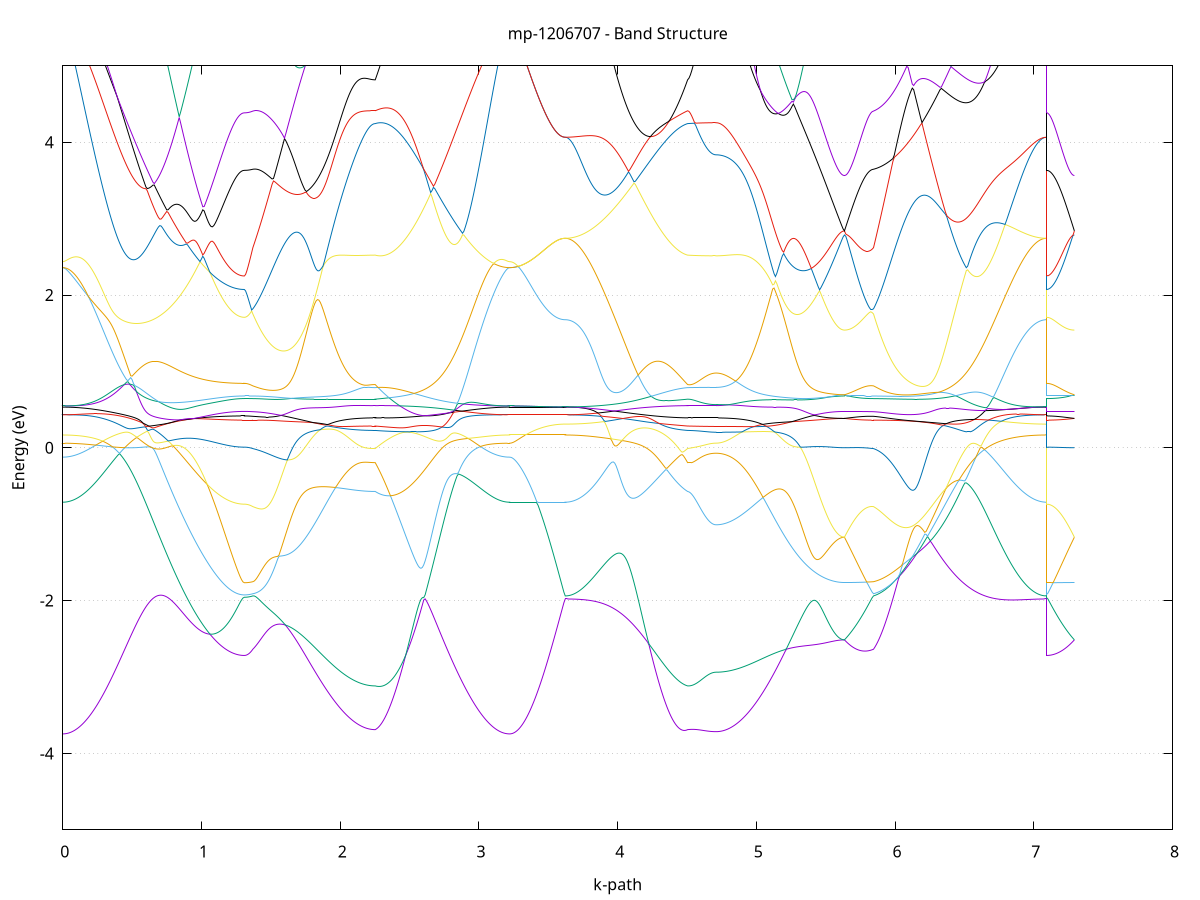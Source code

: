 set title 'mp-1206707 - Band Structure'
set xlabel 'k-path'
set ylabel 'Energy (eV)'
set grid y
set yrange [-5:5]
set terminal png size 800,600
set output 'mp-1206707_bands_gnuplot.png'
plot '-' using 1:2 with lines notitle, '-' using 1:2 with lines notitle, '-' using 1:2 with lines notitle, '-' using 1:2 with lines notitle, '-' using 1:2 with lines notitle, '-' using 1:2 with lines notitle, '-' using 1:2 with lines notitle, '-' using 1:2 with lines notitle, '-' using 1:2 with lines notitle, '-' using 1:2 with lines notitle, '-' using 1:2 with lines notitle, '-' using 1:2 with lines notitle, '-' using 1:2 with lines notitle, '-' using 1:2 with lines notitle, '-' using 1:2 with lines notitle, '-' using 1:2 with lines notitle, '-' using 1:2 with lines notitle, '-' using 1:2 with lines notitle, '-' using 1:2 with lines notitle, '-' using 1:2 with lines notitle, '-' using 1:2 with lines notitle, '-' using 1:2 with lines notitle, '-' using 1:2 with lines notitle, '-' using 1:2 with lines notitle, '-' using 1:2 with lines notitle, '-' using 1:2 with lines notitle, '-' using 1:2 with lines notitle, '-' using 1:2 with lines notitle, '-' using 1:2 with lines notitle, '-' using 1:2 with lines notitle, '-' using 1:2 with lines notitle, '-' using 1:2 with lines notitle, '-' using 1:2 with lines notitle, '-' using 1:2 with lines notitle, '-' using 1:2 with lines notitle, '-' using 1:2 with lines notitle, '-' using 1:2 with lines notitle, '-' using 1:2 with lines notitle, '-' using 1:2 with lines notitle, '-' using 1:2 with lines notitle, '-' using 1:2 with lines notitle, '-' using 1:2 with lines notitle, '-' using 1:2 with lines notitle, '-' using 1:2 with lines notitle, '-' using 1:2 with lines notitle, '-' using 1:2 with lines notitle, '-' using 1:2 with lines notitle, '-' using 1:2 with lines notitle, '-' using 1:2 with lines notitle, '-' using 1:2 with lines notitle, '-' using 1:2 with lines notitle, '-' using 1:2 with lines notitle, '-' using 1:2 with lines notitle, '-' using 1:2 with lines notitle, '-' using 1:2 with lines notitle, '-' using 1:2 with lines notitle, '-' using 1:2 with lines notitle, '-' using 1:2 with lines notitle, '-' using 1:2 with lines notitle, '-' using 1:2 with lines notitle, '-' using 1:2 with lines notitle, '-' using 1:2 with lines notitle, '-' using 1:2 with lines notitle, '-' using 1:2 with lines notitle
0.000000 -34.892435
0.009991 -34.892435
0.019983 -34.892235
0.029974 -34.892035
0.039966 -34.891735
0.049957 -34.891335
0.059949 -34.890935
0.069940 -34.890335
0.079932 -34.889735
0.089923 -34.889035
0.099915 -34.888235
0.109906 -34.887335
0.119898 -34.886435
0.129889 -34.885335
0.139881 -34.884235
0.149872 -34.883035
0.159863 -34.881735
0.169855 -34.880435
0.179846 -34.878935
0.189838 -34.877435
0.199829 -34.875935
0.209821 -34.874235
0.219812 -34.872535
0.229804 -34.870635
0.239795 -34.868835
0.249787 -34.866835
0.259778 -34.864835
0.269770 -34.862735
0.279761 -34.860535
0.289753 -34.858335
0.299744 -34.856035
0.309735 -34.853735
0.319727 -34.851335
0.329718 -34.848835
0.339710 -34.846335
0.349701 -34.843735
0.359693 -34.841035
0.369684 -34.838335
0.379676 -34.835535
0.389667 -34.832735
0.399659 -34.829835
0.409650 -34.826935
0.419642 -34.824035
0.429633 -34.821035
0.439625 -34.817935
0.449616 -34.814835
0.459608 -34.811635
0.469599 -34.808535
0.479590 -34.805335
0.489582 -34.802035
0.499573 -34.798735
0.509565 -34.795435
0.519556 -34.792135
0.529548 -34.788735
0.539539 -34.785335
0.549531 -34.781935
0.559522 -34.778535
0.569514 -34.775035
0.579505 -34.771635
0.589497 -34.768135
0.599488 -34.764635
0.609480 -34.761135
0.619471 -34.757535
0.629462 -34.754035
0.639454 -34.750435
0.649445 -34.746935
0.659437 -34.743335
0.669428 -34.739835
0.679420 -34.736235
0.689411 -34.732735
0.699403 -34.729235
0.709394 -34.725735
0.719386 -34.722235
0.729377 -34.718735
0.739369 -34.715235
0.749360 -34.711735
0.759352 -34.708335
0.769343 -34.704835
0.779334 -34.701435
0.789326 -34.698135
0.799317 -34.694735
0.809309 -34.691435
0.819300 -34.688135
0.829292 -34.684835
0.839283 -34.681635
0.849275 -34.678435
0.859266 -34.675235
0.869258 -34.672135
0.879249 -34.669035
0.889241 -34.666035
0.899232 -34.663035
0.909224 -34.660135
0.919215 -34.657235
0.929206 -34.654335
0.939198 -34.651535
0.949189 -34.648835
0.959181 -34.646135
0.969172 -34.643535
0.979164 -34.640935
0.989155 -34.638435
0.999147 -34.636035
1.009138 -34.633635
1.019130 -34.631335
1.029121 -34.629135
1.039113 -34.626935
1.049104 -34.624835
1.059096 -34.622735
1.069087 -34.620835
1.079078 -34.618935
1.089070 -34.617035
1.099061 -34.615335
1.109053 -34.613635
1.119044 -34.612035
1.129036 -34.610435
1.139027 -34.609035
1.149019 -34.607635
1.159010 -34.606335
1.169002 -34.605135
1.178993 -34.604035
1.188985 -34.603035
1.198976 -34.602035
1.208968 -34.601135
1.218959 -34.600335
1.228950 -34.599635
1.238942 -34.598935
1.248933 -34.598435
1.258925 -34.597935
1.268916 -34.597535
1.278908 -34.597335
1.288899 -34.597135
1.298891 -34.596935
1.308882 -34.596935
1.308882 -34.596935
1.317655 -34.596935
1.326428 -34.597035
1.335200 -34.597235
1.343973 -34.597435
1.352746 -34.597735
1.361519 -34.598135
1.370291 -34.598535
1.370291 -34.598535
1.380203 -34.598935
1.390114 -34.599435
1.400025 -34.599935
1.409936 -34.600635
1.419847 -34.601335
1.429759 -34.602135
1.439670 -34.603035
1.449581 -34.604035
1.459492 -34.605035
1.469403 -34.606235
1.479315 -34.607435
1.489226 -34.608635
1.499137 -34.610035
1.509048 -34.611435
1.518959 -34.612935
1.528871 -34.614435
1.538782 -34.616035
1.548693 -34.617735
1.558604 -34.619435
1.568515 -34.621235
1.578427 -34.623135
1.588338 -34.624935
1.598249 -34.626935
1.608160 -34.628935
1.618071 -34.630935
1.627983 -34.633035
1.637894 -34.635135
1.647805 -34.637335
1.657716 -34.639535
1.667627 -34.641835
1.677539 -34.644135
1.687450 -34.646435
1.697361 -34.648735
1.707272 -34.651035
1.717183 -34.653435
1.727095 -34.655835
1.737006 -34.658235
1.746917 -34.660635
1.756828 -34.663135
1.766739 -34.665435
1.776651 -34.667935
1.786562 -34.670435
1.796473 -34.672835
1.806384 -34.675235
1.816295 -34.677735
1.826207 -34.680135
1.836118 -34.682535
1.846029 -34.684935
1.855940 -34.687335
1.865851 -34.689635
1.875763 -34.692035
1.885674 -34.694335
1.895585 -34.696635
1.905496 -34.698835
1.915407 -34.701035
1.925319 -34.703235
1.935230 -34.705335
1.945141 -34.707435
1.955052 -34.709535
1.964963 -34.711535
1.974875 -34.713535
1.984786 -34.715435
1.994697 -34.717335
2.004608 -34.719135
2.014519 -34.720835
2.024431 -34.722535
2.034342 -34.724235
2.044253 -34.725835
2.054164 -34.727335
2.064075 -34.728835
2.073987 -34.730235
2.083898 -34.731535
2.093809 -34.732835
2.103720 -34.734035
2.113631 -34.735135
2.123543 -34.736135
2.133454 -34.737135
2.143365 -34.738035
2.153276 -34.738835
2.163187 -34.739635
2.173098 -34.740335
2.183010 -34.740935
2.192921 -34.741435
2.202832 -34.741835
2.212743 -34.742235
2.222654 -34.742535
2.232566 -34.742735
2.242477 -34.742835
2.252388 -34.742835
2.252388 -34.742835
2.262377 -34.742435
2.272366 -34.742235
2.282355 -34.742035
2.292344 -34.742035
2.302334 -34.742035
2.312323 -34.742135
2.322312 -34.742335
2.332301 -34.742635
2.342290 -34.742935
2.352279 -34.743435
2.362268 -34.743935
2.372257 -34.744535
2.382246 -34.745335
2.392235 -34.746035
2.402225 -34.746935
2.412214 -34.747935
2.422203 -34.749035
2.432192 -34.750135
2.442181 -34.751335
2.452170 -34.752635
2.462159 -34.753935
2.472148 -34.755435
2.482137 -34.756935
2.492126 -34.758535
2.502115 -34.760135
2.512105 -34.761835
2.522094 -34.763635
2.532083 -34.765435
2.542072 -34.767335
2.552061 -34.769335
2.562050 -34.771335
2.572039 -34.773335
2.582028 -34.775435
2.592017 -34.777635
2.602006 -34.779835
2.611996 -34.782035
2.621985 -34.784335
2.631974 -34.786735
2.641963 -34.789035
2.651952 -34.791435
2.661941 -34.793835
2.671930 -34.796335
2.681919 -34.798735
2.691908 -34.801235
2.701897 -34.803735
2.711887 -34.806335
2.721876 -34.808835
2.731865 -34.811335
2.741854 -34.813935
2.751843 -34.816435
2.761832 -34.819035
2.771821 -34.821535
2.781810 -34.824035
2.791799 -34.826635
2.801788 -34.829135
2.811778 -34.831635
2.821767 -34.834135
2.831756 -34.836635
2.841745 -34.839035
2.851734 -34.841435
2.861723 -34.843835
2.871712 -34.846235
2.881701 -34.848535
2.891690 -34.850835
2.901679 -34.853135
2.911668 -34.855335
2.921658 -34.857435
2.931647 -34.859535
2.941636 -34.861635
2.951625 -34.863635
2.961614 -34.865535
2.971603 -34.867535
2.981592 -34.869335
2.991581 -34.871235
3.001570 -34.872935
3.011559 -34.874535
3.021549 -34.876135
3.031538 -34.877735
3.041527 -34.879235
3.051516 -34.880535
3.061505 -34.881835
3.071494 -34.883135
3.081483 -34.884235
3.091472 -34.885335
3.101461 -34.886435
3.111450 -34.887335
3.121439 -34.888235
3.131429 -34.889035
3.141418 -34.889735
3.151407 -34.890335
3.161396 -34.890935
3.171385 -34.891335
3.181374 -34.891735
3.191363 -34.892035
3.201352 -34.892235
3.211341 -34.892435
3.221330 -34.892435
3.221330 -34.892435
3.231110 -34.892435
3.240889 -34.892435
3.250668 -34.892435
3.260447 -34.892435
3.270226 -34.892435
3.280005 -34.892435
3.289784 -34.892435
3.299563 -34.892435
3.309342 -34.892335
3.319121 -34.892335
3.328900 -34.892335
3.338680 -34.892335
3.348459 -34.892335
3.358238 -34.892335
3.368017 -34.892335
3.377796 -34.892335
3.387575 -34.892335
3.397354 -34.892335
3.407133 -34.892335
3.416912 -34.892335
3.426691 -34.892335
3.436470 -34.892335
3.446249 -34.892335
3.456029 -34.892335
3.465808 -34.892335
3.475587 -34.892335
3.485366 -34.892235
3.495145 -34.892235
3.504924 -34.892235
3.514703 -34.892235
3.524482 -34.892235
3.534261 -34.892235
3.544040 -34.892235
3.553819 -34.892235
3.563599 -34.892335
3.573378 -34.892335
3.583157 -34.892335
3.592936 -34.892235
3.602715 -34.892235
3.612494 -34.892335
3.622273 -34.892335
3.622273 -34.892335
3.632184 -34.892235
3.642095 -34.892135
3.652007 -34.891935
3.661918 -34.891635
3.671829 -34.891235
3.681740 -34.890835
3.691651 -34.890235
3.701563 -34.889635
3.711474 -34.888935
3.721385 -34.888235
3.731296 -34.887435
3.741207 -34.886435
3.751119 -34.885435
3.761030 -34.884335
3.770941 -34.883235
3.780852 -34.881935
3.790763 -34.880635
3.800675 -34.879335
3.810586 -34.877835
3.820497 -34.876335
3.830408 -34.874735
3.840319 -34.873135
3.850231 -34.871435
3.860142 -34.869735
3.870053 -34.867835
3.879964 -34.866035
3.889875 -34.864035
3.899787 -34.862035
3.909698 -34.860035
3.919609 -34.858035
3.929520 -34.855835
3.939431 -34.853635
3.949343 -34.851435
3.959254 -34.849235
3.969165 -34.846835
3.979076 -34.844535
3.988987 -34.842235
3.998899 -34.839835
4.008810 -34.837335
4.018721 -34.834935
4.028632 -34.832435
4.038543 -34.830035
4.048455 -34.827535
4.058366 -34.825035
4.068277 -34.822435
4.078188 -34.819935
4.088099 -34.817435
4.098011 -34.814935
4.107922 -34.812335
4.117833 -34.809835
4.127744 -34.807335
4.137655 -34.804835
4.147567 -34.802335
4.157478 -34.799835
4.167389 -34.797335
4.177300 -34.794935
4.187211 -34.792535
4.197123 -34.790135
4.207034 -34.787735
4.216945 -34.785435
4.226856 -34.783135
4.236767 -34.780935
4.246679 -34.778735
4.256590 -34.776535
4.266501 -34.774435
4.276412 -34.772335
4.286323 -34.770335
4.296234 -34.768335
4.306146 -34.766435
4.316057 -34.764635
4.325968 -34.762835
4.335879 -34.761135
4.345790 -34.759435
4.355702 -34.757835
4.365613 -34.756235
4.375524 -34.754835
4.385435 -34.753435
4.395346 -34.752135
4.405258 -34.750835
4.415169 -34.749735
4.425080 -34.748635
4.434991 -34.747635
4.444902 -34.746635
4.454814 -34.745835
4.464725 -34.745035
4.474636 -34.744435
4.484547 -34.743835
4.494458 -34.743235
4.504370 -34.742835
4.504370 -34.742835
4.514137 -34.742735
4.523905 -34.742735
4.533673 -34.742635
4.543440 -34.742535
4.553208 -34.742535
4.562975 -34.742435
4.572743 -34.742435
4.582511 -34.742335
4.592278 -34.742335
4.602046 -34.742235
4.611814 -34.742235
4.621581 -34.742235
4.631349 -34.742235
4.641116 -34.742135
4.650884 -34.742135
4.660652 -34.742135
4.670419 -34.742035
4.680187 -34.742035
4.689955 -34.742035
4.699722 -34.742035
4.709490 -34.742035
4.709490 -34.742035
4.719442 -34.741935
4.729393 -34.741835
4.739345 -34.741635
4.749297 -34.741335
4.759249 -34.741035
4.769201 -34.740535
4.779153 -34.740035
4.789104 -34.739435
4.799056 -34.738735
4.809008 -34.738035
4.818960 -34.737235
4.828912 -34.736235
4.838864 -34.735335
4.848815 -34.734235
4.858767 -34.733135
4.868719 -34.731935
4.878671 -34.730635
4.888623 -34.729335
4.898574 -34.727835
4.908526 -34.726435
4.918478 -34.724835
4.928430 -34.723235
4.938382 -34.721535
4.948334 -34.719835
4.958285 -34.718035
4.968237 -34.716235
4.978189 -34.714335
4.988141 -34.712435
4.998093 -34.710435
5.008044 -34.708435
5.017996 -34.706335
5.027948 -34.704235
5.037900 -34.702135
5.047852 -34.699935
5.057804 -34.697635
5.067755 -34.695435
5.077707 -34.693135
5.087659 -34.690835
5.097611 -34.688435
5.107563 -34.686035
5.117515 -34.683735
5.127466 -34.681335
5.137418 -34.678835
5.147370 -34.676435
5.157322 -34.673935
5.167274 -34.671535
5.177225 -34.669135
5.187177 -34.666635
5.197129 -34.664235
5.207081 -34.661735
5.217033 -34.659335
5.226985 -34.656935
5.236936 -34.654435
5.246888 -34.652135
5.256840 -34.649735
5.266792 -34.647335
5.276744 -34.645035
5.286696 -34.642735
5.296647 -34.640435
5.306599 -34.638235
5.316551 -34.635935
5.326503 -34.633835
5.336455 -34.631635
5.346406 -34.629635
5.356358 -34.627535
5.366310 -34.625635
5.376262 -34.623635
5.386214 -34.621735
5.396166 -34.619935
5.406117 -34.618135
5.416069 -34.616435
5.426021 -34.614735
5.435973 -34.613135
5.445925 -34.611535
5.455877 -34.610135
5.465828 -34.608835
5.475780 -34.607435
5.485732 -34.606135
5.495684 -34.605035
5.505636 -34.603935
5.515587 -34.602835
5.525539 -34.601935
5.535491 -34.601035
5.545443 -34.600235
5.555395 -34.599535
5.565347 -34.598935
5.575298 -34.598335
5.585250 -34.597935
5.595202 -34.597535
5.605154 -34.597235
5.615106 -34.597035
5.625058 -34.596835
5.635009 -34.596835
5.635009 -34.596835
5.644993 -34.596835
5.654978 -34.596835
5.664962 -34.596835
5.674946 -34.596935
5.684930 -34.596935
5.694914 -34.596935
5.704898 -34.597035
5.714882 -34.597035
5.724866 -34.597135
5.734850 -34.597235
5.744834 -34.597335
5.754818 -34.597435
5.764803 -34.597435
5.774787 -34.597635
5.784771 -34.597735
5.794755 -34.597835
5.804739 -34.597935
5.814723 -34.598035
5.824707 -34.598235
5.834691 -34.598335
5.844675 -34.598535
5.844675 -34.598535
5.854655 -34.599035
5.864635 -34.599735
5.874615 -34.600435
5.884594 -34.601235
5.894574 -34.602135
5.904554 -34.603135
5.914534 -34.604235
5.924514 -34.605335
5.934493 -34.606535
5.944473 -34.607935
5.954453 -34.609235
5.964433 -34.610735
5.974413 -34.612235
5.984392 -34.613835
5.994372 -34.615535
6.004352 -34.617235
6.014332 -34.619135
6.024311 -34.621035
6.034291 -34.623035
6.044271 -34.625135
6.054251 -34.627235
6.064231 -34.629435
6.074210 -34.631635
6.084190 -34.634035
6.094170 -34.636435
6.104150 -34.638835
6.114129 -34.641335
6.124109 -34.643935
6.134089 -34.646535
6.144069 -34.649235
6.154049 -34.651935
6.164028 -34.654735
6.174008 -34.657635
6.183988 -34.660535
6.193968 -34.663435
6.203948 -34.666435
6.213927 -34.669435
6.223907 -34.672535
6.233887 -34.675635
6.243867 -34.678735
6.253846 -34.681935
6.263826 -34.685235
6.273806 -34.688435
6.283786 -34.691735
6.293766 -34.695035
6.303745 -34.698435
6.313725 -34.701835
6.323705 -34.705235
6.333685 -34.708635
6.343665 -34.712035
6.353644 -34.715535
6.363624 -34.719035
6.373604 -34.722535
6.383584 -34.726035
6.393563 -34.729535
6.403543 -34.733135
6.413523 -34.736635
6.423503 -34.740135
6.433483 -34.743735
6.443462 -34.747235
6.453442 -34.750835
6.463422 -34.754335
6.473402 -34.757835
6.483381 -34.761335
6.493361 -34.764835
6.503341 -34.768335
6.513321 -34.771835
6.523301 -34.775335
6.533280 -34.778835
6.543260 -34.782235
6.553240 -34.785635
6.563220 -34.789035
6.573200 -34.792435
6.583179 -34.795735
6.593159 -34.799035
6.603139 -34.802335
6.613119 -34.805535
6.623098 -34.808735
6.633078 -34.811935
6.643058 -34.815035
6.653038 -34.818135
6.663018 -34.821135
6.672997 -34.824135
6.682977 -34.827035
6.692957 -34.829935
6.702937 -34.832835
6.712917 -34.835635
6.722896 -34.838435
6.732876 -34.841135
6.742856 -34.843735
6.752836 -34.846335
6.762815 -34.848835
6.772795 -34.851335
6.782775 -34.853735
6.792755 -34.856135
6.802735 -34.858435
6.812714 -34.860635
6.822694 -34.862735
6.832674 -34.864835
6.842654 -34.866835
6.852633 -34.868835
6.862613 -34.870735
6.872593 -34.872435
6.882573 -34.874235
6.892553 -34.875835
6.902532 -34.877435
6.912512 -34.878935
6.922492 -34.880335
6.932472 -34.881735
6.942452 -34.882935
6.952431 -34.884135
6.962411 -34.885235
6.972391 -34.886335
6.982371 -34.887235
6.992350 -34.888135
7.002330 -34.888935
7.012310 -34.889635
7.022290 -34.890235
7.032270 -34.890735
7.042249 -34.891235
7.052229 -34.891635
7.062209 -34.891935
7.072189 -34.892135
7.082169 -34.892235
7.092148 -34.892335
7.092148 -34.596935
7.101695 -34.596935
7.111241 -34.596935
7.120787 -34.596935
7.130333 -34.596935
7.139880 -34.596935
7.149426 -34.596835
7.158972 -34.596935
7.168518 -34.596935
7.178065 -34.596935
7.187611 -34.596835
7.197157 -34.596835
7.206703 -34.596835
7.216250 -34.596835
7.225796 -34.596835
7.235342 -34.596835
7.244888 -34.596835
7.254435 -34.596835
7.263981 -34.596835
7.273527 -34.596835
7.283073 -34.596835
7.292620 -34.596835
e
0.000000 -17.857835
0.009991 -17.857835
0.019983 -17.857735
0.029974 -17.857535
0.039966 -17.857235
0.049957 -17.856835
0.059949 -17.856335
0.069940 -17.855835
0.079932 -17.855235
0.089923 -17.854535
0.099915 -17.853735
0.109906 -17.852835
0.119898 -17.851935
0.129889 -17.850935
0.139881 -17.849835
0.149872 -17.848635
0.159863 -17.847335
0.169855 -17.846035
0.179846 -17.844635
0.189838 -17.843135
0.199829 -17.841535
0.209821 -17.839835
0.219812 -17.838135
0.229804 -17.836335
0.239795 -17.834435
0.249787 -17.832535
0.259778 -17.830535
0.269770 -17.828435
0.279761 -17.826235
0.289753 -17.823935
0.299744 -17.821635
0.309735 -17.819335
0.319727 -17.816835
0.329718 -17.814335
0.339710 -17.811735
0.349701 -17.809135
0.359693 -17.806435
0.369684 -17.803635
0.379676 -17.800835
0.389667 -17.797935
0.399659 -17.794935
0.409650 -17.791935
0.419642 -17.788935
0.429633 -17.785835
0.439625 -17.782635
0.449616 -17.779435
0.459608 -17.776135
0.469599 -17.772835
0.479590 -17.769435
0.489582 -17.766035
0.499573 -17.762535
0.509565 -17.759035
0.519556 -17.755535
0.529548 -17.751935
0.539539 -17.748235
0.549531 -17.744635
0.559522 -17.740935
0.569514 -17.737235
0.579505 -17.733435
0.589497 -17.729735
0.599488 -17.725935
0.609480 -17.722035
0.619471 -17.718235
0.629462 -17.714335
0.639454 -17.710435
0.649445 -17.706535
0.659437 -17.702635
0.669428 -17.698735
0.679420 -17.694835
0.689411 -17.690935
0.699403 -17.699635
0.709394 -17.713135
0.719386 -17.726535
0.729377 -17.739735
0.739369 -17.752935
0.749360 -17.765835
0.759352 -17.778735
0.769343 -17.791435
0.779334 -17.803935
0.789326 -17.816335
0.799317 -17.828535
0.809309 -17.840535
0.819300 -17.852335
0.829292 -17.864035
0.839283 -17.875535
0.849275 -17.886835
0.859266 -17.897935
0.869258 -17.908735
0.879249 -17.919435
0.889241 -17.929935
0.899232 -17.940235
0.909224 -17.950235
0.919215 -17.960135
0.929206 -17.969735
0.939198 -17.979135
0.949189 -17.988235
0.959181 -17.997235
0.969172 -18.005935
0.979164 -18.014335
0.989155 -18.022635
0.999147 -18.030635
1.009138 -18.038335
1.019130 -18.045935
1.029121 -18.053135
1.039113 -18.060235
1.049104 -18.067035
1.059096 -18.073535
1.069087 -18.079835
1.079078 -18.085835
1.089070 -18.091635
1.099061 -18.097235
1.109053 -18.102535
1.119044 -18.107535
1.129036 -18.112335
1.139027 -18.116835
1.149019 -18.121135
1.159010 -18.125135
1.169002 -18.128835
1.178993 -18.132435
1.188985 -18.135635
1.198976 -18.138635
1.208968 -18.141335
1.218959 -18.143835
1.228950 -18.146035
1.238942 -18.147935
1.248933 -18.149635
1.258925 -18.151135
1.268916 -18.152235
1.278908 -18.153135
1.288899 -18.153835
1.298891 -18.154235
1.308882 -18.154335
1.308882 -18.154335
1.317655 -18.154235
1.326428 -18.153935
1.335200 -18.153335
1.343973 -18.152535
1.352746 -18.151535
1.361519 -18.150335
1.370291 -18.148835
1.370291 -18.148835
1.380203 -18.148435
1.390114 -18.148835
1.400025 -18.149535
1.409936 -18.150435
1.419847 -18.151435
1.429759 -18.152535
1.439670 -18.153735
1.449581 -18.155135
1.459492 -18.156535
1.469403 -18.158135
1.479315 -18.159835
1.489226 -18.161535
1.499137 -18.163435
1.509048 -18.165335
1.518959 -18.167435
1.528871 -18.169635
1.538782 -18.171835
1.548693 -18.174135
1.558604 -18.176635
1.568515 -18.179035
1.578427 -18.181635
1.588338 -18.184335
1.598249 -18.187035
1.608160 -18.189835
1.618071 -18.192735
1.627983 -18.195635
1.637894 -18.198635
1.647805 -18.201635
1.657716 -18.204835
1.667627 -18.207935
1.677539 -18.211135
1.687450 -18.214435
1.697361 -18.217735
1.707272 -18.221035
1.717183 -18.224335
1.727095 -18.227735
1.737006 -18.231135
1.746917 -18.234635
1.756828 -18.238035
1.766739 -18.241535
1.776651 -18.244935
1.786562 -18.248435
1.796473 -18.251935
1.806384 -18.255435
1.816295 -18.258835
1.826207 -18.262335
1.836118 -18.265735
1.846029 -18.269135
1.855940 -18.272535
1.865851 -18.275935
1.875763 -18.279335
1.885674 -18.282635
1.895585 -18.285835
1.905496 -18.289135
1.915407 -18.292335
1.925319 -18.295435
1.935230 -18.298535
1.945141 -18.301535
1.955052 -18.304535
1.964963 -18.307435
1.974875 -18.310235
1.984786 -18.313035
1.994697 -18.315735
2.004608 -18.318335
2.014519 -18.320935
2.024431 -18.323335
2.034342 -18.325735
2.044253 -18.328035
2.054164 -18.330235
2.064075 -18.332335
2.073987 -18.334335
2.083898 -18.336335
2.093809 -18.338135
2.103720 -18.339835
2.113631 -18.341435
2.123543 -18.342935
2.133454 -18.344335
2.143365 -18.345735
2.153276 -18.346835
2.163187 -18.347935
2.173098 -18.348935
2.183010 -18.349835
2.192921 -18.350535
2.202832 -18.351235
2.212743 -18.351735
2.222654 -18.352135
2.232566 -18.352435
2.242477 -18.352635
2.252388 -18.352635
2.252388 -18.352635
2.262377 -18.355435
2.272366 -18.357435
2.282355 -18.358735
2.292344 -18.359435
2.302334 -18.359335
2.312323 -18.358535
2.322312 -18.357135
2.332301 -18.354935
2.342290 -18.352035
2.352279 -18.348435
2.362268 -18.344135
2.372257 -18.339135
2.382246 -18.333435
2.392235 -18.327035
2.402225 -18.320035
2.412214 -18.312335
2.422203 -18.303935
2.432192 -18.294835
2.442181 -18.285135
2.452170 -18.274835
2.462159 -18.263835
2.472148 -18.252235
2.482137 -18.240035
2.492126 -18.227135
2.502115 -18.213735
2.512105 -18.199735
2.522094 -18.185135
2.532083 -18.170035
2.542072 -18.154335
2.552061 -18.138135
2.562050 -18.121435
2.572039 -18.104135
2.582028 -18.086435
2.592017 -18.068235
2.602006 -18.049635
2.611996 -18.030635
2.621985 -18.011135
2.631974 -17.991235
2.641963 -17.971035
2.651952 -17.950435
2.661941 -17.929535
2.671930 -17.908235
2.681919 -17.886735
2.691908 -17.864935
2.701897 -17.842935
2.711887 -17.820735
2.721876 -17.798235
2.731865 -17.784635
2.741854 -17.786735
2.751843 -17.788935
2.761832 -17.791035
2.771821 -17.793135
2.781810 -17.795335
2.791799 -17.797435
2.801788 -17.799635
2.811778 -17.801835
2.821767 -17.803935
2.831756 -17.806135
2.841745 -17.808235
2.851734 -17.810335
2.861723 -17.812435
2.871712 -17.814535
2.881701 -17.816635
2.891690 -17.818735
2.901679 -17.820735
2.911668 -17.822735
2.921658 -17.824735
2.931647 -17.826635
2.941636 -17.828535
2.951625 -17.830435
2.961614 -17.832235
2.971603 -17.834035
2.981592 -17.835735
2.991581 -17.837435
3.001570 -17.839035
3.011559 -17.840635
3.021549 -17.842135
3.031538 -17.843635
3.041527 -17.845035
3.051516 -17.846335
3.061505 -17.847635
3.071494 -17.848835
3.081483 -17.849935
3.091472 -17.851035
3.101461 -17.852035
3.111450 -17.852935
3.121439 -17.853735
3.131429 -17.854535
3.141418 -17.855235
3.151407 -17.855835
3.161396 -17.856335
3.171385 -17.856835
3.181374 -17.857235
3.191363 -17.857535
3.201352 -17.857735
3.211341 -17.857835
3.221330 -17.857835
3.221330 -17.857835
3.231110 -17.857835
3.240889 -17.857935
3.250668 -17.857935
3.260447 -17.857935
3.270226 -17.858035
3.280005 -17.858135
3.289784 -17.858135
3.299563 -17.858235
3.309342 -17.858335
3.319121 -17.858435
3.328900 -17.858535
3.338680 -17.858735
3.348459 -17.858835
3.358238 -17.859035
3.368017 -17.859135
3.377796 -17.859335
3.387575 -17.859435
3.397354 -17.859635
3.407133 -17.859735
3.416912 -17.859935
3.426691 -17.860135
3.436470 -17.860235
3.446249 -17.860435
3.456029 -17.860535
3.465808 -17.860735
3.475587 -17.860935
3.485366 -17.861035
3.495145 -17.861135
3.504924 -17.861335
3.514703 -17.861435
3.524482 -17.861535
3.534261 -17.861635
3.544040 -17.861735
3.553819 -17.861835
3.563599 -17.861935
3.573378 -17.862035
3.583157 -17.862035
3.592936 -17.862135
3.602715 -17.862135
3.612494 -17.862135
3.622273 -17.862135
3.622273 -17.862135
3.632184 -17.862135
3.642095 -17.861935
3.652007 -17.861735
3.661918 -17.861435
3.671829 -17.861035
3.681740 -17.860535
3.691651 -17.859935
3.701563 -17.859235
3.711474 -17.858435
3.721385 -17.857635
3.731296 -17.856735
3.741207 -17.855635
3.751119 -17.854535
3.761030 -17.853335
3.770941 -17.852135
3.780852 -17.850735
3.790763 -17.849335
3.800675 -17.847835
3.810586 -17.846335
3.820497 -17.844735
3.830408 -17.843035
3.840319 -17.841235
3.850231 -17.839435
3.860142 -17.837635
3.870053 -17.835635
3.879964 -17.833735
3.889875 -17.831635
3.899787 -17.829635
3.909698 -17.827535
3.919609 -17.825335
3.929520 -17.823135
3.939431 -17.820935
3.949343 -17.818735
3.959254 -17.816435
3.969165 -17.814135
3.979076 -17.811835
3.988987 -17.809435
3.998899 -17.807135
4.008810 -17.804735
4.018721 -17.802435
4.028632 -17.800035
4.038543 -17.797635
4.048455 -17.795335
4.058366 -17.792935
4.068277 -17.790635
4.078188 -17.788235
4.088099 -17.785935
4.098011 -17.783635
4.107922 -17.781435
4.117833 -17.786635
4.127744 -17.809035
4.137655 -17.831235
4.147567 -17.853235
4.157478 -17.874935
4.167389 -17.896535
4.177300 -17.917735
4.187211 -17.938735
4.197123 -17.959335
4.207034 -17.979635
4.216945 -17.999535
4.226856 -18.019135
4.236767 -18.038335
4.246679 -18.057035
4.256590 -18.075435
4.266501 -18.093235
4.276412 -18.110635
4.286323 -18.127635
4.296234 -18.144035
4.306146 -18.159935
4.316057 -18.175335
4.325968 -18.190135
4.335879 -18.204435
4.345790 -18.218235
4.355702 -18.231335
4.365613 -18.243835
4.375524 -18.255835
4.385435 -18.267135
4.395346 -18.277835
4.405258 -18.287935
4.415169 -18.297435
4.425080 -18.306235
4.434991 -18.314335
4.444902 -18.321835
4.454814 -18.328735
4.464725 -18.334835
4.474636 -18.340335
4.484547 -18.345135
4.494458 -18.349235
4.504370 -18.352635
4.504370 -18.352635
4.514137 -18.353235
4.523905 -18.353835
4.533673 -18.354435
4.543440 -18.354935
4.553208 -18.355535
4.562975 -18.355935
4.572743 -18.356435
4.582511 -18.356835
4.592278 -18.357235
4.602046 -18.357635
4.611814 -18.357935
4.621581 -18.358235
4.631349 -18.358435
4.641116 -18.358735
4.650884 -18.358935
4.660652 -18.359135
4.670419 -18.359235
4.680187 -18.359335
4.689955 -18.359435
4.699722 -18.359435
4.709490 -18.359435
4.709490 -18.359435
4.719442 -18.359435
4.729393 -18.359235
4.739345 -18.358935
4.749297 -18.358535
4.759249 -18.358035
4.769201 -18.357335
4.779153 -18.356635
4.789104 -18.355735
4.799056 -18.354735
4.809008 -18.353635
4.818960 -18.352435
4.828912 -18.351135
4.838864 -18.349635
4.848815 -18.348135
4.858767 -18.346535
4.868719 -18.344735
4.878671 -18.342935
4.888623 -18.340935
4.898574 -18.338935
4.908526 -18.336735
4.918478 -18.334535
4.928430 -18.332235
4.938382 -18.329835
4.948334 -18.327335
4.958285 -18.324735
4.968237 -18.322135
4.978189 -18.319335
4.988141 -18.316535
4.998093 -18.313735
5.008044 -18.310735
5.017996 -18.307735
5.027948 -18.304735
5.037900 -18.301535
5.047852 -18.298435
5.057804 -18.295235
5.067755 -18.291935
5.077707 -18.288635
5.087659 -18.285335
5.097611 -18.281935
5.107563 -18.278535
5.117515 -18.275035
5.127466 -18.271635
5.137418 -18.268135
5.147370 -18.264635
5.157322 -18.261135
5.167274 -18.257635
5.177225 -18.254135
5.187177 -18.250635
5.197129 -18.247135
5.207081 -18.243735
5.217033 -18.240235
5.226985 -18.236735
5.236936 -18.233335
5.246888 -18.229935
5.256840 -18.226535
5.266792 -18.223235
5.276744 -18.219935
5.286696 -18.216635
5.296647 -18.213435
5.306599 -18.210235
5.316551 -18.207135
5.326503 -18.204135
5.336455 -18.201135
5.346406 -18.198135
5.356358 -18.195335
5.366310 -18.192535
5.376262 -18.189735
5.386214 -18.187135
5.396166 -18.184535
5.406117 -18.182035
5.416069 -18.179635
5.426021 -18.177335
5.435973 -18.175135
5.445925 -18.173035
5.455877 -18.170935
5.465828 -18.169035
5.475780 -18.167235
5.485732 -18.165435
5.495684 -18.163835
5.505636 -18.162235
5.515587 -18.160835
5.525539 -18.159535
5.535491 -18.158335
5.545443 -18.157235
5.555395 -18.156235
5.565347 -18.155335
5.575298 -18.154635
5.585250 -18.153935
5.595202 -18.153435
5.605154 -18.153035
5.615106 -18.152735
5.625058 -18.152535
5.635009 -18.152535
5.635009 -18.152535
5.644993 -18.152635
5.654978 -18.152735
5.664962 -18.152835
5.674946 -18.152835
5.684930 -18.152835
5.694914 -18.152835
5.704898 -18.152835
5.714882 -18.152735
5.724866 -18.152635
5.734850 -18.152535
5.744834 -18.152335
5.754818 -18.152135
5.764803 -18.151935
5.774787 -18.151635
5.784771 -18.151335
5.794755 -18.151035
5.804739 -18.150635
5.814723 -18.150235
5.824707 -18.149835
5.834691 -18.149335
5.844675 -18.148835
5.844675 -18.148835
5.854655 -18.146935
5.864635 -18.144635
5.874615 -18.142135
5.884594 -18.139335
5.894574 -18.136235
5.904554 -18.132935
5.914534 -18.129235
5.924514 -18.125535
5.934493 -18.121835
5.944473 -18.117935
5.954453 -18.113735
5.964433 -18.109335
5.974413 -18.104635
5.984392 -18.099735
5.994372 -18.094535
6.004352 -18.089035
6.014332 -18.083435
6.024311 -18.077535
6.034291 -18.071435
6.044271 -18.065035
6.054251 -18.058335
6.064231 -18.051435
6.074210 -18.044335
6.084190 -18.036935
6.094170 -18.029335
6.104150 -18.021535
6.114129 -18.013435
6.124109 -18.005135
6.134089 -17.996535
6.144069 -17.987735
6.154049 -17.978735
6.164028 -17.969535
6.174008 -17.960035
6.183988 -17.950335
6.193968 -17.940435
6.203948 -17.930235
6.213927 -17.919935
6.223907 -17.909335
6.233887 -17.898535
6.243867 -17.887635
6.253846 -17.876435
6.263826 -17.865035
6.273806 -17.853435
6.283786 -17.841735
6.293766 -17.829735
6.303745 -17.817635
6.313725 -17.805335
6.323705 -17.792835
6.333685 -17.780135
6.343665 -17.767335
6.353644 -17.754435
6.363624 -17.741335
6.373604 -17.728035
6.383584 -17.714635
6.393563 -17.701135
6.403543 -17.694935
6.413523 -17.698535
6.423503 -17.702235
6.433483 -17.705835
6.443462 -17.709535
6.453442 -17.713135
6.463422 -17.716835
6.473402 -17.720435
6.483381 -17.724035
6.493361 -17.727635
6.503341 -17.731235
6.513321 -17.734835
6.523301 -17.738435
6.533280 -17.741935
6.543260 -17.745435
6.553240 -17.749035
6.563220 -17.752435
6.573200 -17.755935
6.583179 -17.759335
6.593159 -17.762835
6.603139 -17.766135
6.613119 -17.769535
6.623098 -17.772835
6.633078 -17.776135
6.643058 -17.779335
6.653038 -17.782535
6.663018 -17.785735
6.672997 -17.788935
6.682977 -17.791935
6.692957 -17.795035
6.702937 -17.798035
6.712917 -17.800935
6.722896 -17.803835
6.732876 -17.806735
6.742856 -17.809535
6.752836 -17.812235
6.762815 -17.814935
6.772795 -17.817635
6.782775 -17.820135
6.792755 -17.822635
6.802735 -17.825135
6.812714 -17.827535
6.822694 -17.829835
6.832674 -17.832035
6.842654 -17.834235
6.852633 -17.836335
6.862613 -17.838335
6.872593 -17.840335
6.882573 -17.842235
6.892553 -17.844035
6.902532 -17.845735
6.912512 -17.847335
6.922492 -17.848935
6.932472 -17.850435
6.942452 -17.851835
6.952431 -17.853135
6.962411 -17.854335
6.972391 -17.855535
6.982371 -17.856535
6.992350 -17.857535
7.002330 -17.858435
7.012310 -17.859235
7.022290 -17.859835
7.032270 -17.860435
7.042249 -17.861035
7.052229 -17.861435
7.062209 -17.861735
7.072189 -17.861935
7.082169 -17.862135
7.092148 -17.862135
7.092148 -18.154335
7.101695 -18.154335
7.111241 -18.154335
7.120787 -18.154335
7.130333 -18.154235
7.139880 -18.154235
7.149426 -18.154135
7.158972 -18.154135
7.168518 -18.154035
7.178065 -18.153935
7.187611 -18.153835
7.197157 -18.153735
7.206703 -18.153635
7.216250 -18.153535
7.225796 -18.153435
7.235342 -18.153335
7.244888 -18.153135
7.254435 -18.153035
7.263981 -18.152935
7.273527 -18.152735
7.283073 -18.152635
7.292620 -18.152535
e
0.000000 -17.070135
0.009991 -17.070035
0.019983 -17.069835
0.029974 -17.069535
0.039966 -17.069035
0.049957 -17.068435
0.059949 -17.067635
0.069940 -17.066835
0.079932 -17.065735
0.089923 -17.064635
0.099915 -17.063335
0.109906 -17.061935
0.119898 -17.060335
0.129889 -17.059835
0.139881 -17.063935
0.149872 -17.068435
0.159863 -17.073335
0.169855 -17.078535
0.179846 -17.084135
0.189838 -17.090035
0.199829 -17.096235
0.209821 -17.102835
0.219812 -17.109635
0.229804 -17.116835
0.239795 -17.124335
0.249787 -17.132135
0.259778 -17.140235
0.269770 -17.148535
0.279761 -17.157235
0.289753 -17.166135
0.299744 -17.175335
0.309735 -17.184835
0.319727 -17.194635
0.329718 -17.205235
0.339710 -17.216135
0.349701 -17.227235
0.359693 -17.238635
0.369684 -17.250235
0.379676 -17.262135
0.389667 -17.274235
0.399659 -17.286535
0.409650 -17.298935
0.419642 -17.311635
0.429633 -17.324535
0.439625 -17.337535
0.449616 -17.350735
0.459608 -17.364135
0.469599 -17.377535
0.479590 -17.391235
0.489582 -17.404935
0.499573 -17.418735
0.509565 -17.432635
0.519556 -17.446635
0.529548 -17.460735
0.539539 -17.474835
0.549531 -17.489035
0.559522 -17.503235
0.569514 -17.517435
0.579505 -17.531635
0.589497 -17.545935
0.599488 -17.560135
0.609480 -17.574335
0.619471 -17.588535
0.629462 -17.602635
0.639454 -17.616735
0.649445 -17.630735
0.659437 -17.644635
0.669428 -17.658535
0.679420 -17.672335
0.689411 -17.686035
0.699403 -17.687035
0.709394 -17.687435
0.719386 -17.700635
0.729377 -17.713835
0.739369 -17.726935
0.749360 -17.739835
0.759352 -17.752735
0.769343 -17.765435
0.779334 -17.778035
0.789326 -17.790635
0.799317 -17.802935
0.809309 -17.815235
0.819300 -17.827335
0.829292 -17.839235
0.839283 -17.851035
0.849275 -17.862735
0.859266 -17.874135
0.869258 -17.885435
0.879249 -17.896535
0.889241 -17.907535
0.899232 -17.918235
0.909224 -17.928835
0.919215 -17.939235
0.929206 -17.949335
0.939198 -17.959335
0.949189 -17.969035
0.959181 -17.978535
0.969172 -17.987835
0.979164 -17.996935
0.989155 -18.005835
0.999147 -18.014435
1.009138 -18.022835
1.019130 -18.030935
1.029121 -18.038835
1.039113 -18.046435
1.049104 -18.053835
1.059096 -18.061035
1.069087 -18.067935
1.079078 -18.074535
1.089070 -18.080935
1.099061 -18.087035
1.109053 -18.092835
1.119044 -18.098435
1.129036 -18.103735
1.139027 -18.108735
1.149019 -18.113535
1.159010 -18.117935
1.169002 -18.122135
1.178993 -18.126035
1.188985 -18.129735
1.198976 -18.133035
1.208968 -18.136135
1.218959 -18.138835
1.228950 -18.141335
1.238942 -18.143535
1.248933 -18.145435
1.258925 -18.147035
1.268916 -18.148335
1.278908 -18.149335
1.288899 -18.150135
1.298891 -18.150535
1.308882 -18.150735
1.308882 -18.150735
1.317655 -18.150635
1.326428 -18.150335
1.335200 -18.149835
1.343973 -18.149135
1.352746 -18.148235
1.361519 -18.147235
1.370291 -18.145935
1.370291 -18.145935
1.380203 -18.143735
1.390114 -18.140135
1.400025 -18.135735
1.409936 -18.130735
1.419847 -18.124935
1.429759 -18.118535
1.439670 -18.111535
1.449581 -18.103935
1.459492 -18.095635
1.469403 -18.086835
1.479315 -18.077335
1.489226 -18.067335
1.499137 -18.056635
1.509048 -18.045435
1.518959 -18.033735
1.528871 -18.021335
1.538782 -18.008535
1.548693 -17.995135
1.558604 -17.981235
1.568515 -17.966735
1.578427 -17.951835
1.588338 -17.936435
1.598249 -17.920635
1.608160 -17.904335
1.618071 -17.887535
1.627983 -17.870435
1.637894 -17.852835
1.647805 -17.834935
1.657716 -17.816535
1.667627 -17.797935
1.677539 -17.778935
1.687450 -17.759635
1.697361 -17.740035
1.707272 -17.720235
1.717183 -17.700135
1.727095 -17.679735
1.737006 -17.659235
1.746917 -17.638535
1.756828 -17.623635
1.766739 -17.626735
1.776651 -17.629835
1.786562 -17.633035
1.796473 -17.636235
1.806384 -17.639335
1.816295 -17.642535
1.826207 -17.645635
1.836118 -17.648835
1.846029 -17.651935
1.855940 -17.655035
1.865851 -17.658135
1.875763 -17.661235
1.885674 -17.664235
1.895585 -17.667235
1.905496 -17.670235
1.915407 -17.673235
1.925319 -17.676135
1.935230 -17.678935
1.945141 -17.681735
1.955052 -17.684435
1.964963 -17.687135
1.974875 -17.689835
1.984786 -17.692335
1.994697 -17.694835
2.004608 -17.697335
2.014519 -17.699635
2.024431 -17.701935
2.034342 -17.704235
2.044253 -17.706335
2.054164 -17.708335
2.064075 -17.710335
2.073987 -17.712235
2.083898 -17.714035
2.093809 -17.715735
2.103720 -17.717335
2.113631 -17.718835
2.123543 -17.720235
2.133454 -17.721535
2.143365 -17.722835
2.153276 -17.723935
2.163187 -17.724935
2.173098 -17.725835
2.183010 -17.726635
2.192921 -17.727335
2.202832 -17.727935
2.212743 -17.728435
2.222654 -17.728835
2.232566 -17.729035
2.242477 -17.729235
2.252388 -17.729235
2.252388 -17.729235
2.262377 -17.729235
2.272366 -17.729135
2.282355 -17.729235
2.292344 -17.729335
2.302334 -17.729435
2.312323 -17.729635
2.322312 -17.729935
2.332301 -17.730235
2.342290 -17.730635
2.352279 -17.731135
2.362268 -17.731635
2.372257 -17.732135
2.382246 -17.732735
2.392235 -17.733435
2.402225 -17.734135
2.412214 -17.734935
2.422203 -17.735835
2.432192 -17.736635
2.442181 -17.737635
2.452170 -17.738635
2.462159 -17.739635
2.472148 -17.740735
2.482137 -17.741935
2.492126 -17.743135
2.502115 -17.744435
2.512105 -17.745735
2.522094 -17.747035
2.532083 -17.748435
2.542072 -17.749835
2.552061 -17.751335
2.562050 -17.752935
2.572039 -17.754435
2.582028 -17.756135
2.592017 -17.757735
2.602006 -17.759435
2.611996 -17.761235
2.621985 -17.763035
2.631974 -17.764835
2.641963 -17.766635
2.651952 -17.768535
2.661941 -17.770435
2.671930 -17.772435
2.681919 -17.774435
2.691908 -17.776435
2.701897 -17.778435
2.711887 -17.780535
2.721876 -17.782535
2.731865 -17.775635
2.741854 -17.752935
2.751843 -17.730035
2.761832 -17.707035
2.771821 -17.684035
2.781810 -17.661035
2.791799 -17.637935
2.801788 -17.614935
2.811778 -17.592035
2.821767 -17.569135
2.831756 -17.546335
2.841745 -17.523735
2.851734 -17.501235
2.861723 -17.479035
2.871712 -17.457035
2.881701 -17.435335
2.891690 -17.413835
2.901679 -17.392735
2.911668 -17.372035
2.921658 -17.351635
2.931647 -17.331735
2.941636 -17.312235
2.951625 -17.293235
2.961614 -17.274735
2.971603 -17.256735
2.981592 -17.239335
2.991581 -17.222435
3.001570 -17.206135
3.011559 -17.190535
3.021549 -17.175535
3.031538 -17.161235
3.041527 -17.147535
3.051516 -17.134535
3.061505 -17.122235
3.071494 -17.110635
3.081483 -17.099835
3.091472 -17.089735
3.101461 -17.080435
3.111450 -17.072035
3.121439 -17.064335
3.131429 -17.064735
3.141418 -17.065835
3.151407 -17.066835
3.161396 -17.067735
3.171385 -17.068435
3.181374 -17.069035
3.191363 -17.069535
3.201352 -17.069835
3.211341 -17.070035
3.221330 -17.070135
3.221330 -17.070135
3.231110 -17.070135
3.240889 -17.070135
3.250668 -17.070135
3.260447 -17.070135
3.270226 -17.070135
3.280005 -17.070135
3.289784 -17.070135
3.299563 -17.070135
3.309342 -17.070135
3.319121 -17.070135
3.328900 -17.070135
3.338680 -17.070235
3.348459 -17.070235
3.358238 -17.070235
3.368017 -17.070235
3.377796 -17.070235
3.387575 -17.070235
3.397354 -17.070335
3.407133 -17.070335
3.416912 -17.070335
3.426691 -17.070335
3.436470 -17.070335
3.446249 -17.070435
3.456029 -17.070435
3.465808 -17.070435
3.475587 -17.070435
3.485366 -17.070435
3.495145 -17.070435
3.504924 -17.070535
3.514703 -17.070535
3.524482 -17.070535
3.534261 -17.070535
3.544040 -17.070535
3.553819 -17.070535
3.563599 -17.070535
3.573378 -17.070535
3.583157 -17.070535
3.592936 -17.070535
3.602715 -17.070635
3.612494 -17.070635
3.622273 -17.070635
3.622273 -17.070635
3.632184 -17.070535
3.642095 -17.070535
3.652007 -17.070535
3.661918 -17.070535
3.671829 -17.070635
3.681740 -17.071035
3.691651 -17.071835
3.701563 -17.073335
3.711474 -17.076035
3.721385 -17.080035
3.731296 -17.085535
3.741207 -17.092135
3.751119 -17.099935
3.761030 -17.108535
3.770941 -17.118135
3.780852 -17.128535
3.790763 -17.139635
3.800675 -17.151535
3.810586 -17.164135
3.820497 -17.177535
3.830408 -17.191635
3.840319 -17.206335
3.850231 -17.221735
3.860142 -17.237735
3.870053 -17.254435
3.879964 -17.271635
3.889875 -17.289435
3.899787 -17.307835
3.909698 -17.326735
3.919609 -17.346035
3.929520 -17.365835
3.939431 -17.386035
3.949343 -17.406735
3.959254 -17.427635
3.969165 -17.448935
3.979076 -17.470535
3.988987 -17.492435
3.998899 -17.514535
4.008810 -17.536835
4.018721 -17.559335
4.028632 -17.581935
4.038543 -17.604635
4.048455 -17.627435
4.058366 -17.650235
4.068277 -17.673135
4.078188 -17.695935
4.088099 -17.718835
4.098011 -17.741535
4.107922 -17.764135
4.117833 -17.779135
4.127744 -17.776935
4.137655 -17.774735
4.147567 -17.772535
4.157478 -17.770435
4.167389 -17.768335
4.177300 -17.766335
4.187211 -17.764235
4.197123 -17.762335
4.207034 -17.760435
4.216945 -17.758535
4.226856 -17.756735
4.236767 -17.754935
4.246679 -17.753235
4.256590 -17.751535
4.266501 -17.749935
4.276412 -17.748335
4.286323 -17.746835
4.296234 -17.745435
4.306146 -17.744035
4.316057 -17.742735
4.325968 -17.741435
4.335879 -17.740235
4.345790 -17.739135
4.355702 -17.738035
4.365613 -17.737035
4.375524 -17.736035
4.385435 -17.735135
4.395346 -17.734335
4.405258 -17.733535
4.415169 -17.732835
4.425080 -17.732235
4.434991 -17.731635
4.444902 -17.731135
4.454814 -17.730635
4.464725 -17.730235
4.474636 -17.729935
4.484547 -17.729635
4.494458 -17.729435
4.504370 -17.729235
4.504370 -17.729235
4.514137 -17.729235
4.523905 -17.729235
4.533673 -17.729235
4.543440 -17.729235
4.553208 -17.729235
4.562975 -17.729235
4.572743 -17.729235
4.582511 -17.729235
4.592278 -17.729235
4.602046 -17.729235
4.611814 -17.729235
4.621581 -17.729235
4.631349 -17.729335
4.641116 -17.729335
4.650884 -17.729335
4.660652 -17.729335
4.670419 -17.729335
4.680187 -17.729335
4.689955 -17.729335
4.699722 -17.729335
4.709490 -17.729335
4.709490 -17.729335
4.719442 -17.729235
4.729393 -17.729135
4.739345 -17.728835
4.749297 -17.728435
4.759249 -17.727935
4.769201 -17.727335
4.779153 -17.726635
4.789104 -17.725835
4.799056 -17.724835
4.809008 -17.723835
4.818960 -17.722735
4.828912 -17.721435
4.838864 -17.720135
4.848815 -17.718635
4.858767 -17.717135
4.868719 -17.715435
4.878671 -17.713735
4.888623 -17.711935
4.898574 -17.709935
4.908526 -17.707935
4.918478 -17.705835
4.928430 -17.703735
4.938382 -17.701435
4.948334 -17.699135
4.958285 -17.696635
4.968237 -17.694235
4.978189 -17.691635
4.988141 -17.689035
4.998093 -17.686335
5.008044 -17.683535
5.017996 -17.680735
5.027948 -17.677935
5.037900 -17.675035
5.047852 -17.672035
5.057804 -17.669035
5.067755 -17.666035
5.077707 -17.662935
5.087659 -17.659835
5.097611 -17.656735
5.107563 -17.653535
5.117515 -17.650335
5.127466 -17.647135
5.137418 -17.643935
5.147370 -17.640735
5.157322 -17.637535
5.167274 -17.634335
5.177225 -17.631135
5.187177 -17.627935
5.197129 -17.624735
5.207081 -17.621535
5.217033 -17.641435
5.226985 -17.662235
5.236936 -17.682835
5.246888 -17.703135
5.256840 -17.723335
5.266792 -17.743235
5.276744 -17.762835
5.286696 -17.782135
5.296647 -17.801135
5.306599 -17.819735
5.316551 -17.838035
5.326503 -17.856035
5.336455 -17.873535
5.346406 -17.890635
5.356358 -17.907335
5.366310 -17.923635
5.376262 -17.939435
5.386214 -17.954735
5.396166 -17.969635
5.406117 -17.983935
5.416069 -17.997835
5.426021 -18.011135
5.435973 -18.023835
5.445925 -18.036035
5.455877 -18.047735
5.465828 -18.058835
5.475780 -18.069335
5.485732 -18.079235
5.495684 -18.088535
5.505636 -18.097235
5.515587 -18.105335
5.525539 -18.112835
5.535491 -18.119635
5.545443 -18.125835
5.555395 -18.131435
5.565347 -18.136335
5.575298 -18.140635
5.585250 -18.144235
5.595202 -18.147235
5.605154 -18.149535
5.615106 -18.151235
5.625058 -18.152135
5.635009 -18.152535
5.635009 -18.152535
5.644993 -18.152335
5.654978 -18.152235
5.664962 -18.152035
5.674946 -18.151835
5.684930 -18.151535
5.694914 -18.151335
5.704898 -18.151035
5.714882 -18.150835
5.724866 -18.150535
5.734850 -18.150135
5.744834 -18.149835
5.754818 -18.149535
5.764803 -18.149135
5.774787 -18.148835
5.784771 -18.148435
5.794755 -18.148035
5.804739 -18.147635
5.814723 -18.147235
5.824707 -18.146835
5.834691 -18.146335
5.844675 -18.145935
5.844675 -18.145935
5.854655 -18.144235
5.864635 -18.142335
5.874615 -18.140135
5.884594 -18.137735
5.894574 -18.135035
5.904554 -18.132135
5.914534 -18.128935
5.924514 -18.125335
5.934493 -18.121035
5.944473 -18.116535
5.954453 -18.111835
5.964433 -18.106735
5.974413 -18.101435
5.984392 -18.095835
5.994372 -18.090035
6.004352 -18.083835
6.014332 -18.077435
6.024311 -18.070835
6.034291 -18.063935
6.044271 -18.056735
6.054251 -18.049335
6.064231 -18.041735
6.074210 -18.033735
6.084190 -18.025635
6.094170 -18.017235
6.104150 -18.008635
6.114129 -17.999735
6.124109 -17.990735
6.134089 -17.981435
6.144069 -17.971835
6.154049 -17.962135
6.164028 -17.952235
6.174008 -17.942035
6.183988 -17.931735
6.193968 -17.921135
6.203948 -17.910435
6.213927 -17.899435
6.223907 -17.888335
6.233887 -17.877135
6.243867 -17.865635
6.253846 -17.854035
6.263826 -17.842235
6.273806 -17.830335
6.283786 -17.818235
6.293766 -17.806035
6.303745 -17.793735
6.313725 -17.781235
6.323705 -17.768635
6.333685 -17.755935
6.343665 -17.743135
6.353644 -17.730235
6.363624 -17.717235
6.373604 -17.704135
6.383584 -17.690935
6.393563 -17.691235
6.403543 -17.687535
6.413523 -17.673735
6.423503 -17.659935
6.433483 -17.645935
6.443462 -17.631935
6.453442 -17.617835
6.463422 -17.603635
6.473402 -17.589335
6.483381 -17.575035
6.493361 -17.560635
6.503341 -17.546235
6.513321 -17.531835
6.523301 -17.517435
6.533280 -17.503035
6.543260 -17.488635
6.553240 -17.474235
6.563220 -17.459935
6.573200 -17.445635
6.583179 -17.431435
6.593159 -17.417235
6.603139 -17.403135
6.613119 -17.389235
6.623098 -17.375335
6.633078 -17.361635
6.643058 -17.348035
6.653038 -17.334835
6.663018 -17.322835
6.672997 -17.310935
6.682977 -17.299235
6.692957 -17.287735
6.702937 -17.276435
6.712917 -17.265335
6.722896 -17.254435
6.732876 -17.243835
6.742856 -17.233335
6.752836 -17.223135
6.762815 -17.213135
6.772795 -17.203435
6.782775 -17.194035
6.792755 -17.184835
6.802735 -17.175935
6.812714 -17.167235
6.822694 -17.158935
6.832674 -17.150835
6.842654 -17.143135
6.852633 -17.135635
6.862613 -17.128535
6.872593 -17.121735
6.882573 -17.115335
6.892553 -17.109235
6.902532 -17.103535
6.912512 -17.098135
6.922492 -17.093235
6.932472 -17.088735
6.942452 -17.084735
6.952431 -17.081135
6.962411 -17.078235
6.972391 -17.075735
6.982371 -17.073835
6.992350 -17.072435
7.002330 -17.071535
7.012310 -17.070935
7.022290 -17.070635
7.032270 -17.070435
7.042249 -17.070435
7.052229 -17.070435
7.062209 -17.070435
7.072189 -17.070535
7.082169 -17.070535
7.092148 -17.070635
7.092148 -18.150735
7.101695 -18.150735
7.111241 -18.150735
7.120787 -18.150735
7.130333 -18.150735
7.139880 -18.150835
7.149426 -18.150835
7.158972 -18.150935
7.168518 -18.151035
7.178065 -18.151135
7.187611 -18.151135
7.197157 -18.151235
7.206703 -18.151435
7.216250 -18.151535
7.225796 -18.151635
7.235342 -18.151735
7.244888 -18.151835
7.254435 -18.152035
7.263981 -18.152135
7.273527 -18.152235
7.283073 -18.152335
7.292620 -18.152535
e
0.000000 -17.037935
0.009991 -17.038035
0.019983 -17.038235
0.029974 -17.038635
0.039966 -17.039235
0.049957 -17.040135
0.059949 -17.041335
0.069940 -17.042835
0.079932 -17.044735
0.089923 -17.046935
0.099915 -17.049535
0.109906 -17.052635
0.119898 -17.056035
0.129889 -17.058735
0.139881 -17.056835
0.149872 -17.058335
0.159863 -17.063935
0.169855 -17.069835
0.179846 -17.076035
0.189838 -17.082535
0.199829 -17.089335
0.209821 -17.096535
0.219812 -17.103935
0.229804 -17.111635
0.239795 -17.119735
0.249787 -17.128035
0.259778 -17.136735
0.269770 -17.145635
0.279761 -17.154835
0.289753 -17.164435
0.299744 -17.174235
0.309735 -17.184235
0.319727 -17.194535
0.329718 -17.204435
0.339710 -17.214635
0.349701 -17.225135
0.359693 -17.235835
0.369684 -17.246735
0.379676 -17.257835
0.389667 -17.269135
0.399659 -17.280635
0.409650 -17.292335
0.419642 -17.304235
0.429633 -17.316235
0.439625 -17.328435
0.449616 -17.340835
0.459608 -17.353335
0.469599 -17.365935
0.479590 -17.378735
0.489582 -17.391635
0.499573 -17.404635
0.509565 -17.417735
0.519556 -17.430935
0.529548 -17.444235
0.539539 -17.457535
0.549531 -17.470935
0.559522 -17.484435
0.569514 -17.497935
0.579505 -17.511535
0.589497 -17.525135
0.599488 -17.538735
0.609480 -17.552335
0.619471 -17.565935
0.629462 -17.579535
0.639454 -17.593135
0.649445 -17.606735
0.659437 -17.620335
0.669428 -17.633835
0.679420 -17.647335
0.689411 -17.660735
0.699403 -17.674135
0.709394 -17.683135
0.719386 -17.679235
0.729377 -17.675335
0.739369 -17.671435
0.749360 -17.667535
0.759352 -17.663635
0.769343 -17.659835
0.779334 -17.655935
0.789326 -17.652235
0.799317 -17.648435
0.809309 -17.644635
0.819300 -17.640935
0.829292 -17.637335
0.839283 -17.633735
0.849275 -17.630135
0.859266 -17.626535
0.869258 -17.623035
0.879249 -17.619635
0.889241 -17.616235
0.899232 -17.612935
0.909224 -17.609635
0.919215 -17.606435
0.929206 -17.603235
0.939198 -17.600135
0.949189 -17.597135
0.959181 -17.594235
0.969172 -17.591335
0.979164 -17.588535
0.989155 -17.585835
0.999147 -17.583135
1.009138 -17.580535
1.019130 -17.578135
1.029121 -17.575635
1.039113 -17.573335
1.049104 -17.571135
1.059096 -17.568935
1.069087 -17.566835
1.079078 -17.564835
1.089070 -17.562935
1.099061 -17.561135
1.109053 -17.559335
1.119044 -17.557735
1.129036 -17.556135
1.139027 -17.554635
1.149019 -17.553235
1.159010 -17.551935
1.169002 -17.550735
1.178993 -17.549635
1.188985 -17.548535
1.198976 -17.547635
1.208968 -17.546735
1.218959 -17.545935
1.228950 -17.545235
1.238942 -17.544635
1.248933 -17.544035
1.258925 -17.543635
1.268916 -17.543235
1.278908 -17.542935
1.288899 -17.542735
1.298891 -17.542635
1.308882 -17.542535
1.308882 -17.542535
1.317655 -17.542635
1.326428 -17.542735
1.335200 -17.542935
1.343973 -17.543235
1.352746 -17.543635
1.361519 -17.544035
1.370291 -17.544635
1.370291 -17.544635
1.380203 -17.545135
1.390114 -17.545735
1.400025 -17.546435
1.409936 -17.547135
1.419847 -17.548035
1.429759 -17.549035
1.439670 -17.550035
1.449581 -17.551235
1.459492 -17.552435
1.469403 -17.553735
1.479315 -17.555135
1.489226 -17.556635
1.499137 -17.558235
1.509048 -17.559935
1.518959 -17.561635
1.528871 -17.563535
1.538782 -17.565435
1.548693 -17.567435
1.558604 -17.569435
1.568515 -17.571635
1.578427 -17.573835
1.588338 -17.576135
1.598249 -17.578435
1.608160 -17.580935
1.618071 -17.583435
1.627983 -17.585935
1.637894 -17.588535
1.647805 -17.591235
1.657716 -17.593935
1.667627 -17.596735
1.677539 -17.599635
1.687450 -17.602435
1.697361 -17.605335
1.707272 -17.608335
1.717183 -17.611335
1.727095 -17.614335
1.737006 -17.617435
1.746917 -17.620535
1.756828 -17.617635
1.766739 -17.596635
1.776651 -17.575535
1.786562 -17.554335
1.796473 -17.533035
1.806384 -17.511735
1.816295 -17.490435
1.826207 -17.469135
1.836118 -17.447935
1.846029 -17.426835
1.855940 -17.405735
1.865851 -17.384835
1.875763 -17.364035
1.885674 -17.343435
1.895585 -17.323035
1.905496 -17.302935
1.915407 -17.283035
1.925319 -17.263535
1.935230 -17.244335
1.945141 -17.225435
1.955052 -17.206935
1.964963 -17.188935
1.974875 -17.171235
1.984786 -17.154135
1.994697 -17.137435
2.004608 -17.121235
2.014519 -17.105635
2.024431 -17.090535
2.034342 -17.076035
2.044253 -17.062035
2.054164 -17.048735
2.064075 -17.035935
2.073987 -17.023835
2.083898 -17.012235
2.093809 -17.001335
2.103720 -16.990935
2.113631 -16.981235
2.123543 -16.972135
2.133454 -16.963535
2.143365 -16.955635
2.153276 -16.948335
2.163187 -16.941735
2.173098 -16.935835
2.183010 -16.931335
2.192921 -16.929335
2.202832 -16.929435
2.212743 -16.929935
2.222654 -16.930435
2.232566 -16.930835
2.242477 -16.931035
2.252388 -16.931135
2.252388 -16.931135
2.262377 -16.930735
2.272366 -16.930235
2.282355 -16.929935
2.292344 -16.929535
2.302334 -16.929235
2.312323 -16.928935
2.322312 -16.929135
2.332301 -16.929535
2.342290 -16.930035
2.352279 -16.930435
2.362268 -16.930935
2.372257 -16.931435
2.382246 -16.932035
2.392235 -16.932635
2.402225 -16.933235
2.412214 -16.933935
2.422203 -16.934635
2.432192 -16.935335
2.442181 -16.936035
2.452170 -16.936835
2.462159 -16.937635
2.472148 -16.938535
2.482137 -16.939335
2.492126 -16.940235
2.502115 -16.941235
2.512105 -16.942235
2.522094 -16.943235
2.532083 -16.944235
2.542072 -16.945335
2.552061 -16.946535
2.562050 -16.947635
2.572039 -16.948835
2.582028 -16.950135
2.592017 -16.951435
2.602006 -16.952735
2.611996 -16.954135
2.621985 -16.955535
2.631974 -16.956935
2.641963 -16.958535
2.651952 -16.960035
2.661941 -16.961635
2.671930 -16.963335
2.681919 -16.965035
2.691908 -16.966735
2.701897 -16.968535
2.711887 -16.970435
2.721876 -16.972335
2.731865 -16.974235
2.741854 -16.976335
2.751843 -16.978335
2.761832 -16.980535
2.771821 -16.982635
2.781810 -16.984835
2.791799 -16.987135
2.801788 -16.989535
2.811778 -16.991835
2.821767 -16.994235
2.831756 -16.996735
2.841745 -16.999235
2.851734 -17.001735
2.861723 -17.004335
2.871712 -17.006935
2.881701 -17.009535
2.891690 -17.012135
2.901679 -17.014835
2.911668 -17.017435
2.921658 -17.020135
2.931647 -17.022735
2.941636 -17.025335
2.951625 -17.027935
2.961614 -17.030535
2.971603 -17.033135
2.981592 -17.035635
2.991581 -17.038135
3.001570 -17.040535
3.011559 -17.042935
3.021549 -17.045235
3.031538 -17.047435
3.041527 -17.049635
3.051516 -17.051635
3.061505 -17.053635
3.071494 -17.055535
3.081483 -17.057335
3.091472 -17.059035
3.101461 -17.060635
3.111450 -17.062135
3.121439 -17.063435
3.131429 -17.057635
3.141418 -17.051935
3.151407 -17.047235
3.161396 -17.043735
3.171385 -17.041235
3.181374 -17.039735
3.191363 -17.038735
3.201352 -17.038235
3.211341 -17.038035
3.221330 -17.037935
3.221330 -17.037935
3.231110 -17.037935
3.240889 -17.037935
3.250668 -17.037935
3.260447 -17.037935
3.270226 -17.037935
3.280005 -17.037835
3.289784 -17.037835
3.299563 -17.037835
3.309342 -17.037835
3.319121 -17.037835
3.328900 -17.037835
3.338680 -17.037835
3.348459 -17.037835
3.358238 -17.037735
3.368017 -17.037735
3.377796 -17.037735
3.387575 -17.037735
3.397354 -17.037735
3.407133 -17.037635
3.416912 -17.037635
3.426691 -17.037635
3.436470 -17.037635
3.446249 -17.037635
3.456029 -17.037535
3.465808 -17.037535
3.475587 -17.037535
3.485366 -17.037535
3.495145 -17.037535
3.504924 -17.037535
3.514703 -17.037435
3.524482 -17.037435
3.534261 -17.037435
3.544040 -17.037435
3.553819 -17.037435
3.563599 -17.037435
3.573378 -17.037435
3.583157 -17.037435
3.592936 -17.037435
3.602715 -17.037435
3.612494 -17.037435
3.622273 -17.037435
3.622273 -17.037435
3.632184 -17.037335
3.642095 -17.037135
3.652007 -17.037135
3.661918 -17.039035
3.671829 -17.041435
3.681740 -17.044035
3.691651 -17.046835
3.701563 -17.049435
3.711474 -17.051535
3.721385 -17.052835
3.731296 -17.053335
3.741207 -17.053135
3.751119 -17.052435
3.761030 -17.051435
3.770941 -17.050235
3.780852 -17.048735
3.790763 -17.047135
3.800675 -17.045435
3.810586 -17.043535
3.820497 -17.041635
3.830408 -17.039535
3.840319 -17.037435
3.850231 -17.035235
3.860142 -17.032935
3.870053 -17.030635
3.879964 -17.028335
3.889875 -17.025935
3.899787 -17.023535
3.909698 -17.021135
3.919609 -17.018735
3.929520 -17.016235
3.939431 -17.013735
3.949343 -17.011335
3.959254 -17.008835
3.969165 -17.006435
3.979076 -17.004035
3.988987 -17.001635
3.998899 -16.999235
4.008810 -16.996835
4.018721 -16.994535
4.028632 -16.992335
4.038543 -16.990035
4.048455 -16.987835
4.058366 -16.985735
4.068277 -16.983535
4.078188 -16.981535
4.088099 -16.979435
4.098011 -16.977535
4.107922 -16.975535
4.117833 -16.973635
4.127744 -16.971835
4.137655 -16.970035
4.147567 -16.968335
4.157478 -16.966635
4.167389 -16.964935
4.177300 -16.963335
4.187211 -16.961735
4.197123 -16.960235
4.207034 -16.958735
4.216945 -16.957335
4.226856 -16.955935
4.236767 -16.954535
4.246679 -16.953235
4.256590 -16.951935
4.266501 -16.950735
4.276412 -16.949535
4.286323 -16.948335
4.296234 -16.947235
4.306146 -16.946135
4.316057 -16.945135
4.325968 -16.944035
4.335879 -16.943135
4.345790 -16.942135
4.355702 -16.941235
4.365613 -16.940335
4.375524 -16.939435
4.385435 -16.938635
4.395346 -16.937835
4.405258 -16.937135
4.415169 -16.936335
4.425080 -16.935635
4.434991 -16.934935
4.444902 -16.934335
4.454814 -16.933735
4.464725 -16.933135
4.474636 -16.932635
4.484547 -16.932035
4.494458 -16.931535
4.504370 -16.931135
4.504370 -16.931135
4.514137 -16.931035
4.523905 -16.930935
4.533673 -16.930835
4.543440 -16.930735
4.553208 -16.930635
4.562975 -16.930535
4.572743 -16.930435
4.582511 -16.930335
4.592278 -16.930235
4.602046 -16.930135
4.611814 -16.930035
4.621581 -16.930035
4.631349 -16.929935
4.641116 -16.929835
4.650884 -16.929735
4.660652 -16.929635
4.670419 -16.929635
4.680187 -16.929535
4.689955 -16.929435
4.699722 -16.929435
4.709490 -16.929435
4.709490 -16.929435
4.719442 -16.929335
4.729393 -16.929035
4.739345 -16.928535
4.749297 -16.927935
4.759249 -16.927035
4.769201 -16.926835
4.779153 -16.930535
4.789104 -16.935735
4.799056 -16.941735
4.809008 -16.948435
4.818960 -16.955635
4.828912 -16.963535
4.838864 -16.971935
4.848815 -16.981035
4.858767 -16.990735
4.868719 -17.001035
4.878671 -17.011935
4.888623 -17.023535
4.898574 -17.035735
4.908526 -17.048435
4.918478 -17.061835
4.928430 -17.075835
4.938382 -17.090435
4.948334 -17.105635
4.958285 -17.121335
4.968237 -17.137635
4.978189 -17.154335
4.988141 -17.171635
4.998093 -17.189435
5.008044 -17.207535
5.017996 -17.226135
5.027948 -17.245135
5.037900 -17.264535
5.047852 -17.284235
5.057804 -17.304135
5.067755 -17.324435
5.077707 -17.344935
5.087659 -17.365635
5.097611 -17.386535
5.107563 -17.407635
5.117515 -17.428835
5.127466 -17.450035
5.137418 -17.471435
5.147370 -17.492835
5.157322 -17.514235
5.167274 -17.535635
5.177225 -17.556935
5.187177 -17.578235
5.197129 -17.599435
5.207081 -17.620535
5.217033 -17.618435
5.226985 -17.615235
5.236936 -17.612135
5.246888 -17.609135
5.256840 -17.606035
5.266792 -17.603035
5.276744 -17.600135
5.286696 -17.597235
5.296647 -17.594335
5.306599 -17.591535
5.316551 -17.588835
5.326503 -17.586135
5.336455 -17.583535
5.346406 -17.580935
5.356358 -17.578435
5.366310 -17.576035
5.376262 -17.573735
5.386214 -17.571435
5.396166 -17.569235
5.406117 -17.567135
5.416069 -17.565035
5.426021 -17.563135
5.435973 -17.561235
5.445925 -17.559435
5.455877 -17.557735
5.465828 -17.556135
5.475780 -17.554535
5.485732 -17.553135
5.495684 -17.551735
5.505636 -17.550535
5.515587 -17.549335
5.525539 -17.548235
5.535491 -17.547235
5.545443 -17.546335
5.555395 -17.545535
5.565347 -17.544835
5.575298 -17.544235
5.585250 -17.543735
5.595202 -17.543335
5.605154 -17.542935
5.615106 -17.542735
5.625058 -17.542635
5.635009 -17.542535
5.635009 -17.542535
5.644993 -17.542535
5.654978 -17.542535
5.664962 -17.542535
5.674946 -17.542635
5.684930 -17.542635
5.694914 -17.542735
5.704898 -17.542735
5.714882 -17.542835
5.724866 -17.542935
5.734850 -17.543035
5.744834 -17.543135
5.754818 -17.543235
5.764803 -17.543335
5.774787 -17.543435
5.784771 -17.543635
5.794755 -17.543735
5.804739 -17.543935
5.814723 -17.544035
5.824707 -17.544235
5.834691 -17.544435
5.844675 -17.544635
5.844675 -17.544635
5.854655 -17.545335
5.864635 -17.546135
5.874615 -17.547035
5.884594 -17.548035
5.894574 -17.549135
5.904554 -17.550435
5.914534 -17.551735
5.924514 -17.553135
5.934493 -17.554635
5.944473 -17.556235
5.954453 -17.557935
5.964433 -17.559735
5.974413 -17.561635
5.984392 -17.563535
5.994372 -17.565635
6.004352 -17.567735
6.014332 -17.569935
6.024311 -17.572235
6.034291 -17.574535
6.044271 -17.577035
6.054251 -17.579535
6.064231 -17.582135
6.074210 -17.584735
6.084190 -17.587435
6.094170 -17.590235
6.104150 -17.593035
6.114129 -17.595935
6.124109 -17.598835
6.134089 -17.601835
6.144069 -17.604835
6.154049 -17.607935
6.164028 -17.611135
6.174008 -17.614235
6.183988 -17.617535
6.193968 -17.620735
6.203948 -17.624035
6.213927 -17.627435
6.223907 -17.630735
6.233887 -17.634135
6.243867 -17.637535
6.253846 -17.641035
6.263826 -17.644535
6.273806 -17.648035
6.283786 -17.651535
6.293766 -17.655035
6.303745 -17.658635
6.313725 -17.662235
6.323705 -17.665835
6.333685 -17.669435
6.343665 -17.673035
6.353644 -17.676635
6.363624 -17.680335
6.373604 -17.683935
6.383584 -17.687635
6.393563 -17.677735
6.403543 -17.664435
6.413523 -17.651035
6.423503 -17.637635
6.433483 -17.624135
6.443462 -17.610735
6.453442 -17.597135
6.463422 -17.583635
6.473402 -17.570135
6.483381 -17.556535
6.493361 -17.543035
6.503341 -17.529535
6.513321 -17.516035
6.523301 -17.502535
6.533280 -17.489135
6.543260 -17.475835
6.553240 -17.462535
6.563220 -17.449235
6.573200 -17.436135
6.583179 -17.423035
6.593159 -17.410135
6.603139 -17.397235
6.613119 -17.384535
6.623098 -17.371835
6.633078 -17.359435
6.643058 -17.347035
6.653038 -17.334635
6.663018 -17.321435
6.672997 -17.308335
6.682977 -17.295435
6.692957 -17.282835
6.702937 -17.270435
6.712917 -17.258235
6.722896 -17.246335
6.732876 -17.234735
6.742856 -17.223435
6.752836 -17.212335
6.762815 -17.201535
6.772795 -17.191135
6.782775 -17.181035
6.792755 -17.171235
6.802735 -17.161835
6.812714 -17.152735
6.822694 -17.144035
6.832674 -17.135635
6.842654 -17.127535
6.852633 -17.119935
6.862613 -17.112535
6.872593 -17.105635
6.882573 -17.099035
6.892553 -17.092735
6.902532 -17.086835
6.912512 -17.081335
6.922492 -17.076035
6.932472 -17.071235
6.942452 -17.066635
6.952431 -17.062435
6.962411 -17.058535
6.972391 -17.054935
6.982371 -17.051635
6.992350 -17.048635
7.002330 -17.045935
7.012310 -17.043535
7.022290 -17.041435
7.032270 -17.039635
7.042249 -17.038035
7.052229 -17.036835
7.062209 -17.036835
7.072189 -17.037135
7.082169 -17.037335
7.092148 -17.037435
7.092148 -17.542535
7.101695 -17.542535
7.111241 -17.542535
7.120787 -17.542535
7.130333 -17.542535
7.139880 -17.542535
7.149426 -17.542535
7.158972 -17.542535
7.168518 -17.542535
7.178065 -17.542535
7.187611 -17.542535
7.197157 -17.542535
7.206703 -17.542535
7.216250 -17.542535
7.225796 -17.542535
7.235342 -17.542535
7.244888 -17.542535
7.254435 -17.542535
7.263981 -17.542535
7.273527 -17.542535
7.283073 -17.542535
7.292620 -17.542535
e
0.000000 -17.016335
0.009991 -17.016535
0.019983 -17.017135
0.029974 -17.018135
0.039966 -17.019435
0.049957 -17.021235
0.059949 -17.023335
0.069940 -17.025835
0.079932 -17.028635
0.089923 -17.031835
0.099915 -17.035435
0.109906 -17.039335
0.119898 -17.043635
0.129889 -17.048235
0.139881 -17.053135
0.149872 -17.054935
0.159863 -17.052835
0.169855 -17.050635
0.179846 -17.048335
0.189838 -17.045935
0.199829 -17.043335
0.209821 -17.040635
0.219812 -17.037735
0.229804 -17.034835
0.239795 -17.031735
0.249787 -17.028535
0.259778 -17.025235
0.269770 -17.021835
0.279761 -17.018235
0.289753 -17.014635
0.299744 -17.010835
0.309735 -17.006935
0.319727 -17.003035
0.329718 -16.998935
0.339710 -16.994735
0.349701 -16.990435
0.359693 -16.986035
0.369684 -16.981535
0.379676 -16.976935
0.389667 -16.972235
0.399659 -16.967435
0.409650 -16.962535
0.419642 -16.957535
0.429633 -16.952535
0.439625 -16.947335
0.449616 -16.942135
0.459608 -16.936835
0.469599 -16.931535
0.479590 -16.926035
0.489582 -16.920535
0.499573 -16.914935
0.509565 -16.909335
0.519556 -16.903635
0.529548 -16.897935
0.539539 -16.892135
0.549531 -16.886235
0.559522 -16.880435
0.569514 -16.874535
0.579505 -16.868535
0.589497 -16.862635
0.599488 -16.856735
0.609480 -16.850835
0.619471 -16.845135
0.629462 -16.839735
0.639454 -16.835135
0.649445 -16.832135
0.659437 -16.831235
0.669428 -16.831635
0.679420 -16.832635
0.689411 -16.833935
0.699403 -16.835335
0.709394 -16.836835
0.719386 -16.838435
0.729377 -16.839935
0.739369 -16.842435
0.749360 -16.845235
0.759352 -16.847935
0.769343 -16.850535
0.779334 -16.853235
0.789326 -16.855935
0.799317 -16.858535
0.809309 -16.861135
0.819300 -16.863735
0.829292 -16.866335
0.839283 -16.868935
0.849275 -16.871535
0.859266 -16.874035
0.869258 -16.876535
0.879249 -16.879035
0.889241 -16.881535
0.899232 -16.883935
0.909224 -16.886435
0.919215 -16.888735
0.929206 -16.891135
0.939198 -16.893435
0.949189 -16.895735
0.959181 -16.897935
0.969172 -16.900135
0.979164 -16.902335
0.989155 -16.904435
0.999147 -16.906535
1.009138 -16.908635
1.019130 -16.910535
1.029121 -16.912535
1.039113 -16.914435
1.049104 -16.916235
1.059096 -16.918035
1.069087 -16.919735
1.079078 -16.921435
1.089070 -16.923035
1.099061 -16.924535
1.109053 -16.926035
1.119044 -16.927435
1.129036 -16.928735
1.139027 -16.930035
1.149019 -16.931335
1.159010 -16.932435
1.169002 -16.933535
1.178993 -16.934535
1.188985 -16.935435
1.198976 -16.936335
1.208968 -16.937135
1.218959 -16.937835
1.228950 -16.938535
1.238942 -16.939035
1.248933 -16.939535
1.258925 -16.939935
1.268916 -16.940335
1.278908 -16.940635
1.288899 -16.940735
1.298891 -16.940935
1.308882 -16.940935
1.308882 -16.940935
1.317655 -16.940935
1.326428 -16.940835
1.335200 -16.940635
1.343973 -16.940335
1.352746 -16.940035
1.361519 -16.939635
1.370291 -16.939235
1.370291 -16.939235
1.380203 -16.938735
1.390114 -16.938235
1.400025 -16.937635
1.409936 -16.936935
1.419847 -16.936235
1.429759 -16.935335
1.439670 -16.934435
1.449581 -16.933435
1.459492 -16.932335
1.469403 -16.931235
1.479315 -16.930035
1.489226 -16.928735
1.499137 -16.927335
1.509048 -16.925935
1.518959 -16.924435
1.528871 -16.922835
1.538782 -16.921235
1.548693 -16.919535
1.558604 -16.917835
1.568515 -16.916035
1.578427 -16.914235
1.588338 -16.912235
1.598249 -16.910335
1.608160 -16.908335
1.618071 -16.906335
1.627983 -16.904235
1.637894 -16.902135
1.647805 -16.899935
1.657716 -16.897735
1.667627 -16.895635
1.677539 -16.893335
1.687450 -16.891135
1.697361 -16.888935
1.707272 -16.886635
1.717183 -16.884435
1.727095 -16.882135
1.737006 -16.879935
1.746917 -16.877735
1.756828 -16.875535
1.766739 -16.873235
1.776651 -16.871235
1.786562 -16.869135
1.796473 -16.867035
1.806384 -16.865035
1.816295 -16.863135
1.826207 -16.861235
1.836118 -16.859435
1.846029 -16.857735
1.855940 -16.856035
1.865851 -16.854535
1.875763 -16.853335
1.885674 -16.852135
1.895585 -16.851135
1.905496 -16.850335
1.915407 -16.849935
1.925319 -16.850035
1.935230 -16.850835
1.945141 -16.852535
1.955052 -16.855035
1.964963 -16.858335
1.974875 -16.862535
1.984786 -16.866635
1.994697 -16.870835
2.004608 -16.874935
2.014519 -16.878935
2.024431 -16.882835
2.034342 -16.886635
2.044253 -16.890335
2.054164 -16.893935
2.064075 -16.897335
2.073987 -16.900535
2.083898 -16.903735
2.093809 -16.906635
2.103720 -16.909435
2.113631 -16.912035
2.123543 -16.914535
2.133454 -16.916835
2.143365 -16.918835
2.153276 -16.920735
2.163187 -16.922335
2.173098 -16.923535
2.183010 -16.923835
2.192921 -16.923735
2.202832 -16.924835
2.212743 -16.925635
2.222654 -16.926335
2.232566 -16.926735
2.242477 -16.927035
2.252388 -16.927135
2.252388 -16.927135
2.262377 -16.927335
2.272366 -16.927535
2.282355 -16.927835
2.292344 -16.928135
2.302334 -16.928435
2.312323 -16.928735
2.322312 -16.928735
2.332301 -16.928535
2.342290 -16.928335
2.352279 -16.928235
2.362268 -16.928035
2.372257 -16.927935
2.382246 -16.927935
2.392235 -16.927935
2.402225 -16.927935
2.412214 -16.927935
2.422203 -16.928035
2.432192 -16.928135
2.442181 -16.928335
2.452170 -16.928535
2.462159 -16.928735
2.472148 -16.929035
2.482137 -16.929335
2.492126 -16.929635
2.502115 -16.930035
2.512105 -16.930435
2.522094 -16.930935
2.532083 -16.931435
2.542072 -16.931935
2.552061 -16.932535
2.562050 -16.933135
2.572039 -16.933835
2.582028 -16.934535
2.592017 -16.935335
2.602006 -16.936135
2.611996 -16.936935
2.621985 -16.937835
2.631974 -16.938835
2.641963 -16.939835
2.651952 -16.940835
2.661941 -16.941935
2.671930 -16.943135
2.681919 -16.944335
2.691908 -16.945535
2.701897 -16.946835
2.711887 -16.948235
2.721876 -16.949635
2.731865 -16.951135
2.741854 -16.952635
2.751843 -16.954335
2.761832 -16.956135
2.771821 -16.957935
2.781810 -16.959835
2.791799 -16.961635
2.801788 -16.963535
2.811778 -16.965435
2.821767 -16.967235
2.831756 -16.969135
2.841745 -16.971035
2.851734 -16.972935
2.861723 -16.974835
2.871712 -16.976935
2.881701 -16.979135
2.891690 -16.981235
2.901679 -16.983435
2.911668 -16.985635
2.921658 -16.987835
2.931647 -16.990035
2.941636 -16.992335
2.951625 -16.994435
2.961614 -16.996635
2.971603 -16.998835
2.981592 -17.000935
2.991581 -17.003035
3.001570 -17.005035
3.011559 -17.007035
3.021549 -17.009035
3.031538 -17.010935
3.041527 -17.012735
3.051516 -17.014435
3.061505 -17.016035
3.071494 -17.017535
3.081483 -17.018935
3.091472 -17.020235
3.101461 -17.021335
3.111450 -17.022335
3.121439 -17.023035
3.131429 -17.023535
3.141418 -17.023635
3.151407 -17.023335
3.161396 -17.022535
3.171385 -17.021335
3.181374 -17.019935
3.191363 -17.018535
3.201352 -17.017335
3.211341 -17.016635
3.221330 -17.016335
3.221330 -17.016335
3.231110 -17.016335
3.240889 -17.016435
3.250668 -17.016635
3.260447 -17.016835
3.270226 -17.017035
3.280005 -17.017435
3.289784 -17.017735
3.299563 -17.018235
3.309342 -17.018635
3.319121 -17.019135
3.328900 -17.019735
3.338680 -17.020335
3.348459 -17.020935
3.358238 -17.021535
3.368017 -17.022235
3.377796 -17.022835
3.387575 -17.023535
3.397354 -17.024235
3.407133 -17.024935
3.416912 -17.025635
3.426691 -17.026335
3.436470 -17.027035
3.446249 -17.027735
3.456029 -17.028335
3.465808 -17.029035
3.475587 -17.029635
3.485366 -17.030235
3.495145 -17.030835
3.504924 -17.031335
3.514703 -17.031835
3.524482 -17.032335
3.534261 -17.032735
3.544040 -17.033135
3.553819 -17.033435
3.563599 -17.033735
3.573378 -17.034035
3.583157 -17.034235
3.592936 -17.034435
3.602715 -17.034535
3.612494 -17.034635
3.622273 -17.034635
3.622273 -17.034635
3.632184 -17.034935
3.642095 -17.035735
3.652007 -17.036835
3.661918 -17.036435
3.671829 -17.035835
3.681740 -17.035135
3.691651 -17.034335
3.701563 -17.033435
3.711474 -17.032435
3.721385 -17.031235
3.731296 -17.030035
3.741207 -17.028635
3.751119 -17.027135
3.761030 -17.025835
3.770941 -17.024535
3.780852 -17.023135
3.790763 -17.021735
3.800675 -17.020235
3.810586 -17.018635
3.820497 -17.016935
3.830408 -17.015235
3.840319 -17.013435
3.850231 -17.011535
3.860142 -17.009535
3.870053 -17.007535
3.879964 -17.005435
3.889875 -17.003335
3.899787 -17.001135
3.909698 -16.998835
3.919609 -16.996535
3.929520 -16.994135
3.939431 -16.991735
3.949343 -16.989335
3.959254 -16.986835
3.969165 -16.984235
3.979076 -16.981735
3.988987 -16.979135
3.998899 -16.976435
4.008810 -16.973835
4.018721 -16.971135
4.028632 -16.968535
4.038543 -16.965835
4.048455 -16.963135
4.058366 -16.960435
4.068277 -16.958235
4.078188 -16.956435
4.088099 -16.954635
4.098011 -16.952935
4.107922 -16.951335
4.117833 -16.949735
4.127744 -16.948135
4.137655 -16.946735
4.147567 -16.945335
4.157478 -16.943935
4.167389 -16.942635
4.177300 -16.941435
4.187211 -16.940235
4.197123 -16.939135
4.207034 -16.938135
4.216945 -16.937135
4.226856 -16.936135
4.236767 -16.935235
4.246679 -16.934435
4.256590 -16.933635
4.266501 -16.932935
4.276412 -16.932235
4.286323 -16.931535
4.296234 -16.930935
4.306146 -16.930435
4.316057 -16.929935
4.325968 -16.929435
4.335879 -16.928935
4.345790 -16.928535
4.355702 -16.928235
4.365613 -16.927935
4.375524 -16.927635
4.385435 -16.927435
4.395346 -16.927235
4.405258 -16.927035
4.415169 -16.926835
4.425080 -16.926735
4.434991 -16.926735
4.444902 -16.926635
4.454814 -16.926635
4.464725 -16.926735
4.474636 -16.926735
4.484547 -16.926835
4.494458 -16.927035
4.504370 -16.927135
4.504370 -16.927135
4.514137 -16.927235
4.523905 -16.927235
4.533673 -16.927335
4.543440 -16.927335
4.553208 -16.927435
4.562975 -16.927435
4.572743 -16.927535
4.582511 -16.927535
4.592278 -16.927635
4.602046 -16.927735
4.611814 -16.927735
4.621581 -16.927835
4.631349 -16.927935
4.641116 -16.927935
4.650884 -16.928035
4.660652 -16.928135
4.670419 -16.928135
4.680187 -16.928235
4.689955 -16.928235
4.699722 -16.928235
4.709490 -16.928235
4.709490 -16.928235
4.719442 -16.928135
4.729393 -16.927935
4.739345 -16.927435
4.749297 -16.926835
4.759249 -16.926335
4.769201 -16.926035
4.779153 -16.924835
4.789104 -16.923335
4.799056 -16.921835
4.809008 -16.920035
4.818960 -16.918035
4.828912 -16.915935
4.838864 -16.913635
4.848815 -16.911135
4.858767 -16.908535
4.868719 -16.905735
4.878671 -16.902835
4.888623 -16.899735
4.898574 -16.896535
4.908526 -16.893135
4.918478 -16.889735
4.928430 -16.886135
4.938382 -16.882435
4.948334 -16.878735
4.958285 -16.874835
4.968237 -16.871035
4.978189 -16.867335
4.988141 -16.863635
4.998093 -16.860235
5.008044 -16.857235
5.017996 -16.854735
5.027948 -16.853035
5.037900 -16.852235
5.047852 -16.852135
5.057804 -16.853035
5.067755 -16.854335
5.077707 -16.855835
5.087659 -16.857435
5.097611 -16.859135
5.107563 -16.860835
5.117515 -16.862635
5.127466 -16.864535
5.137418 -16.866535
5.147370 -16.868535
5.157322 -16.870535
5.167274 -16.872635
5.177225 -16.874635
5.187177 -16.876835
5.197129 -16.878935
5.207081 -16.881135
5.217033 -16.883235
5.226985 -16.885435
5.236936 -16.887635
5.246888 -16.889735
5.256840 -16.891935
5.266792 -16.894035
5.276744 -16.896235
5.286696 -16.898335
5.296647 -16.900435
5.306599 -16.902435
5.316551 -16.904535
5.326503 -16.906535
5.336455 -16.908435
5.346406 -16.910435
5.356358 -16.912335
5.366310 -16.914135
5.376262 -16.915935
5.386214 -16.917735
5.396166 -16.919435
5.406117 -16.921035
5.416069 -16.922635
5.426021 -16.924235
5.435973 -16.925635
5.445925 -16.927035
5.455877 -16.928435
5.465828 -16.929735
5.475780 -16.930935
5.485732 -16.932135
5.495684 -16.933235
5.505636 -16.934235
5.515587 -16.935235
5.525539 -16.936035
5.535491 -16.936835
5.545443 -16.937635
5.555395 -16.938235
5.565347 -16.938835
5.575298 -16.939335
5.585250 -16.939835
5.595202 -16.940135
5.605154 -16.940435
5.615106 -16.940635
5.625058 -16.940735
5.635009 -16.940735
5.635009 -16.940735
5.644993 -16.940735
5.654978 -16.940735
5.664962 -16.940735
5.674946 -16.940735
5.684930 -16.940735
5.694914 -16.940635
5.704898 -16.940635
5.714882 -16.940635
5.724866 -16.940535
5.734850 -16.940435
5.744834 -16.940435
5.754818 -16.940335
5.764803 -16.940235
5.774787 -16.940135
5.784771 -16.940035
5.794755 -16.939935
5.804739 -16.939835
5.814723 -16.939635
5.824707 -16.939535
5.834691 -16.939335
5.844675 -16.939235
5.844675 -16.939235
5.854655 -16.938535
5.864635 -16.937835
5.874615 -16.937135
5.884594 -16.936235
5.894574 -16.935235
5.904554 -16.934235
5.914534 -16.933035
5.924514 -16.931835
5.934493 -16.930535
5.944473 -16.929135
5.954453 -16.927635
5.964433 -16.926035
5.974413 -16.924435
5.984392 -16.922735
5.994372 -16.920935
6.004352 -16.919035
6.014332 -16.917035
6.024311 -16.915035
6.034291 -16.912935
6.044271 -16.910835
6.054251 -16.908535
6.064231 -16.906235
6.074210 -16.903835
6.084190 -16.901435
6.094170 -16.898935
6.104150 -16.896435
6.114129 -16.893735
6.124109 -16.891135
6.134089 -16.888335
6.144069 -16.885635
6.154049 -16.882735
6.164028 -16.879935
6.174008 -16.877035
6.183988 -16.874035
6.193968 -16.871035
6.203948 -16.868035
6.213927 -16.864935
6.223907 -16.861835
6.233887 -16.858635
6.243867 -16.855535
6.253846 -16.852335
6.263826 -16.849135
6.273806 -16.845835
6.283786 -16.842635
6.293766 -16.839335
6.303745 -16.836135
6.313725 -16.832835
6.323705 -16.829535
6.333685 -16.826335
6.343665 -16.823035
6.353644 -16.819835
6.363624 -16.816635
6.373604 -16.814235
6.383584 -16.811735
6.393563 -16.809335
6.403543 -16.808835
6.413523 -16.813735
6.423503 -16.818735
6.433483 -16.823935
6.443462 -16.829235
6.453442 -16.834635
6.463422 -16.840135
6.473402 -16.845635
6.483381 -16.851235
6.493361 -16.856835
6.503341 -16.862435
6.513321 -16.868035
6.523301 -16.873635
6.533280 -16.879235
6.543260 -16.884735
6.553240 -16.890335
6.563220 -16.895735
6.573200 -16.901235
6.583179 -16.906635
6.593159 -16.912035
6.603139 -16.917335
6.613119 -16.922535
6.623098 -16.927735
6.633078 -16.932935
6.643058 -16.937935
6.653038 -16.942935
6.663018 -16.947835
6.672997 -16.952635
6.682977 -16.957435
6.692957 -16.962035
6.702937 -16.966635
6.712917 -16.971135
6.722896 -16.975535
6.732876 -16.979835
6.742856 -16.984035
6.752836 -16.988135
6.762815 -16.992135
6.772795 -16.996035
6.782775 -16.999835
6.792755 -17.003535
6.802735 -17.007035
6.812714 -17.010535
6.822694 -17.013835
6.832674 -17.017035
6.842654 -17.020035
6.852633 -17.022935
6.862613 -17.025735
6.872593 -17.028335
6.882573 -17.030835
6.892553 -17.033135
6.902532 -17.035135
6.912512 -17.037035
6.922492 -17.038735
6.932472 -17.040135
6.942452 -17.041335
6.952431 -17.042135
6.962411 -17.042635
6.972391 -17.042735
6.982371 -17.042535
6.992350 -17.041935
7.002330 -17.041135
7.012310 -17.040135
7.022290 -17.039135
7.032270 -17.038035
7.042249 -17.037135
7.052229 -17.036435
7.062209 -17.035835
7.072189 -17.035135
7.082169 -17.034735
7.092148 -17.034635
7.092148 -16.940935
7.101695 -16.940935
7.111241 -16.940935
7.120787 -16.940935
7.130333 -16.940935
7.139880 -16.940935
7.149426 -16.940935
7.158972 -16.940935
7.168518 -16.940835
7.178065 -16.940835
7.187611 -16.940835
7.197157 -16.940835
7.206703 -16.940835
7.216250 -16.940835
7.225796 -16.940835
7.235342 -16.940835
7.244888 -16.940835
7.254435 -16.940735
7.263981 -16.940735
7.273527 -16.940735
7.283073 -16.940735
7.292620 -16.940735
e
0.000000 -17.016335
0.009991 -17.016335
0.019983 -17.016435
0.029974 -17.016535
0.039966 -17.016635
0.049957 -17.016635
0.059949 -17.016635
0.069940 -17.016435
0.079932 -17.016135
0.089923 -17.015635
0.099915 -17.014935
0.109906 -17.014035
0.119898 -17.012935
0.129889 -17.011735
0.139881 -17.010335
0.149872 -17.008735
0.159863 -17.007035
0.169855 -17.005235
0.179846 -17.003135
0.189838 -17.001035
0.199829 -16.998735
0.209821 -16.996335
0.219812 -16.993835
0.229804 -16.991135
0.239795 -16.988335
0.249787 -16.985435
0.259778 -16.982435
0.269770 -16.979335
0.279761 -16.976135
0.289753 -16.972735
0.299744 -16.969335
0.309735 -16.965735
0.319727 -16.962135
0.329718 -16.958335
0.339710 -16.954435
0.349701 -16.950535
0.359693 -16.946435
0.369684 -16.942335
0.379676 -16.938035
0.389667 -16.933735
0.399659 -16.929335
0.409650 -16.924835
0.419642 -16.920235
0.429633 -16.915635
0.439625 -16.910835
0.449616 -16.906035
0.459608 -16.901135
0.469599 -16.896235
0.479590 -16.891235
0.489582 -16.886135
0.499573 -16.880935
0.509565 -16.875735
0.519556 -16.870535
0.529548 -16.865135
0.539539 -16.859835
0.549531 -16.854435
0.559522 -16.848935
0.569514 -16.843435
0.579505 -16.837935
0.589497 -16.832335
0.599488 -16.826735
0.609480 -16.821035
0.619471 -16.818735
0.629462 -16.819635
0.639454 -16.820735
0.649445 -16.822435
0.659437 -16.824135
0.669428 -16.825935
0.679420 -16.827635
0.689411 -16.829435
0.699403 -16.831435
0.709394 -16.834235
0.719386 -16.837035
0.729377 -16.839735
0.739369 -16.841535
0.749360 -16.843135
0.759352 -16.844735
0.769343 -16.846235
0.779334 -16.847835
0.789326 -16.849435
0.799317 -16.850935
0.809309 -16.852535
0.819300 -16.854035
0.829292 -16.855635
0.839283 -16.857135
0.849275 -16.858635
0.859266 -16.860135
0.869258 -16.861535
0.879249 -16.863035
0.889241 -16.864435
0.899232 -16.865835
0.909224 -16.867235
0.919215 -16.868535
0.929206 -16.869935
0.939198 -16.871235
0.949189 -16.872535
0.959181 -16.873735
0.969172 -16.875035
0.979164 -16.876235
0.989155 -16.877335
0.999147 -16.878535
1.009138 -16.879635
1.019130 -16.880735
1.029121 -16.881835
1.039113 -16.882835
1.049104 -16.883835
1.059096 -16.884835
1.069087 -16.885735
1.079078 -16.886635
1.089070 -16.887435
1.099061 -16.888335
1.109053 -16.889135
1.119044 -16.889835
1.129036 -16.890535
1.139027 -16.891235
1.149019 -16.891935
1.159010 -16.892535
1.169002 -16.893035
1.178993 -16.893635
1.188985 -16.894135
1.198976 -16.894535
1.208968 -16.895035
1.218959 -16.895335
1.228950 -16.895735
1.238942 -16.896035
1.248933 -16.896235
1.258925 -16.896535
1.268916 -16.896635
1.278908 -16.896835
1.288899 -16.896935
1.298891 -16.896935
1.308882 -16.897035
1.308882 -16.897035
1.317655 -16.897035
1.326428 -16.896935
1.335200 -16.896835
1.343973 -16.896835
1.352746 -16.896635
1.361519 -16.896535
1.370291 -16.896335
1.370291 -16.896335
1.380203 -16.896135
1.390114 -16.895935
1.400025 -16.895735
1.409936 -16.895435
1.419847 -16.895135
1.429759 -16.894735
1.439670 -16.894335
1.449581 -16.893935
1.459492 -16.893535
1.469403 -16.893035
1.479315 -16.892535
1.489226 -16.892035
1.499137 -16.891435
1.509048 -16.890935
1.518959 -16.890335
1.528871 -16.889735
1.538782 -16.889035
1.548693 -16.888435
1.558604 -16.887735
1.568515 -16.887035
1.578427 -16.886335
1.588338 -16.885535
1.598249 -16.884835
1.608160 -16.884035
1.618071 -16.883235
1.627983 -16.882435
1.637894 -16.881535
1.647805 -16.880635
1.657716 -16.879735
1.667627 -16.878835
1.677539 -16.877935
1.687450 -16.876935
1.697361 -16.875935
1.707272 -16.874835
1.717183 -16.873735
1.727095 -16.872635
1.737006 -16.871535
1.746917 -16.870335
1.756828 -16.869135
1.766739 -16.867835
1.776651 -16.866635
1.786562 -16.865335
1.796473 -16.864035
1.806384 -16.862735
1.816295 -16.861335
1.826207 -16.859935
1.836118 -16.858635
1.846029 -16.857235
1.855940 -16.855835
1.865851 -16.854535
1.875763 -16.853135
1.885674 -16.851835
1.895585 -16.850635
1.905496 -16.849635
1.915407 -16.848935
1.925319 -16.848635
1.935230 -16.849235
1.945141 -16.851235
1.955052 -16.854435
1.964963 -16.858035
1.974875 -16.861535
1.984786 -16.865235
1.994697 -16.868935
2.004608 -16.872735
2.014519 -16.876535
2.024431 -16.880335
2.034342 -16.884035
2.044253 -16.887535
2.054164 -16.891035
2.064075 -16.894335
2.073987 -16.897635
2.083898 -16.900635
2.093809 -16.903535
2.103720 -16.906335
2.113631 -16.908935
2.123543 -16.911435
2.133454 -16.913735
2.143365 -16.915835
2.153276 -16.917735
2.163187 -16.919535
2.173098 -16.921135
2.183010 -16.922535
2.192921 -16.921935
2.202832 -16.918535
2.212743 -16.915235
2.222654 -16.912335
2.232566 -16.910235
2.242477 -16.908935
2.252388 -16.908535
2.252388 -16.908535
2.262377 -16.908935
2.272366 -16.909335
2.282355 -16.909735
2.292344 -16.910235
2.302334 -16.910735
2.312323 -16.911235
2.322312 -16.911635
2.332301 -16.912135
2.342290 -16.912735
2.352279 -16.913235
2.362268 -16.913735
2.372257 -16.914235
2.382246 -16.914835
2.392235 -16.915335
2.402225 -16.915935
2.412214 -16.916535
2.422203 -16.917135
2.432192 -16.917735
2.442181 -16.918335
2.452170 -16.918935
2.462159 -16.919635
2.472148 -16.920335
2.482137 -16.921035
2.492126 -16.921735
2.502115 -16.922535
2.512105 -16.923335
2.522094 -16.924135
2.532083 -16.925035
2.542072 -16.925835
2.552061 -16.926835
2.562050 -16.927735
2.572039 -16.928835
2.582028 -16.929835
2.592017 -16.930935
2.602006 -16.932035
2.611996 -16.933235
2.621985 -16.934435
2.631974 -16.935735
2.641963 -16.937035
2.651952 -16.938435
2.661941 -16.939835
2.671930 -16.941335
2.681919 -16.942835
2.691908 -16.944335
2.701897 -16.945935
2.711887 -16.947535
2.721876 -16.949235
2.731865 -16.950935
2.741854 -16.952635
2.751843 -16.954235
2.761832 -16.955835
2.771821 -16.957535
2.781810 -16.959235
2.791799 -16.961035
2.801788 -16.962835
2.811778 -16.964735
2.821767 -16.966735
2.831756 -16.968635
2.841745 -16.970735
2.851734 -16.972735
2.861723 -16.974835
2.871712 -16.976735
2.881701 -16.978635
2.891690 -16.980435
2.901679 -16.982335
2.911668 -16.984135
2.921658 -16.985935
2.931647 -16.987735
2.941636 -16.989435
2.951625 -16.991135
2.961614 -16.992835
2.971603 -16.994435
2.981592 -16.996035
2.991581 -16.997535
3.001570 -16.999035
3.011559 -17.000535
3.021549 -17.001935
3.031538 -17.003235
3.041527 -17.004535
3.051516 -17.005735
3.061505 -17.006935
3.071494 -17.008035
3.081483 -17.009035
3.091472 -17.010035
3.101461 -17.010935
3.111450 -17.011835
3.121439 -17.012635
3.131429 -17.013335
3.141418 -17.013935
3.151407 -17.014535
3.161396 -17.014935
3.171385 -17.015435
3.181374 -17.015735
3.191363 -17.016035
3.201352 -17.016235
3.211341 -17.016335
3.221330 -17.016335
3.221330 -17.016335
3.231110 -17.016335
3.240889 -17.016435
3.250668 -17.016635
3.260447 -17.016835
3.270226 -17.017035
3.280005 -17.017435
3.289784 -17.017735
3.299563 -17.018235
3.309342 -17.018635
3.319121 -17.019135
3.328900 -17.019735
3.338680 -17.020235
3.348459 -17.020935
3.358238 -17.021535
3.368017 -17.022235
3.377796 -17.022835
3.387575 -17.023535
3.397354 -17.024235
3.407133 -17.024935
3.416912 -17.025635
3.426691 -17.026335
3.436470 -17.027035
3.446249 -17.027735
3.456029 -17.028335
3.465808 -17.029035
3.475587 -17.029635
3.485366 -17.030235
3.495145 -17.030835
3.504924 -17.031335
3.514703 -17.031835
3.524482 -17.032335
3.534261 -17.032735
3.544040 -17.033135
3.553819 -17.033435
3.563599 -17.033735
3.573378 -17.034035
3.583157 -17.034235
3.592936 -17.034335
3.602715 -17.034535
3.612494 -17.034535
3.622273 -17.034635
3.622273 -17.034635
3.632184 -17.034535
3.642095 -17.034435
3.652007 -17.034235
3.661918 -17.033835
3.671829 -17.033435
3.681740 -17.032935
3.691651 -17.032335
3.701563 -17.031735
3.711474 -17.030935
3.721385 -17.030135
3.731296 -17.029135
3.741207 -17.028135
3.751119 -17.027035
3.761030 -17.025635
3.770941 -17.023935
3.780852 -17.022235
3.790763 -17.020435
3.800675 -17.018535
3.810586 -17.016535
3.820497 -17.014435
3.830408 -17.012335
3.840319 -17.010135
3.850231 -17.007935
3.860142 -17.005635
3.870053 -17.003335
3.879964 -17.001035
3.889875 -16.998635
3.899787 -16.996235
3.909698 -16.993835
3.919609 -16.991435
3.929520 -16.989035
3.939431 -16.986635
3.949343 -16.984235
3.959254 -16.981935
3.969165 -16.979535
3.979076 -16.977235
3.988987 -16.974935
3.998899 -16.972735
4.008810 -16.970435
4.018721 -16.968335
4.028632 -16.966235
4.038543 -16.964135
4.048455 -16.962135
4.058366 -16.960135
4.068277 -16.957735
4.078188 -16.955035
4.088099 -16.952435
4.098011 -16.949735
4.107922 -16.947135
4.117833 -16.944635
4.127744 -16.942035
4.137655 -16.939535
4.147567 -16.937135
4.157478 -16.934735
4.167389 -16.932435
4.177300 -16.930235
4.187211 -16.928035
4.197123 -16.925935
4.207034 -16.923935
4.216945 -16.922035
4.226856 -16.920235
4.236767 -16.918535
4.246679 -16.916935
4.256590 -16.915435
4.266501 -16.914135
4.276412 -16.912835
4.286323 -16.911735
4.296234 -16.910735
4.306146 -16.909835
4.316057 -16.909035
4.325968 -16.908335
4.335879 -16.907735
4.345790 -16.907235
4.355702 -16.906835
4.365613 -16.906535
4.375524 -16.906235
4.385435 -16.906135
4.395346 -16.906035
4.405258 -16.906035
4.415169 -16.906135
4.425080 -16.906235
4.434991 -16.906335
4.444902 -16.906535
4.454814 -16.906835
4.464725 -16.907035
4.474636 -16.907435
4.484547 -16.907735
4.494458 -16.908135
4.504370 -16.908535
4.504370 -16.908535
4.514137 -16.908535
4.523905 -16.908635
4.533673 -16.908835
4.543440 -16.908935
4.553208 -16.909035
4.562975 -16.909135
4.572743 -16.909235
4.582511 -16.909435
4.592278 -16.909535
4.602046 -16.909635
4.611814 -16.909735
4.621581 -16.909835
4.631349 -16.910035
4.641116 -16.910035
4.650884 -16.910135
4.660652 -16.910235
4.670419 -16.910335
4.680187 -16.910335
4.689955 -16.910335
4.699722 -16.910335
4.709490 -16.910435
4.709490 -16.910435
4.719442 -16.910835
4.729393 -16.912035
4.739345 -16.914135
4.749297 -16.916835
4.759249 -16.920135
4.769201 -16.922835
4.779153 -16.922735
4.789104 -16.921635
4.799056 -16.920135
4.809008 -16.918335
4.818960 -16.916435
4.828912 -16.914235
4.838864 -16.911935
4.848815 -16.909435
4.858767 -16.906835
4.868719 -16.904035
4.878671 -16.901035
4.888623 -16.897835
4.898574 -16.894635
4.908526 -16.891135
4.918478 -16.887635
4.928430 -16.883935
4.938382 -16.880035
4.948334 -16.876135
4.958285 -16.872135
4.968237 -16.868035
4.978189 -16.863935
4.988141 -16.859835
4.998093 -16.855935
5.008044 -16.852535
5.017996 -16.850635
5.027948 -16.850235
5.037900 -16.850835
5.047852 -16.851835
5.057804 -16.852635
5.067755 -16.853435
5.077707 -16.854535
5.087659 -16.855735
5.097611 -16.857135
5.107563 -16.858535
5.117515 -16.859935
5.127466 -16.861435
5.137418 -16.862835
5.147370 -16.864335
5.157322 -16.865635
5.167274 -16.867035
5.177225 -16.868335
5.187177 -16.869635
5.197129 -16.870835
5.207081 -16.871935
5.217033 -16.873035
5.226985 -16.874135
5.236936 -16.875035
5.246888 -16.875935
5.256840 -16.876735
5.266792 -16.877535
5.276744 -16.878135
5.286696 -16.878735
5.296647 -16.879235
5.306599 -16.879635
5.316551 -16.880035
5.326503 -16.880235
5.336455 -16.880435
5.346406 -16.880535
5.356358 -16.880635
5.366310 -16.880535
5.376262 -16.880435
5.386214 -16.880335
5.396166 -16.880035
5.406117 -16.879735
5.416069 -16.879335
5.426021 -16.878935
5.435973 -16.878435
5.445925 -16.877935
5.455877 -16.877335
5.465828 -16.876735
5.475780 -16.876135
5.485732 -16.875435
5.495684 -16.874835
5.505636 -16.874135
5.515587 -16.873435
5.525539 -16.872835
5.535491 -16.872135
5.545443 -16.871535
5.555395 -16.870935
5.565347 -16.870435
5.575298 -16.869935
5.585250 -16.869535
5.595202 -16.869135
5.605154 -16.868835
5.615106 -16.868635
5.625058 -16.868535
5.635009 -16.868535
5.635009 -16.868535
5.644993 -16.870935
5.654978 -16.873335
5.664962 -16.875635
5.674946 -16.877835
5.684930 -16.879935
5.694914 -16.881935
5.704898 -16.883835
5.714882 -16.885635
5.724866 -16.887235
5.734850 -16.888735
5.744834 -16.890135
5.754818 -16.891335
5.764803 -16.892435
5.774787 -16.893435
5.784771 -16.894235
5.794755 -16.894935
5.804739 -16.895535
5.814723 -16.895935
5.824707 -16.896235
5.834691 -16.896335
5.844675 -16.896335
5.844675 -16.896335
5.854655 -16.896135
5.864635 -16.895835
5.874615 -16.895535
5.884594 -16.895135
5.894574 -16.894735
5.904554 -16.894235
5.914534 -16.893735
5.924514 -16.893235
5.934493 -16.892635
5.944473 -16.891935
5.954453 -16.891235
5.964433 -16.890435
5.974413 -16.889635
5.984392 -16.888735
5.994372 -16.887835
6.004352 -16.886835
6.014332 -16.885735
6.024311 -16.884635
6.034291 -16.883435
6.044271 -16.882135
6.054251 -16.880835
6.064231 -16.879535
6.074210 -16.878035
6.084190 -16.876535
6.094170 -16.875035
6.104150 -16.873435
6.114129 -16.871735
6.124109 -16.870035
6.134089 -16.868235
6.144069 -16.866435
6.154049 -16.864535
6.164028 -16.862635
6.174008 -16.860635
6.183988 -16.858535
6.193968 -16.856535
6.203948 -16.854435
6.213927 -16.852235
6.223907 -16.850035
6.233887 -16.847835
6.243867 -16.845535
6.253846 -16.843235
6.263826 -16.840935
6.273806 -16.838535
6.283786 -16.836135
6.293766 -16.833735
6.303745 -16.831335
6.313725 -16.828935
6.323705 -16.826435
6.333685 -16.824035
6.343665 -16.821535
6.353644 -16.819135
6.363624 -16.816635
6.373604 -16.813435
6.383584 -16.810335
6.393563 -16.807235
6.403543 -16.806935
6.413523 -16.804535
6.423503 -16.802235
6.433483 -16.805735
6.443462 -16.811135
6.453442 -16.816635
6.463422 -16.822135
6.473402 -16.827635
6.483381 -16.833235
6.493361 -16.838735
6.503341 -16.844235
6.513321 -16.849835
6.523301 -16.855235
6.533280 -16.860735
6.543260 -16.866235
6.553240 -16.871535
6.563220 -16.876935
6.573200 -16.882235
6.583179 -16.887535
6.593159 -16.892735
6.603139 -16.897935
6.613119 -16.903035
6.623098 -16.908035
6.633078 -16.913035
6.643058 -16.917935
6.653038 -16.922835
6.663018 -16.927535
6.672997 -16.932235
6.682977 -16.936835
6.692957 -16.941435
6.702937 -16.945835
6.712917 -16.950235
6.722896 -16.954535
6.732876 -16.958735
6.742856 -16.962835
6.752836 -16.966835
6.762815 -16.970735
6.772795 -16.974635
6.782775 -16.978335
6.792755 -16.981935
6.802735 -16.985435
6.812714 -16.988935
6.822694 -16.992235
6.832674 -16.995435
6.842654 -16.998535
6.852633 -17.001535
6.862613 -17.004335
6.872593 -17.007135
6.882573 -17.009735
6.892553 -17.012335
6.902532 -17.014735
6.912512 -17.017035
6.922492 -17.019235
6.932472 -17.021235
6.942452 -17.023235
6.952431 -17.025035
6.962411 -17.026735
6.972391 -17.028335
6.982371 -17.029735
6.992350 -17.031035
7.002330 -17.032235
7.012310 -17.033335
7.022290 -17.034335
7.032270 -17.035135
7.042249 -17.035835
7.052229 -17.036235
7.062209 -17.035535
7.072189 -17.035035
7.082169 -17.034735
7.092148 -17.034635
7.092148 -16.897035
7.101695 -16.896935
7.111241 -16.896735
7.120787 -16.896335
7.130333 -16.895935
7.139880 -16.895235
7.149426 -16.894535
7.158972 -16.893635
7.168518 -16.892635
7.178065 -16.891435
7.187611 -16.890235
7.197157 -16.888835
7.206703 -16.887235
7.216250 -16.885635
7.225796 -16.883835
7.235342 -16.881935
7.244888 -16.879935
7.254435 -16.877835
7.263981 -16.875635
7.273527 -16.873335
7.283073 -16.870935
7.292620 -16.868535
e
0.000000 -16.872035
0.009991 -16.872035
0.019983 -16.871835
0.029974 -16.871735
0.039966 -16.871435
0.049957 -16.871135
0.059949 -16.870835
0.069940 -16.870335
0.079932 -16.869835
0.089923 -16.869235
0.099915 -16.868635
0.109906 -16.867935
0.119898 -16.867135
0.129889 -16.866335
0.139881 -16.865435
0.149872 -16.864535
0.159863 -16.863435
0.169855 -16.862435
0.179846 -16.861235
0.189838 -16.860135
0.199829 -16.858835
0.209821 -16.857535
0.219812 -16.856235
0.229804 -16.854835
0.239795 -16.853335
0.249787 -16.851835
0.259778 -16.850335
0.269770 -16.848735
0.279761 -16.847135
0.289753 -16.845435
0.299744 -16.843735
0.309735 -16.842035
0.319727 -16.840335
0.329718 -16.838535
0.339710 -16.836735
0.349701 -16.834935
0.359693 -16.833135
0.369684 -16.831335
0.379676 -16.829535
0.389667 -16.827735
0.399659 -16.826035
0.409650 -16.824235
0.419642 -16.822535
0.429633 -16.820835
0.439625 -16.819235
0.449616 -16.817735
0.459608 -16.816335
0.469599 -16.815035
0.479590 -16.813835
0.489582 -16.812835
0.499573 -16.811935
0.509565 -16.811235
0.519556 -16.810835
0.529548 -16.810535
0.539539 -16.810535
0.549531 -16.810735
0.559522 -16.811135
0.569514 -16.811835
0.579505 -16.813135
0.589497 -16.814735
0.599488 -16.816135
0.609480 -16.817535
0.619471 -16.817635
0.629462 -16.819135
0.639454 -16.819635
0.649445 -16.818035
0.659437 -16.820035
0.669428 -16.822935
0.679420 -16.825735
0.689411 -16.828635
0.699403 -16.831235
0.709394 -16.833035
0.719386 -16.834735
0.729377 -16.836435
0.739369 -16.838135
0.749360 -16.839835
0.759352 -16.841435
0.769343 -16.842935
0.779334 -16.844435
0.789326 -16.845835
0.799317 -16.847235
0.809309 -16.848435
0.819300 -16.849635
0.829292 -16.850835
0.839283 -16.851835
0.849275 -16.852735
0.859266 -16.853635
0.869258 -16.854435
0.879249 -16.855035
0.889241 -16.855635
0.899232 -16.856035
0.909224 -16.856335
0.919215 -16.856635
0.929206 -16.856735
0.939198 -16.856735
0.949189 -16.856635
0.959181 -16.856335
0.969172 -16.856035
0.979164 -16.855535
0.989155 -16.854935
0.999147 -16.854235
1.009138 -16.853435
1.019130 -16.852435
1.029121 -16.851435
1.039113 -16.850235
1.049104 -16.848935
1.059096 -16.847435
1.069087 -16.845935
1.079078 -16.844235
1.089070 -16.842535
1.099061 -16.840635
1.109053 -16.838635
1.119044 -16.836535
1.129036 -16.834335
1.139027 -16.832035
1.149019 -16.829635
1.159010 -16.827135
1.169002 -16.824535
1.178993 -16.821935
1.188985 -16.819235
1.198976 -16.818735
1.208968 -16.818435
1.218959 -16.818235
1.228950 -16.817935
1.238942 -16.817735
1.248933 -16.817635
1.258925 -16.817435
1.268916 -16.817335
1.278908 -16.817235
1.288899 -16.817135
1.298891 -16.817135
1.308882 -16.817035
1.308882 -16.817035
1.317655 -16.817035
1.326428 -16.817035
1.335200 -16.816935
1.343973 -16.816835
1.352746 -16.816735
1.361519 -16.816535
1.370291 -16.816435
1.370291 -16.816435
1.380203 -16.816235
1.390114 -16.816035
1.400025 -16.815935
1.409936 -16.815735
1.419847 -16.815535
1.429759 -16.815335
1.439670 -16.815135
1.449581 -16.814935
1.459492 -16.814735
1.469403 -16.814535
1.479315 -16.814335
1.489226 -16.814035
1.499137 -16.813835
1.509048 -16.813535
1.518959 -16.813235
1.528871 -16.812935
1.538782 -16.812635
1.548693 -16.812335
1.558604 -16.811935
1.568515 -16.811635
1.578427 -16.811235
1.588338 -16.810735
1.598249 -16.810335
1.608160 -16.809835
1.618071 -16.809335
1.627983 -16.808835
1.637894 -16.808235
1.647805 -16.807635
1.657716 -16.807035
1.667627 -16.806335
1.677539 -16.805635
1.687450 -16.804835
1.697361 -16.804035
1.707272 -16.803235
1.717183 -16.802435
1.727095 -16.801535
1.737006 -16.800635
1.746917 -16.799735
1.756828 -16.798835
1.766739 -16.797835
1.776651 -16.797035
1.786562 -16.796335
1.796473 -16.795835
1.806384 -16.795635
1.816295 -16.796035
1.826207 -16.797135
1.836118 -16.799035
1.846029 -16.801835
1.855940 -16.805335
1.865851 -16.809335
1.875763 -16.813535
1.885674 -16.818035
1.895585 -16.822535
1.905496 -16.827035
1.915407 -16.831435
1.925319 -16.835335
1.935230 -16.838535
1.945141 -16.840435
1.955052 -16.841035
1.964963 -16.841035
1.974875 -16.840835
1.984786 -16.840535
1.994697 -16.840335
2.004608 -16.840135
2.014519 -16.840035
2.024431 -16.839935
2.034342 -16.839935
2.044253 -16.840035
2.054164 -16.840235
2.064075 -16.840535
2.073987 -16.840935
2.083898 -16.841435
2.093809 -16.842035
2.103720 -16.842735
2.113631 -16.843435
2.123543 -16.844335
2.133454 -16.845335
2.143365 -16.846335
2.153276 -16.847435
2.163187 -16.848635
2.173098 -16.849835
2.183010 -16.851135
2.192921 -16.852335
2.202832 -16.853635
2.212743 -16.854735
2.222654 -16.855735
2.232566 -16.856535
2.242477 -16.857035
2.252388 -16.857135
2.252388 -16.857135
2.262377 -16.856735
2.272366 -16.856335
2.282355 -16.855735
2.292344 -16.855135
2.302334 -16.854435
2.312323 -16.853735
2.322312 -16.852835
2.332301 -16.851835
2.342290 -16.850835
2.352279 -16.849735
2.362268 -16.848535
2.372257 -16.847235
2.382246 -16.845835
2.392235 -16.844435
2.402225 -16.842935
2.412214 -16.841335
2.422203 -16.839635
2.432192 -16.837835
2.442181 -16.836035
2.452170 -16.834035
2.462159 -16.832135
2.472148 -16.830035
2.482137 -16.827835
2.492126 -16.825635
2.502115 -16.823335
2.512105 -16.820935
2.522094 -16.818535
2.532083 -16.816035
2.542072 -16.813435
2.552061 -16.810735
2.562050 -16.808035
2.572039 -16.805235
2.582028 -16.802435
2.592017 -16.799535
2.602006 -16.796535
2.611996 -16.793535
2.621985 -16.790435
2.631974 -16.787335
2.641963 -16.784135
2.651952 -16.780935
2.661941 -16.777635
2.671930 -16.774335
2.681919 -16.771035
2.691908 -16.767635
2.701897 -16.768535
2.711887 -16.771835
2.721876 -16.775135
2.731865 -16.778535
2.741854 -16.781935
2.751843 -16.785435
2.761832 -16.788835
2.771821 -16.792335
2.781810 -16.795735
2.791799 -16.799235
2.801788 -16.802635
2.811778 -16.805935
2.821767 -16.809235
2.831756 -16.812535
2.841745 -16.815635
2.851734 -16.818735
2.861723 -16.821735
2.871712 -16.824735
2.881701 -16.827535
2.891690 -16.830335
2.901679 -16.833035
2.911668 -16.835535
2.921658 -16.838035
2.931647 -16.840435
2.941636 -16.842735
2.951625 -16.844935
2.961614 -16.847035
2.971603 -16.849035
2.981592 -16.850935
2.991581 -16.852735
3.001570 -16.854535
3.011559 -16.856135
3.021549 -16.857635
3.031538 -16.859135
3.041527 -16.860535
3.051516 -16.861835
3.061505 -16.863035
3.071494 -16.864135
3.081483 -16.865135
3.091472 -16.866135
3.101461 -16.867035
3.111450 -16.867835
3.121439 -16.868535
3.131429 -16.869235
3.141418 -16.869835
3.151407 -16.870335
3.161396 -16.870835
3.171385 -16.871135
3.181374 -16.871435
3.191363 -16.871735
3.201352 -16.871835
3.211341 -16.872035
3.221330 -16.872035
3.221330 -16.872035
3.231110 -16.872035
3.240889 -16.872035
3.250668 -16.872135
3.260447 -16.872135
3.270226 -16.872235
3.280005 -16.872335
3.289784 -16.872435
3.299563 -16.872635
3.309342 -16.872735
3.319121 -16.872935
3.328900 -16.873035
3.338680 -16.873235
3.348459 -16.873335
3.358238 -16.873535
3.368017 -16.873735
3.377796 -16.873935
3.387575 -16.874135
3.397354 -16.874335
3.407133 -16.874535
3.416912 -16.874735
3.426691 -16.875035
3.436470 -16.875235
3.446249 -16.875335
3.456029 -16.875535
3.465808 -16.875735
3.475587 -16.875935
3.485366 -16.876135
3.495145 -16.876235
3.504924 -16.876435
3.514703 -16.876535
3.524482 -16.876735
3.534261 -16.876835
3.544040 -16.876935
3.553819 -16.877035
3.563599 -16.877135
3.573378 -16.877235
3.583157 -16.877235
3.592936 -16.877335
3.602715 -16.877335
3.612494 -16.877335
3.622273 -16.877335
3.622273 -16.877335
3.632184 -16.877335
3.642095 -16.877135
3.652007 -16.876935
3.661918 -16.876535
3.671829 -16.876135
3.681740 -16.875535
3.691651 -16.874935
3.701563 -16.874235
3.711474 -16.873435
3.721385 -16.872535
3.731296 -16.871535
3.741207 -16.870535
3.751119 -16.869435
3.761030 -16.868235
3.770941 -16.866935
3.780852 -16.865635
3.790763 -16.864235
3.800675 -16.862835
3.810586 -16.861335
3.820497 -16.859735
3.830408 -16.858135
3.840319 -16.856435
3.850231 -16.854735
3.860142 -16.852935
3.870053 -16.851135
3.879964 -16.849335
3.889875 -16.847435
3.899787 -16.845535
3.909698 -16.843535
3.919609 -16.841635
3.929520 -16.839635
3.939431 -16.837735
3.949343 -16.835835
3.959254 -16.834035
3.969165 -16.832235
3.979076 -16.830535
3.988987 -16.828935
3.998899 -16.827535
4.008810 -16.826235
4.018721 -16.825135
4.028632 -16.824235
4.038543 -16.823535
4.048455 -16.823135
4.058366 -16.822835
4.068277 -16.822835
4.078188 -16.823035
4.088099 -16.823435
4.098011 -16.823935
4.107922 -16.824635
4.117833 -16.825535
4.127744 -16.826535
4.137655 -16.827535
4.147567 -16.828735
4.157478 -16.829935
4.167389 -16.831235
4.177300 -16.832535
4.187211 -16.833935
4.197123 -16.835235
4.207034 -16.836635
4.216945 -16.837935
4.226856 -16.839335
4.236767 -16.840635
4.246679 -16.841935
4.256590 -16.843235
4.266501 -16.844435
4.276412 -16.845635
4.286323 -16.846835
4.296234 -16.847935
4.306146 -16.849035
4.316057 -16.850035
4.325968 -16.851035
4.335879 -16.851935
4.345790 -16.852835
4.355702 -16.853635
4.365613 -16.854335
4.375524 -16.855035
4.385435 -16.855635
4.395346 -16.856135
4.405258 -16.856635
4.415169 -16.856935
4.425080 -16.857335
4.434991 -16.857535
4.444902 -16.857735
4.454814 -16.857835
4.464725 -16.857835
4.474636 -16.857835
4.484547 -16.857635
4.494458 -16.857435
4.504370 -16.857135
4.504370 -16.857135
4.514137 -16.857035
4.523905 -16.857035
4.533673 -16.856935
4.543440 -16.856835
4.553208 -16.856835
4.562975 -16.856735
4.572743 -16.856635
4.582511 -16.856635
4.592278 -16.856535
4.602046 -16.856535
4.611814 -16.856435
4.621581 -16.856435
4.631349 -16.856435
4.641116 -16.856335
4.650884 -16.856335
4.660652 -16.856335
4.670419 -16.856335
4.680187 -16.856335
4.689955 -16.856335
4.699722 -16.856335
4.709490 -16.856335
4.709490 -16.856335
4.719442 -16.856135
4.729393 -16.855735
4.739345 -16.855035
4.749297 -16.854135
4.759249 -16.853135
4.769201 -16.852035
4.779153 -16.850835
4.789104 -16.849735
4.799056 -16.848635
4.809008 -16.847535
4.818960 -16.846435
4.828912 -16.845535
4.838864 -16.844635
4.848815 -16.843835
4.858767 -16.843135
4.868719 -16.842535
4.878671 -16.842135
4.888623 -16.841735
4.898574 -16.841435
4.908526 -16.841235
4.918478 -16.841135
4.928430 -16.841135
4.938382 -16.841235
4.948334 -16.841435
4.958285 -16.841735
4.968237 -16.842135
4.978189 -16.842535
4.988141 -16.842935
4.998093 -16.843235
5.008044 -16.842935
5.017996 -16.841235
5.027948 -16.838035
5.037900 -16.834035
5.047852 -16.829635
5.057804 -16.825235
5.067755 -16.820735
5.077707 -16.816435
5.087659 -16.812235
5.097611 -16.808435
5.107563 -16.805235
5.117515 -16.802735
5.127466 -16.801235
5.137418 -16.800635
5.147370 -16.800935
5.157322 -16.801935
5.167274 -16.803335
5.177225 -16.804935
5.187177 -16.806835
5.197129 -16.808735
5.207081 -16.810835
5.217033 -16.812935
5.226985 -16.815035
5.236936 -16.817135
5.246888 -16.819335
5.256840 -16.821435
5.266792 -16.823535
5.276744 -16.825635
5.286696 -16.827735
5.296647 -16.829735
5.306599 -16.831735
5.316551 -16.833735
5.326503 -16.835735
5.336455 -16.837635
5.346406 -16.839535
5.356358 -16.841335
5.366310 -16.843135
5.376262 -16.844835
5.386214 -16.846535
5.396166 -16.848135
5.406117 -16.849735
5.416069 -16.851235
5.426021 -16.852735
5.435973 -16.854135
5.445925 -16.855535
5.455877 -16.856835
5.465828 -16.858035
5.475780 -16.859235
5.485732 -16.860335
5.495684 -16.861335
5.505636 -16.862335
5.515587 -16.863235
5.525539 -16.864035
5.535491 -16.864835
5.545443 -16.865535
5.555395 -16.866135
5.565347 -16.866635
5.575298 -16.867135
5.585250 -16.867535
5.595202 -16.867935
5.605154 -16.868135
5.615106 -16.868335
5.625058 -16.868435
5.635009 -16.868535
5.635009 -16.868535
5.644993 -16.865935
5.654978 -16.863235
5.664962 -16.860535
5.674946 -16.857735
5.684930 -16.854935
5.694914 -16.851935
5.704898 -16.849035
5.714882 -16.846035
5.724866 -16.843035
5.734850 -16.840035
5.744834 -16.837035
5.754818 -16.834135
5.764803 -16.831235
5.774787 -16.828435
5.784771 -16.825735
5.794755 -16.823235
5.804739 -16.821035
5.814723 -16.819135
5.824707 -16.817735
5.834691 -16.816735
5.844675 -16.816435
5.844675 -16.816435
5.854655 -16.816135
5.864635 -16.815835
5.874615 -16.815535
5.884594 -16.815235
5.894574 -16.814835
5.904554 -16.814435
5.914534 -16.813935
5.924514 -16.813435
5.934493 -16.812935
5.944473 -16.812435
5.954453 -16.811835
5.964433 -16.811235
5.974413 -16.810535
5.984392 -16.809835
5.994372 -16.809135
6.004352 -16.808335
6.014332 -16.807635
6.024311 -16.806835
6.034291 -16.805935
6.044271 -16.805135
6.054251 -16.804235
6.064231 -16.803335
6.074210 -16.802435
6.084190 -16.801435
6.094170 -16.800435
6.104150 -16.799435
6.114129 -16.798435
6.124109 -16.797435
6.134089 -16.796335
6.144069 -16.795335
6.154049 -16.794235
6.164028 -16.793235
6.174008 -16.792135
6.183988 -16.791035
6.193968 -16.790035
6.203948 -16.788935
6.213927 -16.787935
6.223907 -16.786935
6.233887 -16.786035
6.243867 -16.785135
6.253846 -16.784335
6.263826 -16.783735
6.273806 -16.783135
6.283786 -16.782735
6.293766 -16.782635
6.303745 -16.782735
6.313725 -16.783235
6.323705 -16.784035
6.333685 -16.785435
6.343665 -16.787235
6.353644 -16.789635
6.363624 -16.792635
6.373604 -16.796035
6.383584 -16.799935
6.393563 -16.804235
6.403543 -16.804235
6.413523 -16.801335
6.423503 -16.800335
6.433483 -16.799935
6.443462 -16.797635
6.453442 -16.795435
6.463422 -16.793335
6.473402 -16.791335
6.483381 -16.789435
6.493361 -16.787735
6.503341 -16.786235
6.513321 -16.786135
6.523301 -16.786535
6.533280 -16.787335
6.543260 -16.788335
6.553240 -16.789535
6.563220 -16.790935
6.573200 -16.792535
6.583179 -16.794235
6.593159 -16.796035
6.603139 -16.797935
6.613119 -16.799935
6.623098 -16.801935
6.633078 -16.804035
6.643058 -16.806235
6.653038 -16.808335
6.663018 -16.810535
6.672997 -16.812835
6.682977 -16.815035
6.692957 -16.817235
6.702937 -16.819535
6.712917 -16.821835
6.722896 -16.824035
6.732876 -16.826335
6.742856 -16.828535
6.752836 -16.830735
6.762815 -16.832935
6.772795 -16.835135
6.782775 -16.837335
6.792755 -16.839435
6.802735 -16.841535
6.812714 -16.843635
6.822694 -16.845635
6.832674 -16.847635
6.842654 -16.849635
6.852633 -16.851535
6.862613 -16.853435
6.872593 -16.855235
6.882573 -16.857035
6.892553 -16.858735
6.902532 -16.860435
6.912512 -16.862035
6.922492 -16.863535
6.932472 -16.865035
6.942452 -16.866435
6.952431 -16.867735
6.962411 -16.869035
6.972391 -16.870235
6.982371 -16.871335
6.992350 -16.872335
7.002330 -16.873235
7.012310 -16.874135
7.022290 -16.874835
7.032270 -16.875535
7.042249 -16.876035
7.052229 -16.876535
7.062209 -16.876935
7.072189 -16.877135
7.082169 -16.877335
7.092148 -16.877335
7.092148 -16.817035
7.101695 -16.817435
7.111241 -16.818235
7.120787 -16.819635
7.130333 -16.821535
7.139880 -16.823635
7.149426 -16.826135
7.158972 -16.828735
7.168518 -16.831435
7.178065 -16.834335
7.187611 -16.837235
7.197157 -16.840235
7.206703 -16.843235
7.216250 -16.846135
7.225796 -16.849135
7.235342 -16.852035
7.244888 -16.854935
7.254435 -16.857735
7.263981 -16.860535
7.273527 -16.863235
7.283073 -16.865935
7.292620 -16.868535
e
0.000000 -16.840135
0.009991 -16.840035
0.019983 -16.839835
0.029974 -16.839435
0.039966 -16.838835
0.049957 -16.838135
0.059949 -16.837335
0.069940 -16.836335
0.079932 -16.835235
0.089923 -16.834035
0.099915 -16.832735
0.109906 -16.831335
0.119898 -16.829835
0.129889 -16.828235
0.139881 -16.826535
0.149872 -16.824835
0.159863 -16.823035
0.169855 -16.821135
0.179846 -16.819335
0.189838 -16.817435
0.199829 -16.815435
0.209821 -16.813535
0.219812 -16.811535
0.229804 -16.809535
0.239795 -16.807535
0.249787 -16.805535
0.259778 -16.803535
0.269770 -16.801535
0.279761 -16.799635
0.289753 -16.797735
0.299744 -16.795835
0.309735 -16.793935
0.319727 -16.792135
0.329718 -16.790335
0.339710 -16.788735
0.349701 -16.787035
0.359693 -16.785535
0.369684 -16.784035
0.379676 -16.783335
0.389667 -16.784735
0.399659 -16.786035
0.409650 -16.787435
0.419642 -16.788835
0.429633 -16.790235
0.439625 -16.791735
0.449616 -16.793135
0.459608 -16.794635
0.469599 -16.796135
0.479590 -16.797635
0.489582 -16.799135
0.499573 -16.800735
0.509565 -16.802235
0.519556 -16.803835
0.529548 -16.805335
0.539539 -16.806935
0.549531 -16.808535
0.559522 -16.810035
0.569514 -16.811635
0.579505 -16.812635
0.589497 -16.813735
0.599488 -16.814935
0.609480 -16.816235
0.619471 -16.815435
0.629462 -16.811035
0.639454 -16.814135
0.649445 -16.817035
0.659437 -16.814335
0.669428 -16.809335
0.679420 -16.803735
0.689411 -16.803835
0.699403 -16.805335
0.709394 -16.806735
0.719386 -16.808135
0.729377 -16.809535
0.739369 -16.810835
0.749360 -16.812135
0.759352 -16.813235
0.769343 -16.814435
0.779334 -16.815535
0.789326 -16.816535
0.799317 -16.817435
0.809309 -16.818335
0.819300 -16.819235
0.829292 -16.819935
0.839283 -16.820735
0.849275 -16.821335
0.859266 -16.821935
0.869258 -16.822435
0.879249 -16.822935
0.889241 -16.823335
0.899232 -16.823635
0.909224 -16.823935
0.919215 -16.824235
0.929206 -16.824435
0.939198 -16.824535
0.949189 -16.824635
0.959181 -16.824635
0.969172 -16.824735
0.979164 -16.824635
0.989155 -16.824535
0.999147 -16.824435
1.009138 -16.824335
1.019130 -16.824135
1.029121 -16.823935
1.039113 -16.823735
1.049104 -16.823435
1.059096 -16.823235
1.069087 -16.822935
1.079078 -16.822635
1.089070 -16.822335
1.099061 -16.821935
1.109053 -16.821635
1.119044 -16.821235
1.129036 -16.820935
1.139027 -16.820635
1.149019 -16.820235
1.159010 -16.819935
1.169002 -16.819635
1.178993 -16.819335
1.188985 -16.819035
1.198976 -16.816335
1.208968 -16.813535
1.218959 -16.810535
1.228950 -16.807635
1.238942 -16.804535
1.248933 -16.801535
1.258925 -16.798535
1.268916 -16.795535
1.278908 -16.792635
1.288899 -16.790135
1.298891 -16.788135
1.308882 -16.787435
1.308882 -16.787435
1.317655 -16.787335
1.326428 -16.787235
1.335200 -16.787035
1.343973 -16.786735
1.352746 -16.786335
1.361519 -16.785935
1.370291 -16.785335
1.370291 -16.785335
1.380203 -16.785335
1.390114 -16.785935
1.400025 -16.787035
1.409936 -16.788335
1.419847 -16.789735
1.429759 -16.791135
1.439670 -16.792535
1.449581 -16.793935
1.459492 -16.795235
1.469403 -16.796435
1.479315 -16.797535
1.489226 -16.798635
1.499137 -16.799535
1.509048 -16.800435
1.518959 -16.801135
1.528871 -16.801735
1.538782 -16.802335
1.548693 -16.802735
1.558604 -16.802935
1.568515 -16.803135
1.578427 -16.803235
1.588338 -16.803135
1.598249 -16.802935
1.608160 -16.802635
1.618071 -16.802235
1.627983 -16.801735
1.637894 -16.801135
1.647805 -16.800335
1.657716 -16.799535
1.667627 -16.798635
1.677539 -16.797635
1.687450 -16.796535
1.697361 -16.795335
1.707272 -16.794035
1.717183 -16.792735
1.727095 -16.791335
1.737006 -16.789835
1.746917 -16.788335
1.756828 -16.786735
1.766739 -16.785135
1.776651 -16.783535
1.786562 -16.781835
1.796473 -16.780135
1.806384 -16.778535
1.816295 -16.777435
1.826207 -16.779135
1.836118 -16.783435
1.846029 -16.788335
1.855940 -16.793335
1.865851 -16.798335
1.875763 -16.803135
1.885674 -16.807835
1.895585 -16.812435
1.905496 -16.816635
1.915407 -16.820435
1.925319 -16.823535
1.935230 -16.825935
1.945141 -16.827435
1.955052 -16.828035
1.964963 -16.827935
1.974875 -16.827335
1.984786 -16.826435
1.994697 -16.825235
2.004608 -16.824035
2.014519 -16.822635
2.024431 -16.821235
2.034342 -16.819835
2.044253 -16.818435
2.054164 -16.816935
2.064075 -16.815535
2.073987 -16.814135
2.083898 -16.812735
2.093809 -16.811435
2.103720 -16.810135
2.113631 -16.808935
2.123543 -16.807735
2.133454 -16.806535
2.143365 -16.805535
2.153276 -16.804535
2.163187 -16.803635
2.173098 -16.802835
2.183010 -16.802035
2.192921 -16.801435
2.202832 -16.800835
2.212743 -16.800435
2.222654 -16.800035
2.232566 -16.799835
2.242477 -16.799635
2.252388 -16.799535
2.252388 -16.799535
2.262377 -16.799635
2.272366 -16.799735
2.282355 -16.799735
2.292344 -16.799635
2.302334 -16.799535
2.312323 -16.799335
2.322312 -16.799035
2.332301 -16.798735
2.342290 -16.798435
2.352279 -16.797935
2.362268 -16.797535
2.372257 -16.796935
2.382246 -16.796435
2.392235 -16.795735
2.402225 -16.795035
2.412214 -16.794335
2.422203 -16.793535
2.432192 -16.792735
2.442181 -16.791835
2.452170 -16.790835
2.462159 -16.789935
2.472148 -16.788835
2.482137 -16.787835
2.492126 -16.786735
2.502115 -16.785535
2.512105 -16.784335
2.522094 -16.783135
2.532083 -16.781835
2.542072 -16.780635
2.552061 -16.779335
2.562050 -16.777935
2.572039 -16.776635
2.582028 -16.775235
2.592017 -16.773835
2.602006 -16.772435
2.611996 -16.771035
2.621985 -16.769635
2.631974 -16.768235
2.641963 -16.766835
2.651952 -16.765435
2.661941 -16.764035
2.671930 -16.762735
2.681919 -16.762335
2.691908 -16.765435
2.701897 -16.764235
2.711887 -16.760835
2.721876 -16.757535
2.731865 -16.755735
2.741854 -16.754735
2.751843 -16.753935
2.761832 -16.753235
2.771821 -16.752535
2.781810 -16.751935
2.791799 -16.751535
2.801788 -16.752235
2.811778 -16.755435
2.821767 -16.758735
2.831756 -16.762135
2.841745 -16.765435
2.851734 -16.768835
2.861723 -16.772135
2.871712 -16.775335
2.881701 -16.778535
2.891690 -16.781635
2.901679 -16.784735
2.911668 -16.787635
2.921658 -16.790535
2.931647 -16.793435
2.941636 -16.796135
2.951625 -16.798835
2.961614 -16.801435
2.971603 -16.803935
2.981592 -16.806335
2.991581 -16.808735
3.001570 -16.811035
3.011559 -16.813235
3.021549 -16.815335
3.031538 -16.817435
3.041527 -16.819435
3.051516 -16.821435
3.061505 -16.823235
3.071494 -16.825035
3.081483 -16.826735
3.091472 -16.828435
3.101461 -16.829935
3.111450 -16.831435
3.121439 -16.832835
3.131429 -16.834135
3.141418 -16.835335
3.151407 -16.836435
3.161396 -16.837335
3.171385 -16.838235
3.181374 -16.838935
3.191363 -16.839435
3.201352 -16.839835
3.211341 -16.840035
3.221330 -16.840135
3.221330 -16.840135
3.231110 -16.840135
3.240889 -16.840135
3.250668 -16.840035
3.260447 -16.839935
3.270226 -16.839835
3.280005 -16.839735
3.289784 -16.839635
3.299563 -16.839535
3.309342 -16.839335
3.319121 -16.839135
3.328900 -16.838935
3.338680 -16.838735
3.348459 -16.838535
3.358238 -16.838335
3.368017 -16.838135
3.377796 -16.837935
3.387575 -16.837635
3.397354 -16.837435
3.407133 -16.837135
3.416912 -16.836935
3.426691 -16.836635
3.436470 -16.836435
3.446249 -16.836235
3.456029 -16.835935
3.465808 -16.835735
3.475587 -16.835535
3.485366 -16.835335
3.495145 -16.835135
3.504924 -16.834935
3.514703 -16.834835
3.524482 -16.834635
3.534261 -16.834435
3.544040 -16.834335
3.553819 -16.834235
3.563599 -16.834135
3.573378 -16.834035
3.583157 -16.833935
3.592936 -16.833935
3.602715 -16.833835
3.612494 -16.833835
3.622273 -16.833835
3.622273 -16.833835
3.632184 -16.833835
3.642095 -16.833735
3.652007 -16.833635
3.661918 -16.833435
3.671829 -16.833235
3.681740 -16.833035
3.691651 -16.832635
3.701563 -16.832335
3.711474 -16.831935
3.721385 -16.831435
3.731296 -16.830935
3.741207 -16.830335
3.751119 -16.829735
3.761030 -16.829035
3.770941 -16.828335
3.780852 -16.827535
3.790763 -16.826735
3.800675 -16.825835
3.810586 -16.824835
3.820497 -16.823835
3.830408 -16.822835
3.840319 -16.821635
3.850231 -16.820535
3.860142 -16.819235
3.870053 -16.817935
3.879964 -16.816535
3.889875 -16.815135
3.899787 -16.813635
3.909698 -16.812035
3.919609 -16.810435
3.929520 -16.808735
3.939431 -16.807035
3.949343 -16.805235
3.959254 -16.803335
3.969165 -16.801435
3.979076 -16.799535
3.988987 -16.797535
3.998899 -16.795435
4.008810 -16.793335
4.018721 -16.791235
4.028632 -16.789035
4.038543 -16.786835
4.048455 -16.784635
4.058366 -16.782435
4.068277 -16.780235
4.078188 -16.777935
4.088099 -16.775735
4.098011 -16.773435
4.107922 -16.771235
4.117833 -16.769035
4.127744 -16.766835
4.137655 -16.764735
4.147567 -16.763635
4.157478 -16.765235
4.167389 -16.766835
4.177300 -16.768435
4.187211 -16.769935
4.197123 -16.771435
4.207034 -16.772935
4.216945 -16.774435
4.226856 -16.775935
4.236767 -16.777335
4.246679 -16.778735
4.256590 -16.780035
4.266501 -16.781435
4.276412 -16.782735
4.286323 -16.783935
4.296234 -16.785135
4.306146 -16.786335
4.316057 -16.787435
4.325968 -16.788535
4.335879 -16.789535
4.345790 -16.790535
4.355702 -16.791535
4.365613 -16.792435
4.375524 -16.793235
4.385435 -16.794035
4.395346 -16.794835
4.405258 -16.795535
4.415169 -16.796135
4.425080 -16.796735
4.434991 -16.797335
4.444902 -16.797835
4.454814 -16.798235
4.464725 -16.798635
4.474636 -16.798935
4.484547 -16.799235
4.494458 -16.799435
4.504370 -16.799535
4.504370 -16.799535
4.514137 -16.799635
4.523905 -16.799635
4.533673 -16.799635
4.543440 -16.799635
4.553208 -16.799635
4.562975 -16.799635
4.572743 -16.799635
4.582511 -16.799735
4.592278 -16.799735
4.602046 -16.799735
4.611814 -16.799735
4.621581 -16.799735
4.631349 -16.799735
4.641116 -16.799735
4.650884 -16.799735
4.660652 -16.799735
4.670419 -16.799735
4.680187 -16.799735
4.689955 -16.799735
4.699722 -16.799735
4.709490 -16.799735
4.709490 -16.799735
4.719442 -16.799735
4.729393 -16.799835
4.739345 -16.800135
4.749297 -16.800435
4.759249 -16.800835
4.769201 -16.801335
4.779153 -16.801935
4.789104 -16.802635
4.799056 -16.803335
4.809008 -16.804235
4.818960 -16.805135
4.828912 -16.806135
4.838864 -16.807235
4.848815 -16.808335
4.858767 -16.809535
4.868719 -16.810835
4.878671 -16.812135
4.888623 -16.813535
4.898574 -16.814935
4.908526 -16.816435
4.918478 -16.817935
4.928430 -16.819435
4.938382 -16.820935
4.948334 -16.822435
4.958285 -16.823835
4.968237 -16.825135
4.978189 -16.826435
4.988141 -16.827435
4.998093 -16.828135
5.008044 -16.828335
5.017996 -16.827835
5.027948 -16.826535
5.037900 -16.824335
5.047852 -16.821335
5.057804 -16.817635
5.067755 -16.813535
5.077707 -16.809035
5.087659 -16.804435
5.097611 -16.799635
5.107563 -16.794735
5.117515 -16.789835
5.127466 -16.784935
5.137418 -16.780035
5.147370 -16.775435
5.157322 -16.771335
5.167274 -16.768735
5.177225 -16.767735
5.187177 -16.767735
5.197129 -16.768035
5.207081 -16.768435
5.217033 -16.768935
5.226985 -16.769435
5.236936 -16.770035
5.246888 -16.770535
5.256840 -16.771035
5.266792 -16.771535
5.276744 -16.772035
5.286696 -16.772535
5.296647 -16.773035
5.306599 -16.773435
5.316551 -16.773935
5.326503 -16.774435
5.336455 -16.774835
5.346406 -16.775335
5.356358 -16.775735
5.366310 -16.776235
5.376262 -16.776635
5.386214 -16.777135
5.396166 -16.777635
5.406117 -16.778035
5.416069 -16.778535
5.426021 -16.779035
5.435973 -16.779535
5.445925 -16.780035
5.455877 -16.780635
5.465828 -16.781135
5.475780 -16.781635
5.485732 -16.782235
5.495684 -16.782735
5.505636 -16.783335
5.515587 -16.783935
5.525539 -16.784435
5.535491 -16.784935
5.545443 -16.785435
5.555395 -16.785935
5.565347 -16.786435
5.575298 -16.786835
5.585250 -16.787135
5.595202 -16.787435
5.605154 -16.787735
5.615106 -16.787835
5.625058 -16.787935
5.635009 -16.788035
5.635009 -16.788035
5.644993 -16.788035
5.654978 -16.787935
5.664962 -16.787935
5.674946 -16.787935
5.684930 -16.787835
5.694914 -16.787735
5.704898 -16.787635
5.714882 -16.787535
5.724866 -16.787435
5.734850 -16.787235
5.744834 -16.787135
5.754818 -16.786935
5.764803 -16.786835
5.774787 -16.786635
5.784771 -16.786435
5.794755 -16.786335
5.804739 -16.786135
5.814723 -16.785935
5.824707 -16.785735
5.834691 -16.785535
5.844675 -16.785335
5.844675 -16.785335
5.854655 -16.784635
5.864635 -16.783835
5.874615 -16.782935
5.884594 -16.781935
5.894574 -16.780935
5.904554 -16.779735
5.914534 -16.778535
5.924514 -16.777235
5.934493 -16.775835
5.944473 -16.774435
5.954453 -16.772935
5.964433 -16.771335
5.974413 -16.769735
5.984392 -16.768135
5.994372 -16.767435
6.004352 -16.766935
6.014332 -16.766435
6.024311 -16.765935
6.034291 -16.765435
6.044271 -16.764835
6.054251 -16.764235
6.064231 -16.763735
6.074210 -16.763135
6.084190 -16.762535
6.094170 -16.761835
6.104150 -16.761235
6.114129 -16.760635
6.124109 -16.759935
6.134089 -16.759335
6.144069 -16.758635
6.154049 -16.758035
6.164028 -16.757435
6.174008 -16.756735
6.183988 -16.756135
6.193968 -16.755535
6.203948 -16.754935
6.213927 -16.754435
6.223907 -16.753935
6.233887 -16.753435
6.243867 -16.753135
6.253846 -16.752835
6.263826 -16.752735
6.273806 -16.752735
6.283786 -16.753035
6.293766 -16.753535
6.303745 -16.754535
6.313725 -16.755935
6.323705 -16.757735
6.333685 -16.760235
6.343665 -16.763235
6.353644 -16.766835
6.363624 -16.770835
6.373604 -16.775135
6.383584 -16.779835
6.393563 -16.784735
6.403543 -16.789835
6.413523 -16.795035
6.423503 -16.798635
6.433483 -16.796035
6.443462 -16.793535
6.453442 -16.791435
6.463422 -16.789535
6.473402 -16.788035
6.483381 -16.786935
6.493361 -16.786235
6.503341 -16.785935
6.513321 -16.784935
6.523301 -16.783935
6.533280 -16.783335
6.543260 -16.783035
6.553240 -16.783135
6.563220 -16.783535
6.573200 -16.784235
6.583179 -16.785235
6.593159 -16.786235
6.603139 -16.787435
6.613119 -16.788735
6.623098 -16.790135
6.633078 -16.791435
6.643058 -16.792935
6.653038 -16.794335
6.663018 -16.795735
6.672997 -16.797235
6.682977 -16.798735
6.692957 -16.800135
6.702937 -16.801535
6.712917 -16.803035
6.722896 -16.804435
6.732876 -16.805835
6.742856 -16.807135
6.752836 -16.808535
6.762815 -16.809835
6.772795 -16.811135
6.782775 -16.812435
6.792755 -16.813735
6.802735 -16.814935
6.812714 -16.816135
6.822694 -16.817335
6.832674 -16.818435
6.842654 -16.819535
6.852633 -16.820635
6.862613 -16.821635
6.872593 -16.822635
6.882573 -16.823635
6.892553 -16.824535
6.902532 -16.825435
6.912512 -16.826235
6.922492 -16.827035
6.932472 -16.827835
6.942452 -16.828535
6.952431 -16.829235
6.962411 -16.829835
6.972391 -16.830435
6.982371 -16.830935
6.992350 -16.831435
7.002330 -16.831935
7.012310 -16.832335
7.022290 -16.832635
7.032270 -16.833035
7.042249 -16.833235
7.052229 -16.833435
7.062209 -16.833635
7.072189 -16.833735
7.082169 -16.833835
7.092148 -16.833835
7.092148 -16.787435
7.101695 -16.787435
7.111241 -16.787435
7.120787 -16.787435
7.130333 -16.787435
7.139880 -16.787535
7.149426 -16.787535
7.158972 -16.787535
7.168518 -16.787635
7.178065 -16.787635
7.187611 -16.787735
7.197157 -16.787735
7.206703 -16.787735
7.216250 -16.787835
7.225796 -16.787835
7.235342 -16.787935
7.244888 -16.787935
7.254435 -16.787935
7.263981 -16.787935
7.273527 -16.788035
7.283073 -16.788035
7.292620 -16.788035
e
0.000000 -16.756235
0.009991 -16.756235
0.019983 -16.756335
0.029974 -16.756435
0.039966 -16.756535
0.049957 -16.756735
0.059949 -16.756935
0.069940 -16.757235
0.079932 -16.757535
0.089923 -16.757835
0.099915 -16.758235
0.109906 -16.758635
0.119898 -16.759135
0.129889 -16.759635
0.139881 -16.760135
0.149872 -16.760735
0.159863 -16.761335
0.169855 -16.762035
0.179846 -16.762635
0.189838 -16.763435
0.199829 -16.764135
0.209821 -16.764935
0.219812 -16.765735
0.229804 -16.766635
0.239795 -16.767535
0.249787 -16.768435
0.259778 -16.769435
0.269770 -16.770435
0.279761 -16.771435
0.289753 -16.772535
0.299744 -16.773635
0.309735 -16.774735
0.319727 -16.775935
0.329718 -16.777035
0.339710 -16.778235
0.349701 -16.779535
0.359693 -16.780735
0.369684 -16.782035
0.379676 -16.782735
0.389667 -16.781535
0.399659 -16.780435
0.409650 -16.779435
0.419642 -16.778635
0.429633 -16.778035
0.439625 -16.777535
0.449616 -16.777235
0.459608 -16.777135
0.469599 -16.777135
0.479590 -16.777335
0.489582 -16.777735
0.499573 -16.778335
0.509565 -16.779035
0.519556 -16.779835
0.529548 -16.780835
0.539539 -16.781935
0.549531 -16.785135
0.559522 -16.788535
0.569514 -16.791935
0.579505 -16.795235
0.589497 -16.798535
0.599488 -16.801735
0.609480 -16.804935
0.619471 -16.808035
0.629462 -16.809735
0.639454 -16.804035
0.649445 -16.798235
0.659437 -16.799235
0.669428 -16.800835
0.679420 -16.802335
0.689411 -16.797835
0.699403 -16.791735
0.709394 -16.785535
0.719386 -16.779435
0.729377 -16.773135
0.739369 -16.766935
0.749360 -16.760735
0.759352 -16.754535
0.769343 -16.748335
0.779334 -16.742135
0.789326 -16.736035
0.799317 -16.729935
0.809309 -16.723835
0.819300 -16.717735
0.829292 -16.711735
0.839283 -16.705735
0.849275 -16.700135
0.859266 -16.698235
0.869258 -16.696435
0.879249 -16.694635
0.889241 -16.692935
0.899232 -16.691235
0.909224 -16.689635
0.919215 -16.688135
0.929206 -16.686635
0.939198 -16.685335
0.949189 -16.684235
0.959181 -16.683335
0.969172 -16.682835
0.979164 -16.682635
0.989155 -16.683035
0.999147 -16.683935
1.009138 -16.685335
1.019130 -16.687035
1.029121 -16.689135
1.039113 -16.691335
1.049104 -16.693735
1.059096 -16.696335
1.069087 -16.699035
1.079078 -16.701835
1.089070 -16.704635
1.099061 -16.707635
1.109053 -16.710635
1.119044 -16.713735
1.129036 -16.716935
1.139027 -16.720135
1.149019 -16.723435
1.159010 -16.726735
1.169002 -16.730135
1.178993 -16.733535
1.188985 -16.736935
1.198976 -16.740335
1.208968 -16.743835
1.218959 -16.747235
1.228950 -16.750635
1.238942 -16.754135
1.248933 -16.757535
1.258925 -16.760835
1.268916 -16.764035
1.278908 -16.767135
1.288899 -16.769835
1.298891 -16.771835
1.308882 -16.772635
1.308882 -16.772635
1.317655 -16.772635
1.326428 -16.772635
1.335200 -16.772535
1.343973 -16.772435
1.352746 -16.772435
1.361519 -16.772335
1.370291 -16.772135
1.370291 -16.772135
1.380203 -16.771635
1.390114 -16.770335
1.400025 -16.768435
1.409936 -16.766235
1.419847 -16.763835
1.429759 -16.761435
1.439670 -16.758835
1.449581 -16.756235
1.459492 -16.753635
1.469403 -16.750935
1.479315 -16.748335
1.489226 -16.745735
1.499137 -16.743035
1.509048 -16.740435
1.518959 -16.737935
1.528871 -16.735335
1.538782 -16.732835
1.548693 -16.730335
1.558604 -16.727935
1.568515 -16.725535
1.578427 -16.723235
1.588338 -16.720935
1.598249 -16.718835
1.608160 -16.716735
1.618071 -16.714735
1.627983 -16.712935
1.637894 -16.711235
1.647805 -16.709935
1.657716 -16.709135
1.667627 -16.709335
1.677539 -16.711035
1.687450 -16.713535
1.697361 -16.716635
1.707272 -16.720235
1.717183 -16.724235
1.727095 -16.728435
1.737006 -16.732835
1.746917 -16.737235
1.756828 -16.741935
1.766739 -16.746735
1.776651 -16.751735
1.786562 -16.756835
1.796473 -16.761835
1.806384 -16.766735
1.816295 -16.771135
1.826207 -16.772835
1.836118 -16.771735
1.846029 -16.770235
1.855940 -16.769935
1.865851 -16.768835
1.875763 -16.767435
1.885674 -16.765535
1.895585 -16.763435
1.905496 -16.761135
1.915407 -16.758635
1.925319 -16.756035
1.935230 -16.753235
1.945141 -16.751035
1.955052 -16.749235
1.964963 -16.747335
1.974875 -16.745535
1.984786 -16.743735
1.994697 -16.742035
2.004608 -16.740335
2.014519 -16.738635
2.024431 -16.737035
2.034342 -16.735435
2.044253 -16.733835
2.054164 -16.732335
2.064075 -16.730935
2.073987 -16.729535
2.083898 -16.728235
2.093809 -16.726935
2.103720 -16.725735
2.113631 -16.724635
2.123543 -16.723535
2.133454 -16.722535
2.143365 -16.721635
2.153276 -16.721535
2.163187 -16.721435
2.173098 -16.721335
2.183010 -16.721335
2.192921 -16.721235
2.202832 -16.721235
2.212743 -16.721235
2.222654 -16.721235
2.232566 -16.721235
2.242477 -16.721135
2.252388 -16.721135
2.252388 -16.721135
2.262377 -16.718735
2.272366 -16.716435
2.282355 -16.715735
2.292344 -16.715635
2.302334 -16.715535
2.312323 -16.715435
2.322312 -16.715535
2.332301 -16.715635
2.342290 -16.715735
2.352279 -16.715935
2.362268 -16.716235
2.372257 -16.716535
2.382246 -16.716935
2.392235 -16.717435
2.402225 -16.717935
2.412214 -16.718535
2.422203 -16.719135
2.432192 -16.719835
2.442181 -16.720635
2.452170 -16.721435
2.462159 -16.722335
2.472148 -16.723335
2.482137 -16.724335
2.492126 -16.725435
2.502115 -16.726535
2.512105 -16.727835
2.522094 -16.729035
2.532083 -16.730435
2.542072 -16.731835
2.552061 -16.733335
2.562050 -16.734935
2.572039 -16.736635
2.582028 -16.738335
2.592017 -16.740235
2.602006 -16.742235
2.611996 -16.744235
2.621985 -16.746435
2.631974 -16.748835
2.641963 -16.751235
2.651952 -16.753835
2.661941 -16.756535
2.671930 -16.759335
2.681919 -16.761435
2.691908 -16.760135
2.701897 -16.758935
2.711887 -16.757835
2.721876 -16.756735
2.731865 -16.754235
2.741854 -16.751235
2.751843 -16.748535
2.761832 -16.746635
2.771821 -16.746135
2.781810 -16.747135
2.791799 -16.749435
2.801788 -16.751135
2.811778 -16.750835
2.821767 -16.750635
2.831756 -16.750435
2.841745 -16.750435
2.851734 -16.750335
2.861723 -16.750435
2.871712 -16.750435
2.881701 -16.750635
2.891690 -16.750735
2.901679 -16.750935
2.911668 -16.751035
2.921658 -16.751235
2.931647 -16.751535
2.941636 -16.751735
2.951625 -16.751935
2.961614 -16.752235
2.971603 -16.752435
2.981592 -16.752635
2.991581 -16.752935
3.001570 -16.753135
3.011559 -16.753435
3.021549 -16.753635
3.031538 -16.753835
3.041527 -16.754135
3.051516 -16.754335
3.061505 -16.754535
3.071494 -16.754735
3.081483 -16.754935
3.091472 -16.755135
3.101461 -16.755235
3.111450 -16.755435
3.121439 -16.755535
3.131429 -16.755635
3.141418 -16.755835
3.151407 -16.755935
3.161396 -16.756035
3.171385 -16.756035
3.181374 -16.756135
3.191363 -16.756235
3.201352 -16.756235
3.211341 -16.756235
3.221330 -16.756235
3.221330 -16.756235
3.231110 -16.756135
3.240889 -16.755935
3.250668 -16.755535
3.260447 -16.754935
3.270226 -16.754235
3.280005 -16.753335
3.289784 -16.752335
3.299563 -16.751135
3.309342 -16.749835
3.319121 -16.748335
3.328900 -16.746735
3.338680 -16.745035
3.348459 -16.743235
3.358238 -16.741235
3.368017 -16.739135
3.377796 -16.736935
3.387575 -16.734735
3.397354 -16.732335
3.407133 -16.729935
3.416912 -16.727435
3.426691 -16.724835
3.436470 -16.722235
3.446249 -16.719535
3.456029 -16.716735
3.465808 -16.714035
3.475587 -16.711235
3.485366 -16.708535
3.495145 -16.705735
3.504924 -16.702935
3.514703 -16.700235
3.524482 -16.697635
3.534261 -16.697435
3.544040 -16.697435
3.553819 -16.697435
3.563599 -16.697435
3.573378 -16.697435
3.583157 -16.697435
3.592936 -16.697435
3.602715 -16.697435
3.612494 -16.697435
3.622273 -16.697435
3.622273 -16.697435
3.632184 -16.697535
3.642095 -16.697635
3.652007 -16.697835
3.661918 -16.698135
3.671829 -16.698535
3.681740 -16.698935
3.691651 -16.699535
3.701563 -16.700135
3.711474 -16.700735
3.721385 -16.701435
3.731296 -16.702235
3.741207 -16.703135
3.751119 -16.704035
3.761030 -16.704935
3.770941 -16.705935
3.780852 -16.706935
3.790763 -16.708035
3.800675 -16.709135
3.810586 -16.710335
3.820497 -16.711535
3.830408 -16.712835
3.840319 -16.714135
3.850231 -16.715435
3.860142 -16.716735
3.870053 -16.718135
3.879964 -16.719535
3.889875 -16.721035
3.899787 -16.722435
3.909698 -16.723935
3.919609 -16.725535
3.929520 -16.727035
3.939431 -16.728635
3.949343 -16.730235
3.959254 -16.731835
3.969165 -16.733435
3.979076 -16.735035
3.988987 -16.736735
3.998899 -16.738435
4.008810 -16.740035
4.018721 -16.741735
4.028632 -16.743435
4.038543 -16.745135
4.048455 -16.746835
4.058366 -16.748535
4.068277 -16.750235
4.078188 -16.751935
4.088099 -16.753635
4.098011 -16.755335
4.107922 -16.757035
4.117833 -16.758635
4.127744 -16.760335
4.137655 -16.761935
4.147567 -16.762535
4.157478 -16.761035
4.167389 -16.761935
4.177300 -16.762735
4.187211 -16.763335
4.197123 -16.763935
4.207034 -16.764335
4.216945 -16.764535
4.226856 -16.764735
4.236767 -16.764635
4.246679 -16.764535
4.256590 -16.764235
4.266501 -16.763835
4.276412 -16.763235
4.286323 -16.762535
4.296234 -16.761735
4.306146 -16.760735
4.316057 -16.759635
4.325968 -16.758335
4.335879 -16.756935
4.345790 -16.755435
4.355702 -16.753835
4.365613 -16.752135
4.375524 -16.750335
4.385435 -16.748435
4.395346 -16.746435
4.405258 -16.744335
4.415169 -16.742235
4.425080 -16.740035
4.434991 -16.737735
4.444902 -16.735435
4.454814 -16.733135
4.464725 -16.730735
4.474636 -16.728335
4.484547 -16.725935
4.494458 -16.723535
4.504370 -16.721135
4.504370 -16.721135
4.514137 -16.720635
4.523905 -16.720135
4.533673 -16.719535
4.543440 -16.718935
4.553208 -16.718235
4.562975 -16.717535
4.572743 -16.716935
4.582511 -16.716235
4.592278 -16.715535
4.602046 -16.714835
4.611814 -16.714135
4.621581 -16.713435
4.631349 -16.712735
4.641116 -16.712135
4.650884 -16.711535
4.660652 -16.711035
4.670419 -16.710635
4.680187 -16.710235
4.689955 -16.709935
4.699722 -16.709735
4.709490 -16.709735
4.709490 -16.709735
4.719442 -16.709735
4.729393 -16.710335
4.739345 -16.711535
4.749297 -16.712935
4.759249 -16.714435
4.769201 -16.716035
4.779153 -16.717635
4.789104 -16.719235
4.799056 -16.720835
4.809008 -16.722435
4.818960 -16.724035
4.828912 -16.725635
4.838864 -16.727135
4.848815 -16.728735
4.858767 -16.730235
4.868719 -16.731735
4.878671 -16.733135
4.888623 -16.734635
4.898574 -16.736035
4.908526 -16.737435
4.918478 -16.738835
4.928430 -16.740135
4.938382 -16.741435
4.948334 -16.742735
4.958285 -16.744035
4.968237 -16.745235
4.978189 -16.746435
4.988141 -16.747635
4.998093 -16.748735
5.008044 -16.749835
5.017996 -16.751535
5.027948 -16.754435
5.037900 -16.757235
5.047852 -16.759935
5.057804 -16.762435
5.067755 -16.764835
5.077707 -16.766935
5.087659 -16.768835
5.097611 -16.770135
5.107563 -16.770935
5.117515 -16.770835
5.127466 -16.769835
5.137418 -16.767735
5.147370 -16.764835
5.157322 -16.761535
5.167274 -16.759835
5.177225 -16.756435
5.187177 -16.752235
5.197129 -16.747735
5.207081 -16.743135
5.217033 -16.738535
5.226985 -16.735335
5.236936 -16.733835
5.246888 -16.732735
5.256840 -16.732035
5.266792 -16.731535
5.276744 -16.731035
5.286696 -16.730635
5.296647 -16.730235
5.306599 -16.729835
5.316551 -16.729535
5.326503 -16.729135
5.336455 -16.728835
5.346406 -16.728435
5.356358 -16.728135
5.366310 -16.727835
5.376262 -16.727435
5.386214 -16.727135
5.396166 -16.726835
5.406117 -16.726535
5.416069 -16.726135
5.426021 -16.725835
5.435973 -16.725535
5.445925 -16.725235
5.455877 -16.725035
5.465828 -16.724735
5.475780 -16.724435
5.485732 -16.724235
5.495684 -16.723935
5.505636 -16.723735
5.515587 -16.723535
5.525539 -16.723335
5.535491 -16.723135
5.545443 -16.723035
5.555395 -16.722835
5.565347 -16.722735
5.575298 -16.722635
5.585250 -16.722535
5.595202 -16.722435
5.605154 -16.722335
5.615106 -16.722335
5.625058 -16.722335
5.635009 -16.722335
5.635009 -16.722235
5.644993 -16.724735
5.654978 -16.727335
5.664962 -16.729935
5.674946 -16.732635
5.684930 -16.735435
5.694914 -16.738235
5.704898 -16.741035
5.714882 -16.743935
5.724866 -16.746835
5.734850 -16.749735
5.744834 -16.752635
5.754818 -16.755435
5.764803 -16.758235
5.774787 -16.760935
5.784771 -16.763435
5.794755 -16.765835
5.804739 -16.767935
5.814723 -16.769735
5.824707 -16.771035
5.834691 -16.771935
5.844675 -16.772135
5.844675 -16.772135
5.854655 -16.772035
5.864635 -16.771835
5.874615 -16.771635
5.884594 -16.771435
5.894574 -16.771135
5.904554 -16.770835
5.914534 -16.770535
5.924514 -16.770235
5.934493 -16.769935
5.944473 -16.769535
5.954453 -16.769135
5.964433 -16.768735
5.974413 -16.768335
5.984392 -16.767935
5.994372 -16.766435
6.004352 -16.764735
6.014332 -16.763035
6.024311 -16.761235
6.034291 -16.759535
6.044271 -16.757735
6.054251 -16.755935
6.064231 -16.754135
6.074210 -16.752335
6.084190 -16.750635
6.094170 -16.748835
6.104150 -16.747135
6.114129 -16.745435
6.124109 -16.743835
6.134089 -16.742235
6.144069 -16.740635
6.154049 -16.739135
6.164028 -16.737735
6.174008 -16.736435
6.183988 -16.735135
6.193968 -16.734035
6.203948 -16.732935
6.213927 -16.733035
6.223907 -16.734335
6.233887 -16.735735
6.243867 -16.737035
6.253846 -16.738335
6.263826 -16.739635
6.273806 -16.740935
6.283786 -16.742235
6.293766 -16.743435
6.303745 -16.744735
6.313725 -16.745935
6.323705 -16.747135
6.333685 -16.748335
6.343665 -16.749435
6.353644 -16.750635
6.363624 -16.751635
6.373604 -16.752735
6.383584 -16.753735
6.393563 -16.754635
6.403543 -16.755535
6.413523 -16.756235
6.423503 -16.756935
6.433483 -16.757535
6.443462 -16.757835
6.453442 -16.758135
6.463422 -16.758135
6.473402 -16.757835
6.483381 -16.757335
6.493361 -16.757335
6.503341 -16.758235
6.513321 -16.759035
6.523301 -16.759435
6.533280 -16.759635
6.543260 -16.759335
6.553240 -16.758835
6.563220 -16.757935
6.573200 -16.756835
6.583179 -16.755635
6.593159 -16.755735
6.603139 -16.755635
6.613119 -16.755435
6.623098 -16.755235
6.633078 -16.754835
6.643058 -16.754235
6.653038 -16.753635
6.663018 -16.752835
6.672997 -16.751935
6.682977 -16.750935
6.692957 -16.749835
6.702937 -16.748535
6.712917 -16.747235
6.722896 -16.745735
6.732876 -16.744135
6.742856 -16.742335
6.752836 -16.740535
6.762815 -16.738535
6.772795 -16.736535
6.782775 -16.734335
6.792755 -16.732135
6.802735 -16.729735
6.812714 -16.727335
6.822694 -16.724935
6.832674 -16.722335
6.842654 -16.719835
6.852633 -16.717235
6.862613 -16.714635
6.872593 -16.712635
6.882573 -16.711535
6.892553 -16.710435
6.902532 -16.709435
6.912512 -16.708335
6.922492 -16.707335
6.932472 -16.706435
6.942452 -16.705435
6.952431 -16.704535
6.962411 -16.703735
6.972391 -16.702935
6.982371 -16.702135
6.992350 -16.701435
7.002330 -16.700735
7.012310 -16.700035
7.022290 -16.699535
7.032270 -16.698935
7.042249 -16.698535
7.052229 -16.698135
7.062209 -16.697835
7.072189 -16.697635
7.082169 -16.697535
7.092148 -16.697435
7.092148 -16.772635
7.101695 -16.772335
7.111241 -16.771435
7.120787 -16.770035
7.130333 -16.768235
7.139880 -16.766135
7.149426 -16.763735
7.158972 -16.761135
7.168518 -16.758435
7.178065 -16.755635
7.187611 -16.752735
7.197157 -16.749835
7.206703 -16.746935
7.216250 -16.743935
7.225796 -16.741135
7.235342 -16.738235
7.244888 -16.735435
7.254435 -16.732635
7.263981 -16.729935
7.273527 -16.727335
7.283073 -16.724735
7.292620 -16.722235
e
0.000000 -16.756235
0.009991 -16.756235
0.019983 -16.756135
0.029974 -16.755935
0.039966 -16.755735
0.049957 -16.755435
0.059949 -16.755035
0.069940 -16.754535
0.079932 -16.754035
0.089923 -16.753535
0.099915 -16.752935
0.109906 -16.752235
0.119898 -16.751535
0.129889 -16.750735
0.139881 -16.749835
0.149872 -16.749035
0.159863 -16.748135
0.169855 -16.747135
0.179846 -16.746235
0.189838 -16.745235
0.199829 -16.744235
0.209821 -16.743235
0.219812 -16.742235
0.229804 -16.741235
0.239795 -16.740235
0.249787 -16.739335
0.259778 -16.738535
0.269770 -16.737735
0.279761 -16.737135
0.289753 -16.736535
0.299744 -16.736135
0.309735 -16.735935
0.319727 -16.735935
0.329718 -16.736035
0.339710 -16.736335
0.349701 -16.736835
0.359693 -16.737435
0.369684 -16.738235
0.379676 -16.739235
0.389667 -16.740235
0.399659 -16.741335
0.409650 -16.742535
0.419642 -16.743835
0.429633 -16.745035
0.439625 -16.746335
0.449616 -16.747535
0.459608 -16.751035
0.469599 -16.755035
0.479590 -16.759035
0.489582 -16.762935
0.499573 -16.766835
0.509565 -16.770635
0.519556 -16.774335
0.529548 -16.777935
0.539539 -16.781535
0.549531 -16.783035
0.559522 -16.784335
0.569514 -16.785635
0.579505 -16.787035
0.589497 -16.788435
0.599488 -16.789935
0.609480 -16.791435
0.619471 -16.793035
0.629462 -16.794635
0.639454 -16.796135
0.649445 -16.797735
0.659437 -16.792535
0.669428 -16.786735
0.679420 -16.781035
0.689411 -16.775235
0.699403 -16.769435
0.709394 -16.763735
0.719386 -16.757935
0.729377 -16.752135
0.739369 -16.746435
0.749360 -16.740735
0.759352 -16.735035
0.769343 -16.729335
0.779334 -16.723635
0.789326 -16.718035
0.799317 -16.712435
0.809309 -16.707935
0.819300 -16.705935
0.829292 -16.703935
0.839283 -16.702035
0.849275 -16.699835
0.859266 -16.694035
0.869258 -16.688235
0.879249 -16.682535
0.889241 -16.676835
0.899232 -16.675835
0.909224 -16.676735
0.919215 -16.677535
0.929206 -16.678335
0.939198 -16.679135
0.949189 -16.679935
0.959181 -16.680735
0.969172 -16.681535
0.979164 -16.682235
0.989155 -16.683035
0.999147 -16.683735
1.009138 -16.684435
1.019130 -16.685035
1.029121 -16.685735
1.039113 -16.686335
1.049104 -16.686935
1.059096 -16.687535
1.069087 -16.688135
1.079078 -16.688635
1.089070 -16.689135
1.099061 -16.689735
1.109053 -16.690135
1.119044 -16.690635
1.129036 -16.691035
1.139027 -16.691435
1.149019 -16.691835
1.159010 -16.692235
1.169002 -16.692535
1.178993 -16.692935
1.188985 -16.693235
1.198976 -16.693435
1.208968 -16.693735
1.218959 -16.693935
1.228950 -16.694135
1.238942 -16.694335
1.248933 -16.694435
1.258925 -16.694635
1.268916 -16.694735
1.278908 -16.694835
1.288899 -16.694835
1.298891 -16.694935
1.308882 -16.694935
1.308882 -16.694935
1.317655 -16.694935
1.326428 -16.695035
1.335200 -16.695135
1.343973 -16.695235
1.352746 -16.695435
1.361519 -16.695635
1.370291 -16.695935
1.370291 -16.695935
1.380203 -16.696135
1.390114 -16.696435
1.400025 -16.696635
1.409936 -16.696935
1.419847 -16.697235
1.429759 -16.697535
1.439670 -16.697835
1.449581 -16.698135
1.459492 -16.698535
1.469403 -16.698835
1.479315 -16.699235
1.489226 -16.699535
1.499137 -16.699935
1.509048 -16.700335
1.518959 -16.700735
1.528871 -16.701135
1.538782 -16.701535
1.548693 -16.701935
1.558604 -16.702435
1.568515 -16.702835
1.578427 -16.703235
1.588338 -16.703735
1.598249 -16.704235
1.608160 -16.704735
1.618071 -16.705235
1.627983 -16.705835
1.637894 -16.706535
1.647805 -16.707235
1.657716 -16.708135
1.667627 -16.709135
1.677539 -16.710335
1.687450 -16.712535
1.697361 -16.715735
1.707272 -16.719435
1.717183 -16.723535
1.727095 -16.727835
1.737006 -16.732435
1.746917 -16.737135
1.756828 -16.741835
1.766739 -16.746335
1.776651 -16.750835
1.786562 -16.755235
1.796473 -16.759335
1.806384 -16.763035
1.816295 -16.766135
1.826207 -16.768535
1.836118 -16.769835
1.846029 -16.770035
1.855940 -16.768235
1.865851 -16.766335
1.875763 -16.764435
1.885674 -16.762535
1.895585 -16.760635
1.905496 -16.758735
1.915407 -16.756735
1.925319 -16.754835
1.935230 -16.752935
1.945141 -16.750335
1.955052 -16.747335
1.964963 -16.744235
1.974875 -16.741235
1.984786 -16.738235
1.994697 -16.735335
2.004608 -16.732635
2.014519 -16.730235
2.024431 -16.728235
2.034342 -16.726635
2.044253 -16.725335
2.054164 -16.724335
2.064075 -16.723635
2.073987 -16.723135
2.083898 -16.722735
2.093809 -16.722435
2.103720 -16.722135
2.113631 -16.721935
2.123543 -16.721835
2.133454 -16.721735
2.143365 -16.721535
2.153276 -16.720735
2.163187 -16.720035
2.173098 -16.719335
2.183010 -16.718635
2.192921 -16.718135
2.202832 -16.717635
2.212743 -16.717235
2.222654 -16.716935
2.232566 -16.716735
2.242477 -16.716635
2.252388 -16.716635
2.252388 -16.716635
2.262377 -16.716235
2.272366 -16.715935
2.282355 -16.714035
2.292344 -16.711735
2.302334 -16.709435
2.312323 -16.707335
2.322312 -16.705235
2.332301 -16.703235
2.342290 -16.701935
2.352279 -16.702535
2.362268 -16.703135
2.372257 -16.703835
2.382246 -16.704435
2.392235 -16.705135
2.402225 -16.705735
2.412214 -16.706435
2.422203 -16.707035
2.432192 -16.707735
2.442181 -16.708335
2.452170 -16.709035
2.462159 -16.709635
2.472148 -16.710335
2.482137 -16.710935
2.492126 -16.711635
2.502115 -16.712235
2.512105 -16.712835
2.522094 -16.713435
2.532083 -16.714035
2.542072 -16.714635
2.552061 -16.715235
2.562050 -16.715835
2.572039 -16.716335
2.582028 -16.716935
2.592017 -16.717435
2.602006 -16.717935
2.611996 -16.718435
2.621985 -16.718835
2.631974 -16.719235
2.641963 -16.719635
2.651952 -16.720035
2.661941 -16.720335
2.671930 -16.720535
2.681919 -16.720735
2.691908 -16.720835
2.701897 -16.720935
2.711887 -16.722935
2.721876 -16.724835
2.731865 -16.726735
2.741854 -16.728435
2.751843 -16.730135
2.761832 -16.731635
2.771821 -16.733135
2.781810 -16.734535
2.791799 -16.735835
2.801788 -16.737135
2.811778 -16.738335
2.821767 -16.739435
2.831756 -16.740535
2.841745 -16.741535
2.851734 -16.742535
2.861723 -16.743435
2.871712 -16.744335
2.881701 -16.745135
2.891690 -16.745935
2.901679 -16.746735
2.911668 -16.747435
2.921658 -16.748135
2.931647 -16.748735
2.941636 -16.749335
2.951625 -16.749835
2.961614 -16.750435
2.971603 -16.750935
2.981592 -16.751435
2.991581 -16.751835
3.001570 -16.752235
3.011559 -16.752635
3.021549 -16.753035
3.031538 -16.753435
3.041527 -16.753735
3.051516 -16.754035
3.061505 -16.754235
3.071494 -16.754535
3.081483 -16.754735
3.091472 -16.754935
3.101461 -16.755135
3.111450 -16.755335
3.121439 -16.755535
3.131429 -16.755635
3.141418 -16.755735
3.151407 -16.755935
3.161396 -16.755935
3.171385 -16.756035
3.181374 -16.756135
3.191363 -16.756235
3.201352 -16.756235
3.211341 -16.756235
3.221330 -16.756235
3.221330 -16.756235
3.231110 -16.756135
3.240889 -16.755935
3.250668 -16.755535
3.260447 -16.754935
3.270226 -16.754235
3.280005 -16.753335
3.289784 -16.752335
3.299563 -16.751135
3.309342 -16.749835
3.319121 -16.748335
3.328900 -16.746735
3.338680 -16.745035
3.348459 -16.743135
3.358238 -16.741235
3.368017 -16.739135
3.377796 -16.736935
3.387575 -16.734735
3.397354 -16.732335
3.407133 -16.729935
3.416912 -16.727435
3.426691 -16.724835
3.436470 -16.722235
3.446249 -16.719535
3.456029 -16.716735
3.465808 -16.714035
3.475587 -16.711235
3.485366 -16.708535
3.495145 -16.705735
3.504924 -16.702935
3.514703 -16.700235
3.524482 -16.697635
3.534261 -16.695035
3.544040 -16.692635
3.553819 -16.690235
3.563599 -16.688135
3.573378 -16.686135
3.583157 -16.684435
3.592936 -16.683035
3.602715 -16.682035
3.612494 -16.681435
3.622273 -16.681135
3.622273 -16.681135
3.632184 -16.681235
3.642095 -16.681235
3.652007 -16.681235
3.661918 -16.681235
3.671829 -16.681335
3.681740 -16.681435
3.691651 -16.681935
3.701563 -16.682935
3.711474 -16.684035
3.721385 -16.685235
3.731296 -16.686535
3.741207 -16.687935
3.751119 -16.689335
3.761030 -16.690835
3.770941 -16.692435
3.780852 -16.694035
3.790763 -16.695735
3.800675 -16.697535
3.810586 -16.699235
3.820497 -16.701035
3.830408 -16.702935
3.840319 -16.704835
3.850231 -16.706735
3.860142 -16.708635
3.870053 -16.710635
3.879964 -16.712635
3.889875 -16.714635
3.899787 -16.716635
3.909698 -16.718635
3.919609 -16.720635
3.929520 -16.722635
3.939431 -16.724635
3.949343 -16.726735
3.959254 -16.728735
3.969165 -16.730635
3.979076 -16.732635
3.988987 -16.734635
3.998899 -16.736535
4.008810 -16.738435
4.018721 -16.740335
4.028632 -16.742235
4.038543 -16.744035
4.048455 -16.745835
4.058366 -16.747535
4.068277 -16.749135
4.078188 -16.750835
4.088099 -16.752335
4.098011 -16.753835
4.107922 -16.755235
4.117833 -16.756635
4.127744 -16.757835
4.137655 -16.759035
4.147567 -16.760135
4.157478 -16.760435
4.167389 -16.758435
4.177300 -16.756435
4.187211 -16.754435
4.197123 -16.752535
4.207034 -16.750635
4.216945 -16.748835
4.226856 -16.747035
4.236767 -16.745235
4.246679 -16.743635
4.256590 -16.741935
4.266501 -16.740335
4.276412 -16.738835
4.286323 -16.737335
4.296234 -16.735835
4.306146 -16.734435
4.316057 -16.733135
4.325968 -16.731735
4.335879 -16.730535
4.345790 -16.729335
4.355702 -16.728135
4.365613 -16.727035
4.375524 -16.725935
4.385435 -16.724935
4.395346 -16.723935
4.405258 -16.723035
4.415169 -16.722135
4.425080 -16.721335
4.434991 -16.720535
4.444902 -16.719835
4.454814 -16.719135
4.464725 -16.718535
4.474636 -16.717935
4.484547 -16.717435
4.494458 -16.717035
4.504370 -16.716635
4.504370 -16.716635
4.514137 -16.716535
4.523905 -16.716335
4.533673 -16.716035
4.543440 -16.715835
4.553208 -16.715435
4.562975 -16.715035
4.572743 -16.714635
4.582511 -16.714135
4.592278 -16.713635
4.602046 -16.713135
4.611814 -16.712535
4.621581 -16.712035
4.631349 -16.711535
4.641116 -16.711035
4.650884 -16.710535
4.660652 -16.710135
4.670419 -16.709835
4.680187 -16.709535
4.689955 -16.709335
4.699722 -16.709235
4.709490 -16.709135
4.709490 -16.709135
4.719442 -16.709435
4.729393 -16.709835
4.739345 -16.710035
4.749297 -16.710235
4.759249 -16.710535
4.769201 -16.710835
4.779153 -16.711235
4.789104 -16.711735
4.799056 -16.712235
4.809008 -16.712835
4.818960 -16.713435
4.828912 -16.714135
4.838864 -16.714935
4.848815 -16.715735
4.858767 -16.716635
4.868719 -16.717535
4.878671 -16.718635
4.888623 -16.719735
4.898574 -16.721035
4.908526 -16.722435
4.918478 -16.724135
4.928430 -16.726035
4.938382 -16.728235
4.948334 -16.730735
4.958285 -16.733435
4.968237 -16.736335
4.978189 -16.739335
4.988141 -16.742435
4.998093 -16.745535
5.008044 -16.748535
5.017996 -16.750935
5.027948 -16.752035
5.037900 -16.753135
5.047852 -16.754135
5.057804 -16.755135
5.067755 -16.756035
5.077707 -16.756935
5.087659 -16.757835
5.097611 -16.758735
5.107563 -16.759535
5.117515 -16.760235
5.127466 -16.760935
5.137418 -16.761535
5.147370 -16.761735
5.157322 -16.761235
5.167274 -16.757335
5.177225 -16.753135
5.187177 -16.748935
5.197129 -16.744835
5.207081 -16.741035
5.217033 -16.737735
5.226985 -16.734135
5.236936 -16.729835
5.246888 -16.725735
5.256840 -16.721835
5.266792 -16.718235
5.276744 -16.714935
5.286696 -16.712035
5.296647 -16.709435
5.306599 -16.707335
5.316551 -16.705735
5.326503 -16.704635
5.336455 -16.703935
5.346406 -16.703635
5.356358 -16.703735
5.366310 -16.704035
5.376262 -16.704635
5.386214 -16.705335
5.396166 -16.706135
5.406117 -16.707135
5.416069 -16.708035
5.426021 -16.709035
5.435973 -16.710135
5.445925 -16.711135
5.455877 -16.712135
5.465828 -16.713135
5.475780 -16.714135
5.485732 -16.715035
5.495684 -16.715935
5.505636 -16.716835
5.515587 -16.717635
5.525539 -16.718335
5.535491 -16.719035
5.545443 -16.719635
5.555395 -16.720235
5.565347 -16.720635
5.575298 -16.721135
5.585250 -16.721435
5.595202 -16.721735
5.605154 -16.722035
5.615106 -16.722135
5.625058 -16.722235
5.635009 -16.722235
5.635009 -16.722235
5.644993 -16.719835
5.654978 -16.717535
5.664962 -16.715335
5.674946 -16.713235
5.684930 -16.711235
5.694914 -16.709335
5.704898 -16.707535
5.714882 -16.705935
5.724866 -16.704335
5.734850 -16.702935
5.744834 -16.701635
5.754818 -16.700535
5.764803 -16.699435
5.774787 -16.698535
5.784771 -16.697735
5.794755 -16.697135
5.804739 -16.696635
5.814723 -16.696235
5.824707 -16.696035
5.834691 -16.695935
5.844675 -16.695935
5.844675 -16.695935
5.854655 -16.696235
5.864635 -16.696735
5.874615 -16.697135
5.884594 -16.697635
5.894574 -16.698135
5.904554 -16.698735
5.914534 -16.699435
5.924514 -16.700135
5.934493 -16.700835
5.944473 -16.701635
5.954453 -16.702435
5.964433 -16.703335
5.974413 -16.704135
5.984392 -16.705135
5.994372 -16.706035
6.004352 -16.707035
6.014332 -16.708135
6.024311 -16.709135
6.034291 -16.710235
6.044271 -16.711335
6.054251 -16.712535
6.064231 -16.713635
6.074210 -16.714835
6.084190 -16.716135
6.094170 -16.717335
6.104150 -16.718535
6.114129 -16.719835
6.124109 -16.721135
6.134089 -16.722435
6.144069 -16.723735
6.154049 -16.725035
6.164028 -16.726335
6.174008 -16.727735
6.183988 -16.729035
6.193968 -16.730335
6.203948 -16.731735
6.213927 -16.732035
6.223907 -16.731235
6.233887 -16.730635
6.243867 -16.730235
6.253846 -16.730035
6.263826 -16.729935
6.273806 -16.730035
6.283786 -16.730335
6.293766 -16.730835
6.303745 -16.731535
6.313725 -16.732335
6.323705 -16.733335
6.333685 -16.734435
6.343665 -16.735635
6.353644 -16.736935
6.363624 -16.738335
6.373604 -16.739835
6.383584 -16.741235
6.393563 -16.742835
6.403543 -16.744335
6.413523 -16.745935
6.423503 -16.747435
6.433483 -16.749035
6.443462 -16.750535
6.453442 -16.752035
6.463422 -16.753535
6.473402 -16.754935
6.483381 -16.756135
6.493361 -16.756635
6.503341 -16.755935
6.513321 -16.755235
6.523301 -16.754835
6.533280 -16.754735
6.543260 -16.754835
6.553240 -16.755035
6.563220 -16.755235
6.573200 -16.755535
6.583179 -16.755535
6.593159 -16.754135
6.603139 -16.752535
6.613119 -16.750935
6.623098 -16.749235
6.633078 -16.747635
6.643058 -16.745935
6.653038 -16.744235
6.663018 -16.742535
6.672997 -16.740835
6.682977 -16.739135
6.692957 -16.737535
6.702937 -16.735935
6.712917 -16.734335
6.722896 -16.732735
6.732876 -16.731235
6.742856 -16.729735
6.752836 -16.728235
6.762815 -16.726735
6.772795 -16.725335
6.782775 -16.723935
6.792755 -16.722635
6.802735 -16.721235
6.812714 -16.719935
6.822694 -16.718635
6.832674 -16.717435
6.842654 -16.716135
6.852633 -16.714935
6.862613 -16.713835
6.872593 -16.712035
6.882573 -16.709435
6.892553 -16.706935
6.902532 -16.704335
6.912512 -16.701935
6.922492 -16.699535
6.932472 -16.697235
6.942452 -16.695035
6.952431 -16.693035
6.962411 -16.691035
6.972391 -16.689235
6.982371 -16.687535
6.992350 -16.686035
7.002330 -16.684535
7.012310 -16.683335
7.022290 -16.682235
7.032270 -16.681635
7.042249 -16.681435
7.052229 -16.681335
7.062209 -16.681335
7.072189 -16.681235
7.082169 -16.681235
7.092148 -16.681135
7.092148 -16.694935
7.101695 -16.694935
7.111241 -16.695135
7.120787 -16.695535
7.130333 -16.695935
7.139880 -16.696535
7.149426 -16.697235
7.158972 -16.698135
7.168518 -16.699135
7.178065 -16.700235
7.187611 -16.701435
7.197157 -16.702735
7.206703 -16.704235
7.216250 -16.705835
7.225796 -16.707535
7.235342 -16.709335
7.244888 -16.711235
7.254435 -16.713235
7.263981 -16.715335
7.273527 -16.717535
7.283073 -16.719835
7.292620 -16.722235
e
0.000000 -16.697535
0.009991 -16.697535
0.019983 -16.697535
0.029974 -16.697635
0.039966 -16.697835
0.049957 -16.697935
0.059949 -16.698135
0.069940 -16.698435
0.079932 -16.698635
0.089923 -16.698935
0.099915 -16.699335
0.109906 -16.699635
0.119898 -16.700135
0.129889 -16.700535
0.139881 -16.701035
0.149872 -16.701535
0.159863 -16.702035
0.169855 -16.702635
0.179846 -16.703235
0.189838 -16.703935
0.199829 -16.704535
0.209821 -16.705235
0.219812 -16.706035
0.229804 -16.706735
0.239795 -16.707535
0.249787 -16.708335
0.259778 -16.709235
0.269770 -16.710035
0.279761 -16.710935
0.289753 -16.711835
0.299744 -16.712735
0.309735 -16.713635
0.319727 -16.714635
0.329718 -16.715635
0.339710 -16.716635
0.349701 -16.717735
0.359693 -16.718935
0.369684 -16.720335
0.379676 -16.722135
0.389667 -16.724535
0.399659 -16.727435
0.409650 -16.730935
0.419642 -16.734735
0.429633 -16.738735
0.439625 -16.742835
0.449616 -16.746935
0.459608 -16.748735
0.469599 -16.749835
0.479590 -16.750835
0.489582 -16.751735
0.499573 -16.752435
0.509565 -16.753035
0.519556 -16.753335
0.529548 -16.753535
0.539539 -16.753435
0.549531 -16.753235
0.559522 -16.752735
0.569514 -16.751935
0.579505 -16.751035
0.589497 -16.749935
0.599488 -16.748735
0.609480 -16.747335
0.619471 -16.745735
0.629462 -16.744135
0.639454 -16.742435
0.649445 -16.740535
0.659437 -16.738635
0.669428 -16.736735
0.679420 -16.734735
0.689411 -16.732735
0.699403 -16.730735
0.709394 -16.728635
0.719386 -16.726535
0.729377 -16.724435
0.739369 -16.722335
0.749360 -16.720235
0.759352 -16.718235
0.769343 -16.716135
0.779334 -16.714035
0.789326 -16.711935
0.799317 -16.709935
0.809309 -16.706935
0.819300 -16.701335
0.829292 -16.695935
0.839283 -16.690535
0.849275 -16.685235
0.859266 -16.680035
0.869258 -16.675535
0.879249 -16.674435
0.889241 -16.675035
0.899232 -16.671235
0.909224 -16.666735
0.919215 -16.666135
0.929206 -16.665635
0.939198 -16.665135
0.949189 -16.664735
0.959181 -16.665935
0.969172 -16.667035
0.979164 -16.667735
0.989155 -16.668135
0.999147 -16.668035
1.009138 -16.667735
1.019130 -16.667035
1.029121 -16.666335
1.039113 -16.665435
1.049104 -16.664435
1.059096 -16.663535
1.069087 -16.662535
1.079078 -16.661635
1.089070 -16.661435
1.099061 -16.661435
1.109053 -16.661335
1.119044 -16.661335
1.129036 -16.661435
1.139027 -16.661435
1.149019 -16.661435
1.159010 -16.661535
1.169002 -16.661535
1.178993 -16.661635
1.188985 -16.661635
1.198976 -16.661735
1.208968 -16.661835
1.218959 -16.661835
1.228950 -16.661935
1.238942 -16.661935
1.248933 -16.662035
1.258925 -16.662035
1.268916 -16.662135
1.278908 -16.662135
1.288899 -16.662135
1.298891 -16.662135
1.308882 -16.662135
1.308882 -16.662135
1.317655 -16.662135
1.326428 -16.662235
1.335200 -16.662235
1.343973 -16.662335
1.352746 -16.662435
1.361519 -16.662635
1.370291 -16.662735
1.370291 -16.662735
1.380203 -16.662935
1.390114 -16.663035
1.400025 -16.663235
1.409936 -16.663435
1.419847 -16.663635
1.429759 -16.663935
1.439670 -16.664235
1.449581 -16.664535
1.459492 -16.664935
1.469403 -16.665435
1.479315 -16.665935
1.489226 -16.666535
1.499137 -16.667135
1.509048 -16.667935
1.518959 -16.668735
1.528871 -16.669735
1.538782 -16.670835
1.548693 -16.672035
1.558604 -16.673435
1.568515 -16.674935
1.578427 -16.676735
1.588338 -16.678535
1.598249 -16.680635
1.608160 -16.682935
1.618071 -16.685335
1.627983 -16.687935
1.637894 -16.690735
1.647805 -16.693635
1.657716 -16.696535
1.667627 -16.699335
1.677539 -16.701835
1.687450 -16.703735
1.697361 -16.705135
1.707272 -16.706235
1.717183 -16.707035
1.727095 -16.707635
1.737006 -16.708235
1.746917 -16.708735
1.756828 -16.709235
1.766739 -16.709635
1.776651 -16.710135
1.786562 -16.710535
1.796473 -16.710935
1.806384 -16.711335
1.816295 -16.711635
1.826207 -16.711935
1.836118 -16.712335
1.846029 -16.712535
1.855940 -16.712835
1.865851 -16.713135
1.875763 -16.713335
1.885674 -16.713535
1.895585 -16.713735
1.905496 -16.713835
1.915407 -16.713935
1.925319 -16.714035
1.935230 -16.714035
1.945141 -16.713935
1.955052 -16.713835
1.964963 -16.713635
1.974875 -16.713235
1.984786 -16.712735
1.994697 -16.711935
2.004608 -16.710835
2.014519 -16.709335
2.024431 -16.707335
2.034342 -16.704935
2.044253 -16.702035
2.054164 -16.698735
2.064075 -16.695235
2.073987 -16.691435
2.083898 -16.690135
2.093809 -16.690635
2.103720 -16.691235
2.113631 -16.691835
2.123543 -16.692335
2.133454 -16.692935
2.143365 -16.693435
2.153276 -16.693835
2.163187 -16.694335
2.173098 -16.694735
2.183010 -16.695135
2.192921 -16.695435
2.202832 -16.695735
2.212743 -16.695935
2.222654 -16.696135
2.232566 -16.696235
2.242477 -16.696335
2.252388 -16.696435
2.252388 -16.696435
2.262377 -16.696935
2.272366 -16.697535
2.282355 -16.698135
2.292344 -16.698735
2.302334 -16.699435
2.312323 -16.700035
2.322312 -16.700635
2.332301 -16.701235
2.342290 -16.701335
2.352279 -16.699635
2.362268 -16.698135
2.372257 -16.696735
2.382246 -16.695635
2.392235 -16.694735
2.402225 -16.694135
2.412214 -16.693835
2.422203 -16.693735
2.432192 -16.693835
2.442181 -16.694135
2.452170 -16.694735
2.462159 -16.695435
2.472148 -16.696235
2.482137 -16.697135
2.492126 -16.698135
2.502115 -16.699135
2.512105 -16.700235
2.522094 -16.701335
2.532083 -16.702435
2.542072 -16.703535
2.552061 -16.704535
2.562050 -16.705635
2.572039 -16.706635
2.582028 -16.707635
2.592017 -16.708635
2.602006 -16.709535
2.611996 -16.710435
2.621985 -16.711235
2.631974 -16.711935
2.641963 -16.712635
2.651952 -16.713335
2.661941 -16.713935
2.671930 -16.714435
2.681919 -16.716335
2.691908 -16.718635
2.701897 -16.720835
2.711887 -16.720935
2.721876 -16.720835
2.731865 -16.720635
2.741854 -16.722335
2.751843 -16.725235
2.761832 -16.727335
2.771821 -16.727935
2.781810 -16.726835
2.791799 -16.724535
2.801788 -16.721535
2.811778 -16.718035
2.821767 -16.715035
2.831756 -16.714635
2.841745 -16.714235
2.851734 -16.713835
2.861723 -16.713335
2.871712 -16.712835
2.881701 -16.712335
2.891690 -16.711735
2.901679 -16.711235
2.911668 -16.710635
2.921658 -16.710035
2.931647 -16.709435
2.941636 -16.708835
2.951625 -16.708235
2.961614 -16.707535
2.971603 -16.706935
2.981592 -16.706335
2.991581 -16.705735
3.001570 -16.705135
3.011559 -16.704535
3.021549 -16.703935
3.031538 -16.703435
3.041527 -16.702835
3.051516 -16.702335
3.061505 -16.701835
3.071494 -16.701335
3.081483 -16.700835
3.091472 -16.700435
3.101461 -16.700035
3.111450 -16.699635
3.121439 -16.699235
3.131429 -16.698935
3.141418 -16.698635
3.151407 -16.698335
3.161396 -16.698135
3.171385 -16.697935
3.181374 -16.697835
3.191363 -16.697635
3.201352 -16.697535
3.211341 -16.697535
3.221330 -16.697535
3.221330 -16.697535
3.231110 -16.697535
3.240889 -16.697535
3.250668 -16.697535
3.260447 -16.697535
3.270226 -16.697535
3.280005 -16.697535
3.289784 -16.697535
3.299563 -16.697535
3.309342 -16.697535
3.319121 -16.697535
3.328900 -16.697535
3.338680 -16.697535
3.348459 -16.697435
3.358238 -16.697535
3.368017 -16.697535
3.377796 -16.697435
3.387575 -16.697435
3.397354 -16.697435
3.407133 -16.697435
3.416912 -16.697435
3.426691 -16.697435
3.436470 -16.697435
3.446249 -16.697435
3.456029 -16.697435
3.465808 -16.697435
3.475587 -16.697435
3.485366 -16.697435
3.495145 -16.697435
3.504924 -16.697435
3.514703 -16.697435
3.524482 -16.697435
3.534261 -16.695035
3.544040 -16.692635
3.553819 -16.690235
3.563599 -16.688135
3.573378 -16.686135
3.583157 -16.684435
3.592936 -16.683035
3.602715 -16.682035
3.612494 -16.681435
3.622273 -16.681135
3.622273 -16.681135
3.632184 -16.681135
3.642095 -16.681135
3.652007 -16.681035
3.661918 -16.680935
3.671829 -16.680835
3.681740 -16.681135
3.691651 -16.681535
3.701563 -16.681635
3.711474 -16.681735
3.721385 -16.681835
3.731296 -16.681935
3.741207 -16.682135
3.751119 -16.682235
3.761030 -16.682335
3.770941 -16.682535
3.780852 -16.682635
3.790763 -16.682735
3.800675 -16.682935
3.810586 -16.683035
3.820497 -16.683135
3.830408 -16.686235
3.840319 -16.690135
3.850231 -16.693935
3.860142 -16.697635
3.870053 -16.701335
3.879964 -16.704835
3.889875 -16.708235
3.899787 -16.711535
3.909698 -16.714735
3.919609 -16.717735
3.929520 -16.720535
3.939431 -16.723235
3.949343 -16.725635
3.959254 -16.727835
3.969165 -16.729835
3.979076 -16.731535
3.988987 -16.733035
3.998899 -16.734135
4.008810 -16.734935
4.018721 -16.735535
4.028632 -16.735635
4.038543 -16.735435
4.048455 -16.734935
4.058366 -16.733935
4.068277 -16.732735
4.078188 -16.731135
4.088099 -16.729235
4.098011 -16.727035
4.107922 -16.724635
4.117833 -16.721935
4.127744 -16.719035
4.137655 -16.715935
4.147567 -16.712735
4.157478 -16.709335
4.167389 -16.705835
4.177300 -16.702335
4.187211 -16.698635
4.197123 -16.694935
4.207034 -16.691235
4.216945 -16.687435
4.226856 -16.683635
4.236767 -16.683835
4.246679 -16.684135
4.256590 -16.684535
4.266501 -16.684935
4.276412 -16.685235
4.286323 -16.685635
4.296234 -16.686035
4.306146 -16.686435
4.316057 -16.686835
4.325968 -16.687235
4.335879 -16.687735
4.345790 -16.688135
4.355702 -16.688635
4.365613 -16.689035
4.375524 -16.689535
4.385435 -16.690035
4.395346 -16.690535
4.405258 -16.691035
4.415169 -16.691535
4.425080 -16.692035
4.434991 -16.692535
4.444902 -16.693035
4.454814 -16.693635
4.464725 -16.694135
4.474636 -16.694735
4.484547 -16.695235
4.494458 -16.695835
4.504370 -16.696435
4.504370 -16.696435
4.514137 -16.696535
4.523905 -16.696635
4.533673 -16.696835
4.543440 -16.696935
4.553208 -16.697135
4.562975 -16.697335
4.572743 -16.697535
4.582511 -16.697735
4.592278 -16.697935
4.602046 -16.698135
4.611814 -16.698335
4.621581 -16.698635
4.631349 -16.698835
4.641116 -16.699135
4.650884 -16.699335
4.660652 -16.699635
4.670419 -16.699835
4.680187 -16.700035
4.689955 -16.700135
4.699722 -16.700235
4.709490 -16.700235
4.709490 -16.700235
4.719442 -16.699935
4.729393 -16.699035
4.739345 -16.697935
4.749297 -16.696535
4.759249 -16.695035
4.769201 -16.693535
4.779153 -16.692035
4.789104 -16.690435
4.799056 -16.688935
4.809008 -16.687435
4.818960 -16.685935
4.828912 -16.684435
4.838864 -16.683035
4.848815 -16.682135
4.858767 -16.685935
4.868719 -16.689835
4.878671 -16.693735
4.888623 -16.697535
4.898574 -16.701135
4.908526 -16.704635
4.918478 -16.707835
4.928430 -16.710835
4.938382 -16.713335
4.948334 -16.715535
4.958285 -16.717435
4.968237 -16.719035
4.978189 -16.720435
4.988141 -16.721635
4.998093 -16.722735
5.008044 -16.723635
5.017996 -16.724535
5.027948 -16.725335
5.037900 -16.726035
5.047852 -16.726735
5.057804 -16.727235
5.067755 -16.727835
5.077707 -16.728335
5.087659 -16.728735
5.097611 -16.729035
5.107563 -16.729335
5.117515 -16.729635
5.127466 -16.729735
5.137418 -16.729935
5.147370 -16.729935
5.157322 -16.729935
5.167274 -16.729835
5.177225 -16.729635
5.187177 -16.729235
5.197129 -16.728735
5.207081 -16.727835
5.217033 -16.726235
5.226985 -16.723935
5.236936 -16.720735
5.246888 -16.717135
5.256840 -16.713235
5.266792 -16.709335
5.276744 -16.705435
5.286696 -16.701635
5.296647 -16.697935
5.306599 -16.694435
5.316551 -16.691035
5.326503 -16.687835
5.336455 -16.684835
5.346406 -16.682035
5.356358 -16.679435
5.366310 -16.676935
5.376262 -16.674635
5.386214 -16.672635
5.396166 -16.670635
5.406117 -16.668935
5.416069 -16.667335
5.426021 -16.665835
5.435973 -16.664435
5.445925 -16.663235
5.455877 -16.662135
5.465828 -16.661135
5.475780 -16.660235
5.485732 -16.659435
5.495684 -16.658735
5.505636 -16.658235
5.515587 -16.657935
5.525539 -16.657735
5.535491 -16.657535
5.545443 -16.657435
5.555395 -16.657335
5.565347 -16.657235
5.575298 -16.657135
5.585250 -16.657035
5.595202 -16.657035
5.605154 -16.656935
5.615106 -16.656935
5.625058 -16.656935
5.635009 -16.656935
5.635009 -16.656935
5.644993 -16.657035
5.654978 -16.657235
5.664962 -16.657535
5.674946 -16.657935
5.684930 -16.658335
5.694914 -16.658735
5.704898 -16.659135
5.714882 -16.659535
5.724866 -16.659935
5.734850 -16.660235
5.744834 -16.660635
5.754818 -16.660935
5.764803 -16.661235
5.774787 -16.661535
5.784771 -16.661835
5.794755 -16.662035
5.804739 -16.662235
5.814723 -16.662435
5.824707 -16.662535
5.834691 -16.662635
5.844675 -16.662735
5.844675 -16.662735
5.854655 -16.662935
5.864635 -16.663235
5.874615 -16.663535
5.884594 -16.663835
5.894574 -16.664135
5.904554 -16.664535
5.914534 -16.664935
5.924514 -16.665435
5.934493 -16.665835
5.944473 -16.666435
5.954453 -16.666935
5.964433 -16.667535
5.974413 -16.668235
5.984392 -16.668835
5.994372 -16.669535
6.004352 -16.670335
6.014332 -16.671135
6.024311 -16.671935
6.034291 -16.672835
6.044271 -16.673735
6.054251 -16.674635
6.064231 -16.675635
6.074210 -16.676735
6.084190 -16.677735
6.094170 -16.678935
6.104150 -16.680035
6.114129 -16.681235
6.124109 -16.682435
6.134089 -16.683735
6.144069 -16.685035
6.154049 -16.686435
6.164028 -16.687835
6.174008 -16.689235
6.183988 -16.690735
6.193968 -16.692235
6.203948 -16.693735
6.213927 -16.695335
6.223907 -16.696935
6.233887 -16.698535
6.243867 -16.700235
6.253846 -16.701935
6.263826 -16.703735
6.273806 -16.705535
6.283786 -16.709535
6.293766 -16.713935
6.303745 -16.718235
6.313725 -16.722035
6.323705 -16.725535
6.333685 -16.728535
6.343665 -16.731035
6.353644 -16.733035
6.363624 -16.734435
6.373604 -16.735335
6.383584 -16.735735
6.393563 -16.735835
6.403543 -16.735535
6.413523 -16.735035
6.423503 -16.734235
6.433483 -16.735535
6.443462 -16.737235
6.453442 -16.738935
6.463422 -16.740435
6.473402 -16.741835
6.483381 -16.743035
6.493361 -16.744035
6.503341 -16.744635
6.513321 -16.744735
6.523301 -16.744135
6.533280 -16.742935
6.543260 -16.741235
6.553240 -16.739135
6.563220 -16.736835
6.573200 -16.734335
6.583179 -16.731735
6.593159 -16.729035
6.603139 -16.726335
6.613119 -16.723535
6.623098 -16.720735
6.633078 -16.718035
6.643058 -16.715235
6.653038 -16.712435
6.663018 -16.709735
6.672997 -16.706935
6.682977 -16.704235
6.692957 -16.701535
6.702937 -16.698935
6.712917 -16.697635
6.722896 -16.696835
6.732876 -16.696135
6.742856 -16.695335
6.752836 -16.694535
6.762815 -16.693835
6.772795 -16.693135
6.782775 -16.692435
6.792755 -16.691735
6.802735 -16.691135
6.812714 -16.690435
6.822694 -16.689835
6.832674 -16.689235
6.842654 -16.688635
6.852633 -16.688035
6.862613 -16.687535
6.872593 -16.687035
6.882573 -16.686535
6.892553 -16.686035
6.902532 -16.685535
6.912512 -16.685135
6.922492 -16.684635
6.932472 -16.684235
6.942452 -16.683935
6.952431 -16.683535
6.962411 -16.683235
6.972391 -16.682935
6.982371 -16.682635
6.992350 -16.682435
7.002330 -16.682135
7.012310 -16.681935
7.022290 -16.681735
7.032270 -16.681235
7.042249 -16.680735
7.052229 -16.680935
7.062209 -16.681035
7.072189 -16.681135
7.082169 -16.681135
7.092148 -16.681135
7.092148 -16.662135
7.101695 -16.662135
7.111241 -16.662135
7.120787 -16.662035
7.130333 -16.661835
7.139880 -16.661735
7.149426 -16.661535
7.158972 -16.661335
7.168518 -16.661035
7.178065 -16.660735
7.187611 -16.660435
7.197157 -16.660135
7.206703 -16.659835
7.216250 -16.659435
7.225796 -16.659035
7.235342 -16.658635
7.244888 -16.658235
7.254435 -16.657935
7.263981 -16.657535
7.273527 -16.657235
7.283073 -16.657035
7.292620 -16.656935
e
0.000000 -16.678535
0.009991 -16.678535
0.019983 -16.678635
0.029974 -16.678735
0.039966 -16.678935
0.049957 -16.679235
0.059949 -16.679535
0.069940 -16.679935
0.079932 -16.680435
0.089923 -16.680935
0.099915 -16.681435
0.109906 -16.682035
0.119898 -16.682735
0.129889 -16.683335
0.139881 -16.684135
0.149872 -16.684935
0.159863 -16.685735
0.169855 -16.686535
0.179846 -16.687435
0.189838 -16.688335
0.199829 -16.689235
0.209821 -16.690135
0.219812 -16.691035
0.229804 -16.691935
0.239795 -16.692735
0.249787 -16.693535
0.259778 -16.694335
0.269770 -16.694935
0.279761 -16.695535
0.289753 -16.695935
0.299744 -16.696235
0.309735 -16.696435
0.319727 -16.696435
0.329718 -16.696235
0.339710 -16.695835
0.349701 -16.696435
0.359693 -16.700835
0.369684 -16.705035
0.379676 -16.708635
0.389667 -16.711535
0.399659 -16.713735
0.409650 -16.715135
0.419642 -16.716135
0.429633 -16.716735
0.439625 -16.717035
0.449616 -16.717135
0.459608 -16.717035
0.469599 -16.716735
0.479590 -16.716235
0.489582 -16.715635
0.499573 -16.714935
0.509565 -16.714035
0.519556 -16.713135
0.529548 -16.712035
0.539539 -16.710935
0.549531 -16.709735
0.559522 -16.708435
0.569514 -16.707035
0.579505 -16.705735
0.589497 -16.704235
0.599488 -16.702835
0.609480 -16.701335
0.619471 -16.699935
0.629462 -16.698435
0.639454 -16.696935
0.649445 -16.695435
0.659437 -16.694035
0.669428 -16.692535
0.679420 -16.691135
0.689411 -16.689735
0.699403 -16.688335
0.709394 -16.686935
0.719386 -16.685635
0.729377 -16.684335
0.739369 -16.683035
0.749360 -16.681735
0.759352 -16.680535
0.769343 -16.679335
0.779334 -16.678235
0.789326 -16.677035
0.799317 -16.676035
0.809309 -16.674935
0.819300 -16.673935
0.829292 -16.673035
0.839283 -16.672035
0.849275 -16.671235
0.859266 -16.671635
0.869258 -16.671835
0.879249 -16.668835
0.889241 -16.668035
0.899232 -16.667435
0.909224 -16.665735
0.919215 -16.660635
0.929206 -16.662035
0.939198 -16.663435
0.949189 -16.664635
0.959181 -16.664235
0.969172 -16.663735
0.979164 -16.663435
0.989155 -16.663135
0.999147 -16.662835
1.009138 -16.662535
1.019130 -16.662335
1.029121 -16.662135
1.039113 -16.661935
1.049104 -16.661735
1.059096 -16.661635
1.069087 -16.661535
1.079078 -16.661435
1.089070 -16.660635
1.099061 -16.659735
1.109053 -16.658835
1.119044 -16.658035
1.129036 -16.657135
1.139027 -16.656435
1.149019 -16.655635
1.159010 -16.654935
1.169002 -16.654335
1.178993 -16.653635
1.188985 -16.653135
1.198976 -16.652535
1.208968 -16.652035
1.218959 -16.651635
1.228950 -16.651235
1.238942 -16.650935
1.248933 -16.650635
1.258925 -16.650335
1.268916 -16.650135
1.278908 -16.649935
1.288899 -16.649835
1.298891 -16.649735
1.308882 -16.649735
1.308882 -16.649735
1.317655 -16.649735
1.326428 -16.649835
1.335200 -16.649935
1.343973 -16.650135
1.352746 -16.650335
1.361519 -16.650535
1.370291 -16.650835
1.370291 -16.650835
1.380203 -16.651035
1.390114 -16.651335
1.400025 -16.651735
1.409936 -16.652135
1.419847 -16.652635
1.429759 -16.653235
1.439670 -16.653835
1.449581 -16.654535
1.459492 -16.655235
1.469403 -16.656135
1.479315 -16.657035
1.489226 -16.658035
1.499137 -16.659135
1.509048 -16.660335
1.518959 -16.661535
1.528871 -16.662935
1.538782 -16.664535
1.548693 -16.666135
1.558604 -16.667935
1.568515 -16.669835
1.578427 -16.671935
1.588338 -16.674135
1.598249 -16.676535
1.608160 -16.679035
1.618071 -16.681635
1.627983 -16.684335
1.637894 -16.687135
1.647805 -16.689835
1.657716 -16.692235
1.667627 -16.694135
1.677539 -16.695135
1.687450 -16.695235
1.697361 -16.694635
1.707272 -16.693735
1.717183 -16.692735
1.727095 -16.691635
1.737006 -16.690535
1.746917 -16.689435
1.756828 -16.688435
1.766739 -16.687435
1.776651 -16.686535
1.786562 -16.685735
1.796473 -16.685035
1.806384 -16.684335
1.816295 -16.683735
1.826207 -16.683235
1.836118 -16.682835
1.846029 -16.682535
1.855940 -16.682235
1.865851 -16.682035
1.875763 -16.681935
1.885674 -16.681935
1.895585 -16.681935
1.905496 -16.682035
1.915407 -16.682135
1.925319 -16.682335
1.935230 -16.682535
1.945141 -16.682835
1.955052 -16.683235
1.964963 -16.683635
1.974875 -16.684035
1.984786 -16.684435
1.994697 -16.684935
2.004608 -16.685435
2.014519 -16.686035
2.024431 -16.686535
2.034342 -16.687135
2.044253 -16.687735
2.054164 -16.688335
2.064075 -16.688935
2.073987 -16.689535
2.083898 -16.687635
2.093809 -16.683635
2.103720 -16.679635
2.113631 -16.675735
2.123543 -16.671835
2.133454 -16.667935
2.143365 -16.664235
2.153276 -16.660735
2.163187 -16.657435
2.173098 -16.654335
2.183010 -16.651435
2.192921 -16.648935
2.202832 -16.646635
2.212743 -16.644835
2.222654 -16.643335
2.232566 -16.642235
2.242477 -16.641535
2.252388 -16.641335
2.252388 -16.641335
2.262377 -16.642735
2.272366 -16.644035
2.282355 -16.645435
2.292344 -16.646835
2.302334 -16.648135
2.312323 -16.649335
2.322312 -16.650535
2.332301 -16.651635
2.342290 -16.652635
2.352279 -16.653435
2.362268 -16.654135
2.372257 -16.654735
2.382246 -16.655035
2.392235 -16.655135
2.402225 -16.654935
2.412214 -16.654635
2.422203 -16.653935
2.432192 -16.653135
2.442181 -16.652035
2.452170 -16.650835
2.462159 -16.649435
2.472148 -16.651035
2.482137 -16.654035
2.492126 -16.657135
2.502115 -16.660235
2.512105 -16.663435
2.522094 -16.666635
2.532083 -16.669935
2.542072 -16.673335
2.552061 -16.676635
2.562050 -16.680035
2.572039 -16.683435
2.582028 -16.686735
2.592017 -16.690035
2.602006 -16.693335
2.611996 -16.696535
2.621985 -16.699635
2.631974 -16.702735
2.641963 -16.705735
2.651952 -16.708535
2.661941 -16.711235
2.671930 -16.713835
2.681919 -16.714835
2.691908 -16.715235
2.701897 -16.715635
2.711887 -16.715835
2.721876 -16.716035
2.731865 -16.718935
2.741854 -16.720335
2.751843 -16.719935
2.761832 -16.719535
2.771821 -16.718935
2.781810 -16.718235
2.791799 -16.717435
2.801788 -16.716635
2.811778 -16.715635
2.821767 -16.714635
2.831756 -16.713535
2.841745 -16.712435
2.851734 -16.711235
2.861723 -16.709935
2.871712 -16.708735
2.881701 -16.707435
2.891690 -16.706135
2.901679 -16.704735
2.911668 -16.703435
2.921658 -16.702135
2.931647 -16.700835
2.941636 -16.699535
2.951625 -16.698235
2.961614 -16.696935
2.971603 -16.695635
2.981592 -16.694435
2.991581 -16.693235
3.001570 -16.692135
3.011559 -16.690935
3.021549 -16.689835
3.031538 -16.688835
3.041527 -16.687835
3.051516 -16.686835
3.061505 -16.685935
3.071494 -16.685035
3.081483 -16.684235
3.091472 -16.683435
3.101461 -16.682735
3.111450 -16.682035
3.121439 -16.681435
3.131429 -16.680935
3.141418 -16.680435
3.151407 -16.679935
3.161396 -16.679535
3.171385 -16.679235
3.181374 -16.678935
3.191363 -16.678735
3.201352 -16.678635
3.211341 -16.678535
3.221330 -16.678535
3.221330 -16.678535
3.231110 -16.678535
3.240889 -16.678535
3.250668 -16.678535
3.260447 -16.678535
3.270226 -16.678535
3.280005 -16.678535
3.289784 -16.678535
3.299563 -16.678535
3.309342 -16.678535
3.319121 -16.678535
3.328900 -16.678535
3.338680 -16.678535
3.348459 -16.678535
3.358238 -16.678535
3.368017 -16.678535
3.377796 -16.678535
3.387575 -16.678535
3.397354 -16.678535
3.407133 -16.678535
3.416912 -16.678535
3.426691 -16.678535
3.436470 -16.678535
3.446249 -16.678535
3.456029 -16.678535
3.465808 -16.678535
3.475587 -16.678535
3.485366 -16.678535
3.495145 -16.678535
3.504924 -16.678535
3.514703 -16.678535
3.524482 -16.678535
3.534261 -16.678535
3.544040 -16.678535
3.553819 -16.678535
3.563599 -16.678535
3.573378 -16.678535
3.583157 -16.678535
3.592936 -16.678535
3.602715 -16.678535
3.612494 -16.678535
3.622273 -16.678535
3.622273 -16.678535
3.632184 -16.678635
3.642095 -16.678835
3.652007 -16.679235
3.661918 -16.679735
3.671829 -16.680335
3.681740 -16.680735
3.691651 -16.680635
3.701563 -16.680435
3.711474 -16.680335
3.721385 -16.680135
3.731296 -16.680035
3.741207 -16.679835
3.751119 -16.679635
3.761030 -16.679535
3.770941 -16.679335
3.780852 -16.679235
3.790763 -16.679035
3.800675 -16.678935
3.810586 -16.678835
3.820497 -16.682335
3.830408 -16.683235
3.840319 -16.683335
3.850231 -16.683435
3.860142 -16.683535
3.870053 -16.683535
3.879964 -16.683535
3.889875 -16.683535
3.899787 -16.683535
3.909698 -16.683435
3.919609 -16.683335
3.929520 -16.683235
3.939431 -16.683035
3.949343 -16.682835
3.959254 -16.682535
3.969165 -16.682235
3.979076 -16.681835
3.988987 -16.681435
3.998899 -16.680935
4.008810 -16.680335
4.018721 -16.679735
4.028632 -16.679035
4.038543 -16.679135
4.048455 -16.679235
4.058366 -16.679435
4.068277 -16.679535
4.078188 -16.679735
4.088099 -16.679935
4.098011 -16.680135
4.107922 -16.680335
4.117833 -16.680535
4.127744 -16.680735
4.137655 -16.680935
4.147567 -16.681235
4.157478 -16.681435
4.167389 -16.681735
4.177300 -16.682035
4.187211 -16.682235
4.197123 -16.682535
4.207034 -16.682835
4.216945 -16.683235
4.226856 -16.683535
4.236767 -16.679835
4.246679 -16.676035
4.256590 -16.672335
4.266501 -16.668635
4.276412 -16.664935
4.286323 -16.661235
4.296234 -16.657735
4.306146 -16.654235
4.316057 -16.650735
4.325968 -16.647435
4.335879 -16.644135
4.345790 -16.641035
4.355702 -16.637935
4.365613 -16.635035
4.375524 -16.632135
4.385435 -16.629435
4.395346 -16.626835
4.405258 -16.627935
4.415169 -16.629135
4.425080 -16.630435
4.434991 -16.631735
4.444902 -16.633035
4.454814 -16.634435
4.464725 -16.635735
4.474636 -16.637135
4.484547 -16.638535
4.494458 -16.639935
4.504370 -16.641335
4.504370 -16.641335
4.514137 -16.641635
4.523905 -16.641935
4.533673 -16.642235
4.543440 -16.642635
4.553208 -16.643035
4.562975 -16.643335
4.572743 -16.643735
4.582511 -16.644135
4.592278 -16.644535
4.602046 -16.644835
4.611814 -16.645235
4.621581 -16.645535
4.631349 -16.645835
4.641116 -16.646135
4.650884 -16.646435
4.660652 -16.646635
4.670419 -16.646835
4.680187 -16.646935
4.689955 -16.647035
4.699722 -16.647135
4.709490 -16.647135
4.709490 -16.647135
4.719442 -16.647435
4.729393 -16.648235
4.739345 -16.649435
4.749297 -16.651135
4.759249 -16.653135
4.769201 -16.655535
4.779153 -16.658135
4.789104 -16.661035
4.799056 -16.664135
4.809008 -16.667435
4.818960 -16.670935
4.828912 -16.674535
4.838864 -16.678335
4.848815 -16.681635
4.858767 -16.680235
4.868719 -16.678935
4.878671 -16.677635
4.888623 -16.676435
4.898574 -16.675235
4.908526 -16.674035
4.918478 -16.672935
4.928430 -16.671935
4.938382 -16.670935
4.948334 -16.670035
4.958285 -16.669135
4.968237 -16.668335
4.978189 -16.667635
4.988141 -16.666935
4.998093 -16.666335
5.008044 -16.665735
5.017996 -16.665335
5.027948 -16.664935
5.037900 -16.664535
5.047852 -16.664335
5.057804 -16.664135
5.067755 -16.664035
5.077707 -16.664035
5.087659 -16.664035
5.097611 -16.664135
5.107563 -16.664335
5.117515 -16.664635
5.127466 -16.664935
5.137418 -16.665335
5.147370 -16.665735
5.157322 -16.666235
5.167274 -16.666835
5.177225 -16.667435
5.187177 -16.668135
5.197129 -16.668835
5.207081 -16.669535
5.217033 -16.670335
5.226985 -16.671035
5.236936 -16.671735
5.246888 -16.672435
5.256840 -16.673135
5.266792 -16.673735
5.276744 -16.674135
5.286696 -16.674435
5.296647 -16.674535
5.306599 -16.674435
5.316551 -16.674035
5.326503 -16.673335
5.336455 -16.672535
5.346406 -16.671435
5.356358 -16.670335
5.366310 -16.669035
5.376262 -16.667835
5.386214 -16.666635
5.396166 -16.665435
5.406117 -16.664435
5.416069 -16.663435
5.426021 -16.662535
5.435973 -16.661735
5.445925 -16.660935
5.455877 -16.660335
5.465828 -16.659735
5.475780 -16.659335
5.485732 -16.658835
5.495684 -16.658535
5.505636 -16.658135
5.515587 -16.657535
5.525539 -16.657035
5.535491 -16.656535
5.545443 -16.656135
5.555395 -16.655735
5.565347 -16.655435
5.575298 -16.655235
5.585250 -16.655035
5.595202 -16.654835
5.605154 -16.654635
5.615106 -16.654535
5.625058 -16.654535
5.635009 -16.654535
5.635009 -16.654535
5.644993 -16.654435
5.654978 -16.654235
5.664962 -16.653935
5.674946 -16.653635
5.684930 -16.653235
5.694914 -16.652935
5.704898 -16.652535
5.714882 -16.652235
5.724866 -16.651935
5.734850 -16.651635
5.744834 -16.651435
5.754818 -16.651235
5.764803 -16.651035
5.774787 -16.650935
5.784771 -16.650735
5.794755 -16.650735
5.804739 -16.650635
5.814723 -16.650635
5.824707 -16.650635
5.834691 -16.650735
5.844675 -16.650835
5.844675 -16.650835
5.854655 -16.651135
5.864635 -16.651635
5.874615 -16.652035
5.884594 -16.652535
5.894574 -16.653135
5.904554 -16.653835
5.914534 -16.654435
5.924514 -16.655235
5.934493 -16.656035
5.944473 -16.656835
5.954453 -16.657735
5.964433 -16.658635
5.974413 -16.659635
5.984392 -16.660635
5.994372 -16.661635
6.004352 -16.662735
6.014332 -16.663835
6.024311 -16.665035
6.034291 -16.666235
6.044271 -16.667435
6.054251 -16.668735
6.064231 -16.670035
6.074210 -16.671335
6.084190 -16.672735
6.094170 -16.674035
6.104150 -16.675435
6.114129 -16.676835
6.124109 -16.678135
6.134089 -16.679535
6.144069 -16.680935
6.154049 -16.682335
6.164028 -16.683635
6.174008 -16.684935
6.183988 -16.686235
6.193968 -16.687535
6.203948 -16.688635
6.213927 -16.689735
6.223907 -16.690735
6.233887 -16.691635
6.243867 -16.692435
6.253846 -16.695135
6.263826 -16.700035
6.273806 -16.704835
6.283786 -16.707335
6.293766 -16.709135
6.303745 -16.710935
6.313725 -16.713635
6.323705 -16.716435
6.333685 -16.718735
6.343665 -16.720535
6.353644 -16.721835
6.363624 -16.722635
6.373604 -16.724335
6.383584 -16.726235
6.393563 -16.728135
6.403543 -16.730035
6.413523 -16.731935
6.423503 -16.733735
6.433483 -16.733235
6.443462 -16.732135
6.453442 -16.730935
6.463422 -16.729635
6.473402 -16.728135
6.483381 -16.726635
6.493361 -16.725035
6.503341 -16.723435
6.513321 -16.721735
6.523301 -16.720035
6.533280 -16.718335
6.543260 -16.716535
6.553240 -16.714635
6.563220 -16.712835
6.573200 -16.710935
6.583179 -16.709035
6.593159 -16.708035
6.603139 -16.707135
6.613119 -16.706235
6.623098 -16.705335
6.633078 -16.704435
6.643058 -16.703535
6.653038 -16.702635
6.663018 -16.701835
6.672997 -16.700935
6.682977 -16.700135
6.692957 -16.699335
6.702937 -16.698435
6.712917 -16.696235
6.722896 -16.693635
6.732876 -16.691135
6.742856 -16.688535
6.752836 -16.686035
6.762815 -16.683635
6.772795 -16.681135
6.782775 -16.678735
6.792755 -16.678135
6.802735 -16.678135
6.812714 -16.678035
6.822694 -16.678035
6.832674 -16.678035
6.842654 -16.677935
6.852633 -16.678035
6.862613 -16.678035
6.872593 -16.678035
6.882573 -16.678135
6.892553 -16.678135
6.902532 -16.678235
6.912512 -16.678335
6.922492 -16.678535
6.932472 -16.678635
6.942452 -16.678835
6.952431 -16.679035
6.962411 -16.679135
6.972391 -16.679335
6.982371 -16.679535
6.992350 -16.679735
7.002330 -16.679935
7.012310 -16.680235
7.022290 -16.680435
7.032270 -16.680535
7.042249 -16.680435
7.052229 -16.679735
7.062209 -16.679235
7.072189 -16.678835
7.082169 -16.678635
7.092148 -16.678535
7.092148 -16.649735
7.101695 -16.649735
7.111241 -16.649835
7.120787 -16.649935
7.130333 -16.650035
7.139880 -16.650135
7.149426 -16.650335
7.158972 -16.650535
7.168518 -16.650735
7.178065 -16.650935
7.187611 -16.651235
7.197157 -16.651535
7.206703 -16.651835
7.216250 -16.652135
7.225796 -16.652535
7.235342 -16.652835
7.244888 -16.653235
7.254435 -16.653635
7.263981 -16.653935
7.273527 -16.654235
7.283073 -16.654435
7.292620 -16.654535
e
0.000000 -16.572035
0.009991 -16.572135
0.019983 -16.572535
0.029974 -16.573335
0.039966 -16.574335
0.049957 -16.575535
0.059949 -16.577135
0.069940 -16.578935
0.079932 -16.581035
0.089923 -16.583435
0.099915 -16.585935
0.109906 -16.588835
0.119898 -16.591835
0.129889 -16.595135
0.139881 -16.598635
0.149872 -16.602335
0.159863 -16.606235
0.169855 -16.610235
0.179846 -16.614435
0.189838 -16.618835
0.199829 -16.623335
0.209821 -16.627935
0.219812 -16.632635
0.229804 -16.637435
0.239795 -16.642235
0.249787 -16.647135
0.259778 -16.652135
0.269770 -16.657135
0.279761 -16.662135
0.289753 -16.667235
0.299744 -16.672235
0.309735 -16.677235
0.319727 -16.682135
0.329718 -16.687035
0.339710 -16.691835
0.349701 -16.695235
0.359693 -16.694535
0.369684 -16.693635
0.379676 -16.692635
0.389667 -16.691435
0.399659 -16.690235
0.409650 -16.688835
0.419642 -16.687435
0.429633 -16.685935
0.439625 -16.684435
0.449616 -16.682835
0.459608 -16.681235
0.469599 -16.679635
0.479590 -16.678035
0.489582 -16.676435
0.499573 -16.674735
0.509565 -16.673135
0.519556 -16.671535
0.529548 -16.670035
0.539539 -16.668435
0.549531 -16.666935
0.559522 -16.665435
0.569514 -16.664035
0.579505 -16.662635
0.589497 -16.661235
0.599488 -16.660035
0.609480 -16.658735
0.619471 -16.657535
0.629462 -16.656435
0.639454 -16.655435
0.649445 -16.654435
0.659437 -16.653535
0.669428 -16.652735
0.679420 -16.652235
0.689411 -16.653435
0.699403 -16.654635
0.709394 -16.655835
0.719386 -16.657035
0.729377 -16.658235
0.739369 -16.659335
0.749360 -16.660435
0.759352 -16.661535
0.769343 -16.662635
0.779334 -16.663735
0.789326 -16.664835
0.799317 -16.665935
0.809309 -16.666935
0.819300 -16.667935
0.829292 -16.668935
0.839283 -16.669935
0.849275 -16.670835
0.859266 -16.670335
0.869258 -16.669535
0.879249 -16.668635
0.889241 -16.663835
0.899232 -16.658835
0.909224 -16.659335
0.919215 -16.660235
0.929206 -16.654935
0.939198 -16.649635
0.949189 -16.644435
0.959181 -16.639335
0.969172 -16.634435
0.979164 -16.629535
0.989155 -16.624735
0.999147 -16.620035
1.009138 -16.615535
1.019130 -16.611035
1.029121 -16.606735
1.039113 -16.602535
1.049104 -16.598435
1.059096 -16.594435
1.069087 -16.590635
1.079078 -16.586935
1.089070 -16.583335
1.099061 -16.579935
1.109053 -16.576635
1.119044 -16.573535
1.129036 -16.570535
1.139027 -16.567735
1.149019 -16.565035
1.159010 -16.562435
1.169002 -16.560135
1.178993 -16.557835
1.188985 -16.555835
1.198976 -16.553935
1.208968 -16.552135
1.218959 -16.550535
1.228950 -16.549135
1.238942 -16.547835
1.248933 -16.546735
1.258925 -16.545835
1.268916 -16.545135
1.278908 -16.544535
1.288899 -16.544135
1.298891 -16.543835
1.308882 -16.543735
1.308882 -16.543735
1.317655 -16.543835
1.326428 -16.544035
1.335200 -16.544335
1.343973 -16.544735
1.352746 -16.545335
1.361519 -16.546035
1.370291 -16.546835
1.370291 -16.546835
1.380203 -16.547635
1.390114 -16.548535
1.400025 -16.549535
1.409936 -16.550735
1.419847 -16.552135
1.429759 -16.553535
1.439670 -16.555135
1.449581 -16.556835
1.459492 -16.558635
1.469403 -16.560535
1.479315 -16.562535
1.489226 -16.564635
1.499137 -16.566735
1.509048 -16.569035
1.518959 -16.571335
1.528871 -16.573735
1.538782 -16.576135
1.548693 -16.578635
1.558604 -16.581035
1.568515 -16.583435
1.578427 -16.585835
1.588338 -16.588235
1.598249 -16.590535
1.608160 -16.592735
1.618071 -16.594935
1.627983 -16.597035
1.637894 -16.599035
1.647805 -16.600935
1.657716 -16.602735
1.667627 -16.604435
1.677539 -16.605935
1.687450 -16.607435
1.697361 -16.608835
1.707272 -16.610035
1.717183 -16.611235
1.727095 -16.612235
1.737006 -16.613235
1.746917 -16.614135
1.756828 -16.614835
1.766739 -16.615535
1.776651 -16.616135
1.786562 -16.616735
1.796473 -16.617135
1.806384 -16.617535
1.816295 -16.617835
1.826207 -16.618135
1.836118 -16.618335
1.846029 -16.618435
1.855940 -16.618535
1.865851 -16.618635
1.875763 -16.618635
1.885674 -16.618635
1.895585 -16.618535
1.905496 -16.618435
1.915407 -16.618335
1.925319 -16.618235
1.935230 -16.618135
1.945141 -16.617935
1.955052 -16.617735
1.964963 -16.617635
1.974875 -16.617435
1.984786 -16.617235
1.994697 -16.617035
2.004608 -16.616935
2.014519 -16.616735
2.024431 -16.616535
2.034342 -16.616435
2.044253 -16.616235
2.054164 -16.616135
2.064075 -16.615935
2.073987 -16.615835
2.083898 -16.615735
2.093809 -16.615635
2.103720 -16.615535
2.113631 -16.615435
2.123543 -16.615335
2.133454 -16.615235
2.143365 -16.615135
2.153276 -16.615135
2.163187 -16.615035
2.173098 -16.615035
2.183010 -16.614935
2.192921 -16.614935
2.202832 -16.614935
2.212743 -16.614835
2.222654 -16.614835
2.232566 -16.614835
2.242477 -16.614835
2.252388 -16.614835
2.252388 -16.614835
2.262377 -16.615035
2.272366 -16.615435
2.282355 -16.615935
2.292344 -16.616635
2.302334 -16.617435
2.312323 -16.618335
2.322312 -16.619435
2.332301 -16.620635
2.342290 -16.622035
2.352279 -16.623535
2.362268 -16.625135
2.372257 -16.626935
2.382246 -16.628735
2.392235 -16.630735
2.402225 -16.632935
2.412214 -16.635135
2.422203 -16.637535
2.432192 -16.640035
2.442181 -16.642635
2.452170 -16.645335
2.462159 -16.648135
2.472148 -16.647935
2.482137 -16.646335
2.492126 -16.644635
2.502115 -16.642935
2.512105 -16.641135
2.522094 -16.640235
2.532083 -16.643335
2.542072 -16.646635
2.552061 -16.650035
2.562050 -16.653435
2.572039 -16.657035
2.582028 -16.660635
2.592017 -16.664335
2.602006 -16.668035
2.611996 -16.671835
2.621985 -16.675735
2.631974 -16.679635
2.641963 -16.683635
2.651952 -16.687635
2.661941 -16.691635
2.671930 -16.695635
2.681919 -16.699635
2.691908 -16.703635
2.701897 -16.707535
2.711887 -16.711435
2.721876 -16.715235
2.731865 -16.716235
2.741854 -16.716235
2.751843 -16.716335
2.761832 -16.716235
2.771821 -16.716135
2.781810 -16.716035
2.791799 -16.715835
2.801788 -16.715635
2.811778 -16.715335
2.821767 -16.714335
2.831756 -16.710435
2.841745 -16.706435
2.851734 -16.702435
2.861723 -16.698235
2.871712 -16.694035
2.881701 -16.689735
2.891690 -16.685435
2.901679 -16.681035
2.911668 -16.676635
2.921658 -16.672235
2.931647 -16.667735
2.941636 -16.663235
2.951625 -16.658735
2.961614 -16.654135
2.971603 -16.649635
2.981592 -16.645035
2.991581 -16.640535
3.001570 -16.635935
3.011559 -16.631435
3.021549 -16.627035
3.031538 -16.622635
3.041527 -16.618235
3.051516 -16.614035
3.061505 -16.609835
3.071494 -16.605835
3.081483 -16.601935
3.091472 -16.598135
3.101461 -16.594635
3.111450 -16.591235
3.121439 -16.588135
3.131429 -16.585135
3.141418 -16.582535
3.151407 -16.580135
3.161396 -16.578035
3.171385 -16.576235
3.181374 -16.574735
3.191363 -16.573535
3.201352 -16.572635
3.211341 -16.572135
3.221330 -16.572035
3.221330 -16.572035
3.231110 -16.572035
3.240889 -16.572235
3.250668 -16.572435
3.260447 -16.572835
3.270226 -16.573235
3.280005 -16.573835
3.289784 -16.574535
3.299563 -16.575235
3.309342 -16.576135
3.319121 -16.577135
3.328900 -16.578135
3.338680 -16.579235
3.348459 -16.580535
3.358238 -16.581835
3.368017 -16.583235
3.377796 -16.584835
3.387575 -16.586335
3.397354 -16.588035
3.407133 -16.589835
3.416912 -16.591635
3.426691 -16.593535
3.436470 -16.595435
3.446249 -16.597435
3.456029 -16.599535
3.465808 -16.601635
3.475587 -16.603835
3.485366 -16.605935
3.495145 -16.608235
3.504924 -16.610435
3.514703 -16.612635
3.524482 -16.614835
3.534261 -16.616935
3.544040 -16.619035
3.553819 -16.621035
3.563599 -16.622935
3.573378 -16.624635
3.583157 -16.626135
3.592936 -16.627335
3.602715 -16.628235
3.612494 -16.628835
3.622273 -16.629035
3.622273 -16.629035
3.632184 -16.629135
3.642095 -16.629735
3.652007 -16.630535
3.661918 -16.631835
3.671829 -16.633335
3.681740 -16.635135
3.691651 -16.637335
3.701563 -16.639735
3.711474 -16.642435
3.721385 -16.645435
3.731296 -16.648535
3.741207 -16.651835
3.751119 -16.655335
3.761030 -16.659035
3.770941 -16.662735
3.780852 -16.666535
3.790763 -16.670435
3.800675 -16.674435
3.810586 -16.678335
3.820497 -16.678735
3.830408 -16.678635
3.840319 -16.678535
3.850231 -16.678435
3.860142 -16.678435
3.870053 -16.678335
3.879964 -16.678335
3.889875 -16.678335
3.899787 -16.678235
3.909698 -16.678235
3.919609 -16.678235
3.929520 -16.678235
3.939431 -16.678335
3.949343 -16.678335
3.959254 -16.678335
3.969165 -16.678435
3.979076 -16.678535
3.988987 -16.678535
3.998899 -16.678635
4.008810 -16.678735
4.018721 -16.678835
4.028632 -16.678935
4.038543 -16.678335
4.048455 -16.677435
4.058366 -16.676535
4.068277 -16.675535
4.078188 -16.674535
4.088099 -16.673335
4.098011 -16.672135
4.107922 -16.670835
4.117833 -16.669535
4.127744 -16.668035
4.137655 -16.666535
4.147567 -16.664935
4.157478 -16.663335
4.167389 -16.661535
4.177300 -16.659835
4.187211 -16.657935
4.197123 -16.656135
4.207034 -16.654235
4.216945 -16.652235
4.226856 -16.650335
4.236767 -16.648335
4.246679 -16.646335
4.256590 -16.644335
4.266501 -16.642335
4.276412 -16.640335
4.286323 -16.638435
4.296234 -16.636535
4.306146 -16.634635
4.316057 -16.632735
4.325968 -16.631035
4.335879 -16.629235
4.345790 -16.627635
4.355702 -16.626035
4.365613 -16.624535
4.375524 -16.624335
4.385435 -16.625535
4.395346 -16.626735
4.405258 -16.624335
4.415169 -16.622035
4.425080 -16.619835
4.434991 -16.617835
4.444902 -16.616135
4.454814 -16.615635
4.464725 -16.615235
4.474636 -16.614935
4.484547 -16.614735
4.494458 -16.614735
4.504370 -16.614835
4.504370 -16.614835
4.514137 -16.615135
4.523905 -16.615735
4.533673 -16.616635
4.543440 -16.617735
4.553208 -16.618935
4.562975 -16.620135
4.572743 -16.621335
4.582511 -16.622535
4.592278 -16.623835
4.602046 -16.624935
4.611814 -16.626135
4.621581 -16.627235
4.631349 -16.628235
4.641116 -16.629235
4.650884 -16.630035
4.660652 -16.630835
4.670419 -16.631435
4.680187 -16.631935
4.689955 -16.632235
4.699722 -16.632535
4.709490 -16.632535
4.709490 -16.632535
4.719442 -16.632435
4.729393 -16.632235
4.739345 -16.631835
4.749297 -16.631435
4.759249 -16.630935
4.769201 -16.630435
4.779153 -16.629935
4.789104 -16.629535
4.799056 -16.629035
4.809008 -16.628635
4.818960 -16.628335
4.828912 -16.627935
4.838864 -16.627635
4.848815 -16.627235
4.858767 -16.626935
4.868719 -16.626635
4.878671 -16.626335
4.888623 -16.626035
4.898574 -16.625735
4.908526 -16.625435
4.918478 -16.625235
4.928430 -16.624935
4.938382 -16.624635
4.948334 -16.624335
4.958285 -16.624035
4.968237 -16.623735
4.978189 -16.623435
4.988141 -16.623235
4.998093 -16.622835
5.008044 -16.622535
5.017996 -16.622235
5.027948 -16.621935
5.037900 -16.621635
5.047852 -16.621235
5.057804 -16.620835
5.067755 -16.620535
5.077707 -16.620135
5.087659 -16.619735
5.097611 -16.619335
5.107563 -16.618835
5.117515 -16.618335
5.127466 -16.617835
5.137418 -16.617335
5.147370 -16.616835
5.157322 -16.616235
5.167274 -16.615635
5.177225 -16.614935
5.187177 -16.614235
5.197129 -16.613435
5.207081 -16.612635
5.217033 -16.611735
5.226985 -16.610835
5.236936 -16.609735
5.246888 -16.608735
5.256840 -16.607535
5.266792 -16.606235
5.276744 -16.604935
5.286696 -16.603435
5.296647 -16.601935
5.306599 -16.600235
5.316551 -16.598535
5.326503 -16.596635
5.336455 -16.594735
5.346406 -16.592635
5.356358 -16.590535
5.366310 -16.588335
5.376262 -16.586035
5.386214 -16.583735
5.396166 -16.581335
5.406117 -16.578935
5.416069 -16.576535
5.426021 -16.574135
5.435973 -16.571735
5.445925 -16.569435
5.455877 -16.567035
5.465828 -16.564835
5.475780 -16.562635
5.485732 -16.560535
5.495684 -16.558535
5.505636 -16.556535
5.515587 -16.554735
5.525539 -16.553035
5.535491 -16.551535
5.545443 -16.550035
5.555395 -16.548735
5.565347 -16.547635
5.575298 -16.546635
5.585250 -16.545735
5.595202 -16.545035
5.605154 -16.544435
5.615106 -16.544035
5.625058 -16.543835
5.635009 -16.543735
5.635009 -16.543735
5.644993 -16.543735
5.654978 -16.543835
5.664962 -16.543835
5.674946 -16.543835
5.684930 -16.543935
5.694914 -16.544035
5.704898 -16.544135
5.714882 -16.544235
5.724866 -16.544335
5.734850 -16.544435
5.744834 -16.544635
5.754818 -16.544735
5.764803 -16.544935
5.774787 -16.545135
5.784771 -16.545335
5.794755 -16.545535
5.804739 -16.545735
5.814723 -16.546035
5.824707 -16.546235
5.834691 -16.546535
5.844675 -16.546835
5.844675 -16.546835
5.854655 -16.547935
5.864635 -16.549135
5.874615 -16.550535
5.884594 -16.552035
5.894574 -16.553735
5.904554 -16.555635
5.914534 -16.557635
5.924514 -16.559735
5.934493 -16.562035
5.944473 -16.564535
5.954453 -16.567135
5.964433 -16.569835
5.974413 -16.572635
5.984392 -16.575735
5.994372 -16.578835
6.004352 -16.582035
6.014332 -16.585535
6.024311 -16.589035
6.034291 -16.592735
6.044271 -16.596535
6.054251 -16.600335
6.064231 -16.604335
6.074210 -16.608535
6.084190 -16.612735
6.094170 -16.617035
6.104150 -16.621435
6.114129 -16.625935
6.124109 -16.630535
6.134089 -16.635235
6.144069 -16.640035
6.154049 -16.644835
6.164028 -16.649735
6.174008 -16.654635
6.183988 -16.659635
6.193968 -16.664735
6.203948 -16.669735
6.213927 -16.674835
6.223907 -16.679935
6.233887 -16.685035
6.243867 -16.690035
6.253846 -16.693035
6.263826 -16.693535
6.273806 -16.697935
6.283786 -16.702335
6.293766 -16.706435
6.303745 -16.710235
6.313725 -16.712835
6.323705 -16.714735
6.333685 -16.716635
6.343665 -16.718535
6.353644 -16.720435
6.363624 -16.722435
6.373604 -16.723135
6.383584 -16.723235
6.393563 -16.723235
6.403543 -16.722935
6.413523 -16.722535
6.423503 -16.722135
6.433483 -16.721535
6.443462 -16.720835
6.453442 -16.720135
6.463422 -16.719435
6.473402 -16.718635
6.483381 -16.717835
6.493361 -16.716935
6.503341 -16.716135
6.513321 -16.715235
6.523301 -16.714335
6.533280 -16.713435
6.543260 -16.712535
6.553240 -16.711635
6.563220 -16.710735
6.573200 -16.709835
6.583179 -16.708935
6.593159 -16.707135
6.603139 -16.705135
6.613119 -16.703135
6.623098 -16.701235
6.633078 -16.699235
6.643058 -16.697235
6.653038 -16.695135
6.663018 -16.693135
6.672997 -16.691135
6.682977 -16.689035
6.692957 -16.687035
6.702937 -16.684935
6.712917 -16.682935
6.722896 -16.680835
6.732876 -16.678935
6.742856 -16.678735
6.752836 -16.678635
6.762815 -16.678435
6.772795 -16.678335
6.782775 -16.678235
6.792755 -16.676435
6.802735 -16.674135
6.812714 -16.671735
6.822694 -16.669535
6.832674 -16.667235
6.842654 -16.665035
6.852633 -16.662935
6.862613 -16.660735
6.872593 -16.658635
6.882573 -16.656535
6.892553 -16.654535
6.902532 -16.652535
6.912512 -16.650535
6.922492 -16.648535
6.932472 -16.646735
6.942452 -16.644835
6.952431 -16.643035
6.962411 -16.641335
6.972391 -16.639735
6.982371 -16.638135
6.992350 -16.636635
7.002330 -16.635335
7.012310 -16.634035
7.022290 -16.632935
7.032270 -16.631835
7.042249 -16.631035
7.052229 -16.630335
7.062209 -16.629735
7.072189 -16.629335
7.082169 -16.629035
7.092148 -16.629035
7.092148 -16.543735
7.101695 -16.543735
7.111241 -16.543735
7.120787 -16.543735
7.130333 -16.543735
7.139880 -16.543735
7.149426 -16.543735
7.158972 -16.543735
7.168518 -16.543735
7.178065 -16.543735
7.187611 -16.543735
7.197157 -16.543735
7.206703 -16.543735
7.216250 -16.543735
7.225796 -16.543735
7.235342 -16.543735
7.244888 -16.543735
7.254435 -16.543735
7.263981 -16.543735
7.273527 -16.543735
7.283073 -16.543735
7.292620 -16.543735
e
0.000000 -16.572035
0.009991 -16.572035
0.019983 -16.572135
0.029974 -16.572335
0.039966 -16.572635
0.049957 -16.572935
0.059949 -16.573335
0.069940 -16.573835
0.079932 -16.574435
0.089923 -16.575035
0.099915 -16.575735
0.109906 -16.576535
0.119898 -16.577335
0.129889 -16.578235
0.139881 -16.579135
0.149872 -16.580135
0.159863 -16.581235
0.169855 -16.582235
0.179846 -16.583435
0.189838 -16.584635
0.199829 -16.585835
0.209821 -16.587035
0.219812 -16.588335
0.229804 -16.589635
0.239795 -16.590935
0.249787 -16.592335
0.259778 -16.593735
0.269770 -16.595135
0.279761 -16.596535
0.289753 -16.597935
0.299744 -16.599435
0.309735 -16.600835
0.319727 -16.602335
0.329718 -16.603735
0.339710 -16.605235
0.349701 -16.606735
0.359693 -16.608235
0.369684 -16.609635
0.379676 -16.611135
0.389667 -16.612635
0.399659 -16.614135
0.409650 -16.615535
0.419642 -16.617035
0.429633 -16.618535
0.439625 -16.619935
0.449616 -16.621435
0.459608 -16.622835
0.469599 -16.624335
0.479590 -16.625735
0.489582 -16.627135
0.499573 -16.628535
0.509565 -16.629935
0.519556 -16.631335
0.529548 -16.632735
0.539539 -16.634135
0.549531 -16.635435
0.559522 -16.636835
0.569514 -16.638235
0.579505 -16.639535
0.589497 -16.640835
0.599488 -16.642135
0.609480 -16.643435
0.619471 -16.644735
0.629462 -16.646035
0.639454 -16.647335
0.649445 -16.648535
0.659437 -16.649835
0.669428 -16.651035
0.679420 -16.651935
0.689411 -16.651335
0.699403 -16.650735
0.709394 -16.650235
0.719386 -16.649835
0.729377 -16.649435
0.739369 -16.649235
0.749360 -16.649135
0.759352 -16.649035
0.769343 -16.649035
0.779334 -16.649235
0.789326 -16.649435
0.799317 -16.649735
0.809309 -16.650135
0.819300 -16.650635
0.829292 -16.651235
0.839283 -16.652035
0.849275 -16.652735
0.859266 -16.653635
0.869258 -16.654635
0.879249 -16.655735
0.889241 -16.656835
0.899232 -16.658035
0.909224 -16.653835
0.919215 -16.648935
0.929206 -16.644135
0.939198 -16.639335
0.949189 -16.634635
0.959181 -16.630035
0.969172 -16.625535
0.979164 -16.621135
0.989155 -16.616835
0.999147 -16.612535
1.009138 -16.608435
1.019130 -16.604435
1.029121 -16.600535
1.039113 -16.596735
1.049104 -16.593035
1.059096 -16.589435
1.069087 -16.586035
1.079078 -16.582635
1.089070 -16.579435
1.099061 -16.576335
1.109053 -16.573435
1.119044 -16.570635
1.129036 -16.567935
1.139027 -16.565335
1.149019 -16.562935
1.159010 -16.560635
1.169002 -16.558435
1.178993 -16.556435
1.188985 -16.554635
1.198976 -16.552935
1.208968 -16.551335
1.218959 -16.549935
1.228950 -16.548635
1.238942 -16.547435
1.248933 -16.546535
1.258925 -16.545635
1.268916 -16.545035
1.278908 -16.544435
1.288899 -16.544035
1.298891 -16.543835
1.308882 -16.543735
1.308882 -16.543735
1.317655 -16.543835
1.326428 -16.544035
1.335200 -16.544335
1.343973 -16.544735
1.352746 -16.545235
1.361519 -16.545935
1.370291 -16.546635
1.370291 -16.546635
1.380203 -16.547435
1.390114 -16.548235
1.400025 -16.549335
1.409936 -16.550535
1.419847 -16.551835
1.429759 -16.553335
1.439670 -16.554835
1.449581 -16.556635
1.459492 -16.558435
1.469403 -16.560335
1.479315 -16.562435
1.489226 -16.564535
1.499137 -16.566735
1.509048 -16.568935
1.518959 -16.571135
1.528871 -16.573335
1.538782 -16.575535
1.548693 -16.577835
1.558604 -16.580035
1.568515 -16.582235
1.578427 -16.584335
1.588338 -16.586335
1.598249 -16.588235
1.608160 -16.590135
1.618071 -16.591835
1.627983 -16.593535
1.637894 -16.595035
1.647805 -16.596435
1.657716 -16.597635
1.667627 -16.598835
1.677539 -16.599835
1.687450 -16.600735
1.697361 -16.601535
1.707272 -16.602235
1.717183 -16.602835
1.727095 -16.603435
1.737006 -16.603835
1.746917 -16.604235
1.756828 -16.604535
1.766739 -16.604835
1.776651 -16.605035
1.786562 -16.605135
1.796473 -16.605335
1.806384 -16.605435
1.816295 -16.605435
1.826207 -16.605435
1.836118 -16.605435
1.846029 -16.605435
1.855940 -16.605435
1.865851 -16.605335
1.875763 -16.605335
1.885674 -16.605235
1.895585 -16.605135
1.905496 -16.605135
1.915407 -16.605035
1.925319 -16.604935
1.935230 -16.604835
1.945141 -16.604735
1.955052 -16.604635
1.964963 -16.604635
1.974875 -16.604535
1.984786 -16.604435
1.994697 -16.604435
2.004608 -16.604335
2.014519 -16.604335
2.024431 -16.604335
2.034342 -16.604235
2.044253 -16.604235
2.054164 -16.604335
2.064075 -16.604335
2.073987 -16.604335
2.083898 -16.604435
2.093809 -16.604535
2.103720 -16.604635
2.113631 -16.604735
2.123543 -16.604935
2.133454 -16.605035
2.143365 -16.605235
2.153276 -16.605435
2.163187 -16.605735
2.173098 -16.605935
2.183010 -16.606235
2.192921 -16.606535
2.202832 -16.606735
2.212743 -16.607035
2.222654 -16.607235
2.232566 -16.607435
2.242477 -16.607535
2.252388 -16.607535
2.252388 -16.607535
2.262377 -16.606635
2.272366 -16.606035
2.282355 -16.605435
2.292344 -16.605135
2.302334 -16.604935
2.312323 -16.604935
2.322312 -16.605035
2.332301 -16.605335
2.342290 -16.605835
2.352279 -16.606435
2.362268 -16.607235
2.372257 -16.608135
2.382246 -16.609235
2.392235 -16.610535
2.402225 -16.611935
2.412214 -16.613535
2.422203 -16.615335
2.432192 -16.617135
2.442181 -16.619235
2.452170 -16.621335
2.462159 -16.623635
2.472148 -16.626135
2.482137 -16.628735
2.492126 -16.631435
2.502115 -16.634235
2.512105 -16.637135
2.522094 -16.639335
2.532083 -16.637535
2.542072 -16.635735
2.552061 -16.633835
2.562050 -16.632035
2.572039 -16.630235
2.582028 -16.628435
2.592017 -16.626635
2.602006 -16.624835
2.611996 -16.623035
2.621985 -16.621335
2.631974 -16.619635
2.641963 -16.617935
2.651952 -16.616235
2.661941 -16.614635
2.671930 -16.613035
2.681919 -16.611435
2.691908 -16.609935
2.701897 -16.608335
2.711887 -16.606935
2.721876 -16.605435
2.731865 -16.604035
2.741854 -16.602635
2.751843 -16.601335
2.761832 -16.600035
2.771821 -16.598735
2.781810 -16.597435
2.791799 -16.596235
2.801788 -16.595035
2.811778 -16.593935
2.821767 -16.592835
2.831756 -16.591735
2.841745 -16.590635
2.851734 -16.589635
2.861723 -16.588635
2.871712 -16.587735
2.881701 -16.586735
2.891690 -16.585835
2.901679 -16.585035
2.911668 -16.584135
2.921658 -16.583335
2.931647 -16.582535
2.941636 -16.581835
2.951625 -16.581135
2.961614 -16.580435
2.971603 -16.579735
2.981592 -16.579135
2.991581 -16.578535
3.001570 -16.577935
3.011559 -16.577435
3.021549 -16.576935
3.031538 -16.576435
3.041527 -16.575935
3.051516 -16.575535
3.061505 -16.575135
3.071494 -16.574735
3.081483 -16.574335
3.091472 -16.574035
3.101461 -16.573735
3.111450 -16.573435
3.121439 -16.573235
3.131429 -16.572935
3.141418 -16.572735
3.151407 -16.572535
3.161396 -16.572435
3.171385 -16.572335
3.181374 -16.572235
3.191363 -16.572135
3.201352 -16.572035
3.211341 -16.572035
3.221330 -16.572035
3.221330 -16.572035
3.231110 -16.572035
3.240889 -16.572235
3.250668 -16.572435
3.260447 -16.572835
3.270226 -16.573235
3.280005 -16.573835
3.289784 -16.574535
3.299563 -16.575235
3.309342 -16.576135
3.319121 -16.577035
3.328900 -16.578135
3.338680 -16.579235
3.348459 -16.580535
3.358238 -16.581835
3.368017 -16.583235
3.377796 -16.584835
3.387575 -16.586335
3.397354 -16.588035
3.407133 -16.589835
3.416912 -16.591635
3.426691 -16.593535
3.436470 -16.595435
3.446249 -16.597435
3.456029 -16.599535
3.465808 -16.601635
3.475587 -16.603835
3.485366 -16.605935
3.495145 -16.608135
3.504924 -16.610435
3.514703 -16.612635
3.524482 -16.614835
3.534261 -16.616935
3.544040 -16.619035
3.553819 -16.621035
3.563599 -16.622935
3.573378 -16.624635
3.583157 -16.626035
3.592936 -16.627335
3.602715 -16.628235
3.612494 -16.628835
3.622273 -16.629035
3.622273 -16.629035
3.632184 -16.628935
3.642095 -16.628835
3.652007 -16.628635
3.661918 -16.628335
3.671829 -16.627935
3.681740 -16.627535
3.691651 -16.627035
3.701563 -16.626435
3.711474 -16.625935
3.721385 -16.625235
3.731296 -16.624635
3.741207 -16.623935
3.751119 -16.623235
3.761030 -16.622435
3.770941 -16.621735
3.780852 -16.621035
3.790763 -16.620235
3.800675 -16.619535
3.810586 -16.618835
3.820497 -16.618035
3.830408 -16.617335
3.840319 -16.616635
3.850231 -16.616035
3.860142 -16.615335
3.870053 -16.614635
3.879964 -16.614035
3.889875 -16.613435
3.899787 -16.612835
3.909698 -16.612235
3.919609 -16.611735
3.929520 -16.611235
3.939431 -16.610735
3.949343 -16.610335
3.959254 -16.609935
3.969165 -16.609535
3.979076 -16.609135
3.988987 -16.608835
3.998899 -16.608535
4.008810 -16.608235
4.018721 -16.608035
4.028632 -16.607835
4.038543 -16.607635
4.048455 -16.607535
4.058366 -16.607435
4.068277 -16.607335
4.078188 -16.607335
4.088099 -16.607335
4.098011 -16.607435
4.107922 -16.607435
4.117833 -16.607535
4.127744 -16.607735
4.137655 -16.607935
4.147567 -16.608135
4.157478 -16.608435
4.167389 -16.608735
4.177300 -16.609135
4.187211 -16.609535
4.197123 -16.609935
4.207034 -16.610435
4.216945 -16.610935
4.226856 -16.611435
4.236767 -16.612035
4.246679 -16.612635
4.256590 -16.613335
4.266501 -16.614035
4.276412 -16.614735
4.286323 -16.615535
4.296234 -16.616435
4.306146 -16.617235
4.316057 -16.618135
4.325968 -16.619135
4.335879 -16.620035
4.345790 -16.621135
4.355702 -16.622135
4.365613 -16.623235
4.375524 -16.623135
4.385435 -16.621835
4.395346 -16.620635
4.405258 -16.619535
4.415169 -16.618535
4.425080 -16.617635
4.434991 -16.616835
4.444902 -16.615835
4.454814 -16.614135
4.464725 -16.612435
4.474636 -16.611035
4.484547 -16.609735
4.494458 -16.608535
4.504370 -16.607535
4.504370 -16.607535
4.514137 -16.607135
4.523905 -16.606435
4.533673 -16.605535
4.543440 -16.604535
4.553208 -16.603535
4.562975 -16.602535
4.572743 -16.601635
4.582511 -16.600635
4.592278 -16.599835
4.602046 -16.598935
4.611814 -16.598235
4.621581 -16.597535
4.631349 -16.596935
4.641116 -16.596335
4.650884 -16.595835
4.660652 -16.595435
4.670419 -16.595035
4.680187 -16.594835
4.689955 -16.594635
4.699722 -16.594535
4.709490 -16.594435
4.709490 -16.594435
4.719442 -16.594435
4.729393 -16.594535
4.739345 -16.594535
4.749297 -16.594635
4.759249 -16.594735
4.769201 -16.594835
4.779153 -16.594935
4.789104 -16.595035
4.799056 -16.595235
4.809008 -16.595335
4.818960 -16.595535
4.828912 -16.595735
4.838864 -16.596035
4.848815 -16.596235
4.858767 -16.596535
4.868719 -16.596735
4.878671 -16.597035
4.888623 -16.597335
4.898574 -16.597635
4.908526 -16.597935
4.918478 -16.598235
4.928430 -16.598535
4.938382 -16.598935
4.948334 -16.599235
4.958285 -16.599635
4.968237 -16.599935
4.978189 -16.600235
4.988141 -16.600635
4.998093 -16.600935
5.008044 -16.601235
5.017996 -16.601635
5.027948 -16.601935
5.037900 -16.602235
5.047852 -16.602435
5.057804 -16.602735
5.067755 -16.602935
5.077707 -16.603235
5.087659 -16.603435
5.097611 -16.603535
5.107563 -16.603735
5.117515 -16.603835
5.127466 -16.603835
5.137418 -16.603935
5.147370 -16.603935
5.157322 -16.603835
5.167274 -16.603735
5.177225 -16.603635
5.187177 -16.603435
5.197129 -16.603235
5.207081 -16.602835
5.217033 -16.602535
5.226985 -16.602035
5.236936 -16.601535
5.246888 -16.600935
5.256840 -16.600235
5.266792 -16.599435
5.276744 -16.598535
5.286696 -16.597535
5.296647 -16.596435
5.306599 -16.595235
5.316551 -16.593935
5.326503 -16.592435
5.336455 -16.590935
5.346406 -16.589235
5.356358 -16.587435
5.366310 -16.585535
5.376262 -16.583635
5.386214 -16.581535
5.396166 -16.579435
5.406117 -16.577235
5.416069 -16.575035
5.426021 -16.572835
5.435973 -16.570635
5.445925 -16.568435
5.455877 -16.566235
5.465828 -16.564135
5.475780 -16.562035
5.485732 -16.560035
5.495684 -16.558035
5.505636 -16.556235
5.515587 -16.554435
5.525539 -16.552835
5.535491 -16.551335
5.545443 -16.549935
5.555395 -16.548635
5.565347 -16.547535
5.575298 -16.546535
5.585250 -16.545735
5.595202 -16.545035
5.605154 -16.544435
5.615106 -16.544035
5.625058 -16.543835
5.635009 -16.543735
5.635009 -16.543735
5.644993 -16.543735
5.654978 -16.543735
5.664962 -16.543835
5.674946 -16.543835
5.684930 -16.543935
5.694914 -16.543935
5.704898 -16.544035
5.714882 -16.544135
5.724866 -16.544235
5.734850 -16.544435
5.744834 -16.544535
5.754818 -16.544735
5.764803 -16.544835
5.774787 -16.545035
5.784771 -16.545235
5.794755 -16.545435
5.804739 -16.545635
5.814723 -16.545835
5.824707 -16.546135
5.834691 -16.546335
5.844675 -16.546635
5.844675 -16.546635
5.854655 -16.547635
5.864635 -16.548835
5.874615 -16.550135
5.884594 -16.551635
5.894574 -16.553235
5.904554 -16.555035
5.914534 -16.556935
5.924514 -16.558935
5.934493 -16.561135
5.944473 -16.563435
5.954453 -16.565935
5.964433 -16.568535
5.974413 -16.571235
5.984392 -16.574135
5.994372 -16.577135
6.004352 -16.580235
6.014332 -16.583535
6.024311 -16.586935
6.034291 -16.590335
6.044271 -16.594035
6.054251 -16.597735
6.064231 -16.601535
6.074210 -16.605435
6.084190 -16.609535
6.094170 -16.613635
6.104150 -16.617835
6.114129 -16.622135
6.124109 -16.626635
6.134089 -16.631035
6.144069 -16.635635
6.154049 -16.640235
6.164028 -16.644935
6.174008 -16.649735
6.183988 -16.654535
6.193968 -16.659335
6.203948 -16.664235
6.213927 -16.669135
6.223907 -16.674035
6.233887 -16.678935
6.243867 -16.683835
6.253846 -16.688635
6.263826 -16.693335
6.273806 -16.693935
6.283786 -16.694135
6.293766 -16.694235
6.303745 -16.694235
6.313725 -16.694035
6.323705 -16.693835
6.333685 -16.693535
6.343665 -16.693135
6.353644 -16.692735
6.363624 -16.692235
6.373604 -16.691735
6.383584 -16.691135
6.393563 -16.690635
6.403543 -16.690035
6.413523 -16.689535
6.423503 -16.689035
6.433483 -16.688435
6.443462 -16.687935
6.453442 -16.687435
6.463422 -16.686935
6.473402 -16.686435
6.483381 -16.685935
6.493361 -16.685535
6.503341 -16.685135
6.513321 -16.684735
6.523301 -16.684335
6.533280 -16.683935
6.543260 -16.683535
6.553240 -16.683235
6.563220 -16.682835
6.573200 -16.682535
6.583179 -16.682235
6.593159 -16.681935
6.603139 -16.681635
6.613119 -16.681435
6.623098 -16.681135
6.633078 -16.680835
6.643058 -16.680635
6.653038 -16.680435
6.663018 -16.680235
6.672997 -16.679935
6.682977 -16.679735
6.692957 -16.679535
6.702937 -16.679435
6.712917 -16.679235
6.722896 -16.679035
6.732876 -16.678735
6.742856 -16.676735
6.752836 -16.674635
6.762815 -16.672635
6.772795 -16.670635
6.782775 -16.668535
6.792755 -16.666535
6.802735 -16.664535
6.812714 -16.662535
6.822694 -16.660635
6.832674 -16.658735
6.842654 -16.656835
6.852633 -16.654935
6.862613 -16.653035
6.872593 -16.651235
6.882573 -16.649535
6.892553 -16.647835
6.902532 -16.646135
6.912512 -16.644535
6.922492 -16.643035
6.932472 -16.641535
6.942452 -16.640035
6.952431 -16.638735
6.962411 -16.637435
6.972391 -16.636235
6.982371 -16.635135
6.992350 -16.634135
7.002330 -16.633135
7.012310 -16.632335
7.022290 -16.631535
7.032270 -16.630835
7.042249 -16.630335
7.052229 -16.629835
7.062209 -16.629435
7.072189 -16.629235
7.082169 -16.629035
7.092148 -16.629035
7.092148 -16.543735
7.101695 -16.543735
7.111241 -16.543735
7.120787 -16.543735
7.130333 -16.543735
7.139880 -16.543735
7.149426 -16.543735
7.158972 -16.543735
7.168518 -16.543735
7.178065 -16.543735
7.187611 -16.543735
7.197157 -16.543735
7.206703 -16.543735
7.216250 -16.543735
7.225796 -16.543735
7.235342 -16.543735
7.244888 -16.543735
7.254435 -16.543735
7.263981 -16.543735
7.273527 -16.543735
7.283073 -16.543735
7.292620 -16.543735
e
0.000000 -10.668935
0.009991 -10.668535
0.019983 -10.667235
0.029974 -10.665235
0.039966 -10.662335
0.049957 -10.658635
0.059949 -10.654035
0.069940 -10.648635
0.079932 -10.642535
0.089923 -10.635535
0.099915 -10.627635
0.109906 -10.619035
0.119898 -10.609535
0.129889 -10.599335
0.139881 -10.588235
0.149872 -10.576335
0.159863 -10.563635
0.169855 -10.550235
0.179846 -10.535935
0.189838 -10.520835
0.199829 -10.504935
0.209821 -10.488335
0.219812 -10.470935
0.229804 -10.452635
0.239795 -10.433735
0.249787 -10.413935
0.259778 -10.393435
0.269770 -10.372135
0.279761 -10.350035
0.289753 -10.327235
0.299744 -10.303735
0.309735 -10.279435
0.319727 -10.254335
0.329718 -10.228535
0.339710 -10.202035
0.349701 -10.174835
0.359693 -10.146835
0.369684 -10.118235
0.379676 -10.088835
0.389667 -10.058735
0.399659 -10.027935
0.409650 -9.996435
0.419642 -9.964235
0.429633 -9.931435
0.439625 -9.897835
0.449616 -9.863635
0.459608 -9.828835
0.469599 -9.793235
0.479590 -9.757135
0.489582 -9.720235
0.499573 -9.682835
0.509565 -9.644735
0.519556 -9.606035
0.529548 -9.566635
0.539539 -9.526735
0.549531 -9.486235
0.559522 -9.445035
0.569514 -9.403335
0.579505 -9.361135
0.589497 -9.318235
0.599488 -9.274835
0.609480 -9.230935
0.619471 -9.186435
0.629462 -9.141535
0.639454 -9.096035
0.649445 -9.050035
0.659437 -9.003635
0.669428 -8.956635
0.679420 -8.909335
0.689411 -8.861535
0.699403 -8.813235
0.709394 -8.764635
0.719386 -8.715635
0.729377 -8.666235
0.739369 -8.616535
0.749360 -8.566435
0.759352 -8.516035
0.769343 -8.465435
0.779334 -8.414535
0.789326 -8.363335
0.799317 -8.311935
0.809309 -8.260435
0.819300 -8.208735
0.829292 -8.156835
0.839283 -8.104935
0.849275 -8.052935
0.859266 -8.000835
0.869258 -7.948835
0.879249 -7.896835
0.889241 -7.844935
0.899232 -7.793135
0.909224 -7.741535
0.919215 -7.690035
0.929206 -7.638935
0.939198 -7.588035
0.949189 -7.537435
0.959181 -7.487335
0.969172 -7.437635
0.979164 -7.388535
0.989155 -7.339935
0.999147 -7.291935
1.009138 -7.244635
1.019130 -7.198035
1.029121 -7.152335
1.039113 -7.107435
1.049104 -7.063435
1.059096 -7.020435
1.069087 -6.978535
1.079078 -6.937835
1.089070 -6.898235
1.099061 -6.859935
1.109053 -6.822835
1.119044 -6.787235
1.129036 -6.753035
1.139027 -6.720335
1.149019 -6.689235
1.159010 -6.659735
1.169002 -6.631835
1.178993 -6.605735
1.188985 -6.581335
1.198976 -6.558735
1.208968 -6.538035
1.218959 -6.519135
1.228950 -6.502135
1.238942 -6.487135
1.248933 -6.474035
1.258925 -6.462935
1.268916 -6.453835
1.278908 -6.446735
1.288899 -6.441635
1.298891 -6.438635
1.308882 -6.437535
1.308882 -6.437535
1.317655 -6.437835
1.326428 -6.438735
1.335200 -6.440135
1.343973 -6.442135
1.352746 -6.444735
1.361519 -6.447935
1.370291 -6.451635
1.370291 -6.451635
1.380203 -6.455535
1.390114 -6.460835
1.400025 -6.467335
1.409936 -6.475135
1.419847 -6.484135
1.429759 -6.494435
1.439670 -6.505835
1.449581 -6.518335
1.459492 -6.531935
1.469403 -6.546635
1.479315 -6.562235
1.489226 -6.578735
1.499137 -6.596135
1.509048 -6.614335
1.518959 -6.633335
1.528871 -6.653135
1.538782 -6.676035
1.548693 -6.713135
1.558604 -6.750535
1.568515 -6.788135
1.578427 -6.825935
1.588338 -6.863835
1.598249 -6.901735
1.608160 -6.939635
1.618071 -6.977435
1.627983 -7.015135
1.637894 -7.052635
1.647805 -7.090035
1.657716 -7.127035
1.667627 -7.163835
1.677539 -7.200335
1.687450 -7.236435
1.697361 -7.272235
1.707272 -7.307535
1.717183 -7.342535
1.727095 -7.377035
1.737006 -7.411035
1.746917 -7.444535
1.756828 -7.477535
1.766739 -7.510035
1.776651 -7.542035
1.786562 -7.573435
1.796473 -7.604335
1.806384 -7.634635
1.816295 -7.664335
1.826207 -7.693435
1.836118 -7.721935
1.846029 -7.749835
1.855940 -7.777135
1.865851 -7.803835
1.875763 -7.829835
1.885674 -7.855235
1.895585 -7.880035
1.905496 -7.904135
1.915407 -7.927535
1.925319 -7.950335
1.935230 -7.972435
1.945141 -7.993935
1.955052 -8.014735
1.964963 -8.034935
1.974875 -8.054335
1.984786 -8.073135
1.994697 -8.091235
2.004608 -8.108735
2.014519 -8.125535
2.024431 -8.141535
2.034342 -8.156935
2.044253 -8.171735
2.054164 -8.185735
2.064075 -8.199135
2.073987 -8.211835
2.083898 -8.223835
2.093809 -8.235135
2.103720 -8.245735
2.113631 -8.255635
2.123543 -8.264935
2.133454 -8.273535
2.143365 -8.281435
2.153276 -8.288635
2.163187 -8.295135
2.173098 -8.300935
2.183010 -8.306035
2.192921 -8.310535
2.202832 -8.314335
2.212743 -8.317435
2.222654 -8.319835
2.232566 -8.321535
2.242477 -8.322535
2.252388 -8.322935
2.252388 -8.322935
2.262377 -8.298735
2.272366 -8.275635
2.282355 -8.253635
2.292344 -8.232735
2.302334 -8.212935
2.312323 -8.194335
2.322312 -8.177035
2.332301 -8.160835
2.342290 -8.145935
2.352279 -8.132335
2.362268 -8.148635
2.372257 -8.186435
2.382246 -8.225335
2.392235 -8.265335
2.402225 -8.306235
2.412214 -8.348035
2.422203 -8.390435
2.432192 -8.433535
2.442181 -8.477235
2.452170 -8.521335
2.462159 -8.565835
2.472148 -8.610635
2.482137 -8.655735
2.492126 -8.700935
2.502115 -8.746235
2.512105 -8.791635
2.522094 -8.837035
2.532083 -8.882335
2.542072 -8.927535
2.552061 -8.972635
2.562050 -9.017535
2.572039 -9.062135
2.582028 -9.106535
2.592017 -9.150535
2.602006 -9.194335
2.611996 -9.237735
2.621985 -9.280635
2.631974 -9.323235
2.641963 -9.365335
2.651952 -9.407035
2.661941 -9.448235
2.671930 -9.488935
2.681919 -9.529035
2.691908 -9.568635
2.701897 -9.607735
2.711887 -9.646235
2.721876 -9.684135
2.731865 -9.721435
2.741854 -9.758135
2.751843 -9.794135
2.761832 -9.829635
2.771821 -9.864435
2.781810 -9.898535
2.791799 -9.932035
2.801788 -9.964835
2.811778 -9.997035
2.821767 -10.028535
2.831756 -10.059235
2.841745 -10.089335
2.851734 -10.118735
2.861723 -10.147335
2.871712 -10.175335
2.881701 -10.202535
2.891690 -10.229035
2.901679 -10.254735
2.911668 -10.279735
2.921658 -10.304035
2.931647 -10.327635
2.941636 -10.350335
2.951625 -10.372435
2.961614 -10.393635
2.971603 -10.414235
2.981592 -10.433935
2.991581 -10.452935
3.001570 -10.471135
3.011559 -10.488535
3.021549 -10.505135
3.031538 -10.520935
3.041527 -10.536035
3.051516 -10.550335
3.061505 -10.563735
3.071494 -10.576435
3.081483 -10.588335
3.091472 -10.599335
3.101461 -10.609635
3.111450 -10.619035
3.121439 -10.627735
3.131429 -10.635535
3.141418 -10.642535
3.151407 -10.648735
3.161396 -10.654035
3.171385 -10.658635
3.181374 -10.662335
3.191363 -10.665235
3.201352 -10.667235
3.211341 -10.668535
3.221330 -10.668935
3.221330 -10.668935
3.231110 -10.668535
3.240889 -10.667435
3.250668 -10.665535
3.260447 -10.662835
3.270226 -10.659435
3.280005 -10.655235
3.289784 -10.650335
3.299563 -10.644735
3.309342 -10.638435
3.319121 -10.631335
3.328900 -10.623635
3.338680 -10.615235
3.348459 -10.606235
3.358238 -10.596535
3.368017 -10.586335
3.377796 -10.575435
3.387575 -10.564035
3.397354 -10.552235
3.407133 -10.539835
3.416912 -10.527035
3.426691 -10.513835
3.436470 -10.500435
3.446249 -10.486635
3.456029 -10.472635
3.465808 -10.458535
3.475587 -10.444335
3.485366 -10.430235
3.495145 -10.416235
3.504924 -10.402435
3.514703 -10.389035
3.524482 -10.376035
3.534261 -10.363735
3.544040 -10.352035
3.553819 -10.341335
3.563599 -10.331635
3.573378 -10.323135
3.583157 -10.315935
3.592936 -10.310235
3.602715 -10.306035
3.612494 -10.303435
3.622273 -10.302635
3.622273 -10.302635
3.632184 -10.302335
3.642095 -10.301335
3.652007 -10.299835
3.661918 -10.297635
3.671829 -10.294835
3.681740 -10.291435
3.691651 -10.287335
3.701563 -10.282635
3.711474 -10.277335
3.721385 -10.271435
3.731296 -10.264935
3.741207 -10.257735
3.751119 -10.250035
3.761030 -10.241635
3.770941 -10.232635
3.780852 -10.222935
3.790763 -10.212735
3.800675 -10.201835
3.810586 -10.190435
3.820497 -10.178335
3.830408 -10.165635
3.840319 -10.152335
3.850231 -10.138435
3.860142 -10.123835
3.870053 -10.108735
3.879964 -10.093035
3.889875 -10.076735
3.899787 -10.059735
3.909698 -10.042235
3.919609 -10.024135
3.929520 -10.005435
3.939431 -9.986135
3.949343 -9.966335
3.959254 -9.945935
3.969165 -9.924835
3.979076 -9.903335
3.988987 -9.881135
3.998899 -9.858535
4.008810 -9.835235
4.018721 -9.811435
4.028632 -9.787135
4.038543 -9.762335
4.048455 -9.736935
4.058366 -9.711035
4.068277 -9.684635
4.078188 -9.657735
4.088099 -9.630335
4.098011 -9.602535
4.107922 -9.574235
4.117833 -9.545435
4.127744 -9.516235
4.137655 -9.486635
4.147567 -9.456635
4.157478 -9.426235
4.167389 -9.395435
4.177300 -9.364235
4.187211 -9.332735
4.197123 -9.300935
4.207034 -9.268835
4.216945 -9.236435
4.226856 -9.203735
4.236767 -9.170835
4.246679 -9.137735
4.256590 -9.104435
4.266501 -9.071035
4.276412 -9.037535
4.286323 -9.003835
4.296234 -8.970135
4.306146 -8.936435
4.316057 -8.902735
4.325968 -8.869135
4.335879 -8.835535
4.345790 -8.802135
4.355702 -8.768835
4.365613 -8.735835
4.375524 -8.703035
4.385435 -8.670635
4.395346 -8.638435
4.405258 -8.606735
4.415169 -8.575435
4.425080 -8.544735
4.434991 -8.514535
4.444902 -8.484935
4.454814 -8.455935
4.464725 -8.427735
4.474636 -8.400235
4.484547 -8.373535
4.494458 -8.347735
4.504370 -8.322935
4.504370 -8.322935
4.514137 -8.317735
4.523905 -8.312335
4.533673 -8.306835
4.543440 -8.301135
4.553208 -8.295335
4.562975 -8.289535
4.572743 -8.283735
4.582511 -8.277835
4.592278 -8.272035
4.602046 -8.266335
4.611814 -8.260835
4.621581 -8.255535
4.631349 -8.250535
4.641116 -8.245935
4.650884 -8.241635
4.660652 -8.237935
4.670419 -8.234735
4.680187 -8.232235
4.689955 -8.230335
4.699722 -8.229235
4.709490 -8.228835
4.709490 -8.228835
4.719442 -8.228535
4.729393 -8.227435
4.739345 -8.225735
4.749297 -8.223335
4.759249 -8.220135
4.769201 -8.216335
4.779153 -8.211835
4.789104 -8.206635
4.799056 -8.200735
4.809008 -8.194135
4.818960 -8.186835
4.828912 -8.178835
4.838864 -8.170235
4.848815 -8.160835
4.858767 -8.150735
4.868719 -8.140035
4.878671 -8.128535
4.888623 -8.116435
4.898574 -8.103535
4.908526 -8.090035
4.918478 -8.075835
4.928430 -8.060935
4.938382 -8.045335
4.948334 -8.029135
4.958285 -8.012135
4.968237 -7.994535
4.978189 -7.976235
4.988141 -7.957235
4.998093 -7.937535
5.008044 -7.917135
5.017996 -7.896135
5.027948 -7.874435
5.037900 -7.852135
5.047852 -7.829135
5.057804 -7.805435
5.067755 -7.781135
5.077707 -7.756135
5.087659 -7.730535
5.097611 -7.704235
5.107563 -7.677335
5.117515 -7.649835
5.127466 -7.621735
5.137418 -7.593035
5.147370 -7.563635
5.157322 -7.533735
5.167274 -7.503335
5.177225 -7.472235
5.187177 -7.440635
5.197129 -7.408535
5.207081 -7.375835
5.217033 -7.342735
5.226985 -7.309035
5.236936 -7.274935
5.246888 -7.240435
5.256840 -7.205435
5.266792 -7.170035
5.276744 -7.134335
5.286696 -7.098235
5.296647 -7.061835
5.306599 -7.025235
5.316551 -6.988335
5.326503 -6.951635
5.336455 -6.925835
5.346406 -6.900235
5.356358 -6.874835
5.366310 -6.849635
5.376262 -6.824635
5.386214 -6.800035
5.396166 -6.775835
5.406117 -6.752035
5.416069 -6.728635
5.426021 -6.705835
5.435973 -6.683635
5.445925 -6.661935
5.455877 -6.641035
5.465828 -6.620835
5.475780 -6.601435
5.485732 -6.582835
5.495684 -6.565135
5.505636 -6.548435
5.515587 -6.532735
5.525539 -6.518135
5.535491 -6.504535
5.545443 -6.492135
5.555395 -6.480835
5.565347 -6.470835
5.575298 -6.462135
5.585250 -6.454635
5.595202 -6.448535
5.605154 -6.443735
5.615106 -6.440235
5.625058 -6.438235
5.635009 -6.437535
5.635009 -6.437535
5.644993 -6.437535
5.654978 -6.437735
5.664962 -6.438035
5.674946 -6.438335
5.684930 -6.438735
5.694914 -6.439235
5.704898 -6.439835
5.714882 -6.440335
5.724866 -6.441035
5.734850 -6.441635
5.744834 -6.442335
5.754818 -6.443035
5.764803 -6.443835
5.774787 -6.444635
5.784771 -6.445435
5.794755 -6.446235
5.804739 -6.447235
5.814723 -6.448135
5.824707 -6.449235
5.834691 -6.450435
5.844675 -6.451735
5.844675 -6.451735
5.854655 -6.456635
5.864635 -6.462435
5.874615 -6.468935
5.884594 -6.476235
5.894574 -6.484235
5.904554 -6.493135
5.914534 -6.502735
5.924514 -6.513235
5.934493 -6.524435
5.944473 -6.536535
5.954453 -6.573135
5.964433 -6.619235
5.974413 -6.666335
5.984392 -6.714635
5.994372 -6.763735
6.004352 -6.813635
6.014332 -6.864335
6.024311 -6.915535
6.034291 -6.967335
6.044271 -7.019435
6.054251 -7.072035
6.064231 -7.124835
6.074210 -7.177835
6.084190 -7.231035
6.094170 -7.284435
6.104150 -7.337735
6.114129 -7.391135
6.124109 -7.444435
6.134089 -7.497735
6.144069 -7.550835
6.154049 -7.603835
6.164028 -7.656635
6.174008 -7.709235
6.183988 -7.761535
6.193968 -7.813635
6.203948 -7.865435
6.213927 -7.916935
6.223907 -7.968035
6.233887 -8.018835
6.243867 -8.069235
6.253846 -8.119235
6.263826 -8.168835
6.273806 -8.218035
6.283786 -8.266835
6.293766 -8.315135
6.303745 -8.362935
6.313725 -8.410335
6.323705 -8.457235
6.333685 -8.503635
6.343665 -8.549435
6.353644 -8.594835
6.363624 -8.639735
6.373604 -8.684035
6.383584 -8.727835
6.393563 -8.771135
6.403543 -8.813835
6.413523 -8.856035
6.423503 -8.897635
6.433483 -8.938735
6.443462 -8.979235
6.453442 -9.019135
6.463422 -9.058435
6.473402 -9.097235
6.483381 -9.135435
6.493361 -9.173035
6.503341 -9.210035
6.513321 -9.246435
6.523301 -9.282235
6.533280 -9.317435
6.543260 -9.352135
6.553240 -9.386135
6.563220 -9.419535
6.573200 -9.452335
6.583179 -9.484535
6.593159 -9.516135
6.603139 -9.547135
6.613119 -9.577535
6.623098 -9.607335
6.633078 -9.636435
6.643058 -9.665035
6.653038 -9.692935
6.663018 -9.720235
6.672997 -9.746935
6.682977 -9.773035
6.692957 -9.798435
6.702937 -9.823235
6.712917 -9.847435
6.722896 -9.871035
6.732876 -9.894035
6.742856 -9.916335
6.752836 -9.938035
6.762815 -9.959135
6.772795 -9.979635
6.782775 -9.999435
6.792755 -10.018635
6.802735 -10.037235
6.812714 -10.055235
6.822694 -10.072535
6.832674 -10.089235
6.842654 -10.105335
6.852633 -10.120835
6.862613 -10.135635
6.872593 -10.149835
6.882573 -10.163335
6.892553 -10.176335
6.902532 -10.188635
6.912512 -10.200335
6.922492 -10.211335
6.932472 -10.221735
6.942452 -10.231535
6.952431 -10.240735
6.962411 -10.249235
6.972391 -10.257135
6.982371 -10.264435
6.992350 -10.271035
7.002330 -10.277035
7.012310 -10.282435
7.022290 -10.287135
7.032270 -10.291235
7.042249 -10.294735
7.052229 -10.297535
7.062209 -10.299735
7.072189 -10.301335
7.082169 -10.302335
7.092148 -10.302635
7.092148 -6.437535
7.101695 -6.437535
7.111241 -6.437535
7.120787 -6.437535
7.130333 -6.437535
7.139880 -6.437535
7.149426 -6.437535
7.158972 -6.437535
7.168518 -6.437535
7.178065 -6.437535
7.187611 -6.437535
7.197157 -6.437535
7.206703 -6.437535
7.216250 -6.437535
7.225796 -6.437535
7.235342 -6.437535
7.244888 -6.437535
7.254435 -6.437535
7.263981 -6.437535
7.273527 -6.437535
7.283073 -6.437535
7.292620 -6.437535
e
0.000000 -8.776835
0.009991 -8.776635
0.019983 -8.776035
0.029974 -8.775035
0.039966 -8.773635
0.049957 -8.771835
0.059949 -8.769635
0.069940 -8.767035
0.079932 -8.763935
0.089923 -8.760535
0.099915 -8.756735
0.109906 -8.752535
0.119898 -8.747835
0.129889 -8.742835
0.139881 -8.737335
0.149872 -8.731535
0.159863 -8.725235
0.169855 -8.718535
0.179846 -8.711435
0.189838 -8.703935
0.199829 -8.696035
0.209821 -8.687635
0.219812 -8.678835
0.229804 -8.669735
0.239795 -8.660035
0.249787 -8.650035
0.259778 -8.639635
0.269770 -8.628735
0.279761 -8.617435
0.289753 -8.605635
0.299744 -8.593535
0.309735 -8.580935
0.319727 -8.567835
0.329718 -8.554435
0.339710 -8.540535
0.349701 -8.526135
0.359693 -8.511335
0.369684 -8.496135
0.379676 -8.480435
0.389667 -8.464335
0.399659 -8.447835
0.409650 -8.430835
0.419642 -8.413335
0.429633 -8.395435
0.439625 -8.377135
0.449616 -8.358335
0.459608 -8.339035
0.469599 -8.319335
0.479590 -8.299235
0.489582 -8.278635
0.499573 -8.257635
0.509565 -8.236135
0.519556 -8.214135
0.529548 -8.191835
0.539539 -8.168935
0.549531 -8.145635
0.559522 -8.121935
0.569514 -8.097835
0.579505 -8.073235
0.589497 -8.048135
0.599488 -8.022735
0.609480 -7.996835
0.619471 -7.970535
0.629462 -7.943735
0.639454 -7.916635
0.649445 -7.889035
0.659437 -7.861035
0.669428 -7.832735
0.679420 -7.803935
0.689411 -7.774735
0.699403 -7.745235
0.709394 -7.715335
0.719386 -7.685035
0.729377 -7.654435
0.739369 -7.623535
0.749360 -7.592235
0.759352 -7.560635
0.769343 -7.528735
0.779334 -7.496435
0.789326 -7.464035
0.799317 -7.431235
0.809309 -7.398235
0.819300 -7.365035
0.829292 -7.331535
0.839283 -7.297935
0.849275 -7.264035
0.859266 -7.230135
0.869258 -7.195935
0.879249 -7.161735
0.889241 -7.127435
0.899232 -7.093035
0.909224 -7.058635
0.919215 -7.024235
0.929206 -6.989835
0.939198 -6.955435
0.949189 -6.921135
0.959181 -6.887035
0.969172 -6.853035
0.979164 -6.819235
0.989155 -6.785635
0.999147 -6.752335
1.009138 -6.719335
1.019130 -6.686735
1.029121 -6.654435
1.039113 -6.622635
1.049104 -6.591335
1.059096 -6.560535
1.069087 -6.530335
1.079078 -6.500735
1.089070 -6.471935
1.099061 -6.443835
1.109053 -6.416535
1.119044 -6.390035
1.129036 -6.364535
1.139027 -6.339935
1.149019 -6.316335
1.159010 -6.293935
1.169002 -6.272535
1.178993 -6.252435
1.188985 -6.233535
1.198976 -6.215935
1.208968 -6.199735
1.218959 -6.184835
1.228950 -6.171435
1.238942 -6.159435
1.248933 -6.149035
1.258925 -6.140135
1.268916 -6.132835
1.278908 -6.127135
1.288899 -6.123035
1.298891 -6.120535
1.308882 -6.119735
1.308882 -6.119735
1.317655 -6.121135
1.326428 -6.125335
1.335200 -6.132335
1.343973 -6.142135
1.352746 -6.154535
1.361519 -6.169535
1.370291 -6.187035
1.370291 -6.187035
1.380203 -6.203135
1.390114 -6.221435
1.400025 -6.241835
1.409936 -6.264135
1.419847 -6.288235
1.429759 -6.314135
1.439670 -6.341535
1.449581 -6.370435
1.459492 -6.400635
1.469403 -6.432035
1.479315 -6.464535
1.489226 -6.498035
1.499137 -6.532335
1.509048 -6.567335
1.518959 -6.603035
1.528871 -6.639335
1.538782 -6.673435
1.548693 -6.694435
1.558604 -6.716035
1.568515 -6.738035
1.578427 -6.760635
1.588338 -6.783535
1.598249 -6.806835
1.608160 -6.830435
1.618071 -6.854235
1.627983 -6.878335
1.637894 -6.902635
1.647805 -6.927035
1.657716 -6.951535
1.667627 -6.976035
1.677539 -7.000635
1.687450 -7.025235
1.697361 -7.049835
1.707272 -7.074235
1.717183 -7.098635
1.727095 -7.122835
1.737006 -7.146935
1.746917 -7.170835
1.756828 -7.194535
1.766739 -7.218035
1.776651 -7.241235
1.786562 -7.264235
1.796473 -7.286835
1.806384 -7.309235
1.816295 -7.331235
1.826207 -7.352935
1.836118 -7.374235
1.846029 -7.395235
1.855940 -7.415835
1.865851 -7.436035
1.875763 -7.455735
1.885674 -7.475135
1.895585 -7.494035
1.905496 -7.512535
1.915407 -7.530635
1.925319 -7.548135
1.935230 -7.565335
1.945141 -7.581935
1.955052 -7.598135
1.964963 -7.613835
1.974875 -7.629035
1.984786 -7.643735
1.994697 -7.657935
2.004608 -7.671635
2.014519 -7.684835
2.024431 -7.697435
2.034342 -7.709635
2.044253 -7.721235
2.054164 -7.732435
2.064075 -7.742935
2.073987 -7.753035
2.083898 -7.762535
2.093809 -7.771535
2.103720 -7.780035
2.113631 -7.787935
2.123543 -7.795335
2.133454 -7.802135
2.143365 -7.808435
2.153276 -7.814235
2.163187 -7.819435
2.173098 -7.824035
2.183010 -7.828235
2.192921 -7.831735
2.202832 -7.834835
2.212743 -7.837235
2.222654 -7.839135
2.232566 -7.840535
2.242477 -7.841335
2.252388 -7.841635
2.252388 -7.841635
2.262377 -7.859335
2.272366 -7.879335
2.282355 -7.901635
2.292344 -7.926135
2.302334 -7.952535
2.312323 -7.981035
2.322312 -8.011335
2.332301 -8.043335
2.342290 -8.077035
2.352279 -8.112135
2.362268 -8.120035
2.372257 -8.109035
2.382246 -8.099335
2.392235 -8.090835
2.402225 -8.083735
2.412214 -8.077835
2.422203 -8.073335
2.432192 -8.069935
2.442181 -8.067835
2.452170 -8.066835
2.462159 -8.067035
2.472148 -8.068335
2.482137 -8.070735
2.492126 -8.074135
2.502115 -8.078535
2.512105 -8.083835
2.522094 -8.090135
2.532083 -8.097235
2.542072 -8.105135
2.552061 -8.113735
2.562050 -8.123135
2.572039 -8.133135
2.582028 -8.143735
2.592017 -8.154935
2.602006 -8.166635
2.611996 -8.178735
2.621985 -8.191335
2.631974 -8.204335
2.641963 -8.217635
2.651952 -8.231235
2.661941 -8.245035
2.671930 -8.259135
2.681919 -8.273435
2.691908 -8.287835
2.701897 -8.302335
2.711887 -8.316935
2.721876 -8.331635
2.731865 -8.346335
2.741854 -8.361035
2.751843 -8.375735
2.761832 -8.390335
2.771821 -8.404935
2.781810 -8.419335
2.791799 -8.433735
2.801788 -8.447935
2.811778 -8.461935
2.821767 -8.475835
2.831756 -8.489535
2.841745 -8.502935
2.851734 -8.516235
2.861723 -8.529235
2.871712 -8.542035
2.881701 -8.554535
2.891690 -8.566835
2.901679 -8.578735
2.911668 -8.590435
2.921658 -8.601835
2.931647 -8.612935
2.941636 -8.623635
2.951625 -8.634135
2.961614 -8.644235
2.971603 -8.654035
2.981592 -8.663435
2.991581 -8.672535
3.001570 -8.681235
3.011559 -8.689535
3.021549 -8.697535
3.031538 -8.705235
3.041527 -8.712435
3.051516 -8.719335
3.061505 -8.725835
3.071494 -8.732035
3.081483 -8.737735
3.091472 -8.743135
3.101461 -8.748035
3.111450 -8.752635
3.121439 -8.756835
3.131429 -8.760635
3.141418 -8.764035
3.151407 -8.767035
3.161396 -8.769635
3.171385 -8.771835
3.181374 -8.773635
3.191363 -8.775035
3.201352 -8.776035
3.211341 -8.776635
3.221330 -8.776835
3.221330 -8.776835
3.231110 -8.777635
3.240889 -8.780035
3.250668 -8.784035
3.260447 -8.789635
3.270226 -8.796835
3.280005 -8.805435
3.289784 -8.815635
3.299563 -8.827135
3.309342 -8.840035
3.319121 -8.854235
3.328900 -8.869635
3.338680 -8.886235
3.348459 -8.903935
3.358238 -8.922535
3.368017 -8.942135
3.377796 -8.962535
3.387575 -8.983635
3.397354 -9.005335
3.407133 -9.027635
3.416912 -9.050335
3.426691 -9.073435
3.436470 -9.096635
3.446249 -9.120035
3.456029 -9.143335
3.465808 -9.166535
3.475587 -9.189535
3.485366 -9.212135
3.495145 -9.234135
3.504924 -9.255535
3.514703 -9.276035
3.524482 -9.295635
3.534261 -9.314035
3.544040 -9.331235
3.553819 -9.346835
3.563599 -9.360835
3.573378 -9.373035
3.583157 -9.383235
3.592936 -9.391335
3.602715 -9.397235
3.612494 -9.400835
3.622273 -9.402035
3.622273 -9.402035
3.632184 -9.401635
3.642095 -9.400435
3.652007 -9.398435
3.661918 -9.395635
3.671829 -9.392135
3.681740 -9.387735
3.691651 -9.382635
3.701563 -9.376635
3.711474 -9.369935
3.721385 -9.362535
3.731296 -9.354235
3.741207 -9.345235
3.751119 -9.335435
3.761030 -9.324935
3.770941 -9.313635
3.780852 -9.301635
3.790763 -9.288935
3.800675 -9.275435
3.810586 -9.261235
3.820497 -9.246335
3.830408 -9.230735
3.840319 -9.214435
3.850231 -9.197435
3.860142 -9.179835
3.870053 -9.161435
3.879964 -9.142535
3.889875 -9.122835
3.899787 -9.102635
3.909698 -9.081735
3.919609 -9.060235
3.929520 -9.038135
3.939431 -9.015435
3.949343 -8.992135
3.959254 -8.968235
3.969165 -8.943935
3.979076 -8.918935
3.988987 -8.893535
3.998899 -8.867535
4.008810 -8.841135
4.018721 -8.814235
4.028632 -8.786835
4.038543 -8.759035
4.048455 -8.730835
4.058366 -8.702235
4.068277 -8.673235
4.078188 -8.643935
4.088099 -8.614235
4.098011 -8.584335
4.107922 -8.554135
4.117833 -8.523735
4.127744 -8.493135
4.137655 -8.462335
4.147567 -8.431435
4.157478 -8.400535
4.167389 -8.369535
4.177300 -8.338535
4.187211 -8.307635
4.197123 -8.276935
4.207034 -8.246335
4.216945 -8.215935
4.226856 -8.185935
4.236767 -8.156235
4.246679 -8.127035
4.256590 -8.098335
4.266501 -8.070335
4.276412 -8.042935
4.286323 -8.016435
4.296234 -7.990735
4.306146 -7.966135
4.316057 -7.942635
4.325968 -7.920235
4.335879 -7.899235
4.345790 -7.879735
4.355702 -7.861735
4.365613 -7.845335
4.375524 -7.830835
4.385435 -7.818135
4.395346 -7.807435
4.405258 -7.798835
4.415169 -7.792435
4.425080 -7.788235
4.434991 -7.786435
4.444902 -7.787035
4.454814 -7.789935
4.464725 -7.795435
4.474636 -7.803335
4.484547 -7.813635
4.494458 -7.826435
4.504370 -7.841635
4.504370 -7.841635
4.514137 -7.845335
4.523905 -7.849435
4.533673 -7.853935
4.543440 -7.858735
4.553208 -7.863835
4.562975 -7.869235
4.572743 -7.874735
4.582511 -7.880435
4.592278 -7.886135
4.602046 -7.891835
4.611814 -7.897435
4.621581 -7.902835
4.631349 -7.908035
4.641116 -7.912835
4.650884 -7.917335
4.660652 -7.921235
4.670419 -7.924535
4.680187 -7.927235
4.689955 -7.929135
4.699722 -7.930335
4.709490 -7.930735
4.709490 -7.930735
4.719442 -7.930435
4.729393 -7.929635
4.739345 -7.928235
4.749297 -7.926235
4.759249 -7.923635
4.769201 -7.920535
4.779153 -7.916835
4.789104 -7.912635
4.799056 -7.907835
4.809008 -7.902435
4.818960 -7.896435
4.828912 -7.889935
4.838864 -7.882935
4.848815 -7.875235
4.858767 -7.867035
4.868719 -7.858335
4.878671 -7.849035
4.888623 -7.839235
4.898574 -7.828835
4.908526 -7.817835
4.918478 -7.806335
4.928430 -7.794335
4.938382 -7.781735
4.948334 -7.768635
4.958285 -7.754935
4.968237 -7.740835
4.978189 -7.726135
4.988141 -7.710835
4.998093 -7.695135
5.008044 -7.678835
5.017996 -7.662135
5.027948 -7.644835
5.037900 -7.627135
5.047852 -7.608835
5.057804 -7.590135
5.067755 -7.570935
5.077707 -7.551335
5.087659 -7.531235
5.097611 -7.510635
5.107563 -7.489635
5.117515 -7.468235
5.127466 -7.446435
5.137418 -7.424235
5.147370 -7.401635
5.157322 -7.378735
5.167274 -7.355435
5.177225 -7.331735
5.187177 -7.307835
5.197129 -7.283535
5.207081 -7.259035
5.217033 -7.234235
5.226985 -7.209135
5.236936 -7.183935
5.246888 -7.158435
5.256840 -7.132835
5.266792 -7.107135
5.276744 -7.081335
5.286696 -7.055335
5.296647 -7.029435
5.306599 -7.003435
5.316551 -6.977535
5.326503 -6.951235
5.336455 -6.914035
5.346406 -6.876635
5.356358 -6.839335
5.366310 -6.801935
5.376262 -6.764535
5.386214 -6.727335
5.396166 -6.690335
5.406117 -6.653635
5.416069 -6.617235
5.426021 -6.581235
5.435973 -6.545835
5.445925 -6.511035
5.455877 -6.476835
5.465828 -6.443535
5.475780 -6.411235
5.485732 -6.379835
5.495684 -6.349735
5.505636 -6.320835
5.515587 -6.293435
5.525539 -6.267535
5.535491 -6.243335
5.545443 -6.220935
5.555395 -6.200535
5.565347 -6.182135
5.575298 -6.166035
5.585250 -6.152135
5.595202 -6.140635
5.605154 -6.131535
5.615106 -6.125035
5.625058 -6.121135
5.635009 -6.119835
5.635009 -6.119835
5.644993 -6.119935
5.654978 -6.120335
5.664962 -6.120935
5.674946 -6.121835
5.684930 -6.123035
5.694914 -6.124535
5.704898 -6.126435
5.714882 -6.128535
5.724866 -6.131035
5.734850 -6.133935
5.744834 -6.137135
5.754818 -6.140735
5.764803 -6.144635
5.774787 -6.148935
5.784771 -6.153535
5.794755 -6.158435
5.804739 -6.163635
5.814723 -6.169135
5.824707 -6.174935
5.834691 -6.180935
5.844675 -6.187035
5.844675 -6.187035
5.854655 -6.209935
5.864635 -6.235735
5.874615 -6.264435
5.884594 -6.295635
5.894574 -6.329335
5.904554 -6.365335
5.914534 -6.403435
5.924514 -6.443335
5.934493 -6.485135
5.944473 -6.528435
5.954453 -6.549435
5.964433 -6.563135
5.974413 -6.577635
5.984392 -6.592935
5.994372 -6.609135
6.004352 -6.626135
6.014332 -6.644035
6.024311 -6.662635
6.034291 -6.682135
6.044271 -6.702435
6.054251 -6.723635
6.064231 -6.745535
6.074210 -6.768235
6.084190 -6.791735
6.094170 -6.816035
6.104150 -6.841135
6.114129 -6.866935
6.124109 -6.893435
6.134089 -6.920735
6.144069 -6.948635
6.154049 -6.977235
6.164028 -7.006435
6.174008 -7.036335
6.183988 -7.066835
6.193968 -7.097835
6.203948 -7.129435
6.213927 -7.161535
6.223907 -7.194135
6.233887 -7.227135
6.243867 -7.260635
6.253846 -7.294535
6.263826 -7.328835
6.273806 -7.363435
6.283786 -7.398435
6.293766 -7.433635
6.303745 -7.469135
6.313725 -7.504935
6.323705 -7.540835
6.333685 -7.576935
6.343665 -7.613235
6.353644 -7.649635
6.363624 -7.686135
6.373604 -7.722735
6.383584 -7.759335
6.393563 -7.795935
6.403543 -7.832635
6.413523 -7.869235
6.423503 -7.905735
6.433483 -7.942235
6.443462 -7.978635
6.453442 -8.014935
6.463422 -8.051035
6.473402 -8.087035
6.483381 -8.122835
6.493361 -8.158435
6.503341 -8.193735
6.513321 -8.228935
6.523301 -8.263835
6.533280 -8.298435
6.543260 -8.332735
6.553240 -8.366735
6.563220 -8.400435
6.573200 -8.433835
6.583179 -8.466835
6.593159 -8.499535
6.603139 -8.531735
6.613119 -8.563635
6.623098 -8.595035
6.633078 -8.626135
6.643058 -8.656735
6.653038 -8.686835
6.663018 -8.716535
6.672997 -8.745735
6.682977 -8.774435
6.692957 -8.802635
6.702937 -8.830335
6.712917 -8.857435
6.722896 -8.884135
6.732876 -8.910135
6.742856 -8.935735
6.752836 -8.960635
6.762815 -8.985035
6.772795 -9.008735
6.782775 -9.031935
6.792755 -9.054535
6.802735 -9.076435
6.812714 -9.097735
6.822694 -9.118335
6.832674 -9.138335
6.842654 -9.157635
6.852633 -9.176335
6.862613 -9.194235
6.872593 -9.211535
6.882573 -9.228135
6.892553 -9.243935
6.902532 -9.259135
6.912512 -9.273535
6.922492 -9.287235
6.932472 -9.300135
6.942452 -9.312335
6.952431 -9.323835
6.962411 -9.334535
6.972391 -9.344435
6.982371 -9.353535
6.992350 -9.361935
7.002330 -9.369535
7.012310 -9.376335
7.022290 -9.382335
7.032270 -9.387535
7.042249 -9.391935
7.052229 -9.395535
7.062209 -9.398335
7.072189 -9.400435
7.082169 -9.401635
7.092148 -9.402035
7.092148 -6.119735
7.101695 -6.119735
7.111241 -6.119735
7.120787 -6.119735
7.130333 -6.119735
7.139880 -6.119735
7.149426 -6.119735
7.158972 -6.119735
7.168518 -6.119735
7.178065 -6.119735
7.187611 -6.119735
7.197157 -6.119835
7.206703 -6.119835
7.216250 -6.119835
7.225796 -6.119835
7.235342 -6.119835
7.244888 -6.119835
7.254435 -6.119835
7.263981 -6.119835
7.273527 -6.119835
7.283073 -6.119835
7.292620 -6.119835
e
0.000000 -3.744935
0.009991 -3.744335
0.019983 -3.742335
0.029974 -3.739135
0.039966 -3.734635
0.049957 -3.728835
0.059949 -3.721735
0.069940 -3.713335
0.079932 -3.703735
0.089923 -3.692835
0.099915 -3.680635
0.109906 -3.667335
0.119898 -3.652735
0.129889 -3.636835
0.139881 -3.619835
0.149872 -3.601635
0.159863 -3.582235
0.169855 -3.561635
0.179846 -3.539935
0.189838 -3.517135
0.199829 -3.493235
0.209821 -3.468235
0.219812 -3.442235
0.229804 -3.415135
0.239795 -3.387035
0.249787 -3.358035
0.259778 -3.327935
0.269770 -3.297035
0.279761 -3.265235
0.289753 -3.232535
0.299744 -3.199035
0.309735 -3.164635
0.319727 -3.129635
0.329718 -3.093835
0.339710 -3.057335
0.349701 -3.020235
0.359693 -2.982535
0.369684 -2.944335
0.379676 -2.905635
0.389667 -2.866435
0.399659 -2.826935
0.409650 -2.787035
0.419642 -2.746935
0.429633 -2.706535
0.439625 -2.666135
0.449616 -2.625635
0.459608 -2.585135
0.469599 -2.544835
0.479590 -2.504635
0.489582 -2.464835
0.499573 -2.425435
0.509565 -2.386535
0.519556 -2.348235
0.529548 -2.310735
0.539539 -2.274035
0.549531 -2.238435
0.559522 -2.204035
0.569514 -2.170935
0.579505 -2.139335
0.589497 -2.109435
0.599488 -2.081235
0.609480 -2.055135
0.619471 -2.031035
0.629462 -2.009235
0.639454 -1.989935
0.649445 -1.973035
0.659437 -1.958835
0.669428 -1.947335
0.679420 -1.938635
0.689411 -1.932635
0.699403 -1.929435
0.709394 -1.928935
0.719386 -1.931035
0.729377 -1.935635
0.739369 -1.942635
0.749360 -1.951835
0.759352 -1.963035
0.769343 -1.976235
0.779334 -1.991035
0.789326 -2.007235
0.799317 -2.024835
0.809309 -2.043535
0.819300 -2.063135
0.829292 -2.083435
0.839283 -2.104235
0.849275 -2.125435
0.859266 -2.146935
0.869258 -2.168535
0.879249 -2.189935
0.889241 -2.211235
0.899232 -2.232135
0.909224 -2.252635
0.919215 -2.272535
0.929206 -2.291835
0.939198 -2.310335
0.949189 -2.327835
0.959181 -2.344535
0.969172 -2.360035
0.979164 -2.374435
0.989155 -2.387635
0.999147 -2.399535
1.009138 -2.410035
1.019130 -2.419035
1.029121 -2.426535
1.039113 -2.432435
1.049104 -2.436735
1.059096 -2.439235
1.069087 -2.456735
1.079078 -2.477835
1.089070 -2.498035
1.099061 -2.517335
1.109053 -2.535835
1.119044 -2.553435
1.129036 -2.570235
1.139027 -2.586035
1.149019 -2.601035
1.159010 -2.615135
1.169002 -2.628335
1.178993 -2.640635
1.188985 -2.652035
1.198976 -2.662635
1.208968 -2.672235
1.218959 -2.680935
1.228950 -2.688735
1.238942 -2.695535
1.248933 -2.701535
1.258925 -2.706635
1.268916 -2.710735
1.278908 -2.713935
1.288899 -2.716235
1.298891 -2.717635
1.308882 -2.718035
1.308882 -2.718035
1.317655 -2.716335
1.326428 -2.711235
1.335200 -2.702735
1.343973 -2.690935
1.352746 -2.675835
1.361519 -2.657635
1.370291 -2.636235
1.370291 -2.636235
1.380203 -2.616935
1.390114 -2.595735
1.400025 -2.573035
1.409936 -2.549135
1.419847 -2.524435
1.429759 -2.499335
1.439670 -2.474335
1.449581 -2.449935
1.459492 -2.426535
1.469403 -2.404735
1.479315 -2.384835
1.489226 -2.367035
1.499137 -2.351635
1.509048 -2.338635
1.518959 -2.328035
1.528871 -2.319835
1.538782 -2.313835
1.548693 -2.309935
1.558604 -2.307935
1.568515 -2.307735
1.578427 -2.309135
1.588338 -2.311935
1.598249 -2.316135
1.608160 -2.327735
1.618071 -2.350335
1.627983 -2.373735
1.637894 -2.398135
1.647805 -2.423435
1.657716 -2.449435
1.667627 -2.476235
1.677539 -2.503735
1.687450 -2.531835
1.697361 -2.560535
1.707272 -2.589635
1.717183 -2.619135
1.727095 -2.649035
1.737006 -2.679135
1.746917 -2.709335
1.756828 -2.739835
1.766739 -2.770235
1.776651 -2.800735
1.786562 -2.831235
1.796473 -2.861635
1.806384 -2.891835
1.816295 -2.921935
1.826207 -2.951735
1.836118 -2.981335
1.846029 -3.010635
1.855940 -3.039635
1.865851 -3.068235
1.875763 -3.096535
1.885674 -3.124335
1.895585 -3.151735
1.905496 -3.178635
1.915407 -3.205135
1.925319 -3.231035
1.935230 -3.256435
1.945141 -3.281235
1.955052 -3.305535
1.964963 -3.329135
1.974875 -3.352235
1.984786 -3.374635
1.994697 -3.396435
2.004608 -3.417535
2.014519 -3.437935
2.024431 -3.457635
2.034342 -3.476635
2.044253 -3.494935
2.054164 -3.512435
2.064075 -3.529235
2.073987 -3.545235
2.083898 -3.560435
2.093809 -3.574835
2.103720 -3.588435
2.113631 -3.601235
2.123543 -3.613235
2.133454 -3.624335
2.143365 -3.634535
2.153276 -3.643935
2.163187 -3.652535
2.173098 -3.660135
2.183010 -3.666935
2.192921 -3.672835
2.202832 -3.677735
2.212743 -3.681835
2.222654 -3.685035
2.232566 -3.687335
2.242477 -3.688735
2.252388 -3.689135
2.252388 -3.689135
2.262377 -3.677935
2.272366 -3.662835
2.282355 -3.643835
2.292344 -3.621235
2.302334 -3.595035
2.312323 -3.565335
2.322312 -3.532235
2.332301 -3.495835
2.342290 -3.456335
2.352279 -3.413835
2.362268 -3.368335
2.372257 -3.320235
2.382246 -3.269435
2.392235 -3.216135
2.402225 -3.160435
2.412214 -3.102535
2.422203 -3.042535
2.432192 -2.980435
2.442181 -2.916635
2.452170 -2.850935
2.462159 -2.783735
2.472148 -2.715135
2.482137 -2.670535
2.492126 -2.624135
2.502115 -2.575735
2.512105 -2.525235
2.522094 -2.472935
2.532083 -2.418635
2.542072 -2.362635
2.552061 -2.304835
2.562050 -2.245335
2.572039 -2.184235
2.582028 -2.121635
2.592017 -2.057635
2.602006 -1.992235
2.611996 -1.977135
2.621985 -2.004935
2.631974 -2.039435
2.641963 -2.077935
2.651952 -2.118835
2.661941 -2.161235
2.671930 -2.204435
2.681919 -2.248235
2.691908 -2.292235
2.701897 -2.336335
2.711887 -2.380435
2.721876 -2.424435
2.731865 -2.468135
2.741854 -2.511635
2.751843 -2.554735
2.761832 -2.597535
2.771821 -2.639935
2.781810 -2.681835
2.791799 -2.723335
2.801788 -2.764435
2.811778 -2.804935
2.821767 -2.844835
2.831756 -2.884235
2.841745 -2.923135
2.851734 -2.961335
2.861723 -2.998935
2.871712 -3.035835
2.881701 -3.072135
2.891690 -3.107735
2.901679 -3.142535
2.911668 -3.176635
2.921658 -3.210035
2.931647 -3.242535
2.941636 -3.274335
2.951625 -3.305235
2.961614 -3.335235
2.971603 -3.364435
2.981592 -3.392735
2.991581 -3.420035
3.001570 -3.446435
3.011559 -3.471935
3.021549 -3.496335
3.031538 -3.519735
3.041527 -3.542135
3.051516 -3.563435
3.061505 -3.583635
3.071494 -3.602735
3.081483 -3.620635
3.091472 -3.637535
3.101461 -3.653135
3.111450 -3.667635
3.121439 -3.680935
3.131429 -3.693035
3.141418 -3.703835
3.151407 -3.713435
3.161396 -3.721735
3.171385 -3.728835
3.181374 -3.734635
3.191363 -3.739135
3.201352 -3.742335
3.211341 -3.744335
3.221330 -3.744935
3.221330 -3.744935
3.231110 -3.743535
3.240889 -3.739235
3.250668 -3.732135
3.260447 -3.722235
3.270226 -3.709535
3.280005 -3.694035
3.289784 -3.675935
3.299563 -3.655135
3.309342 -3.631635
3.319121 -3.605635
3.328900 -3.577235
3.338680 -3.546335
3.348459 -3.513135
3.358238 -3.477635
3.368017 -3.439935
3.377796 -3.400135
3.387575 -3.358335
3.397354 -3.314535
3.407133 -3.268935
3.416912 -3.221435
3.426691 -3.172335
3.436470 -3.121635
3.446249 -3.069335
3.456029 -3.015635
3.465808 -2.960535
3.475587 -2.904135
3.485366 -2.846635
3.495145 -2.787935
3.504924 -2.728135
3.514703 -2.667435
3.524482 -2.605935
3.534261 -2.543535
3.544040 -2.480435
3.553819 -2.416735
3.563599 -2.352435
3.573378 -2.287735
3.583157 -2.222735
3.592936 -2.157435
3.602715 -2.092135
3.612494 -2.027635
3.622273 -1.978635
3.622273 -1.978635
3.632184 -1.978635
3.642095 -1.978735
3.652007 -1.979035
3.661918 -1.979335
3.671829 -1.979735
3.681740 -1.980235
3.691651 -1.980835
3.701563 -1.981635
3.711474 -1.982435
3.721385 -1.983435
3.731296 -1.984635
3.741207 -1.985935
3.751119 -1.987435
3.761030 -1.989035
3.770941 -1.990935
3.780852 -1.993035
3.790763 -1.995335
3.800675 -1.997935
3.810586 -2.000835
3.820497 -2.003935
3.830408 -2.007435
3.840319 -2.011235
3.850231 -2.015435
3.860142 -2.019935
3.870053 -2.024835
3.879964 -2.030235
3.889875 -2.035935
3.899787 -2.042235
3.909698 -2.048935
3.919609 -2.056135
3.929520 -2.063835
3.939431 -2.072135
3.949343 -2.080935
3.959254 -2.090335
3.969165 -2.100335
3.979076 -2.110935
3.988987 -2.122035
3.998899 -2.133835
4.008810 -2.146335
4.018721 -2.159435
4.028632 -2.173135
4.038543 -2.187435
4.048455 -2.202435
4.058366 -2.218135
4.068277 -2.234435
4.078188 -2.251335
4.088099 -2.268935
4.098011 -2.287135
4.107922 -2.305835
4.117833 -2.325235
4.127744 -2.345235
4.137655 -2.365735
4.147567 -2.386735
4.157478 -2.408235
4.167389 -2.430235
4.177300 -2.452735
4.187211 -2.475635
4.197123 -2.498835
4.207034 -2.522535
4.216945 -2.546435
4.226856 -2.585035
4.236767 -2.658135
4.246679 -2.730035
4.256590 -2.800535
4.266501 -2.869335
4.276412 -2.936535
4.286323 -3.001735
4.296234 -3.064935
4.306146 -3.125935
4.316057 -3.184535
4.325968 -3.240735
4.335879 -3.294335
4.345790 -3.345135
4.355702 -3.393035
4.365613 -3.437935
4.375524 -3.479735
4.385435 -3.518135
4.395346 -3.553135
4.405258 -3.584635
4.415169 -3.612435
4.425080 -3.636635
4.434991 -3.656935
4.444902 -3.673435
4.454814 -3.685935
4.464725 -3.694535
4.474636 -3.699135
4.484547 -3.699735
4.494458 -3.696435
4.504370 -3.689135
4.504370 -3.689135
4.514137 -3.687435
4.523905 -3.686235
4.533673 -3.685535
4.543440 -3.685435
4.553208 -3.686035
4.562975 -3.687035
4.572743 -3.688635
4.582511 -3.690635
4.592278 -3.692935
4.602046 -3.695435
4.611814 -3.698135
4.621581 -3.700835
4.631349 -3.703535
4.641116 -3.706035
4.650884 -3.708435
4.660652 -3.710535
4.670419 -3.712235
4.680187 -3.713735
4.689955 -3.714735
4.699722 -3.715435
4.709490 -3.715635
4.709490 -3.715635
4.719442 -3.715135
4.729393 -3.713735
4.739345 -3.711335
4.749297 -3.708035
4.759249 -3.703735
4.769201 -3.698535
4.779153 -3.692435
4.789104 -3.685335
4.799056 -3.677335
4.809008 -3.668435
4.818960 -3.658535
4.828912 -3.647835
4.838864 -3.636135
4.848815 -3.623635
4.858767 -3.610135
4.868719 -3.595835
4.878671 -3.580635
4.888623 -3.564635
4.898574 -3.547735
4.908526 -3.529935
4.918478 -3.511335
4.928430 -3.491935
4.938382 -3.471735
4.948334 -3.450735
4.958285 -3.428935
4.968237 -3.406335
4.978189 -3.383035
4.988141 -3.358935
4.998093 -3.334135
5.008044 -3.308535
5.017996 -3.282235
5.027948 -3.255235
5.037900 -3.227535
5.047852 -3.199235
5.057804 -3.170135
5.067755 -3.140535
5.077707 -3.110235
5.087659 -3.079235
5.097611 -3.047735
5.107563 -3.015635
5.117515 -2.982935
5.127466 -2.949735
5.137418 -2.915935
5.147370 -2.881735
5.157322 -2.846935
5.167274 -2.811735
5.177225 -2.776035
5.187177 -2.739935
5.197129 -2.703535
5.207081 -2.666735
5.217033 -2.635935
5.226985 -2.631035
5.236936 -2.626435
5.246888 -2.622235
5.256840 -2.618235
5.266792 -2.614535
5.276744 -2.611035
5.286696 -2.607835
5.296647 -2.604935
5.306599 -2.602135
5.316551 -2.599635
5.326503 -2.597235
5.336455 -2.594935
5.346406 -2.592835
5.356358 -2.590735
5.366310 -2.588735
5.376262 -2.586735
5.386214 -2.584635
5.396166 -2.582535
5.406117 -2.580435
5.416069 -2.578135
5.426021 -2.575735
5.435973 -2.573135
5.445925 -2.570435
5.455877 -2.567535
5.465828 -2.564435
5.475780 -2.561135
5.485732 -2.557635
5.495684 -2.554035
5.505636 -2.550235
5.515587 -2.546335
5.525539 -2.542435
5.535491 -2.538535
5.545443 -2.534635
5.555395 -2.530935
5.565347 -2.527335
5.575298 -2.524035
5.585250 -2.521135
5.595202 -2.518635
5.605154 -2.516635
5.615106 -2.515135
5.625058 -2.514135
5.635009 -2.513935
5.635009 -2.513935
5.644993 -2.532535
5.654978 -2.550035
5.664962 -2.566435
5.674946 -2.581535
5.684930 -2.595435
5.694914 -2.608035
5.704898 -2.619335
5.714882 -2.629335
5.724866 -2.637935
5.734850 -2.645235
5.744834 -2.651035
5.754818 -2.655535
5.764803 -2.658635
5.774787 -2.660335
5.784771 -2.660735
5.794755 -2.659835
5.804739 -2.657535
5.814723 -2.654035
5.824707 -2.649335
5.834691 -2.643335
5.844675 -2.636335
5.844675 -2.636335
5.854655 -2.608335
5.864635 -2.576735
5.874615 -2.541535
5.884594 -2.502935
5.894574 -2.461235
5.904554 -2.416635
5.914534 -2.369135
5.924514 -2.319135
5.934493 -2.266735
5.944473 -2.212135
5.954453 -2.155535
5.964433 -2.097035
5.974413 -2.036835
5.984392 -1.975135
5.994372 -1.912135
6.004352 -1.847935
6.014332 -1.782735
6.024311 -1.716735
6.034291 -1.674035
6.044271 -1.654135
6.054251 -1.633535
6.064231 -1.612235
6.074210 -1.590235
6.084190 -1.567635
6.094170 -1.544335
6.104150 -1.520435
6.114129 -1.495935
6.124109 -1.470735
6.134089 -1.444935
6.144069 -1.418635
6.154049 -1.391735
6.164028 -1.373035
6.174008 -1.358235
6.183988 -1.343035
6.193968 -1.327435
6.203948 -1.311335
6.213927 -1.294635
6.223907 -1.277235
6.233887 -1.259135
6.243867 -1.240235
6.253846 -1.220635
6.263826 -1.244835
6.273806 -1.273035
6.283786 -1.301135
6.293766 -1.328935
6.303745 -1.356435
6.313725 -1.383435
6.323705 -1.410035
6.333685 -1.436035
6.343665 -1.461635
6.353644 -1.486535
6.363624 -1.510935
6.373604 -1.534735
6.383584 -1.557935
6.393563 -1.580435
6.403543 -1.602235
6.413523 -1.623535
6.423503 -1.644035
6.433483 -1.663935
6.443462 -1.683235
6.453442 -1.701835
6.463422 -1.719735
6.473402 -1.736935
6.483381 -1.753535
6.493361 -1.769435
6.503341 -1.784735
6.513321 -1.799435
6.523301 -1.813335
6.533280 -1.826735
6.543260 -1.839435
6.553240 -1.851535
6.563220 -1.863035
6.573200 -1.874035
6.583179 -1.884335
6.593159 -1.894035
6.603139 -1.903235
6.613119 -1.911835
6.623098 -1.919935
6.633078 -1.927435
6.643058 -1.934535
6.653038 -1.941035
6.663018 -1.947135
6.672997 -1.952735
6.682977 -1.957835
6.692957 -1.962535
6.702937 -1.966835
6.712917 -1.970635
6.722896 -1.974135
6.732876 -1.977235
6.742856 -1.979935
6.752836 -1.982335
6.762815 -1.984435
6.772795 -1.986235
6.782775 -1.987735
6.792755 -1.988935
6.802735 -1.989935
6.812714 -1.990635
6.822694 -1.991135
6.832674 -1.991435
6.842654 -1.991635
6.852633 -1.991535
6.862613 -1.991435
6.872593 -1.991035
6.882573 -1.990635
6.892553 -1.990135
6.902532 -1.989535
6.912512 -1.988835
6.922492 -1.988135
6.932472 -1.987335
6.942452 -1.986535
6.952431 -1.985735
6.962411 -1.984935
6.972391 -1.984135
6.982371 -1.983335
6.992350 -1.982635
7.002330 -1.981935
7.012310 -1.981235
7.022290 -1.980635
7.032270 -1.980135
7.042249 -1.979635
7.052229 -1.979335
7.062209 -1.979035
7.072189 -1.978735
7.082169 -1.978635
7.092148 -1.978635
7.092148 -2.718035
7.101695 -2.717635
7.111241 -2.716235
7.120787 -2.713835
7.130333 -2.710535
7.139880 -2.706335
7.149426 -2.701135
7.158972 -2.695135
7.168518 -2.688035
7.178065 -2.680135
7.187611 -2.671235
7.197157 -2.661435
7.206703 -2.650735
7.216250 -2.639135
7.225796 -2.626535
7.235342 -2.613135
7.244888 -2.598735
7.254435 -2.583535
7.263981 -2.567435
7.273527 -2.550435
7.283073 -2.532535
7.292620 -2.513935
e
0.000000 -0.711835
0.009991 -0.711335
0.019983 -0.709835
0.029974 -0.707335
0.039966 -0.703835
0.049957 -0.699335
0.059949 -0.693835
0.069940 -0.687435
0.079932 -0.680035
0.089923 -0.671635
0.099915 -0.662335
0.109906 -0.652135
0.119898 -0.640935
0.129889 -0.628935
0.139881 -0.615935
0.149872 -0.602235
0.159863 -0.587635
0.169855 -0.572235
0.179846 -0.556035
0.189838 -0.539135
0.199829 -0.521435
0.209821 -0.503135
0.219812 -0.484135
0.229804 -0.464635
0.239795 -0.444435
0.249787 -0.423835
0.259778 -0.402735
0.269770 -0.381235
0.279761 -0.359335
0.289753 -0.337135
0.299744 -0.314735
0.309735 -0.292135
0.319727 -0.269335
0.329718 -0.246635
0.339710 -0.223835
0.349701 -0.201135
0.359693 -0.178635
0.369684 -0.156335
0.379676 -0.134235
0.389667 -0.112635
0.399659 -0.091335
0.409650 -0.076535
0.419642 -0.098035
0.429633 -0.121135
0.439625 -0.145835
0.449616 -0.172135
0.459608 -0.199935
0.469599 -0.229435
0.479590 -0.260435
0.489582 -0.293035
0.499573 -0.327035
0.509565 -0.362435
0.519556 -0.399135
0.529548 -0.436935
0.539539 -0.475935
0.549531 -0.515935
0.559522 -0.556735
0.569514 -0.598435
0.579505 -0.640735
0.589497 -0.683635
0.599488 -0.727035
0.609480 -0.770935
0.619471 -0.815035
0.629462 -0.859535
0.639454 -0.904035
0.649445 -0.948835
0.659437 -0.993535
0.669428 -1.038335
0.679420 -1.083035
0.689411 -1.127535
0.699403 -1.172035
0.709394 -1.216235
0.719386 -1.260235
0.729377 -1.303835
0.739369 -1.347235
0.749360 -1.390235
0.759352 -1.432935
0.769343 -1.475135
0.779334 -1.516935
0.789326 -1.558235
0.799317 -1.599135
0.809309 -1.639435
0.819300 -1.679235
0.829292 -1.718535
0.839283 -1.757235
0.849275 -1.795335
0.859266 -1.832835
0.869258 -1.869735
0.879249 -1.905935
0.889241 -1.941535
0.899232 -1.976435
0.909224 -2.010735
0.919215 -2.044235
0.929206 -2.077035
0.939198 -2.109235
0.949189 -2.140635
0.959181 -2.171235
0.969172 -2.201135
0.979164 -2.230235
0.989155 -2.258635
0.999147 -2.286235
1.009138 -2.313035
1.019130 -2.339035
1.029121 -2.364235
1.039113 -2.388635
1.049104 -2.412135
1.059096 -2.434935
1.069087 -2.440035
1.079078 -2.439035
1.089070 -2.436135
1.099061 -2.431335
1.109053 -2.424635
1.119044 -2.415935
1.129036 -2.405235
1.139027 -2.392535
1.149019 -2.377835
1.159010 -2.361135
1.169002 -2.342335
1.178993 -2.321635
1.188985 -2.298835
1.198976 -2.274135
1.208968 -2.247535
1.218959 -2.219135
1.228950 -2.189035
1.238942 -2.157435
1.248933 -2.124335
1.258925 -2.090335
1.268916 -2.055735
1.278908 -2.021735
1.288899 -1.990435
1.298891 -1.966135
1.308882 -1.956335
1.308882 -1.956335
1.317655 -1.955935
1.326428 -1.954935
1.335200 -1.953035
1.343973 -1.950535
1.352746 -1.947235
1.361519 -1.943335
1.370291 -1.938635
1.370291 -1.938635
1.380203 -1.939235
1.390114 -1.947635
1.400025 -1.961135
1.409936 -1.977235
1.419847 -1.994535
1.429759 -2.012235
1.439670 -2.029935
1.449581 -2.047335
1.459492 -2.064335
1.469403 -2.081035
1.479315 -2.097435
1.489226 -2.113535
1.499137 -2.129535
1.509048 -2.145435
1.518959 -2.161435
1.528871 -2.177535
1.538782 -2.194035
1.548693 -2.211035
1.558604 -2.228535
1.568515 -2.246735
1.578427 -2.265635
1.588338 -2.285435
1.598249 -2.306135
1.608160 -2.321635
1.618071 -2.328335
1.627983 -2.336135
1.637894 -2.344835
1.647805 -2.354535
1.657716 -2.365135
1.667627 -2.376535
1.677539 -2.388635
1.687450 -2.401535
1.697361 -2.415035
1.707272 -2.429235
1.717183 -2.443935
1.727095 -2.459135
1.737006 -2.474835
1.746917 -2.490935
1.756828 -2.507435
1.766739 -2.524235
1.776651 -2.541435
1.786562 -2.558735
1.796473 -2.576335
1.806384 -2.594135
1.816295 -2.611935
1.826207 -2.629935
1.836118 -2.647935
1.846029 -2.665935
1.855940 -2.683935
1.865851 -2.701935
1.875763 -2.719835
1.885674 -2.737535
1.895585 -2.755135
1.905496 -2.772535
1.915407 -2.789735
1.925319 -2.806735
1.935230 -2.823435
1.945141 -2.839935
1.955052 -2.856035
1.964963 -2.871835
1.974875 -2.887235
1.984786 -2.902235
1.994697 -2.916935
2.004608 -2.931235
2.014519 -2.945035
2.024431 -2.958435
2.034342 -2.971335
2.044253 -2.983735
2.054164 -2.995735
2.064075 -3.007135
2.073987 -3.018035
2.083898 -3.028435
2.093809 -3.038335
2.103720 -3.047635
2.113631 -3.056435
2.123543 -3.064635
2.133454 -3.072235
2.143365 -3.079235
2.153276 -3.085635
2.163187 -3.091535
2.173098 -3.096735
2.183010 -3.101435
2.192921 -3.105435
2.202832 -3.108835
2.212743 -3.111635
2.222654 -3.113835
2.232566 -3.115335
2.242477 -3.116335
2.252388 -3.116635
2.252388 -3.116635
2.262377 -3.120935
2.272366 -3.123435
2.282355 -3.124035
2.292344 -3.122635
2.302334 -3.119135
2.312323 -3.113535
2.322312 -3.105835
2.332301 -3.095935
2.342290 -3.083735
2.352279 -3.069335
2.362268 -3.052635
2.372257 -3.033535
2.382246 -3.012135
2.392235 -2.988335
2.402225 -2.962235
2.412214 -2.933835
2.422203 -2.903035
2.432192 -2.869835
2.442181 -2.834435
2.452170 -2.796835
2.462159 -2.756835
2.472148 -2.714735
2.482137 -2.645235
2.492126 -2.574235
2.502115 -2.502335
2.512105 -2.429835
2.522094 -2.357235
2.532083 -2.284935
2.542072 -2.213735
2.552061 -2.145035
2.562050 -2.081035
2.572039 -2.025235
2.582028 -1.983435
2.592017 -1.961335
2.602006 -1.960635
2.611996 -1.925635
2.621985 -1.857835
2.631974 -1.788935
2.641963 -1.719135
2.651952 -1.648335
2.661941 -1.576935
2.671930 -1.504835
2.681919 -1.432235
2.691908 -1.359235
2.701897 -1.286135
2.711887 -1.212935
2.721876 -1.139935
2.731865 -1.067335
2.741854 -0.995235
2.751843 -0.924035
2.761832 -0.853935
2.771821 -0.785235
2.781810 -0.718335
2.791799 -0.653335
2.801788 -0.590835
2.811778 -0.530935
2.821767 -0.474135
2.831756 -0.420635
2.841745 -0.370635
2.851734 -0.342835
2.861723 -0.348635
2.871712 -0.355935
2.881701 -0.364635
2.891690 -0.374335
2.901679 -0.384835
2.911668 -0.396135
2.921658 -0.408035
2.931647 -0.420535
2.941636 -0.433335
2.951625 -0.446535
2.961614 -0.460035
2.971603 -0.473835
2.981592 -0.487635
2.991581 -0.501635
3.001570 -0.515635
3.011559 -0.529635
3.021549 -0.543535
3.031538 -0.557335
3.041527 -0.570935
3.051516 -0.584135
3.061505 -0.597035
3.071494 -0.609535
3.081483 -0.621635
3.091472 -0.633135
3.101461 -0.644035
3.111450 -0.654235
3.121439 -0.663835
3.131429 -0.672635
3.141418 -0.680635
3.151407 -0.687735
3.161396 -0.694035
3.171385 -0.699435
3.181374 -0.703835
3.191363 -0.707335
3.201352 -0.709835
3.211341 -0.711335
3.221330 -0.711835
3.221330 -0.711835
3.231110 -0.711835
3.240889 -0.711835
3.250668 -0.711835
3.260447 -0.711835
3.270226 -0.711835
3.280005 -0.711835
3.289784 -0.711835
3.299563 -0.711835
3.309342 -0.711835
3.319121 -0.711835
3.328900 -0.711835
3.338680 -0.711835
3.348459 -0.711735
3.358238 -0.711735
3.368017 -0.711735
3.377796 -0.711735
3.387575 -0.711735
3.397354 -0.711735
3.407133 -0.711735
3.416912 -0.711735
3.426691 -0.753635
3.436470 -0.803535
3.446249 -0.854935
3.456029 -0.907835
3.465808 -0.962035
3.475587 -1.017635
3.485366 -1.074535
3.495145 -1.132535
3.504924 -1.191635
3.514703 -1.251835
3.524482 -1.313035
3.534261 -1.375035
3.544040 -1.437835
3.553819 -1.501235
3.563599 -1.565335
3.573378 -1.629935
3.583157 -1.694835
3.592936 -1.760035
3.602715 -1.825335
3.612494 -1.889735
3.622273 -1.938835
3.622273 -1.938835
3.632184 -1.938135
3.642095 -1.936135
3.652007 -1.932835
3.661918 -1.928235
3.671829 -1.922335
3.681740 -1.915135
3.691651 -1.906735
3.701563 -1.897135
3.711474 -1.886335
3.721385 -1.874435
3.731296 -1.861335
3.741207 -1.847335
3.751119 -1.832235
3.761030 -1.816235
3.770941 -1.799335
3.780852 -1.781735
3.790763 -1.763235
3.800675 -1.744235
3.810586 -1.724535
3.820497 -1.704335
3.830408 -1.683735
3.840319 -1.662835
3.850231 -1.641635
3.860142 -1.620235
3.870053 -1.598835
3.879964 -1.577535
3.889875 -1.556335
3.899787 -1.535335
3.909698 -1.514835
3.919609 -1.494835
3.929520 -1.475535
3.939431 -1.457135
3.949343 -1.439835
3.959254 -1.423935
3.969165 -1.409635
3.979076 -1.397335
3.988987 -1.387535
3.998899 -1.380835
4.008810 -1.377835
4.018721 -1.379335
4.028632 -1.386135
4.038543 -1.399235
4.048455 -1.419435
4.058366 -1.447335
4.068277 -1.483135
4.078188 -1.526635
4.088099 -1.577235
4.098011 -1.634135
4.107922 -1.696335
4.117833 -1.762635
4.127744 -1.832435
4.137655 -1.904635
4.147567 -1.978735
4.157478 -2.054035
4.167389 -2.130235
4.177300 -2.206735
4.187211 -2.283335
4.197123 -2.359735
4.207034 -2.435535
4.216945 -2.510735
4.226856 -2.570635
4.236767 -2.595035
4.246679 -2.619535
4.256590 -2.644335
4.266501 -2.669035
4.276412 -2.693935
4.286323 -2.718635
4.296234 -2.743335
4.306146 -2.767935
4.316057 -2.792235
4.325968 -2.816235
4.335879 -2.839935
4.345790 -2.863235
4.355702 -2.886035
4.365613 -2.908235
4.375524 -2.929835
4.385435 -2.950735
4.395346 -2.970835
4.405258 -2.990035
4.415169 -3.008335
4.425080 -3.025635
4.434991 -3.041735
4.444902 -3.056635
4.454814 -3.070335
4.464725 -3.082635
4.474636 -3.093535
4.484547 -3.102835
4.494458 -3.110535
4.504370 -3.116635
4.504370 -3.116635
4.514137 -3.116735
4.523905 -3.114735
4.533673 -3.110735
4.543440 -3.104835
4.553208 -3.097135
4.562975 -3.087735
4.572743 -3.077035
4.582511 -3.065035
4.592278 -3.052235
4.602046 -3.038735
4.611814 -3.025035
4.621581 -3.011335
4.631349 -2.997935
4.641116 -2.985235
4.650884 -2.973535
4.660652 -2.963035
4.670419 -2.954035
4.680187 -2.946835
4.689955 -2.941535
4.699722 -2.938235
4.709490 -2.937135
4.709490 -2.937135
4.719442 -2.936935
4.729393 -2.936435
4.739345 -2.935435
4.749297 -2.934135
4.759249 -2.932335
4.769201 -2.930235
4.779153 -2.927835
4.789104 -2.924935
4.799056 -2.921735
4.809008 -2.918235
4.818960 -2.914235
4.828912 -2.910035
4.838864 -2.905435
4.848815 -2.900535
4.858767 -2.895335
4.868719 -2.889835
4.878671 -2.884035
4.888623 -2.877935
4.898574 -2.871535
4.908526 -2.864935
4.918478 -2.858135
4.928430 -2.851035
4.938382 -2.843835
4.948334 -2.836335
4.958285 -2.828735
4.968237 -2.820935
4.978189 -2.813035
4.988141 -2.805035
4.998093 -2.796935
5.008044 -2.788735
5.017996 -2.780435
5.027948 -2.772135
5.037900 -2.763835
5.047852 -2.755535
5.057804 -2.747335
5.067755 -2.739135
5.077707 -2.730935
5.087659 -2.722935
5.097611 -2.715035
5.107563 -2.707235
5.117515 -2.699635
5.127466 -2.692235
5.137418 -2.684935
5.147370 -2.677935
5.157322 -2.671135
5.167274 -2.664535
5.177225 -2.658235
5.187177 -2.652235
5.197129 -2.646535
5.207081 -2.641035
5.217033 -2.629535
5.226985 -2.592135
5.236936 -2.554535
5.246888 -2.516635
5.256840 -2.478735
5.266792 -2.440735
5.276744 -2.402635
5.286696 -2.364735
5.296647 -2.327035
5.306599 -2.289635
5.316551 -2.252735
5.326503 -2.216435
5.336455 -2.181035
5.346406 -2.146935
5.356358 -2.114335
5.366310 -2.083935
5.376262 -2.056335
5.386214 -2.032535
5.396166 -2.013535
5.406117 -2.000735
5.416069 -1.995435
5.426021 -1.998735
5.435973 -2.010735
5.445925 -2.030835
5.455877 -2.057435
5.465828 -2.089035
5.475780 -2.123935
5.485732 -2.160635
5.495684 -2.198035
5.505636 -2.235335
5.515587 -2.271835
5.525539 -2.306935
5.535491 -2.340235
5.545443 -2.371335
5.555395 -2.399935
5.565347 -2.425735
5.575298 -2.448535
5.585250 -2.468135
5.595202 -2.484435
5.605154 -2.497235
5.615106 -2.506435
5.625058 -2.512035
5.635009 -2.513835
5.635009 -2.513835
5.644993 -2.494235
5.654978 -2.473635
5.664962 -2.452235
5.674946 -2.429835
5.684930 -2.406635
5.694914 -2.382435
5.704898 -2.357435
5.714882 -2.331635
5.724866 -2.304935
5.734850 -2.277435
5.744834 -2.249035
5.754818 -2.219935
5.764803 -2.190035
5.774787 -2.159435
5.784771 -2.128035
5.794755 -2.095935
5.804739 -2.063235
5.814723 -2.029935
5.824707 -1.996135
5.834691 -1.962635
5.844675 -1.938535
5.844675 -1.938535
5.854655 -1.932335
5.864635 -1.925135
5.874615 -1.917035
5.884594 -1.908035
5.894574 -1.898135
5.904554 -1.887235
5.914534 -1.875535
5.924514 -1.862835
5.934493 -1.849235
5.944473 -1.834735
5.954453 -1.819335
5.964433 -1.803035
5.974413 -1.785835
5.984392 -1.767835
5.994372 -1.748935
6.004352 -1.729435
6.014332 -1.711635
6.024311 -1.693235
6.034291 -1.664535
6.044271 -1.641335
6.054251 -1.617335
6.064231 -1.592535
6.074210 -1.566835
6.084190 -1.540435
6.094170 -1.513135
6.104150 -1.485135
6.114129 -1.456335
6.124109 -1.430435
6.134089 -1.416235
6.144069 -1.401935
6.154049 -1.387535
6.164028 -1.364235
6.174008 -1.336235
6.183988 -1.307735
6.193968 -1.278635
6.203948 -1.249135
6.213927 -1.219135
6.223907 -1.188735
6.233887 -1.160335
6.243867 -1.188235
6.253846 -1.216435
6.263826 -1.200035
6.273806 -1.178635
6.283786 -1.156335
6.293766 -1.133135
6.303745 -1.109035
6.313725 -1.083935
6.323705 -1.057935
6.333685 -1.031035
6.343665 -1.003235
6.353644 -0.974435
6.363624 -0.944835
6.373604 -0.914335
6.383584 -0.882935
6.393563 -0.850735
6.403543 -0.817735
6.413523 -0.783835
6.423503 -0.749335
6.433483 -0.713935
6.443462 -0.677935
6.453442 -0.641335
6.463422 -0.604035
6.473402 -0.566335
6.483381 -0.528335
6.493361 -0.490735
6.503341 -0.460135
6.513321 -0.459335
6.523301 -0.471635
6.533280 -0.488035
6.543260 -0.507235
6.553240 -0.529135
6.563220 -0.553335
6.573200 -0.579735
6.583179 -0.608035
6.593159 -0.638235
6.603139 -0.669935
6.613119 -0.703135
6.623098 -0.737435
6.633078 -0.772935
6.643058 -0.809235
6.653038 -0.846335
6.663018 -0.883935
6.672997 -0.922035
6.682977 -0.960335
6.692957 -0.998935
6.702937 -1.037535
6.712917 -1.076135
6.722896 -1.114535
6.732876 -1.152735
6.742856 -1.190635
6.752836 -1.228135
6.762815 -1.265135
6.772795 -1.301535
6.782775 -1.337435
6.792755 -1.372535
6.802735 -1.407035
6.812714 -1.440735
6.822694 -1.473535
6.832674 -1.505535
6.842654 -1.536535
6.852633 -1.566635
6.862613 -1.595835
6.872593 -1.623935
6.882573 -1.650935
6.892553 -1.676935
6.902532 -1.701835
6.912512 -1.725535
6.922492 -1.748035
6.932472 -1.769435
6.942452 -1.789635
6.952431 -1.808635
6.962411 -1.826335
6.972391 -1.842835
6.982371 -1.858035
6.992350 -1.871935
7.002330 -1.884535
7.012310 -1.895935
7.022290 -1.905935
7.032270 -1.914635
7.042249 -1.922035
7.052229 -1.928035
7.062209 -1.932735
7.072189 -1.936135
7.082169 -1.938135
7.092148 -1.938835
7.092148 -1.956335
7.101695 -1.978235
7.111241 -2.010035
7.120787 -2.042335
7.130333 -2.074335
7.139880 -2.105735
7.149426 -2.136635
7.158972 -2.166935
7.168518 -2.196635
7.178065 -2.225535
7.187611 -2.253735
7.197157 -2.281335
7.206703 -2.308135
7.216250 -2.334135
7.225796 -2.359435
7.235342 -2.383935
7.244888 -2.407635
7.254435 -2.430535
7.263981 -2.452635
7.273527 -2.473935
7.283073 -2.494335
7.292620 -2.513835
e
0.000000 -0.122035
0.009991 -0.121635
0.019983 -0.120735
0.029974 -0.119035
0.039966 -0.116735
0.049957 -0.113835
0.059949 -0.110235
0.069940 -0.106035
0.079932 -0.101235
0.089923 -0.095835
0.099915 -0.089935
0.109906 -0.083435
0.119898 -0.076335
0.129889 -0.068835
0.139881 -0.060835
0.149872 -0.052335
0.159863 -0.043535
0.169855 -0.034235
0.179846 -0.024735
0.189838 -0.014835
0.199829 -0.004835
0.209821 0.005465
0.219812 0.015965
0.229804 0.026465
0.239795 0.034965
0.249787 0.033065
0.259778 0.031165
0.269770 0.029165
0.279761 0.027265
0.289753 0.025265
0.299744 0.023365
0.309735 0.021465
0.319727 0.019565
0.329718 0.017665
0.339710 0.015865
0.349701 0.014065
0.359693 0.009965
0.369684 -0.004735
0.379676 -0.020635
0.389667 -0.037935
0.399659 -0.056535
0.409650 -0.070535
0.419642 -0.050235
0.429633 -0.030435
0.439625 -0.011235
0.449616 0.001565
0.459608 0.001065
0.469599 0.000765
0.479590 0.000565
0.489582 0.000665
0.499573 0.000865
0.509565 0.001265
0.519556 0.001865
0.529548 0.002565
0.539539 0.003565
0.549531 0.004665
0.559522 0.005865
0.569514 0.007265
0.579505 0.008665
0.589497 0.010165
0.599488 0.011465
0.609480 0.012465
0.619471 0.012765
0.629462 0.011365
0.639454 0.005165
0.649445 -0.005835
0.659437 -0.029935
0.669428 -0.064335
0.679420 -0.104335
0.689411 -0.146935
0.699403 -0.190735
0.709394 -0.235135
0.719386 -0.279535
0.729377 -0.324035
0.739369 -0.368235
0.749360 -0.412235
0.759352 -0.455935
0.769343 -0.499335
0.779334 -0.542235
0.789326 -0.584835
0.799317 -0.626935
0.809309 -0.668635
0.819300 -0.709935
0.829292 -0.750735
0.839283 -0.791035
0.849275 -0.830835
0.859266 -0.870135
0.869258 -0.909035
0.879249 -0.947335
0.889241 -0.985235
0.899232 -1.022535
0.909224 -1.059335
0.919215 -1.095635
0.929206 -1.131335
0.939198 -1.166535
0.949189 -1.201235
0.959181 -1.235335
0.969172 -1.268835
0.979164 -1.301835
0.989155 -1.334235
0.999147 -1.366035
1.009138 -1.397135
1.019130 -1.427735
1.029121 -1.457635
1.039113 -1.486835
1.049104 -1.515435
1.059096 -1.543235
1.069087 -1.570435
1.079078 -1.596835
1.089070 -1.622435
1.099061 -1.647235
1.109053 -1.671135
1.119044 -1.694235
1.129036 -1.716435
1.139027 -1.737735
1.149019 -1.758135
1.159010 -1.777435
1.169002 -1.795735
1.178993 -1.812935
1.188985 -1.829035
1.198976 -1.844035
1.208968 -1.857835
1.218959 -1.870435
1.228950 -1.881835
1.238942 -1.891935
1.248933 -1.900835
1.258925 -1.908335
1.268916 -1.914435
1.278908 -1.919335
1.288899 -1.922735
1.298891 -1.924835
1.308882 -1.925535
1.308882 -1.925535
1.317655 -1.925235
1.326428 -1.924235
1.335200 -1.922735
1.343973 -1.920535
1.352746 -1.917635
1.361519 -1.914235
1.370291 -1.910135
1.370291 -1.910135
1.380203 -1.906035
1.390114 -1.900535
1.400025 -1.893535
1.409936 -1.884735
1.419847 -1.874035
1.429759 -1.861035
1.439670 -1.845535
1.449581 -1.827135
1.459492 -1.805735
1.469403 -1.780835
1.479315 -1.752435
1.489226 -1.720335
1.499137 -1.684535
1.509048 -1.645235
1.518959 -1.602635
1.528871 -1.556935
1.538782 -1.508535
1.548693 -1.457735
1.558604 -1.419235
1.568515 -1.417335
1.578427 -1.415135
1.588338 -1.412435
1.598249 -1.408835
1.608160 -1.404135
1.618071 -1.398135
1.627983 -1.390735
1.637894 -1.381935
1.647805 -1.371435
1.657716 -1.359535
1.667627 -1.346035
1.677539 -1.330935
1.687450 -1.314435
1.697361 -1.296435
1.707272 -1.277035
1.717183 -1.256335
1.727095 -1.234335
1.737006 -1.211235
1.746917 -1.186935
1.756828 -1.161635
1.766739 -1.135335
1.776651 -1.108135
1.786562 -1.080135
1.796473 -1.051435
1.806384 -1.021935
1.816295 -0.991935
1.826207 -0.961435
1.836118 -0.930435
1.846029 -0.899135
1.855940 -0.867435
1.865851 -0.835635
1.875763 -0.803735
1.885674 -0.771735
1.895585 -0.739735
1.905496 -0.707935
1.915407 -0.676335
1.925319 -0.645035
1.935230 -0.614135
1.945141 -0.583635
1.955052 -0.553835
1.964963 -0.524535
1.974875 -0.521435
1.984786 -0.523635
1.994697 -0.525835
2.004608 -0.528235
2.014519 -0.530635
2.024431 -0.533035
2.034342 -0.535535
2.044253 -0.538035
2.054164 -0.540535
2.064075 -0.543035
2.073987 -0.545435
2.083898 -0.547935
2.093809 -0.550235
2.103720 -0.552535
2.113631 -0.554735
2.123543 -0.556835
2.133454 -0.558835
2.143365 -0.560635
2.153276 -0.562435
2.163187 -0.564035
2.173098 -0.565535
2.183010 -0.566835
2.192921 -0.567935
2.202832 -0.568935
2.212743 -0.569735
2.222654 -0.570435
2.232566 -0.570835
2.242477 -0.571135
2.252388 -0.571235
2.252388 -0.571235
2.262377 -0.582235
2.272366 -0.592035
2.282355 -0.600735
2.292344 -0.608235
2.302334 -0.614535
2.312323 -0.619635
2.322312 -0.623535
2.332301 -0.626235
2.342290 -0.627735
2.352279 -0.628135
2.362268 -0.628835
2.372257 -0.674235
2.382246 -0.720235
2.392235 -0.766735
2.402225 -0.813835
2.412214 -0.861335
2.422203 -0.909135
2.432192 -0.957335
2.442181 -1.005635
2.452170 -1.054035
2.462159 -1.102535
2.472148 -1.150935
2.482137 -1.199135
2.492126 -1.247135
2.502115 -1.294535
2.512105 -1.341335
2.522094 -1.387035
2.532083 -1.431235
2.542072 -1.473135
2.552061 -1.511635
2.562050 -1.544435
2.572039 -1.568135
2.582028 -1.577135
2.592017 -1.565635
2.602006 -1.532235
2.611996 -1.481035
2.621985 -1.418235
2.631974 -1.348535
2.641963 -1.274835
2.651952 -1.198935
2.661941 -1.121935
2.671930 -1.044835
2.681919 -0.968235
2.691908 -0.892735
2.701897 -0.819135
2.711887 -0.748135
2.721876 -0.680435
2.731865 -0.616935
2.741854 -0.558635
2.751843 -0.506435
2.761832 -0.461235
2.771821 -0.423535
2.781810 -0.393635
2.791799 -0.371035
2.801788 -0.355135
2.811778 -0.344835
2.821767 -0.339335
2.831756 -0.337635
2.841745 -0.339035
2.851734 -0.324335
2.861723 -0.281835
2.871712 -0.242935
2.881701 -0.207735
2.891690 -0.175935
2.901679 -0.147435
2.911668 -0.121935
2.921658 -0.099235
2.931647 -0.079035
2.941636 -0.061035
2.951625 -0.045235
2.961614 -0.031235
2.971603 -0.018835
2.981592 -0.008035
2.991581 0.001565
3.001570 0.009865
3.011559 0.016865
3.021549 0.005065
3.031538 -0.006535
3.041527 -0.017735
3.051516 -0.028535
3.061505 -0.038835
3.071494 -0.048635
3.081483 -0.057935
3.091472 -0.066635
3.101461 -0.074735
3.111450 -0.082235
3.121439 -0.089135
3.131429 -0.095335
3.141418 -0.100935
3.151407 -0.105835
3.161396 -0.110135
3.171385 -0.113735
3.181374 -0.116735
3.191363 -0.119035
3.201352 -0.120735
3.211341 -0.121635
3.221330 -0.122035
3.221330 -0.122035
3.231110 -0.124835
3.240889 -0.132835
3.250668 -0.145435
3.260447 -0.161735
3.270226 -0.181135
3.280005 -0.203135
3.289784 -0.227335
3.299563 -0.253635
3.309342 -0.281835
3.319121 -0.311835
3.328900 -0.343535
3.338680 -0.377035
3.348459 -0.412135
3.358238 -0.449035
3.368017 -0.487635
3.377796 -0.527835
3.387575 -0.569735
3.397354 -0.613235
3.407133 -0.658435
3.416912 -0.705235
3.426691 -0.711735
3.436470 -0.711735
3.446249 -0.711735
3.456029 -0.711735
3.465808 -0.711735
3.475587 -0.711735
3.485366 -0.711735
3.495145 -0.711735
3.504924 -0.711735
3.514703 -0.711735
3.524482 -0.711735
3.534261 -0.711735
3.544040 -0.711735
3.553819 -0.711735
3.563599 -0.711735
3.573378 -0.711735
3.583157 -0.711735
3.592936 -0.711735
3.602715 -0.711735
3.612494 -0.711735
3.622273 -0.711735
3.622273 -0.711735
3.632184 -0.711235
3.642095 -0.709835
3.652007 -0.707335
3.661918 -0.703935
3.671829 -0.699535
3.681740 -0.694135
3.691651 -0.687735
3.701563 -0.680335
3.711474 -0.672035
3.721385 -0.662635
3.731296 -0.652235
3.741207 -0.640735
3.751119 -0.628335
3.761030 -0.614835
3.770941 -0.600235
3.780852 -0.584735
3.790763 -0.568135
3.800675 -0.550435
3.810586 -0.531835
3.820497 -0.512135
3.830408 -0.491535
3.840319 -0.469935
3.850231 -0.447435
3.860142 -0.424035
3.870053 -0.399935
3.879964 -0.375135
3.889875 -0.349635
3.899787 -0.323835
3.909698 -0.297835
3.919609 -0.271935
3.929520 -0.246835
3.939431 -0.223135
3.949343 -0.202435
3.959254 -0.187835
3.969165 -0.184835
3.979076 -0.200435
3.988987 -0.235935
3.998899 -0.284535
4.008810 -0.338935
4.018721 -0.394335
4.028632 -0.447835
4.038543 -0.497235
4.048455 -0.541035
4.058366 -0.578235
4.068277 -0.608135
4.078188 -0.630835
4.088099 -0.646535
4.098011 -0.656035
4.107922 -0.660235
4.117833 -0.659935
4.127744 -0.655835
4.137655 -0.648735
4.147567 -0.639235
4.157478 -0.627735
4.167389 -0.614635
4.177300 -0.600235
4.187211 -0.584735
4.197123 -0.568435
4.207034 -0.551335
4.216945 -0.533735
4.226856 -0.515735
4.236767 -0.497335
4.246679 -0.478635
4.256590 -0.459735
4.266501 -0.440635
4.276412 -0.421435
4.286323 -0.402135
4.296234 -0.382835
4.306146 -0.363535
4.316057 -0.344235
4.325968 -0.325035
4.335879 -0.305835
4.345790 -0.286835
4.355702 -0.289835
4.365613 -0.313435
4.375524 -0.336735
4.385435 -0.359635
4.395346 -0.381935
4.405258 -0.403635
4.415169 -0.424635
4.425080 -0.444835
4.434991 -0.464135
4.444902 -0.482535
4.454814 -0.499935
4.464725 -0.516335
4.474636 -0.531735
4.484547 -0.545935
4.494458 -0.559135
4.504370 -0.571235
4.504370 -0.571235
4.514137 -0.576835
4.523905 -0.588735
4.533673 -0.606435
4.543440 -0.628735
4.553208 -0.654735
4.562975 -0.683335
4.572743 -0.713535
4.582511 -0.744735
4.592278 -0.776235
4.602046 -0.807335
4.611814 -0.837535
4.621581 -0.866435
4.631349 -0.893635
4.641116 -0.918635
4.650884 -0.941135
4.660652 -0.960735
4.670419 -0.977235
4.680187 -0.990335
4.689955 -0.999835
4.699722 -1.005635
4.709490 -1.007535
4.709490 -1.007535
4.719442 -1.007135
4.729393 -1.005835
4.739345 -1.003835
4.749297 -1.000935
4.759249 -0.997135
4.769201 -0.992635
4.779153 -0.987335
4.789104 -0.981335
4.799056 -0.974435
4.809008 -0.966935
4.818960 -0.958735
4.828912 -0.949835
4.838864 -0.940235
4.848815 -0.930035
4.858767 -0.919335
4.868719 -0.907935
4.878671 -0.896135
4.888623 -0.883735
4.898574 -0.870935
4.908526 -0.857735
4.918478 -0.844135
4.928430 -0.830135
4.938382 -0.815935
4.948334 -0.801335
4.958285 -0.786535
4.968237 -0.771535
4.978189 -0.756435
4.988141 -0.741135
4.998093 -0.725835
5.008044 -0.710535
5.017996 -0.695335
5.027948 -0.680235
5.037900 -0.665235
5.047852 -0.650535
5.057804 -0.680235
5.067755 -0.713335
5.077707 -0.746535
5.087659 -0.779935
5.097611 -0.813235
5.107563 -0.846635
5.117515 -0.879835
5.127466 -0.912935
5.137418 -0.945735
5.147370 -0.978235
5.157322 -1.010435
5.167274 -1.042235
5.177225 -1.073635
5.187177 -1.104435
5.197129 -1.134735
5.207081 -1.164535
5.217033 -1.193635
5.226985 -1.222135
5.236936 -1.249935
5.246888 -1.277035
5.256840 -1.303435
5.266792 -1.329035
5.276744 -1.353935
5.286696 -1.378035
5.296647 -1.401335
5.306599 -1.423835
5.316551 -1.445535
5.326503 -1.466435
5.336455 -1.486535
5.346406 -1.505835
5.356358 -1.524335
5.366310 -1.542035
5.376262 -1.558935
5.386214 -1.575135
5.396166 -1.590535
5.406117 -1.605135
5.416069 -1.619035
5.426021 -1.632235
5.435973 -1.644735
5.445925 -1.656535
5.455877 -1.667735
5.465828 -1.678135
5.475780 -1.687935
5.485732 -1.697135
5.495684 -1.705735
5.505636 -1.713635
5.515587 -1.720935
5.525539 -1.727735
5.535491 -1.733835
5.545443 -1.739435
5.555395 -1.744335
5.565347 -1.748735
5.575298 -1.752635
5.585250 -1.755835
5.595202 -1.758535
5.605154 -1.760535
5.615106 -1.762035
5.625058 -1.762935
5.635009 -1.763235
5.635009 -1.763235
5.644993 -1.763235
5.654978 -1.763235
5.664962 -1.763135
5.674946 -1.762935
5.684930 -1.762735
5.694914 -1.762535
5.704898 -1.762235
5.714882 -1.761935
5.724866 -1.761535
5.734850 -1.761135
5.744834 -1.760635
5.754818 -1.760135
5.764803 -1.759535
5.774787 -1.758935
5.784771 -1.758235
5.794755 -1.757535
5.804739 -1.788635
5.814723 -1.822935
5.824707 -1.856435
5.834691 -1.888535
5.844675 -1.910035
5.844675 -1.910035
5.854655 -1.904735
5.864635 -1.898535
5.874615 -1.891535
5.884594 -1.883735
5.894574 -1.875135
5.904554 -1.865735
5.914534 -1.855635
5.924514 -1.844635
5.934493 -1.832935
5.944473 -1.820435
5.954453 -1.807135
5.964433 -1.793135
5.974413 -1.778335
5.984392 -1.762735
5.994372 -1.746435
6.004352 -1.729135
6.014332 -1.708435
6.024311 -1.686935
6.034291 -1.650235
6.044271 -1.583335
6.054251 -1.531135
6.064231 -1.516635
6.074210 -1.502135
6.084190 -1.487735
6.094170 -1.473235
6.104150 -1.458935
6.114129 -1.444635
6.124109 -1.426835
6.134089 -1.396535
6.144069 -1.365635
6.154049 -1.333935
6.164028 -1.301535
6.174008 -1.268435
6.183988 -1.234735
6.193968 -1.200335
6.203948 -1.165435
6.213927 -1.129835
6.223907 -1.132935
6.233887 -1.157935
6.243867 -1.126735
6.253846 -1.095135
6.263826 -1.063235
6.273806 -1.031035
6.283786 -0.998535
6.293766 -0.965735
6.303745 -0.932835
6.313725 -0.899735
6.323705 -0.866435
6.333685 -0.833135
6.343665 -0.799735
6.353644 -0.766335
6.363624 -0.733035
6.373604 -0.699735
6.383584 -0.666635
6.393563 -0.633735
6.403543 -0.601135
6.413523 -0.568835
6.423503 -0.536835
6.433483 -0.505335
6.443462 -0.474335
6.453442 -0.443835
6.463422 -0.423435
6.473402 -0.423835
6.483381 -0.426535
6.493361 -0.431035
6.503341 -0.430935
6.513321 -0.403335
6.523301 -0.364935
6.533280 -0.324935
6.543260 -0.284335
6.553240 -0.243535
6.563220 -0.202635
6.573200 -0.161735
6.583179 -0.121135
6.593159 -0.101735
6.603139 -0.084335
6.613119 -0.067835
6.623098 -0.052335
6.633078 -0.037635
6.643058 -0.023835
6.653038 -0.037635
6.663018 -0.054835
6.672997 -0.072935
6.682977 -0.091635
6.692957 -0.110935
6.702937 -0.130835
6.712917 -0.151235
6.722896 -0.171935
6.732876 -0.193135
6.742856 -0.214535
6.752836 -0.236135
6.762815 -0.257935
6.772795 -0.279835
6.782775 -0.301635
6.792755 -0.323435
6.802735 -0.345135
6.812714 -0.366535
6.822694 -0.387835
6.832674 -0.408735
6.842654 -0.429235
6.852633 -0.449335
6.862613 -0.468935
6.872593 -0.488035
6.882573 -0.506635
6.892553 -0.524535
6.902532 -0.541835
6.912512 -0.558435
6.922492 -0.574335
6.932472 -0.589435
6.942452 -0.603735
6.952431 -0.617335
6.962411 -0.630035
6.972391 -0.641835
6.982371 -0.652835
6.992350 -0.662935
7.002330 -0.672135
7.012310 -0.680335
7.022290 -0.687635
7.032270 -0.694035
7.042249 -0.699435
7.052229 -0.703835
7.062209 -0.707335
7.072189 -0.709735
7.082169 -0.711235
7.092148 -0.711735
7.092148 -1.925535
7.101695 -1.903135
7.111241 -1.869735
7.120787 -1.834935
7.130333 -1.799335
7.139880 -1.765635
7.149426 -1.765535
7.158972 -1.765335
7.168518 -1.765135
7.178065 -1.764935
7.187611 -1.764735
7.197157 -1.764535
7.206703 -1.764335
7.216250 -1.764135
7.225796 -1.763935
7.235342 -1.763735
7.244888 -1.763635
7.254435 -1.763535
7.263981 -1.763435
7.273527 -1.763335
7.283073 -1.763235
7.292620 -1.763235
e
0.000000 0.060365
0.009991 0.060365
0.019983 0.060165
0.029974 0.059965
0.039966 0.059665
0.049957 0.059165
0.059949 0.058665
0.069940 0.058065
0.079932 0.057265
0.089923 0.056465
0.099915 0.055565
0.109906 0.054565
0.119898 0.053565
0.129889 0.052365
0.139881 0.051165
0.149872 0.049765
0.159863 0.048365
0.169855 0.046965
0.179846 0.045365
0.189838 0.043765
0.199829 0.042165
0.209821 0.040365
0.219812 0.038665
0.229804 0.036765
0.239795 0.037065
0.249787 0.047665
0.259778 0.058265
0.269770 0.068665
0.279761 0.079065
0.289753 0.085265
0.299744 0.076965
0.309735 0.067965
0.319727 0.058165
0.329718 0.047565
0.339710 0.036065
0.349701 0.023565
0.359693 0.012365
0.369684 0.010765
0.379676 0.009165
0.389667 0.007765
0.399659 0.006365
0.409650 0.005165
0.419642 0.004065
0.429633 0.003065
0.439625 0.002265
0.449616 0.007265
0.459608 0.025165
0.469599 0.042465
0.479590 0.059065
0.489582 0.074965
0.499573 0.090165
0.509565 0.104765
0.519556 0.118765
0.529548 0.132065
0.539539 0.129465
0.549531 0.115365
0.559522 0.101165
0.569514 0.087165
0.579505 0.073265
0.589497 0.059865
0.599488 0.047065
0.609480 0.034965
0.619471 0.023865
0.629462 0.013865
0.639454 0.006465
0.649445 -0.002135
0.659437 -0.007935
0.669428 -0.012235
0.679420 -0.014835
0.689411 -0.015935
0.699403 -0.015435
0.709394 -0.013535
0.719386 -0.010335
0.729377 -0.006035
0.739369 -0.000935
0.749360 0.004665
0.759352 0.010565
0.769343 0.016365
0.779334 0.021665
0.789326 0.026265
0.799317 0.017365
0.809309 -0.002135
0.819300 -0.021935
0.829292 -0.042235
0.839283 -0.062735
0.849275 -0.083535
0.859266 -0.104535
0.869258 -0.125735
0.879249 -0.147035
0.889241 -0.168535
0.899232 -0.190035
0.909224 -0.211535
0.919215 -0.233035
0.929206 -0.254535
0.939198 -0.275835
0.949189 -0.297035
0.959181 -0.318035
0.969172 -0.338835
0.979164 -0.359335
0.989155 -0.379635
0.999147 -0.399535
1.009138 -0.419035
1.019130 -0.438235
1.029121 -0.457035
1.039113 -0.475335
1.049104 -0.514635
1.059096 -0.560235
1.069087 -0.607135
1.079078 -0.655235
1.089070 -0.704435
1.099061 -0.754635
1.109053 -0.805735
1.119044 -0.857735
1.129036 -0.910335
1.139027 -0.963535
1.149019 -1.017135
1.159010 -1.071135
1.169002 -1.125335
1.178993 -1.179635
1.188985 -1.233835
1.198976 -1.287835
1.208968 -1.341535
1.218959 -1.394735
1.228950 -1.447235
1.238942 -1.498835
1.248933 -1.549235
1.258925 -1.598135
1.268916 -1.644835
1.278908 -1.688335
1.288899 -1.726535
1.298891 -1.754935
1.308882 -1.766035
1.308882 -1.766035
1.317655 -1.765735
1.326428 -1.764935
1.335200 -1.763535
1.343973 -1.761535
1.352746 -1.759035
1.361519 -1.756035
1.370291 -1.752435
1.370291 -1.752435
1.380203 -1.743735
1.390114 -1.725635
1.400025 -1.701135
1.409936 -1.673035
1.419847 -1.643235
1.429759 -1.612835
1.439670 -1.583035
1.449581 -1.554635
1.459492 -1.528235
1.469403 -1.504535
1.479315 -1.483835
1.489226 -1.466535
1.499137 -1.452535
1.509048 -1.441735
1.518959 -1.433735
1.528871 -1.428035
1.538782 -1.424035
1.548693 -1.421335
1.558604 -1.405035
1.568515 -1.350735
1.578427 -1.295335
1.588338 -1.239035
1.598249 -1.182435
1.608160 -1.125835
1.618071 -1.069735
1.627983 -1.014435
1.637894 -0.960635
1.647805 -0.908635
1.657716 -0.858935
1.667627 -0.812135
1.677539 -0.768535
1.687450 -0.728735
1.697361 -0.692835
1.707272 -0.661135
1.717183 -0.633535
1.727095 -0.609935
1.737006 -0.589935
1.746917 -0.573335
1.756828 -0.559535
1.766739 -0.548335
1.776651 -0.539135
1.786562 -0.531635
1.796473 -0.525635
1.806384 -0.520935
1.816295 -0.517135
1.826207 -0.514235
1.836118 -0.512135
1.846029 -0.510535
1.855940 -0.509535
1.865851 -0.508935
1.875763 -0.508735
1.885674 -0.508935
1.895585 -0.509435
1.905496 -0.510235
1.915407 -0.511235
1.925319 -0.512535
1.935230 -0.513935
1.945141 -0.515635
1.955052 -0.517435
1.964963 -0.519335
1.974875 -0.496135
1.984786 -0.468435
1.994697 -0.441735
2.004608 -0.415935
2.014519 -0.391235
2.024431 -0.367735
2.034342 -0.345435
2.044253 -0.324435
2.054164 -0.304735
2.064075 -0.286435
2.073987 -0.269535
2.083898 -0.254235
2.093809 -0.240435
2.103720 -0.228335
2.113631 -0.217735
2.123543 -0.208935
2.133454 -0.201735
2.143365 -0.196135
2.153276 -0.192235
2.163187 -0.189735
2.173098 -0.188435
2.183010 -0.188135
2.192921 -0.188635
2.202832 -0.189635
2.212743 -0.190835
2.222654 -0.191935
2.232566 -0.192935
2.242477 -0.193535
2.252388 -0.193735
2.252388 -0.193735
2.262377 -0.227135
2.272366 -0.262035
2.282355 -0.298235
2.292344 -0.335735
2.302334 -0.374535
2.312323 -0.414435
2.322312 -0.455435
2.332301 -0.497435
2.342290 -0.540435
2.352279 -0.584235
2.362268 -0.627335
2.372257 -0.625335
2.382246 -0.622235
2.392235 -0.618035
2.402225 -0.612635
2.412214 -0.606135
2.422203 -0.598535
2.432192 -0.589835
2.442181 -0.580135
2.452170 -0.569435
2.462159 -0.557635
2.472148 -0.544835
2.482137 -0.531135
2.492126 -0.516435
2.502115 -0.500935
2.512105 -0.484435
2.522094 -0.467135
2.532083 -0.448935
2.542072 -0.430035
2.552061 -0.410435
2.562050 -0.390135
2.572039 -0.369135
2.582028 -0.347535
2.592017 -0.325435
2.602006 -0.302835
2.611996 -0.279835
2.621985 -0.256535
2.631974 -0.232935
2.641963 -0.209135
2.651952 -0.185335
2.661941 -0.161535
2.671930 -0.137935
2.681919 -0.114635
2.691908 -0.091735
2.701897 -0.069535
2.711887 -0.048135
2.721876 -0.027835
2.731865 -0.008735
2.741854 0.008965
2.751843 0.024965
2.761832 0.039265
2.771821 0.051865
2.781810 0.062865
2.791799 0.072265
2.801788 0.080265
2.811778 0.087065
2.821767 0.092865
2.831756 0.097865
2.841745 0.102165
2.851734 0.105865
2.861723 0.109065
2.871712 0.111965
2.881701 0.114465
2.891690 0.116865
2.901679 0.119065
2.911668 0.121165
2.921658 0.123065
2.931647 0.113565
2.941636 0.102065
2.951625 0.090265
2.961614 0.078165
2.971603 0.065965
2.981592 0.053565
2.991581 0.041265
3.001570 0.028965
3.011559 0.017165
3.021549 0.023465
3.031538 0.028965
3.041527 0.033765
3.051516 0.037865
3.061505 0.041465
3.071494 0.044565
3.081483 0.047265
3.091472 0.049565
3.101461 0.051565
3.111450 0.053265
3.121439 0.054665
3.131429 0.055865
3.141418 0.056965
3.151407 0.057765
3.161396 0.058565
3.171385 0.059165
3.181374 0.059565
3.191363 0.059965
3.201352 0.060165
3.211341 0.060365
3.221330 0.060365
3.221330 0.060365
3.231110 0.062165
3.240889 0.067265
3.250668 0.074865
3.260447 0.084265
3.270226 0.094765
3.280005 0.105865
3.289784 0.117165
3.299563 0.128465
3.309342 0.139665
3.319121 0.150565
3.328900 0.161165
3.338680 0.167965
3.348459 0.167965
3.358238 0.167965
3.368017 0.167965
3.377796 0.167965
3.387575 0.167965
3.397354 0.167965
3.407133 0.167965
3.416912 0.167965
3.426691 0.167965
3.436470 0.167965
3.446249 0.167965
3.456029 0.167965
3.465808 0.167965
3.475587 0.167965
3.485366 0.167965
3.495145 0.167965
3.504924 0.167965
3.514703 0.167965
3.524482 0.167965
3.534261 0.167965
3.544040 0.167965
3.553819 0.167965
3.563599 0.167965
3.573378 0.167965
3.583157 0.167965
3.592936 0.167965
3.602715 0.167965
3.612494 0.167965
3.622273 0.167965
3.622273 0.167965
3.632184 0.167865
3.642095 0.167765
3.652007 0.167465
3.661918 0.167065
3.671829 0.166665
3.681740 0.166065
3.691651 0.165365
3.701563 0.164665
3.711474 0.163765
3.721385 0.162765
3.731296 0.161665
3.741207 0.160565
3.751119 0.159265
3.761030 0.157965
3.770941 0.156465
3.780852 0.154965
3.790763 0.153365
3.800675 0.151665
3.810586 0.149865
3.820497 0.148065
3.830408 0.146065
3.840319 0.144165
3.850231 0.142065
3.860142 0.139965
3.870053 0.137765
3.879964 0.135565
3.889875 0.133265
3.899787 0.130965
3.909698 0.128565
3.919609 0.126165
3.929520 0.123665
3.939431 0.121165
3.949343 0.118665
3.959254 0.089265
3.969165 0.049565
3.979076 0.026865
3.988987 0.023465
3.998899 0.033265
4.008810 0.049865
4.018721 0.069565
4.028632 0.090265
4.038543 0.093565
4.048455 0.090465
4.058366 0.087165
4.068277 0.083765
4.078188 0.080165
4.088099 0.076365
4.098011 0.072365
4.107922 0.068065
4.117833 0.063465
4.127744 0.058565
4.137655 0.053165
4.147567 0.047365
4.157478 0.040965
4.167389 0.033965
4.177300 0.026165
4.187211 0.017665
4.197123 0.008265
4.207034 -0.002235
4.216945 -0.013735
4.226856 -0.026435
4.236767 -0.040335
4.246679 -0.055635
4.256590 -0.072135
4.266501 -0.090035
4.276412 -0.109135
4.286323 -0.129335
4.296234 -0.150535
4.306146 -0.172635
4.316057 -0.195435
4.325968 -0.218735
4.335879 -0.242335
4.345790 -0.266035
4.355702 -0.267935
4.365613 -0.249235
4.375524 -0.230735
4.385435 -0.212335
4.395346 -0.194235
4.405258 -0.176435
4.415169 -0.158835
4.425080 -0.141635
4.434991 -0.124835
4.444902 -0.108835
4.454814 -0.094535
4.464725 -0.088635
4.474636 -0.105535
4.484547 -0.132435
4.494458 -0.162135
4.504370 -0.193735
4.504370 -0.193735
4.514137 -0.198235
4.523905 -0.198235
4.533673 -0.194335
4.543440 -0.187235
4.553208 -0.177935
4.562975 -0.167335
4.572743 -0.156035
4.582511 -0.144535
4.592278 -0.133435
4.602046 -0.123035
4.611814 -0.113335
4.621581 -0.104735
4.631349 -0.097035
4.641116 -0.090535
4.650884 -0.084935
4.660652 -0.080435
4.670419 -0.076835
4.680187 -0.074035
4.689955 -0.072135
4.699722 -0.071035
4.709490 -0.070635
4.709490 -0.070635
4.719442 -0.071035
4.729393 -0.072235
4.739345 -0.074335
4.749297 -0.077235
4.759249 -0.081035
4.769201 -0.085635
4.779153 -0.091135
4.789104 -0.097635
4.799056 -0.105035
4.809008 -0.113435
4.818960 -0.122835
4.828912 -0.133435
4.838864 -0.145035
4.848815 -0.157735
4.858767 -0.171635
4.868719 -0.186735
4.878671 -0.203035
4.888623 -0.220635
4.898574 -0.239435
4.908526 -0.259435
4.918478 -0.280635
4.928430 -0.303135
4.938382 -0.326735
4.948334 -0.351435
4.958285 -0.377235
4.968237 -0.404135
4.978189 -0.431935
4.988141 -0.460635
4.998093 -0.490235
5.008044 -0.520435
5.017996 -0.551435
5.027948 -0.582935
5.037900 -0.615035
5.047852 -0.647435
5.057804 -0.636135
5.067755 -0.622235
5.077707 -0.608835
5.087659 -0.596035
5.097611 -0.584035
5.107563 -0.572935
5.117515 -0.563035
5.127466 -0.554335
5.137418 -0.547235
5.147370 -0.541935
5.157322 -0.538735
5.167274 -0.537935
5.177225 -0.539935
5.187177 -0.545135
5.197129 -0.553935
5.207081 -0.566635
5.217033 -0.583635
5.226985 -0.605135
5.236936 -0.631235
5.246888 -0.661735
5.256840 -0.696635
5.266792 -0.735535
5.276744 -0.778135
5.286696 -0.823835
5.296647 -0.872235
5.306599 -0.922835
5.316551 -0.975135
5.326503 -1.028435
5.336455 -1.082335
5.346406 -1.136035
5.356358 -1.189035
5.366310 -1.240535
5.376262 -1.289635
5.386214 -1.335135
5.396166 -1.375835
5.406117 -1.410135
5.416069 -1.436635
5.426021 -1.454235
5.435973 -1.462535
5.445925 -1.462235
5.455877 -1.454535
5.465828 -1.441135
5.475780 -1.423635
5.485732 -1.403435
5.495684 -1.381435
5.505636 -1.358635
5.515587 -1.335535
5.525539 -1.312835
5.535491 -1.290735
5.545443 -1.269835
5.555395 -1.250335
5.565347 -1.232535
5.575298 -1.216635
5.585250 -1.202735
5.595202 -1.191235
5.605154 -1.182035
5.615106 -1.175435
5.625058 -1.171435
5.635009 -1.170135
5.635009 -1.170135
5.644993 -1.205435
5.654978 -1.241335
5.664962 -1.277635
5.674946 -1.314235
5.684930 -1.351135
5.694914 -1.388135
5.704898 -1.425335
5.714882 -1.462435
5.724866 -1.499635
5.734850 -1.536635
5.744834 -1.573535
5.754818 -1.610235
5.764803 -1.646635
5.774787 -1.682735
5.784771 -1.718535
5.794755 -1.753835
5.804739 -1.756735
5.814723 -1.755735
5.824707 -1.754735
5.834691 -1.753635
5.844675 -1.752435
5.844675 -1.752435
5.854655 -1.747635
5.864635 -1.742235
5.874615 -1.736135
5.884594 -1.729335
5.894574 -1.721835
5.904554 -1.713735
5.914534 -1.704935
5.924514 -1.695635
5.934493 -1.685635
5.944473 -1.675135
5.954453 -1.664035
5.964433 -1.652435
5.974413 -1.640335
5.984392 -1.627835
5.994372 -1.614835
6.004352 -1.601535
6.014332 -1.587835
6.024311 -1.573935
6.034291 -1.559835
6.044271 -1.545535
6.054251 -1.516435
6.064231 -1.449835
6.074210 -1.383935
6.084190 -1.319435
6.094170 -1.257035
6.104150 -1.198035
6.114129 -1.143935
6.124109 -1.096835
6.134089 -1.059235
6.144069 -1.033235
6.154049 -1.019735
6.164028 -1.017735
6.174008 -1.025235
6.183988 -1.039635
6.193968 -1.058935
6.203948 -1.081635
6.213927 -1.106535
6.223907 -1.093735
6.233887 -1.057035
6.243867 -1.019835
6.253846 -0.982035
6.263826 -0.943935
6.273806 -0.905335
6.283786 -0.866335
6.293766 -0.826935
6.303745 -0.787235
6.313725 -0.747235
6.323705 -0.707035
6.333685 -0.666735
6.343665 -0.626135
6.353644 -0.585635
6.363624 -0.545035
6.373604 -0.518435
6.383584 -0.500835
6.393563 -0.484535
6.403543 -0.469935
6.413523 -0.457035
6.423503 -0.445935
6.433483 -0.436935
6.443462 -0.430035
6.453442 -0.425535
6.463422 -0.413935
6.473402 -0.384735
6.483381 -0.356235
6.493361 -0.328535
6.503341 -0.301735
6.513321 -0.275735
6.523301 -0.250535
6.533280 -0.226435
6.543260 -0.203135
6.553240 -0.180935
6.563220 -0.159635
6.573200 -0.139335
6.583179 -0.120035
6.593159 -0.080935
6.603139 -0.041435
6.613119 -0.002735
6.623098 0.008765
6.633078 -0.005635
6.643058 -0.021235
6.653038 -0.010835
6.663018 0.001465
6.672997 0.012965
6.682977 0.023865
6.692957 0.033965
6.702937 0.043565
6.712917 0.052465
6.722896 0.060865
6.732876 0.068765
6.742856 0.076065
6.752836 0.083065
6.762815 0.089565
6.772795 0.095565
6.782775 0.101265
6.792755 0.106565
6.802735 0.111565
6.812714 0.116265
6.822694 0.120665
6.832674 0.124765
6.842654 0.128565
6.852633 0.132165
6.862613 0.135565
6.872593 0.138665
6.882573 0.141565
6.892553 0.144365
6.902532 0.146865
6.912512 0.149265
6.922492 0.151365
6.932472 0.153465
6.942452 0.155265
6.952431 0.156965
6.962411 0.158565
6.972391 0.160065
6.982371 0.161365
6.992350 0.162465
7.002330 0.163565
7.012310 0.164465
7.022290 0.165365
7.032270 0.166065
7.042249 0.166565
7.052229 0.167065
7.062209 0.167465
7.072189 0.167765
7.082169 0.167865
7.092148 0.167965
7.092148 -1.766035
7.101695 -1.766035
7.111241 -1.765935
7.120787 -1.765935
7.130333 -1.765835
7.139880 -1.763335
7.149426 -1.726835
7.158972 -1.690035
7.168518 -1.652935
7.178065 -1.615535
7.187611 -1.578035
7.197157 -1.540335
7.206703 -1.502635
7.216250 -1.464835
7.225796 -1.427135
7.235342 -1.389535
7.244888 -1.352035
7.254435 -1.314835
7.263981 -1.277935
7.273527 -1.241535
7.283073 -1.205535
7.292620 -1.170135
e
0.000000 0.167965
0.009991 0.167865
0.019983 0.167665
0.029974 0.167365
0.039966 0.166865
0.049957 0.166265
0.059949 0.165465
0.069940 0.164565
0.079932 0.163465
0.089923 0.162265
0.099915 0.160865
0.109906 0.159365
0.119898 0.157565
0.129889 0.155665
0.139881 0.153565
0.149872 0.151265
0.159863 0.148665
0.169855 0.145865
0.179846 0.142765
0.189838 0.139465
0.199829 0.135865
0.209821 0.131865
0.219812 0.127565
0.229804 0.122965
0.239795 0.117865
0.249787 0.112365
0.259778 0.106465
0.269770 0.099965
0.279761 0.092965
0.289753 0.089265
0.299744 0.099165
0.309735 0.108865
0.319727 0.118365
0.329718 0.127465
0.339710 0.136265
0.349701 0.144665
0.359693 0.152765
0.369684 0.160565
0.379676 0.167865
0.389667 0.174765
0.399659 0.181165
0.409650 0.187165
0.419642 0.192665
0.429633 0.197465
0.439625 0.201565
0.449616 0.204365
0.459608 0.205465
0.469599 0.203965
0.479590 0.199165
0.489582 0.191265
0.499573 0.181065
0.509565 0.169365
0.519556 0.156665
0.529548 0.143265
0.539539 0.144765
0.549531 0.156865
0.559522 0.168465
0.569514 0.179465
0.579505 0.189965
0.589497 0.199965
0.599488 0.209465
0.609480 0.218465
0.619471 0.195265
0.629462 0.157365
0.639454 0.121465
0.649445 0.092165
0.659437 0.074265
0.669428 0.066365
0.679420 0.064265
0.689411 0.064865
0.699403 0.066865
0.709394 0.069765
0.719386 0.073065
0.729377 0.076765
0.739369 0.080565
0.749360 0.084565
0.759352 0.088565
0.769343 0.073365
0.779334 0.055165
0.789326 0.036465
0.799317 0.029865
0.809309 0.032065
0.819300 0.032665
0.829292 0.031465
0.839283 0.028365
0.849275 0.023165
0.859266 0.015865
0.869258 0.006365
0.879249 -0.005335
0.889241 -0.019135
0.899232 -0.035135
0.909224 -0.053335
0.919215 -0.073635
0.929206 -0.096135
0.939198 -0.120635
0.949189 -0.147135
0.959181 -0.175735
0.969172 -0.206235
0.979164 -0.238635
0.989155 -0.272935
0.999147 -0.309035
1.009138 -0.346935
1.019130 -0.386435
1.029121 -0.427635
1.039113 -0.470435
1.049104 -0.493235
1.059096 -0.510635
1.069087 -0.527435
1.079078 -0.543835
1.089070 -0.559635
1.099061 -0.574835
1.109053 -0.589435
1.119044 -0.603435
1.129036 -0.616735
1.139027 -0.629435
1.149019 -0.641535
1.159010 -0.652935
1.169002 -0.663635
1.178993 -0.673735
1.188985 -0.683035
1.198976 -0.691635
1.208968 -0.699535
1.218959 -0.706735
1.228950 -0.713135
1.238942 -0.718835
1.248933 -0.723735
1.258925 -0.727935
1.268916 -0.731335
1.278908 -0.734035
1.288899 -0.735935
1.298891 -0.737135
1.308882 -0.737435
1.308882 -0.737435
1.317655 -0.738135
1.326428 -0.740235
1.335200 -0.743535
1.343973 -0.748235
1.352746 -0.754235
1.361519 -0.761335
1.370291 -0.769635
1.370291 -0.769635
1.380203 -0.776635
1.390114 -0.783335
1.400025 -0.789535
1.409936 -0.794735
1.419847 -0.798535
1.429759 -0.800435
1.439670 -0.799835
1.449581 -0.796035
1.459492 -0.788635
1.469403 -0.776835
1.479315 -0.760335
1.489226 -0.738835
1.499137 -0.712335
1.509048 -0.680835
1.518959 -0.644835
1.528871 -0.604735
1.538782 -0.561135
1.548693 -0.514635
1.558604 -0.465935
1.568515 -0.415635
1.578427 -0.364435
1.588338 -0.312935
1.598249 -0.261835
1.608160 -0.211735
1.618071 -0.163335
1.627983 -0.157935
1.637894 -0.156335
1.647805 -0.152935
1.657716 -0.147535
1.667627 -0.139835
1.677539 -0.129635
1.687450 -0.116835
1.697361 -0.101335
1.707272 -0.083335
1.717183 -0.063035
1.727095 -0.040735
1.737006 -0.016935
1.746917 0.007665
1.756828 0.032765
1.766739 0.057865
1.776651 0.082465
1.786562 0.106165
1.796473 0.128965
1.806384 0.150465
1.816295 0.170665
1.826207 0.189465
1.836118 0.206865
1.846029 0.222865
1.855940 0.237065
1.865851 0.239265
1.875763 0.241065
1.885674 0.242665
1.895585 0.243865
1.905496 0.244665
1.915407 0.245065
1.925319 0.244865
1.935230 0.244065
1.945141 0.242165
1.955052 0.239265
1.964963 0.234865
1.974875 0.229065
1.984786 0.221865
1.994697 0.213165
2.004608 0.203265
2.014519 0.192265
2.024431 0.180265
2.034342 0.167565
2.044253 0.154065
2.054164 0.140165
2.064075 0.125865
2.073987 0.111465
2.083898 0.097165
2.093809 0.083065
2.103720 0.069565
2.113631 0.056765
2.123543 0.044865
2.133454 0.034165
2.143365 0.024665
2.153276 0.016465
2.163187 0.009765
2.173098 0.004265
2.183010 0.000065
2.192921 -0.003135
2.202832 -0.005435
2.212743 -0.007035
2.222654 -0.008135
2.232566 -0.008835
2.242477 -0.009235
2.252388 -0.009335
2.252388 -0.009335
2.262377 0.005165
2.272366 0.019465
2.282355 0.033365
2.292344 0.046965
2.302334 0.060165
2.312323 0.072965
2.322312 0.085365
2.332301 0.097365
2.342290 0.108965
2.352279 0.120065
2.362268 0.130765
2.372257 0.141065
2.382246 0.150765
2.392235 0.159865
2.402225 0.168465
2.412214 0.176465
2.422203 0.183665
2.432192 0.190065
2.442181 0.195465
2.452170 0.199865
2.462159 0.202965
2.472148 0.204865
2.482137 0.205565
2.492126 0.205065
2.502115 0.203565
2.512105 0.201065
2.522094 0.197965
2.532083 0.194065
2.542072 0.189565
2.552061 0.184565
2.562050 0.179065
2.572039 0.173165
2.582028 0.166765
2.592017 0.160065
2.602006 0.153165
2.611996 0.145965
2.621985 0.138665
2.631974 0.131265
2.641963 0.123965
2.651952 0.116865
2.661941 0.110065
2.671930 0.103765
2.681919 0.098165
2.691908 0.093465
2.701897 0.089965
2.711887 0.087965
2.721876 0.088065
2.731865 0.090665
2.741854 0.096165
2.751843 0.105165
2.761832 0.117765
2.771821 0.133465
2.781810 0.151365
2.791799 0.169065
2.801788 0.183265
2.811778 0.191965
2.821767 0.195065
2.831756 0.194165
2.841745 0.190765
2.851734 0.185665
2.861723 0.179365
2.871712 0.171965
2.881701 0.163865
2.891690 0.154965
2.901679 0.145465
2.911668 0.135365
2.921658 0.124665
2.931647 0.125065
2.941636 0.126965
2.951625 0.128865
2.961614 0.130765
2.971603 0.132765
2.981592 0.134765
2.991581 0.136765
3.001570 0.138865
3.011559 0.140965
3.021549 0.143065
3.031538 0.145165
3.041527 0.147265
3.051516 0.149265
3.061505 0.151265
3.071494 0.153165
3.081483 0.154965
3.091472 0.156665
3.101461 0.158365
3.111450 0.159865
3.121439 0.161265
3.131429 0.162465
3.141418 0.163665
3.151407 0.164665
3.161396 0.165565
3.171385 0.166265
3.181374 0.166865
3.191363 0.167365
3.201352 0.167665
3.211341 0.167865
3.221330 0.167965
3.221330 0.167965
3.231110 0.167965
3.240889 0.167965
3.250668 0.167965
3.260447 0.167965
3.270226 0.167965
3.280005 0.167965
3.289784 0.167965
3.299563 0.167965
3.309342 0.167965
3.319121 0.167965
3.328900 0.167965
3.338680 0.171465
3.348459 0.181365
3.358238 0.190865
3.368017 0.199965
3.377796 0.208765
3.387575 0.217065
3.397354 0.224965
3.407133 0.232565
3.416912 0.239665
3.426691 0.246465
3.436470 0.252865
3.446249 0.258965
3.456029 0.264665
3.465808 0.269965
3.475587 0.274965
3.485366 0.279665
3.495145 0.283965
3.504924 0.287965
3.514703 0.291565
3.524482 0.294865
3.534261 0.297865
3.544040 0.300565
3.553819 0.302965
3.563599 0.304965
3.573378 0.306665
3.583157 0.308065
3.592936 0.309165
3.602715 0.309965
3.612494 0.310465
3.622273 0.310565
3.622273 0.310565
3.632184 0.310665
3.642095 0.310765
3.652007 0.310965
3.661918 0.311165
3.671829 0.311565
3.681740 0.311965
3.691651 0.312465
3.701563 0.313065
3.711474 0.313765
3.721385 0.314465
3.731296 0.315265
3.741207 0.316165
3.751119 0.317165
3.761030 0.318265
3.770941 0.319465
3.780852 0.320765
3.790763 0.322065
3.800675 0.323565
3.810586 0.325065
3.820497 0.326665
3.830408 0.328465
3.840319 0.330265
3.850231 0.332165
3.860142 0.334165
3.870053 0.336265
3.879964 0.338465
3.889875 0.340765
3.899787 0.343065
3.909698 0.325665
3.919609 0.284865
3.929520 0.238965
3.939431 0.189165
3.949343 0.137965
3.959254 0.116065
3.969165 0.113465
3.979076 0.110765
3.988987 0.108065
3.998899 0.105265
4.008810 0.102465
4.018721 0.099565
4.028632 0.096665
4.038543 0.110865
4.048455 0.130765
4.058366 0.149465
4.068277 0.166865
4.078188 0.182665
4.088099 0.196965
4.098011 0.209565
4.107922 0.220565
4.117833 0.230065
4.127744 0.238165
4.137655 0.244765
4.147567 0.250165
4.157478 0.254465
4.167389 0.257565
4.177300 0.259565
4.187211 0.260665
4.197123 0.260765
4.207034 0.259965
4.216945 0.258365
4.226856 0.255865
4.236767 0.252465
4.246679 0.248365
4.256590 0.243365
4.266501 0.237665
4.276412 0.231065
4.286323 0.223765
4.296234 0.215665
4.306146 0.206765
4.316057 0.197065
4.325968 0.186465
4.335879 0.174965
4.345790 0.162665
4.355702 0.149365
4.365613 0.135165
4.375524 0.119865
4.385435 0.103565
4.395346 0.086065
4.405258 0.067565
4.415169 0.047865
4.425080 0.026965
4.434991 0.005065
4.444902 -0.017835
4.454814 -0.040635
4.464725 -0.056635
4.474636 -0.051535
4.484547 -0.038335
4.494458 -0.023835
4.504370 -0.009335
4.504370 -0.009335
4.514137 -0.006235
4.523905 -0.003235
4.533673 -0.000135
4.543440 0.003065
4.553208 0.006365
4.562975 0.009765
4.572743 0.013365
4.582511 0.017165
4.592278 0.021165
4.602046 0.025265
4.611814 0.029665
4.621581 0.034065
4.631349 0.038565
4.641116 0.043065
4.650884 0.047265
4.660652 0.051165
4.670419 0.054665
4.680187 0.057465
4.689955 0.059565
4.699722 0.060865
4.709490 0.061265
4.709490 0.061265
4.719442 0.061865
4.729393 0.063565
4.739345 0.066365
4.749297 0.070265
4.759249 0.075265
4.769201 0.081265
4.779153 0.088165
4.789104 0.095965
4.799056 0.104565
4.809008 0.113865
4.818960 0.123765
4.828912 0.134065
4.838864 0.144865
4.848815 0.155865
4.858767 0.166965
4.868719 0.177965
4.878671 0.188965
4.888623 0.199665
4.898574 0.207865
4.908526 0.208265
4.918478 0.208665
4.928430 0.209165
4.938382 0.209565
4.948334 0.210065
4.958285 0.210465
4.968237 0.210965
4.978189 0.211365
4.988141 0.211765
4.998093 0.212165
5.008044 0.212565
5.017996 0.212865
5.027948 0.213165
5.037900 0.213265
5.047852 0.213365
5.057804 0.213365
5.067755 0.213165
5.077707 0.212765
5.087659 0.212265
5.097611 0.211465
5.107563 0.210465
5.117515 0.209265
5.127466 0.207665
5.137418 0.198065
5.147370 0.182165
5.157322 0.165665
5.167274 0.148765
5.177225 0.131665
5.187177 0.114765
5.197129 0.098265
5.207081 0.082565
5.217033 0.068165
5.226985 0.055065
5.236936 0.043765
5.246888 0.034065
5.256840 0.026265
5.266792 0.020065
5.276744 0.015365
5.286696 0.012065
5.296647 0.009865
5.306599 0.008565
5.316551 0.008065
5.326503 -0.019535
5.336455 -0.054035
5.346406 -0.091835
5.356358 -0.132935
5.366310 -0.176935
5.376262 -0.223535
5.386214 -0.272135
5.396166 -0.322435
5.406117 -0.373835
5.416069 -0.425935
5.426021 -0.478435
5.435973 -0.530735
5.445925 -0.582735
5.455877 -0.633935
5.465828 -0.684135
5.475780 -0.732935
5.485732 -0.780335
5.495684 -0.825835
5.505636 -0.869335
5.515587 -0.910735
5.525539 -0.949635
5.535491 -0.985935
5.545443 -1.019435
5.555395 -1.049935
5.565347 -1.077335
5.575298 -1.101435
5.585250 -1.122135
5.595202 -1.139235
5.605154 -1.152635
5.615106 -1.162335
5.625058 -1.168135
5.635009 -1.170035
5.635009 -1.170035
5.644993 -1.135435
5.654978 -1.101535
5.664962 -1.068635
5.674946 -1.036835
5.684930 -1.006335
5.694914 -0.977235
5.704898 -0.949635
5.714882 -0.923635
5.724866 -0.899435
5.734850 -0.877035
5.744834 -0.856535
5.754818 -0.838035
5.764803 -0.821535
5.774787 -0.807135
5.784771 -0.794835
5.794755 -0.784835
5.804739 -0.777135
5.814723 -0.771635
5.824707 -0.768635
5.834691 -0.767935
5.844675 -0.769635
5.844675 -0.769635
5.854655 -0.780335
5.864635 -0.792235
5.874615 -0.805235
5.884594 -0.819135
5.894574 -0.833835
5.904554 -0.849135
5.914534 -0.864835
5.924514 -0.880835
5.934493 -0.896935
5.944473 -0.912935
5.954453 -0.928735
5.964433 -0.944035
5.974413 -0.958835
5.984392 -0.972935
5.994372 -0.986135
6.004352 -0.998335
6.014332 -1.009335
6.024311 -1.019135
6.034291 -1.027535
6.044271 -1.034335
6.054251 -1.039535
6.064231 -1.043035
6.074210 -1.044735
6.084190 -1.044535
6.094170 -1.042435
6.104150 -1.038435
6.114129 -1.032435
6.124109 -1.024435
6.134089 -1.014635
6.144069 -1.003035
6.154049 -0.989735
6.164028 -0.974735
6.174008 -0.958335
6.183988 -0.940435
6.193968 -0.921435
6.203948 -0.901335
6.213927 -0.880235
6.223907 -0.858335
6.233887 -0.835735
6.243867 -0.812635
6.253846 -0.789035
6.263826 -0.765235
6.273806 -0.741135
6.283786 -0.717035
6.293766 -0.693035
6.303745 -0.669235
6.313725 -0.645735
6.323705 -0.622635
6.333685 -0.600135
6.343665 -0.578335
6.353644 -0.557335
6.363624 -0.537335
6.373604 -0.504535
6.383584 -0.464135
6.393563 -0.423935
6.403543 -0.384135
6.413523 -0.344635
6.423503 -0.305735
6.433483 -0.267435
6.443462 -0.229935
6.453442 -0.193335
6.463422 -0.157835
6.473402 -0.123635
6.483381 -0.090935
6.493361 -0.060035
6.503341 -0.031335
6.513321 -0.005435
6.523301 0.017265
6.533280 0.035665
6.543260 0.049065
6.553240 0.057065
6.563220 0.059765
6.573200 0.057865
6.583179 0.052465
6.593159 0.044265
6.603139 0.034065
6.613119 0.022065
6.623098 0.034865
6.633078 0.070965
6.643058 0.105365
6.653038 0.137665
6.663018 0.167665
6.672997 0.195165
6.682977 0.220065
6.692957 0.242465
6.702937 0.262365
6.712917 0.280165
6.722896 0.295965
6.732876 0.309965
6.742856 0.322465
6.752836 0.333765
6.762815 0.343765
6.772795 0.345965
6.782775 0.344165
6.792755 0.342265
6.802735 0.340465
6.812714 0.338665
6.822694 0.336865
6.832674 0.335065
6.842654 0.333365
6.852633 0.331765
6.862613 0.330065
6.872593 0.328565
6.882573 0.327065
6.892553 0.325565
6.902532 0.324165
6.912512 0.322765
6.922492 0.321565
6.932472 0.320265
6.942452 0.319165
6.952431 0.318065
6.962411 0.317065
6.972391 0.316065
6.982371 0.315265
6.992350 0.314465
7.002330 0.313665
7.012310 0.313065
7.022290 0.312465
7.032270 0.311965
7.042249 0.311565
7.052229 0.311265
7.062209 0.310965
7.072189 0.310765
7.082169 0.310665
7.092148 0.310565
7.092148 -0.737435
7.101695 -0.738635
7.111241 -0.742035
7.120787 -0.747835
7.130333 -0.755735
7.139880 -0.765935
7.149426 -0.778335
7.158972 -0.792735
7.168518 -0.809335
7.178065 -0.827835
7.187611 -0.848235
7.197157 -0.870435
7.206703 -0.894335
7.216250 -0.919935
7.225796 -0.947035
7.235342 -0.975535
7.244888 -1.005335
7.254435 -1.036335
7.263981 -1.068335
7.273527 -1.101435
7.283073 -1.135335
7.292620 -1.170035
e
0.000000 0.432565
0.009991 0.432565
0.019983 0.432465
0.029974 0.432465
0.039966 0.432365
0.049957 0.432165
0.059949 0.431965
0.069940 0.431765
0.079932 0.431465
0.089923 0.431065
0.099915 0.430565
0.109906 0.429965
0.119898 0.429165
0.129889 0.428365
0.139881 0.427265
0.149872 0.426065
0.159863 0.424665
0.169855 0.423065
0.179846 0.421265
0.189838 0.419165
0.199829 0.416865
0.209821 0.414365
0.219812 0.411565
0.229804 0.408465
0.239795 0.405065
0.249787 0.401465
0.259778 0.397565
0.269770 0.393365
0.279761 0.388865
0.289753 0.384065
0.299744 0.379065
0.309735 0.373565
0.319727 0.367865
0.329718 0.361865
0.339710 0.355465
0.349701 0.348765
0.359693 0.341765
0.369684 0.334365
0.379676 0.326665
0.389667 0.318565
0.399659 0.310265
0.409650 0.301565
0.419642 0.292665
0.429633 0.283665
0.439625 0.274665
0.449616 0.266165
0.459608 0.258565
0.469599 0.252965
0.479590 0.249865
0.489582 0.249265
0.499573 0.250265
0.509565 0.252265
0.519556 0.254765
0.529548 0.257465
0.539539 0.260365
0.549531 0.263165
0.559522 0.266065
0.569514 0.268965
0.579505 0.271665
0.589497 0.274465
0.599488 0.266565
0.609480 0.232265
0.619471 0.226965
0.629462 0.234865
0.639454 0.241365
0.649445 0.243565
0.659437 0.236565
0.669428 0.225465
0.679420 0.213065
0.689411 0.199965
0.699403 0.186065
0.709394 0.171665
0.719386 0.156665
0.729377 0.141065
0.739369 0.124965
0.749360 0.108265
0.759352 0.091065
0.769343 0.092565
0.779334 0.096565
0.789326 0.100365
0.799317 0.104065
0.809309 0.107665
0.819300 0.110965
0.829292 0.113965
0.839283 0.116665
0.849275 0.119165
0.859266 0.121165
0.869258 0.122965
0.879249 0.124265
0.889241 0.125165
0.899232 0.125665
0.909224 0.125865
0.919215 0.125565
0.929206 0.124865
0.939198 0.123765
0.949189 0.122365
0.959181 0.120565
0.969172 0.118465
0.979164 0.115965
0.989155 0.113265
0.999147 0.110265
1.009138 0.106965
1.019130 0.103465
1.029121 0.099765
1.039113 0.095865
1.049104 0.091865
1.059096 0.087665
1.069087 0.083365
1.079078 0.078965
1.089070 0.074565
1.099061 0.070065
1.109053 0.065565
1.119044 0.061165
1.129036 0.056665
1.139027 0.052365
1.149019 0.048065
1.159010 0.043865
1.169002 0.039865
1.178993 0.035965
1.188985 0.032265
1.198976 0.028765
1.208968 0.025465
1.218959 0.022465
1.228950 0.019665
1.238942 0.017165
1.248933 0.014965
1.258925 0.013065
1.268916 0.011565
1.278908 0.010365
1.288899 0.009465
1.298891 0.008965
1.308882 0.008765
1.308882 0.008765
1.317655 0.008365
1.326428 0.007265
1.335200 0.005365
1.343973 0.002665
1.352746 -0.000835
1.361519 -0.005135
1.370291 -0.010235
1.370291 -0.010235
1.380203 -0.014735
1.390114 -0.019735
1.400025 -0.024935
1.409936 -0.030535
1.419847 -0.036435
1.429759 -0.042635
1.439670 -0.049135
1.449581 -0.055835
1.459492 -0.062835
1.469403 -0.070035
1.479315 -0.077335
1.489226 -0.084735
1.499137 -0.092235
1.509048 -0.099735
1.518959 -0.107135
1.528871 -0.114435
1.538782 -0.121435
1.548693 -0.128235
1.558604 -0.134535
1.568515 -0.140435
1.578427 -0.145735
1.588338 -0.150235
1.598249 -0.153835
1.608160 -0.156435
1.618071 -0.157935
1.627983 -0.117335
1.637894 -0.074135
1.647805 -0.034235
1.657716 0.001965
1.667627 0.034365
1.677539 0.063065
1.687450 0.088065
1.697361 0.109865
1.707272 0.128665
1.717183 0.144865
1.727095 0.158865
1.737006 0.170865
1.746917 0.181265
1.756828 0.190265
1.766739 0.198065
1.776651 0.204865
1.786562 0.210865
1.796473 0.216165
1.806384 0.220765
1.816295 0.224865
1.826207 0.228565
1.836118 0.231765
1.846029 0.234565
1.855940 0.237565
1.865851 0.250965
1.875763 0.262965
1.885674 0.273365
1.895585 0.281165
1.905496 0.284365
1.915407 0.283265
1.925319 0.280765
1.935230 0.277865
1.945141 0.274865
1.955052 0.271865
1.964963 0.268865
1.974875 0.265965
1.984786 0.263165
1.994697 0.260365
2.004608 0.257765
2.014519 0.255365
2.024431 0.252965
2.034342 0.250665
2.044253 0.248565
2.054164 0.246465
2.064075 0.244565
2.073987 0.242765
2.083898 0.241065
2.093809 0.239465
2.103720 0.237965
2.113631 0.236665
2.123543 0.235365
2.133454 0.234265
2.143365 0.233165
2.153276 0.232165
2.163187 0.231365
2.173098 0.230565
2.183010 0.229865
2.192921 0.229365
2.202832 0.228865
2.212743 0.228465
2.222654 0.228165
2.232566 0.227965
2.242477 0.227765
2.252388 0.227765
2.252388 0.227765
2.262377 0.226265
2.272366 0.224965
2.282355 0.223665
2.292344 0.222565
2.302334 0.221465
2.312323 0.220365
2.322312 0.219465
2.332301 0.218565
2.342290 0.217665
2.352279 0.216865
2.362268 0.216165
2.372257 0.215365
2.382246 0.214765
2.392235 0.214065
2.402225 0.213465
2.412214 0.212965
2.422203 0.212365
2.432192 0.211865
2.442181 0.211465
2.452170 0.210965
2.462159 0.210665
2.472148 0.210265
2.482137 0.209965
2.492126 0.209765
2.502115 0.209565
2.512105 0.209365
2.522094 0.209365
2.532083 0.209365
2.542072 0.209365
2.552061 0.209565
2.562050 0.209865
2.572039 0.210265
2.582028 0.210765
2.592017 0.211465
2.602006 0.212265
2.611996 0.213365
2.621985 0.214765
2.631974 0.216365
2.641963 0.218365
2.651952 0.220765
2.661941 0.223665
2.671930 0.227265
2.681919 0.231465
2.691908 0.236565
2.701897 0.242865
2.711887 0.250265
2.721876 0.259365
2.731865 0.270165
2.741854 0.270265
2.751843 0.268065
2.761832 0.266265
2.771821 0.265365
2.781810 0.266065
2.791799 0.269665
2.801788 0.278065
2.811778 0.291865
2.821767 0.309565
2.831756 0.328065
2.841745 0.345365
2.851734 0.360265
2.861723 0.372565
2.871712 0.382565
2.881701 0.390565
2.891690 0.397065
2.901679 0.402365
2.911668 0.406765
2.921658 0.410365
2.931647 0.413465
2.941636 0.416165
2.951625 0.418465
2.961614 0.420365
2.971603 0.422065
2.981592 0.423565
2.991581 0.424865
3.001570 0.425965
3.011559 0.426965
3.021549 0.427865
3.031538 0.428565
3.041527 0.429265
3.051516 0.429765
3.061505 0.430265
3.071494 0.430665
3.081483 0.431065
3.091472 0.431365
3.101461 0.431565
3.111450 0.431765
3.121439 0.431965
3.131429 0.432065
3.141418 0.432165
3.151407 0.432265
3.161396 0.432365
3.171385 0.432465
3.181374 0.432465
3.191363 0.432565
3.201352 0.432565
3.211341 0.432565
3.221330 0.432565
3.221330 0.432565
3.231110 0.432565
3.240889 0.432565
3.250668 0.432565
3.260447 0.432565
3.270226 0.432565
3.280005 0.432565
3.289784 0.432565
3.299563 0.432565
3.309342 0.432565
3.319121 0.432465
3.328900 0.432465
3.338680 0.432465
3.348459 0.432465
3.358238 0.432465
3.368017 0.432465
3.377796 0.432465
3.387575 0.432465
3.397354 0.432465
3.407133 0.432465
3.416912 0.432465
3.426691 0.432465
3.436470 0.432465
3.446249 0.432465
3.456029 0.432365
3.465808 0.432365
3.475587 0.432365
3.485366 0.432365
3.495145 0.432365
3.504924 0.432365
3.514703 0.432365
3.524482 0.432365
3.534261 0.432365
3.544040 0.432365
3.553819 0.432365
3.563599 0.432365
3.573378 0.432365
3.583157 0.432365
3.592936 0.432365
3.602715 0.432365
3.612494 0.432265
3.622273 0.432265
3.622273 0.432265
3.632184 0.432265
3.642095 0.432265
3.652007 0.432065
3.661918 0.431865
3.671829 0.431665
3.681740 0.431265
3.691651 0.430965
3.701563 0.430465
3.711474 0.429965
3.721385 0.429465
3.731296 0.428865
3.741207 0.428165
3.751119 0.427465
3.761030 0.426665
3.770941 0.425865
3.780852 0.424965
3.790763 0.424065
3.800675 0.422965
3.810586 0.421965
3.820497 0.420765
3.830408 0.419565
3.840319 0.418265
3.850231 0.416865
3.860142 0.415265
3.870053 0.413265
3.879964 0.408265
3.889875 0.388965
3.899787 0.360465
3.909698 0.345565
3.919609 0.348165
3.929520 0.350765
3.939431 0.353465
3.949343 0.356265
3.959254 0.359165
3.969165 0.362165
3.979076 0.365165
3.988987 0.368165
3.998899 0.371265
4.008810 0.374365
4.018721 0.377565
4.028632 0.380665
4.038543 0.383465
4.048455 0.381165
4.058366 0.378765
4.068277 0.376365
4.078188 0.373965
4.088099 0.371465
4.098011 0.368965
4.107922 0.366365
4.117833 0.363765
4.127744 0.361065
4.137655 0.358365
4.147567 0.355665
4.157478 0.352965
4.167389 0.350165
4.177300 0.347465
4.187211 0.344765
4.197123 0.342065
4.207034 0.339465
4.216945 0.336965
4.226856 0.334465
4.236767 0.332065
4.246679 0.329865
4.256590 0.327665
4.266501 0.325465
4.276412 0.323465
4.286323 0.321465
4.296234 0.319565
4.306146 0.312365
4.316057 0.303565
4.325968 0.295465
4.335879 0.287965
4.345790 0.281165
4.355702 0.274865
4.365613 0.269265
4.375524 0.264065
4.385435 0.259465
4.395346 0.255265
4.405258 0.251465
4.415169 0.247965
4.425080 0.244865
4.434991 0.241965
4.444902 0.239365
4.454814 0.236965
4.464725 0.234865
4.474636 0.232865
4.484547 0.230965
4.494458 0.229265
4.504370 0.227765
4.504370 0.227765
4.514137 0.227365
4.523905 0.226865
4.533673 0.226165
4.543440 0.225365
4.553208 0.224465
4.562975 0.223365
4.572743 0.222165
4.582511 0.220865
4.592278 0.219465
4.602046 0.217865
4.611814 0.216265
4.621581 0.214565
4.631349 0.212865
4.641116 0.211265
4.650884 0.209665
4.660652 0.208165
4.670419 0.206765
4.680187 0.205665
4.689955 0.204865
4.699722 0.204265
4.709490 0.204165
4.709490 0.204165
4.719442 0.204165
4.729393 0.204165
4.739345 0.204265
4.749297 0.204265
4.759249 0.204365
4.769201 0.204465
4.779153 0.204665
4.789104 0.204765
4.799056 0.204965
4.809008 0.205165
4.818960 0.205365
4.828912 0.205665
4.838864 0.205865
4.848815 0.206165
4.858767 0.206465
4.868719 0.206765
4.878671 0.207165
4.888623 0.207465
4.898574 0.210065
4.908526 0.220065
4.918478 0.229665
4.928430 0.238665
4.938382 0.247065
4.948334 0.254965
4.958285 0.262365
4.968237 0.269165
4.978189 0.275365
4.988141 0.277165
4.998093 0.277365
5.008044 0.277565
5.017996 0.277965
5.027948 0.278365
5.037900 0.278965
5.047852 0.279665
5.057804 0.280565
5.067755 0.281565
5.077707 0.275965
5.087659 0.265165
5.097611 0.253465
5.107563 0.240965
5.117515 0.227565
5.127466 0.213265
5.137418 0.205765
5.147370 0.203465
5.157322 0.200765
5.167274 0.197565
5.177225 0.193765
5.187177 0.189465
5.197129 0.184465
5.207081 0.178665
5.217033 0.171965
5.226985 0.164165
5.236936 0.155165
5.246888 0.144865
5.256840 0.132865
5.266792 0.118965
5.276744 0.102965
5.286696 0.084465
5.296647 0.063265
5.306599 0.038965
5.316551 0.011465
5.326503 0.008065
5.336455 0.008565
5.346406 0.009365
5.356358 0.010265
5.366310 0.011265
5.376262 0.012365
5.386214 0.013365
5.396166 0.014365
5.406117 0.015165
5.416069 0.015865
5.426021 0.016365
5.435973 0.016665
5.445925 0.016865
5.455877 0.016765
5.465828 0.016465
5.475780 0.016065
5.485732 0.015465
5.495684 0.014665
5.505636 0.013665
5.515587 0.012565
5.525539 0.011465
5.535491 0.010165
5.545443 0.008965
5.555395 0.007665
5.565347 0.006365
5.575298 0.005165
5.585250 0.004165
5.595202 0.003165
5.605154 0.002465
5.615106 0.001865
5.625058 0.001565
5.635009 0.001365
5.635009 0.001365
5.644993 0.001465
5.654978 0.001565
5.664962 0.001865
5.674946 0.002065
5.684930 0.002365
5.694914 0.002665
5.704898 0.002865
5.714882 0.003065
5.724866 0.003165
5.734850 0.003065
5.744834 0.002865
5.754818 0.002365
5.764803 0.001765
5.774787 0.000865
5.784771 -0.000235
5.794755 -0.001535
5.804739 -0.003035
5.814723 -0.004735
5.824707 -0.006535
5.834691 -0.008335
5.844675 -0.010235
5.844675 -0.010235
5.854655 -0.017035
5.864635 -0.025035
5.874615 -0.034135
5.884594 -0.044535
5.894574 -0.056135
5.904554 -0.069035
5.914534 -0.083235
5.924514 -0.098835
5.934493 -0.115735
5.944473 -0.134035
5.954453 -0.153735
5.964433 -0.174735
5.974413 -0.197035
5.984392 -0.220535
5.994372 -0.245235
6.004352 -0.270835
6.014332 -0.297435
6.024311 -0.324735
6.034291 -0.352635
6.044271 -0.380735
6.054251 -0.408835
6.064231 -0.436635
6.074210 -0.463635
6.084190 -0.489235
6.094170 -0.512535
6.104150 -0.532535
6.114129 -0.547535
6.124109 -0.555535
6.134089 -0.554135
6.144069 -0.541135
6.154049 -0.515835
6.164028 -0.479135
6.174008 -0.433535
6.183988 -0.381535
6.193968 -0.325435
6.203948 -0.267035
6.213927 -0.207735
6.223907 -0.148735
6.233887 -0.091035
6.243867 -0.035535
6.253846 0.016965
6.263826 0.065565
6.273806 0.109765
6.283786 0.149065
6.293766 0.183265
6.303745 0.212465
6.313725 0.237165
6.323705 0.257665
6.333685 0.274865
6.343665 0.289065
6.353644 0.291765
6.363624 0.287465
6.373604 0.282965
6.383584 0.278365
6.393563 0.273565
6.403543 0.268565
6.413523 0.263365
6.423503 0.257965
6.433483 0.252465
6.443462 0.246765
6.453442 0.240965
6.463422 0.235165
6.473402 0.229365
6.483381 0.223665
6.493361 0.218365
6.503341 0.213565
6.513321 0.209765
6.523301 0.207465
6.533280 0.207465
6.543260 0.210365
6.553240 0.216765
6.563220 0.226365
6.573200 0.238465
6.583179 0.251865
6.593159 0.266065
6.603139 0.280165
6.613119 0.293965
6.623098 0.307265
6.633078 0.319765
6.643058 0.331565
6.653038 0.342565
6.663018 0.352765
6.672997 0.362265
6.682977 0.361765
6.692957 0.360165
6.702937 0.358565
6.712917 0.356865
6.722896 0.355165
6.732876 0.353365
6.742856 0.351565
6.752836 0.349665
6.762815 0.347865
6.772795 0.352865
6.782775 0.361065
6.792755 0.368465
6.802735 0.375265
6.812714 0.381365
6.822694 0.386865
6.832674 0.391865
6.842654 0.396365
6.852633 0.400465
6.862613 0.404165
6.872593 0.407465
6.882573 0.410465
6.892553 0.413165
6.902532 0.415565
6.912512 0.417765
6.922492 0.419665
6.932472 0.421465
6.942452 0.422965
6.952431 0.424365
6.962411 0.425665
6.972391 0.426765
6.982371 0.427665
6.992350 0.428565
7.002330 0.429365
7.012310 0.429965
7.022290 0.430565
7.032270 0.431065
7.042249 0.431465
7.052229 0.431765
7.062209 0.431965
7.072189 0.432165
7.082169 0.432265
7.092148 0.432265
7.092148 0.008765
7.101695 0.008665
7.111241 0.008565
7.120787 0.008365
7.130333 0.008065
7.139880 0.007765
7.149426 0.007365
7.158972 0.006965
7.168518 0.006465
7.178065 0.005865
7.187611 0.005365
7.197157 0.004865
7.206703 0.004265
7.216250 0.003765
7.225796 0.003265
7.235342 0.002765
7.244888 0.002365
7.254435 0.002065
7.263981 0.001765
7.273527 0.001565
7.283073 0.001465
7.292620 0.001365
e
0.000000 0.432565
0.009991 0.432665
0.019983 0.432765
0.029974 0.433065
0.039966 0.433365
0.049957 0.433865
0.059949 0.434365
0.069940 0.434965
0.079932 0.435665
0.089923 0.436465
0.099915 0.437365
0.109906 0.438165
0.119898 0.439165
0.129889 0.440065
0.139881 0.441065
0.149872 0.441965
0.159863 0.442865
0.169855 0.443765
0.179846 0.444565
0.189838 0.445365
0.199829 0.445965
0.209821 0.446465
0.219812 0.446865
0.229804 0.447165
0.239795 0.447165
0.249787 0.447065
0.259778 0.446765
0.269770 0.446265
0.279761 0.445665
0.289753 0.444765
0.299744 0.443665
0.309735 0.442365
0.319727 0.440865
0.329718 0.439165
0.339710 0.437265
0.349701 0.435165
0.359693 0.432865
0.369684 0.430365
0.379676 0.427665
0.389667 0.424765
0.399659 0.421565
0.409650 0.418265
0.419642 0.414665
0.429633 0.410865
0.439625 0.406865
0.449616 0.402565
0.459608 0.398065
0.469599 0.393365
0.479590 0.388365
0.489582 0.383065
0.499573 0.377465
0.509565 0.371665
0.519556 0.365565
0.529548 0.359065
0.539539 0.352365
0.549531 0.345265
0.559522 0.337765
0.569514 0.329965
0.579505 0.321165
0.589497 0.296465
0.599488 0.277165
0.609480 0.279765
0.619471 0.282365
0.629462 0.275465
0.639454 0.266065
0.649445 0.260265
0.659437 0.262665
0.669428 0.268465
0.679420 0.274665
0.689411 0.280865
0.699403 0.286865
0.709394 0.292765
0.719386 0.298365
0.729377 0.303865
0.739369 0.309065
0.749360 0.314165
0.759352 0.319065
0.769343 0.323665
0.779334 0.328165
0.789326 0.332565
0.799317 0.336665
0.809309 0.340765
0.819300 0.344565
0.829292 0.348265
0.839283 0.351865
0.849275 0.355365
0.859266 0.358665
0.869258 0.361865
0.879249 0.364865
0.889241 0.367865
0.899232 0.370665
0.909224 0.373365
0.919215 0.375965
0.929206 0.378465
0.939198 0.380865
0.949189 0.382765
0.959181 0.382465
0.969172 0.382065
0.979164 0.381665
0.989155 0.381065
0.999147 0.380465
1.009138 0.379765
1.019130 0.379065
1.029121 0.378365
1.039113 0.377565
1.049104 0.376865
1.059096 0.376065
1.069087 0.375265
1.079078 0.374465
1.089070 0.373665
1.099061 0.372765
1.109053 0.372065
1.119044 0.371265
1.129036 0.370465
1.139027 0.369665
1.149019 0.368965
1.159010 0.368265
1.169002 0.367565
1.178993 0.366965
1.188985 0.366365
1.198976 0.365765
1.208968 0.365265
1.218959 0.364765
1.228950 0.364365
1.238942 0.363965
1.248933 0.363565
1.258925 0.363265
1.268916 0.363065
1.278908 0.362865
1.288899 0.362765
1.298891 0.362665
1.308882 0.362665
1.308882 0.362665
1.317655 0.362665
1.326428 0.362665
1.335200 0.362565
1.343973 0.362565
1.352746 0.362465
1.361519 0.362465
1.370291 0.362365
1.370291 0.362365
1.380203 0.362365
1.390114 0.362265
1.400025 0.362265
1.409936 0.362165
1.419847 0.362065
1.429759 0.361965
1.439670 0.361865
1.449581 0.361565
1.459492 0.361265
1.469403 0.360865
1.479315 0.360365
1.489226 0.359765
1.499137 0.359065
1.509048 0.358265
1.518959 0.357365
1.528871 0.356465
1.538782 0.355465
1.548693 0.354365
1.558604 0.353265
1.568515 0.352265
1.578427 0.351165
1.588338 0.350165
1.598249 0.349165
1.608160 0.348165
1.618071 0.347165
1.627983 0.346265
1.637894 0.345365
1.647805 0.344565
1.657716 0.343665
1.667627 0.342865
1.677539 0.342065
1.687450 0.341265
1.697361 0.340465
1.707272 0.339765
1.717183 0.338965
1.727095 0.338065
1.737006 0.337265
1.746917 0.336365
1.756828 0.335465
1.766739 0.334465
1.776651 0.333365
1.786562 0.332265
1.796473 0.330965
1.806384 0.329565
1.816295 0.326065
1.826207 0.322065
1.836118 0.318065
1.846029 0.314065
1.855940 0.310265
1.865851 0.306565
1.875763 0.303165
1.885674 0.300365
1.895585 0.299165
1.905496 0.301865
1.915407 0.301065
1.925319 0.297165
1.935230 0.293365
1.945141 0.289665
1.955052 0.286365
1.964963 0.283665
1.974875 0.281665
1.984786 0.280165
1.994697 0.279365
2.004608 0.278865
2.014519 0.278665
2.024431 0.278765
2.034342 0.278965
2.044253 0.279265
2.054164 0.279665
2.064075 0.280065
2.073987 0.280465
2.083898 0.280965
2.093809 0.281365
2.103720 0.281865
2.113631 0.282265
2.123543 0.282665
2.133454 0.283065
2.143365 0.283365
2.153276 0.283665
2.163187 0.283965
2.173098 0.284265
2.183010 0.284465
2.192921 0.284665
2.202832 0.284865
2.212743 0.284965
2.222654 0.285065
2.232566 0.285165
2.242477 0.285165
2.252388 0.285165
2.252388 0.285165
2.262377 0.283665
2.272366 0.282265
2.282355 0.280765
2.292344 0.279265
2.302334 0.277765
2.312323 0.276265
2.322312 0.274865
2.332301 0.273365
2.342290 0.271965
2.352279 0.270465
2.362268 0.269065
2.372257 0.267665
2.382246 0.266365
2.392235 0.265065
2.402225 0.263965
2.412214 0.262865
2.422203 0.262065
2.432192 0.261565
2.442181 0.261465
2.452170 0.261865
2.462159 0.262865
2.472148 0.264465
2.482137 0.266665
2.492126 0.269265
2.502115 0.272265
2.512105 0.275365
2.522094 0.278465
2.532083 0.281365
2.542072 0.284065
2.552061 0.286565
2.562050 0.288565
2.572039 0.290265
2.582028 0.291465
2.592017 0.292365
2.602006 0.292765
2.611996 0.292765
2.621985 0.292365
2.631974 0.291665
2.641963 0.290565
2.651952 0.289265
2.661941 0.287765
2.671930 0.285965
2.681919 0.284065
2.691908 0.281965
2.701897 0.279765
2.711887 0.277365
2.721876 0.274965
2.731865 0.272565
2.741854 0.283065
2.751843 0.298265
2.761832 0.316065
2.771821 0.336665
2.781810 0.360165
2.791799 0.386565
2.801788 0.416065
2.811778 0.448665
2.821767 0.466565
2.831756 0.468965
2.841745 0.471365
2.851734 0.473865
2.861723 0.476265
2.871712 0.478665
2.881701 0.478465
2.891690 0.476165
2.901679 0.473765
2.911668 0.471465
2.921658 0.469265
2.931647 0.467065
2.941636 0.464865
2.951625 0.462765
2.961614 0.460665
2.971603 0.458665
2.981592 0.456665
2.991581 0.454765
3.001570 0.452965
3.011559 0.451165
3.021549 0.449565
3.031538 0.447865
3.041527 0.446365
3.051516 0.444865
3.061505 0.443565
3.071494 0.442165
3.081483 0.440965
3.091472 0.439865
3.101461 0.438765
3.111450 0.437765
3.121439 0.436865
3.131429 0.436065
3.141418 0.435365
3.151407 0.434665
3.161396 0.434065
3.171385 0.433665
3.181374 0.433265
3.191363 0.432965
3.201352 0.432765
3.211341 0.432565
3.221330 0.432565
3.221330 0.432565
3.231110 0.432565
3.240889 0.432565
3.250668 0.432565
3.260447 0.432565
3.270226 0.432565
3.280005 0.432565
3.289784 0.432565
3.299563 0.432565
3.309342 0.432565
3.319121 0.432565
3.328900 0.432565
3.338680 0.432565
3.348459 0.432565
3.358238 0.432565
3.368017 0.432465
3.377796 0.432465
3.387575 0.432465
3.397354 0.432465
3.407133 0.432465
3.416912 0.432465
3.426691 0.432465
3.436470 0.432465
3.446249 0.432465
3.456029 0.432465
3.465808 0.432465
3.475587 0.432465
3.485366 0.432465
3.495145 0.432365
3.504924 0.432365
3.514703 0.432365
3.524482 0.432365
3.534261 0.432365
3.544040 0.432365
3.553819 0.432365
3.563599 0.432365
3.573378 0.432365
3.583157 0.432365
3.592936 0.432365
3.602715 0.432365
3.612494 0.432365
3.622273 0.432365
3.622273 0.432365
3.632184 0.432365
3.642095 0.432465
3.652007 0.432765
3.661918 0.432965
3.671829 0.433365
3.681740 0.433865
3.691651 0.434465
3.701563 0.435065
3.711474 0.435765
3.721385 0.436565
3.731296 0.437465
3.741207 0.438465
3.751119 0.439465
3.761030 0.440565
3.770941 0.441865
3.780852 0.443065
3.790763 0.444465
3.800675 0.445865
3.810586 0.447465
3.820497 0.448965
3.830408 0.450665
3.840319 0.452365
3.850231 0.454165
3.860142 0.451065
3.870053 0.435665
3.879964 0.419665
3.889875 0.413365
3.899787 0.410965
3.909698 0.409165
3.919609 0.407365
3.929520 0.405565
3.939431 0.403765
3.949343 0.401965
3.959254 0.400065
3.969165 0.398165
3.979076 0.396165
3.988987 0.394165
3.998899 0.392165
4.008810 0.390065
4.018721 0.387865
4.028632 0.385665
4.038543 0.383865
4.048455 0.386965
4.058366 0.390065
4.068277 0.393065
4.078188 0.395965
4.088099 0.398765
4.098011 0.401365
4.107922 0.403765
4.117833 0.405965
4.127744 0.407765
4.137655 0.409165
4.147567 0.410165
4.157478 0.410465
4.167389 0.410265
4.177300 0.409165
4.187211 0.407165
4.197123 0.404165
4.207034 0.399965
4.216945 0.394565
4.226856 0.387965
4.236767 0.380165
4.246679 0.371465
4.256590 0.361865
4.266501 0.351865
4.276412 0.341665
4.286323 0.331565
4.296234 0.321765
4.306146 0.317665
4.316057 0.315865
4.325968 0.314065
4.335879 0.312365
4.345790 0.310565
4.355702 0.308865
4.365613 0.307165
4.375524 0.305565
4.385435 0.303865
4.395346 0.302265
4.405258 0.300665
4.415169 0.299065
4.425080 0.297465
4.434991 0.295865
4.444902 0.294365
4.454814 0.292765
4.464725 0.291265
4.474636 0.289765
4.484547 0.288165
4.494458 0.286665
4.504370 0.285165
4.504370 0.285165
4.514137 0.284865
4.523905 0.284565
4.533673 0.284165
4.543440 0.283865
4.553208 0.283465
4.562975 0.283065
4.572743 0.282765
4.582511 0.282365
4.592278 0.282065
4.602046 0.281665
4.611814 0.281365
4.621581 0.281165
4.631349 0.280865
4.641116 0.280665
4.650884 0.280465
4.660652 0.280265
4.670419 0.280165
4.680187 0.280065
4.689955 0.279965
4.699722 0.279865
4.709490 0.279865
4.709490 0.279865
4.719442 0.279865
4.729393 0.279865
4.739345 0.279865
4.749297 0.279865
4.759249 0.279765
4.769201 0.279765
4.779153 0.279665
4.789104 0.279565
4.799056 0.279465
4.809008 0.279365
4.818960 0.279265
4.828912 0.279165
4.838864 0.279065
4.848815 0.278865
4.858767 0.278665
4.868719 0.278565
4.878671 0.278365
4.888623 0.278165
4.898574 0.277965
4.908526 0.277765
4.918478 0.277665
4.928430 0.277465
4.938382 0.277365
4.948334 0.277265
4.958285 0.277165
4.968237 0.277065
4.978189 0.277165
4.988141 0.281165
4.998093 0.286465
5.008044 0.291265
5.017996 0.295665
5.027948 0.299765
5.037900 0.303365
5.047852 0.303465
5.057804 0.295065
5.067755 0.285865
5.077707 0.282765
5.087659 0.284265
5.097611 0.285865
5.107563 0.287765
5.117515 0.289865
5.127466 0.292265
5.137418 0.294765
5.147370 0.297665
5.157322 0.300665
5.167274 0.303965
5.177225 0.307565
5.187177 0.311265
5.197129 0.315265
5.207081 0.319465
5.217033 0.323865
5.226985 0.328465
5.236936 0.333165
5.246888 0.338065
5.256840 0.342265
5.266792 0.343365
5.276744 0.344465
5.286696 0.345565
5.296647 0.346665
5.306599 0.347765
5.316551 0.348965
5.326503 0.350065
5.336455 0.351265
5.346406 0.352465
5.356358 0.353765
5.366310 0.354965
5.376262 0.356265
5.386214 0.357565
5.396166 0.358965
5.406117 0.360265
5.416069 0.361665
5.426021 0.363065
5.435973 0.364465
5.445925 0.365965
5.455877 0.367365
5.465828 0.368865
5.475780 0.370265
5.485732 0.371765
5.495684 0.373165
5.505636 0.374565
5.515587 0.375865
5.525539 0.377165
5.535491 0.378465
5.545443 0.379665
5.555395 0.380765
5.565347 0.381765
5.575298 0.382565
5.585250 0.383365
5.595202 0.384065
5.605154 0.384565
5.615106 0.384965
5.625058 0.385165
5.635009 0.385165
5.635009 0.385165
5.644993 0.383265
5.654978 0.381265
5.664962 0.379465
5.674946 0.377665
5.684930 0.375965
5.694914 0.374365
5.704898 0.372865
5.714882 0.371365
5.724866 0.370065
5.734850 0.368865
5.744834 0.367765
5.754818 0.366765
5.764803 0.365865
5.774787 0.365065
5.784771 0.364365
5.794755 0.363765
5.804739 0.363365
5.814723 0.362965
5.824707 0.362665
5.834691 0.362465
5.844675 0.362465
5.844675 0.362465
5.854655 0.362365
5.864635 0.362265
5.874615 0.362065
5.884594 0.361965
5.894574 0.361765
5.904554 0.361665
5.914534 0.361465
5.924514 0.361165
5.934493 0.360965
5.944473 0.360665
5.954453 0.360365
5.964433 0.360065
5.974413 0.359665
5.984392 0.359265
5.994372 0.358865
6.004352 0.358465
6.014332 0.357865
6.024311 0.357365
6.034291 0.356765
6.044271 0.356165
6.054251 0.355465
6.064231 0.354665
6.074210 0.353865
6.084190 0.352965
6.094170 0.352065
6.104150 0.351065
6.114129 0.349965
6.124109 0.348865
6.134089 0.347565
6.144069 0.346265
6.154049 0.344865
6.164028 0.343365
6.174008 0.341765
6.183988 0.340165
6.193968 0.338365
6.203948 0.336465
6.213927 0.334365
6.223907 0.332265
6.233887 0.330065
6.243867 0.327665
6.253846 0.325165
6.263826 0.322465
6.273806 0.319665
6.283786 0.316765
6.293766 0.313665
6.303745 0.310465
6.313725 0.306965
6.323705 0.303465
6.333685 0.299765
6.343665 0.295765
6.353644 0.300965
6.363624 0.310865
6.373604 0.314865
6.383584 0.313565
6.393563 0.312465
6.403543 0.311565
6.413523 0.310865
6.423503 0.310465
6.433483 0.310365
6.443462 0.310665
6.453442 0.311365
6.463422 0.312665
6.473402 0.314465
6.483381 0.316965
6.493361 0.320165
6.503341 0.323965
6.513321 0.328565
6.523301 0.333965
6.533280 0.340165
6.543260 0.347165
6.553240 0.354965
6.563220 0.363765
6.573200 0.371065
6.583179 0.370965
6.593159 0.370665
6.603139 0.370265
6.613119 0.369665
6.623098 0.368965
6.633078 0.368065
6.643058 0.367065
6.653038 0.365865
6.663018 0.364665
6.672997 0.363265
6.682977 0.371065
6.692957 0.379065
6.702937 0.386565
6.712917 0.393365
6.722896 0.399565
6.732876 0.405265
6.742856 0.410565
6.752836 0.415265
6.762815 0.419565
6.772795 0.423465
6.782775 0.426865
6.792755 0.429965
6.802735 0.432665
6.812714 0.435065
6.822694 0.437065
6.832674 0.438665
6.842654 0.440065
6.852633 0.441165
6.862613 0.441965
6.872593 0.442465
6.882573 0.442765
6.892553 0.442765
6.902532 0.442665
6.912512 0.442365
6.922492 0.441865
6.932472 0.441365
6.942452 0.440665
6.952431 0.439965
6.962411 0.439165
6.972391 0.438365
6.982371 0.437565
6.992350 0.436765
7.002330 0.435965
7.012310 0.435265
7.022290 0.434665
7.032270 0.434065
7.042249 0.433565
7.052229 0.433165
7.062209 0.432765
7.072189 0.432565
7.082169 0.432365
7.092148 0.432365
7.092148 0.362665
7.101695 0.362665
7.111241 0.362865
7.120787 0.363065
7.130333 0.363465
7.139880 0.363965
7.149426 0.364465
7.158972 0.365165
7.168518 0.365965
7.178065 0.366865
7.187611 0.367865
7.197157 0.368965
7.206703 0.370165
7.216250 0.371465
7.225796 0.372865
7.235342 0.374365
7.244888 0.375965
7.254435 0.377665
7.263981 0.379365
7.273527 0.381265
7.283073 0.383165
7.292620 0.385165
e
0.000000 0.532965
0.009991 0.532865
0.019983 0.532765
0.029974 0.532465
0.039966 0.532065
0.049957 0.531565
0.059949 0.530865
0.069940 0.530165
0.079932 0.529365
0.089923 0.528365
0.099915 0.527265
0.109906 0.526165
0.119898 0.524865
0.129889 0.523465
0.139881 0.521865
0.149872 0.520265
0.159863 0.518565
0.169855 0.516765
0.179846 0.514765
0.189838 0.512765
0.199829 0.510565
0.209821 0.508365
0.219812 0.505965
0.229804 0.503565
0.239795 0.500965
0.249787 0.498365
0.259778 0.495665
0.269770 0.492765
0.279761 0.489865
0.289753 0.486965
0.299744 0.483865
0.309735 0.480765
0.319727 0.477465
0.329718 0.474265
0.339710 0.470865
0.349701 0.467465
0.359693 0.463965
0.369684 0.460365
0.379676 0.456765
0.389667 0.453065
0.399659 0.449265
0.409650 0.445465
0.419642 0.441465
0.429633 0.437465
0.439625 0.433365
0.449616 0.429165
0.459608 0.424765
0.469599 0.420265
0.479590 0.415565
0.489582 0.410565
0.499573 0.405265
0.509565 0.399465
0.519556 0.393165
0.529548 0.386065
0.539539 0.377865
0.549531 0.368065
0.559522 0.355965
0.569514 0.340665
0.579505 0.321765
0.589497 0.313265
0.599488 0.304265
0.609480 0.294965
0.619471 0.285365
0.629462 0.284965
0.639454 0.287465
0.649445 0.289965
0.659437 0.292465
0.669428 0.294965
0.679420 0.297565
0.689411 0.300165
0.699403 0.302765
0.709394 0.305565
0.719386 0.308465
0.729377 0.311465
0.739369 0.314765
0.749360 0.318265
0.759352 0.322065
0.769343 0.326165
0.779334 0.330665
0.789326 0.335365
0.799317 0.340365
0.809309 0.345565
0.819300 0.350865
0.829292 0.356165
0.839283 0.361265
0.849275 0.365865
0.859266 0.366465
0.869258 0.367465
0.879249 0.368765
0.889241 0.370365
0.899232 0.372365
0.909224 0.374465
0.919215 0.376965
0.929206 0.379665
0.939198 0.382565
0.949189 0.383165
0.959181 0.385265
0.969172 0.387365
0.979164 0.389365
0.989155 0.391365
0.999147 0.393165
1.009138 0.394865
1.019130 0.396565
1.029121 0.398165
1.039113 0.399665
1.049104 0.401065
1.059096 0.402365
1.069087 0.403665
1.079078 0.404865
1.089070 0.406065
1.099061 0.407165
1.109053 0.408165
1.119044 0.409065
1.129036 0.409965
1.139027 0.410865
1.149019 0.411665
1.159010 0.412365
1.169002 0.413065
1.178993 0.413665
1.188985 0.414165
1.198976 0.414765
1.208968 0.415165
1.218959 0.415665
1.228950 0.415965
1.238942 0.416365
1.248933 0.416665
1.258925 0.416865
1.268916 0.417065
1.278908 0.417165
1.288899 0.417365
1.298891 0.417365
1.308882 0.417365
1.308882 0.417365
1.317655 0.417265
1.326428 0.416965
1.335200 0.416465
1.343973 0.415765
1.352746 0.414765
1.361519 0.413665
1.370291 0.412365
1.370291 0.412365
1.380203 0.411265
1.390114 0.410065
1.400025 0.408865
1.409936 0.407565
1.419847 0.406365
1.429759 0.405265
1.439670 0.404265
1.449581 0.403465
1.459492 0.402865
1.469403 0.402565
1.479315 0.402565
1.489226 0.402865
1.499137 0.403665
1.509048 0.404865
1.518959 0.406565
1.528871 0.408665
1.538782 0.411365
1.548693 0.414565
1.558604 0.418265
1.568515 0.422565
1.578427 0.422865
1.588338 0.419165
1.598249 0.415465
1.608160 0.411665
1.618071 0.407865
1.627983 0.403965
1.637894 0.400065
1.647805 0.396065
1.657716 0.392065
1.667627 0.388065
1.677539 0.384065
1.687450 0.379965
1.697361 0.375865
1.707272 0.371765
1.717183 0.367665
1.727095 0.363565
1.737006 0.359365
1.746917 0.355165
1.756828 0.351065
1.766739 0.346865
1.776651 0.342665
1.786562 0.338465
1.796473 0.334365
1.806384 0.330165
1.816295 0.327965
1.826207 0.326265
1.836118 0.324465
1.846029 0.322365
1.855940 0.320065
1.865851 0.317465
1.875763 0.314665
1.885674 0.311665
1.895585 0.308365
1.905496 0.304765
1.915407 0.308065
1.925319 0.314965
1.935230 0.321765
1.945141 0.328065
1.955052 0.333965
1.964963 0.339365
1.974875 0.344265
1.984786 0.348865
1.994697 0.353065
2.004608 0.356865
2.014519 0.360465
2.024431 0.363665
2.034342 0.366665
2.044253 0.369365
2.054164 0.371865
2.064075 0.374165
2.073987 0.376265
2.083898 0.378165
2.093809 0.379965
2.103720 0.381565
2.113631 0.383065
2.123543 0.384365
2.133454 0.385565
2.143365 0.386665
2.153276 0.387665
2.163187 0.388565
2.173098 0.389265
2.183010 0.389965
2.192921 0.390565
2.202832 0.390965
2.212743 0.391365
2.222654 0.391665
2.232566 0.391865
2.242477 0.392065
2.252388 0.392065
2.252388 0.392065
2.262377 0.391765
2.272366 0.391565
2.282355 0.391365
2.292344 0.391265
2.302334 0.391165
2.312323 0.391165
2.322312 0.391265
2.332301 0.391465
2.342290 0.391665
2.352279 0.391865
2.362268 0.392265
2.372257 0.392665
2.382246 0.393065
2.392235 0.393665
2.402225 0.394265
2.412214 0.394865
2.422203 0.395565
2.432192 0.396365
2.442181 0.397265
2.452170 0.398165
2.462159 0.399065
2.472148 0.400165
2.482137 0.401265
2.492126 0.402365
2.502115 0.403565
2.512105 0.404865
2.522094 0.406165
2.532083 0.407565
2.542072 0.408965
2.552061 0.410465
2.562050 0.411965
2.572039 0.413565
2.582028 0.415265
2.592017 0.416965
2.602006 0.418665
2.611996 0.419565
2.621985 0.418765
2.631974 0.418565
2.641963 0.418765
2.651952 0.419465
2.661941 0.420565
2.671930 0.421965
2.681919 0.423665
2.691908 0.425665
2.701897 0.427865
2.711887 0.430365
2.721876 0.433065
2.731865 0.436065
2.741854 0.439365
2.751843 0.443065
2.761832 0.447065
2.771821 0.451665
2.781810 0.456865
2.791799 0.459265
2.801788 0.461665
2.811778 0.464065
2.821767 0.484365
2.831756 0.490465
2.841745 0.488065
2.851734 0.485665
2.861723 0.483265
2.871712 0.480865
2.881701 0.481165
2.891690 0.483565
2.901679 0.485965
2.911668 0.488365
2.921658 0.490665
2.931647 0.492965
2.941636 0.495265
2.951625 0.497565
2.961614 0.499765
2.971603 0.501965
2.981592 0.504165
2.991581 0.506265
3.001570 0.508265
3.011559 0.510265
3.021549 0.512265
3.031538 0.514065
3.041527 0.515865
3.051516 0.517665
3.061505 0.519265
3.071494 0.520865
3.081483 0.522365
3.091472 0.523765
3.101461 0.525065
3.111450 0.526265
3.121439 0.527465
3.131429 0.528465
3.141418 0.529365
3.151407 0.530165
3.161396 0.530965
3.171385 0.531565
3.181374 0.532065
3.191363 0.532465
3.201352 0.532765
3.211341 0.532865
3.221330 0.532965
3.221330 0.532965
3.231110 0.532965
3.240889 0.532965
3.250668 0.532965
3.260447 0.532965
3.270226 0.532965
3.280005 0.532965
3.289784 0.532965
3.299563 0.532965
3.309342 0.532965
3.319121 0.532965
3.328900 0.532965
3.338680 0.532965
3.348459 0.532965
3.358238 0.532965
3.368017 0.532965
3.377796 0.532965
3.387575 0.532965
3.397354 0.532965
3.407133 0.532965
3.416912 0.532965
3.426691 0.532965
3.436470 0.532965
3.446249 0.532965
3.456029 0.532965
3.465808 0.532965
3.475587 0.532965
3.485366 0.532965
3.495145 0.532965
3.504924 0.532965
3.514703 0.532965
3.524482 0.532965
3.534261 0.532965
3.544040 0.532965
3.553819 0.532965
3.563599 0.532965
3.573378 0.532965
3.583157 0.532965
3.592936 0.532965
3.602715 0.532965
3.612494 0.532965
3.622273 0.532965
3.622273 0.532965
3.632184 0.532865
3.642095 0.532765
3.652007 0.532465
3.661918 0.532165
3.671829 0.531665
3.681740 0.531165
3.691651 0.530565
3.701563 0.529765
3.711474 0.528865
3.721385 0.527165
3.731296 0.525265
3.741207 0.523065
3.751119 0.520665
3.761030 0.517865
3.770941 0.514765
3.780852 0.511165
3.790763 0.507065
3.800675 0.502465
3.810586 0.496965
3.820497 0.490665
3.830408 0.483265
3.840319 0.474465
3.850231 0.463765
3.860142 0.456065
3.870053 0.457965
3.879964 0.459965
3.889875 0.461965
3.899787 0.464065
3.909698 0.466165
3.919609 0.468365
3.929520 0.470565
3.939431 0.472865
3.949343 0.475165
3.959254 0.477465
3.969165 0.479765
3.979076 0.480565
3.988987 0.478165
3.998899 0.475865
4.008810 0.473465
4.018721 0.471065
4.028632 0.468765
4.038543 0.466365
4.048455 0.463965
4.058366 0.461665
4.068277 0.459265
4.078188 0.456965
4.088099 0.454665
4.098011 0.452265
4.107922 0.450065
4.117833 0.447765
4.127744 0.445465
4.137655 0.443265
4.147567 0.441065
4.157478 0.438965
4.167389 0.436765
4.177300 0.434665
4.187211 0.432665
4.197123 0.430565
4.207034 0.428565
4.216945 0.426665
4.226856 0.424765
4.236767 0.422865
4.246679 0.421065
4.256590 0.419265
4.266501 0.417465
4.276412 0.415765
4.286323 0.414165
4.296234 0.412565
4.306146 0.411065
4.316057 0.409565
4.325968 0.408065
4.335879 0.406665
4.345790 0.405365
4.355702 0.404065
4.365613 0.402865
4.375524 0.401765
4.385435 0.400665
4.395346 0.399565
4.405258 0.398565
4.415169 0.397665
4.425080 0.396765
4.434991 0.395965
4.444902 0.395265
4.454814 0.394565
4.464725 0.393965
4.474636 0.393365
4.484547 0.392865
4.494458 0.392465
4.504370 0.392065
4.504370 0.392065
4.514137 0.391965
4.523905 0.391965
4.533673 0.391865
4.543440 0.391765
4.553208 0.391765
4.562975 0.391665
4.572743 0.391665
4.582511 0.391565
4.592278 0.391565
4.602046 0.391465
4.611814 0.391465
4.621581 0.391365
4.631349 0.391365
4.641116 0.391265
4.650884 0.391265
4.660652 0.391265
4.670419 0.391265
4.680187 0.391265
4.689955 0.391165
4.699722 0.391165
4.709490 0.391165
4.709490 0.391165
4.719442 0.391165
4.729393 0.391065
4.739345 0.390765
4.749297 0.390465
4.759249 0.390065
4.769201 0.389565
4.779153 0.388965
4.789104 0.388265
4.799056 0.387465
4.809008 0.386565
4.818960 0.385565
4.828912 0.384365
4.838864 0.383165
4.848815 0.381765
4.858767 0.380165
4.868719 0.378465
4.878671 0.376665
4.888623 0.374665
4.898574 0.372465
4.908526 0.370065
4.918478 0.367465
4.928430 0.364565
4.938382 0.361465
4.948334 0.358165
4.958285 0.354565
4.968237 0.350565
4.978189 0.346265
4.988141 0.341565
4.998093 0.336465
5.008044 0.330965
5.017996 0.324965
5.027948 0.318365
5.037900 0.311265
5.047852 0.306765
5.057804 0.309865
5.067755 0.312765
5.077707 0.315365
5.087659 0.317765
5.097611 0.319965
5.107563 0.321965
5.117515 0.323865
5.127466 0.325665
5.137418 0.327265
5.147370 0.328865
5.157322 0.330265
5.167274 0.331665
5.177225 0.332965
5.187177 0.334265
5.197129 0.335465
5.207081 0.336665
5.217033 0.337765
5.226985 0.338965
5.236936 0.340065
5.246888 0.341165
5.256840 0.343065
5.266792 0.348265
5.276744 0.353465
5.286696 0.358865
5.296647 0.364265
5.306599 0.369665
5.316551 0.375165
5.326503 0.380665
5.336455 0.386065
5.346406 0.391465
5.356358 0.396765
5.366310 0.401965
5.376262 0.406965
5.386214 0.411865
5.396166 0.416465
5.406117 0.420565
5.416069 0.422965
5.426021 0.421565
5.435973 0.417965
5.445925 0.414165
5.455877 0.410565
5.465828 0.407265
5.475780 0.404265
5.485732 0.401565
5.495684 0.399065
5.505636 0.396965
5.515587 0.394965
5.525539 0.393265
5.535491 0.391765
5.545443 0.390465
5.555395 0.389265
5.565347 0.388265
5.575298 0.387465
5.585250 0.386765
5.595202 0.386165
5.605154 0.385765
5.615106 0.385465
5.625058 0.385265
5.635009 0.385265
5.635009 0.385265
5.644993 0.387265
5.654978 0.389365
5.664962 0.391465
5.674946 0.393665
5.684930 0.395765
5.694914 0.397865
5.704898 0.399865
5.714882 0.401765
5.724866 0.403665
5.734850 0.405365
5.744834 0.406965
5.754818 0.408365
5.764803 0.409665
5.774787 0.410665
5.784771 0.411565
5.794755 0.412265
5.804739 0.412665
5.814723 0.412865
5.824707 0.412965
5.834691 0.412765
5.844675 0.412365
5.844675 0.412365
5.854655 0.410765
5.864635 0.408865
5.874615 0.406865
5.884594 0.404765
5.894574 0.402465
5.904554 0.400065
5.914534 0.397565
5.924514 0.395065
5.934493 0.392565
5.944473 0.390065
5.954453 0.387565
5.964433 0.385065
5.974413 0.382565
5.984392 0.380165
5.994372 0.377865
6.004352 0.375565
6.014332 0.373265
6.024311 0.371165
6.034291 0.369065
6.044271 0.367065
6.054251 0.365065
6.064231 0.363165
6.074210 0.361365
6.084190 0.359565
6.094170 0.357765
6.104150 0.356065
6.114129 0.354465
6.124109 0.352865
6.134089 0.351265
6.144069 0.349765
6.154049 0.348165
6.164028 0.346665
6.174008 0.345165
6.183988 0.343665
6.193968 0.342165
6.203948 0.340665
6.213927 0.339265
6.223907 0.337765
6.233887 0.336265
6.243867 0.334765
6.253846 0.333165
6.263826 0.331665
6.273806 0.330165
6.283786 0.328565
6.293766 0.326965
6.303745 0.325465
6.313725 0.323865
6.323705 0.322265
6.333685 0.320665
6.343665 0.319165
6.353644 0.317665
6.363624 0.316265
6.373604 0.319365
6.383584 0.326565
6.393563 0.332765
6.403543 0.338065
6.413523 0.342765
6.423503 0.346865
6.433483 0.350465
6.443462 0.353665
6.453442 0.356465
6.463422 0.358965
6.473402 0.361165
6.483381 0.363165
6.493361 0.364865
6.503341 0.366365
6.513321 0.367565
6.523301 0.368665
6.533280 0.369565
6.543260 0.370165
6.553240 0.370665
6.563220 0.370965
6.573200 0.373365
6.583179 0.383965
6.593159 0.395565
6.603139 0.408365
6.613119 0.422565
6.623098 0.438165
6.633078 0.455365
6.643058 0.474265
6.653038 0.487565
6.663018 0.487765
6.672997 0.488065
6.682977 0.488565
6.692957 0.489165
6.702937 0.489965
6.712917 0.490765
6.722896 0.491665
6.732876 0.492765
6.742856 0.493865
6.752836 0.495065
6.762815 0.496265
6.772795 0.497565
6.782775 0.498965
6.792755 0.500365
6.802735 0.501865
6.812714 0.503365
6.822694 0.504365
6.832674 0.505265
6.842654 0.506365
6.852633 0.507665
6.862613 0.508965
6.872593 0.510465
6.882573 0.512065
6.892553 0.513665
6.902532 0.515265
6.912512 0.516965
6.922492 0.518565
6.932472 0.520265
6.942452 0.521865
6.952431 0.523465
6.962411 0.524965
6.972391 0.526065
6.982371 0.527065
6.992350 0.528065
7.002330 0.528965
7.012310 0.529765
7.022290 0.530465
7.032270 0.531165
7.042249 0.531665
7.052229 0.532165
7.062209 0.532465
7.072189 0.532765
7.082169 0.532865
7.092148 0.532965
7.092148 0.417365
7.101695 0.417265
7.111241 0.416965
7.120787 0.416465
7.130333 0.415765
7.139880 0.414865
7.149426 0.413765
7.158972 0.412565
7.168518 0.411165
7.178065 0.409565
7.187611 0.407865
7.197157 0.406065
7.206703 0.404165
7.216250 0.402165
7.225796 0.400065
7.235342 0.397965
7.244888 0.395865
7.254435 0.393665
7.263981 0.391565
7.273527 0.389365
7.283073 0.387265
7.292620 0.385265
e
0.000000 0.547665
0.009991 0.547665
0.019983 0.547765
0.029974 0.547965
0.039966 0.548165
0.049957 0.548465
0.059949 0.548865
0.069940 0.549265
0.079932 0.549865
0.089923 0.550465
0.099915 0.551265
0.109906 0.552165
0.119898 0.553265
0.129889 0.554565
0.139881 0.555965
0.149872 0.557665
0.159863 0.559565
0.169855 0.561765
0.179846 0.564265
0.189838 0.567065
0.199829 0.570265
0.209821 0.573865
0.219812 0.577865
0.229804 0.582365
0.239795 0.587365
0.249787 0.592865
0.259778 0.598865
0.269770 0.605465
0.279761 0.612765
0.289753 0.620565
0.299744 0.629065
0.309735 0.638165
0.319727 0.647965
0.329718 0.658465
0.339710 0.669765
0.349701 0.681765
0.359693 0.694465
0.369684 0.707865
0.379676 0.722165
0.389667 0.737065
0.399659 0.752765
0.409650 0.769165
0.419642 0.786165
0.429633 0.803865
0.439625 0.822065
0.449616 0.829665
0.459608 0.832665
0.469599 0.833865
0.479590 0.833365
0.489582 0.817065
0.499573 0.795365
0.509565 0.775165
0.519556 0.756665
0.529548 0.739465
0.539539 0.693165
0.549531 0.646765
0.559522 0.603065
0.569514 0.562965
0.579505 0.527665
0.589497 0.497965
0.599488 0.474365
0.609480 0.455965
0.619471 0.441865
0.629462 0.430765
0.639454 0.421865
0.649445 0.414565
0.659437 0.408265
0.669428 0.402865
0.679420 0.398065
0.689411 0.393765
0.699403 0.389865
0.709394 0.386365
0.719386 0.383165
0.729377 0.380265
0.739369 0.377565
0.749360 0.375165
0.759352 0.373065
0.769343 0.371165
0.779334 0.369565
0.789326 0.368165
0.799317 0.367065
0.809309 0.366165
0.819300 0.365665
0.829292 0.365365
0.839283 0.365465
0.849275 0.365865
0.859266 0.370065
0.869258 0.373565
0.879249 0.376465
0.889241 0.378765
0.899232 0.380465
0.909224 0.381565
0.919215 0.382365
0.929206 0.382665
0.939198 0.382865
0.949189 0.385665
0.959181 0.388965
0.969172 0.392365
0.979164 0.395965
0.989155 0.399565
0.999147 0.403265
1.009138 0.407065
1.019130 0.410865
1.029121 0.414665
1.039113 0.418365
1.049104 0.422165
1.059096 0.425865
1.069087 0.429465
1.079078 0.432965
1.089070 0.436465
1.099061 0.439865
1.109053 0.443065
1.119044 0.446165
1.129036 0.449165
1.139027 0.452065
1.149019 0.454765
1.159010 0.457365
1.169002 0.459765
1.178993 0.462065
1.188985 0.464165
1.198976 0.466165
1.208968 0.467965
1.218959 0.469565
1.228950 0.471065
1.238942 0.472365
1.248933 0.473465
1.258925 0.474465
1.268916 0.475265
1.278908 0.475865
1.288899 0.476265
1.298891 0.476565
1.308882 0.476665
1.308882 0.476665
1.317655 0.476565
1.326428 0.476365
1.335200 0.475965
1.343973 0.475465
1.352746 0.474765
1.361519 0.473965
1.370291 0.473065
1.370291 0.473065
1.380203 0.472265
1.390114 0.471165
1.400025 0.469965
1.409936 0.468565
1.419847 0.467065
1.429759 0.465365
1.439670 0.463465
1.449581 0.461465
1.459492 0.459265
1.469403 0.456865
1.479315 0.454365
1.489226 0.451765
1.499137 0.449065
1.509048 0.446165
1.518959 0.443065
1.528871 0.439965
1.538782 0.436765
1.548693 0.433365
1.558604 0.429965
1.568515 0.426465
1.578427 0.427365
1.588338 0.432765
1.598249 0.438765
1.608160 0.445265
1.618071 0.452165
1.627983 0.459265
1.637894 0.466565
1.647805 0.473665
1.657716 0.480565
1.667627 0.487065
1.677539 0.492965
1.687450 0.498265
1.697361 0.502865
1.707272 0.506865
1.717183 0.510265
1.727095 0.513065
1.737006 0.515465
1.746917 0.517365
1.756828 0.518965
1.766739 0.520265
1.776651 0.521365
1.786562 0.522165
1.796473 0.522865
1.806384 0.523465
1.816295 0.523865
1.826207 0.524265
1.836118 0.524665
1.846029 0.524965
1.855940 0.525265
1.865851 0.525665
1.875763 0.526165
1.885674 0.526665
1.895585 0.527265
1.905496 0.528065
1.915407 0.528865
1.925319 0.529865
1.935230 0.530965
1.945141 0.532265
1.955052 0.533665
1.964963 0.535165
1.974875 0.536765
1.984786 0.538465
1.994697 0.540165
2.004608 0.541965
2.014519 0.543765
2.024431 0.545465
2.034342 0.547065
2.044253 0.548665
2.054164 0.549965
2.064075 0.551265
2.073987 0.552265
2.083898 0.553065
2.093809 0.553765
2.103720 0.554165
2.113631 0.554465
2.123543 0.554665
2.133454 0.554665
2.143365 0.554565
2.153276 0.554365
2.163187 0.554165
2.173098 0.553865
2.183010 0.553565
2.192921 0.553265
2.202832 0.553065
2.212743 0.552765
2.222654 0.552565
2.232566 0.552465
2.242477 0.552365
2.252388 0.552365
2.252388 0.552365
2.262377 0.552465
2.272366 0.552565
2.282355 0.552665
2.292344 0.552665
2.302334 0.552665
2.312323 0.552665
2.322312 0.552565
2.332301 0.552465
2.342290 0.552265
2.352279 0.552065
2.362268 0.551865
2.372257 0.551665
2.382246 0.551365
2.392235 0.550965
2.402225 0.550665
2.412214 0.550265
2.422203 0.549765
2.432192 0.546765
2.442181 0.534965
2.452170 0.523665
2.462159 0.512665
2.472148 0.502265
2.482137 0.492265
2.492126 0.482765
2.502115 0.473765
2.512105 0.465465
2.522094 0.457665
2.532083 0.450565
2.542072 0.444165
2.552061 0.438465
2.562050 0.433465
2.572039 0.429265
2.582028 0.425765
2.592017 0.422965
2.602006 0.420965
2.611996 0.420465
2.621985 0.422265
2.631974 0.424165
2.641963 0.426065
2.651952 0.428065
2.661941 0.430065
2.671930 0.432165
2.681919 0.434265
2.691908 0.436365
2.701897 0.438565
2.711887 0.440765
2.721876 0.442965
2.731865 0.445265
2.741854 0.447465
2.751843 0.449765
2.761832 0.452165
2.771821 0.454465
2.781810 0.456865
2.791799 0.462965
2.801788 0.470065
2.811778 0.478365
2.821767 0.488265
2.831756 0.499665
2.841745 0.512465
2.851734 0.526065
2.861723 0.539765
2.871712 0.552865
2.881701 0.564565
2.891690 0.573565
2.901679 0.571865
2.911668 0.570165
2.921658 0.568565
2.931647 0.567065
2.941636 0.565665
2.951625 0.564265
2.961614 0.562965
2.971603 0.561765
2.981592 0.560565
2.991581 0.559465
3.001570 0.558465
3.011559 0.557465
3.021549 0.556465
3.031538 0.555565
3.041527 0.554765
3.051516 0.553965
3.061505 0.553265
3.071494 0.552565
3.081483 0.551965
3.091472 0.551365
3.101461 0.550765
3.111450 0.550265
3.121439 0.549865
3.131429 0.549365
3.141418 0.549065
3.151407 0.548665
3.161396 0.548465
3.171385 0.548165
3.181374 0.547965
3.191363 0.547865
3.201352 0.547765
3.211341 0.547665
3.221330 0.547665
3.221330 0.547665
3.231110 0.547665
3.240889 0.547565
3.250668 0.547465
3.260447 0.547365
3.270226 0.547165
3.280005 0.546965
3.289784 0.546765
3.299563 0.546465
3.309342 0.546165
3.319121 0.545865
3.328900 0.545565
3.338680 0.545165
3.348459 0.544765
3.358238 0.544365
3.368017 0.543965
3.377796 0.543465
3.387575 0.543065
3.397354 0.542565
3.407133 0.542165
3.416912 0.541665
3.426691 0.541265
3.436470 0.540765
3.446249 0.540265
3.456029 0.539865
3.465808 0.539465
3.475587 0.538965
3.485366 0.538565
3.495145 0.538265
3.504924 0.537865
3.514703 0.537465
3.524482 0.537165
3.534261 0.536865
3.544040 0.536665
3.553819 0.536365
3.563599 0.536165
3.573378 0.535965
3.583157 0.535865
3.592936 0.535765
3.602715 0.535665
3.612494 0.535565
3.622273 0.535565
3.622273 0.535565
3.632184 0.535465
3.642095 0.535265
3.652007 0.534865
3.661918 0.534265
3.671829 0.533565
3.681740 0.532665
3.691651 0.531565
3.701563 0.530365
3.711474 0.528965
3.721385 0.528065
3.731296 0.527065
3.741207 0.525965
3.751119 0.524765
3.761030 0.523465
3.770941 0.522165
3.780852 0.520665
3.790763 0.519165
3.800675 0.517665
3.810586 0.515965
3.820497 0.514265
3.830408 0.512565
3.840319 0.510665
3.850231 0.508765
3.860142 0.506865
3.870053 0.504865
3.879964 0.502865
3.889875 0.500765
3.899787 0.498665
3.909698 0.496465
3.919609 0.494265
3.929520 0.492065
3.939431 0.489765
3.949343 0.487465
3.959254 0.485165
3.969165 0.482865
3.979076 0.482165
3.988987 0.484465
3.998899 0.486865
4.008810 0.489265
4.018721 0.491565
4.028632 0.493965
4.038543 0.496265
4.048455 0.498565
4.058366 0.500865
4.068277 0.503165
4.078188 0.505365
4.088099 0.507465
4.098011 0.509565
4.107922 0.511665
4.117833 0.513665
4.127744 0.515665
4.137655 0.517565
4.147567 0.519365
4.157478 0.521165
4.167389 0.522965
4.177300 0.524565
4.187211 0.526265
4.197123 0.527765
4.207034 0.529265
4.216945 0.530765
4.226856 0.532165
4.236767 0.533465
4.246679 0.534765
4.256590 0.535965
4.266501 0.537165
4.276412 0.538265
4.286323 0.539365
4.296234 0.540365
4.306146 0.541365
4.316057 0.542365
4.325968 0.543265
4.335879 0.544065
4.345790 0.544865
4.355702 0.545665
4.365613 0.546365
4.375524 0.547065
4.385435 0.547665
4.395346 0.548265
4.405258 0.548865
4.415169 0.549365
4.425080 0.549865
4.434991 0.550265
4.444902 0.550665
4.454814 0.551065
4.464725 0.551365
4.474636 0.551665
4.484547 0.551965
4.494458 0.552165
4.504370 0.552365
4.504370 0.552365
4.514137 0.552365
4.523905 0.552365
4.533673 0.552365
4.543440 0.552465
4.553208 0.552465
4.562975 0.552465
4.572743 0.552465
4.582511 0.552565
4.592278 0.552565
4.602046 0.552565
4.611814 0.552565
4.621581 0.552565
4.631349 0.552565
4.641116 0.552665
4.650884 0.552665
4.660652 0.552665
4.670419 0.552665
4.680187 0.552665
4.689955 0.552665
4.699722 0.552665
4.709490 0.552665
4.709490 0.552665
4.719442 0.552865
4.729393 0.553265
4.739345 0.554065
4.749297 0.555065
4.759249 0.556365
4.769201 0.558065
4.779153 0.559965
4.789104 0.562165
4.799056 0.562565
4.809008 0.561865
4.818960 0.560965
4.828912 0.560065
4.838864 0.559165
4.848815 0.558065
4.858767 0.556965
4.868719 0.555765
4.878671 0.554565
4.888623 0.553265
4.898574 0.551965
4.908526 0.550565
4.918478 0.549165
4.928430 0.547765
4.938382 0.546365
4.948334 0.545065
4.958285 0.543665
4.968237 0.542365
4.978189 0.541165
4.988141 0.539965
4.998093 0.538865
5.008044 0.537865
5.017996 0.536965
5.027948 0.536165
5.037900 0.535365
5.047852 0.534765
5.057804 0.534265
5.067755 0.533765
5.077707 0.533465
5.087659 0.533165
5.097611 0.532965
5.107563 0.532765
5.117515 0.532665
5.127466 0.532565
5.137418 0.532565
5.147370 0.532465
5.157322 0.532365
5.167274 0.532165
5.177225 0.531965
5.187177 0.531665
5.197129 0.531165
5.207081 0.530465
5.217033 0.529665
5.226985 0.528465
5.236936 0.526965
5.246888 0.525165
5.256840 0.522865
5.266792 0.520065
5.276744 0.516765
5.286696 0.512765
5.296647 0.508165
5.306599 0.502865
5.316551 0.496965
5.326503 0.490565
5.336455 0.483665
5.346406 0.476465
5.356358 0.469065
5.366310 0.461765
5.376262 0.454765
5.386214 0.447965
5.396166 0.441765
5.406117 0.436365
5.416069 0.432865
5.426021 0.433565
5.435973 0.436665
5.445925 0.440265
5.455877 0.443865
5.465828 0.447365
5.475780 0.450665
5.485732 0.453765
5.495684 0.456665
5.505636 0.459365
5.515587 0.461865
5.525539 0.464165
5.535491 0.466265
5.545443 0.468065
5.555395 0.469765
5.565347 0.471265
5.575298 0.472465
5.585250 0.473565
5.595202 0.474465
5.605154 0.475065
5.615106 0.475565
5.625058 0.475865
5.635009 0.475965
5.635009 0.475965
5.644993 0.475965
5.654978 0.475965
5.664962 0.475965
5.674946 0.475865
5.684930 0.475865
5.694914 0.475765
5.704898 0.475765
5.714882 0.475665
5.724866 0.475565
5.734850 0.475465
5.744834 0.475365
5.754818 0.475165
5.764803 0.475065
5.774787 0.474865
5.784771 0.474665
5.794755 0.474465
5.804739 0.474265
5.814723 0.473965
5.824707 0.473665
5.834691 0.473465
5.844675 0.473065
5.844675 0.473065
5.854655 0.471865
5.864635 0.470565
5.874615 0.469065
5.884594 0.467365
5.894574 0.465665
5.904554 0.463765
5.914534 0.461865
5.924514 0.459865
5.934493 0.457865
5.944473 0.455765
5.954453 0.453665
5.964433 0.451665
5.974413 0.449665
5.984392 0.447665
5.994372 0.445765
6.004352 0.443965
6.014332 0.442265
6.024311 0.440765
6.034291 0.439365
6.044271 0.438065
6.054251 0.436965
6.064231 0.436065
6.074210 0.435365
6.084190 0.434865
6.094170 0.434565
6.104150 0.434465
6.114129 0.434665
6.124109 0.435065
6.134089 0.435665
6.144069 0.436665
6.154049 0.437865
6.164028 0.439365
6.174008 0.441265
6.183988 0.443565
6.193968 0.446265
6.203948 0.449365
6.213927 0.452965
6.223907 0.457065
6.233887 0.461765
6.243867 0.466865
6.253846 0.472465
6.263826 0.478465
6.273806 0.484765
6.283786 0.490965
6.293766 0.497065
6.303745 0.502665
6.313725 0.507565
6.323705 0.511765
6.333685 0.515165
6.343665 0.517665
6.353644 0.519465
6.363624 0.520465
6.373604 0.520965
6.383584 0.520965
6.393563 0.520465
6.403543 0.519665
6.413523 0.518465
6.423503 0.517165
6.433483 0.515565
6.443462 0.513865
6.453442 0.512065
6.463422 0.510165
6.473402 0.508265
6.483381 0.506265
6.493361 0.504365
6.503341 0.502465
6.513321 0.500565
6.523301 0.498765
6.533280 0.497165
6.543260 0.495565
6.553240 0.494065
6.563220 0.492765
6.573200 0.491565
6.583179 0.490465
6.593159 0.489565
6.603139 0.488865
6.613119 0.488265
6.623098 0.487865
6.633078 0.487565
6.643058 0.487465
6.653038 0.494565
6.663018 0.511065
6.672997 0.513665
6.682977 0.512165
6.692957 0.510265
6.702937 0.508465
6.712917 0.506865
6.722896 0.505465
6.732876 0.504365
6.742856 0.503465
6.752836 0.502865
6.762815 0.502465
6.772795 0.502265
6.782775 0.502265
6.792755 0.502465
6.802735 0.502865
6.812714 0.503565
6.822694 0.504865
6.832674 0.506365
6.842654 0.507865
6.852633 0.509465
6.862613 0.510965
6.872593 0.512465
6.882573 0.514065
6.892553 0.515565
6.902532 0.516965
6.912512 0.518465
6.922492 0.519865
6.932472 0.521165
6.942452 0.522465
6.952431 0.523765
6.962411 0.524965
6.972391 0.526465
6.982371 0.527865
6.992350 0.529065
7.002330 0.530265
7.012310 0.531365
7.022290 0.532365
7.032270 0.533165
7.042249 0.533865
7.052229 0.534465
7.062209 0.534965
7.072189 0.535265
7.082169 0.535465
7.092148 0.535565
7.092148 0.476665
7.101695 0.476665
7.111241 0.476565
7.120787 0.476565
7.130333 0.476565
7.139880 0.476565
7.149426 0.476465
7.158972 0.476465
7.168518 0.476365
7.178065 0.476365
7.187611 0.476365
7.197157 0.476265
7.206703 0.476265
7.216250 0.476165
7.225796 0.476165
7.235342 0.476065
7.244888 0.476065
7.254435 0.476065
7.263981 0.475965
7.273527 0.475965
7.283073 0.475965
7.292620 0.475965
e
0.000000 0.547665
0.009991 0.547665
0.019983 0.547865
0.029974 0.548165
0.039966 0.548665
0.049957 0.549265
0.059949 0.549965
0.069940 0.550865
0.079932 0.552065
0.089923 0.553365
0.099915 0.554965
0.109906 0.556765
0.119898 0.558865
0.129889 0.561365
0.139881 0.564165
0.149872 0.567265
0.159863 0.570865
0.169855 0.574865
0.179846 0.579365
0.189838 0.584365
0.199829 0.589865
0.209821 0.595865
0.219812 0.602465
0.229804 0.609565
0.239795 0.617265
0.249787 0.625565
0.259778 0.634465
0.269770 0.643965
0.279761 0.653865
0.289753 0.664365
0.299744 0.675365
0.309735 0.686765
0.319727 0.698565
0.329718 0.710565
0.339710 0.722865
0.349701 0.735165
0.359693 0.747465
0.369684 0.759465
0.379676 0.771265
0.389667 0.782465
0.399659 0.793065
0.409650 0.802765
0.419642 0.811465
0.429633 0.818965
0.439625 0.825065
0.449616 0.840765
0.459608 0.859865
0.469599 0.865465
0.479590 0.840465
0.489582 0.830965
0.499573 0.826965
0.509565 0.821165
0.519556 0.790965
0.529548 0.741365
0.539539 0.723765
0.549531 0.709265
0.559522 0.696065
0.569514 0.684065
0.579505 0.673065
0.589497 0.663065
0.599488 0.654065
0.609480 0.645865
0.619471 0.638465
0.629462 0.631765
0.639454 0.625765
0.649445 0.620365
0.659437 0.615565
0.669428 0.611365
0.679420 0.607565
0.689411 0.604265
0.699403 0.596065
0.709394 0.585665
0.719386 0.575665
0.729377 0.566265
0.739369 0.557265
0.749360 0.548865
0.759352 0.540965
0.769343 0.533565
0.779334 0.526865
0.789326 0.520865
0.799317 0.515665
0.809309 0.511165
0.819300 0.507665
0.829292 0.505065
0.839283 0.503465
0.849275 0.502965
0.859266 0.503565
0.869258 0.505165
0.879249 0.507765
0.889241 0.511065
0.899232 0.514965
0.909224 0.519365
0.919215 0.524065
0.929206 0.528865
0.939198 0.533665
0.949189 0.538365
0.959181 0.543065
0.969172 0.547565
0.979164 0.551865
0.989155 0.556065
0.999147 0.560165
1.009138 0.564065
1.019130 0.567865
1.029121 0.571565
1.039113 0.575165
1.049104 0.578665
1.059096 0.582165
1.069087 0.585665
1.079078 0.589165
1.089070 0.592565
1.099061 0.595965
1.109053 0.599365
1.119044 0.602765
1.129036 0.606065
1.139027 0.609365
1.149019 0.612665
1.159010 0.615865
1.169002 0.619065
1.178993 0.622165
1.188985 0.625065
1.198976 0.627965
1.208968 0.630565
1.218959 0.633165
1.228950 0.635465
1.238942 0.637565
1.248933 0.639465
1.258925 0.641065
1.268916 0.642365
1.278908 0.643465
1.288899 0.644265
1.298891 0.644665
1.308882 0.644865
1.308882 0.644865
1.317655 0.644865
1.326428 0.644765
1.335200 0.644765
1.343973 0.644665
1.352746 0.644565
1.361519 0.644465
1.370291 0.644365
1.370291 0.644365
1.380203 0.644165
1.390114 0.643765
1.400025 0.643265
1.409936 0.642665
1.419847 0.641965
1.429759 0.641165
1.439670 0.640265
1.449581 0.639365
1.459492 0.638465
1.469403 0.637465
1.479315 0.636565
1.489226 0.635765
1.499137 0.635065
1.509048 0.634465
1.518959 0.633965
1.528871 0.633665
1.538782 0.633565
1.548693 0.633765
1.558604 0.634065
1.568515 0.634665
1.578427 0.635465
1.588338 0.636565
1.598249 0.637765
1.608160 0.639265
1.618071 0.640965
1.627983 0.642765
1.637894 0.644565
1.647805 0.646365
1.657716 0.646265
1.667627 0.645065
1.677539 0.644065
1.687450 0.643065
1.697361 0.642065
1.707272 0.641265
1.717183 0.640465
1.727095 0.639765
1.737006 0.639165
1.746917 0.638665
1.756828 0.638165
1.766739 0.637865
1.776651 0.637465
1.786562 0.637265
1.796473 0.637065
1.806384 0.636865
1.816295 0.636765
1.826207 0.636765
1.836118 0.636665
1.846029 0.636665
1.855940 0.636665
1.865851 0.636765
1.875763 0.636765
1.885674 0.636865
1.895585 0.636865
1.905496 0.636965
1.915407 0.637065
1.925319 0.637065
1.935230 0.637165
1.945141 0.637165
1.955052 0.637265
1.964963 0.637265
1.974875 0.637365
1.984786 0.637365
1.994697 0.637365
2.004608 0.637365
2.014519 0.637365
2.024431 0.637365
2.034342 0.637365
2.044253 0.637365
2.054164 0.637265
2.064075 0.637265
2.073987 0.637265
2.083898 0.637165
2.093809 0.637165
2.103720 0.637165
2.113631 0.637065
2.123543 0.637065
2.133454 0.637065
2.143365 0.636965
2.153276 0.636965
2.163187 0.636965
2.173098 0.636865
2.183010 0.636865
2.192921 0.636865
2.202832 0.636765
2.212743 0.636765
2.222654 0.636765
2.232566 0.636765
2.242477 0.636765
2.252388 0.636765
2.252388 0.636765
2.262377 0.638465
2.272366 0.640265
2.282355 0.642065
2.292344 0.643865
2.302334 0.645665
2.312323 0.647465
2.322312 0.649365
2.332301 0.651265
2.342290 0.653165
2.352279 0.655165
2.362268 0.640265
2.372257 0.625765
2.382246 0.611565
2.392235 0.597865
2.402225 0.584465
2.412214 0.571565
2.422203 0.558965
2.432192 0.549265
2.442181 0.548765
2.452170 0.548165
2.462159 0.547565
2.472148 0.546965
2.482137 0.546265
2.492126 0.545565
2.502115 0.544765
2.512105 0.543965
2.522094 0.543165
2.532083 0.542265
2.542072 0.541265
2.552061 0.540265
2.562050 0.539265
2.572039 0.538165
2.582028 0.537065
2.592017 0.535865
2.602006 0.534665
2.611996 0.533365
2.621985 0.531965
2.631974 0.530565
2.641963 0.529065
2.651952 0.527565
2.661941 0.525965
2.671930 0.524365
2.681919 0.522665
2.691908 0.520865
2.701897 0.519065
2.711887 0.517065
2.721876 0.515165
2.731865 0.513165
2.741854 0.511065
2.751843 0.508965
2.761832 0.506765
2.771821 0.504565
2.781810 0.502265
2.791799 0.499965
2.801788 0.497665
2.811778 0.495265
2.821767 0.492865
2.831756 0.523265
2.841745 0.565265
2.851734 0.581565
2.861723 0.579465
2.871712 0.577365
2.881701 0.575465
2.891690 0.574565
2.901679 0.582565
2.911668 0.588665
2.921658 0.592865
2.931647 0.595465
2.941636 0.596565
2.951625 0.596365
2.961614 0.595365
2.971603 0.593465
2.981592 0.591165
2.991581 0.588365
3.001570 0.585365
3.011559 0.582265
3.021549 0.579165
3.031538 0.576065
3.041527 0.573065
3.051516 0.570165
3.061505 0.567465
3.071494 0.564865
3.081483 0.562565
3.091472 0.560365
3.101461 0.558365
3.111450 0.556565
3.121439 0.554965
3.131429 0.553565
3.141418 0.552265
3.151407 0.551165
3.161396 0.550165
3.171385 0.549365
3.181374 0.548765
3.191363 0.548265
3.201352 0.547965
3.211341 0.547765
3.221330 0.547665
3.221330 0.547665
3.231110 0.547665
3.240889 0.547565
3.250668 0.547565
3.260447 0.547365
3.270226 0.547265
3.280005 0.547065
3.289784 0.546765
3.299563 0.546565
3.309342 0.546265
3.319121 0.545965
3.328900 0.545565
3.338680 0.545165
3.348459 0.544865
3.358238 0.544365
3.368017 0.543965
3.377796 0.543565
3.387575 0.543065
3.397354 0.542665
3.407133 0.542165
3.416912 0.541765
3.426691 0.541265
3.436470 0.540765
3.446249 0.540365
3.456029 0.539865
3.465808 0.539465
3.475587 0.539065
3.485366 0.538665
3.495145 0.538265
3.504924 0.537865
3.514703 0.537565
3.524482 0.537265
3.534261 0.536965
3.544040 0.536665
3.553819 0.536465
3.563599 0.536165
3.573378 0.536065
3.583157 0.535865
3.592936 0.535765
3.602715 0.535665
3.612494 0.535665
3.622273 0.535565
3.622273 0.535565
3.632184 0.535665
3.642095 0.535665
3.652007 0.535865
3.661918 0.535965
3.671829 0.536265
3.681740 0.536565
3.691651 0.536865
3.701563 0.537265
3.711474 0.537765
3.721385 0.538265
3.731296 0.538765
3.741207 0.539365
3.751119 0.540065
3.761030 0.540765
3.770941 0.541565
3.780852 0.542365
3.790763 0.543265
3.800675 0.544165
3.810586 0.545165
3.820497 0.546165
3.830408 0.547265
3.840319 0.548465
3.850231 0.549665
3.860142 0.550965
3.870053 0.552365
3.879964 0.553765
3.889875 0.555265
3.899787 0.556765
3.909698 0.558465
3.919609 0.560165
3.929520 0.561965
3.939431 0.563765
3.949343 0.565765
3.959254 0.567765
3.969165 0.569965
3.979076 0.572165
3.988987 0.574465
3.998899 0.576865
4.008810 0.579465
4.018721 0.582065
4.028632 0.584865
4.038543 0.587765
4.048455 0.590765
4.058366 0.593965
4.068277 0.597165
4.078188 0.600565
4.088099 0.604165
4.098011 0.607765
4.107922 0.611565
4.117833 0.615565
4.127744 0.619565
4.137655 0.623765
4.147567 0.628065
4.157478 0.632565
4.167389 0.637065
4.177300 0.641765
4.187211 0.646565
4.197123 0.651365
4.207034 0.656365
4.216945 0.661365
4.226856 0.666465
4.236767 0.671665
4.246679 0.668765
4.256590 0.655565
4.266501 0.644965
4.276412 0.636665
4.286323 0.630165
4.296234 0.625265
4.306146 0.621665
4.316057 0.619165
4.325968 0.617565
4.335879 0.616665
4.345790 0.616265
4.355702 0.616265
4.365613 0.616765
4.375524 0.617465
4.385435 0.618365
4.395346 0.619465
4.405258 0.620765
4.415169 0.622165
4.425080 0.623565
4.434991 0.625065
4.444902 0.626665
4.454814 0.628365
4.464725 0.629965
4.474636 0.631665
4.484547 0.633365
4.494458 0.635065
4.504370 0.636765
4.504370 0.636765
4.514137 0.636365
4.523905 0.634465
4.533673 0.631165
4.543440 0.626865
4.553208 0.621865
4.562975 0.616365
4.572743 0.610665
4.582511 0.605065
4.592278 0.599565
4.602046 0.594365
4.611814 0.589465
4.621581 0.585065
4.631349 0.580965
4.641116 0.577465
4.650884 0.574365
4.660652 0.571765
4.670419 0.569565
4.680187 0.567865
4.689955 0.566665
4.699722 0.565965
4.709490 0.565765
4.709490 0.565765
4.719442 0.565765
4.729393 0.565565
4.739345 0.565365
4.749297 0.565165
4.759249 0.564765
4.769201 0.564365
4.779153 0.563865
4.789104 0.563265
4.799056 0.564665
4.809008 0.567365
4.818960 0.570265
4.828912 0.573465
4.838864 0.576765
4.848815 0.580165
4.858767 0.583665
4.868719 0.587265
4.878671 0.590765
4.888623 0.594265
4.898574 0.597565
4.908526 0.600865
4.918478 0.603865
4.928430 0.606765
4.938382 0.609465
4.948334 0.611965
4.958285 0.614265
4.968237 0.616265
4.978189 0.618165
4.988141 0.619865
4.998093 0.621365
5.008044 0.622765
5.017996 0.623965
5.027948 0.624965
5.037900 0.625865
5.047852 0.626665
5.057804 0.627265
5.067755 0.627865
5.077707 0.628265
5.087659 0.628665
5.097611 0.628965
5.107563 0.629165
5.117515 0.629265
5.127466 0.629265
5.137418 0.629265
5.147370 0.629165
5.157322 0.629065
5.167274 0.628965
5.177225 0.628765
5.187177 0.628465
5.197129 0.628265
5.207081 0.628065
5.217033 0.627765
5.226985 0.627565
5.236936 0.627265
5.246888 0.627065
5.256840 0.626865
5.266792 0.626765
5.276744 0.626665
5.286696 0.626665
5.296647 0.626765
5.306599 0.626965
5.316551 0.627165
5.326503 0.627465
5.336455 0.627965
5.346406 0.628465
5.356358 0.629165
5.366310 0.629965
5.376262 0.630965
5.386214 0.632065
5.396166 0.633265
5.406117 0.634765
5.416069 0.636365
5.426021 0.638165
5.435973 0.640065
5.445925 0.642265
5.455877 0.644565
5.465828 0.647165
5.475780 0.649965
5.485732 0.652865
5.495684 0.655965
5.505636 0.659265
5.515587 0.662765
5.525539 0.665865
5.535491 0.667565
5.545443 0.669065
5.555395 0.670665
5.565347 0.672165
5.575298 0.673565
5.585250 0.674865
5.595202 0.676065
5.605154 0.677165
5.615106 0.677965
5.625058 0.678465
5.635009 0.678665
5.635009 0.678665
5.644993 0.678665
5.654978 0.678465
5.664962 0.677665
5.674946 0.674365
5.684930 0.670665
5.694914 0.667165
5.704898 0.663965
5.714882 0.661065
5.724866 0.658465
5.734850 0.656065
5.744834 0.653965
5.754818 0.652065
5.764803 0.650465
5.774787 0.648965
5.784771 0.647765
5.794755 0.646765
5.804739 0.645965
5.814723 0.645265
5.824707 0.644765
5.834691 0.644465
5.844675 0.644365
5.844675 0.644365
5.854655 0.644165
5.864635 0.643965
5.874615 0.643765
5.884594 0.643465
5.894574 0.643265
5.904554 0.642965
5.914534 0.642665
5.924514 0.642265
5.934493 0.641965
5.944473 0.641565
5.954453 0.641265
5.964433 0.640865
5.974413 0.640465
5.984392 0.640065
5.994372 0.639665
6.004352 0.639265
6.014332 0.638865
6.024311 0.638465
6.034291 0.638165
6.044271 0.637765
6.054251 0.637365
6.064231 0.637065
6.074210 0.636765
6.084190 0.636465
6.094170 0.636165
6.104150 0.635965
6.114129 0.635765
6.124109 0.635665
6.134089 0.635565
6.144069 0.635465
6.154049 0.635465
6.164028 0.635565
6.174008 0.635665
6.183988 0.635865
6.193968 0.636165
6.203948 0.636565
6.213927 0.636965
6.223907 0.637565
6.233887 0.638165
6.243867 0.638865
6.253846 0.639765
6.263826 0.640665
6.273806 0.641765
6.283786 0.642965
6.293766 0.644365
6.303745 0.645865
6.313725 0.647465
6.323705 0.649265
6.333685 0.651165
6.343665 0.653365
6.353644 0.655665
6.363624 0.658065
6.373604 0.660765
6.383584 0.663565
6.393563 0.666665
6.403543 0.669865
6.413523 0.673265
6.423503 0.676965
6.433483 0.680765
6.443462 0.676465
6.453442 0.668165
6.463422 0.659365
6.473402 0.650365
6.483381 0.641165
6.493361 0.631865
6.503341 0.622565
6.513321 0.613365
6.523301 0.604365
6.533280 0.595565
6.543260 0.587165
6.553240 0.579165
6.563220 0.571565
6.573200 0.564365
6.583179 0.557765
6.593159 0.551465
6.603139 0.545765
6.613119 0.540465
6.623098 0.535665
6.633078 0.531465
6.643058 0.527865
6.653038 0.525465
6.663018 0.529665
6.672997 0.550565
6.682977 0.578465
6.692957 0.609365
6.702937 0.642665
6.712917 0.658065
6.722896 0.649665
6.732876 0.641365
6.742856 0.633165
6.752836 0.625165
6.762815 0.617465
6.772795 0.610065
6.782775 0.602965
6.792755 0.596165
6.802735 0.589865
6.812714 0.583865
6.822694 0.578365
6.832674 0.573265
6.842654 0.568565
6.852633 0.564265
6.862613 0.560365
6.872593 0.556865
6.882573 0.553765
6.892553 0.550965
6.902532 0.548565
6.912512 0.546365
6.922492 0.544565
6.932472 0.542965
6.942452 0.541665
6.952431 0.540465
6.962411 0.539565
6.972391 0.538765
6.982371 0.538065
6.992350 0.537465
7.002330 0.537065
7.012310 0.536665
7.022290 0.536365
7.032270 0.536165
7.042249 0.535965
7.052229 0.535865
7.062209 0.535765
7.072189 0.535665
7.082169 0.535665
7.092148 0.535565
7.092148 0.644865
7.101695 0.644965
7.111241 0.645165
7.120787 0.645665
7.130333 0.646265
7.139880 0.647065
7.149426 0.648165
7.158972 0.649365
7.168518 0.650765
7.178065 0.652365
7.187611 0.654265
7.197157 0.656365
7.206703 0.658765
7.216250 0.661365
7.225796 0.664265
7.235342 0.667465
7.244888 0.671065
7.254435 0.674865
7.263981 0.678665
7.273527 0.678665
7.283073 0.678665
7.292620 0.678665
e
0.000000 2.358865
0.009991 2.354465
0.019983 2.342965
0.029974 2.327165
0.039966 2.308765
0.049957 2.288865
0.059949 2.267865
0.069940 2.245965
0.079932 2.223565
0.089923 2.200765
0.099915 2.177565
0.109906 2.154265
0.119898 2.130765
0.129889 2.107265
0.139881 2.083865
0.149872 2.060465
0.159863 2.037365
0.169855 2.014365
0.179846 1.991565
0.189838 1.961565
0.199829 1.923365
0.209821 1.884165
0.219812 1.843965
0.229804 1.802865
0.239795 1.761065
0.249787 1.718665
0.259778 1.675665
0.269770 1.632265
0.279761 1.588665
0.289753 1.544865
0.299744 1.500965
0.309735 1.457165
0.319727 1.413565
0.329718 1.370265
0.339710 1.327365
0.349701 1.285065
0.359693 1.243465
0.369684 1.202765
0.379676 1.162965
0.389667 1.124265
0.399659 1.086665
0.409650 1.050465
0.419642 1.015665
0.429633 0.982465
0.439625 0.950665
0.449616 0.920565
0.459608 0.892165
0.469599 0.879265
0.479590 0.898965
0.489582 0.918665
0.499573 0.892965
0.509565 0.841665
0.519556 0.813865
0.529548 0.805165
0.539539 0.795265
0.549531 0.784265
0.559522 0.772465
0.569514 0.759965
0.579505 0.746965
0.589497 0.733765
0.599488 0.720265
0.609480 0.706765
0.619471 0.693365
0.629462 0.680065
0.639454 0.667065
0.649445 0.654265
0.659437 0.641865
0.669428 0.629765
0.679420 0.618165
0.689411 0.606865
0.699403 0.601465
0.709394 0.598965
0.719386 0.596865
0.729377 0.595165
0.739369 0.593765
0.749360 0.592565
0.759352 0.591765
0.769343 0.591165
0.779334 0.590865
0.789326 0.590765
0.799317 0.590965
0.809309 0.591265
0.819300 0.591865
0.829292 0.592565
0.839283 0.593465
0.849275 0.594465
0.859266 0.595765
0.869258 0.597065
0.879249 0.598565
0.889241 0.600165
0.899232 0.601865
0.909224 0.603665
0.919215 0.605665
0.929206 0.607665
0.939198 0.609765
0.949189 0.611965
0.959181 0.614265
0.969172 0.616565
0.979164 0.618965
0.989155 0.621365
0.999147 0.623765
1.009138 0.626265
1.019130 0.628865
1.029121 0.631365
1.039113 0.633865
1.049104 0.636465
1.059096 0.638965
1.069087 0.641565
1.079078 0.644065
1.089070 0.646465
1.099061 0.648965
1.109053 0.651365
1.119044 0.653665
1.129036 0.655965
1.139027 0.658165
1.149019 0.660265
1.159010 0.662365
1.169002 0.664265
1.178993 0.666165
1.188985 0.667965
1.198976 0.669565
1.208968 0.671065
1.218959 0.672465
1.228950 0.673765
1.238942 0.674865
1.248933 0.675865
1.258925 0.676665
1.268916 0.677365
1.278908 0.677965
1.288899 0.678265
1.298891 0.678565
1.308882 0.678665
1.308882 0.678665
1.317655 0.678565
1.326428 0.678565
1.335200 0.678565
1.343973 0.678465
1.352746 0.678365
1.361519 0.678265
1.370291 0.678065
1.370291 0.678065
1.380203 0.677965
1.390114 0.677665
1.400025 0.677365
1.409936 0.676965
1.419847 0.676365
1.429759 0.675765
1.439670 0.675065
1.449581 0.674265
1.459492 0.673365
1.469403 0.672365
1.479315 0.671365
1.489226 0.670165
1.499137 0.668965
1.509048 0.667665
1.518959 0.666365
1.528871 0.664965
1.538782 0.663465
1.548693 0.662065
1.558604 0.660565
1.568515 0.658965
1.578427 0.657465
1.588338 0.655965
1.598249 0.654465
1.608160 0.652965
1.618071 0.651565
1.627983 0.650165
1.637894 0.648765
1.647805 0.647465
1.657716 0.648165
1.667627 0.649965
1.677539 0.651565
1.687450 0.653065
1.697361 0.654465
1.707272 0.655765
1.717183 0.656965
1.727095 0.658065
1.737006 0.659065
1.746917 0.659965
1.756828 0.660865
1.766739 0.661765
1.776651 0.662565
1.786562 0.663365
1.796473 0.664165
1.806384 0.664965
1.816295 0.665765
1.826207 0.666565
1.836118 0.667465
1.846029 0.668365
1.855940 0.669265
1.865851 0.670265
1.875763 0.671265
1.885674 0.672365
1.895585 0.673565
1.905496 0.674865
1.915407 0.676265
1.925319 0.677765
1.935230 0.679465
1.945141 0.681265
1.955052 0.683365
1.964963 0.685565
1.974875 0.688065
1.984786 0.690765
1.994697 0.693865
2.004608 0.697265
2.014519 0.700965
2.024431 0.705065
2.034342 0.709565
2.044253 0.714465
2.054164 0.719765
2.064075 0.725465
2.073987 0.731465
2.083898 0.737865
2.093809 0.744365
2.103720 0.751165
2.113631 0.757965
2.123543 0.764665
2.133454 0.771265
2.143365 0.777565
2.153276 0.783365
2.163187 0.788265
2.173098 0.791865
2.183010 0.793665
2.192921 0.793665
2.202832 0.792665
2.212743 0.791265
2.222654 0.789965
2.232566 0.788865
2.242477 0.788265
2.252388 0.788065
2.252388 0.788065
2.262377 0.789365
2.272366 0.790365
2.282355 0.771965
2.292344 0.753965
2.302334 0.736365
2.312323 0.719265
2.322312 0.702665
2.332301 0.686365
2.342290 0.670565
2.352279 0.655265
2.362268 0.657265
2.372257 0.659365
2.382246 0.661565
2.392235 0.663765
2.402225 0.666165
2.412214 0.668665
2.422203 0.671165
2.432192 0.673965
2.442181 0.676765
2.452170 0.679865
2.462159 0.683065
2.472148 0.686465
2.482137 0.690065
2.492126 0.693865
2.502115 0.697965
2.512105 0.702365
2.522094 0.707065
2.532083 0.712065
2.542072 0.707265
2.552061 0.702065
2.562050 0.696765
2.572039 0.691465
2.582028 0.686165
2.592017 0.680965
2.602006 0.675765
2.611996 0.670665
2.621985 0.665565
2.631974 0.660565
2.641963 0.655665
2.651952 0.650865
2.661941 0.646165
2.671930 0.641565
2.681919 0.637165
2.691908 0.632765
2.701897 0.628565
2.711887 0.624465
2.721876 0.620565
2.731865 0.616765
2.741854 0.613065
2.751843 0.609565
2.761832 0.606165
2.771821 0.602865
2.781810 0.599765
2.791799 0.596765
2.801788 0.593965
2.811778 0.591265
2.821767 0.588665
2.831756 0.586165
2.841745 0.583765
2.851734 0.610365
2.861723 0.658265
2.871712 0.708965
2.881701 0.762165
2.891690 0.817565
2.901679 0.874665
2.911668 0.933265
2.921658 0.993065
2.931647 1.053565
2.941636 1.114465
2.951625 1.175565
2.961614 1.236465
2.971603 1.297065
2.981592 1.357165
2.991581 1.416465
3.001570 1.474965
3.011559 1.532465
3.021549 1.588865
3.031538 1.644165
3.041527 1.698165
3.051516 1.750965
3.061505 1.802365
3.071494 1.852365
3.081483 1.900965
3.091472 1.948065
3.101461 1.993465
3.111450 2.037365
3.121439 2.079465
3.131429 2.119865
3.141418 2.158265
3.151407 2.194565
3.161396 2.228765
3.171385 2.260565
3.181374 2.289665
3.191363 2.315565
3.201352 2.337365
3.211341 2.352965
3.221330 2.358865
3.221330 2.358865
3.231110 2.359265
3.240889 2.360565
3.250668 2.362565
3.260447 2.365465
3.270226 2.369065
3.280005 2.373565
3.289784 2.359965
3.299563 2.338165
3.309342 2.314265
3.319121 2.288765
3.328900 2.261765
3.338680 2.233565
3.348459 2.204565
3.358238 2.174865
3.368017 2.144765
3.377796 2.114565
3.387575 2.084465
3.397354 2.054565
3.407133 2.025165
3.416912 1.996465
3.426691 1.968465
3.436470 1.941265
3.446249 1.915165
3.456029 1.890165
3.465808 1.866365
3.475587 1.843765
3.485366 1.822565
3.495145 1.802665
3.504924 1.784165
3.514703 1.767165
3.524482 1.751565
3.534261 1.737365
3.544040 1.724665
3.553819 1.713465
3.563599 1.703765
3.573378 1.695565
3.583157 1.688865
3.592936 1.683665
3.602715 1.679965
3.612494 1.677665
3.622273 1.676965
3.622273 1.676965
3.632184 1.676165
3.642095 1.673865
3.652007 1.669865
3.661918 1.664365
3.671829 1.657065
3.681740 1.647965
3.691651 1.637065
3.701563 1.624065
3.711474 1.608965
3.721385 1.591565
3.731296 1.571665
3.741207 1.549265
3.751119 1.524165
3.761030 1.496165
3.770941 1.465265
3.780852 1.431365
3.790763 1.394565
3.800675 1.354765
3.810586 1.312265
3.820497 1.267065
3.830408 1.219665
3.840319 1.170465
3.850231 1.120065
3.860142 1.069165
3.870053 1.018565
3.879964 0.969565
3.889875 0.923165
3.899787 0.880665
3.909698 0.842965
3.919609 0.810865
3.929520 0.784465
3.939431 0.763565
3.949343 0.747665
3.959254 0.736065
3.969165 0.728265
3.979076 0.723765
3.988987 0.722165
3.998899 0.723165
4.008810 0.726565
4.018721 0.732165
4.028632 0.740065
4.038543 0.749865
4.048455 0.761665
4.058366 0.775365
4.068277 0.790765
4.078188 0.807765
4.088099 0.826165
4.098011 0.845665
4.107922 0.866165
4.117833 0.887365
4.127744 0.908965
4.137655 0.930665
4.147567 0.952165
4.157478 0.913665
4.167389 0.876765
4.177300 0.841765
4.187211 0.808865
4.197123 0.778365
4.207034 0.750565
4.216945 0.725565
4.226856 0.703665
4.236767 0.684665
4.246679 0.676965
4.256590 0.682265
4.266501 0.687565
4.276412 0.692865
4.286323 0.698265
4.296234 0.703565
4.306146 0.708865
4.316057 0.714265
4.325968 0.719465
4.335879 0.724665
4.345790 0.729765
4.355702 0.734865
4.365613 0.739765
4.375524 0.744565
4.385435 0.749265
4.395346 0.753765
4.405258 0.758065
4.415169 0.762265
4.425080 0.766165
4.434991 0.769865
4.444902 0.773265
4.454814 0.776465
4.464725 0.779365
4.474636 0.782065
4.484547 0.784365
4.494458 0.786365
4.504370 0.788065
4.504370 0.788065
4.514137 0.788365
4.523905 0.788665
4.533673 0.788865
4.543440 0.789165
4.553208 0.789465
4.562975 0.789665
4.572743 0.789865
4.582511 0.790065
4.592278 0.790265
4.602046 0.790465
4.611814 0.790565
4.621581 0.790765
4.631349 0.790865
4.641116 0.790965
4.650884 0.791065
4.660652 0.791165
4.670419 0.791265
4.680187 0.791265
4.689955 0.791365
4.699722 0.791365
4.709490 0.791365
4.709490 0.791365
4.719442 0.791665
4.729393 0.792565
4.739345 0.794165
4.749297 0.796365
4.759249 0.799265
4.769201 0.802865
4.779153 0.807365
4.789104 0.812665
4.799056 0.819065
4.809008 0.826565
4.818960 0.835265
4.828912 0.845365
4.838864 0.857065
4.848815 0.870465
4.858767 0.862865
4.868719 0.850865
4.878671 0.838865
4.888623 0.827165
4.898574 0.815665
4.908526 0.804565
4.918478 0.793865
4.928430 0.783665
4.938382 0.773965
4.948334 0.764765
4.958285 0.756065
4.968237 0.747965
4.978189 0.740365
4.988141 0.733265
4.998093 0.726665
5.008044 0.720565
5.017996 0.714965
5.027948 0.709765
5.037900 0.704965
5.047852 0.700465
5.057804 0.696365
5.067755 0.692565
5.077707 0.689065
5.087659 0.685765
5.097611 0.682665
5.107563 0.679865
5.117515 0.677165
5.127466 0.674665
5.137418 0.672365
5.147370 0.670165
5.157322 0.668065
5.167274 0.666065
5.177225 0.664165
5.187177 0.662365
5.197129 0.660665
5.207081 0.658965
5.217033 0.657365
5.226985 0.655865
5.236936 0.654365
5.246888 0.652965
5.256840 0.651565
5.266792 0.650365
5.276744 0.649165
5.286696 0.648165
5.296647 0.647165
5.306599 0.646365
5.316551 0.645765
5.326503 0.645265
5.336455 0.644965
5.346406 0.644865
5.356358 0.644965
5.366310 0.645165
5.376262 0.645665
5.386214 0.646265
5.396166 0.647065
5.406117 0.647965
5.416069 0.649065
5.426021 0.650265
5.435973 0.651665
5.445925 0.653065
5.455877 0.654565
5.465828 0.656065
5.475780 0.657665
5.485732 0.659265
5.495684 0.660965
5.505636 0.662565
5.515587 0.664265
5.525539 0.666265
5.535491 0.669865
5.545443 0.673465
5.555395 0.677065
5.565347 0.680465
5.575298 0.683765
5.585250 0.686665
5.595202 0.689265
5.605154 0.691365
5.615106 0.692965
5.625058 0.693865
5.635009 0.694165
5.635009 0.694165
5.644993 0.688865
5.654978 0.683965
5.664962 0.680165
5.674946 0.679165
5.684930 0.678965
5.694914 0.678965
5.704898 0.678865
5.714882 0.678865
5.724866 0.678765
5.734850 0.678765
5.744834 0.678665
5.754818 0.678665
5.764803 0.678565
5.774787 0.678565
5.784771 0.678465
5.794755 0.678365
5.804739 0.678365
5.814723 0.678265
5.824707 0.678265
5.834691 0.678165
5.844675 0.678065
5.844675 0.678065
5.854655 0.677965
5.864635 0.677765
5.874615 0.677465
5.884594 0.677265
5.894574 0.677065
5.904554 0.676765
5.914534 0.676465
5.924514 0.676265
5.934493 0.675965
5.944473 0.675665
5.954453 0.675365
5.964433 0.675065
5.974413 0.674865
5.984392 0.674665
5.994372 0.674465
6.004352 0.674265
6.014332 0.674065
6.024311 0.673965
6.034291 0.673865
6.044271 0.673865
6.054251 0.673965
6.064231 0.674065
6.074210 0.674165
6.084190 0.674465
6.094170 0.674765
6.104150 0.675265
6.114129 0.675765
6.124109 0.676465
6.134089 0.677265
6.144069 0.678165
6.154049 0.679165
6.164028 0.680365
6.174008 0.681765
6.183988 0.683265
6.193968 0.685065
6.203948 0.686965
6.213927 0.689165
6.223907 0.691565
6.233887 0.694165
6.243867 0.697165
6.253846 0.700365
6.263826 0.703865
6.273806 0.707665
6.283786 0.711865
6.293766 0.716465
6.303745 0.721465
6.313725 0.726665
6.323705 0.726565
6.333685 0.725965
6.343665 0.724865
6.353644 0.723065
6.363624 0.720665
6.373604 0.717665
6.383584 0.713865
6.393563 0.709365
6.403543 0.704065
6.413523 0.698165
6.423503 0.691565
6.433483 0.684265
6.443462 0.684665
6.453442 0.688765
6.463422 0.693065
6.473402 0.697365
6.483381 0.701765
6.493361 0.706065
6.503341 0.710365
6.513321 0.714465
6.523301 0.718365
6.533280 0.721865
6.543260 0.724865
6.553240 0.727365
6.563220 0.729165
6.573200 0.730165
6.583179 0.730265
6.593159 0.729465
6.603139 0.727665
6.613119 0.724965
6.623098 0.721265
6.633078 0.716665
6.643058 0.711165
6.653038 0.704965
6.663018 0.698065
6.672997 0.690665
6.682977 0.682865
6.692957 0.674765
6.702937 0.666465
6.712917 0.677965
6.722896 0.714865
6.732876 0.753165
6.742856 0.792365
6.752836 0.832265
6.762815 0.872565
6.772795 0.913065
6.782775 0.953665
6.792755 0.994065
6.802735 1.034165
6.812714 1.073765
6.822694 1.112765
6.832674 1.151065
6.842654 1.188465
6.852633 1.225065
6.862613 1.260465
6.872593 1.294865
6.882573 1.328065
6.892553 1.359865
6.902532 1.390465
6.912512 1.419565
6.922492 1.447265
6.932472 1.473465
6.942452 1.498165
6.952431 1.521265
6.962411 1.542865
6.972391 1.562765
6.982371 1.581065
6.992350 1.597765
7.002330 1.612965
7.012310 1.626465
7.022290 1.638265
7.032270 1.648565
7.042249 1.657265
7.052229 1.664365
7.062209 1.669865
7.072189 1.673765
7.082169 1.676165
7.092148 1.676965
7.092148 0.678665
7.101695 0.678665
7.111241 0.678665
7.120787 0.678665
7.130333 0.678665
7.139880 0.678665
7.149426 0.678665
7.158972 0.678665
7.168518 0.678665
7.178065 0.678665
7.187611 0.678665
7.197157 0.678665
7.206703 0.678665
7.216250 0.678665
7.225796 0.678665
7.235342 0.678665
7.244888 0.678665
7.254435 0.678665
7.263981 0.679165
7.273527 0.683765
7.283073 0.688765
7.292620 0.694165
e
0.000000 2.358965
0.009991 2.357765
0.019983 2.354065
0.029974 2.347965
0.039966 2.339465
0.049957 2.328665
0.059949 2.315365
0.069940 2.299865
0.079932 2.282165
0.089923 2.262265
0.099915 2.240265
0.109906 2.216165
0.119898 2.190265
0.129889 2.162365
0.139881 2.132765
0.149872 2.101465
0.159863 2.068665
0.169855 2.034265
0.179846 1.998565
0.189838 1.969065
0.199829 1.946965
0.209821 1.925065
0.219812 1.903565
0.229804 1.882365
0.239795 1.861465
0.249787 1.840865
0.259778 1.820565
0.269770 1.800365
0.279761 1.780165
0.289753 1.759865
0.299744 1.739265
0.309735 1.717865
0.319727 1.695265
0.329718 1.670765
0.339710 1.643765
0.349701 1.613265
0.359693 1.578965
0.369684 1.540765
0.379676 1.499065
0.389667 1.454365
0.399659 1.407465
0.409650 1.358765
0.419642 1.308665
0.429633 1.257765
0.439625 1.206165
0.449616 1.154065
0.459608 1.101765
0.469599 1.049365
0.479590 0.996965
0.489582 0.944765
0.499573 0.938265
0.509565 0.957765
0.519556 0.976865
0.529548 0.995465
0.539539 1.013365
0.549531 1.030465
0.559522 1.046665
0.569514 1.061765
0.579505 1.075565
0.589497 1.088065
0.599488 1.099065
0.609480 1.108565
0.619471 1.116465
0.629462 1.122765
0.639454 1.127465
0.649445 1.130565
0.659437 1.132165
0.669428 1.132165
0.679420 1.130865
0.689411 1.128265
0.699403 1.124365
0.709394 1.119565
0.719386 1.113765
0.729377 1.107065
0.739369 1.099765
0.749360 1.091865
0.759352 1.083465
0.769343 1.074665
0.779334 1.065765
0.789326 1.056565
0.799317 1.047265
0.809309 1.038065
0.819300 1.028765
0.829292 1.019665
0.839283 1.010665
0.849275 1.001865
0.859266 0.993265
0.869258 0.984965
0.879249 0.976865
0.889241 0.969065
0.899232 0.961465
0.909224 0.954265
0.919215 0.947265
0.929206 0.940665
0.939198 0.934265
0.949189 0.928265
0.959181 0.922465
0.969172 0.916965
0.979164 0.911665
0.989155 0.906765
0.999147 0.902065
1.009138 0.897565
1.019130 0.893365
1.029121 0.889465
1.039113 0.885665
1.049104 0.882165
1.059096 0.878765
1.069087 0.875665
1.079078 0.872765
1.089070 0.869965
1.099061 0.867365
1.109053 0.864965
1.119044 0.862765
1.129036 0.860665
1.139027 0.858665
1.149019 0.856865
1.159010 0.855165
1.169002 0.853665
1.178993 0.852265
1.188985 0.850965
1.198976 0.849765
1.208968 0.848665
1.218959 0.847765
1.228950 0.846965
1.238942 0.846165
1.248933 0.845565
1.258925 0.845065
1.268916 0.844565
1.278908 0.844265
1.288899 0.844065
1.298891 0.843865
1.308882 0.843865
1.308882 0.843865
1.317655 0.843065
1.326428 0.840665
1.335200 0.836865
1.343973 0.831865
1.352746 0.825665
1.361519 0.818665
1.370291 0.811065
1.370291 0.811065
1.380203 0.804665
1.390114 0.798365
1.400025 0.792165
1.409936 0.786165
1.419847 0.780565
1.429759 0.775365
1.439670 0.770665
1.449581 0.766365
1.459492 0.762665
1.469403 0.759465
1.479315 0.756865
1.489226 0.754765
1.499137 0.753365
1.509048 0.752465
1.518959 0.752265
1.528871 0.752765
1.538782 0.754065
1.548693 0.756265
1.558604 0.759565
1.568515 0.763965
1.578427 0.769965
1.588338 0.777665
1.598249 0.787565
1.608160 0.800265
1.618071 0.816065
1.627983 0.835665
1.637894 0.859665
1.647805 0.888565
1.657716 0.922765
1.667627 0.962465
1.677539 1.007465
1.687450 1.057765
1.697361 1.112665
1.707272 1.171765
1.717183 1.234465
1.727095 1.300065
1.737006 1.367865
1.746917 1.437165
1.756828 1.507265
1.766739 1.577565
1.776651 1.646865
1.786562 1.714365
1.796473 1.778365
1.806384 1.837065
1.816295 1.887065
1.826207 1.923565
1.836118 1.940565
1.846029 1.933865
1.855940 1.906165
1.865851 1.864065
1.875763 1.813665
1.885674 1.758865
1.895585 1.701965
1.905496 1.644465
1.915407 1.587165
1.925319 1.530665
1.935230 1.475365
1.945141 1.421765
1.955052 1.369965
1.964963 1.320165
1.974875 1.272565
1.984786 1.227365
1.994697 1.184665
2.004608 1.144565
2.014519 1.107065
2.024431 1.072165
2.034342 1.039965
2.044253 1.010365
2.054164 0.983365
2.064075 0.958865
2.073987 0.936665
2.083898 0.916765
2.093809 0.899065
2.103720 0.883265
2.113631 0.869465
2.123543 0.857265
2.133454 0.846765
2.143365 0.837765
2.153276 0.830365
2.163187 0.824665
2.173098 0.820765
2.183010 0.819165
2.192921 0.819565
2.202832 0.821265
2.212743 0.823365
2.222654 0.825365
2.232566 0.826865
2.242477 0.827865
2.252388 0.828165
2.252388 0.828165
2.262377 0.809065
2.272366 0.790365
2.282355 0.791065
2.292344 0.791365
2.302334 0.791265
2.312323 0.790865
2.322312 0.790065
2.332301 0.788965
2.342290 0.787565
2.352279 0.785765
2.362268 0.783665
2.372257 0.781165
2.382246 0.778465
2.392235 0.775465
2.402225 0.772165
2.412214 0.768665
2.422203 0.764865
2.432192 0.760865
2.442181 0.756665
2.452170 0.752265
2.462159 0.747665
2.472148 0.742965
2.482137 0.738165
2.492126 0.733165
2.502115 0.728165
2.512105 0.722965
2.522094 0.717865
2.532083 0.712565
2.542072 0.717465
2.552061 0.723265
2.562050 0.729565
2.572039 0.736265
2.582028 0.743465
2.592017 0.751165
2.602006 0.759565
2.611996 0.768565
2.621985 0.778265
2.631974 0.788765
2.641963 0.800065
2.651952 0.812265
2.661941 0.825365
2.671930 0.839565
2.681919 0.854765
2.691908 0.871165
2.701897 0.888765
2.711887 0.907565
2.721876 0.927865
2.731865 0.949465
2.741854 0.972565
2.751843 0.997165
2.761832 1.023265
2.771821 1.050965
2.781810 1.080365
2.791799 1.111265
2.801788 1.143765
2.811778 1.177965
2.821767 1.213665
2.831756 1.250865
2.841745 1.289665
2.851734 1.329865
2.861723 1.371565
2.871712 1.414465
2.881701 1.458765
2.891690 1.504065
2.901679 1.550565
2.911668 1.597965
2.921658 1.646165
2.931647 1.695065
2.941636 1.744365
2.951625 1.794065
2.961614 1.843865
2.971603 1.893465
2.981592 1.942765
2.991581 1.991365
3.001570 2.039065
3.011559 2.085465
3.021549 2.130365
3.031538 2.173465
3.041527 2.214465
3.051516 2.253065
3.061505 2.288965
3.071494 2.321965
3.081483 2.351865
3.091472 2.378565
3.101461 2.401765
3.111450 2.408765
3.121439 2.400165
3.131429 2.392365
3.141418 2.385365
3.151407 2.379165
3.161396 2.373865
3.171385 2.369265
3.181374 2.365565
3.191363 2.362665
3.201352 2.360565
3.211341 2.359365
3.221330 2.358965
3.221330 2.358965
3.231110 2.359365
3.240889 2.360665
3.250668 2.362665
3.260447 2.365565
3.270226 2.369265
3.280005 2.373665
3.289784 2.378865
3.299563 2.384865
3.309342 2.391665
3.319121 2.399265
3.328900 2.407565
3.338680 2.416565
3.348459 2.426265
3.358238 2.436565
3.368017 2.447565
3.377796 2.459165
3.387575 2.471265
3.397354 2.483965
3.407133 2.497065
3.416912 2.510665
3.426691 2.524565
3.436470 2.538865
3.446249 2.553465
3.456029 2.568165
3.465808 2.582965
3.475587 2.597765
3.485366 2.612565
3.495145 2.627065
3.504924 2.641365
3.514703 2.655265
3.524482 2.668565
3.534261 2.681265
3.544040 2.693065
3.553819 2.703965
3.563599 2.713765
3.573378 2.722365
3.583157 2.729565
3.592936 2.735265
3.602715 2.739465
3.612494 2.741965
3.622273 2.742865
3.622273 2.742865
3.632184 2.741765
3.642095 2.738565
3.652007 2.733165
3.661918 2.725565
3.671829 2.715865
3.681740 2.704165
3.691651 2.690365
3.701563 2.674565
3.711474 2.656965
3.721385 2.637365
3.731296 2.616065
3.741207 2.592965
3.751119 2.568265
3.761030 2.541965
3.770941 2.514165
3.780852 2.484865
3.790763 2.454365
3.800675 2.422465
3.810586 2.389365
3.820497 2.355165
3.830408 2.319865
3.840319 2.283665
3.850231 2.246465
3.860142 2.208365
3.870053 2.169565
3.879964 2.129865
3.889875 2.089565
3.899787 2.048665
3.909698 2.007065
3.919609 1.964965
3.929520 1.922365
3.939431 1.879265
3.949343 1.835765
3.959254 1.791865
3.969165 1.747565
3.979076 1.703065
3.988987 1.658165
3.998899 1.613165
4.008810 1.567865
4.018721 1.522565
4.028632 1.477065
4.038543 1.431565
4.048455 1.386065
4.058366 1.340665
4.068277 1.295465
4.078188 1.250565
4.088099 1.205865
4.098011 1.161765
4.107922 1.118165
4.117833 1.075165
4.127744 1.033065
4.137655 0.992065
4.147567 0.952265
4.157478 0.973565
4.167389 0.994165
4.177300 1.013965
4.187211 1.032765
4.197123 1.050365
4.207034 1.066665
4.216945 1.081365
4.226856 1.094465
4.236767 1.105765
4.246679 1.115265
4.256590 1.122865
4.266501 1.128565
4.276412 1.132265
4.286323 1.133965
4.296234 1.133665
4.306146 1.131465
4.316057 1.127365
4.325968 1.121465
4.335879 1.113765
4.345790 1.104365
4.355702 1.093465
4.365613 1.081065
4.375524 1.067265
4.385435 1.052365
4.395346 1.036365
4.405258 1.019465
4.415169 1.001765
4.425080 0.983365
4.434991 0.964465
4.444902 0.945265
4.454814 0.925765
4.464725 0.906165
4.474636 0.886465
4.484547 0.866865
4.494458 0.847365
4.504370 0.828165
4.504370 0.828165
4.514137 0.825665
4.523905 0.825965
4.533673 0.829065
4.543440 0.834565
4.553208 0.842065
4.562975 0.851165
4.572743 0.861465
4.582511 0.872665
4.592278 0.884265
4.602046 0.896265
4.611814 0.908065
4.621581 0.919765
4.631349 0.930865
4.641116 0.941165
4.650884 0.950665
4.660652 0.958965
4.670419 0.965965
4.680187 0.971565
4.689955 0.975665
4.699722 0.978165
4.709490 0.979065
4.709490 0.979065
4.719442 0.978365
4.729393 0.976465
4.739345 0.973265
4.749297 0.968865
4.759249 0.963265
4.769201 0.956565
4.779153 0.948865
4.789104 0.940165
4.799056 0.930665
4.809008 0.920465
4.818960 0.909665
4.828912 0.898365
4.838864 0.886765
4.848815 0.874865
4.858767 0.885665
4.868719 0.902965
4.878671 0.922365
4.888623 0.944165
4.898574 0.968365
4.908526 0.995165
4.918478 1.024565
4.928430 1.056665
4.938382 1.091465
4.948334 1.128865
4.958285 1.168865
4.968237 1.211565
4.978189 1.256665
4.988141 1.304265
4.998093 1.354065
5.008044 1.406165
5.017996 1.460365
5.027948 1.516365
5.037900 1.574265
5.047852 1.633865
5.057804 1.694865
5.067755 1.757165
5.077707 1.820565
5.087659 1.884865
5.097611 1.949665
5.107563 2.014765
5.117515 2.079365
5.127466 2.091765
5.137418 2.047665
5.147370 2.000165
5.157322 1.949465
5.167274 1.895465
5.177225 1.838465
5.187177 1.778665
5.197129 1.716565
5.207081 1.652665
5.217033 1.587465
5.226985 1.521665
5.236936 1.455665
5.246888 1.390365
5.256840 1.326165
5.266792 1.263765
5.276744 1.203765
5.286696 1.146665
5.296647 1.093065
5.306599 1.043365
5.316551 0.998065
5.326503 0.957265
5.336455 0.921065
5.346406 0.889365
5.356358 0.861965
5.366310 0.838465
5.376262 0.818465
5.386214 0.801465
5.396166 0.787065
5.406117 0.774865
5.416069 0.764365
5.426021 0.755465
5.435973 0.747865
5.445925 0.741265
5.455877 0.735465
5.465828 0.730465
5.475780 0.726065
5.485732 0.722065
5.495684 0.718565
5.505636 0.715365
5.515587 0.712565
5.525539 0.709965
5.535491 0.707565
5.545443 0.705365
5.555395 0.703365
5.565347 0.701465
5.575298 0.699865
5.585250 0.698265
5.595202 0.696965
5.605154 0.695865
5.615106 0.694965
5.625058 0.694465
5.635009 0.694265
5.635009 0.694265
5.644993 0.700065
5.654978 0.706265
5.664962 0.712865
5.674946 0.719865
5.684930 0.727165
5.694914 0.734765
5.704898 0.742565
5.714882 0.750565
5.724866 0.758665
5.734850 0.766765
5.744834 0.774665
5.754818 0.782265
5.764803 0.789365
5.774787 0.795865
5.784771 0.801565
5.794755 0.806365
5.804739 0.809965
5.814723 0.812365
5.824707 0.813365
5.834691 0.812865
5.844675 0.810965
5.844675 0.810965
5.854655 0.801765
5.864635 0.792365
5.874615 0.782865
5.884594 0.773565
5.894574 0.764565
5.904554 0.755965
5.914534 0.747965
5.924514 0.740465
5.934493 0.733565
5.944473 0.727365
5.954453 0.721665
5.964433 0.716565
5.974413 0.712065
5.984392 0.708065
5.994372 0.704665
6.004352 0.701665
6.014332 0.699165
6.024311 0.697065
6.034291 0.695465
6.044271 0.694165
6.054251 0.693265
6.064231 0.692665
6.074210 0.692365
6.084190 0.692465
6.094170 0.692765
6.104150 0.693265
6.114129 0.694065
6.124109 0.695165
6.134089 0.696365
6.144069 0.697765
6.154049 0.699365
6.164028 0.701165
6.174008 0.702965
6.183988 0.704965
6.193968 0.707065
6.203948 0.709165
6.213927 0.711265
6.223907 0.713465
6.233887 0.715565
6.243867 0.717665
6.253846 0.719565
6.263826 0.721365
6.273806 0.722965
6.283786 0.724365
6.293766 0.725465
6.303745 0.726265
6.313725 0.726865
6.323705 0.732765
6.333685 0.739065
6.343665 0.745965
6.353644 0.753365
6.363624 0.761465
6.373604 0.770065
6.383584 0.779365
6.393563 0.789465
6.403543 0.800265
6.413523 0.811865
6.423503 0.824365
6.433483 0.837665
6.443462 0.851965
6.453442 0.867265
6.463422 0.883565
6.473402 0.900865
6.483381 0.919365
6.493361 0.939065
6.503341 0.959865
6.513321 0.981865
6.523301 1.005065
6.533280 1.029465
6.543260 1.055165
6.553240 1.082065
6.563220 1.110165
6.573200 1.139465
6.583179 1.169965
6.593159 1.201565
6.603139 1.234265
6.613119 1.268065
6.623098 1.302865
6.633078 1.338465
6.643058 1.375065
6.653038 1.412465
6.663018 1.450565
6.672997 1.489265
6.682977 1.528665
6.692957 1.568565
6.702937 1.608965
6.712917 1.649665
6.722896 1.690765
6.732876 1.732065
6.742856 1.773465
6.752836 1.815065
6.762815 1.856565
6.772795 1.898065
6.782775 1.939365
6.792755 1.980565
6.802735 2.021365
6.812714 2.061865
6.822694 2.101865
6.832674 2.141365
6.842654 2.180365
6.852633 2.218565
6.862613 2.256165
6.872593 2.292865
6.882573 2.328565
6.892553 2.363365
6.902532 2.397165
6.912512 2.429765
6.922492 2.461165
6.932472 2.491265
6.942452 2.519965
6.952431 2.547265
6.962411 2.573065
6.972391 2.597265
6.982371 2.619765
6.992350 2.640565
7.002330 2.659565
7.012310 2.676765
7.022290 2.692065
7.032270 2.705465
7.042249 2.716865
7.052229 2.726165
7.062209 2.733565
7.072189 2.738765
7.082169 2.741965
7.092148 2.742865
7.092148 0.843865
7.101695 0.843065
7.111241 0.840665
7.120787 0.836665
7.130333 0.831365
7.139880 0.824965
7.149426 0.817465
7.158972 0.809165
7.168518 0.800365
7.178065 0.791065
7.187611 0.781665
7.197157 0.772265
7.206703 0.762865
7.216250 0.753665
7.225796 0.744765
7.235342 0.736265
7.244888 0.728165
7.254435 0.720465
7.263981 0.713165
7.273527 0.706465
7.283073 0.700165
7.292620 0.694265
e
0.000000 2.436965
0.009991 2.440265
0.019983 2.448365
0.029974 2.458365
0.039966 2.468565
0.049957 2.478065
0.059949 2.486165
0.069940 2.492765
0.079932 2.497365
0.089923 2.499965
0.099915 2.500265
0.109906 2.498165
0.119898 2.493665
0.129889 2.486565
0.139881 2.476965
0.149872 2.464565
0.159863 2.449565
0.169855 2.431865
0.179846 2.411565
0.189838 2.388765
0.199829 2.363365
0.209821 2.335665
0.219812 2.305565
0.229804 2.273465
0.239795 2.239365
0.249787 2.203465
0.259778 2.165965
0.269770 2.127065
0.279761 2.087165
0.289753 2.046465
0.299744 2.005365
0.309735 1.964465
0.319727 1.924265
0.329718 1.885565
0.339710 1.849265
0.349701 1.816165
0.359693 1.786965
0.369684 1.761765
0.379676 1.740265
0.389667 1.721965
0.399659 1.706365
0.409650 1.692865
0.419642 1.681265
0.429633 1.671165
0.439625 1.662465
0.449616 1.654865
0.459608 1.648365
0.469599 1.642865
0.479590 1.638265
0.489582 1.634465
0.499573 1.631565
0.509565 1.629565
0.519556 1.628165
0.529548 1.627665
0.539539 1.627865
0.549531 1.628765
0.559522 1.630465
0.569514 1.632765
0.579505 1.635865
0.589497 1.639665
0.599488 1.644165
0.609480 1.649365
0.619471 1.655265
0.629462 1.661865
0.639454 1.669265
0.649445 1.677265
0.659437 1.686065
0.669428 1.695565
0.679420 1.705865
0.689411 1.716865
0.699403 1.728565
0.709394 1.741065
0.719386 1.754365
0.729377 1.768365
0.739369 1.783265
0.749360 1.798865
0.759352 1.815365
0.769343 1.832565
0.779334 1.850665
0.789326 1.869665
0.799317 1.889465
0.809309 1.910165
0.819300 1.931665
0.829292 1.954165
0.839283 1.977465
0.849275 2.001665
0.859266 2.026765
0.869258 2.052765
0.879249 2.079765
0.889241 2.107565
0.899232 2.136365
0.909224 2.166065
0.919215 2.196565
0.929206 2.228065
0.939198 2.260365
0.949189 2.293565
0.959181 2.327565
0.969172 2.362465
0.979164 2.397965
0.989155 2.434265
0.999147 2.416865
1.009138 2.395965
1.019130 2.375665
1.029121 2.355965
1.039113 2.336765
1.049104 2.318265
1.059096 2.300365
1.069087 2.261265
1.079078 2.219365
1.089070 2.178665
1.099061 2.139165
1.109053 2.101065
1.119044 2.064365
1.129036 2.029265
1.139027 1.995765
1.149019 1.963865
1.159010 1.933765
1.169002 1.905365
1.178993 1.878765
1.188985 1.853965
1.198976 1.831065
1.208968 1.810065
1.218959 1.790965
1.228950 1.773765
1.238942 1.758665
1.248933 1.745365
1.258925 1.734165
1.268916 1.725065
1.278908 1.717865
1.288899 1.712765
1.298891 1.709665
1.308882 1.708665
1.308882 1.708665
1.317655 1.711065
1.326428 1.718265
1.335200 1.730265
1.343973 1.746665
1.352746 1.767265
1.361519 1.791765
1.370291 1.752265
1.370291 1.752265
1.380203 1.711765
1.390114 1.672665
1.400025 1.634965
1.409936 1.598965
1.419847 1.564665
1.429759 1.531965
1.439670 1.501165
1.449581 1.472065
1.459492 1.444865
1.469403 1.419565
1.479315 1.396065
1.489226 1.374565
1.499137 1.355065
1.509048 1.337365
1.518959 1.321765
1.528871 1.307965
1.538782 1.296265
1.548693 1.286565
1.558604 1.278765
1.568515 1.272965
1.578427 1.269265
1.588338 1.267565
1.598249 1.267965
1.608160 1.270465
1.618071 1.275165
1.627983 1.282165
1.637894 1.291465
1.647805 1.303165
1.657716 1.317365
1.667627 1.334265
1.677539 1.353965
1.687450 1.376565
1.697361 1.402165
1.707272 1.430865
1.717183 1.462765
1.727095 1.497965
1.737006 1.536565
1.746917 1.578465
1.756828 1.623665
1.766739 1.672265
1.776651 1.723965
1.786562 1.778765
1.796473 1.836265
1.806384 1.896565
1.816295 1.959165
1.826207 2.023865
1.836118 2.090465
1.846029 2.158565
1.855940 2.227965
1.865851 2.298265
1.875763 2.369365
1.885674 2.406165
1.895585 2.430265
1.905496 2.451165
1.915407 2.468765
1.925319 2.483165
1.935230 2.494565
1.945141 2.503365
1.955052 2.509965
1.964963 2.514865
1.974875 2.518265
1.984786 2.520465
1.994697 2.521765
2.004608 2.522365
2.014519 2.522465
2.024431 2.522165
2.034342 2.521665
2.044253 2.521065
2.054164 2.520365
2.064075 2.519665
2.073987 2.519065
2.083898 2.518565
2.093809 2.518165
2.103720 2.517965
2.113631 2.517865
2.123543 2.517865
2.133454 2.517965
2.143365 2.518265
2.153276 2.518665
2.163187 2.519165
2.173098 2.519665
2.183010 2.520165
2.192921 2.520665
2.202832 2.521165
2.212743 2.521665
2.222654 2.522065
2.232566 2.522265
2.242477 2.522465
2.252388 2.522565
2.252388 2.522565
2.262377 2.518165
2.272366 2.515065
2.282355 2.513465
2.292344 2.513165
2.302334 2.514365
2.312323 2.516865
2.322312 2.520765
2.332301 2.526065
2.342290 2.532765
2.352279 2.540865
2.362268 2.550265
2.372257 2.561065
2.382246 2.573165
2.392235 2.586565
2.402225 2.601365
2.412214 2.617365
2.422203 2.634665
2.432192 2.653165
2.442181 2.672965
2.452170 2.693865
2.462159 2.716065
2.472148 2.739265
2.482137 2.763665
2.492126 2.789165
2.502115 2.815765
2.512105 2.843465
2.522094 2.872065
2.532083 2.901765
2.542072 2.932465
2.552061 2.964065
2.562050 2.996565
2.572039 3.030065
2.582028 3.064365
2.592017 3.099565
2.602006 3.135665
2.611996 3.172465
2.621985 3.210065
2.631974 3.248465
2.641963 3.287665
2.651952 3.327465
2.661941 3.282865
2.671930 3.223965
2.681919 3.166065
2.691908 3.109365
2.701897 3.054365
2.711887 3.001265
2.721876 2.950465
2.731865 2.902265
2.741854 2.857265
2.751843 2.815665
2.761832 2.778065
2.771821 2.744765
2.781810 2.716365
2.791799 2.693365
2.801788 2.676165
2.811778 2.665165
2.821767 2.660965
2.831756 2.663765
2.841745 2.673865
2.851734 2.691565
2.861723 2.716665
2.871712 2.749365
2.881701 2.789265
2.891690 2.784365
2.901679 2.760365
2.911668 2.736965
2.921658 2.714065
2.931647 2.691865
2.941636 2.670165
2.951625 2.649165
2.961614 2.628865
2.971603 2.609165
2.981592 2.590165
2.991581 2.571865
3.001570 2.554165
3.011559 2.537265
3.021549 2.521065
3.031538 2.505565
3.041527 2.490765
3.051516 2.476765
3.061505 2.463465
3.071494 2.450965
3.081483 2.439265
3.091472 2.428265
3.101461 2.418165
3.111450 2.421465
3.121439 2.437565
3.131429 2.450165
3.141418 2.459065
3.151407 2.464565
3.161396 2.466665
3.171385 2.465565
3.181374 2.461565
3.191363 2.455265
3.201352 2.447465
3.211341 2.440165
3.221330 2.436965
3.221330 2.436965
3.231110 2.435365
3.240889 2.430365
3.250668 2.422165
3.260447 2.410865
3.270226 2.396565
3.280005 2.379565
3.289784 2.378965
3.299563 2.384965
3.309342 2.391865
3.319121 2.399365
3.328900 2.407665
3.338680 2.416665
3.348459 2.426365
3.358238 2.436665
3.368017 2.447665
3.377796 2.459265
3.387575 2.471365
3.397354 2.484065
3.407133 2.497165
3.416912 2.510765
3.426691 2.524765
3.436470 2.538965
3.446249 2.553565
3.456029 2.568265
3.465808 2.583065
3.475587 2.597865
3.485366 2.612665
3.495145 2.627265
3.504924 2.641565
3.514703 2.655365
3.524482 2.668765
3.534261 2.681365
3.544040 2.693265
3.553819 2.704065
3.563599 2.713865
3.573378 2.722465
3.583157 2.729665
3.592936 2.735465
3.602715 2.739565
3.612494 2.742165
3.622273 2.742965
3.622273 2.742965
3.632184 2.743265
3.642095 2.744265
3.652007 2.745865
3.661918 2.748265
3.671829 2.751265
3.681740 2.754965
3.691651 2.759265
3.701563 2.764265
3.711474 2.769865
3.721385 2.776165
3.731296 2.783065
3.741207 2.790665
3.751119 2.798865
3.761030 2.807665
3.770941 2.817165
3.780852 2.827265
3.790763 2.837865
3.800675 2.849165
3.810586 2.861065
3.820497 2.873565
3.830408 2.886565
3.840319 2.900165
3.850231 2.914365
3.860142 2.929065
3.870053 2.944365
3.879964 2.960165
3.889875 2.976465
3.899787 2.993265
3.909698 3.010565
3.919609 3.028365
3.929520 3.046665
3.939431 3.065365
3.949343 3.084565
3.959254 3.104165
3.969165 3.124265
3.979076 3.144665
3.988987 3.165465
3.998899 3.186765
4.008810 3.208265
4.018721 3.230265
4.028632 3.252465
4.038543 3.275065
4.048455 3.297965
4.058366 3.321065
4.068277 3.344565
4.078188 3.368165
4.088099 3.392065
4.098011 3.416265
4.107922 3.440565
4.117833 3.464965
4.127744 3.447965
4.137655 3.413065
4.147567 3.378065
4.157478 3.343165
4.167389 3.308365
4.177300 3.273765
4.187211 3.239365
4.197123 3.205365
4.207034 3.171665
4.216945 3.138365
4.226856 3.105465
4.236767 3.073165
4.246679 3.041365
4.256590 3.010065
4.266501 2.979465
4.276412 2.949565
4.286323 2.920365
4.296234 2.891865
4.306146 2.864165
4.316057 2.837265
4.325968 2.811165
4.335879 2.786065
4.345790 2.761765
4.355702 2.738465
4.365613 2.716165
4.375524 2.694865
4.385435 2.674565
4.395346 2.655365
4.405258 2.637265
4.415169 2.620265
4.425080 2.604465
4.434991 2.589865
4.444902 2.576465
4.454814 2.564265
4.464725 2.553265
4.474636 2.543665
4.484547 2.535265
4.494458 2.528265
4.504370 2.522565
4.504370 2.522565
4.514137 2.521565
4.523905 2.520565
4.533673 2.519765
4.543440 2.518965
4.553208 2.518165
4.562975 2.517565
4.572743 2.516965
4.582511 2.516365
4.592278 2.515965
4.602046 2.515465
4.611814 2.515065
4.621581 2.514765
4.631349 2.514465
4.641116 2.514165
4.650884 2.513965
4.660652 2.513765
4.670419 2.513665
4.680187 2.513565
4.689955 2.513465
4.699722 2.513465
4.709490 2.513365
4.709490 2.513365
4.719442 2.513565
4.729393 2.513965
4.739345 2.514665
4.749297 2.515565
4.759249 2.516665
4.769201 2.517965
4.779153 2.519365
4.789104 2.520865
4.799056 2.522365
4.809008 2.523965
4.818960 2.525365
4.828912 2.526665
4.838864 2.527665
4.848815 2.528465
4.858767 2.528765
4.868719 2.528665
4.878671 2.527965
4.888623 2.526665
4.898574 2.524565
4.908526 2.521565
4.918478 2.517765
4.928430 2.512865
4.938382 2.506865
4.948334 2.499765
4.958285 2.491265
4.968237 2.481565
4.978189 2.470365
4.988141 2.457665
4.998093 2.443565
5.008044 2.427765
5.017996 2.410465
5.027948 2.391465
5.037900 2.370765
5.047852 2.348265
5.057804 2.323965
5.067755 2.297765
5.077707 2.269465
5.087659 2.238965
5.097611 2.206265
5.107563 2.170865
5.117515 2.132765
5.127466 2.141965
5.137418 2.185665
5.147370 2.151465
5.157322 2.100365
5.167274 2.050565
5.177225 2.003865
5.187177 1.960665
5.197129 1.921265
5.207081 1.885865
5.217033 1.854465
5.226985 1.827165
5.236936 1.803965
5.246888 1.784765
5.256840 1.769465
5.266792 1.757965
5.276744 1.750165
5.286696 1.745865
5.296647 1.744865
5.306599 1.747165
5.316551 1.752465
5.326503 1.760565
5.336455 1.771465
5.346406 1.784865
5.356358 1.800665
5.366310 1.818665
5.376262 1.838865
5.386214 1.860965
5.396166 1.885065
5.406117 1.910865
5.416069 1.938265
5.426021 1.967265
5.435973 1.997765
5.445925 2.029465
5.455877 2.056065
5.465828 2.014265
5.475780 1.969065
5.485732 1.924765
5.495684 1.881865
5.505636 1.840365
5.515587 1.800765
5.525539 1.763065
5.535491 1.727565
5.545443 1.694465
5.555395 1.664065
5.565347 1.636565
5.575298 1.612065
5.585250 1.590965
5.595202 1.573265
5.605154 1.559365
5.615106 1.549365
5.625058 1.543265
5.635009 1.541165
5.635009 1.541165
5.644993 1.542065
5.654978 1.544565
5.664962 1.548865
5.674946 1.554765
5.684930 1.562465
5.694914 1.571965
5.704898 1.583065
5.714882 1.595765
5.724866 1.610065
5.734850 1.625765
5.744834 1.642665
5.754818 1.660665
5.764803 1.679465
5.774787 1.698665
5.784771 1.717965
5.794755 1.736965
5.804739 1.754865
5.814723 1.770965
5.824707 1.780765
5.834691 1.770365
5.844675 1.752265
5.844675 1.752265
5.854655 1.694265
5.864635 1.637665
5.874615 1.582765
5.884594 1.529665
5.894574 1.478365
5.904554 1.429065
5.914534 1.381765
5.924514 1.336465
5.934493 1.293465
5.944473 1.252465
5.954453 1.213665
5.964433 1.177065
5.974413 1.142665
5.984392 1.110365
5.994372 1.080065
6.004352 1.051865
6.014332 1.025565
6.024311 1.001165
6.034291 0.978565
6.044271 0.957665
6.054251 0.938365
6.064231 0.920565
6.074210 0.904165
6.084190 0.889265
6.094170 0.875565
6.104150 0.863065
6.114129 0.851865
6.124109 0.841765
6.134089 0.832665
6.144069 0.824865
6.154049 0.818065
6.164028 0.812465
6.174008 0.808065
6.183988 0.805065
6.193968 0.803465
6.203948 0.803565
6.213927 0.805565
6.223907 0.809865
6.233887 0.816765
6.243867 0.826865
6.253846 0.840665
6.263826 0.858865
6.273806 0.882065
6.283786 0.910665
6.293766 0.944965
6.303745 0.985065
6.313725 1.030565
6.323705 1.081065
6.333685 1.135865
6.343665 1.194265
6.353644 1.255765
6.363624 1.319565
6.373604 1.385165
6.383584 1.452265
6.393563 1.520365
6.403543 1.589065
6.413523 1.658165
6.423503 1.727365
6.433483 1.796365
6.443462 1.865065
6.453442 1.933265
6.463422 2.000565
6.473402 2.067065
6.483381 2.132265
6.493361 2.196165
6.503341 2.258565
6.513321 2.319165
6.523301 2.329965
6.533280 2.305465
6.543260 2.284765
6.553240 2.267865
6.563220 2.254965
6.573200 2.246265
6.583179 2.241765
6.593159 2.241565
6.603139 2.245665
6.613119 2.253965
6.623098 2.266365
6.633078 2.282765
6.643058 2.303065
6.653038 2.326965
6.663018 2.354365
6.672997 2.384965
6.682977 2.418565
6.692957 2.454865
6.702937 2.493665
6.712917 2.534765
6.722896 2.577865
6.732876 2.622865
6.742856 2.669565
6.752836 2.717565
6.762815 2.766965
6.772795 2.817365
6.782775 2.868765
6.792755 2.920865
6.802735 2.917565
6.812714 2.910265
6.822694 2.902565
6.832674 2.894465
6.842654 2.886165
6.852633 2.877665
6.862613 2.868965
6.872593 2.860365
6.882573 2.851665
6.892553 2.843065
6.902532 2.834565
6.912512 2.826265
6.922492 2.818265
6.932472 2.810365
6.942452 2.802865
6.952431 2.795565
6.962411 2.788765
6.972391 2.782265
6.982371 2.776265
6.992350 2.770665
7.002330 2.765465
7.012310 2.760865
7.022290 2.756665
7.032270 2.753065
7.042249 2.749965
7.052229 2.747365
7.062209 2.745365
7.072189 2.743965
7.082169 2.743165
7.092148 2.742965
7.092148 1.708665
7.101695 1.707165
7.111241 1.702865
7.120787 1.695965
7.130333 1.686965
7.139880 1.676365
7.149426 1.664665
7.158972 1.652265
7.168518 1.639565
7.178065 1.626865
7.187611 1.614565
7.197157 1.602865
7.206703 1.591765
7.216250 1.581665
7.225796 1.572465
7.235342 1.564365
7.244888 1.557365
7.254435 1.551565
7.263981 1.547065
7.273527 1.543865
7.283073 1.541865
7.292620 1.541165
e
0.000000 5.514865
0.009991 5.504365
0.019983 5.474565
0.029974 5.429065
0.039966 5.372165
0.049957 5.306965
0.059949 5.236065
0.069940 5.161165
0.079932 5.083265
0.089923 5.003365
0.099915 4.921965
0.109906 4.839565
0.119898 4.756465
0.129889 4.672965
0.139881 4.589265
0.149872 4.505565
0.159863 4.421965
0.169855 4.338665
0.179846 4.255665
0.189838 4.173165
0.199829 4.091265
0.209821 4.009965
0.219812 3.929465
0.229804 3.849765
0.239795 3.770965
0.249787 3.693265
0.259778 3.616565
0.269770 3.541165
0.279761 3.466965
0.289753 3.394265
0.299744 3.323065
0.309735 3.253465
0.319727 3.185665
0.329718 3.119865
0.339710 3.055965
0.349701 2.994365
0.359693 2.935165
0.369684 2.878465
0.379676 2.824565
0.389667 2.773665
0.399659 2.725865
0.409650 2.681465
0.419642 2.640765
0.429633 2.603765
0.439625 2.570765
0.449616 2.541965
0.459608 2.517465
0.469599 2.497365
0.479590 2.481765
0.489582 2.470665
0.499573 2.464065
0.509565 2.461765
0.519556 2.463765
0.529548 2.469765
0.539539 2.479665
0.549531 2.493165
0.559522 2.509965
0.569514 2.529765
0.579505 2.552365
0.589497 2.577465
0.599488 2.604665
0.609480 2.633765
0.619471 2.664465
0.629462 2.696365
0.639454 2.729165
0.649445 2.762665
0.659437 2.796265
0.669428 2.829665
0.679420 2.861765
0.689411 2.890565
0.699403 2.908965
0.709394 2.902765
0.719386 2.878565
0.729377 2.849765
0.739369 2.820965
0.749360 2.793465
0.759352 2.767765
0.769343 2.744165
0.779334 2.722865
0.789326 2.704065
0.799317 2.687765
0.809309 2.674265
0.819300 2.663465
0.829292 2.655565
0.839283 2.650665
0.849275 2.648565
0.859266 2.649465
0.869258 2.653165
0.879249 2.659565
0.889241 2.668365
0.899232 2.656865
0.909224 2.630465
0.919215 2.604465
0.929206 2.579065
0.939198 2.554265
0.949189 2.529965
0.959181 2.506265
0.969172 2.483065
0.979164 2.460365
0.989155 2.438365
0.999147 2.471065
1.009138 2.508365
1.019130 2.480765
1.029121 2.436265
1.039113 2.391865
1.049104 2.347665
1.059096 2.304065
1.069087 2.283165
1.079078 2.266465
1.089070 2.250465
1.099061 2.235065
1.109053 2.220365
1.119044 2.206265
1.129036 2.192865
1.139027 2.180165
1.149019 2.168065
1.159010 2.156765
1.169002 2.146065
1.178993 2.136065
1.188985 2.126865
1.198976 2.118265
1.208968 2.110465
1.218959 2.103365
1.228950 2.096965
1.238942 2.091365
1.248933 2.086465
1.258925 2.082365
1.268916 2.078965
1.278908 2.076265
1.288899 2.074465
1.298891 2.073265
1.308882 2.072865
1.308882 2.072865
1.317655 2.054365
1.326428 2.012665
1.335200 1.962765
1.343973 1.910265
1.352746 1.857165
1.361519 1.804365
1.370291 1.819865
1.370291 1.819865
1.380203 1.845065
1.390114 1.872965
1.400025 1.903265
1.409936 1.935765
1.419847 1.970165
1.429759 2.006165
1.439670 2.043665
1.449581 2.082465
1.459492 2.122265
1.469403 2.162865
1.479315 2.204065
1.489226 2.245565
1.499137 2.287365
1.509048 2.329165
1.518959 2.370765
1.528871 2.411965
1.538782 2.452565
1.548693 2.492265
1.558604 2.530865
1.568515 2.568165
1.578427 2.603965
1.588338 2.638065
1.598249 2.669965
1.608160 2.699765
1.618071 2.726865
1.627983 2.751265
1.637894 2.772665
1.647805 2.790665
1.657716 2.805065
1.667627 2.815565
1.677539 2.821765
1.687450 2.823465
1.697361 2.820165
1.707272 2.811365
1.717183 2.796765
1.727095 2.775965
1.737006 2.748565
1.746917 2.714965
1.756828 2.675265
1.766739 2.630365
1.776651 2.581265
1.786562 2.529465
1.796473 2.476765
1.806384 2.425365
1.816295 2.378465
1.826207 2.341165
1.836118 2.319165
1.846029 2.316365
1.855940 2.329965
1.865851 2.353065
1.875763 2.379765
1.885674 2.440765
1.895585 2.512365
1.905496 2.583765
1.915407 2.654865
1.925319 2.725265
1.935230 2.795065
1.945141 2.863865
1.955052 2.931565
1.964963 2.998165
1.974875 3.063465
1.984786 3.127565
1.994697 3.190265
2.004608 3.251665
2.014519 3.311765
2.024431 3.370565
2.034342 3.428065
2.044253 3.484265
2.054164 3.539265
2.064075 3.592965
2.073987 3.645465
2.083898 3.696665
2.093809 3.746665
2.103720 3.795265
2.113631 3.842465
2.123543 3.888165
2.133454 3.932265
2.143365 3.974565
2.153276 4.015065
2.163187 4.053265
2.173098 4.089165
2.183010 4.122265
2.192921 4.152365
2.202832 4.178965
2.212743 4.201665
2.222654 4.219965
2.232566 4.233365
2.242477 4.241665
2.252388 4.244365
2.252388 4.244365
2.262377 4.249365
2.272366 4.252965
2.282355 4.255065
2.292344 4.255765
2.302334 4.255065
2.312323 4.252765
2.322312 4.249065
2.332301 4.243765
2.342290 4.237065
2.352279 4.228765
2.362268 4.218965
2.372257 4.207765
2.382246 4.195065
2.392235 4.180965
2.402225 4.165465
2.412214 4.148665
2.422203 4.130565
2.432192 4.111165
2.442181 4.090565
2.452170 4.068965
2.462159 4.046165
2.472148 4.022365
2.482137 3.997665
2.492126 3.971965
2.502115 3.945565
2.512105 3.918365
2.522094 3.890365
2.532083 3.861865
2.542072 3.832665
2.552061 3.802965
2.562050 3.772865
2.572039 3.742265
2.582028 3.711365
2.592017 3.680065
2.602006 3.640765
2.611996 3.581865
2.621985 3.522365
2.631974 3.462465
2.641963 3.402365
2.651952 3.342365
2.661941 3.368065
2.671930 3.409265
2.681919 3.392465
2.691908 3.360565
2.701897 3.328765
2.711887 3.297165
2.721876 3.265665
2.731865 3.234465
2.741854 3.203465
2.751843 3.172765
2.761832 3.142365
2.771821 3.112365
2.781810 3.082565
2.791799 3.053265
2.801788 3.024265
2.811778 2.995765
2.821767 2.967665
2.831756 2.939965
2.841745 2.912765
2.851734 2.886065
2.861723 2.859865
2.871712 2.834165
2.881701 2.808965
2.891690 2.836065
2.901679 2.889565
2.911668 2.949265
2.921658 3.014565
2.931647 3.085065
2.941636 3.160265
2.951625 3.239565
2.961614 3.322665
2.971603 3.409065
2.981592 3.498265
2.991581 3.589865
3.001570 3.683765
3.011559 3.779265
3.021549 3.876365
3.031538 3.974665
3.041527 4.073765
3.051516 4.173565
3.061505 4.273665
3.071494 4.373965
3.081483 4.473965
3.091472 4.573465
3.101461 4.672165
3.111450 4.769765
3.121439 4.865765
3.131429 4.959565
3.141418 5.050765
3.151407 5.138465
3.161396 5.221765
3.171385 5.299165
3.181374 5.368865
3.191363 5.428465
3.201352 5.474765
3.211341 5.504565
3.221330 5.514865
3.221330 5.514865
3.231110 5.508765
3.240889 5.491265
3.250668 5.464065
3.260447 5.429365
3.270226 5.389165
3.280005 5.344965
3.289784 5.297965
3.299563 5.249165
3.309342 5.199065
3.319121 5.148265
3.328900 5.096965
3.338680 5.045565
3.348459 4.994265
3.358238 4.943165
3.368017 4.892465
3.377796 4.842265
3.387575 4.792765
3.397354 4.743965
3.407133 4.696065
3.416912 4.649065
3.426691 4.603065
3.436470 4.558165
3.446249 4.514465
3.456029 4.472065
3.465808 4.431065
3.475587 4.391565
3.485366 4.353765
3.495145 4.317565
3.504924 4.283265
3.514703 4.250965
3.524482 4.220765
3.534261 4.192765
3.544040 4.167265
3.553819 4.144265
3.563599 4.123965
3.573378 4.106565
3.583157 4.092065
3.592936 4.080665
3.602715 4.072465
3.612494 4.067465
3.622273 4.065865
3.622273 4.065865
3.632184 4.062865
3.642095 4.053965
3.652007 4.039365
3.661918 4.019365
3.671829 3.994365
3.681740 3.964965
3.691651 3.931665
3.701563 3.895065
3.711474 3.855865
3.721385 3.814765
3.731296 3.772365
3.741207 3.729365
3.751119 3.686465
3.761030 3.643965
3.770941 3.602765
3.780852 3.563065
3.790763 3.525565
3.800675 3.490365
3.810586 3.457965
3.820497 3.428565
3.830408 3.402265
3.840319 3.379265
3.850231 3.359565
3.860142 3.343265
3.870053 3.330165
3.879964 3.320265
3.889875 3.313565
3.899787 3.309865
3.909698 3.308965
3.919609 3.310865
3.929520 3.315465
3.939431 3.322465
3.949343 3.331765
3.959254 3.343365
3.969165 3.356965
3.979076 3.372565
3.988987 3.390065
3.998899 3.409265
4.008810 3.430165
4.018721 3.452465
4.028632 3.476265
4.038543 3.501265
4.048455 3.527565
4.058366 3.554865
4.068277 3.583165
4.078188 3.612365
4.088099 3.586065
4.098011 3.551965
4.107922 3.517565
4.117833 3.482865
4.127744 3.489565
4.137655 3.514365
4.147567 3.539265
4.157478 3.564165
4.167389 3.589165
4.177300 3.614165
4.187211 3.639265
4.197123 3.664265
4.207034 3.689265
4.216945 3.714165
4.226856 3.738965
4.236767 3.763665
4.246679 3.788165
4.256590 3.812465
4.266501 3.836565
4.276412 3.860465
4.286323 3.884065
4.296234 3.907265
4.306146 3.930165
4.316057 3.952665
4.325968 3.974665
4.335879 3.996165
4.345790 4.017265
4.355702 4.037665
4.365613 4.057565
4.375524 4.076765
4.385435 4.095165
4.395346 4.112965
4.405258 4.129865
4.415169 4.145965
4.425080 4.161165
4.434991 4.175365
4.444902 4.188665
4.454814 4.200865
4.464725 4.211965
4.474636 4.221865
4.484547 4.230665
4.494458 4.238165
4.504370 4.244365
4.504370 4.244365
4.514137 4.245565
4.523905 4.246565
4.533673 4.247565
4.543440 4.248465
4.553208 4.249365
4.562975 4.220265
4.572743 4.177265
4.582511 4.135365
4.592278 4.095065
4.602046 4.056665
4.611814 4.020665
4.621581 3.987265
4.631349 3.956665
4.641116 3.929165
4.650884 3.904865
4.660652 3.884065
4.670419 3.866765
4.680187 3.853165
4.689955 3.843465
4.699722 3.837565
4.709490 3.835565
4.709490 3.835565
4.719442 3.835065
4.729393 3.833665
4.739345 3.831265
4.749297 3.827765
4.759249 3.823365
4.769201 3.817765
4.779153 3.811165
4.789104 3.803265
4.799056 3.794065
4.809008 3.783565
4.818960 3.771565
4.828912 3.757865
4.838864 3.742565
4.848815 3.725265
4.858767 3.705965
4.868719 3.684465
4.878671 3.660665
4.888623 3.634265
4.898574 3.605065
4.908526 3.572965
4.918478 3.537865
4.928430 3.499665
4.938382 3.458065
4.948334 3.413265
4.958285 3.365165
4.968237 3.313765
4.978189 3.259265
4.988141 3.201965
4.998093 3.141865
5.008044 3.079365
5.017996 3.014865
5.027948 2.948665
5.037900 2.881065
5.047852 2.812465
5.057804 2.743365
5.067755 2.674065
5.077707 2.605065
5.087659 2.536765
5.097611 2.469465
5.107563 2.403765
5.117515 2.340365
5.127466 2.280865
5.137418 2.242065
5.147370 2.282865
5.157322 2.342165
5.167274 2.401365
5.177225 2.458365
5.187177 2.512165
5.197129 2.542565
5.207081 2.508665
5.217033 2.478165
5.226985 2.450865
5.236936 2.426665
5.246888 2.405265
5.256840 2.386465
5.266792 2.370265
5.276744 2.356365
5.286696 2.344765
5.296647 2.335365
5.306599 2.328065
5.316551 2.322765
5.326503 2.319465
5.336455 2.318165
5.346406 2.318765
5.356358 2.321165
5.366310 2.325465
5.376262 2.331565
5.386214 2.339465
5.396166 2.346565
5.406117 2.299365
5.416069 2.251665
5.426021 2.203765
5.435973 2.155965
5.445925 2.108665
5.455877 2.068165
5.465828 2.097965
5.475780 2.133265
5.485732 2.169965
5.495684 2.207565
5.505636 2.246165
5.515587 2.285665
5.525539 2.326065
5.535491 2.367165
5.545443 2.409065
5.555395 2.451665
5.565347 2.494765
5.575298 2.538465
5.585250 2.582665
5.595202 2.627165
5.605154 2.671965
5.615106 2.716565
5.625058 2.759465
5.635009 2.786365
5.635009 2.786365
5.644993 2.768465
5.654978 2.712365
5.664962 2.650265
5.674946 2.586665
5.684930 2.522565
5.694914 2.458265
5.704898 2.394565
5.714882 2.331665
5.724866 2.270065
5.734850 2.210165
5.744834 2.152265
5.754818 2.096865
5.764803 2.044165
5.774787 1.994565
5.784771 1.948465
5.794755 1.906065
5.804739 1.867965
5.814723 1.835065
5.824707 1.811165
5.834691 1.810265
5.844675 1.819865
5.844675 1.819865
5.854655 1.855765
5.864635 1.895465
5.874615 1.938365
5.884594 1.984265
5.894574 2.032565
5.904554 2.083065
5.914534 2.135365
5.924514 2.189065
5.934493 2.243965
5.944473 2.299765
5.954453 2.356265
5.964433 2.412965
5.974413 2.469865
5.984392 2.526665
5.994372 2.582965
6.004352 2.638665
6.014332 2.693465
6.024311 2.747165
6.034291 2.799565
6.044271 2.850365
6.054251 2.899365
6.064231 2.946465
6.074210 2.991265
6.084190 3.033765
6.094170 3.073665
6.104150 3.110865
6.114129 3.145165
6.124109 3.176465
6.134089 3.204565
6.144069 3.229465
6.154049 3.250965
6.164028 3.269065
6.174008 3.283765
6.183988 3.294865
6.193968 3.302465
6.203948 3.306665
6.213927 3.307465
6.223907 3.304865
6.233887 3.299165
6.243867 3.290465
6.253846 3.278865
6.263826 3.264865
6.273806 3.248565
6.283786 3.230365
6.293766 3.210465
6.303745 3.189365
6.313725 3.167465
6.323705 3.144965
6.333685 3.122265
6.343665 3.099865
6.353644 3.078065
6.363624 3.057165
6.373604 3.021565
6.383584 2.961965
6.393563 2.903765
6.403543 2.846965
6.413523 2.791865
6.423503 2.738465
6.433483 2.686865
6.443462 2.637265
6.453442 2.589765
6.463422 2.544465
6.473402 2.501665
6.483381 2.461365
6.493361 2.423965
6.503341 2.389365
6.513321 2.358065
6.523301 2.377865
6.533280 2.434265
6.543260 2.488365
6.553240 2.539965
6.563220 2.588665
6.573200 2.634465
6.583179 2.677165
6.593159 2.716665
6.603139 2.752765
6.613119 2.785565
6.623098 2.814965
6.633078 2.841065
6.643058 2.863865
6.653038 2.883465
6.663018 2.900065
6.672997 2.913765
6.682977 2.924765
6.692957 2.933365
6.702937 2.939565
6.712917 2.943765
6.722896 2.946065
6.732876 2.946665
6.742856 2.945765
6.752836 2.943565
6.762815 2.940165
6.772795 2.935665
6.782775 2.930365
6.792755 2.924265
6.802735 2.973665
6.812714 3.026765
6.822694 3.080265
6.832674 3.133865
6.842654 3.187565
6.852633 3.241065
6.862613 3.294265
6.872593 3.347065
6.882573 3.399265
6.892553 3.450765
6.902532 3.501265
6.912512 3.550865
6.922492 3.599165
6.932472 3.646065
6.942452 3.691465
6.952431 3.735065
6.962411 3.776765
6.972391 3.816365
6.982371 3.853665
6.992350 3.888565
7.002330 3.920765
7.012310 3.950065
7.022290 3.976465
7.032270 3.999665
7.042249 4.019665
7.052229 4.036065
7.062209 4.049065
7.072189 4.058365
7.082169 4.063965
7.092148 4.065865
7.092148 2.072865
7.101695 2.075365
7.111241 2.082765
7.120787 2.094865
7.130333 2.111565
7.139880 2.132765
7.149426 2.157965
7.158972 2.187065
7.168518 2.219665
7.178065 2.255465
7.187611 2.294265
7.197157 2.335665
7.206703 2.379465
7.216250 2.425265
7.225796 2.472965
7.235342 2.522265
7.244888 2.572965
7.254435 2.624765
7.263981 2.677565
7.273527 2.731165
7.283073 2.781965
7.292620 2.786365
e
0.000000 5.514965
0.009991 5.513365
0.019983 5.508565
0.029974 5.500765
0.039966 5.489765
0.049957 5.475765
0.059949 5.458865
0.069940 5.438965
0.079932 5.416365
0.089923 5.391165
0.099915 5.363265
0.109906 5.333065
0.119898 5.300465
0.129889 5.265765
0.139881 5.228965
0.149872 5.190265
0.159863 5.149765
0.169855 5.107665
0.179846 5.064065
0.189838 5.019065
0.199829 4.972865
0.209821 4.925565
0.219812 4.877165
0.229804 4.827965
0.239795 4.777965
0.249787 4.727365
0.259778 4.676165
0.269770 4.624565
0.279761 4.572665
0.289753 4.520565
0.299744 4.468265
0.309735 4.416065
0.319727 4.363865
0.329718 4.311865
0.339710 4.260165
0.349701 4.208765
0.359693 4.157965
0.369684 4.107665
0.379676 4.058065
0.389667 4.009265
0.399659 3.961365
0.409650 3.914465
0.419642 3.868665
0.429633 3.824165
0.439625 3.780965
0.449616 3.739365
0.459608 3.699265
0.469599 3.660965
0.479590 3.624565
0.489582 3.590265
0.499573 3.558065
0.509565 3.528365
0.519556 3.501065
0.529548 3.476465
0.539539 3.454765
0.549531 3.435965
0.559522 3.420265
0.569514 3.407965
0.579505 3.398965
0.589497 3.393565
0.599488 3.391665
0.609480 3.363665
0.619471 3.314565
0.629462 3.266665
0.639454 3.220065
0.649445 3.174865
0.659437 3.131365
0.669428 3.089765
0.679420 3.050765
0.689411 3.016365
0.699403 2.993365
0.709394 2.995765
0.719386 3.016865
0.729377 3.042865
0.739369 3.069065
0.749360 3.093965
0.759352 3.080565
0.769343 3.047165
0.779334 3.014165
0.789326 2.981665
0.799317 2.949665
0.809309 2.918165
0.819300 2.887065
0.829292 2.856565
0.839283 2.826565
0.849275 2.796965
0.859266 2.767965
0.869258 2.739365
0.879249 2.711365
0.889241 2.683865
0.899232 2.679265
0.909224 2.691365
0.919215 2.703565
0.929206 2.714065
0.939198 2.719665
0.949189 2.716765
0.959181 2.702865
0.969172 2.678465
0.979164 2.646065
0.989155 2.608465
0.999147 2.567565
1.009138 2.524765
1.019130 2.545865
1.029121 2.583165
1.039113 2.619765
1.049104 2.654165
1.059096 2.683765
1.069087 2.702865
1.079078 2.704065
1.089070 2.686965
1.099061 2.659065
1.109053 2.626865
1.119044 2.593365
1.129036 2.560165
1.139027 2.527865
1.149019 2.496965
1.159010 2.467565
1.169002 2.439765
1.178993 2.413865
1.188985 2.389665
1.198976 2.367365
1.208968 2.347065
1.218959 2.328565
1.228950 2.311965
1.238942 2.297365
1.248933 2.284665
1.258925 2.273965
1.268916 2.265165
1.278908 2.258365
1.288899 2.253465
1.298891 2.250565
1.308882 2.249565
1.308882 2.249565
1.317655 2.269065
1.326428 2.313865
1.335200 2.368865
1.343973 2.428465
1.352746 2.490765
1.361519 2.554765
1.370291 2.620065
1.370291 2.620065
1.380203 2.673365
1.390114 2.727965
1.400025 2.783565
1.409936 2.840365
1.419847 2.898065
1.429759 2.956765
1.439670 3.016365
1.449581 3.076665
1.459492 3.137865
1.469403 3.199665
1.479315 3.262065
1.489226 3.325065
1.499137 3.388465
1.509048 3.451265
1.518959 3.493565
1.528871 3.482265
1.538782 3.466665
1.548693 3.450765
1.558604 3.435265
1.568515 3.420165
1.578427 3.405665
1.588338 3.391965
1.598249 3.379065
1.608160 3.367165
1.618071 3.356265
1.627983 3.346565
1.637894 3.338065
1.647805 3.330865
1.657716 3.324965
1.667627 3.320565
1.677539 3.317665
1.687450 3.316365
1.697361 3.316665
1.707272 3.318565
1.717183 3.322365
1.727095 3.327865
1.737006 3.335165
1.746917 3.344465
1.756828 3.341565
1.766739 3.316165
1.776651 3.296165
1.786562 3.281265
1.796473 3.271465
1.806384 3.266565
1.816295 3.266565
1.826207 3.271465
1.836118 3.281665
1.846029 3.297365
1.855940 3.318765
1.865851 3.346065
1.875763 3.379265
1.885674 3.418165
1.895585 3.462365
1.905496 3.511165
1.915407 3.563865
1.925319 3.619565
1.935230 3.677265
1.945141 3.736165
1.955052 3.795365
1.964963 3.854065
1.974875 3.911365
1.984786 3.966765
1.994697 4.019465
2.004608 4.069165
2.014519 4.115465
2.024431 4.157965
2.034342 4.196565
2.044253 4.231265
2.054164 4.261965
2.064075 4.288965
2.073987 4.312365
2.083898 4.332365
2.093809 4.349365
2.103720 4.363465
2.113631 4.375165
2.123543 4.384565
2.133454 4.392065
2.143365 4.397965
2.153276 4.402465
2.163187 4.405765
2.173098 4.408165
2.183010 4.409765
2.192921 4.410865
2.202832 4.411565
2.212743 4.411865
2.222654 4.412065
2.232566 4.412065
2.242477 4.412065
2.252388 4.412065
2.252388 4.412065
2.262377 4.419965
2.272366 4.427265
2.282355 4.433665
2.292344 4.439165
2.302334 4.443665
2.312323 4.447165
2.322312 4.449265
2.332301 4.450165
2.342290 4.449465
2.352279 4.447165
2.362268 4.443165
2.372257 4.437265
2.382246 4.429465
2.392235 4.419465
2.402225 4.407265
2.412214 4.392765
2.422203 4.375865
2.432192 4.356365
2.442181 4.334265
2.452170 4.309565
2.462159 4.282065
2.472148 4.251965
2.482137 4.219065
2.492126 4.183465
2.502115 4.145165
2.512105 4.104265
2.522094 4.060965
2.532083 4.015165
2.542072 3.967165
2.552061 3.916965
2.562050 3.864865
2.572039 3.810965
2.582028 3.755465
2.592017 3.698665
2.602006 3.648565
2.611996 3.616865
2.621985 3.584965
2.631974 3.552965
2.641963 3.520865
2.651952 3.488765
2.661941 3.456665
2.671930 3.424565
2.681919 3.451065
2.691908 3.493465
2.701897 3.536565
2.711887 3.580065
2.721876 3.624165
2.731865 3.668765
2.741854 3.713865
2.751843 3.759365
2.761832 3.805265
2.771821 3.851565
2.781810 3.898165
2.791799 3.945065
2.801788 3.992265
2.811778 4.039665
2.821767 4.087265
2.831756 4.135065
2.841745 4.182965
2.851734 4.230865
2.861723 4.278865
2.871712 4.326865
2.881701 4.374665
2.891690 4.422465
2.901679 4.470165
2.911668 4.517565
2.921658 4.564665
2.931647 4.611565
2.941636 4.658065
2.951625 4.704065
2.961614 4.749665
2.971603 4.794665
2.981592 4.839065
2.991581 4.882865
3.001570 4.925865
3.011559 4.968065
3.021549 5.009465
3.031538 5.049865
3.041527 5.089365
3.051516 5.127665
3.061505 5.164965
3.071494 5.200965
3.081483 5.235665
3.091472 5.269065
3.101461 5.300965
3.111450 5.331165
3.121439 5.359765
3.131429 5.386565
3.141418 5.411365
3.151407 5.433965
3.161396 5.454265
3.171385 5.472065
3.181374 5.487065
3.191363 5.498965
3.201352 5.507765
3.211341 5.513065
3.221330 5.514965
3.221330 5.514965
3.231110 5.508865
3.240889 5.491365
3.250668 5.464165
3.260447 5.429465
3.270226 5.389165
3.280005 5.344965
3.289784 5.298065
3.299563 5.249165
3.309342 5.199165
3.319121 5.148265
3.328900 5.096965
3.338680 5.045565
3.348459 4.994265
3.358238 4.943165
3.368017 4.892465
3.377796 4.842365
3.387575 4.792865
3.397354 4.744065
3.407133 4.696065
3.416912 4.649065
3.426691 4.603065
3.436470 4.558165
3.446249 4.514565
3.456029 4.472165
3.465808 4.431165
3.475587 4.391665
3.485366 4.353765
3.495145 4.317665
3.504924 4.283365
3.514703 4.250965
3.524482 4.220765
3.534261 4.192865
3.544040 4.167265
3.553819 4.144365
3.563599 4.124065
3.573378 4.106565
3.583157 4.092065
3.592936 4.080665
3.602715 4.072465
3.612494 4.067565
3.622273 4.065865
3.622273 4.065865
3.632184 4.065965
3.642095 4.066365
3.652007 4.066965
3.661918 4.067765
3.671829 4.068765
3.681740 4.070065
3.691651 4.071465
3.701563 4.072965
3.711474 4.074665
3.721385 4.076365
3.731296 4.078165
3.741207 4.079965
3.751119 4.081665
3.761030 4.083165
3.770941 4.084565
3.780852 4.085665
3.790763 4.086365
3.800675 4.086765
3.810586 4.086565
3.820497 4.085765
3.830408 4.084165
3.840319 4.081865
3.850231 4.078565
3.860142 4.074165
3.870053 4.068765
3.879964 4.061965
3.889875 4.053965
3.899787 4.044465
3.909698 4.033365
3.919609 4.020765
3.929520 4.006565
3.939431 3.990765
3.949343 3.973165
3.959254 3.954065
3.969165 3.933265
3.979076 3.910965
3.988987 3.887065
3.998899 3.861765
4.008810 3.835165
4.018721 3.807365
4.028632 3.778365
4.038543 3.748265
4.048455 3.717265
4.058366 3.685465
4.068277 3.652965
4.078188 3.619765
4.088099 3.642265
4.098011 3.672665
4.107922 3.703565
4.117833 3.734765
4.127744 3.766065
4.137655 3.797465
4.147567 3.828565
4.157478 3.859365
4.167389 3.889565
4.177300 3.919165
4.187211 3.947865
4.197123 3.975565
4.207034 4.002165
4.216945 4.027565
4.226856 4.051665
4.236767 4.074165
4.246679 4.075065
4.256590 4.078365
4.266501 4.083965
4.276412 4.091965
4.286323 4.102165
4.296234 4.114665
4.306146 4.129365
4.316057 4.146165
4.325968 4.165165
4.335879 4.186065
4.345790 4.209065
4.355702 4.234065
4.365613 4.260965
4.375524 4.281365
4.385435 4.292265
4.395346 4.303065
4.405258 4.313665
4.415169 4.324265
4.425080 4.334865
4.434991 4.345265
4.444902 4.355665
4.454814 4.365765
4.464725 4.375765
4.474636 4.385465
4.484547 4.394765
4.494458 4.403665
4.504370 4.412065
4.504370 4.412065
4.514137 4.404065
4.523905 4.380065
4.533673 4.345765
4.543440 4.305965
4.553208 4.263465
4.562975 4.250165
4.572743 4.250965
4.582511 4.251565
4.592278 4.252265
4.602046 4.252765
4.611814 4.253365
4.621581 4.253765
4.631349 4.254165
4.641116 4.254565
4.650884 4.254865
4.660652 4.255165
4.670419 4.255365
4.680187 4.255565
4.689955 4.255665
4.699722 4.255665
4.709490 4.255765
4.709490 4.255765
4.719442 4.254265
4.729393 4.250065
4.739345 4.243065
4.749297 4.233265
4.759249 4.221065
4.769201 4.206265
4.779153 4.189265
4.789104 4.170265
4.799056 4.149265
4.809008 4.126565
4.818960 4.102365
4.828912 4.076865
4.838864 4.050165
4.848815 4.022565
4.858767 3.994065
4.868719 3.964965
4.878671 3.935365
4.888623 3.905365
4.898574 3.874965
4.908526 3.844365
4.918478 3.813565
4.928430 3.782565
4.938382 3.751365
4.948334 3.719765
4.958285 3.687665
4.968237 3.654965
4.978189 3.621465
4.988141 3.586765
4.998093 3.550565
5.008044 3.512465
5.017996 3.472265
5.027948 3.429565
5.037900 3.384065
5.047852 3.335765
5.057804 3.284465
5.067755 3.230565
5.077707 3.174165
5.087659 3.115965
5.097611 3.056565
5.107563 2.996565
5.117515 2.936765
5.127466 2.877965
5.137418 2.820965
5.147370 2.766265
5.157322 2.714465
5.167274 2.666065
5.177225 2.621165
5.187177 2.580065
5.197129 2.561965
5.207081 2.606965
5.217033 2.646465
5.226985 2.679665
5.236936 2.706065
5.246888 2.725265
5.256840 2.737165
5.266792 2.741565
5.276744 2.738965
5.286696 2.729565
5.296647 2.714065
5.306599 2.692865
5.316551 2.666765
5.326503 2.636365
5.336455 2.602165
5.346406 2.564765
5.356358 2.524765
5.366310 2.482465
5.376262 2.438465
5.386214 2.393065
5.396166 2.349165
5.406117 2.360565
5.416069 2.373665
5.426021 2.388465
5.435973 2.404865
5.445925 2.422765
5.455877 2.442265
5.465828 2.463165
5.475780 2.485465
5.485732 2.508965
5.495684 2.533665
5.505636 2.559465
5.515587 2.586065
5.525539 2.613365
5.535491 2.641165
5.545443 2.669065
5.555395 2.696865
5.565347 2.724065
5.575298 2.750065
5.585250 2.774265
5.595202 2.795865
5.605154 2.814165
5.615106 2.827965
5.625058 2.836765
5.635009 2.839665
5.635009 2.839665
5.644993 2.798565
5.654978 2.787565
5.664962 2.775765
5.674946 2.760465
5.684930 2.742565
5.694914 2.722865
5.704898 2.702365
5.714882 2.681765
5.724866 2.661565
5.734850 2.642365
5.744834 2.624665
5.754818 2.608765
5.764803 2.595165
5.774787 2.584365
5.784771 2.576765
5.794755 2.572665
5.804739 2.572665
5.814723 2.577165
5.824707 2.586365
5.834691 2.600665
5.844675 2.620065
5.844675 2.620065
5.854655 2.695665
5.864635 2.772565
5.874615 2.850565
5.884594 2.929365
5.894574 3.009165
5.904554 3.089665
5.914534 3.170765
5.924514 3.252565
5.934493 3.334765
5.944473 3.417465
5.954453 3.500365
5.964433 3.583465
5.974413 3.666665
5.984392 3.749665
5.994372 3.802165
6.004352 3.818365
6.014332 3.835265
6.024311 3.852965
6.034291 3.871365
6.044271 3.890365
6.054251 3.910165
6.064231 3.930565
6.074210 3.951765
6.084190 3.973565
6.094170 3.996065
6.104150 4.019265
6.114129 4.043065
6.124109 4.067565
6.134089 4.092765
6.144069 4.118565
6.154049 4.144965
6.164028 4.172065
6.174008 4.199765
6.183988 4.228065
6.193968 4.249465
6.203948 4.176565
6.213927 4.104065
6.223907 4.031765
6.233887 3.959865
6.243867 3.888365
6.253846 3.817265
6.263826 3.746765
6.273806 3.676765
6.283786 3.607465
6.293766 3.538765
6.303745 3.470865
6.313725 3.403765
6.323705 3.337565
6.333685 3.272265
6.343665 3.207865
6.353644 3.144565
6.363624 3.082465
6.373604 3.037465
6.383584 3.019365
6.393563 3.003065
6.403543 2.988865
6.413523 2.976865
6.423503 2.967365
6.433483 2.960465
6.443462 2.956265
6.453442 2.954865
6.463422 2.956265
6.473402 2.960465
6.483381 2.967365
6.493361 2.976965
6.503341 2.989165
6.513321 3.003865
6.523301 3.020865
6.533280 3.040065
6.543260 3.061165
6.553240 3.084065
6.563220 3.108365
6.573200 3.134065
6.583179 3.160865
6.593159 3.188465
6.603139 3.216665
6.613119 3.245265
6.623098 3.273965
6.633078 3.302465
6.643058 3.330665
6.653038 3.358365
6.663018 3.385465
6.672997 3.411565
6.682977 3.436765
6.692957 3.460865
6.702937 3.483965
6.712917 3.505865
6.722896 3.526665
6.732876 3.546365
6.742856 3.565065
6.752836 3.582865
6.762815 3.599865
6.772795 3.616165
6.782775 3.631965
6.792755 3.647365
6.802735 3.662365
6.812714 3.677265
6.822694 3.692165
6.832674 3.707065
6.842654 3.722165
6.852633 3.737365
6.862613 3.752965
6.872593 3.768865
6.882573 3.785165
6.892553 3.801765
6.902532 3.818665
6.912512 3.835965
6.922492 3.853465
6.932472 3.871265
6.942452 3.889065
6.952431 3.906865
6.962411 3.924465
6.972391 3.941865
6.982371 3.958765
6.992350 3.975065
7.002330 3.990565
7.012310 4.005065
7.022290 4.018365
7.032270 4.030365
7.042249 4.040865
7.052229 4.049665
7.062209 4.056665
7.072189 4.061665
7.082169 4.064765
7.092148 4.065865
7.092148 2.249565
7.101695 2.252365
7.111241 2.260765
7.120787 2.274465
7.130333 2.292865
7.139880 2.315465
7.149426 2.341765
7.158972 2.371165
7.168518 2.403165
7.178065 2.437265
7.187611 2.473065
7.197157 2.509965
7.206703 2.547665
7.216250 2.585365
7.225796 2.622665
7.235342 2.658665
7.244888 2.692565
7.254435 2.723165
7.263981 2.749265
7.273527 2.769265
7.283073 2.785265
7.292620 2.839665
e
0.000000 5.959165
0.009991 5.960165
0.019983 5.962165
0.029974 5.963365
0.039966 5.962165
0.049957 5.957765
0.059949 5.950165
0.069940 5.939565
0.079932 5.925965
0.089923 5.909765
0.099915 5.891065
0.109906 5.869965
0.119898 5.846565
0.129889 5.820965
0.139881 5.785565
0.149872 5.743165
0.159863 5.699765
0.169855 5.655465
0.179846 5.610365
0.189838 5.564665
0.199829 5.518265
0.209821 5.471465
0.219812 5.424365
0.229804 5.376765
0.239795 5.328965
0.249787 5.280965
0.259778 5.232865
0.269770 5.184565
0.279761 5.136165
0.289753 5.087765
0.299744 5.039365
0.309735 4.990965
0.319727 4.942665
0.329718 4.894365
0.339710 4.846165
0.349701 4.798065
0.359693 4.750165
0.369684 4.702365
0.379676 4.654765
0.389667 4.607365
0.399659 4.550565
0.409650 4.491565
0.419642 4.432465
0.429633 4.373265
0.439625 4.314065
0.449616 4.254865
0.459608 4.195765
0.469599 4.136865
0.479590 4.078165
0.489582 4.019765
0.499573 3.961765
0.509565 3.904165
0.519556 3.846965
0.529548 3.790365
0.539539 3.734365
0.549531 3.678965
0.559522 3.624265
0.569514 3.570365
0.579505 3.517365
0.589497 3.465165
0.599488 3.413865
0.609480 3.393565
0.619471 3.399065
0.629462 3.408465
0.639454 3.421465
0.649445 3.438265
0.659437 3.440165
0.669428 3.402265
0.679420 3.364765
0.689411 3.327665
0.699403 3.290965
0.709394 3.254765
0.719386 3.219065
0.729377 3.183765
0.739369 3.148865
0.749360 3.114565
0.759352 3.116865
0.769343 3.137165
0.779334 3.154565
0.789326 3.168665
0.799317 3.179165
0.809309 3.185865
0.819300 3.188665
0.829292 3.187365
0.839283 3.181965
0.849275 3.172365
0.859266 3.158965
0.869258 3.141665
0.879249 3.121065
0.889241 3.097565
0.899232 3.071865
0.909224 3.044765
0.919215 3.017965
0.929206 2.993465
0.939198 2.974565
0.949189 2.965165
0.959181 2.968065
0.969172 2.982865
0.979164 3.007165
0.989155 3.038465
0.999147 3.074965
1.009138 3.115265
1.019130 3.101865
1.029121 3.049965
1.039113 3.001265
1.049104 2.957265
1.059096 2.920465
1.069087 2.896765
1.079078 2.893265
1.089070 2.910565
1.099061 2.940865
1.109053 2.977765
1.119044 3.018165
1.129036 3.060365
1.139027 3.103565
1.149019 3.147365
1.159010 3.191265
1.169002 3.234965
1.178993 3.278265
1.188985 3.320765
1.198976 3.362265
1.208968 3.402265
1.218959 3.440565
1.228950 3.476565
1.238942 3.510065
1.248933 3.540365
1.258925 3.567165
1.268916 3.589965
1.278908 3.608165
1.288899 3.621565
1.298891 3.629665
1.308882 3.632465
1.308882 3.632465
1.317655 3.632765
1.326428 3.633665
1.335200 3.635065
1.343973 3.637165
1.352746 3.639865
1.361519 3.643065
1.370291 3.646965
1.370291 3.646965
1.380203 3.649065
1.390114 3.648965
1.400025 3.646665
1.409936 3.642165
1.419847 3.635765
1.429759 3.627565
1.439670 3.617665
1.449581 3.606265
1.459492 3.593565
1.469403 3.579865
1.479315 3.565265
1.489226 3.550065
1.499137 3.534465
1.509048 3.519665
1.518959 3.525665
1.528871 3.585665
1.538782 3.650465
1.548693 3.716065
1.558604 3.782165
1.568515 3.848365
1.578427 3.914865
1.588338 3.981465
1.598249 4.048065
1.608160 4.018565
1.618071 3.980565
1.627983 3.939865
1.637894 3.896465
1.647805 3.850565
1.657716 3.802165
1.667627 3.751865
1.677539 3.700065
1.687450 3.647565
1.697361 3.595265
1.707272 3.544165
1.717183 3.495365
1.727095 3.449965
1.737006 3.408665
1.746917 3.372465
1.756828 3.355565
1.766739 3.368765
1.776651 3.383965
1.786562 3.401165
1.796473 3.420465
1.806384 3.441965
1.816295 3.465665
1.826207 3.491565
1.836118 3.519665
1.846029 3.550165
1.855940 3.582865
1.865851 3.617965
1.875763 3.655365
1.885674 3.695065
1.895585 3.737065
1.905496 3.781365
1.915407 3.827965
1.925319 3.876565
1.935230 3.927165
1.945141 3.979565
1.955052 4.033565
1.964963 4.088765
1.974875 4.145065
1.984786 4.201965
1.994697 4.259065
2.004608 4.315865
2.014519 4.371965
2.024431 4.426765
2.034342 4.479665
2.044253 4.530265
2.054164 4.577965
2.064075 4.622365
2.073987 4.662865
2.083898 4.699265
2.093809 4.731365
2.103720 4.758865
2.113631 4.781965
2.123543 4.800665
2.133454 4.815165
2.143365 4.825765
2.153276 4.832865
2.163187 4.836765
2.173098 4.838065
2.183010 4.837165
2.192921 4.834665
2.202832 4.831065
2.212743 4.827065
2.222654 4.823165
2.232566 4.819965
2.242477 4.817865
2.252388 4.817065
2.252388 4.817065
2.262377 4.868565
2.272366 4.921265
2.282355 4.975365
2.292344 5.030765
2.302334 5.087365
2.312323 5.145165
2.322312 5.204165
2.332301 5.264265
2.342290 5.325465
2.352279 5.387665
2.362268 5.450965
2.372257 5.515265
2.382246 5.580465
2.392235 5.646565
2.402225 5.713565
2.412214 5.781265
2.422203 5.849665
2.432192 5.918765
2.442181 5.988265
2.452170 6.058265
2.462159 6.128565
2.472148 6.198865
2.482137 6.268965
2.492126 6.338565
2.502115 6.357665
2.512105 6.352965
2.522094 6.348565
2.532083 6.344465
2.542072 6.340665
2.552061 6.337165
2.562050 6.333765
2.572039 6.330565
2.582028 6.327565
2.592017 6.324665
2.602006 6.321765
2.611996 6.318965
2.621985 6.316165
2.631974 6.313365
2.641963 6.310565
2.651952 6.307865
2.661941 6.304965
2.671930 6.302065
2.681919 6.299165
2.691908 6.296165
2.701897 6.280665
2.711887 6.238665
2.721876 6.197265
2.731865 6.156465
2.741854 6.116365
2.751843 6.076965
2.761832 6.038465
2.771821 6.000765
2.781810 5.963965
2.791799 5.928165
2.801788 5.893265
2.811778 5.859565
2.821767 5.826865
2.831756 5.795365
2.841745 5.765165
2.851734 5.736165
2.861723 5.708565
2.871712 5.682365
2.881701 5.657665
2.891690 5.634565
2.901679 5.613165
2.911668 5.593465
2.921658 5.575765
2.931647 5.559965
2.941636 5.546365
2.951625 5.534965
2.961614 5.525965
2.971603 5.519465
2.981592 5.515665
2.991581 5.514665
3.001570 5.516665
3.011559 5.521665
3.021549 5.529965
3.031538 5.541565
3.041527 5.556565
3.051516 5.575165
3.061505 5.597265
3.071494 5.622865
3.081483 5.651965
3.091472 5.684465
3.101461 5.720065
3.111450 5.758665
3.121439 5.799665
3.131429 5.842665
3.141418 5.887065
3.151407 5.931965
3.161396 5.976265
3.171385 5.984365
3.181374 5.975665
3.191363 5.968665
3.201352 5.963465
3.211341 5.960265
3.221330 5.959165
3.221330 5.959165
3.231110 5.959165
3.240889 5.959165
3.250668 5.959165
3.260447 5.959165
3.270226 5.959165
3.280005 5.959165
3.289784 5.959165
3.299563 5.959165
3.309342 5.959165
3.319121 5.959165
3.328900 5.959165
3.338680 5.959265
3.348459 5.959265
3.358238 5.959265
3.368017 5.959265
3.377796 5.959265
3.387575 5.959265
3.397354 5.959265
3.407133 5.959265
3.416912 5.959265
3.426691 5.959265
3.436470 5.959265
3.446249 5.959365
3.456029 5.959365
3.465808 5.959365
3.475587 5.959365
3.485366 5.959365
3.495145 5.959365
3.504924 5.959365
3.514703 5.959365
3.524482 5.959365
3.534261 5.959365
3.544040 5.959365
3.553819 5.959465
3.563599 5.959465
3.573378 5.959465
3.583157 5.959465
3.592936 5.959465
3.602715 5.959465
3.612494 5.959465
3.622273 5.959465
3.622273 5.959465
3.632184 5.958465
3.642095 5.955765
3.652007 5.951165
3.661918 5.944865
3.671829 5.936865
3.681740 5.927065
3.691651 5.915765
3.701563 5.902865
3.711474 5.888565
3.721385 5.872965
3.731296 5.856165
3.741207 5.838165
3.751119 5.819365
3.761030 5.799665
3.770941 5.779265
3.780852 5.758465
3.790763 5.737165
3.800675 5.715865
3.810586 5.694465
3.820497 5.673265
3.830408 5.652365
3.840319 5.632165
3.850231 5.612565
3.860142 5.593965
3.870053 5.576565
3.879964 5.560365
3.889875 5.545565
3.899787 5.532465
3.909698 5.498265
3.919609 5.417365
3.929520 5.338165
3.939431 5.260865
3.949343 5.185465
3.959254 5.112165
3.969165 5.040865
3.979076 4.971765
3.988987 4.904865
3.998899 4.840365
4.008810 4.778165
4.018721 4.718465
4.028632 4.661165
4.038543 4.606465
4.048455 4.554265
4.058366 4.504765
4.068277 4.457865
4.078188 4.413665
4.088099 4.372165
4.098011 4.333365
4.107922 4.297365
4.117833 4.264065
4.127744 4.233465
4.137655 4.205665
4.147567 4.180565
4.157478 4.158265
4.167389 4.138565
4.177300 4.121565
4.187211 4.107165
4.197123 4.095465
4.207034 4.086365
4.216945 4.079765
4.226856 4.075765
4.236767 4.074365
4.246679 4.095765
4.256590 4.115765
4.266501 4.134365
4.276412 4.151765
4.286323 4.168065
4.296234 4.183265
4.306146 4.197565
4.316057 4.210965
4.325968 4.223765
4.335879 4.235965
4.345790 4.247765
4.355702 4.259265
4.365613 4.270465
4.375524 4.289765
4.385435 4.320365
4.395346 4.352765
4.405258 4.386965
4.415169 4.422865
4.425080 4.460465
4.434991 4.499665
4.444902 4.540465
4.454814 4.582865
4.464725 4.626765
4.474636 4.672265
4.484547 4.719065
4.494458 4.767365
4.504370 4.817065
4.504370 4.817065
4.514137 4.838865
4.523905 4.879865
4.533673 4.934265
4.543440 4.997065
4.553208 5.065565
4.562975 5.137665
4.572743 5.212465
4.582511 5.288965
4.592278 5.366765
4.602046 5.445465
4.611814 5.524565
4.621581 5.603965
4.631349 5.683265
4.641116 5.762165
4.650884 5.840365
4.660652 5.917465
4.670419 5.992865
4.680187 6.065365
4.689955 6.132565
4.699722 6.187565
4.709490 6.211865
4.709490 6.211865
4.719442 6.213165
4.729393 6.216965
4.739345 6.223165
4.749297 6.231465
4.759249 6.241565
4.769201 6.235165
4.779153 6.181765
4.789104 6.124165
4.799056 6.063065
4.809008 5.998965
4.818960 5.932365
4.828912 5.863665
4.838864 5.793365
4.848815 5.722065
4.858767 5.650165
4.868719 5.578165
4.878671 5.506465
4.888623 5.435465
4.898574 5.365665
4.908526 5.297465
4.918478 5.231165
4.928430 5.167065
4.938382 5.105465
4.948334 5.046665
4.958285 4.990765
4.968237 4.937865
4.978189 4.887965
4.988141 4.841165
4.998093 4.797265
5.008044 4.756165
5.017996 4.717765
5.027948 4.681765
5.037900 4.629865
5.047852 4.576665
5.057804 4.530065
5.067755 4.489965
5.077707 4.456365
5.087659 4.428865
5.097611 4.407365
5.107563 4.391365
5.117515 4.380265
5.127466 4.373865
5.137418 4.371465
5.147370 4.372865
5.157322 4.377565
5.167274 4.366765
5.177225 4.358665
5.187177 4.354065
5.197129 4.353565
5.207081 4.357765
5.217033 4.367265
5.226985 4.382765
5.236936 4.404865
5.246888 4.433665
5.256840 4.468965
5.266792 4.499765
5.276744 4.464565
5.286696 4.420965
5.296647 4.377265
5.306599 4.333565
5.316551 4.290065
5.326503 4.246665
5.336455 4.203265
5.346406 4.159765
5.356358 4.116165
5.366310 4.072365
5.376262 4.028365
5.386214 3.984165
5.396166 3.939765
5.406117 3.894965
5.416069 3.849965
5.426021 3.804665
5.435973 3.758965
5.445925 3.713065
5.455877 3.666865
5.465828 3.620365
5.475780 3.573665
5.485732 3.526665
5.495684 3.479565
5.505636 3.432165
5.515587 3.384665
5.525539 3.337065
5.535491 3.289365
5.545443 3.241565
5.555395 3.193865
5.565347 3.146065
5.575298 3.098465
5.585250 3.050965
5.595202 3.003665
5.605154 2.956765
5.615106 2.910665
5.625058 2.866965
5.635009 2.839765
5.635009 2.839765
5.644993 2.894365
5.654978 2.949065
5.664962 3.003465
5.674946 3.057565
5.684930 3.110965
5.694914 3.163465
5.704898 3.214865
5.714882 3.264865
5.724866 3.313165
5.734850 3.359465
5.744834 3.403565
5.754818 3.444965
5.764803 3.483465
5.774787 3.518665
5.784771 3.550265
5.794755 3.577865
5.804739 3.601165
5.814723 3.619965
5.824707 3.633965
5.834691 3.642965
5.844675 3.646965
5.844675 3.646965
5.854655 3.652065
5.864635 3.657865
5.874615 3.664465
5.884594 3.671865
5.894574 3.679965
5.904554 3.688865
5.914534 3.698465
5.924514 3.708865
5.934493 3.719965
5.944473 3.731865
5.954453 3.744465
5.964433 3.757765
5.974413 3.771865
5.984392 3.786565
5.994372 3.832365
6.004352 3.914565
6.014332 3.995965
6.024311 4.076265
6.034291 4.155065
6.044271 4.231965
6.054251 4.306565
6.064231 4.378065
6.074210 4.446065
6.084190 4.509665
6.094170 4.568265
6.104150 4.621365
6.114129 4.668265
6.124109 4.708765
6.134089 4.688465
6.144069 4.615365
6.154049 4.542165
6.164028 4.468865
6.174008 4.395665
6.183988 4.322465
6.193968 4.257065
6.203948 4.286565
6.213927 4.316765
6.223907 4.347565
6.233887 4.378865
6.243867 4.410865
6.253846 4.443365
6.263826 4.476465
6.273806 4.510165
6.283786 4.544365
6.293766 4.579065
6.303745 4.614465
6.313725 4.650265
6.323705 4.686665
6.333685 4.705265
6.343665 4.690565
6.353644 4.675765
6.363624 4.661065
6.373604 4.646465
6.383584 4.632065
6.393563 4.617965
6.403543 4.604265
6.413523 4.591165
6.423503 4.578665
6.433483 4.566865
6.443462 4.556065
6.453442 4.546165
6.463422 4.537465
6.473402 4.530165
6.483381 4.524265
6.493361 4.519965
6.503341 4.517565
6.513321 4.517165
6.523301 4.518965
6.533280 4.523165
6.543260 4.530065
6.553240 4.539765
6.563220 4.552465
6.573200 4.568365
6.583179 4.587665
6.593159 4.610465
6.603139 4.636865
6.613119 4.666865
6.623098 4.700565
6.633078 4.737965
6.643058 4.778965
6.653038 4.799565
6.663018 4.811965
6.672997 4.826965
6.682977 4.844465
6.692957 4.864565
6.702937 4.887165
6.712917 4.912165
6.722896 4.939665
6.732876 4.969265
6.742856 5.000965
6.752836 5.034565
6.762815 5.069765
6.772795 5.106465
6.782775 5.144365
6.792755 5.183265
6.802735 5.222865
6.812714 5.263065
6.822694 5.303565
6.832674 5.344165
6.842654 5.384565
6.852633 5.424765
6.862613 5.464365
6.872593 5.503265
6.882573 5.541265
6.892553 5.578165
6.902532 5.613965
6.912512 5.648465
6.922492 5.681465
6.932472 5.712865
6.942452 5.742665
6.952431 5.770665
6.962411 5.796865
6.972391 5.821165
6.982371 5.843565
6.992350 5.863965
7.002330 5.882265
7.012310 5.898665
7.022290 5.913065
7.032270 5.925465
7.042249 5.935965
7.052229 5.944465
7.062209 5.951065
7.072189 5.955665
7.082169 5.958465
7.092148 5.959465
7.092148 3.632465
7.101695 3.629865
7.111241 3.622165
7.120787 3.609365
7.130333 3.591765
7.139880 3.569565
7.149426 3.543065
7.158972 3.512465
7.168518 3.478165
7.178065 3.440465
7.187611 3.399765
7.197157 3.356465
7.206703 3.310665
7.216250 3.262865
7.225796 3.213365
7.235342 3.162365
7.244888 3.110165
7.254435 3.057065
7.263981 3.003165
7.273527 2.948865
7.283073 2.894365
7.292620 2.839765
e
0.000000 6.139165
0.009991 6.135765
0.019983 6.125965
0.029974 6.110365
0.039966 6.090165
0.049957 6.066565
0.059949 6.040665
0.069940 6.013465
0.079932 5.986065
0.089923 5.959165
0.099915 5.933465
0.109906 5.904565
0.119898 5.866365
0.129889 5.826665
0.139881 5.793265
0.149872 5.763465
0.159863 5.731765
0.169855 5.698165
0.179846 5.662665
0.189838 5.625465
0.199829 5.586465
0.209821 5.545765
0.219812 5.503565
0.229804 5.459765
0.239795 5.414565
0.249787 5.367865
0.259778 5.319865
0.269770 5.270665
0.279761 5.220265
0.289753 5.168765
0.299744 5.116265
0.309735 5.062765
0.319727 5.008365
0.329718 4.953165
0.339710 4.897265
0.349701 4.840665
0.359693 4.783565
0.369684 4.725865
0.379676 4.667765
0.389667 4.609265
0.399659 4.560165
0.409650 4.513165
0.419642 4.466365
0.429633 4.419865
0.439625 4.373665
0.449616 4.327665
0.459608 4.281965
0.469599 4.236565
0.479590 4.191465
0.489582 4.146665
0.499573 4.102165
0.509565 4.058065
0.519556 4.014265
0.529548 3.970765
0.539539 3.927665
0.549531 3.884865
0.559522 3.842465
0.569514 3.800465
0.579505 3.758865
0.589497 3.717665
0.599488 3.676765
0.609480 3.636365
0.619471 3.596265
0.629462 3.556665
0.639454 3.517365
0.649445 3.478565
0.659437 3.458765
0.669428 3.482865
0.679420 3.510465
0.689411 3.541365
0.699403 3.575665
0.709394 3.613165
0.719386 3.653565
0.729377 3.696865
0.739369 3.742965
0.749360 3.791665
0.759352 3.842765
0.769343 3.896265
0.779334 3.951865
0.789326 4.009565
0.799317 4.069265
0.809309 4.130865
0.819300 4.194165
0.829292 4.259065
0.839283 4.325565
0.849275 4.254365
0.859266 4.176565
0.869258 4.099665
0.879249 4.023765
0.889241 3.948865
0.899232 3.875165
0.909224 3.802565
0.919215 3.731265
0.929206 3.661165
0.939198 3.592565
0.949189 3.525265
0.959181 3.459565
0.969172 3.395465
0.979164 3.332965
0.989155 3.272165
0.999147 3.213365
1.009138 3.156465
1.019130 3.158665
1.029121 3.204565
1.039113 3.252565
1.049104 3.302265
1.059096 3.353465
1.069087 3.405865
1.079078 3.459265
1.089070 3.513365
1.099061 3.568065
1.109053 3.623065
1.119044 3.678265
1.129036 3.733265
1.139027 3.787965
1.149019 3.842165
1.159010 3.895465
1.169002 3.947765
1.178993 3.998765
1.188985 4.048065
1.198976 4.095465
1.208968 4.140465
1.218959 4.182865
1.228950 4.222265
1.238942 4.258265
1.248933 4.290465
1.258925 4.318465
1.268916 4.342065
1.278908 4.360665
1.288899 4.374265
1.298891 4.382465
1.308882 4.385165
1.308882 4.385165
1.317655 4.385665
1.326428 4.387065
1.335200 4.389465
1.343973 4.392765
1.352746 4.396965
1.361519 4.402165
1.370291 4.408365
1.370291 4.408365
1.380203 4.412665
1.390114 4.414765
1.400025 4.414765
1.409936 4.412665
1.419847 4.408565
1.429759 4.402465
1.439670 4.394465
1.449581 4.384565
1.459492 4.372965
1.469403 4.359665
1.479315 4.344865
1.489226 4.328465
1.499137 4.310665
1.509048 4.291465
1.518959 4.270965
1.528871 4.249165
1.538782 4.225965
1.548693 4.201465
1.558604 4.175465
1.568515 4.147865
1.578427 4.118565
1.588338 4.087465
1.598249 4.054165
1.608160 4.114565
1.618071 4.180965
1.627983 4.247265
1.637894 4.313165
1.647805 4.378765
1.657716 4.443965
1.667627 4.508565
1.677539 4.572565
1.687450 4.635865
1.697361 4.698265
1.707272 4.759865
1.717183 4.820365
1.727095 4.879665
1.737006 4.937865
1.746917 4.994665
1.756828 5.019665
1.766739 5.037565
1.776651 5.057465
1.786562 5.078965
1.796473 5.101765
1.806384 5.125465
1.816295 5.149865
1.826207 5.174965
1.836118 5.200365
1.846029 5.226065
1.855940 5.252065
1.865851 5.278265
1.875763 5.304765
1.885674 5.331565
1.895585 5.358765
1.905496 5.386565
1.915407 5.415265
1.925319 5.444865
1.935230 5.475965
1.945141 5.508565
1.955052 5.543165
1.964963 5.580065
1.974875 5.619465
1.984786 5.661965
1.994697 5.707565
2.004608 5.756565
2.014519 5.809265
2.024431 5.865465
2.034342 5.925365
2.044253 5.988765
2.054164 6.024465
2.064075 6.055865
2.073987 6.089565
2.083898 6.125765
2.093809 6.164365
2.103720 6.205265
2.113631 6.248065
2.123543 6.292365
2.133454 6.337665
2.143365 6.383465
2.153276 6.428865
2.163187 6.473365
2.173098 6.515965
2.183010 6.556065
2.192921 6.592765
2.202832 6.625365
2.212743 6.653165
2.222654 6.675465
2.232566 6.691865
2.242477 6.701865
2.252388 6.705165
2.252388 6.705165
2.262377 6.681165
2.272366 6.657865
2.282355 6.635365
2.292344 6.613665
2.302334 6.592865
2.312323 6.572965
2.322312 6.553865
2.332301 6.535765
2.342290 6.518665
2.352279 6.502365
2.362268 6.487065
2.372257 6.472765
2.382246 6.459265
2.392235 6.446665
2.402225 6.435065
2.412214 6.424165
2.422203 6.414165
2.432192 6.404865
2.442181 6.396265
2.452170 6.388465
2.462159 6.381165
2.472148 6.374565
2.482137 6.368465
2.492126 6.362865
2.502115 6.406965
2.512105 6.473565
2.522094 6.537165
2.532083 6.596265
2.542072 6.648265
2.552061 6.690165
2.562050 6.718565
2.572039 6.731065
2.582028 6.727965
2.592017 6.711865
2.602006 6.686165
2.611996 6.653865
2.621985 6.617365
2.631974 6.577965
2.641963 6.536765
2.651952 6.494665
2.661941 6.451865
2.671930 6.408865
2.681919 6.365865
2.691908 6.323065
2.701897 6.293065
2.711887 6.289965
2.721876 6.286765
2.731865 6.283465
2.741854 6.280065
2.751843 6.276665
2.761832 6.273065
2.771821 6.269465
2.781810 6.265765
2.791799 6.262065
2.801788 6.258265
2.811778 6.254365
2.821767 6.250465
2.831756 6.246465
2.841745 6.242465
2.851734 6.238465
2.861723 6.234465
2.871712 6.230365
2.881701 6.226365
2.891690 6.222265
2.901679 6.218265
2.911668 6.214165
2.921658 6.210165
2.931647 6.206265
2.941636 6.202365
2.951625 6.198465
2.961614 6.194665
2.971603 6.190965
2.981592 6.187265
2.991581 6.183665
3.001570 6.180265
3.011559 6.176865
3.021549 6.173565
3.031538 6.170465
3.041527 6.167465
3.051516 6.162565
3.061505 6.144265
3.071494 6.126465
3.081483 6.109265
3.091472 6.092465
3.101461 6.076365
3.111450 6.060765
3.121439 6.045865
3.131429 6.031665
3.141418 6.018265
3.151407 6.005865
3.161396 5.994465
3.171385 6.018665
3.181374 6.057465
3.191363 6.090965
3.201352 6.116865
3.211341 6.133465
3.221330 6.139165
3.221330 6.139165
3.231110 6.145565
3.240889 6.163965
3.250668 6.192765
3.260447 6.229565
3.270226 6.272665
3.280005 6.320165
3.289784 6.371065
3.299563 6.424465
3.309342 6.479565
3.319121 6.535965
3.328900 6.593265
3.338680 6.651165
3.348459 6.709365
3.358238 6.767765
3.368017 6.826165
3.377796 6.884265
3.387575 6.942065
3.397354 6.999265
3.407133 7.055765
3.416912 7.111565
3.426691 7.166265
3.436470 7.219965
3.446249 7.272365
3.456029 7.323265
3.465808 7.372665
3.475587 7.420265
3.485366 7.465965
3.495145 7.509565
3.504924 7.550865
3.514703 7.589765
3.524482 7.619865
3.534261 7.648765
3.544040 7.676065
3.553819 7.701765
3.563599 7.725165
3.573378 7.746065
3.583157 7.763965
3.592936 7.778465
3.602715 7.789165
3.612494 7.795765
3.622273 7.797965
3.622273 7.797965
3.632184 7.800465
3.642095 7.775365
3.652007 7.734965
3.661918 7.682065
3.671829 7.619165
3.681740 7.548465
3.691651 7.471765
3.701563 7.390465
3.711474 7.305565
3.721385 7.217865
3.731296 7.128065
3.741207 7.036765
3.751119 6.944365
3.761030 6.851065
3.770941 6.757365
3.780852 6.663465
3.790763 6.569465
3.800675 6.475765
3.810586 6.382365
3.820497 6.289465
3.830408 6.197265
3.840319 6.105765
3.850231 6.015265
3.860142 5.925865
3.870053 5.837565
3.879964 5.750565
3.889875 5.664965
3.899787 5.580765
3.909698 5.521165
3.919609 5.511665
3.929520 5.504165
3.939431 5.498765
3.949343 5.495465
3.959254 5.494365
3.969165 5.495465
3.979076 5.498765
3.988987 5.504165
3.998899 5.511765
4.008810 5.521465
4.018721 5.533165
4.028632 5.546865
4.038543 5.562465
4.048455 5.579765
4.058366 5.598965
4.068277 5.619765
4.078188 5.642065
4.088099 5.665965
4.098011 5.691265
4.107922 5.717965
4.117833 5.745865
4.127744 5.774965
4.137655 5.805365
4.147567 5.836665
4.157478 5.869165
4.167389 5.902465
4.177300 5.936865
4.187211 5.971965
4.197123 6.007965
4.207034 6.044665
4.216945 6.082165
4.226856 6.120165
4.236767 6.158965
4.246679 6.198165
4.256590 6.237965
4.266501 6.271165
4.276412 6.292065
4.286323 6.316665
4.296234 6.344765
4.306146 6.376065
4.316057 6.410065
4.325968 6.446465
4.335879 6.484965
4.345790 6.525065
4.355702 6.566465
4.365613 6.608665
4.375524 6.651465
4.385435 6.694465
4.395346 6.737365
4.405258 6.779765
4.415169 6.821665
4.425080 6.862565
4.434991 6.888065
4.444902 6.860565
4.454814 6.833465
4.464725 6.806765
4.474636 6.780565
4.484547 6.754865
4.494458 6.729665
4.504370 6.705165
4.504370 6.705165
4.514137 6.699765
4.523905 6.693865
4.533673 6.687465
4.543440 6.680865
4.553208 6.674065
4.562975 6.667165
4.572743 6.660365
4.582511 6.653665
4.592278 6.647265
4.602046 6.641065
4.611814 6.635265
4.621581 6.629865
4.631349 6.624865
4.641116 6.620365
4.650884 6.616465
4.660652 6.613065
4.670419 6.609665
4.680187 6.548865
4.689955 6.489965
4.699722 6.439965
4.709490 6.417365
4.709490 6.417365
4.719442 6.410865
4.729393 6.392165
4.739345 6.363565
4.749297 6.326965
4.759249 6.283865
4.769201 6.252765
4.779153 6.264365
4.789104 6.275165
4.799056 6.283465
4.809008 6.287065
4.818960 6.282865
4.828912 6.267365
4.838864 6.237565
4.848815 6.192265
4.858767 6.132665
4.868719 6.061565
4.878671 5.981865
4.888623 5.896065
4.898574 5.806165
4.908526 5.713565
4.918478 5.619565
4.928430 5.524965
4.938382 5.430465
4.948334 5.336865
4.958285 5.244665
4.968237 5.154465
4.978189 5.066865
4.988141 4.982565
4.998093 4.902065
5.008044 4.825965
5.017996 4.754965
5.027948 4.689465
5.037900 4.648165
5.047852 4.616665
5.057804 4.587065
5.067755 4.559265
5.077707 4.533065
5.087659 4.508365
5.097611 4.485165
5.107563 4.463265
5.117515 4.442865
5.127466 4.423965
5.137418 4.406565
5.147370 4.391065
5.157322 4.377665
5.167274 4.385165
5.177225 4.395365
5.187177 4.407865
5.197129 4.422365
5.207081 4.438565
5.217033 4.456265
5.226985 4.475065
5.236936 4.494865
5.246888 4.515365
5.256840 4.536165
5.266792 4.525565
5.276744 4.566165
5.286696 4.596965
5.296647 4.615265
5.306599 4.631665
5.316551 4.645565
5.326503 4.656165
5.336455 4.662565
5.346406 4.664065
5.356358 4.659865
5.366310 4.649365
5.376262 4.632265
5.386214 4.608465
5.396166 4.578365
5.406117 4.542565
5.416069 4.501865
5.426021 4.457165
5.435973 4.409065
5.445925 4.358565
5.455877 4.306065
5.465828 4.252365
5.475780 4.197965
5.485732 4.143165
5.495684 4.088365
5.505636 4.034065
5.515587 3.980465
5.525539 3.927965
5.535491 3.876865
5.545443 3.827665
5.555395 3.780665
5.565347 3.736465
5.575298 3.695565
5.585250 3.658765
5.595202 3.626665
5.605154 3.600365
5.615106 3.580665
5.625058 3.568465
5.635009 3.564365
5.635009 3.564365
5.644993 3.570065
5.654978 3.586465
5.664962 3.612465
5.674946 3.646365
5.684930 3.686865
5.694914 3.732565
5.704898 3.782265
5.714882 3.834965
5.724866 3.889865
5.734850 3.946265
5.744834 4.003365
5.754818 4.060565
5.764803 4.116965
5.774787 4.171865
5.784771 4.224165
5.794755 4.272765
5.804739 4.316265
5.814723 4.353065
5.824707 4.381665
5.834691 4.400465
5.844675 4.408365
5.844675 4.408365
5.854655 4.416565
5.864635 4.425965
5.874615 4.436765
5.884594 4.448865
5.894574 4.462265
5.904554 4.476965
5.914534 4.493065
5.924514 4.510665
5.934493 4.529565
5.944473 4.550065
5.954453 4.571965
5.964433 4.595365
5.974413 4.620265
5.984392 4.646765
5.994372 4.674865
6.004352 4.704565
6.014332 4.735765
6.024311 4.768565
6.034291 4.802865
6.044271 4.838565
6.054251 4.875665
6.064231 4.914065
6.074210 4.953465
6.084190 4.993865
6.094170 4.978565
6.104150 4.906565
6.114129 4.834165
6.124109 4.761465
6.134089 4.742865
6.144069 4.770765
6.154049 4.792765
6.164028 4.809465
6.174008 4.821465
6.183988 4.829265
6.193968 4.833565
6.203948 4.834665
6.213927 4.833165
6.223907 4.829365
6.233887 4.823565
6.243867 4.816165
6.253846 4.807265
6.263826 4.797165
6.273806 4.786065
6.283786 4.774065
6.293766 4.761265
6.303745 4.747865
6.313725 4.734065
6.323705 4.719765
6.333685 4.723465
6.343665 4.760865
6.353644 4.798765
6.363624 4.837165
6.373604 4.875965
6.383584 4.915365
6.393563 4.955165
6.403543 4.990065
6.413523 4.974865
6.423503 4.959765
6.433483 4.944765
6.443462 4.929965
6.453442 4.915365
6.463422 4.900865
6.473402 4.886765
6.483381 4.872965
6.493361 4.859665
6.503341 4.846865
6.513321 4.834765
6.523301 4.823365
6.533280 4.812765
6.543260 4.803165
6.553240 4.794565
6.563220 4.787265
6.573200 4.781365
6.583179 4.776965
6.593159 4.774165
6.603139 4.773065
6.613119 4.774065
6.623098 4.777065
6.633078 4.782165
6.643058 4.789665
6.653038 4.823465
6.663018 4.871365
6.672997 4.922565
6.682977 4.976665
6.692957 5.033765
6.702937 5.093465
6.712917 5.155765
6.722896 5.220265
6.732876 5.286965
6.742856 5.355565
6.752836 5.425965
6.762815 5.498065
6.772795 5.571565
6.782775 5.646565
6.792755 5.722665
6.802735 5.799965
6.812714 5.878265
6.822694 5.957465
6.832674 6.037365
6.842654 6.118165
6.852633 6.199465
6.862613 6.281265
6.872593 6.363565
6.882573 6.446065
6.892553 6.528965
6.902532 6.611865
6.912512 6.694765
6.922492 6.777465
6.932472 6.859965
6.942452 6.941965
6.952431 7.023265
6.962411 7.103665
6.972391 7.182965
6.982371 7.260665
6.992350 7.336465
7.002330 7.409865
7.012310 7.480265
7.022290 7.546865
7.032270 7.608765
7.042249 7.664865
7.052229 7.713865
7.062209 7.754265
7.072189 7.784565
7.082169 7.800565
7.092148 7.797965
7.092148 4.385165
7.101695 4.379465
7.111241 4.362565
7.120787 4.335665
7.130333 4.300365
7.139880 4.258265
7.149426 4.210965
7.158972 4.159865
7.168518 4.106065
7.178065 4.050765
7.187611 3.994565
7.197157 3.938465
7.206703 3.882965
7.216250 3.828965
7.225796 3.777065
7.235342 3.728165
7.244888 3.683365
7.254435 3.643765
7.263981 3.610665
7.273527 3.585465
7.283073 3.569765
7.292620 3.564365
e
0.000000 6.139165
0.009991 6.136865
0.019983 6.130165
0.029974 6.119065
0.039966 6.103865
0.049957 6.084665
0.059949 6.061865
0.069940 6.035865
0.079932 6.006765
0.089923 5.974965
0.099915 5.940765
0.109906 5.909365
0.119898 5.887365
0.129889 5.867765
0.139881 5.850865
0.149872 5.836865
0.159863 5.825765
0.169855 5.817865
0.179846 5.813065
0.189838 5.811465
0.199829 5.812865
0.209821 5.817365
0.219812 5.824765
0.229804 5.835065
0.239795 5.848065
0.249787 5.863565
0.259778 5.881465
0.269770 5.901665
0.279761 5.923865
0.289753 5.947865
0.299744 5.973565
0.309735 6.000665
0.319727 6.028965
0.329718 6.058265
0.339710 6.088465
0.349701 6.119065
0.359693 6.150065
0.369684 6.181065
0.379676 6.211765
0.389667 6.242065
0.399659 6.271465
0.409650 6.299865
0.419642 6.326665
0.429633 6.351665
0.439625 6.374465
0.449616 6.394665
0.459608 6.411865
0.469599 6.425565
0.479590 6.435465
0.489582 6.441165
0.499573 6.442165
0.509565 6.438265
0.519556 6.429065
0.529548 6.414365
0.539539 6.394065
0.549531 6.368265
0.559522 6.336765
0.569514 6.299965
0.579505 6.257865
0.589497 6.210865
0.599488 6.159165
0.609480 6.103265
0.619471 6.043565
0.629462 5.980265
0.639454 5.913865
0.649445 5.844665
0.659437 5.773065
0.669428 5.699265
0.679420 5.623665
0.689411 5.546565
0.699403 5.468165
0.709394 5.388665
0.719386 5.308265
0.729377 5.227265
0.739369 5.145665
0.749360 5.063765
0.759352 4.981765
0.769343 4.899665
0.779334 4.817565
0.789326 4.735765
0.799317 4.654265
0.809309 4.573065
0.819300 4.492465
0.829292 4.412365
0.839283 4.332965
0.849275 4.393465
0.859266 4.462765
0.869258 4.533465
0.879249 4.605365
0.889241 4.678365
0.899232 4.752565
0.909224 4.827765
0.919215 4.903965
0.929206 4.981165
0.939198 5.059165
0.949189 5.138065
0.959181 5.217665
0.969172 5.298165
0.979164 5.379265
0.989155 5.461065
0.999147 5.543565
1.009138 5.626565
1.019130 5.710165
1.029121 5.794365
1.039113 5.878965
1.049104 5.964065
1.059096 6.049665
1.069087 6.135565
1.079078 6.221865
1.089070 6.308565
1.099061 6.395465
1.109053 6.482765
1.119044 6.418365
1.129036 6.338765
1.139027 6.260965
1.149019 6.185065
1.159010 6.111165
1.169002 6.039665
1.178993 5.970565
1.188985 5.904165
1.198976 5.840865
1.208968 5.780865
1.218959 5.724565
1.228950 5.672365
1.238942 5.624765
1.248933 5.582065
1.258925 5.544865
1.268916 5.513565
1.278908 5.488665
1.288899 5.470665
1.298891 5.459665
1.308882 5.455965
1.308882 5.455965
1.317655 5.455965
1.326428 5.455965
1.335200 5.455965
1.343973 5.455965
1.352746 5.456065
1.361519 5.456065
1.370291 5.456065
1.370291 5.456065
1.380203 5.457965
1.390114 5.463465
1.400025 5.472365
1.409936 5.484765
1.419847 5.500565
1.429759 5.519365
1.439670 5.541265
1.449581 5.565965
1.459492 5.593165
1.469403 5.622965
1.479315 5.654865
1.489226 5.688865
1.499137 5.724765
1.509048 5.762365
1.518959 5.801465
1.528871 5.764765
1.538782 5.700665
1.548693 5.635165
1.558604 5.568865
1.568515 5.502865
1.578427 5.437665
1.588338 5.374365
1.598249 5.313565
1.608160 5.256165
1.618071 5.202965
1.627983 5.154465
1.637894 5.111265
1.647805 5.073865
1.657716 5.042465
1.667627 5.017165
1.677539 4.997865
1.687450 4.984465
1.697361 4.976465
1.707272 4.973665
1.717183 4.975465
1.727095 4.981465
1.737006 4.991065
1.746917 5.003965
1.756828 5.049965
1.766739 5.103765
1.776651 5.155965
1.786562 5.206465
1.796473 5.255165
1.806384 5.301965
1.816295 5.346965
1.826207 5.389965
1.836118 5.431065
1.846029 5.470165
1.855940 5.507365
1.865851 5.542665
1.875763 5.576165
1.885674 5.607765
1.895585 5.637665
1.905496 5.665965
1.915407 5.692765
1.925319 5.718265
1.935230 5.742565
1.945141 5.765765
1.955052 5.788265
1.964963 5.810065
1.974875 5.831465
1.984786 5.852865
1.994697 5.874365
2.004608 5.896365
2.014519 5.919165
2.024431 5.943065
2.034342 5.968365
2.044253 5.995365
2.054164 6.055465
2.064075 6.125065
2.073987 6.197365
2.083898 6.271765
2.093809 6.347965
2.103720 6.425365
2.113631 6.503265
2.123543 6.581165
2.133454 6.658465
2.143365 6.734365
2.153276 6.808165
2.163187 6.879065
2.173098 6.946165
2.183010 7.008365
2.192921 7.064665
2.202832 7.112665
2.212743 7.143065
2.222654 7.147565
2.232566 7.146565
2.242477 7.145565
2.252388 7.145165
2.252388 7.145165
2.262377 7.174665
2.272366 7.202865
2.282355 7.229865
2.292344 7.255865
2.302334 7.280765
2.312323 7.304765
2.322312 7.327965
2.332301 7.350265
2.342290 7.371765
2.352279 7.392665
2.362268 7.412765
2.372257 7.432265
2.382246 7.451165
2.392235 7.469365
2.402225 7.486865
2.412214 7.503765
2.422203 7.519865
2.432192 7.535365
2.442181 7.550065
2.452170 7.563865
2.462159 7.576965
2.472148 7.578265
2.482137 7.561665
2.492126 7.508965
2.502115 7.458765
2.512105 7.411865
2.522094 7.369265
2.532083 7.332665
2.542072 7.304365
2.552061 7.287565
2.562050 7.285665
2.572039 7.300865
2.582028 7.332965
2.592017 7.379265
2.602006 7.357465
2.611996 7.331965
2.621985 7.305665
2.631974 7.278765
2.641963 7.251165
2.651952 7.222965
2.661941 7.194365
2.671930 7.165265
2.681919 7.135865
2.691908 7.106165
2.701897 7.076265
2.711887 7.046165
2.721876 7.015865
2.731865 6.985565
2.741854 6.955265
2.751843 6.924965
2.761832 6.894765
2.771821 6.864565
2.781810 6.834565
2.791799 6.804765
2.801788 6.775165
2.811778 6.745765
2.821767 6.716665
2.831756 6.687865
2.841745 6.659465
2.851734 6.631365
2.861723 6.603565
2.871712 6.576165
2.881701 6.549265
2.891690 6.522665
2.901679 6.496565
2.911668 6.470965
2.921658 6.445765
2.931647 6.421065
2.941636 6.396765
2.951625 6.372965
2.961614 6.349765
2.971603 6.326965
2.981592 6.304665
2.991581 6.282865
3.001570 6.261565
3.011559 6.240765
3.021549 6.220465
3.031538 6.200665
3.041527 6.181365
3.051516 6.164465
3.061505 6.161765
3.071494 6.159065
3.081483 6.156665
3.091472 6.154265
3.101461 6.152065
3.111450 6.150065
3.121439 6.148165
3.131429 6.146465
3.141418 6.144965
3.151407 6.143665
3.161396 6.142465
3.171385 6.141465
3.181374 6.140665
3.191363 6.139965
3.201352 6.139465
3.211341 6.139265
3.221330 6.139165
3.221330 6.139165
3.231110 6.145565
3.240889 6.163965
3.250668 6.192765
3.260447 6.229665
3.270226 6.272665
3.280005 6.320165
3.289784 6.371065
3.299563 6.424465
3.309342 6.479565
3.319121 6.535965
3.328900 6.593265
3.338680 6.651165
3.348459 6.709365
3.358238 6.767765
3.368017 6.826165
3.377796 6.884265
3.387575 6.942065
3.397354 6.999265
3.407133 7.055865
3.416912 7.111565
3.426691 7.166365
3.436470 7.219965
3.446249 7.272365
3.456029 7.323365
3.465808 7.372665
3.475587 7.420265
3.485366 7.465965
3.495145 7.509565
3.504924 7.550965
3.514703 7.589765
3.524482 7.625965
3.534261 7.659465
3.544040 7.689965
3.553819 7.717265
3.563599 7.741365
3.573378 7.761965
3.583157 7.778965
3.592936 7.792365
3.602715 7.801965
3.612494 7.807765
3.622273 7.809765
3.622273 7.809765
3.632184 7.800965
3.642095 7.808065
3.652007 7.809965
3.661918 7.810165
3.671829 7.810365
3.681740 7.810565
3.691651 7.810865
3.701563 7.811165
3.711474 7.811465
3.721385 7.811765
3.731296 7.812065
3.741207 7.812465
3.751119 7.812765
3.761030 7.812965
3.770941 7.813265
3.780852 7.813365
3.790763 7.813465
3.800675 7.813465
3.810586 7.813365
3.820497 7.813165
3.830408 7.812865
3.840319 7.812365
3.850231 7.811665
3.860142 7.810765
3.870053 7.809665
3.879964 7.808365
3.889875 7.806765
3.899787 7.804865
3.909698 7.802765
3.919609 7.800265
3.929520 7.745265
3.939431 7.666765
3.949343 7.588865
3.959254 7.511565
3.969165 7.435165
3.979076 7.359665
3.988987 7.285265
3.998899 7.212165
4.008810 7.140465
4.018721 7.070265
4.028632 7.001765
4.038543 6.935065
4.048455 6.870365
4.058366 6.807665
4.068277 6.747265
4.078188 6.689265
4.088099 6.633865
4.098011 6.581265
4.107922 6.531565
4.117833 6.484965
4.127744 6.441765
4.137655 6.401965
4.147567 6.365965
4.157478 6.333765
4.167389 6.305665
4.177300 6.281765
4.187211 6.262265
4.197123 6.247265
4.207034 6.236865
4.216945 6.231165
4.226856 6.230065
4.236767 6.233665
4.246679 6.241765
4.256590 6.254365
4.266501 6.278165
4.276412 6.318865
4.286323 6.359865
4.296234 6.401265
4.306146 6.442865
4.316057 6.484765
4.325968 6.526765
4.335879 6.568865
4.345790 6.611065
4.355702 6.653265
4.365613 6.695465
4.375524 6.737465
4.385435 6.779365
4.395346 6.820965
4.405258 6.862365
4.415169 6.903265
4.425080 6.915765
4.434991 6.902565
4.444902 6.941265
4.454814 6.978665
4.464725 7.014765
4.474636 7.049465
4.484547 7.082765
4.494458 7.114665
4.504370 7.145165
4.504370 7.145165
4.514137 7.149265
4.523905 7.148865
4.533673 7.143865
4.543440 7.134165
4.553208 7.119665
4.562975 7.100265
4.572743 7.076065
4.582511 7.047065
4.592278 7.013565
4.602046 6.975565
4.611814 6.933365
4.621581 6.887265
4.631349 6.837465
4.641116 6.784365
4.650884 6.728365
4.660652 6.669865
4.670419 6.610365
4.680187 6.608165
4.689955 6.606565
4.699722 6.605565
4.709490 6.605265
4.709490 6.605265
4.719442 6.607165
4.729393 6.612065
4.739345 6.617965
4.749297 6.623065
4.759249 6.626265
4.769201 6.627065
4.779153 6.625165
4.789104 6.620265
4.799056 6.612465
4.809008 6.601765
4.818960 6.588265
4.828912 6.572065
4.838864 6.553065
4.848815 6.531565
4.858767 6.507465
4.868719 6.480965
4.878671 6.451965
4.888623 6.420765
4.898574 6.387265
4.908526 6.351665
4.918478 6.313965
4.928430 6.274265
4.938382 6.232665
4.948334 6.189165
4.958285 6.144065
4.968237 6.097165
4.978189 6.048865
4.988141 5.999065
4.998093 5.947965
5.008044 5.895665
5.017996 5.842365
5.027948 5.788065
5.037900 5.732965
5.047852 5.677065
5.057804 5.620765
5.067755 5.563965
5.077707 5.506865
5.087659 5.449665
5.097611 5.392465
5.107563 5.335265
5.117515 5.278465
5.127466 5.221965
5.137418 5.165965
5.147370 5.110565
5.157322 5.055765
5.167274 5.001865
5.177225 4.948865
5.187177 4.896665
5.197129 4.845465
5.207081 4.795165
5.217033 4.745865
5.226985 4.697465
5.236936 4.650065
5.246888 4.603565
5.256840 4.558365
5.266792 4.556865
5.276744 4.577365
5.286696 4.622265
5.296647 4.685065
5.306599 4.753465
5.316551 4.826965
5.326503 4.904965
5.336455 4.986665
5.346406 5.071865
5.356358 5.159765
5.366310 5.250165
5.376262 5.342565
5.386214 5.436565
5.396166 5.531865
5.406117 5.628065
5.416069 5.662665
5.426021 5.680765
5.435973 5.703565
5.445925 5.730365
5.455877 5.760465
5.465828 5.793365
5.475780 5.828365
5.485732 5.865065
5.495684 5.903065
5.505636 5.941965
5.515587 5.981365
5.525539 6.020765
5.535491 6.059965
5.545443 6.098365
5.555395 6.135465
5.565347 6.170765
5.575298 6.203665
5.585250 6.233465
5.595202 6.259465
5.605154 6.280665
5.615106 6.296565
5.625058 6.306365
5.635009 6.309665
5.635009 6.309665
5.644993 6.304665
5.654978 6.289765
5.664962 6.265665
5.674946 6.233465
5.684930 6.194065
5.694914 6.148765
5.704898 6.098565
5.714882 6.044465
5.724866 5.987565
5.734850 5.928765
5.744834 5.869065
5.754818 5.809265
5.764803 5.750265
5.774787 5.693065
5.784771 5.638965
5.794755 5.588965
5.804739 5.544665
5.814723 5.507665
5.824707 5.479665
5.834691 5.462065
5.844675 5.456165
5.844675 5.456165
5.854655 5.456265
5.864635 5.456365
5.874615 5.456465
5.884594 5.456665
5.894574 5.456965
5.904554 5.457265
5.914534 5.457765
5.924514 5.458365
5.934493 5.459165
5.944473 5.460165
5.954453 5.461465
5.964433 5.463165
5.974413 5.465365
5.984392 5.468065
5.994372 5.471565
6.004352 5.475865
6.014332 5.481465
6.024311 5.464665
6.034291 5.397865
6.044271 5.329965
6.054251 5.261165
6.064231 5.191465
6.074210 5.121165
6.084190 5.050065
6.094170 5.034765
6.104150 5.075865
6.114129 5.116865
6.124109 5.157065
6.134089 5.195865
6.144069 5.232265
6.154049 5.265265
6.164028 5.293565
6.174008 5.315865
6.183988 5.330965
6.193968 5.338265
6.203948 5.337765
6.213927 5.330365
6.223907 5.317565
6.233887 5.300665
6.243867 5.281365
6.253846 5.260665
6.263826 5.239365
6.273806 5.218065
6.283786 5.197065
6.293766 5.176765
6.303745 5.157165
6.313725 5.138265
6.323705 5.119965
6.333685 5.102365
6.343665 5.085365
6.353644 5.068765
6.363624 5.052565
6.373604 5.036665
6.383584 5.020965
6.393563 5.005465
6.403543 4.995365
6.413523 5.036065
6.423503 5.077165
6.433483 5.118665
6.443462 5.160665
6.453442 5.202965
6.463422 5.245765
6.473402 5.288865
6.483381 5.332265
6.493361 5.376065
6.503341 5.420265
6.513321 5.464765
6.523301 5.509465
6.533280 5.554565
6.543260 5.599965
6.553240 5.645565
6.563220 5.691365
6.573200 5.737465
6.583179 5.783865
6.593159 5.830365
6.603139 5.877065
6.613119 5.923865
6.623098 5.970865
6.633078 6.018065
6.643058 6.065265
6.653038 6.112565
6.663018 6.160065
6.672997 6.207465
6.682977 6.254965
6.692957 6.302465
6.702937 6.349965
6.712917 6.397365
6.722896 6.444765
6.732876 6.492065
6.742856 6.539365
6.752836 6.586365
6.762815 6.633365
6.772795 6.680165
6.782775 6.726765
6.792755 6.773065
6.802735 6.819265
6.812714 6.865065
6.822694 6.910665
6.832674 6.955965
6.842654 7.000865
6.852633 7.045465
6.862613 7.089565
6.872593 7.133365
6.882573 7.176665
6.892553 7.219465
6.902532 7.261765
6.912512 7.303465
6.922492 7.344565
6.932472 7.385065
6.942452 7.424765
6.952431 7.463565
6.962411 7.501565
6.972391 7.538465
6.982371 7.574265
6.992350 7.608665
7.002330 7.641565
7.012310 7.672565
7.022290 7.701465
7.032270 7.727865
7.042249 7.751365
7.052229 7.771465
7.062209 7.787765
7.072189 7.799865
7.082169 7.803365
7.092148 7.809765
7.092148 5.455965
7.101695 5.462065
7.111241 5.479965
7.120787 5.508565
7.130333 5.546165
7.139880 5.591165
7.149426 5.641765
7.158972 5.696665
7.168518 5.754365
7.178065 5.813765
7.187611 5.873965
7.197157 5.933865
7.206703 5.992665
7.216250 6.049465
7.225796 6.103165
7.235342 6.152865
7.244888 6.197565
7.254435 6.236065
7.263981 6.267365
7.273527 6.290565
7.283073 6.304865
7.292620 6.309665
e
0.000000 6.377965
0.009991 6.386165
0.019983 6.409965
0.029974 6.447665
0.039966 6.496565
0.049957 6.554165
0.059949 6.618065
0.069940 6.686365
0.079932 6.757765
0.089923 6.831165
0.099915 6.905865
0.109906 6.981065
0.119898 7.056465
0.129889 7.131665
0.139881 7.206265
0.149872 7.280165
0.159863 7.352965
0.169855 7.424565
0.179846 7.494765
0.189838 7.563465
0.199829 7.630265
0.209821 7.695265
0.219812 7.758365
0.229804 7.819165
0.239795 7.877865
0.249787 7.934065
0.259778 7.987965
0.269770 8.039265
0.279761 8.087865
0.289753 8.133865
0.299744 8.177065
0.309735 8.217365
0.319727 8.254865
0.329718 8.289265
0.339710 8.320765
0.349701 8.349065
0.359693 8.374265
0.369684 8.396265
0.379676 8.414965
0.389667 8.430265
0.399659 8.442165
0.409650 8.450465
0.419642 8.455165
0.429633 8.456165
0.439625 8.453265
0.449616 8.446465
0.459608 8.435565
0.469599 8.420565
0.479590 8.401265
0.489582 8.377565
0.499573 8.349565
0.509565 8.316965
0.519556 8.279965
0.529548 8.238465
0.539539 8.192665
0.549531 8.142465
0.559522 8.088265
0.569514 8.030065
0.579505 7.968265
0.589497 7.903065
0.599488 7.834865
0.609480 7.763865
0.619471 7.690665
0.629462 7.615565
0.639454 7.538865
0.649445 7.461065
0.659437 7.382565
0.669428 7.303865
0.679420 7.225165
0.689411 7.147065
0.699403 7.069865
0.709394 6.994065
0.719386 6.920065
0.729377 6.848065
0.739369 6.778765
0.749360 6.712265
0.759352 6.649165
0.769343 6.589765
0.779334 6.534465
0.789326 6.483465
0.799317 6.437065
0.809309 6.395665
0.819300 6.359265
0.829292 6.328165
0.839283 6.302365
0.849275 6.281865
0.859266 6.266665
0.869258 6.256465
0.879249 6.251165
0.889241 6.250465
0.899232 6.254065
0.909224 6.261565
0.919215 6.272565
0.929206 6.286665
0.939198 6.303365
0.949189 6.322265
0.959181 6.342965
0.969172 6.364965
0.979164 6.387865
0.989155 6.411265
0.999147 6.434665
1.009138 6.457865
1.019130 6.480365
1.029121 6.501865
1.039113 6.522165
1.049104 6.540765
1.059096 6.557565
1.069087 6.572265
1.079078 6.584665
1.089070 6.594665
1.099061 6.582165
1.109053 6.499465
1.119044 6.570265
1.129036 6.608465
1.139027 6.605265
1.149019 6.599565
1.159010 6.591465
1.169002 6.581265
1.178993 6.569065
1.188985 6.555365
1.198976 6.540365
1.208968 6.524465
1.218959 6.508165
1.228950 6.491765
1.238942 6.475865
1.248933 6.460865
1.258925 6.447265
1.268916 6.435465
1.278908 6.425765
1.288899 6.418665
1.298891 6.414265
1.308882 6.412765
1.308882 6.412765
1.317655 6.411265
1.326428 6.406765
1.335200 6.399265
1.343973 6.388865
1.352746 6.375465
1.361519 6.359265
1.370291 6.340165
1.370291 6.340165
1.380203 6.323465
1.390114 6.305765
1.400025 6.286865
1.409936 6.266265
1.419847 6.243765
1.429759 6.218665
1.439670 6.190665
1.449581 6.159265
1.459492 6.124065
1.469403 6.084865
1.479315 6.041365
1.489226 5.993565
1.499137 5.941665
1.509048 5.885865
1.518959 5.826765
1.528871 5.841965
1.538782 5.883665
1.548693 5.926565
1.558604 5.970465
1.568515 6.015265
1.578427 6.060765
1.588338 6.107065
1.598249 6.153965
1.608160 6.201365
1.618071 6.249365
1.627983 6.297765
1.637894 6.346565
1.647805 6.395765
1.657716 6.445365
1.667627 6.495265
1.677539 6.545565
1.687450 6.596265
1.697361 6.647365
1.707272 6.698865
1.717183 6.750765
1.727095 6.803265
1.737006 6.856265
1.746917 6.909965
1.756828 6.964265
1.766739 7.019265
1.776651 7.075165
1.786562 7.131865
1.796473 7.189565
1.806384 7.221865
1.816295 7.230065
1.826207 7.238765
1.836118 7.247965
1.846029 7.257565
1.855940 7.267465
1.865851 7.277365
1.875763 7.287265
1.885674 7.296865
1.895585 7.305965
1.905496 7.314465
1.915407 7.322165
1.925319 7.328965
1.935230 7.334565
1.945141 7.338965
1.955052 7.341965
1.964963 7.343665
1.974875 7.343865
1.984786 7.342665
1.994697 7.340065
2.004608 7.336165
2.014519 7.330965
2.024431 7.324665
2.034342 7.317265
2.044253 7.308965
2.054164 7.299865
2.064075 7.290065
2.073987 7.279865
2.083898 7.269265
2.093809 7.258465
2.103720 7.247665
2.113631 7.236865
2.123543 7.226365
2.133454 7.216065
2.143365 7.206265
2.153276 7.196965
2.163187 7.188365
2.173098 7.180565
2.183010 7.173765
2.192921 7.168065
2.202832 7.165065
2.212743 7.173065
2.222654 7.199565
2.232566 7.223265
2.242477 7.238165
2.252388 7.243265
2.252388 7.243265
2.262377 7.276665
2.272366 7.308765
2.282355 7.339465
2.292344 7.368765
2.302334 7.396565
2.312323 7.422765
2.322312 7.447265
2.332301 7.469965
2.342290 7.490865
2.352279 7.509865
2.362268 7.526965
2.372257 7.542065
2.382246 7.555065
2.392235 7.565965
2.402225 7.574865
2.412214 7.581565
2.422203 7.586165
2.432192 7.588765
2.442181 7.589165
2.452170 7.587565
2.462159 7.583865
2.472148 7.589265
2.482137 7.570665
2.492126 7.561265
2.502115 7.550165
2.512105 7.537165
2.522094 7.522665
2.532083 7.506565
2.542072 7.488965
2.552061 7.469965
2.562050 7.449765
2.572039 7.428265
2.582028 7.405665
2.592017 7.382065
2.602006 7.436465
2.611996 7.501465
2.621985 7.571865
2.631974 7.646165
2.641963 7.691965
2.651952 7.693965
2.661941 7.695665
2.671930 7.696865
2.681919 7.697665
2.691908 7.697965
2.701897 7.697765
2.711887 7.697065
2.721876 7.695865
2.731865 7.694065
2.741854 7.691665
2.751843 7.688565
2.761832 7.684765
2.771821 7.680365
2.781810 7.675265
2.791799 7.669365
2.801788 7.662765
2.811778 7.655365
2.821767 7.647265
2.831756 7.638265
2.841745 7.628365
2.851734 7.617665
2.861723 7.605965
2.871712 7.593465
2.881701 7.579865
2.891690 7.565265
2.901679 7.549665
2.911668 7.532965
2.921658 7.515165
2.931647 7.496065
2.941636 7.475765
2.951625 7.454065
2.961614 7.430965
2.971603 7.406465
2.981592 7.380365
2.991581 7.352665
3.001570 7.323165
3.011559 7.291965
3.021549 7.258865
3.031538 7.223865
3.041527 7.186865
3.051516 7.147765
3.061505 7.106465
3.071494 7.063165
3.081483 7.017665
3.091472 6.969965
3.101461 6.920265
3.111450 6.868665
3.121439 6.815365
3.131429 6.760565
3.141418 6.704865
3.151407 6.648765
3.161396 6.593265
3.171385 6.539465
3.181374 6.489165
3.191363 6.444765
3.201352 6.409365
3.211341 6.386165
3.221330 6.377965
3.221330 6.377965
3.231110 6.381165
3.240889 6.390465
3.250668 6.405965
3.260447 6.427365
3.270226 6.454565
3.280005 6.487365
3.289784 6.525365
3.299563 6.568265
3.309342 6.615665
3.319121 6.666965
3.328900 6.721865
3.338680 6.779565
3.348459 6.839265
3.358238 6.900265
3.368017 6.961365
3.377796 7.021365
3.387575 7.079265
3.397354 7.134065
3.407133 7.184965
3.416912 7.232065
3.426691 7.275765
3.436470 7.316365
3.446249 7.354765
3.456029 7.391365
3.465808 7.426665
3.475587 7.460965
3.485366 7.494365
3.495145 7.526965
3.504924 7.558865
3.514703 7.589865
3.524482 7.626065
3.534261 7.659465
3.544040 7.689965
3.553819 7.717365
3.563599 7.741365
3.573378 7.761965
3.583157 7.779065
3.592936 7.792465
3.602715 7.802065
3.612494 7.807865
3.622273 7.809765
3.622273 7.809765
3.632184 7.809765
3.642095 7.809865
3.652007 7.820265
3.661918 7.836565
3.671829 7.856265
3.681740 7.878465
3.691651 7.902265
3.701563 7.926765
3.711474 7.951365
3.721385 7.975465
3.731296 7.998465
3.741207 8.020365
3.751119 8.040965
3.761030 8.060365
3.770941 8.078665
3.780852 8.096065
3.790763 8.112565
3.800675 8.128365
3.810586 8.143465
3.820497 8.158065
3.830408 8.172065
3.840319 8.184965
3.850231 8.195865
3.860142 8.200565
3.870053 8.183165
3.879964 8.128565
3.889875 8.056965
3.899787 7.980565
3.909698 7.902565
3.919609 7.823865
3.929520 7.797365
3.939431 7.794165
3.949343 7.790565
3.959254 7.786565
3.969165 7.782065
3.979076 7.777065
3.988987 7.771665
3.998899 7.765665
4.008810 7.759165
4.018721 7.752065
4.028632 7.744365
4.038543 7.736165
4.048455 7.727265
4.058366 7.717665
4.068277 7.707465
4.078188 7.696565
4.088099 7.684965
4.098011 7.672665
4.107922 7.659665
4.117833 7.645965
4.127744 7.631465
4.137655 7.616265
4.147567 7.600265
4.157478 7.583565
4.167389 7.566065
4.177300 7.547865
4.187211 7.528865
4.197123 7.509165
4.207034 7.488765
4.216945 7.467665
4.226856 7.445965
4.236767 7.423465
4.246679 7.400365
4.256590 7.376665
4.266501 7.352365
4.276412 7.327465
4.286323 7.302065
4.296234 7.276265
4.306146 7.249865
4.316057 7.223165
4.325968 7.196065
4.335879 7.168665
4.345790 7.140965
4.355702 7.113065
4.365613 7.084965
4.375524 7.056765
4.385435 7.028465
4.395346 7.000165
4.405258 6.971865
4.415169 6.943765
4.425080 6.943865
4.434991 6.983865
4.444902 7.023265
4.454814 7.062065
4.464725 7.100165
4.474636 7.137365
4.484547 7.173665
4.494458 7.208965
4.504370 7.243265
4.504370 7.243265
4.514137 7.250665
4.523905 7.258865
4.533673 7.267465
4.543440 7.276465
4.553208 7.285765
4.562975 7.295065
4.572743 7.304265
4.582511 7.313365
4.592278 7.322265
4.602046 7.330665
4.611814 7.338665
4.621581 7.346165
4.631349 7.353065
4.641116 7.359265
4.650884 7.364765
4.660652 7.369465
4.670419 7.373365
4.680187 7.376465
4.689955 7.378665
4.699722 7.379965
4.709490 7.380465
4.709490 7.380465
4.719442 7.374765
4.729393 7.358065
4.739345 7.330865
4.749297 7.294065
4.759249 7.248965
4.769201 7.197165
4.779153 7.140165
4.789104 7.080165
4.799056 7.019565
4.809008 6.961365
4.818960 6.909165
4.828912 6.867065
4.838864 6.838565
4.848815 6.825165
4.858767 6.825965
4.868719 6.838665
4.878671 6.860465
4.888623 6.889065
4.898574 6.922865
4.908526 6.960465
4.918478 7.001065
4.928430 7.043865
4.938382 7.088465
4.948334 7.134465
4.958285 7.181465
4.968237 7.229265
4.978189 7.277465
4.988141 7.325965
4.998093 7.374365
5.008044 7.422465
5.017996 7.469865
5.027948 7.516165
5.037900 7.560565
5.047852 7.601865
5.057804 7.637565
5.067755 7.662965
5.077707 7.669165
5.087659 7.646165
5.097611 7.594865
5.107563 7.525865
5.117515 7.447965
5.127466 7.365565
5.137418 7.280865
5.147370 7.195165
5.157322 7.108965
5.167274 7.022765
5.177225 6.936865
5.187177 6.851365
5.197129 6.766565
5.207081 6.682565
5.217033 6.599565
5.226985 6.517765
5.236936 6.437365
5.246888 6.358365
5.256840 6.281165
5.266792 6.206065
5.276744 6.133265
5.286696 6.063265
5.296647 5.996465
5.306599 5.933265
5.316551 5.874565
5.326503 5.820865
5.336455 5.773065
5.346406 5.731865
5.356358 5.698165
5.366310 5.672365
5.376262 5.654965
5.386214 5.645665
5.396166 5.644365
5.406117 5.650265
5.416069 5.724965
5.426021 5.822265
5.435973 5.919565
5.445925 6.016765
5.455877 6.113565
5.465828 6.209565
5.475780 6.304565
5.485732 6.398365
5.495684 6.490565
5.505636 6.580965
5.515587 6.669065
5.525539 6.754565
5.535491 6.837065
5.545443 6.916165
5.555395 6.991165
5.565347 7.061465
5.575298 7.126265
5.585250 7.184665
5.595202 7.235365
5.605154 7.277165
5.615106 7.308465
5.625058 7.327965
5.635009 7.334465
5.635009 7.334465
5.644993 7.268265
5.654978 7.201765
5.664962 7.135365
5.674946 7.069565
5.684930 7.004665
5.694914 6.941065
5.704898 6.878865
5.714882 6.818465
5.724866 6.760265
5.734850 6.704465
5.744834 6.651465
5.754818 6.601465
5.764803 6.554965
5.774787 6.512065
5.784771 6.473365
5.794755 6.438965
5.804739 6.409165
5.814723 6.384265
5.824707 6.364365
5.834691 6.349665
5.844675 6.340265
5.844675 6.340265
5.854655 6.315165
5.864635 6.286565
5.874615 6.254665
5.884594 6.219465
5.894574 6.181065
5.904554 6.139765
5.914534 6.095565
5.924514 6.048765
5.934493 5.999265
5.944473 5.947465
5.954453 5.893465
5.964433 5.837365
5.974413 5.779265
5.984392 5.719365
5.994372 5.657865
6.004352 5.594865
6.014332 5.530365
6.024311 5.488365
6.034291 5.497065
6.044271 5.507865
6.054251 5.521365
6.064231 5.537965
6.074210 5.558365
6.084190 5.583265
6.094170 5.613365
6.104150 5.649065
6.114129 5.691065
6.124109 5.739565
6.134089 5.794565
6.144069 5.855865
6.154049 5.923065
6.164028 5.995565
6.174008 5.986765
6.183988 5.968265
6.193968 5.959765
6.203948 5.961365
6.213927 5.971765
6.223907 5.989365
6.233887 6.012665
6.243867 6.039865
6.253846 6.069765
6.263826 6.101165
6.273806 6.133565
6.283786 6.166365
6.293766 6.199165
6.303745 6.231765
6.313725 6.264165
6.323705 6.296265
6.333685 6.328065
6.343665 6.359665
6.353644 6.391165
6.363624 6.422665
6.373604 6.454365
6.383584 6.486165
6.393563 6.518265
6.403543 6.550865
6.413523 6.583965
6.423503 6.617565
6.433483 6.651865
6.443462 6.686765
6.453442 6.722465
6.463422 6.758965
6.473402 6.796165
6.483381 6.834165
6.493361 6.872865
6.503341 6.912465
6.513321 6.952765
6.523301 6.993865
6.533280 7.035665
6.543260 7.078265
6.553240 7.121565
6.563220 7.165465
6.573200 7.210065
6.583179 7.255265
6.593159 7.301165
6.603139 7.347565
6.613119 7.394465
6.623098 7.441965
6.633078 7.489965
6.643058 7.538465
6.653038 7.587465
6.663018 7.636765
6.672997 7.686565
6.682977 7.736765
6.692957 7.787265
6.702937 7.838065
6.712917 7.889265
6.722896 7.940765
6.732876 7.992465
6.742856 8.044365
6.752836 8.096465
6.762815 8.148665
6.772795 8.200865
6.782775 8.253065
6.792755 8.304965
6.802735 8.356465
6.812714 8.407265
6.822694 8.456965
6.832674 8.504765
6.842654 8.549465
6.852633 8.589165
6.862613 8.620465
6.872593 8.638065
6.882573 8.635965
6.892553 8.611465
6.902532 8.568565
6.912512 8.514065
6.922492 8.453665
6.932472 8.391065
6.942452 8.328365
6.952431 8.266865
6.962411 8.207565
6.972391 8.150965
6.982371 8.097565
6.992350 8.047865
7.002330 8.002065
7.012310 7.960365
7.022290 7.923065
7.032270 7.890365
7.042249 7.862365
7.052229 7.839365
7.062209 7.821265
7.072189 7.808365
7.082169 7.807265
7.092148 7.809765
7.092148 6.412765
7.101695 6.415665
7.111241 6.424265
7.120787 6.438565
7.130333 6.458365
7.139880 6.483365
7.149426 6.513265
7.158972 6.547865
7.168518 6.586665
7.178065 6.629565
7.187611 6.675965
7.197157 6.725665
7.206703 6.778365
7.216250 6.833565
7.225796 6.891065
7.235342 6.950665
7.244888 7.011865
7.254435 7.074565
7.263981 7.138365
7.273527 7.203165
7.283073 7.268565
7.292620 7.334465
e
0.000000 7.173965
0.009991 7.179765
0.019983 7.196965
0.029974 7.224865
0.039966 7.262365
0.049957 7.308265
0.059949 7.361365
0.069940 7.420765
0.079932 7.485365
0.089923 7.554565
0.099915 7.627565
0.109906 7.703865
0.119898 7.783065
0.129889 7.864765
0.139881 7.948665
0.149872 8.034465
0.159863 8.121865
0.169855 8.210565
0.179846 8.300465
0.189838 8.391365
0.199829 8.482865
0.209821 8.574965
0.219812 8.667265
0.229804 8.759465
0.239795 8.851265
0.249787 8.942365
0.259778 9.032265
0.269770 9.120365
0.279761 9.205965
0.289753 9.288065
0.299744 9.365665
0.309735 9.437165
0.319727 9.500665
0.329718 9.554065
0.339710 9.595265
0.349701 9.622065
0.359693 9.633465
0.369684 9.629865
0.379676 9.612465
0.389667 9.583665
0.399659 9.545965
0.409650 9.501865
0.419642 9.453465
0.429633 9.402465
0.439625 9.350465
0.449616 9.298565
0.459608 9.247765
0.469599 9.199065
0.479590 9.153165
0.489582 9.110765
0.499573 9.072465
0.509565 9.038765
0.519556 9.010165
0.529548 8.986765
0.539539 8.968965
0.549531 8.956665
0.559522 8.950065
0.569514 8.948965
0.579505 8.953165
0.589497 8.962365
0.599488 8.976265
0.609480 8.994565
0.619471 9.016665
0.629462 9.042365
0.639454 9.071065
0.649445 9.102465
0.659437 9.135965
0.669428 9.171065
0.679420 9.207365
0.689411 9.244265
0.699403 9.281065
0.709394 9.316865
0.719386 9.350665
0.729377 9.380865
0.739369 9.405565
0.749360 9.421965
0.759352 9.426765
0.769343 9.416565
0.779334 9.389465
0.789326 9.345665
0.799317 9.287765
0.809309 9.218965
0.819300 9.142265
0.829292 9.059965
0.839283 8.973565
0.849275 8.884465
0.859266 8.793265
0.869258 8.700565
0.879249 8.606765
0.889241 8.512365
0.899232 8.417365
0.909224 8.322065
0.919215 8.226565
0.929206 8.131065
0.939198 8.035665
0.949189 7.940465
0.959181 7.845465
0.969172 7.750865
0.979164 7.656565
0.989155 7.562865
0.999147 7.469665
1.009138 7.377065
1.019130 7.285165
1.029121 7.193965
1.039113 7.103565
1.049104 7.014065
1.059096 6.925465
1.069087 6.837865
1.079078 6.751465
1.089070 6.666165
1.099061 6.602065
1.109053 6.606865
1.119044 6.608965
1.129036 6.657965
1.139027 6.745865
1.149019 6.833965
1.159010 6.922165
1.169002 7.010465
1.178993 7.098765
1.188985 7.187165
1.198976 7.275565
1.208968 7.363965
1.218959 7.452265
1.228950 7.540465
1.238942 7.628365
1.248933 7.716065
1.258925 7.803465
1.268916 7.890165
1.278908 7.975865
1.288899 8.059365
1.298891 8.136365
1.308882 8.179265
1.308882 8.179265
1.317655 8.179165
1.326428 8.178865
1.335200 8.178565
1.343973 8.178065
1.352746 8.177465
1.361519 8.176865
1.370291 8.163965
1.370291 8.163965
1.380203 8.093965
1.390114 8.020365
1.400025 7.947665
1.409936 7.876565
1.419847 7.807365
1.429759 7.740865
1.439670 7.677565
1.449581 7.617965
1.459492 7.562565
1.469403 7.511565
1.479315 7.465465
1.489226 7.424265
1.499137 7.387865
1.509048 7.356065
1.518959 7.328565
1.528871 7.305165
1.538782 7.285165
1.548693 7.268365
1.558604 7.254065
1.568515 7.242065
1.578427 7.231965
1.588338 7.223365
1.598249 7.216065
1.608160 7.209765
1.618071 7.204365
1.627983 7.199765
1.637894 7.195765
1.647805 7.192265
1.657716 7.189365
1.667627 7.186965
1.677539 7.185065
1.687450 7.183765
1.697361 7.182965
1.707272 7.182865
1.717183 7.183365
1.727095 7.184465
1.737006 7.186365
1.746917 7.189065
1.756828 7.192565
1.766739 7.196765
1.776651 7.201865
1.786562 7.207765
1.796473 7.214465
1.806384 7.248165
1.816295 7.307865
1.826207 7.368565
1.836118 7.430465
1.846029 7.493365
1.855940 7.557365
1.865851 7.622565
1.875763 7.688765
1.885674 7.756065
1.895585 7.824365
1.905496 7.893565
1.915407 7.963665
1.925319 8.034465
1.935230 8.105965
1.945141 8.177965
1.955052 8.250465
1.964963 8.323165
1.974875 8.395865
1.984786 8.468565
1.994697 8.540765
2.004608 8.612465
2.014519 8.683165
2.024431 8.752465
2.034342 8.819965
2.044253 8.884965
2.054164 8.946765
2.064075 9.004265
2.073987 9.056465
2.083898 9.101665
2.093809 9.138365
2.103720 9.165365
2.113631 9.181865
2.123543 9.188265
2.133454 9.185965
2.143365 9.176765
2.153276 9.162765
2.163187 9.145665
2.173098 9.126865
2.183010 9.107665
2.192921 9.089165
2.202832 9.071965
2.212743 9.056965
2.222654 9.044665
2.232566 9.035465
2.242477 9.029865
2.252388 9.027965
2.252388 9.027965
2.262377 8.959665
2.272366 8.891465
2.282355 8.823365
2.292344 8.755465
2.302334 8.687865
2.312323 8.620465
2.322312 8.553465
2.332301 8.486765
2.342290 8.420565
2.352279 8.354765
2.362268 8.289365
2.372257 8.224565
2.382246 8.160265
2.392235 8.096565
2.402225 8.033565
2.412214 7.971165
2.422203 7.909565
2.432192 7.848865
2.442181 7.788965
2.452170 7.730165
2.462159 7.672565
2.472148 7.616265
2.482137 7.600665
2.492126 7.611165
2.502115 7.620865
2.512105 7.629765
2.522094 7.637865
2.532083 7.645165
2.542072 7.651865
2.552061 7.657865
2.562050 7.663265
2.572039 7.668265
2.582028 7.672765
2.592017 7.676865
2.602006 7.680565
2.611996 7.683965
2.621985 7.686965
2.631974 7.689665
2.641963 7.723165
2.651952 7.802165
2.661941 7.882365
2.671930 7.963065
2.681919 8.043165
2.691908 8.120865
2.701897 8.191265
2.711887 8.241965
2.721876 8.259265
2.731865 8.252265
2.741854 8.235165
2.751843 8.214365
2.761832 8.192065
2.771821 8.169165
2.781810 8.146265
2.791799 8.123365
2.801788 8.100665
2.811778 8.078365
2.821767 8.056365
2.831756 8.034765
2.841745 8.013565
2.851734 7.992765
2.861723 7.972365
2.871712 7.952365
2.881701 7.932765
2.891690 7.913665
2.901679 7.894865
2.911668 7.876365
2.921658 7.858365
2.931647 7.840665
2.941636 7.823265
2.951625 7.806165
2.961614 7.789265
2.971603 7.772665
2.981592 7.756265
2.991581 7.739865
3.001570 7.723665
3.011559 7.707365
3.021549 7.690965
3.031538 7.674365
3.041527 7.657365
3.051516 7.639765
3.061505 7.621365
3.071494 7.602065
3.081483 7.581365
3.091472 7.558965
3.101461 7.534465
3.111450 7.507565
3.121439 7.477865
3.131429 7.445265
3.141418 7.409665
3.151407 7.371765
3.161396 7.332265
3.171385 7.292865
3.181374 7.255565
3.191363 7.222565
3.201352 7.196465
3.211341 7.179765
3.221330 7.173965
3.221330 7.173965
3.231110 7.174765
3.240889 7.177265
3.250668 7.181465
3.260447 7.187365
3.270226 7.194965
3.280005 7.204365
3.289784 7.215765
3.299563 7.229065
3.309342 7.244465
3.319121 7.262165
3.328900 7.282465
3.338680 7.305665
3.348459 7.332265
3.358238 7.362865
3.368017 7.398265
3.377796 7.439265
3.387575 7.486765
3.397354 7.541565
3.407133 7.603965
3.416912 7.673765
3.426691 7.750465
3.436470 7.832965
3.446249 7.920665
3.456029 8.012565
3.465808 8.107865
3.475587 8.205965
3.485366 8.252165
3.495145 8.268965
3.504924 8.286265
3.514703 8.303865
3.524482 8.321665
3.534261 8.339565
3.544040 8.357565
3.553819 8.375265
3.563599 8.392565
3.573378 8.408965
3.583157 8.423965
3.592936 8.437065
3.602715 8.447265
3.612494 8.453765
3.622273 8.456065
3.622273 8.456065
3.632184 8.458265
3.642095 8.464865
3.652007 8.476065
3.661918 8.491965
3.671829 8.512865
3.681740 8.538865
3.691651 8.570265
3.701563 8.606765
3.711474 8.647965
3.721385 8.692565
3.731296 8.738565
3.741207 8.782365
3.751119 8.818565
3.761030 8.840365
3.770941 8.841765
3.780852 8.821665
3.790763 8.783765
3.800675 8.733065
3.810586 8.673665
3.820497 8.608465
3.830408 8.539365
3.840319 8.468065
3.850231 8.396665
3.860142 8.329765
3.870053 8.284065
3.879964 8.274865
3.889875 8.282365
3.899787 8.294565
3.909698 8.308665
3.919609 8.323765
3.929520 8.339465
3.939431 8.355765
3.949343 8.372565
3.959254 8.389665
3.969165 8.407265
3.979076 8.425165
3.988987 8.443465
3.998899 8.462165
4.008810 8.481165
4.018721 8.500565
4.028632 8.520265
4.038543 8.540165
4.048455 8.560465
4.058366 8.581065
4.068277 8.601865
4.078188 8.622865
4.088099 8.644065
4.098011 8.665465
4.107922 8.686865
4.117833 8.708365
4.127744 8.729865
4.137655 8.751265
4.147567 8.772565
4.157478 8.793465
4.167389 8.814065
4.177300 8.834065
4.187211 8.853365
4.197123 8.871765
4.207034 8.889165
4.216945 8.905265
4.226856 8.919965
4.236767 8.932965
4.246679 8.944265
4.256590 8.953765
4.266501 8.961565
4.276412 8.967765
4.286323 8.972665
4.296234 8.976565
4.306146 8.979965
4.316057 8.983365
4.325968 8.987065
4.335879 8.991465
4.345790 8.997165
4.355702 9.004265
4.365613 9.013065
4.375524 9.023965
4.385435 9.036965
4.395346 9.052365
4.405258 9.069965
4.415169 9.089965
4.425080 9.112265
4.434991 9.136565
4.444902 9.162865
4.454814 9.190765
4.464725 9.220065
4.474636 9.230865
4.484547 9.163365
4.494458 9.095765
4.504370 9.027965
4.504370 9.027965
4.514137 9.014465
4.523905 9.002165
4.533673 8.991465
4.543440 8.982365
4.553208 8.974965
4.562975 8.969365
4.572743 8.965465
4.582511 8.963265
4.592278 8.962565
4.602046 8.963165
4.611814 8.965065
4.621581 8.967765
4.631349 8.971265
4.641116 8.975065
4.650884 8.979165
4.660652 8.983065
4.670419 8.986665
4.680187 8.989665
4.689955 8.991965
4.699722 8.993365
4.709490 8.993865
4.709490 8.993865
4.719442 8.995765
4.729393 9.001365
4.739345 9.010665
4.749297 9.023365
4.759249 9.039565
4.769201 9.058865
4.779153 9.081165
4.789104 9.106365
4.799056 9.134265
4.809008 9.164865
4.818960 9.197865
4.828912 9.233165
4.838864 9.270465
4.848815 9.309465
4.858767 9.349465
4.868719 9.386765
4.878671 9.383065
4.888623 9.378765
4.898574 9.373965
4.908526 9.356165
4.918478 9.286065
4.928430 9.209865
4.938382 9.130065
4.948334 9.047665
4.958285 8.963265
4.968237 8.877565
4.978189 8.790665
4.988141 8.702965
4.998093 8.614865
5.008044 8.526565
5.017996 8.438365
5.027948 8.350865
5.037900 8.264865
5.047852 8.181365
5.057804 8.102965
5.067755 8.034265
5.077707 7.984165
5.087659 7.962665
5.097611 7.968865
5.107563 7.991965
5.117515 8.023265
5.127466 8.058265
5.137418 8.094765
5.147370 8.131365
5.157322 8.167465
5.167274 8.202565
5.177225 8.236265
5.187177 8.268465
5.197129 8.298665
5.207081 8.326765
5.217033 8.352665
5.226985 8.375965
5.236936 8.396565
5.246888 8.414265
5.256840 8.428865
5.266792 8.440165
5.276744 8.437665
5.286696 8.410165
5.296647 8.384165
5.306599 8.359465
5.316551 8.336265
5.326503 8.314365
5.336455 8.293965
5.346406 8.275065
5.356358 8.257465
5.366310 8.241265
5.376262 8.226365
5.386214 8.212865
5.396166 8.200665
5.406117 8.189665
5.416069 8.179965
5.426021 8.139165
5.435973 8.095765
5.445925 8.050765
5.455877 8.004465
5.465828 7.957065
5.475780 7.908965
5.485732 7.860365
5.495684 7.811465
5.505636 7.762665
5.515587 7.714265
5.525539 7.666465
5.535491 7.619865
5.545443 7.574665
5.555395 7.531565
5.565347 7.490865
5.575298 7.453365
5.585250 7.419665
5.595202 7.390565
5.605154 7.366765
5.615106 7.349065
5.625058 7.338265
5.635009 7.334565
5.635009 7.334565
5.644993 7.400765
5.654978 7.467065
5.664962 7.532865
5.674946 7.597465
5.684930 7.660565
5.694914 7.721465
5.704898 7.779965
5.714882 7.835665
5.724866 7.888365
5.734850 7.937765
5.744834 7.983565
5.754818 8.025465
5.764803 8.063065
5.774787 8.096065
5.784771 8.124065
5.794755 8.146465
5.804739 8.162865
5.814723 8.173165
5.824707 8.176765
5.834691 8.173765
5.844675 8.163965
5.844675 8.163965
5.854655 8.116565
5.864635 8.064465
5.874615 8.008165
5.884594 7.948165
5.894574 7.884865
5.904554 7.818765
5.914534 7.750065
5.924514 7.679265
5.934493 7.606665
5.944473 7.532365
5.954453 7.456765
5.964433 7.380165
5.974413 7.302665
5.984392 7.224665
5.994372 7.146265
6.004352 7.067665
6.014332 6.989165
6.024311 6.910965
6.034291 6.833265
6.044271 6.756265
6.054251 6.680365
6.064231 6.605565
6.074210 6.532365
6.084190 6.460965
6.094170 6.391865
6.104150 6.325265
6.114129 6.261765
6.124109 6.201865
6.134089 6.146365
6.144069 6.095965
6.154049 6.051765
6.164028 6.015065
6.174008 6.072965
6.183988 6.154665
6.193968 6.239965
6.203948 6.328465
6.213927 6.419665
6.223907 6.513365
6.233887 6.609065
6.243867 6.706665
6.253846 6.805865
6.263826 6.906465
6.273806 7.008365
6.283786 7.111365
6.293766 7.215365
6.303745 7.320365
6.313725 7.426165
6.323705 7.532665
6.333685 7.639965
6.343665 7.747965
6.353644 7.856465
6.363624 7.965565
6.373604 8.075165
6.383584 8.185265
6.393563 8.295865
6.403543 8.406865
6.413523 8.518265
6.423503 8.629965
6.433483 8.741965
6.443462 8.854365
6.453442 8.966965
6.463422 9.079765
6.473402 9.140865
6.483381 9.170865
6.493361 9.201065
6.503341 9.231465
6.513321 9.261965
6.523301 9.292565
6.533280 9.323265
6.543260 9.353965
6.553240 9.384665
6.563220 9.415165
6.573200 9.445565
6.583179 9.475665
6.593159 9.505465
6.603139 9.534765
6.613119 9.563465
6.623098 9.591365
6.633078 9.618465
6.643058 9.644465
6.653038 9.669065
6.663018 9.692165
6.672997 9.713365
6.682977 9.732365
6.692957 9.748865
6.702937 9.762165
6.712917 9.772165
6.722896 9.778165
6.732876 9.779665
6.742856 9.776365
6.752836 9.767765
6.762815 9.753665
6.772795 9.733865
6.782775 9.708365
6.792755 9.677365
6.802735 9.641265
6.812714 9.561865
6.822694 9.468365
6.832674 9.378565
6.842654 9.293765
6.852633 9.216065
6.862613 9.148865
6.872593 9.097665
6.882573 9.068465
6.892553 9.064065
6.902532 9.080465
6.912512 9.061265
6.922492 9.005365
6.932472 8.950765
6.942452 8.897665
6.952431 8.846465
6.962411 8.797365
6.972391 8.750665
6.982371 8.706565
6.992350 8.665365
7.002330 8.627365
7.012310 8.592665
7.022290 8.561465
7.032270 8.534065
7.042249 8.510565
7.052229 8.491165
7.062209 8.475865
7.072189 8.464965
7.082169 8.458265
7.092148 8.456065
7.092148 8.179265
7.101695 8.179265
7.111241 8.179265
7.120787 8.179265
7.130333 8.179265
7.139880 8.179265
7.149426 8.179265
7.158972 8.159165
7.168518 8.115865
7.178065 8.068765
7.187611 8.018065
7.197157 7.964265
7.206703 7.907865
7.216250 7.849065
7.225796 7.788465
7.235342 7.726165
7.244888 7.662665
7.254435 7.598065
7.263981 7.532665
7.273527 7.466865
7.283073 7.400665
7.292620 7.334565
e
0.000000 8.018465
0.009991 8.021565
0.019983 8.030865
0.029974 8.046165
0.039966 8.067265
0.049957 8.093965
0.059949 8.125865
0.069940 8.162865
0.079932 8.204365
0.089923 8.250165
0.099915 8.299865
0.109906 8.353265
0.119898 8.410065
0.129889 8.469865
0.139881 8.532665
0.149872 8.597965
0.159863 8.665765
0.169855 8.735765
0.179846 8.807865
0.189838 8.881865
0.199829 8.957665
0.209821 9.035065
0.219812 9.113865
0.229804 9.194165
0.239795 9.275565
0.249787 9.358165
0.259778 9.441565
0.269770 9.525865
0.279761 9.610765
0.289753 9.696165
0.299744 9.781665
0.309735 9.867265
0.319727 9.952565
0.329718 10.037265
0.339710 10.120965
0.349701 10.203165
0.359693 10.283465
0.369684 10.361065
0.379676 10.435465
0.389667 10.505865
0.399659 10.571765
0.409650 10.632465
0.419642 10.687665
0.429633 10.737265
0.439625 10.781365
0.449616 10.820065
0.459608 10.853765
0.469599 10.882965
0.479590 10.908065
0.489582 10.929465
0.499573 10.947565
0.509565 10.962665
0.519556 10.974965
0.529548 10.939765
0.539539 10.864765
0.549531 10.793665
0.559522 10.726565
0.569514 10.663365
0.579505 10.604165
0.589497 10.548765
0.599488 10.496965
0.609480 10.448665
0.619471 10.403665
0.629462 10.361765
0.639454 10.322765
0.649445 10.286265
0.659437 10.252265
0.669428 10.220565
0.679420 10.190865
0.689411 10.162965
0.699403 10.136865
0.709394 10.112365
0.719386 10.089265
0.729377 10.067565
0.739369 10.047165
0.749360 10.027865
0.759352 10.009665
0.769343 9.992565
0.779334 9.976465
0.789326 9.961365
0.799317 9.947065
0.809309 9.933765
0.819300 9.921265
0.829292 9.909665
0.839283 9.898865
0.849275 9.888965
0.859266 9.879765
0.869258 9.871365
0.879249 9.863665
0.889241 9.856665
0.899232 9.850365
0.909224 9.844465
0.919215 9.839065
0.929206 9.833865
0.939198 9.828665
0.949189 9.823265
0.959181 9.817165
0.969172 9.809965
0.979164 9.800965
0.989155 9.789565
0.999147 9.774965
1.009138 9.756465
1.019130 9.733465
1.029121 9.705565
1.039113 9.672965
1.049104 9.636165
1.059096 9.595765
1.069087 9.552765
1.079078 9.508065
1.089070 9.462365
1.099061 9.416465
1.109053 9.371165
1.119044 9.326765
1.129036 9.283765
1.139027 9.242465
1.149019 9.203265
1.159010 9.166165
1.169002 9.131465
1.178993 9.099165
1.188985 9.069365
1.198976 9.042165
1.208968 9.017465
1.218959 8.995265
1.228950 8.930265
1.238942 8.847365
1.248933 8.763965
1.258925 8.680365
1.268916 8.596665
1.278908 8.513265
1.288899 8.431365
1.298891 8.355465
1.308882 8.312865
1.308882 8.312865
1.317655 8.309565
1.326428 8.299765
1.335200 8.283565
1.343973 8.261465
1.352746 8.233865
1.361519 8.201265
1.370291 8.176165
1.370291 8.176165
1.380203 8.212865
1.390114 8.250865
1.400025 8.286065
1.409936 8.318665
1.419847 8.348765
1.429759 8.376465
1.439670 8.402165
1.449581 8.426065
1.459492 8.448365
1.469403 8.469565
1.479315 8.489765
1.489226 8.509465
1.499137 8.528765
1.509048 8.548065
1.518959 8.567565
1.528871 8.587265
1.538782 8.607565
1.548693 8.628265
1.558604 8.649565
1.568515 8.671365
1.578427 8.693565
1.588338 8.715965
1.598249 8.738265
1.608160 8.760365
1.618071 8.781865
1.627983 8.802565
1.637894 8.821965
1.647805 8.840065
1.657716 8.856665
1.667627 8.871665
1.677539 8.885165
1.687450 8.897165
1.697361 8.907865
1.707272 8.917365
1.717183 8.925965
1.727095 8.933665
1.737006 8.940765
1.746917 8.947465
1.756828 8.953865
1.766739 8.960065
1.776651 8.966365
1.786562 8.972865
1.796473 8.979765
1.806384 8.987165
1.816295 8.995265
1.826207 9.004265
1.836118 9.014265
1.846029 9.025565
1.855940 9.038265
1.865851 9.052565
1.875763 9.068665
1.885674 9.086765
1.895585 9.106965
1.905496 9.129565
1.915407 9.154565
1.925319 9.182165
1.935230 9.212365
1.945141 9.245465
1.955052 9.281265
1.964963 9.319865
1.974875 9.361165
1.984786 9.405165
1.994697 9.451665
2.004608 9.500465
2.014519 9.551465
2.024431 9.603565
2.034342 9.633765
2.044253 9.616465
2.054164 9.597265
2.064075 9.578565
2.073987 9.560465
2.083898 9.542865
2.093809 9.525765
2.103720 9.509265
2.113631 9.493265
2.123543 9.477665
2.133454 9.462465
2.143365 9.447665
2.153276 9.433265
2.163187 9.419165
2.173098 9.405665
2.183010 9.392665
2.192921 9.380465
2.202832 9.369265
2.212743 9.359365
2.222654 9.351165
2.232566 9.344965
2.242477 9.341165
2.252388 9.339865
2.252388 9.339865
2.262377 9.367465
2.272366 9.392365
2.282355 9.413565
2.292344 9.430065
2.302334 9.440665
2.312323 9.444465
2.322312 9.440765
2.332301 9.429065
2.342290 9.409465
2.352279 9.382465
2.362268 9.349165
2.372257 9.310565
2.382246 9.268065
2.392235 9.223165
2.402225 9.176765
2.412214 9.130265
2.422203 9.084465
2.432192 9.040065
2.442181 8.997865
2.452170 8.958365
2.462159 8.921965
2.472148 8.889065
2.482137 8.859965
2.492126 8.834865
2.502115 8.813865
2.512105 8.797065
2.522094 8.784465
2.532083 8.775965
2.542072 8.771665
2.552061 8.771365
2.562050 8.774965
2.572039 8.782165
2.582028 8.753865
2.592017 8.719565
2.602006 8.685865
2.611996 8.652765
2.621985 8.620365
2.631974 8.588665
2.641963 8.557765
2.651952 8.527765
2.661941 8.498865
2.671930 8.471465
2.681919 8.446165
2.691908 8.424965
2.701897 8.412265
2.711887 8.420465
2.721876 8.462965
2.731865 8.530765
2.741854 8.609465
2.751843 8.692565
2.761832 8.777665
2.771821 8.863865
2.781810 8.950565
2.791799 9.037265
2.801788 9.123865
2.811778 9.210065
2.821767 9.295665
2.831756 9.380365
2.841745 9.464065
2.851734 9.546265
2.861723 9.626865
2.871712 9.705265
2.881701 9.780965
2.891690 9.853465
2.901679 9.921765
2.911668 9.984465
2.921658 10.039365
2.931647 10.081965
2.941636 10.102865
2.951625 10.085765
2.961614 10.024165
2.971603 9.933765
2.981592 9.829665
2.991581 9.719565
3.001570 9.606765
3.011559 9.492865
3.021549 9.378965
3.031538 9.265865
3.041527 9.153965
3.051516 9.043965
3.061505 8.936365
3.071494 8.831765
3.081483 8.730765
3.091472 8.633965
3.101461 8.542265
3.111450 8.456365
3.121439 8.377065
3.131429 8.305165
3.141418 8.241365
3.151407 8.185965
3.161396 8.139065
3.171385 8.100565
3.181374 8.070065
3.191363 8.047065
3.201352 8.031065
3.211341 8.021565
3.221330 8.018465
3.221330 8.018465
3.231110 8.018865
3.240889 8.019765
3.250668 8.021465
3.260447 8.023765
3.270226 8.026665
3.280005 8.030265
3.289784 8.034565
3.299563 8.039465
3.309342 8.044965
3.319121 8.051165
3.328900 8.058065
3.338680 8.065565
3.348459 8.073665
3.358238 8.082465
3.368017 8.091865
3.377796 8.101965
3.387575 8.112665
3.397354 8.123965
3.407133 8.135865
3.416912 8.148365
3.426691 8.161565
3.436470 8.175265
3.446249 8.189565
3.456029 8.204465
3.465808 8.219865
3.475587 8.235765
3.485366 8.306265
3.495145 8.407965
3.504924 8.510465
3.514703 8.612665
3.524482 8.712965
3.534261 8.808665
3.544040 8.894665
3.553819 8.866865
3.563599 8.840665
3.573378 8.816765
3.583157 8.795665
3.592936 8.777865
3.602715 8.764165
3.612494 8.755565
3.622273 8.752565
3.622273 8.752565
3.632184 8.755765
3.642095 8.764265
3.652007 8.776265
3.661918 8.789765
3.671829 8.803365
3.681740 8.816565
3.691651 8.829265
3.701563 8.841665
3.711474 8.853865
3.721385 8.866165
3.731296 8.878565
3.741207 8.891165
3.751119 8.903965
3.761030 8.917165
3.770941 8.930465
3.780852 8.944165
3.790763 8.958065
3.800675 8.972165
3.810586 8.986565
3.820497 9.001065
3.830408 9.015865
3.840319 9.030865
3.850231 9.046165
3.860142 9.061565
3.870053 9.077265
3.879964 9.093165
3.889875 9.109365
3.899787 9.125765
3.909698 9.142365
3.919609 9.159265
3.929520 9.176465
3.939431 9.193865
3.949343 9.211565
3.959254 9.229565
3.969165 9.247865
3.979076 9.266465
3.988987 9.285265
3.998899 9.304465
4.008810 9.323965
4.018721 9.343665
4.028632 9.363765
4.038543 9.384065
4.048455 9.404765
4.058366 9.425665
4.068277 9.446865
4.078188 9.468365
4.088099 9.490065
4.098011 9.512065
4.107922 9.534365
4.117833 9.556765
4.127744 9.579465
4.137655 9.602265
4.147567 9.625165
4.157478 9.648265
4.167389 9.671365
4.177300 9.694565
4.187211 9.715165
4.197123 9.684065
4.207034 9.656365
4.216945 9.632265
4.226856 9.611965
4.236767 9.595765
4.246679 9.583865
4.256590 9.576465
4.266501 9.573465
4.276412 9.574965
4.286323 9.580665
4.296234 9.590265
4.306146 9.603565
4.316057 9.620165
4.325968 9.639665
4.335879 9.661865
4.345790 9.686265
4.355702 9.712665
4.365613 9.740865
4.375524 9.770665
4.385435 9.788165
4.395346 9.736465
4.405258 9.680365
4.415169 9.621065
4.425080 9.559265
4.434991 9.495565
4.444902 9.430665
4.454814 9.364665
4.464725 9.298065
4.474636 9.250065
4.484547 9.280565
4.494458 9.310665
4.504370 9.339865
4.504370 9.339865
4.514137 9.345565
4.523905 9.351065
4.533673 9.356065
4.543440 9.360765
4.553208 9.365165
4.562975 9.369065
4.572743 9.372565
4.582511 9.375665
4.592278 9.378465
4.602046 9.380765
4.611814 9.382765
4.621581 9.384365
4.631349 9.385665
4.641116 9.386765
4.650884 9.387465
4.660652 9.387965
4.670419 9.388365
4.680187 9.388565
4.689955 9.388665
4.699722 9.388765
4.709490 9.388765
4.709490 9.388765
4.719442 9.388965
4.729393 9.389465
4.739345 9.390365
4.749297 9.391365
4.759249 9.392465
4.769201 9.393665
4.779153 9.394765
4.789104 9.395565
4.799056 9.396165
4.809008 9.396365
4.818960 9.396165
4.828912 9.395365
4.838864 9.394065
4.848815 9.392265
4.858767 9.389765
4.868719 9.388865
4.878671 9.423465
4.888623 9.438965
4.898574 9.413365
4.908526 9.368565
4.918478 9.362565
4.928430 9.355965
4.938382 9.348965
4.948334 9.341365
4.958285 9.333365
4.968237 9.324965
4.978189 9.316165
4.988141 9.306965
4.998093 9.297465
5.008044 9.287665
5.017996 9.277665
5.027948 9.267365
5.037900 9.256765
5.047852 9.245865
5.057804 9.233865
5.067755 9.218465
5.077707 9.190765
5.087659 9.151765
5.097611 9.110065
5.107563 9.067865
5.117515 9.025565
5.127466 8.983365
5.137418 8.941565
5.147370 8.900165
5.157322 8.859265
5.167274 8.818965
5.177225 8.779365
5.187177 8.740465
5.197129 8.702565
5.207081 8.665465
5.217033 8.629465
5.226985 8.594465
5.236936 8.560565
5.246888 8.527965
5.256840 8.496565
5.266792 8.466465
5.276744 8.448165
5.286696 8.452465
5.296647 8.453065
5.306599 8.449965
5.316551 8.443065
5.326503 8.432365
5.336455 8.417765
5.346406 8.399465
5.356358 8.377665
5.366310 8.352265
5.376262 8.323665
5.386214 8.291965
5.396166 8.257465
5.406117 8.220265
5.416069 8.180765
5.426021 8.171265
5.435973 8.163765
5.445925 8.157265
5.455877 8.151765
5.465828 8.147165
5.475780 8.143365
5.485732 8.140365
5.495684 8.138065
5.505636 8.136365
5.515587 8.135165
5.525539 8.134465
5.535491 8.134065
5.545443 8.133965
5.555395 8.134165
5.565347 8.134365
5.575298 8.134665
5.585250 8.134965
5.595202 8.135065
5.605154 8.134965
5.615106 8.134565
5.625058 8.134065
5.635009 8.133765
5.635009 8.133765
5.644993 8.138565
5.654978 8.152865
5.664962 8.176065
5.674946 8.181765
5.684930 8.182565
5.694914 8.183165
5.704898 8.183665
5.714882 8.183965
5.724866 8.184065
5.734850 8.183965
5.744834 8.183665
5.754818 8.183165
5.764803 8.182565
5.774787 8.181765
5.784771 8.180865
5.794755 8.179865
5.804739 8.178865
5.814723 8.177965
5.824707 8.177165
5.834691 8.176565
5.844675 8.176165
5.844675 8.176165
5.854655 8.175465
5.864635 8.174965
5.874615 8.174565
5.884594 8.174465
5.894574 8.174765
5.904554 8.175365
5.914534 8.176465
5.924514 8.178065
5.934493 8.180165
5.944473 8.182765
5.954453 8.186065
5.964433 8.189965
5.974413 8.194465
5.984392 8.199665
5.994372 8.205465
6.004352 8.211865
6.014332 8.218965
6.024311 8.226765
6.034291 8.235165
6.044271 8.244165
6.054251 8.253865
6.064231 8.264165
6.074210 8.275065
6.084190 8.286665
6.094170 8.298765
6.104150 8.311565
6.114129 8.324865
6.124109 8.338765
6.134089 8.353265
6.144069 8.368365
6.154049 8.383965
6.164028 8.400165
6.174008 8.416965
6.183988 8.434265
6.193968 8.452065
6.203948 8.470365
6.213927 8.489265
6.223907 8.508665
6.233887 8.528565
6.243867 8.548965
6.253846 8.569865
6.263826 8.591265
6.273806 8.613165
6.283786 8.635465
6.293766 8.658365
6.303745 8.681665
6.313725 8.705365
6.323705 8.729665
6.333685 8.754265
6.343665 8.779365
6.353644 8.804965
6.363624 8.830865
6.373604 8.857265
6.383584 8.884065
6.393563 8.911165
6.403543 8.938765
6.413523 8.966665
6.423503 8.994865
6.433483 9.023465
6.443462 9.052365
6.453442 9.081665
6.463422 9.111165
6.473402 9.192765
6.483381 9.305965
6.493361 9.419165
6.503341 9.532365
6.513321 9.645465
6.523301 9.758265
6.533280 9.870765
6.543260 9.982665
6.553240 10.093565
6.563220 10.203165
6.573200 10.310665
6.583179 10.415165
6.593159 10.515065
6.603139 10.607665
6.613119 10.688665
6.623098 10.751965
6.633078 10.791065
6.643058 10.803865
6.653038 10.794365
6.663018 10.769465
6.672997 10.734865
6.682977 10.694365
6.692957 10.650165
6.702937 10.603765
6.712917 10.556065
6.722896 10.472865
6.732876 10.370665
6.742856 10.267565
6.752836 10.164265
6.762815 10.061065
6.772795 9.958565
6.782775 9.856965
6.792755 9.756665
6.802735 9.658165
6.812714 9.600465
6.822694 9.555565
6.832674 9.507065
6.842654 9.455765
6.852633 9.402065
6.862613 9.346765
6.872593 9.290165
6.882573 9.232865
6.892553 9.175365
6.902532 9.118065
6.912512 9.111065
6.922492 9.149965
6.932472 9.193865
6.942452 9.240065
6.952431 9.236565
6.962411 9.180065
6.972391 9.125865
6.982371 9.074065
6.992350 9.024965
7.002330 8.978765
7.012310 8.935665
7.022290 8.896065
7.032270 8.860365
7.042249 8.828965
7.052229 8.802365
7.062209 8.781065
7.072189 8.765365
7.082169 8.755865
7.092148 8.752565
7.092148 8.312865
7.101695 8.309465
7.111241 8.299465
7.120787 8.282965
7.130333 8.260265
7.139880 8.231865
7.149426 8.197965
7.158972 8.179265
7.168518 8.179265
7.178065 8.179265
7.187611 8.179265
7.197157 8.179265
7.206703 8.179265
7.216250 8.179265
7.225796 8.179265
7.235342 8.179265
7.244888 8.179265
7.254435 8.179265
7.263981 8.175565
7.273527 8.152665
7.283073 8.138565
7.292620 8.133765
e
0.000000 10.164365
0.009991 10.165365
0.019983 10.168365
0.029974 10.173365
0.039966 10.180365
0.049957 10.189265
0.059949 10.200165
0.069940 10.212865
0.079932 10.227365
0.089923 10.243665
0.099915 10.261665
0.109906 10.281265
0.119898 10.302465
0.129889 10.325165
0.139881 10.349265
0.149872 10.374665
0.159863 10.401365
0.169855 10.429265
0.179846 10.458165
0.189838 10.488165
0.199829 10.518965
0.209821 10.550665
0.219812 10.583165
0.229804 10.616365
0.239795 10.650165
0.249787 10.684565
0.259778 10.719565
0.269770 10.755065
0.279761 10.791065
0.289753 10.827665
0.299744 10.864865
0.309735 10.843965
0.319727 10.802865
0.329718 10.771065
0.339710 10.751165
0.349701 10.744965
0.359693 10.753665
0.369684 10.777265
0.379676 10.814065
0.389667 10.861965
0.399659 10.918365
0.409650 10.980665
0.419642 11.046565
0.429633 11.114365
0.439625 11.182065
0.449616 11.248265
0.459608 11.311365
0.469599 11.370065
0.479590 11.352965
0.489582 11.269565
0.499573 11.184365
0.509565 11.100165
0.519556 11.018365
0.529548 10.984765
0.539539 10.992365
0.549531 10.997865
0.559522 11.001465
0.569514 11.003365
0.579505 11.003565
0.589497 11.002165
0.599488 10.999465
0.609480 10.995465
0.619471 10.990265
0.629462 10.983865
0.639454 10.976465
0.649445 10.951165
0.659437 10.870465
0.669428 10.788365
0.679420 10.705365
0.689411 10.622065
0.699403 10.539065
0.709394 10.457065
0.719386 10.377365
0.729377 10.301165
0.739369 10.230465
0.749360 10.168065
0.759352 10.117065
0.769343 10.080865
0.779334 10.061265
0.789326 10.058065
0.799317 10.068565
0.809309 10.089465
0.819300 10.117765
0.829292 10.151065
0.839283 10.187765
0.849275 10.226565
0.859266 10.266665
0.869258 10.307465
0.879249 10.348365
0.889241 10.389265
0.899232 10.429565
0.909224 10.469265
0.919215 10.508165
0.929206 10.546065
0.939198 10.553665
0.949189 10.539165
0.959181 10.524865
0.969172 10.510865
0.979164 10.497165
0.989155 10.483665
0.999147 10.470565
1.009138 10.457665
1.019130 10.445165
1.029121 10.432965
1.039113 10.370065
1.049104 10.302265
1.059096 10.233465
1.069087 10.163665
1.079078 10.092965
1.089070 10.021265
1.099061 9.948665
1.109053 9.875165
1.119044 9.800665
1.129036 9.725465
1.139027 9.649265
1.149019 9.572265
1.159010 9.494465
1.169002 9.415965
1.178993 9.336665
1.188985 9.256665
1.198976 9.175965
1.208968 9.094665
1.218959 9.012765
1.228950 8.975565
1.238942 8.958365
1.248933 8.943565
1.258925 8.931165
1.268916 8.921065
1.278908 8.913265
1.288899 8.907665
1.298891 8.904365
1.308882 8.903265
1.308882 8.903265
1.317655 8.903665
1.326428 8.904665
1.335200 8.906065
1.343973 8.907765
1.352746 8.909265
1.361519 8.910465
1.370291 8.910865
1.370291 8.910865
1.380203 8.911365
1.390114 8.912865
1.400025 8.915265
1.409936 8.918765
1.419847 8.923365
1.429759 8.928865
1.439670 8.935465
1.449581 8.942865
1.459492 8.951065
1.469403 8.960065
1.479315 8.969665
1.489226 8.979865
1.499137 8.990465
1.509048 9.001565
1.518959 9.013065
1.528871 9.024965
1.538782 9.037365
1.548693 9.050165
1.558604 9.063665
1.568515 9.077865
1.578427 9.093065
1.588338 9.109365
1.598249 9.127065
1.608160 9.146565
1.618071 9.167965
1.627983 9.191765
1.637894 9.217965
1.647805 9.246865
1.657716 9.278465
1.667627 9.312865
1.677539 9.349765
1.687450 9.389065
1.697361 9.430465
1.707272 9.473665
1.717183 9.518265
1.727095 9.563865
1.737006 9.610165
1.746917 9.656565
1.756828 9.702565
1.766739 9.747565
1.776651 9.791065
1.786562 9.832065
1.796473 9.869865
1.806384 9.903565
1.816295 9.932265
1.826207 9.955165
1.836118 9.971865
1.846029 9.981965
1.855940 9.985765
1.865851 9.983665
1.875763 9.976365
1.885674 9.964665
1.895585 9.949465
1.905496 9.931465
1.915407 9.911365
1.925319 9.889665
1.935230 9.866865
1.945141 9.843465
1.955052 9.819665
1.964963 9.795765
1.974875 9.771965
1.984786 9.748465
1.994697 9.725365
2.004608 9.702765
2.014519 9.680965
2.024431 9.660465
2.034342 9.664465
2.044253 9.718065
2.054164 9.775265
2.064075 9.793965
2.073987 9.774465
2.083898 9.760265
2.093809 9.753165
2.103720 9.754165
2.113631 9.763965
2.123543 9.782065
2.133454 9.807065
2.143365 9.837065
2.153276 9.869965
2.163187 9.903865
2.173098 9.937365
2.183010 9.969265
2.192921 9.998565
2.202832 10.024465
2.212743 10.046465
2.222654 10.063965
2.232566 10.076665
2.242477 10.084465
2.252388 10.087065
2.252388 10.087065
2.262377 10.050865
2.272366 10.013165
2.282355 9.973965
2.292344 9.933765
2.302334 9.892565
2.312323 9.850565
2.322312 9.808065
2.332301 9.765065
2.342290 9.721865
2.352279 9.678465
2.362268 9.634865
2.372257 9.591365
2.382246 9.547865
2.392235 9.504565
2.402225 9.461365
2.412214 9.418465
2.422203 9.375865
2.432192 9.333565
2.442181 9.291665
2.452170 9.250165
2.462159 9.208965
2.472148 9.168265
2.482137 9.128065
2.492126 9.088265
2.502115 9.049065
2.512105 9.010265
2.522094 8.971965
2.532083 8.934265
2.542072 8.897065
2.552061 8.860465
2.562050 8.824365
2.572039 8.788865
2.582028 8.793065
2.592017 8.807365
2.602006 8.824865
2.611996 8.845465
2.621985 8.868965
2.631974 8.895365
2.641963 8.924365
2.651952 8.955865
2.661941 8.989765
2.671930 9.026065
2.681919 9.064565
2.691908 9.105065
2.701897 9.147665
2.711887 9.192065
2.721876 9.238365
2.731865 9.286365
2.741854 9.335965
2.751843 9.387065
2.761832 9.439565
2.771821 9.493465
2.781810 9.548465
2.791799 9.604565
2.801788 9.661665
2.811778 9.719565
2.821767 9.778065
2.831756 9.837165
2.841745 9.896565
2.851734 9.956065
2.861723 10.015565
2.871712 10.074865
2.881701 10.133465
2.891690 10.191365
2.901679 10.248265
2.911668 10.303665
2.921658 10.357365
2.931647 10.408965
2.941636 10.443665
2.951625 10.392865
2.961614 10.378665
2.971603 10.385465
2.981592 10.397965
2.991581 10.409065
3.001570 10.415865
3.011559 10.417765
3.021549 10.414765
3.031538 10.407365
3.041527 10.396265
3.051516 10.382365
3.061505 10.366365
3.071494 10.348865
3.081483 10.330465
3.091472 10.311765
3.101461 10.293065
3.111450 10.274865
3.121439 10.257365
3.131429 10.240965
3.141418 10.225665
3.151407 10.211865
3.161396 10.199665
3.171385 10.189065
3.181374 10.180265
3.191363 10.173365
3.201352 10.168365
3.211341 10.165365
3.221330 10.164365
3.221330 10.164365
3.231110 10.156665
3.240889 10.135265
3.250668 10.103965
3.260447 10.066365
3.270226 10.024965
3.280005 9.981265
3.289784 9.936265
3.299563 9.890565
3.309342 9.844565
3.319121 9.798465
3.328900 9.752565
3.338680 9.706865
3.348459 9.661565
3.358238 9.616665
3.368017 9.572365
3.377796 9.528465
3.387575 9.485265
3.397354 9.442565
3.407133 9.400565
3.416912 9.359165
3.426691 9.318465
3.436470 9.278465
3.446249 9.239165
3.456029 9.200665
3.465808 9.162965
3.475587 9.126065
3.485366 9.089965
3.495145 9.054765
3.504924 9.020565
3.514703 8.987365
3.524482 8.955265
3.534261 8.924365
3.544040 8.894765
3.553819 8.962165
3.563599 9.001865
3.573378 9.014865
3.583157 9.012365
3.592936 9.004165
3.602715 8.995865
3.612494 8.989965
3.622273 8.987865
3.622273 8.987865
3.632184 8.992665
3.642095 9.007065
3.652007 9.031165
3.661918 9.064565
3.671829 9.106065
3.681740 9.154265
3.691651 9.207565
3.701563 9.264365
3.711474 9.323765
3.721385 9.384765
3.731296 9.443065
3.741207 9.411265
3.751119 9.390265
3.761030 9.386765
3.770941 9.406265
3.780852 9.449765
3.790763 9.513365
3.800675 9.591665
3.810586 9.680465
3.820497 9.776465
3.830408 9.877665
3.840319 9.982265
3.850231 10.089065
3.860142 10.196565
3.870053 10.303565
3.879964 10.408465
3.889875 10.509265
3.899787 10.589465
3.909698 10.659965
3.919609 10.730265
3.929520 10.800265
3.939431 10.828265
3.949343 10.830265
3.959254 10.813265
3.969165 10.782465
3.979076 10.742365
3.988987 10.696165
3.998899 10.645865
4.008810 10.593065
4.018721 10.538765
4.028632 10.483565
4.038543 10.427965
4.048455 10.372465
4.058366 10.317265
4.068277 10.262565
4.078188 10.208665
4.088099 10.155665
4.098011 10.103865
4.107922 10.053265
4.117833 10.004165
4.127744 9.956665
4.137655 9.910865
4.147567 9.867065
4.157478 9.825365
4.167389 9.786065
4.177300 9.749165
4.187211 9.717665
4.197123 9.740665
4.207034 9.763465
4.216945 9.786065
4.226856 9.808165
4.236767 9.829765
4.246679 9.850665
4.256590 9.870665
4.266501 9.889365
4.276412 9.906565
4.286323 9.921665
4.296234 9.934265
4.306146 9.943565
4.316057 9.948765
4.325968 9.948565
4.335879 9.941865
4.345790 9.927565
4.355702 9.904865
4.365613 9.873565
4.375524 9.834365
4.385435 9.801865
4.395346 9.834365
4.405258 9.867965
4.415169 9.902565
4.425080 9.938265
4.434991 9.974765
4.444902 10.012165
4.454814 10.050465
4.464725 10.089465
4.474636 10.129265
4.484547 10.153065
4.494458 10.121065
4.504370 10.087065
4.504370 10.087065
4.514137 10.076665
4.523905 10.061565
4.533673 10.043565
4.543440 10.023765
4.553208 10.003165
4.562975 9.982165
4.572743 9.961365
4.582511 9.940865
4.592278 9.921065
4.602046 9.902065
4.611814 9.884265
4.621581 9.867565
4.631349 9.852165
4.641116 9.838265
4.650884 9.825965
4.660652 9.815365
4.670419 9.806565
4.680187 9.799665
4.689955 9.794665
4.699722 9.791565
4.709490 9.790565
4.709490 9.790565
4.719442 9.793365
4.729393 9.801565
4.739345 9.814265
4.749297 9.830165
4.759249 9.847765
4.769201 9.864865
4.779153 9.879365
4.789104 9.889065
4.799056 9.891965
4.809008 9.886665
4.818960 9.872165
4.828912 9.848365
4.838864 9.815865
4.848815 9.775465
4.858767 9.728665
4.868719 9.678065
4.878671 9.628665
4.888623 9.595265
4.898574 9.600965
4.908526 9.636365
4.918478 9.683365
4.928430 9.735465
4.938382 9.790665
4.948334 9.764265
4.958285 9.720765
4.968237 9.677265
4.978189 9.633865
4.988141 9.590465
4.998093 9.547065
5.008044 9.503865
5.017996 9.460665
5.027948 9.417465
5.037900 9.374565
5.047852 9.331865
5.057804 9.290065
5.067755 9.251665
5.077707 9.225765
5.087659 9.210965
5.097611 9.199165
5.107563 9.187965
5.117515 9.177165
5.127466 9.166465
5.137418 9.155865
5.147370 9.145265
5.157322 9.134565
5.167274 9.123965
5.177225 9.113165
5.187177 9.102265
5.197129 9.091265
5.207081 9.080165
5.217033 9.068765
5.226985 9.057165
5.236936 9.045265
5.246888 9.033065
5.256840 9.020565
5.266792 9.007665
5.276744 8.994365
5.286696 8.980665
5.296647 8.966465
5.306599 8.951765
5.316551 8.936565
5.326503 8.920665
5.336455 8.904265
5.346406 8.887265
5.356358 8.869565
5.366310 8.851165
5.376262 8.832065
5.386214 8.812265
5.396166 8.791665
5.406117 8.770265
5.416069 8.748065
5.426021 8.725065
5.435973 8.701165
5.445925 8.676465
5.455877 8.650865
5.465828 8.624365
5.475780 8.596965
5.485732 8.568765
5.495684 8.539665
5.505636 8.509665
5.515587 8.478965
5.525539 8.447565
5.535491 8.415665
5.545443 8.383365
5.555395 8.351065
5.565347 8.319265
5.575298 8.288365
5.585250 8.259165
5.595202 8.232765
5.605154 8.210365
5.615106 8.193365
5.625058 8.182765
5.635009 8.179265
5.635009 8.179265
5.644993 8.179465
5.654978 8.180165
5.664962 8.180865
5.674946 8.207465
5.684930 8.246265
5.694914 8.291065
5.704898 8.340865
5.714882 8.394365
5.724866 8.450265
5.734850 8.507365
5.744834 8.564465
5.754818 8.620265
5.764803 8.673965
5.774787 8.724265
5.784771 8.770265
5.794755 8.811165
5.804739 8.845965
5.814723 8.873865
5.824707 8.894365
5.834691 8.906765
5.844675 8.910965
5.844675 8.910965
5.854655 8.910265
5.864635 8.908165
5.874615 8.904465
5.884594 8.898865
5.894574 8.891565
5.904554 8.882465
5.914534 8.871565
5.924514 8.858965
5.934493 8.844865
5.944473 8.829265
5.954453 8.812465
5.964433 8.794365
5.974413 8.775365
5.984392 8.755465
5.994372 8.734965
6.004352 8.713965
6.014332 8.692665
6.024311 8.671165
6.034291 8.649865
6.044271 8.628665
6.054251 8.608065
6.064231 8.588065
6.074210 8.568865
6.084190 8.550865
6.094170 8.534165
6.104150 8.518965
6.114129 8.505565
6.124109 8.494165
6.134089 8.485065
6.144069 8.478465
6.154049 8.474665
6.164028 8.473965
6.174008 8.476665
6.183988 8.482865
6.193968 8.492865
6.203948 8.507065
6.213927 8.525465
6.223907 8.548365
6.233887 8.575965
6.243867 8.608265
6.253846 8.645465
6.263826 8.687565
6.273806 8.734565
6.283786 8.786465
6.293766 8.843165
6.303745 8.904365
6.313725 8.970165
6.323705 9.040165
6.333685 9.114165
6.343665 9.191965
6.353644 9.273265
6.363624 9.357665
6.373604 9.445065
6.383584 9.534965
6.393563 9.627165
6.403543 9.721265
6.413523 9.816865
6.423503 9.913565
6.433483 10.011165
6.443462 10.108965
6.453442 10.206765
6.463422 10.303865
6.473402 10.399765
6.483381 10.493965
6.493361 10.585765
6.503341 10.674365
6.513321 10.759165
6.523301 10.839265
6.533280 10.913765
6.543260 10.981965
6.553240 11.042965
6.563220 11.095965
6.573200 11.140165
6.583179 11.174765
6.593159 11.199065
6.603139 11.212165
6.613119 11.213065
6.623098 11.200965
6.633078 11.175065
6.643058 11.135165
6.653038 11.081865
6.663018 11.016565
6.672997 10.940965
6.682977 10.857065
6.692957 10.766865
6.702937 10.671865
6.712917 10.573565
6.722896 10.507665
6.732876 10.458965
6.742856 10.410265
6.752836 10.361665
6.762815 10.313365
6.772795 10.265565
6.782775 10.218165
6.792755 10.171365
6.802735 10.125065
6.812714 10.079465
6.822694 10.034365
6.832674 9.989865
6.842654 9.945965
6.852633 9.902565
6.862613 9.829365
6.872593 9.756965
6.882573 9.686065
6.892553 9.616665
6.902532 9.548865
6.912512 9.482765
6.922492 9.418365
6.932472 9.355865
6.942452 9.295165
6.952431 9.287665
6.962411 9.335465
6.972391 9.382765
6.982371 9.349265
6.992350 9.304865
7.002330 9.260465
7.012310 9.216365
7.022290 9.173265
7.032270 9.131865
7.042249 9.093165
7.052229 9.058465
7.062209 9.029165
7.072189 9.006765
7.082169 8.992665
7.092148 8.987865
7.092148 8.903265
7.101695 8.898865
7.111241 8.885765
7.120787 8.864465
7.130333 8.835565
7.139880 8.799765
7.149426 8.758165
7.158972 8.711665
7.168518 8.661365
7.178065 8.608265
7.187611 8.553265
7.197157 8.497565
7.206703 8.442165
7.216250 8.387965
7.225796 8.336165
7.235342 8.287865
7.244888 8.244265
7.254435 8.206465
7.263981 8.179265
7.273527 8.179265
7.283073 8.179265
7.292620 8.179265
e
0.000000 10.534965
0.009991 10.536865
0.019983 10.542465
0.029974 10.551865
0.039966 10.564865
0.049957 10.581565
0.059949 10.601765
0.069940 10.625465
0.079932 10.652565
0.089923 10.682865
0.099915 10.716365
0.109906 10.752765
0.119898 10.792165
0.129889 10.834265
0.139881 10.878865
0.149872 10.925965
0.159863 10.975365
0.169855 11.026965
0.179846 11.080565
0.189838 11.135965
0.199829 11.193065
0.209821 11.251765
0.219812 11.311765
0.229804 11.304965
0.239795 11.244965
0.249787 11.184165
0.259778 11.123065
0.269770 11.062465
0.279761 11.002965
0.289753 10.945865
0.299744 10.892265
0.309735 10.902765
0.319727 10.941465
0.329718 10.981165
0.339710 11.022165
0.349701 11.064865
0.359693 11.109465
0.369684 11.156765
0.379676 11.207065
0.389667 11.261065
0.399659 11.319365
0.409650 11.382365
0.419642 11.450465
0.429633 11.523565
0.439625 11.552665
0.449616 11.527965
0.459608 11.488565
0.469599 11.428765
0.479590 11.422865
0.489582 11.468365
0.499573 11.505365
0.509565 11.532565
0.519556 11.549265
0.529548 11.554865
0.539539 11.549165
0.549531 11.532465
0.559522 11.505465
0.569514 11.468865
0.579505 11.423765
0.589497 11.371265
0.599488 11.312265
0.609480 11.247865
0.619471 11.178765
0.629462 11.105865
0.639454 11.029765
0.649445 10.968165
0.659437 10.958965
0.669428 10.948865
0.679420 10.938065
0.689411 10.926665
0.699403 10.914565
0.709394 10.901865
0.719386 10.888765
0.729377 10.875165
0.739369 10.861065
0.749360 10.846765
0.759352 10.832065
0.769343 10.817065
0.779334 10.801865
0.789326 10.786465
0.799317 10.770865
0.809309 10.755165
0.819300 10.739465
0.829292 10.723665
0.839283 10.707765
0.849275 10.691965
0.859266 10.676165
0.869258 10.660365
0.879249 10.644765
0.889241 10.629165
0.899232 10.613765
0.909224 10.598465
0.919215 10.583365
0.929206 10.568365
0.939198 10.582765
0.949189 10.618265
0.959181 10.652565
0.969172 10.685365
0.979164 10.638765
0.989155 10.585565
0.999147 10.538265
1.009138 10.498065
1.019130 10.465665
1.029121 10.436865
1.039113 10.421065
1.049104 10.409565
1.059096 10.398465
1.069087 10.387665
1.079078 10.377365
1.089070 10.367365
1.099061 10.357765
1.109053 10.348565
1.119044 10.339765
1.129036 10.331365
1.139027 10.323365
1.149019 10.315865
1.159010 10.308765
1.169002 10.302165
1.178993 10.295965
1.188985 10.290165
1.198976 10.284865
1.208968 10.279965
1.218959 10.275565
1.228950 10.271565
1.238942 10.268065
1.248933 10.265065
1.258925 10.262465
1.268916 10.260365
1.278908 10.258765
1.288899 10.257565
1.298891 10.256865
1.308882 10.256665
1.308882 10.256665
1.317655 10.254465
1.326428 10.248065
1.335200 10.237665
1.343973 10.223865
1.352746 10.206865
1.361519 10.187465
1.370291 10.165965
1.370291 10.165965
1.380203 10.147765
1.390114 10.129065
1.400025 10.110065
1.409936 10.090765
1.419847 10.071565
1.429759 10.052465
1.439670 10.033565
1.449581 10.015165
1.459492 9.997165
1.469403 9.979765
1.479315 9.963065
1.489226 9.947065
1.499137 9.931965
1.509048 9.917765
1.518959 9.904465
1.528871 9.892265
1.538782 9.881065
1.548693 9.871065
1.558604 9.862265
1.568515 9.854765
1.578427 9.848465
1.588338 9.843465
1.598249 9.839865
1.608160 9.837665
1.618071 9.836865
1.627983 9.837465
1.637894 9.839465
1.647805 9.842965
1.657716 9.847865
1.667627 9.854265
1.677539 9.861965
1.687450 9.871065
1.697361 9.881465
1.707272 9.893165
1.717183 9.905965
1.727095 9.919865
1.737006 9.934765
1.746917 9.950565
1.756828 9.966965
1.766739 9.983865
1.776651 10.001165
1.786562 10.018565
1.796473 10.035765
1.806384 10.052665
1.816295 10.068965
1.826207 10.084265
1.836118 10.098365
1.846029 10.110865
1.855940 10.121565
1.865851 10.130065
1.875763 10.136165
1.885674 10.139565
1.895585 10.140165
1.905496 10.137765
1.915407 10.132265
1.925319 10.123565
1.935230 10.111865
1.945141 10.097065
1.955052 10.079465
1.964963 10.059265
1.974875 10.036565
1.984786 10.011965
1.994697 9.985565
2.004608 9.957865
2.014519 9.929265
2.024431 9.900265
2.034342 9.871565
2.044253 9.843665
2.054164 9.817465
2.064075 9.833465
2.073987 9.891965
2.083898 9.950265
2.093809 10.007765
2.103720 10.063665
2.113631 10.117065
2.123543 10.166865
2.133454 10.211565
2.143365 10.249965
2.153276 10.280265
2.163187 10.301265
2.173098 10.312265
2.183010 10.314065
2.192921 10.308365
2.202832 10.297665
2.212743 10.284865
2.222654 10.272365
2.232566 10.262065
2.242477 10.255365
2.252388 10.253065
2.252388 10.253065
2.262377 10.296065
2.272366 10.339565
2.282355 10.383465
2.292344 10.427065
2.302334 10.468965
2.312323 10.504865
2.322312 10.524365
2.332301 10.520265
2.342290 10.506265
2.352279 10.493565
2.362268 10.485865
2.372257 10.483465
2.382246 10.485865
2.392235 10.492265
2.402225 10.501865
2.412214 10.513965
2.422203 10.528065
2.432192 10.543465
2.442181 10.560065
2.452170 10.577365
2.462159 10.595365
2.472148 10.613765
2.482137 10.632565
2.492126 10.651665
2.502115 10.670965
2.512105 10.690565
2.522094 10.710465
2.532083 10.730465
2.542072 10.750765
2.552061 10.771265
2.562050 10.791965
2.572039 10.812865
2.582028 10.834065
2.592017 10.855465
2.602006 10.877065
2.611996 10.898865
2.621985 10.920865
2.631974 10.942965
2.641963 10.965265
2.651952 10.987665
2.661941 11.010265
2.671930 11.032765
2.681919 11.055365
2.691908 11.078065
2.701897 11.100665
2.711887 11.123165
2.721876 11.145765
2.731865 11.168165
2.741854 11.190465
2.751843 11.212765
2.761832 11.234965
2.771821 11.257065
2.781810 11.279165
2.791799 11.301165
2.801788 11.323265
2.811778 11.345465
2.821767 11.367765
2.831756 11.390365
2.841745 11.365165
2.851734 11.284665
2.861723 11.199865
2.871712 11.110965
2.881701 11.017865
2.891690 10.921265
2.901679 10.821765
2.911668 10.720665
2.921658 10.620265
2.931647 10.524765
2.941636 10.458265
2.951625 10.504765
2.961614 10.548165
2.971603 10.588265
2.981592 10.624665
2.991581 10.657165
3.001570 10.685565
3.011559 10.709665
3.021549 10.729365
3.031538 10.744465
3.041527 10.755065
3.051516 10.760865
3.061505 10.761965
3.071494 10.758465
3.081483 10.750465
3.091472 10.738365
3.101461 10.722665
3.111450 10.704065
3.121439 10.683365
3.131429 10.661565
3.141418 10.639465
3.151407 10.617965
3.161396 10.597765
3.171385 10.579665
3.181374 10.564065
3.191363 10.551565
3.201352 10.542465
3.211341 10.536865
3.221330 10.534965
3.221330 10.534965
3.231110 10.543265
3.240889 10.566365
3.250668 10.600565
3.260447 10.642065
3.270226 10.688665
3.280005 10.738565
3.289784 10.790865
3.299563 10.844965
3.309342 10.890065
3.319121 10.813665
3.328900 10.736565
3.338680 10.659165
3.348459 10.581765
3.358238 10.504365
3.368017 10.427365
3.377796 10.350965
3.387575 10.275065
3.397354 10.200065
3.407133 10.125965
3.416912 10.052965
3.426691 9.981165
3.436470 9.910665
3.446249 9.841765
3.456029 9.774565
3.465808 9.709265
3.475587 9.646165
3.485366 9.585565
3.495145 9.527965
3.504924 9.473865
3.514703 9.424165
3.524482 9.380365
3.534261 9.345165
3.544040 9.323565
3.553819 9.324265
3.563599 9.356065
3.573378 9.416965
3.583157 9.494465
3.592936 9.575765
3.602715 9.649765
3.612494 9.704065
3.622273 9.724465
3.622273 9.724465
3.632184 9.721665
3.642095 9.713165
3.652007 9.699065
3.661918 9.679665
3.671829 9.655265
3.681740 9.626365
3.691651 9.593365
3.701563 9.557265
3.711474 9.518965
3.721385 9.480065
3.731296 9.447065
3.741207 9.510165
3.751119 9.573765
3.761030 9.637965
3.770941 9.702665
3.780852 9.767865
3.790763 9.833465
3.800675 9.899665
3.810586 9.966365
3.820497 10.033665
3.830408 10.101565
3.840319 10.170065
3.850231 10.239065
3.860142 10.308465
3.870053 10.378365
3.879964 10.448565
3.889875 10.518965
3.899787 10.603165
3.909698 10.686665
3.919609 10.755065
3.929520 10.803365
3.939431 10.869665
3.949343 10.938465
3.959254 11.006265
3.969165 11.072865
3.979076 11.138165
3.988987 11.201765
3.998899 11.263465
4.008810 11.322765
4.018721 11.379465
4.028632 11.433065
4.038543 11.482965
4.048455 11.528765
4.058366 11.569665
4.068277 11.604865
4.078188 11.633365
4.088099 11.654365
4.098011 11.666965
4.107922 11.670265
4.117833 11.664065
4.127744 11.648465
4.137655 11.623865
4.147567 11.591265
4.157478 11.551765
4.167389 11.506365
4.177300 11.456165
4.187211 11.402065
4.197123 11.344865
4.207034 11.285065
4.216945 11.223465
4.226856 11.160365
4.236767 11.096365
4.246679 11.031665
4.256590 10.966665
4.266501 10.901965
4.276412 10.837665
4.286323 10.774465
4.296234 10.712765
4.306146 10.653365
4.316057 10.596965
4.325968 10.544665
4.335879 10.497465
4.345790 10.456165
4.355702 10.421565
4.365613 10.393465
4.375524 10.370965
4.385435 10.352765
4.395346 10.337365
4.405258 10.323065
4.415169 10.308665
4.425080 10.293265
4.434991 10.276065
4.444902 10.256565
4.454814 10.234565
4.464725 10.209965
4.474636 10.182765
4.484547 10.169765
4.494458 10.211065
4.504370 10.253065
4.504370 10.253065
4.514137 10.263665
4.523905 10.276465
4.533673 10.289565
4.543440 10.301865
4.553208 10.312665
4.562975 10.321465
4.572743 10.328165
4.582511 10.332665
4.592278 10.335165
4.602046 10.335765
4.611814 10.334765
4.621581 10.332665
4.631349 10.329665
4.641116 10.326065
4.650884 10.322365
4.660652 10.318765
4.670419 10.315465
4.680187 10.312665
4.689955 10.310565
4.699722 10.309265
4.709490 10.308865
4.709490 10.308865
4.719442 10.309165
4.729393 10.309865
4.739345 10.310665
4.749297 10.311165
4.759249 10.310665
4.769201 10.308465
4.779153 10.303765
4.789104 10.295965
4.799056 10.284565
4.809008 10.269065
4.818960 10.249565
4.828912 10.225965
4.838864 10.198565
4.848815 10.167765
4.858767 10.134065
4.868719 10.097765
4.878671 10.059465
4.888623 10.019665
4.898574 9.978565
4.908526 9.936565
4.918478 9.893965
4.928430 9.850965
4.938382 9.807665
4.948334 9.847865
4.958285 9.906865
4.968237 9.967265
4.978189 10.028765
4.988141 10.091265
4.998093 10.154665
5.008044 10.218865
5.017996 10.283565
5.027948 10.348665
5.037900 10.414165
5.047852 10.479865
5.057804 10.545565
5.067755 10.611065
5.077707 10.676265
5.087659 10.740965
5.097611 10.804665
5.107563 10.867065
5.117515 10.927565
5.127466 10.985065
5.137418 11.007865
5.147370 10.990365
5.157322 10.974065
5.167274 10.959065
5.177225 10.945265
5.187177 10.932465
5.197129 10.920665
5.207081 10.909765
5.217033 10.899665
5.226985 10.890365
5.236936 10.881665
5.246888 10.873665
5.256840 10.851265
5.266792 10.816265
5.276744 10.783465
5.286696 10.753065
5.296647 10.725465
5.306599 10.700665
5.316551 10.678965
5.326503 10.660465
5.336455 10.644965
5.346406 10.632765
5.356358 10.623565
5.366310 10.617365
5.376262 10.614065
5.386214 10.613465
5.396166 10.615365
5.406117 10.619565
5.416069 10.625865
5.426021 10.633965
5.435973 10.643765
5.445925 10.654965
5.455877 10.667265
5.465828 10.680565
5.475780 10.694565
5.485732 10.709165
5.495684 10.723965
5.505636 10.738965
5.515587 10.753765
5.525539 10.768365
5.535491 10.782465
5.545443 10.795865
5.555395 10.808465
5.565347 10.819965
5.575298 10.830365
5.585250 10.839465
5.595202 10.847065
5.605154 10.853065
5.615106 10.857465
5.625058 10.860165
5.635009 10.861065
5.635009 10.861065
5.644993 10.826865
5.654978 10.791265
5.664962 10.754465
5.674946 10.716665
5.684930 10.678065
5.694914 10.638965
5.704898 10.599465
5.714882 10.559765
5.724866 10.520265
5.734850 10.480965
5.744834 10.442265
5.754818 10.404265
5.764803 10.367365
5.774787 10.331865
5.784771 10.298065
5.794755 10.266665
5.804739 10.238065
5.814723 10.212965
5.824707 10.192165
5.834691 10.176365
5.844675 10.165965
5.844675 10.165965
5.854655 10.139765
5.864635 10.112065
5.874615 10.083465
5.884594 10.054565
5.894574 10.025465
5.904554 9.996665
5.914534 9.968365
5.924514 9.940865
5.934493 9.914165
5.944473 9.888565
5.954453 9.864165
5.964433 9.841165
5.974413 9.819565
5.984392 9.799565
5.994372 9.781165
6.004352 9.764465
6.014332 9.749565
6.024311 9.736565
6.034291 9.725565
6.044271 9.716465
6.054251 9.709465
6.064231 9.704565
6.074210 9.701865
6.084190 9.701265
6.094170 9.702965
6.104150 9.706865
6.114129 9.713065
6.124109 9.721665
6.134089 9.732565
6.144069 9.745865
6.154049 9.761465
6.164028 9.779565
6.174008 9.800065
6.183988 9.822965
6.193968 9.848265
6.203948 9.875965
6.213927 9.906065
6.223907 9.938565
6.233887 9.973465
6.243867 10.010665
6.253846 10.050265
6.263826 10.092165
6.273806 10.136365
6.283786 10.182765
6.293766 10.231365
6.303745 10.282165
6.313725 10.334965
6.323705 10.389865
6.333685 10.446665
6.343665 10.505265
6.353644 10.565665
6.363624 10.627565
6.373604 10.691065
6.383584 10.755665
6.393563 10.821465
6.403543 10.887965
6.413523 10.954965
6.423503 11.021965
6.433483 11.088465
6.443462 11.153965
6.453442 11.217365
6.463422 11.277965
6.473402 11.334265
6.483381 11.384765
6.493361 11.427965
6.503341 11.461965
6.513321 11.485465
6.523301 11.497665
6.533280 11.498565
6.543260 11.489265
6.553240 11.471365
6.563220 11.446765
6.573200 11.417665
6.583179 11.386565
6.593159 11.355965
6.603139 11.329565
6.613119 11.312065
6.623098 11.310165
6.633078 11.330565
6.643058 11.375365
6.653038 11.440465
6.663018 11.518865
6.672997 11.427565
6.682977 11.335165
6.692957 11.243565
6.702937 11.152565
6.712917 11.062465
6.722896 10.973065
6.732876 10.884665
6.742856 10.797065
6.752836 10.710365
6.762815 10.624665
6.772795 10.539965
6.782775 10.456265
6.792755 10.373665
6.802735 10.292265
6.812714 10.211965
6.822694 10.132865
6.832674 10.054965
6.842654 9.978465
6.852633 9.903165
6.862613 9.859565
6.872593 9.817065
6.882573 9.774765
6.892553 9.732865
6.902532 9.690965
6.912512 9.649165
6.922492 9.607365
6.932472 9.565265
6.942452 9.522965
6.952431 9.480165
6.962411 9.436965
6.972391 9.393365
6.982371 9.429065
6.992350 9.473665
7.002330 9.516165
7.012310 9.556065
7.022290 9.592765
7.032270 9.625865
7.042249 9.654865
7.052229 9.679365
7.062209 9.698765
7.072189 9.712965
7.082169 9.721665
7.092148 9.724465
7.092148 10.256665
7.101695 10.259065
7.111241 10.266365
7.120787 10.278365
7.130333 10.294765
7.139880 10.315165
7.149426 10.339165
7.158972 10.366365
7.168518 10.396165
7.178065 10.428265
7.187611 10.462165
7.197157 10.497465
7.206703 10.533765
7.216250 10.570765
7.225796 10.608165
7.235342 10.645665
7.244888 10.683065
7.254435 10.720065
7.263981 10.756465
7.273527 10.792265
7.283073 10.827165
7.292620 10.861065
e
0.000000 11.381965
0.009991 11.382665
0.019983 11.384865
0.029974 11.388565
0.039966 11.393765
0.049957 11.400465
0.059949 11.408565
0.069940 11.418165
0.079932 11.429265
0.089923 11.441765
0.099915 11.455765
0.109906 11.471065
0.119898 11.487665
0.129889 11.505665
0.139881 11.524665
0.149872 11.544765
0.159863 11.565565
0.169855 11.586965
0.179846 11.576665
0.189838 11.527165
0.199829 11.474965
0.209821 11.420265
0.219812 11.363465
0.229804 11.373065
0.239795 11.435565
0.249787 11.498865
0.259778 11.562965
0.269770 11.627565
0.279761 11.692665
0.289753 11.724665
0.299744 11.717665
0.309735 11.708765
0.319727 11.698565
0.329718 11.687565
0.339710 11.675965
0.349701 11.664165
0.359693 11.652365
0.369684 11.640665
0.379676 11.629165
0.389667 11.617765
0.399659 11.606565
0.409650 11.595165
0.419642 11.583265
0.429633 11.569765
0.439625 11.601765
0.449616 11.684565
0.459608 11.712265
0.469599 11.664865
0.479590 11.637665
0.489582 11.622365
0.499573 11.613565
0.509565 11.608465
0.519556 11.605965
0.529548 11.605165
0.539539 11.605865
0.549531 11.607665
0.559522 11.610465
0.569514 11.614065
0.579505 11.618465
0.589497 11.623465
0.599488 11.629065
0.609480 11.635165
0.619471 11.641665
0.629462 11.648365
0.639454 11.655265
0.649445 11.662265
0.659437 11.669265
0.669428 11.675965
0.679420 11.682365
0.689411 11.688265
0.699403 11.693465
0.709394 11.697665
0.719386 11.700665
0.729377 11.702265
0.739369 11.701965
0.749360 11.699465
0.759352 11.694265
0.769343 11.686065
0.779334 11.674365
0.789326 11.658565
0.799317 11.638165
0.809309 11.612965
0.819300 11.582465
0.829292 11.546465
0.839283 11.505065
0.849275 11.458465
0.859266 11.406965
0.869258 11.350965
0.879249 11.291165
0.889241 11.228265
0.899232 11.162765
0.909224 11.095665
0.919215 11.027365
0.929206 10.958865
0.939198 10.890765
0.949189 10.823865
0.959181 10.758965
0.969172 10.696965
0.979164 10.716765
0.989155 10.694165
0.999147 10.631365
1.009138 10.567565
1.019130 10.502665
1.029121 10.441665
1.039113 10.426265
1.049104 10.419165
1.059096 10.419865
1.069087 10.427565
1.079078 10.441565
1.089070 10.461065
1.099061 10.485465
1.109053 10.514065
1.119044 10.546365
1.129036 10.581965
1.139027 10.620365
1.149019 10.661165
1.159010 10.703965
1.169002 10.748365
1.178993 10.794065
1.188985 10.840365
1.198976 10.887065
1.208968 10.933465
1.218959 10.979165
1.228950 11.023465
1.238942 11.065665
1.248933 11.088565
1.258925 11.090765
1.268916 11.092565
1.278908 11.093865
1.288899 11.094865
1.298891 11.095465
1.308882 11.095665
1.308882 11.095665
1.317655 11.098565
1.326428 11.107465
1.335200 11.121865
1.343973 11.141365
1.352746 11.165565
1.361519 11.193965
1.370291 11.225965
1.370291 11.225965
1.380203 11.253765
1.390114 11.283265
1.400025 11.314065
1.409936 11.346165
1.419847 11.379265
1.429759 11.397865
1.439670 11.404165
1.449581 11.408865
1.459492 11.411865
1.469403 11.413365
1.479315 11.413365
1.489226 11.411965
1.499137 11.409165
1.509048 11.404965
1.518959 11.399365
1.528871 11.392465
1.538782 11.384165
1.548693 11.374565
1.558604 11.363465
1.568515 11.351065
1.578427 11.337365
1.588338 11.322165
1.598249 11.305665
1.608160 11.287765
1.618071 11.268565
1.627983 11.248165
1.637894 11.226465
1.647805 11.203665
1.657716 11.179865
1.667627 11.154965
1.677539 11.129365
1.687450 11.102965
1.697361 11.076065
1.707272 11.048765
1.717183 11.021465
1.727095 10.994265
1.737006 10.967465
1.746917 10.941665
1.756828 10.917065
1.766739 10.894265
1.776651 10.873865
1.786562 10.856665
1.796473 10.843465
1.806384 10.834965
1.816295 10.832265
1.826207 10.835865
1.836118 10.846465
1.846029 10.864165
1.855940 10.888765
1.865851 10.919865
1.875763 10.956565
1.885674 10.997965
1.895585 11.043365
1.905496 11.091765
1.915407 11.142265
1.925319 11.194165
1.935230 11.246865
1.945141 11.299465
1.955052 11.351465
1.964963 11.401965
1.974875 11.450165
1.984786 11.495265
1.994697 11.536065
2.004608 11.571165
2.014519 11.599065
2.024431 11.617965
2.034342 11.626065
2.044253 11.621865
2.054164 11.604565
2.064075 11.574565
2.073987 11.533265
2.083898 11.482865
2.093809 11.426065
2.103720 11.365465
2.113631 11.303765
2.123543 11.243265
2.133454 11.186465
2.143365 11.135765
2.153276 11.093365
2.163187 11.061065
2.173098 11.039865
2.183010 11.029265
2.192921 11.027665
2.202832 11.032565
2.212743 11.041065
2.222654 11.050465
2.232566 11.058765
2.242477 11.064365
2.252388 11.066365
2.252388 11.066365
2.262377 10.983665
2.272366 10.905465
2.282355 10.833065
2.292344 10.768065
2.302334 10.712765
2.312323 10.672265
2.322312 10.658065
2.332301 10.677365
2.342290 10.716765
2.352279 10.764365
2.362268 10.815765
2.372257 10.869465
2.382246 10.924765
2.392235 10.981365
2.402225 11.038865
2.412214 11.097365
2.422203 11.156465
2.432192 11.216265
2.442181 11.276565
2.452170 11.337265
2.462159 11.398465
2.472148 11.459965
2.482137 11.521665
2.492126 11.583665
2.502115 11.645965
2.512105 11.708365
2.522094 11.771065
2.532083 11.833865
2.542072 11.896765
2.552061 11.959865
2.562050 12.023165
2.572039 12.086565
2.582028 12.150165
2.592017 12.213965
2.602006 12.277865
2.611996 12.341965
2.621985 12.406265
2.631974 12.470765
2.641963 12.535565
2.651952 12.490665
2.661941 12.439465
2.671930 12.387865
2.681919 12.335865
2.691908 12.283365
2.701897 12.230265
2.711887 12.176765
2.721876 12.122565
2.731865 12.067765
2.741854 12.012065
2.751843 11.955465
2.761832 11.897765
2.771821 11.838665
2.781810 11.778165
2.791799 11.715765
2.801788 11.651365
2.811778 11.584465
2.821767 11.514765
2.831756 11.441765
2.841745 11.413265
2.851734 11.436765
2.861723 11.460765
2.871712 11.485665
2.881701 11.511465
2.891690 11.538365
2.901679 11.566765
2.911668 11.596665
2.921658 11.628465
2.931647 11.662465
2.941636 11.635165
2.951625 11.604565
2.961614 11.581765
2.971603 11.567065
2.981592 11.560265
2.991581 11.561065
3.001570 11.568965
3.011559 11.582965
3.021549 11.602265
3.031538 11.625665
3.041527 11.651965
3.051516 11.680165
3.061505 11.709265
3.071494 11.697265
3.081483 11.641865
3.091472 11.593265
3.101461 11.551365
3.111450 11.515765
3.121439 11.485965
3.131429 11.461365
3.141418 11.441265
3.151407 11.425165
3.161396 11.412265
3.171385 11.402165
3.181374 11.394465
3.191363 11.388765
3.201352 11.384965
3.211341 11.382665
3.221330 11.381965
3.221330 11.381965
3.231110 11.371365
3.240889 11.341565
3.250668 11.296765
3.260447 11.241265
3.270226 11.178365
3.280005 11.110465
3.289784 11.039065
3.299563 10.965365
3.309342 10.900465
3.319121 10.957065
3.328900 11.014465
3.338680 11.072765
3.348459 11.131565
3.358238 11.190865
3.368017 11.250565
3.377796 11.310565
3.387575 11.370765
3.397354 11.431065
3.407133 11.491465
3.416912 11.551765
3.426691 11.611865
3.436470 11.671665
3.446249 11.731065
3.456029 11.789865
3.465808 11.847865
3.475587 11.904965
3.485366 11.841065
3.495145 11.725265
3.504924 11.606965
3.514703 11.487065
3.524482 11.366265
3.534261 11.245165
3.544040 11.124465
3.553819 11.004765
3.563599 10.887165
3.573378 10.772865
3.583157 10.663965
3.592936 10.563765
3.602715 10.478465
3.612494 10.418165
3.622273 10.395765
3.622273 10.395765
3.632184 10.398565
3.642095 10.406965
3.652007 10.420765
3.661918 10.440165
3.671829 10.464865
3.681740 10.494765
3.691651 10.529765
3.701563 10.569565
3.711474 10.613965
3.721385 10.662565
3.731296 10.715165
3.741207 10.771265
3.751119 10.830465
3.761030 10.892365
3.770941 10.956565
3.780852 11.022765
3.790763 11.090365
3.800675 11.159065
3.810586 11.228565
3.820497 11.298465
3.830408 11.368365
3.840319 11.438065
3.850231 11.507265
3.860142 11.575665
3.870053 11.633065
3.879964 11.598365
3.889875 11.562465
3.899787 11.528465
3.909698 11.500465
3.919609 11.482665
3.929520 11.479565
3.939431 11.493665
3.949343 11.523665
3.959254 11.564865
3.969165 11.611865
3.979076 11.660265
3.988987 11.707665
3.998899 11.752765
4.008810 11.795365
4.018721 11.835465
4.028632 11.873465
4.038543 11.909665
4.048455 11.944365
4.058366 11.977865
4.068277 12.010465
4.078188 12.042265
4.088099 12.073365
4.098011 12.103965
4.107922 12.134165
4.117833 12.163965
4.127744 12.193365
4.137655 12.222465
4.147567 12.251165
4.157478 12.279565
4.167389 12.307565
4.177300 12.335065
4.187211 12.346765
4.197123 12.332965
4.207034 12.314265
4.216945 12.290565
4.226856 12.262165
4.236767 12.229465
4.246679 12.193065
4.256590 12.153665
4.266501 12.111765
4.276412 12.068065
4.286323 12.023165
4.296234 11.977665
4.306146 11.931865
4.316057 11.886365
4.325968 11.841565
4.335879 11.797965
4.345790 11.755965
4.355702 11.716065
4.365613 11.678465
4.375524 11.643865
4.385435 11.612465
4.395346 11.584765
4.405258 11.561165
4.415169 11.541865
4.425080 11.527265
4.434991 11.517365
4.444902 11.512265
4.454814 11.511965
4.464725 11.424165
4.474636 11.331665
4.484547 11.240765
4.494458 11.152165
4.504370 11.066365
4.504370 11.066365
4.514137 11.049265
4.523905 11.033265
4.533673 11.018565
4.543440 11.005465
4.553208 10.994265
4.562975 10.985265
4.572743 10.978365
4.582511 10.973765
4.592278 10.971165
4.602046 10.970565
4.611814 10.971565
4.621581 10.973865
4.631349 10.977165
4.641116 10.980965
4.650884 10.985065
4.660652 10.989065
4.670419 10.992765
4.680187 10.995865
4.689955 10.998265
4.699722 10.999665
4.709490 11.000165
4.709490 11.000165
4.719442 10.999065
4.729393 10.995865
4.739345 10.991165
4.749297 10.985665
4.759249 10.980465
4.769201 10.976965
4.779153 10.976665
4.789104 10.981165
4.799056 10.991765
4.809008 11.009565
4.818960 11.034965
4.828912 11.067665
4.838864 11.106965
4.848815 11.151765
4.858767 11.200765
4.868719 11.252765
4.878671 11.306365
4.888623 11.360465
4.898574 11.414065
4.908526 11.466265
4.918478 11.516165
4.928430 11.563065
4.938382 11.606365
4.948334 11.645365
4.958285 11.630665
4.968237 11.580365
4.978189 11.531465
4.988141 11.484265
4.998093 11.438865
5.008044 11.395265
5.017996 11.353665
5.027948 11.314065
5.037900 11.276565
5.047852 11.241065
5.057804 11.207565
5.067755 11.176165
5.077707 11.146665
5.087659 11.119165
5.097611 11.093565
5.107563 11.069665
5.117515 11.047465
5.127466 11.026965
5.137418 11.038065
5.147370 11.083465
5.157322 11.116765
5.167274 11.132365
5.177225 11.128165
5.187177 11.107965
5.197129 11.077965
5.207081 11.042465
5.217033 11.004365
5.226985 10.965265
5.236936 10.926265
5.246888 10.888065
5.256840 10.866165
5.266792 10.859265
5.276744 10.852765
5.286696 10.846765
5.296647 10.841065
5.306599 10.835865
5.316551 10.830965
5.326503 10.826365
5.336455 10.822165
5.346406 10.818365
5.356358 10.814765
5.366310 10.811565
5.376262 10.808765
5.386214 10.806265
5.396166 10.804265
5.406117 10.802565
5.416069 10.801265
5.426021 10.800465
5.435973 10.800165
5.445925 10.800265
5.455877 10.800965
5.465828 10.802065
5.475780 10.803765
5.485732 10.806065
5.495684 10.808765
5.505636 10.812065
5.515587 10.815865
5.525539 10.819965
5.535491 10.824565
5.545443 10.829365
5.555395 10.834365
5.565347 10.839365
5.575298 10.844265
5.585250 10.848865
5.595202 10.852865
5.605154 10.856265
5.615106 10.858865
5.625058 10.860465
5.635009 10.861065
5.635009 10.861065
5.644993 10.893965
5.654978 10.926065
5.664962 10.957265
5.674946 10.987365
5.684930 11.016565
5.694914 11.044665
5.704898 11.071565
5.714882 11.097465
5.724866 11.122065
5.734850 11.145565
5.744834 11.167765
5.754818 11.188865
5.764803 11.208565
5.774787 11.227065
5.784771 11.244165
5.794755 11.253865
5.804739 11.234265
5.814723 11.221765
5.824707 11.216265
5.834691 11.217765
5.844675 11.225865
5.844675 11.225865
5.854655 11.266165
5.864635 11.309965
5.874615 11.356765
5.884594 11.406165
5.894574 11.457765
5.904554 11.511165
5.914534 11.566365
5.924514 11.622965
5.934493 11.680865
5.944473 11.739965
5.954453 11.799965
5.964433 11.860865
5.974413 11.922465
5.984392 11.984865
5.994372 12.047765
6.004352 12.111165
6.014332 12.174965
6.024311 12.239165
6.034291 12.303565
6.044271 12.368165
6.054251 12.432865
6.064231 12.497565
6.074210 12.562165
6.084190 12.626565
6.094170 12.690765
6.104150 12.754565
6.114129 12.817765
6.124109 12.880365
6.134089 12.942065
6.144069 13.002765
6.154049 13.062165
6.164028 13.120065
6.174008 13.176165
6.183988 13.230065
6.193968 13.281365
6.203948 13.329565
6.213927 13.374065
6.223907 13.414265
6.233887 13.442865
6.243867 13.398665
6.253846 13.355165
6.263826 13.312365
6.273806 13.270265
6.283786 13.228965
6.293766 13.188465
6.303745 13.148865
6.313725 13.110065
6.323705 13.072365
6.333685 13.035565
6.343665 12.999765
6.353644 12.965165
6.363624 12.931665
6.373604 12.899465
6.383584 12.868565
6.393563 12.838965
6.403543 12.810865
6.413523 12.784265
6.423503 12.759265
6.433483 12.735965
6.443462 12.714465
6.453442 12.694665
6.463422 12.676865
6.473402 12.660765
6.483381 12.636265
6.493361 12.613665
6.503341 12.602065
6.513321 12.602965
6.523301 12.595965
6.533280 12.579765
6.543260 12.558265
6.553240 12.529065
6.563220 12.477965
6.573200 12.380665
6.583179 12.283565
6.593159 12.186765
6.603139 12.090265
6.613119 11.994065
6.623098 11.898365
6.633078 11.803165
6.643058 11.708365
6.653038 11.614165
6.663018 11.520565
6.672997 11.604465
6.682977 11.692665
6.692957 11.685965
6.702937 11.616865
6.712917 11.552165
6.722896 11.492365
6.732876 11.438065
6.742856 11.389765
6.752836 11.347765
6.762815 11.312665
6.772795 11.284365
6.782775 11.263165
6.792755 11.248765
6.802735 11.240965
6.812714 11.239265
6.822694 11.243265
6.832674 11.252365
6.842654 11.266165
6.852633 11.283865
6.862613 11.305265
6.872593 11.329665
6.882573 11.356765
6.892553 11.386265
6.902532 11.310765
6.912512 11.229765
6.922492 11.150365
6.932472 11.072965
6.942452 10.997965
6.952431 10.925965
6.962411 10.857165
6.972391 10.792065
6.982371 10.731065
6.992350 10.674365
7.002330 10.622465
7.012310 10.575465
7.022290 10.533765
7.032270 10.497365
7.042249 10.466365
7.052229 10.440965
7.062209 10.421265
7.072189 10.407065
7.082169 10.398565
7.092148 10.395765
7.092148 11.095665
7.101695 11.099765
7.111241 11.112165
7.120787 11.132465
7.130333 11.159865
7.139880 11.193665
7.149426 11.200165
7.158972 11.188865
7.168518 11.175865
7.178065 11.161165
7.187611 11.144765
7.197157 11.126765
7.206703 11.107065
7.216250 11.085665
7.225796 11.062765
7.235342 11.038265
7.244888 11.012165
7.254435 10.984665
7.263981 10.955765
7.273527 10.925465
7.283073 10.893865
7.292620 10.861065
e
0.000000 11.975365
0.009991 11.974365
0.019983 11.971265
0.029974 11.966065
0.039966 11.958665
0.049957 11.949065
0.059949 11.937065
0.069940 11.922765
0.079932 11.905865
0.089923 11.886365
0.099915 11.864065
0.109906 11.838865
0.119898 11.810765
0.129889 11.779565
0.139881 11.745165
0.149872 11.707765
0.159863 11.667065
0.169855 11.623365
0.179846 11.608665
0.189838 11.630165
0.199829 11.650965
0.209821 11.670665
0.219812 11.688365
0.229804 11.703665
0.239795 11.715965
0.249787 11.724665
0.259778 11.729765
0.269770 11.731265
0.279761 11.729465
0.289753 11.757865
0.299744 11.823065
0.309735 11.888065
0.319727 11.952465
0.329718 12.016065
0.339710 12.078465
0.349701 12.139265
0.359693 12.198265
0.369684 12.254765
0.379676 12.308365
0.389667 12.358665
0.399659 12.297965
0.409650 12.188365
0.419642 12.079465
0.429633 11.973565
0.439625 11.873365
0.449616 11.783665
0.459608 11.771765
0.469599 11.862865
0.479590 11.957265
0.489582 12.054765
0.499573 12.154965
0.509565 12.257465
0.519556 12.361965
0.529548 12.468365
0.539539 12.559665
0.549531 12.543265
0.559522 12.524665
0.569514 12.504165
0.579505 12.481865
0.589497 12.457965
0.599488 12.432465
0.609480 12.405765
0.619471 12.377665
0.629462 12.348265
0.639454 12.317865
0.649445 12.286365
0.659437 12.253765
0.669428 12.220265
0.679420 12.185865
0.689411 12.150465
0.699403 12.114165
0.709394 12.077065
0.719386 12.039165
0.729377 12.000365
0.739369 11.960765
0.749360 11.920365
0.759352 11.879165
0.769343 11.837065
0.779334 11.794265
0.789326 11.750665
0.799317 11.706165
0.809309 11.660965
0.819300 11.614865
0.829292 11.567865
0.839283 11.520165
0.849275 11.471465
0.859266 11.421965
0.869258 11.371665
0.879249 11.320365
0.889241 11.268165
0.899232 11.215065
0.909224 11.161065
0.919215 11.106065
0.929206 11.050165
0.939198 10.993365
0.949189 10.935465
0.959181 10.876665
0.969172 10.816765
0.979164 10.755965
0.989155 10.746765
0.999147 10.775165
1.009138 10.802165
1.019130 10.827665
1.029121 10.851665
1.039113 10.874165
1.049104 10.895165
1.059096 10.914865
1.069087 10.933065
1.079078 10.950065
1.089070 10.965765
1.099061 10.980165
1.109053 10.993465
1.119044 11.005665
1.129036 11.016765
1.139027 11.026965
1.149019 11.036165
1.159010 11.044465
1.169002 11.052065
1.178993 11.058765
1.188985 11.064865
1.198976 11.070265
1.208968 11.074965
1.218959 11.079165
1.228950 11.082765
1.238942 11.085965
1.248933 11.104965
1.258925 11.140565
1.268916 11.171565
1.278908 11.196965
1.288899 11.215865
1.298891 11.227465
1.308882 11.231465
1.308882 11.231465
1.317655 11.233265
1.326428 11.238665
1.335200 11.247765
1.343973 11.260265
1.352746 11.276265
1.361519 11.295665
1.370291 11.318465
1.370291 11.318465
1.380203 11.336865
1.390114 11.353165
1.400025 11.367365
1.409936 11.379565
1.419847 11.389665
1.429759 11.413365
1.439670 11.448165
1.449581 11.483665
1.459492 11.519565
1.469403 11.555965
1.479315 11.592565
1.489226 11.629365
1.499137 11.666265
1.509048 11.702965
1.518959 11.739565
1.528871 11.775865
1.538782 11.811765
1.548693 11.847165
1.558604 11.881965
1.568515 11.915865
1.578427 11.948965
1.588338 11.981065
1.598249 12.012065
1.608160 12.041765
1.618071 12.070065
1.627983 12.096765
1.637894 12.121865
1.647805 12.145165
1.657716 12.166665
1.667627 12.186065
1.677539 12.203365
1.687450 12.218565
1.697361 12.231465
1.707272 12.242165
1.717183 12.250565
1.727095 12.256865
1.737006 12.260965
1.746917 12.263065
1.756828 12.263265
1.766739 12.261765
1.776651 12.258865
1.786562 12.254765
1.796473 12.249765
1.806384 12.244265
1.816295 12.238565
1.826207 12.233165
1.836118 12.228365
1.846029 12.224765
1.855940 12.222565
1.865851 12.222265
1.875763 12.224365
1.885674 12.228965
1.895585 12.236565
1.905496 12.247265
1.915407 12.261265
1.925319 12.278665
1.935230 12.299265
1.945141 12.323065
1.955052 12.349865
1.964963 12.379165
1.974875 12.410465
1.984786 12.443065
1.994697 12.475965
2.004608 12.507865
2.014519 12.536665
2.024431 12.559865
2.034342 12.573765
2.044253 12.574265
2.054164 12.556265
2.064075 12.523365
2.073987 12.472865
2.083898 12.410565
2.093809 12.340765
2.103720 12.266965
2.113631 12.191965
2.123543 12.117465
2.133454 12.045165
2.143365 11.975865
2.153276 11.910665
2.163187 11.849965
2.173098 11.794465
2.183010 11.744565
2.192921 11.700665
2.202832 11.663065
2.212743 11.632065
2.222654 11.607765
2.232566 11.590365
2.242477 11.579865
2.252388 11.576365
2.252388 11.576365
2.262377 11.600765
2.272366 11.628265
2.282355 11.658665
2.292344 11.691665
2.302334 11.727065
2.312323 11.764665
2.322312 11.804265
2.332301 11.845765
2.342290 11.888865
2.352279 11.933665
2.362268 11.979765
2.372257 12.027365
2.382246 12.076165
2.392235 12.126265
2.402225 12.177365
2.412214 12.229565
2.422203 12.282665
2.432192 12.336665
2.442181 12.386165
2.452170 12.402665
2.462159 12.422365
2.472148 12.445165
2.482137 12.471165
2.492126 12.500165
2.502115 12.532065
2.512105 12.566965
2.522094 12.604565
2.532083 12.644965
2.542072 12.687965
2.552061 12.733565
2.562050 12.781665
2.572039 12.832065
2.582028 12.824465
2.592017 12.782165
2.602006 12.736765
2.611996 12.689565
2.621985 12.640965
2.631974 12.591465
2.641963 12.541365
2.651952 12.600565
2.661941 12.665965
2.671930 12.731565
2.681919 12.797565
2.691908 12.864065
2.701897 12.930865
2.711887 12.998265
2.721876 13.066165
2.731865 13.134565
2.741854 13.203565
2.751843 13.273265
2.761832 13.311865
2.771821 13.180865
2.781810 13.051765
2.791799 12.925165
2.801788 12.801265
2.811778 12.680665
2.821767 12.563965
2.831756 12.451665
2.841745 12.344365
2.851734 12.242665
2.861723 12.147165
2.871712 12.058165
2.881701 11.976165
2.891690 11.901165
2.901679 11.833365
2.911668 11.772765
2.921658 11.719465
2.931647 11.673565
2.941636 11.698665
2.951625 11.737365
2.961614 11.778865
2.971603 11.822965
2.981592 11.869865
2.991581 11.919165
3.001570 11.969565
3.011559 12.016265
3.021549 12.030065
3.031538 11.974765
3.041527 11.900465
3.051516 11.827465
3.061505 11.759265
3.071494 11.738665
3.081483 11.767465
3.091472 11.795265
3.101461 11.821565
3.111450 11.846165
3.121439 11.868865
3.131429 11.889365
3.141418 11.907665
3.151407 11.923765
3.161396 11.937665
3.171385 11.949265
3.181374 11.958765
3.191363 11.966065
3.201352 11.971265
3.211341 11.974365
3.221330 11.975365
3.221330 11.975365
3.231110 11.984565
3.240889 12.010365
3.250668 12.048365
3.260447 12.094265
3.270226 12.144665
3.280005 12.196965
3.289784 12.249365
3.299563 12.300765
3.309342 12.350065
3.319121 12.396265
3.328900 12.438665
3.338680 12.476465
3.348459 12.508665
3.358238 12.534265
3.368017 12.552065
3.377796 12.560565
3.387575 12.558265
3.397354 12.543365
3.407133 12.514565
3.416912 12.470965
3.426691 12.412565
3.436470 12.340565
3.446249 12.256665
3.456029 12.162865
3.465808 12.061165
3.475587 11.953465
3.485366 11.960965
3.495145 12.015465
3.504924 12.068365
3.514703 12.119265
3.524482 12.167865
3.534261 12.178265
3.544040 12.148965
3.553819 12.122565
3.563599 12.099265
3.573378 12.079165
3.583157 12.062565
3.592936 12.049465
3.602715 12.040065
3.612494 12.034365
3.622273 12.032465
3.622273 12.032465
3.632184 12.027665
3.642095 12.013765
3.652007 11.993365
3.661918 11.968865
3.671829 11.942565
3.681740 11.915965
3.691651 11.890165
3.701563 11.865865
3.711474 11.843565
3.721385 11.823565
3.731296 11.805865
3.741207 11.790565
3.751119 11.777565
3.761030 11.766665
3.770941 11.757665
3.780852 11.750365
3.790763 11.744265
3.800675 11.739065
3.810586 11.733765
3.820497 11.727565
3.830408 11.719065
3.840319 11.706465
3.850231 11.688365
3.860142 11.663665
3.870053 11.643065
3.879964 11.709165
3.889875 11.773765
3.899787 11.836665
3.909698 11.897665
3.919609 11.956465
3.929520 12.012865
3.939431 12.066565
3.949343 12.117365
3.959254 12.164865
3.969165 12.208865
3.979076 12.248965
3.988987 12.284865
3.998899 12.316065
4.008810 12.342465
4.018721 12.363665
4.028632 12.379565
4.038543 12.390265
4.048455 12.395865
4.058366 12.397165
4.068277 12.394665
4.078188 12.389665
4.088099 12.383265
4.098011 12.376665
4.107922 12.371165
4.117833 12.367265
4.127744 12.365165
4.137655 12.364465
4.147567 12.364365
4.157478 12.363765
4.167389 12.361365
4.177300 12.355965
4.187211 12.362165
4.197123 12.388665
4.207034 12.414565
4.216945 12.439765
4.226856 12.464065
4.236767 12.487165
4.246679 12.509065
4.256590 12.529165
4.266501 12.547165
4.276412 12.562365
4.286323 12.573765
4.296234 12.580065
4.306146 12.579265
4.316057 12.569265
4.325968 12.547265
4.335879 12.511765
4.345790 12.462465
4.355702 12.400965
4.365613 12.329565
4.375524 12.250765
4.385435 12.166565
4.395346 12.078565
4.405258 11.987865
4.415169 11.895265
4.425080 11.801465
4.434991 11.706965
4.444902 11.612265
4.454814 11.517865
4.464725 11.516365
4.474636 11.525265
4.484547 11.538465
4.494458 11.555565
4.504370 11.576365
4.504370 11.576365
4.514137 11.583565
4.523905 11.595765
4.533673 11.612665
4.543440 11.634165
4.553208 11.659765
4.562975 11.689165
4.572743 11.721865
4.582511 11.757565
4.592278 11.795765
4.602046 11.835765
4.611814 11.877265
4.621581 11.919465
4.631349 11.961865
4.641116 12.003465
4.650884 12.043365
4.660652 12.080665
4.670419 12.113865
4.680187 12.141765
4.689955 12.162965
4.699722 12.176265
4.709490 12.180865
4.709490 12.180865
4.719442 12.168465
4.729393 12.139065
4.739345 12.103965
4.749297 12.069965
4.759249 12.040565
4.769201 12.017765
4.779153 12.002865
4.789104 11.996365
4.799056 11.998565
4.809008 12.008865
4.818960 12.025865
4.828912 12.047065
4.838864 12.067765
4.848815 12.081465
4.858767 12.081165
4.868719 12.063865
4.878671 12.032165
4.888623 11.990765
4.898574 11.943565
4.908526 11.892965
4.918478 11.840565
4.928430 11.787565
4.938382 11.734565
4.948334 11.682165
4.958285 11.679865
4.968237 11.709165
4.978189 11.733265
4.988141 11.751765
4.998093 11.764665
5.008044 11.771865
5.017996 11.773465
5.027948 11.769565
5.037900 11.760465
5.047852 11.746465
5.057804 11.727865
5.067755 11.705165
5.077707 11.678865
5.087659 11.649365
5.097611 11.617365
5.107563 11.583565
5.117515 11.548765
5.127466 11.514465
5.137418 11.482465
5.147370 11.455865
5.157322 11.439565
5.167274 11.439465
5.177225 11.457765
5.187177 11.490665
5.197129 11.532565
5.207081 11.579065
5.217033 11.627365
5.226985 11.676265
5.236936 11.724665
5.246888 11.771965
5.256840 11.817865
5.266792 11.861865
5.276744 11.903865
5.286696 11.943665
5.296647 11.980965
5.306599 12.015665
5.316551 12.047765
5.326503 12.077065
5.336455 12.103565
5.346406 12.127165
5.356358 12.148065
5.366310 12.166065
5.376262 12.181265
5.386214 12.193765
5.396166 12.203665
5.406117 12.211065
5.416069 12.216165
5.426021 12.219065
5.435973 12.219865
5.445925 12.218865
5.455877 12.216165
5.465828 12.211965
5.475780 12.206465
5.485732 12.199865
5.495684 12.192465
5.505636 12.184265
5.515587 12.174065
5.525539 12.132865
5.535491 12.093165
5.545443 12.055365
5.555395 12.019865
5.565347 11.986965
5.575298 11.957365
5.585250 11.931265
5.595202 11.909165
5.605154 11.891565
5.615106 11.878765
5.625058 11.870965
5.635009 11.868265
5.635009 11.868265
5.644993 11.861265
5.654978 11.841165
5.664962 11.811165
5.674946 11.773765
5.684930 11.731265
5.694914 11.685065
5.704898 11.636465
5.714882 11.586465
5.724866 11.535965
5.734850 11.486165
5.744834 11.437865
5.754818 11.392165
5.764803 11.350065
5.774787 11.312365
5.784771 11.280065
5.794755 11.259965
5.804739 11.274465
5.814723 11.287565
5.824707 11.299265
5.834691 11.309565
5.844675 11.318465
5.844675 11.318465
5.854655 11.348165
5.864635 11.381765
5.874615 11.419065
5.884594 11.459965
5.894574 11.504265
5.904554 11.551565
5.914534 11.601765
5.924514 11.654665
5.934493 11.710065
5.944473 11.767665
5.954453 11.827365
5.964433 11.888865
5.974413 11.952065
5.984392 12.016765
5.994372 12.082665
6.004352 12.149765
6.014332 12.217765
6.024311 12.286665
6.034291 12.356065
6.044271 12.426065
6.054251 12.496265
6.064231 12.566765
6.074210 12.637165
6.084190 12.707565
6.094170 12.777765
6.104150 12.847465
6.114129 12.916665
6.124109 12.985265
6.134089 13.052965
6.144069 13.119765
6.154049 13.185465
6.164028 13.249865
6.174008 13.312865
6.183988 13.374365
6.193968 13.434065
6.203948 13.491965
6.213927 13.533065
6.223907 13.487665
6.233887 13.449465
6.243867 13.478765
6.253846 13.501565
6.263826 13.516865
6.273806 13.524365
6.283786 13.523365
6.293766 13.513965
6.303745 13.496265
6.313725 13.470765
6.323705 13.438165
6.333685 13.399365
6.343665 13.355165
6.353644 13.306665
6.363624 13.254665
6.373604 13.199965
6.383584 13.143365
6.393563 13.085465
6.403543 13.027165
6.413523 12.968965
6.423503 12.911665
6.433483 12.855965
6.443462 12.802665
6.453442 12.752765
6.463422 12.707465
6.473402 12.668165
6.483381 12.646265
6.493361 12.633265
6.503341 12.621165
6.513321 12.609165
6.523301 12.617165
6.533280 12.644565
6.543260 12.673065
6.553240 12.575465
6.563220 12.490365
6.573200 12.441565
6.583179 12.383765
6.593159 12.319665
6.603139 12.252465
6.613119 12.185665
6.623098 12.122465
6.633078 12.065665
6.643058 12.016965
6.653038 11.977265
6.663018 11.914865
6.672997 11.835465
6.682977 11.758965
6.692957 11.780465
6.702937 11.865165
6.712917 11.885365
6.722896 11.884865
6.732876 11.886565
6.742856 11.890265
6.752836 11.895565
6.762815 11.902265
6.772795 11.910265
6.782775 11.919265
6.792755 11.929365
6.802735 11.940165
6.812714 11.951765
6.822694 11.944765
6.832674 11.874165
6.842654 11.799065
6.852633 11.720665
6.862613 11.640065
6.872593 11.558065
6.882573 11.475465
6.892553 11.392865
6.902532 11.417665
6.912512 11.450865
6.922492 11.485465
6.932472 11.521265
6.942452 11.558165
6.952431 11.595765
6.962411 11.634065
6.972391 11.672665
6.982371 11.711565
6.992350 11.750565
7.002330 11.789165
7.012310 11.827365
7.022290 11.864665
7.032270 11.900665
7.042249 11.934565
7.052229 11.965665
7.062209 11.992665
7.072189 12.013965
7.082169 12.027865
7.092148 12.032465
7.092148 11.231465
7.101695 11.230565
7.111241 11.227965
7.120787 11.223665
7.130333 11.217565
7.139880 11.209665
7.149426 11.232865
7.158972 11.276765
7.168518 11.324165
7.178065 11.374265
7.187611 11.426165
7.197157 11.479065
7.206703 11.532065
7.216250 11.584565
7.225796 11.635765
7.235342 11.684865
7.244888 11.731165
7.254435 11.773565
7.263981 11.810765
7.273527 11.840865
7.283073 11.861065
7.292620 11.868265
e
0.000000 13.258365
0.009991 13.253865
0.019983 13.240565
0.029974 13.219065
0.039966 13.190465
0.049957 13.155665
0.059949 13.115865
0.069940 13.072365
0.079932 13.026165
0.089923 12.978165
0.099915 12.929165
0.109906 12.879965
0.119898 12.831065
0.129889 12.783265
0.139881 12.736865
0.149872 12.692365
0.159863 12.650365
0.169855 12.611365
0.179846 12.575765
0.189838 12.544165
0.199829 12.517165
0.209821 12.495465
0.219812 12.479665
0.229804 12.470465
0.239795 12.468265
0.249787 12.473665
0.259778 12.486365
0.269770 12.506265
0.279761 12.532665
0.289753 12.564465
0.299744 12.600265
0.309735 12.637865
0.319727 12.674265
0.329718 12.704465
0.339710 12.720565
0.349701 12.711765
0.359693 12.670565
0.369684 12.599465
0.379676 12.508265
0.389667 12.405865
0.399659 12.405065
0.409650 12.446965
0.419642 12.484165
0.429633 12.516265
0.439625 12.543065
0.449616 12.564465
0.459608 12.580765
0.469599 12.591965
0.479590 12.598565
0.489582 12.600765
0.499573 12.599065
0.509565 12.593765
0.519556 12.585265
0.529548 12.573765
0.539539 12.576365
0.549531 12.685765
0.559522 12.796565
0.569514 12.908565
0.579505 13.021765
0.589497 13.135865
0.599488 13.251065
0.609480 13.367065
0.619471 13.483965
0.629462 13.601665
0.639454 13.720065
0.649445 13.839265
0.659437 13.959065
0.669428 13.969665
0.679420 13.897465
0.689411 13.822865
0.699403 13.746465
0.709394 13.668765
0.719386 13.590565
0.729377 13.512365
0.739369 13.434765
0.749360 13.358465
0.759352 13.284065
0.769343 13.212265
0.779334 13.143565
0.789326 13.078765
0.799317 13.018365
0.809309 12.963065
0.819300 12.913165
0.829292 12.868965
0.839283 12.830565
0.849275 12.798065
0.859266 12.770965
0.869258 12.749065
0.879249 12.731865
0.889241 12.718765
0.899232 12.709265
0.909224 12.702865
0.919215 12.698965
0.929206 12.697265
0.939198 12.697165
0.949189 12.698365
0.959181 12.700565
0.969172 12.703365
0.979164 12.706565
0.989155 12.709865
0.999147 12.712965
1.009138 12.715865
1.019130 12.718165
1.029121 12.719765
1.039113 12.720465
1.049104 12.720165
1.059096 12.718665
1.069087 12.715765
1.079078 12.711465
1.089070 12.705565
1.099061 12.697965
1.109053 12.688665
1.119044 12.677365
1.129036 12.664265
1.139027 12.649265
1.149019 12.632265
1.159010 12.613365
1.169002 12.592665
1.178993 12.570265
1.188985 12.546265
1.198976 12.520965
1.208968 12.494665
1.218959 12.467765
1.228950 12.440665
1.238942 12.413865
1.248933 12.388165
1.258925 12.364265
1.268916 12.342965
1.278908 12.325165
1.288899 12.311765
1.298891 12.303365
1.308882 12.300465
1.308882 12.300465
1.317655 12.302865
1.326428 12.310065
1.335200 12.321965
1.343973 12.338565
1.352746 12.359765
1.361519 12.385365
1.370291 12.415265
1.370291 12.415265
1.380203 12.443465
1.390114 12.476765
1.400025 12.514965
1.409936 12.557565
1.419847 12.604265
1.429759 12.654365
1.439670 12.707465
1.449581 12.763065
1.459492 12.820665
1.469403 12.879665
1.479315 12.939665
1.489226 13.000265
1.499137 13.060865
1.509048 13.121165
1.518959 13.180765
1.528871 13.239365
1.538782 13.296665
1.548693 13.352265
1.558604 13.405865
1.568515 13.457365
1.578427 13.506365
1.588338 13.552865
1.598249 13.596365
1.608160 13.636965
1.618071 13.674365
1.627983 13.708465
1.637894 13.739165
1.647805 13.766265
1.657716 13.789765
1.667627 13.809665
1.677539 13.825865
1.687450 13.838465
1.697361 13.847465
1.707272 13.852965
1.717183 13.855065
1.727095 13.853865
1.737006 13.849565
1.746917 13.842165
1.756828 13.831965
1.766739 13.819065
1.776651 13.803565
1.786562 13.785465
1.796473 13.765065
1.806384 13.742265
1.816295 13.717165
1.826207 13.689765
1.836118 13.660065
1.846029 13.628065
1.855940 13.593665
1.865851 13.556765
1.875763 13.517365
1.885674 13.475165
1.895585 13.430365
1.905496 13.382565
1.915407 13.331865
1.925319 13.278165
1.935230 13.221565
1.945141 13.162265
1.955052 13.100365
1.964963 13.036465
1.974875 12.971165
1.984786 12.905365
1.994697 12.840065
2.004608 12.776865
2.014519 12.717365
2.024431 12.663765
2.034342 12.617865
2.044253 12.581765
2.054164 12.557865
2.064075 12.541665
2.073987 12.536865
2.083898 12.540165
2.093809 12.549465
2.103720 12.562765
2.113631 12.578465
2.123543 12.594965
2.133454 12.611365
2.143365 12.626765
2.153276 12.640365
2.163187 12.651765
2.173098 12.660865
2.183010 12.667365
2.192921 12.671465
2.202832 12.673465
2.212743 12.673765
2.222654 12.673065
2.232566 12.672065
2.242477 12.671065
2.252388 12.670765
2.252388 12.670765
2.262377 12.630465
2.272366 12.592465
2.282355 12.556965
2.292344 12.523965
2.302334 12.493565
2.312323 12.465965
2.322312 12.441165
2.332301 12.419265
2.342290 12.400365
2.352279 12.384565
2.362268 12.371765
2.372257 12.362165
2.382246 12.355865
2.392235 12.352665
2.402225 12.352865
2.412214 12.356265
2.422203 12.362965
2.432192 12.372965
2.442181 12.391365
2.452170 12.446865
2.462159 12.502765
2.472148 12.559065
2.482137 12.615465
2.492126 12.671565
2.502115 12.726665
2.512105 12.779665
2.522094 12.828365
2.532083 12.869265
2.542072 12.896265
2.552061 12.903265
2.562050 12.889865
2.572039 12.861665
2.582028 12.884765
2.592017 12.939665
2.602006 12.996565
2.611996 13.055565
2.621985 13.116565
2.631974 13.179265
2.641963 13.243765
2.651952 13.309965
2.661941 13.377765
2.671930 13.447065
2.681919 13.517765
2.691908 13.589865
2.701897 13.663265
2.711887 13.737865
2.721876 13.813665
2.731865 13.713665
2.741854 13.578565
2.751843 13.444565
2.761832 13.343665
2.771821 13.414765
2.781810 13.486665
2.791799 13.559265
2.801788 13.632665
2.811778 13.706765
2.821767 13.781465
2.831756 13.856465
2.841745 13.930565
2.851734 13.995565
2.861723 13.966665
2.871712 13.844365
2.881701 13.713465
2.891690 13.582065
2.901679 13.451765
2.911668 13.322865
2.921658 13.195965
2.931647 13.071065
2.941636 12.948765
2.951625 12.829065
2.961614 12.712365
2.971603 12.599065
2.981592 12.489665
2.991581 12.384765
3.001570 12.285865
3.011559 12.198265
3.021549 12.151365
3.031538 12.181465
3.041527 12.238865
3.051516 12.303265
3.061505 12.371165
3.071494 12.441165
3.081483 12.512765
3.091472 12.585165
3.101461 12.657965
3.111450 12.730465
3.121439 12.802165
3.131429 12.872265
3.141418 12.940065
3.151407 13.004465
3.161396 13.064565
3.171385 13.118965
3.181374 13.166365
3.191363 13.205265
3.201352 13.234365
3.211341 13.252365
3.221330 13.258365
3.221330 13.258365
3.231110 13.256565
3.240889 13.251165
3.250668 13.242265
3.260447 13.229865
3.270226 13.213965
3.280005 13.194765
3.289784 13.172465
3.299563 13.146965
3.309342 13.118665
3.319121 13.087665
3.328900 13.054165
3.338680 13.018265
3.348459 12.980265
3.358238 12.940465
3.368017 12.898965
3.377796 12.856065
3.387575 12.811965
3.397354 12.766965
3.407133 12.721265
3.416912 12.675165
3.426691 12.628865
3.436470 12.582665
3.446249 12.536665
3.456029 12.491365
3.465808 12.446765
3.475587 12.403265
3.485366 12.361165
3.495145 12.320465
3.504924 12.281665
3.514703 12.244865
3.524482 12.210365
3.534261 12.178465
3.544040 12.149065
3.553819 12.122665
3.563599 12.099365
3.573378 12.079365
3.583157 12.062665
3.592936 12.049665
3.602715 12.040265
3.612494 12.034565
3.622273 12.032665
3.622273 12.032665
3.632184 12.033865
3.642095 12.037865
3.652007 12.044465
3.661918 12.053565
3.671829 12.065365
3.681740 12.079565
3.691651 12.096165
3.701563 12.115165
3.711474 12.136465
3.721385 12.159965
3.731296 12.185465
3.741207 12.213065
3.751119 12.242465
3.761030 12.273665
3.770941 12.306465
3.780852 12.304365
3.790763 12.258665
3.800675 12.212265
3.810586 12.166365
3.820497 12.122465
3.830408 12.082265
3.840319 12.048165
3.850231 12.022265
3.860142 12.006265
3.870053 12.000465
3.879964 12.004365
3.889875 12.016965
3.899787 12.037465
3.909698 12.065465
3.919609 12.101165
3.929520 12.144965
3.939431 12.197565
3.949343 12.259865
3.959254 12.332265
3.969165 12.415265
3.979076 12.508365
3.988987 12.610965
3.998899 12.722065
4.008810 12.840365
4.018721 12.964865
4.028632 13.094465
4.038543 13.228065
4.048455 13.364965
4.058366 13.490865
4.068277 13.527165
4.078188 13.490265
4.088099 13.455365
4.098011 13.421865
4.107922 13.389665
4.117833 13.358565
4.127744 13.328665
4.137655 13.300165
4.147567 13.273365
4.157478 13.249065
4.167389 13.227665
4.177300 13.209965
4.187211 13.196565
4.197123 13.187765
4.207034 13.183965
4.216945 13.185065
4.226856 13.190865
4.236767 13.200865
4.246679 13.214765
4.256590 13.231965
4.266501 13.251965
4.276412 13.274265
4.286323 13.298665
4.296234 13.296765
4.306146 13.227865
4.316057 13.167265
4.325968 13.117665
4.335879 13.080765
4.345790 13.056865
4.355702 13.044665
4.365613 13.041665
4.375524 13.045565
4.385435 13.054665
4.395346 13.067565
4.405258 13.083465
4.415169 13.101565
4.425080 13.061065
4.434991 13.006565
4.444902 12.953365
4.454814 12.901765
4.464725 12.851765
4.474636 12.803565
4.484547 12.757265
4.494458 12.712965
4.504370 12.670765
4.504370 12.670765
4.514137 12.660965
4.523905 12.648865
4.533673 12.634865
4.543440 12.619365
4.553208 12.602765
4.562975 12.585465
4.572743 12.567865
4.582511 12.550265
4.592278 12.533065
4.602046 12.516365
4.611814 12.500565
4.621581 12.485665
4.631349 12.472065
4.641116 12.459665
4.650884 12.448765
4.660652 12.439365
4.670419 12.431565
4.680187 12.425465
4.689955 12.421065
4.699722 12.418365
4.709490 12.417465
4.709490 12.417465
4.719442 12.432365
4.729393 12.469265
4.739345 12.515165
4.749297 12.560965
4.759249 12.599265
4.769201 12.624065
4.779153 12.631965
4.789104 12.623865
4.799056 12.603265
4.809008 12.574665
4.818960 12.542465
4.828912 12.511165
4.838864 12.486265
4.848815 12.474965
4.858767 12.484165
4.868719 12.516865
4.878671 12.570065
4.888623 12.638765
4.898574 12.718865
4.908526 12.807465
4.918478 12.902365
4.928430 13.002265
4.938382 13.105965
4.948334 13.212565
4.958285 13.321065
4.968237 13.430365
4.978189 13.539565
4.988141 13.647165
4.998093 13.751365
5.008044 13.849665
5.017996 13.938865
5.027948 14.014665
5.037900 14.053965
5.047852 14.077665
5.057804 14.100965
5.067755 14.123665
5.077707 14.108965
5.087659 14.082465
5.097611 14.048465
5.107563 14.009365
5.117515 13.966565
5.127466 13.921165
5.137418 13.874065
5.147370 13.825865
5.157322 13.776965
5.167274 13.727665
5.177225 13.678265
5.187177 13.628965
5.197129 13.579965
5.207081 13.531265
5.217033 13.483065
5.226985 13.435365
5.236936 13.388165
5.246888 13.341565
5.256840 13.295665
5.266792 13.250265
5.276744 13.205565
5.286696 13.161365
5.296647 13.117665
5.306599 13.074365
5.316551 13.031565
5.326503 12.989165
5.336455 12.946865
5.346406 12.904865
5.356358 12.862965
5.366310 12.821065
5.376262 12.779165
5.386214 12.737065
5.396166 12.694865
5.406117 12.652365
5.416069 12.609565
5.426021 12.566465
5.435973 12.523065
5.445925 12.479365
5.455877 12.435365
5.465828 12.391365
5.475780 12.347165
5.485732 12.303165
5.495684 12.259465
5.505636 12.216365
5.515587 12.175665
5.525539 12.166765
5.535491 12.157865
5.545443 12.148965
5.555395 12.140465
5.565347 12.132465
5.575298 12.125065
5.585250 12.118565
5.595202 12.112965
5.605154 12.108565
5.615106 12.105265
5.625058 12.103265
5.635009 12.102665
5.635009 12.102665
5.644993 12.107065
5.654978 12.119365
5.664962 12.136665
5.674946 12.156665
5.684930 12.177565
5.694914 12.198565
5.704898 12.218965
5.714882 12.238565
5.724866 12.257165
5.734850 12.274765
5.744834 12.291265
5.754818 12.306765
5.764803 12.321365
5.774787 12.334965
5.784771 12.347865
5.794755 12.360065
5.804739 12.371765
5.814723 12.382965
5.824707 12.393865
5.834691 12.404665
5.844675 12.415265
5.844675 12.415265
5.854655 12.454265
5.864635 12.498365
5.874615 12.547265
5.884594 12.600565
5.894574 12.658165
5.904554 12.719665
5.914534 12.784765
5.924514 12.853265
5.934493 12.924765
5.944473 12.999065
5.954453 13.075965
5.964433 13.155265
5.974413 13.236565
5.984392 13.319865
5.994372 13.404765
6.004352 13.491265
6.014332 13.579065
6.024311 13.668065
6.034291 13.758065
6.044271 13.848965
6.054251 13.940465
6.064231 14.032465
6.074210 14.124365
6.084190 14.160965
6.094170 14.111865
6.104150 14.062065
6.114129 14.012265
6.124109 13.962765
6.134089 13.913565
6.144069 13.864565
6.154049 13.815965
6.164028 13.767665
6.174008 13.719865
6.183988 13.672465
6.193968 13.625465
6.203948 13.578965
6.213927 13.547765
6.223907 13.601365
6.233887 13.652565
6.243867 13.701165
6.253846 13.746965
6.263826 13.789765
6.273806 13.829265
6.283786 13.865465
6.293766 13.897865
6.303745 13.926365
6.313725 13.950665
6.323705 13.970565
6.333685 13.985665
6.343665 13.995665
6.353644 14.000365
6.363624 13.999365
6.373604 13.992365
6.383584 13.979065
6.393563 13.959265
6.403543 13.932665
6.413523 13.899165
6.423503 13.831165
6.433483 13.737165
6.443462 13.642465
6.453442 13.547165
6.463422 13.451265
6.473402 13.354865
6.483381 13.258065
6.493361 13.160965
6.503341 13.063565
6.513321 12.966065
6.523301 12.868465
6.533280 12.770765
6.543260 12.684465
6.553240 12.735265
6.563220 12.795065
6.573200 12.706865
6.583179 12.615465
6.593159 12.524265
6.603139 12.433565
6.613119 12.343665
6.623098 12.254765
6.633078 12.167065
6.643058 12.080965
6.653038 11.996765
6.663018 11.946265
6.672997 11.923165
6.682977 11.906665
6.692957 11.895565
6.702937 11.888765
6.712917 11.944365
6.722896 12.015465
6.732876 12.075865
6.742856 12.123065
6.752836 12.154565
6.762815 12.169065
6.772795 12.166165
6.782775 12.146665
6.792755 12.112565
6.802735 12.065965
6.812714 12.009365
6.822694 11.963865
6.832674 11.976465
6.842654 11.989365
6.852633 12.002465
6.862613 12.015565
6.872593 12.028465
6.882573 12.040965
6.892553 12.052865
6.902532 12.063965
6.912512 12.074065
6.922492 12.082865
6.932472 12.090265
6.942452 12.095965
6.952431 12.099865
6.962411 12.101765
6.972391 12.101665
6.982371 12.099465
6.992350 12.095365
7.002330 12.089565
7.012310 12.082465
7.022290 12.074265
7.032270 12.065665
7.042249 12.057065
7.052229 12.049065
7.062209 12.042165
7.072189 12.036965
7.082169 12.033665
7.092148 12.032665
7.092148 12.300465
7.101695 12.300065
7.111241 12.298765
7.120787 12.296665
7.130333 12.293665
7.139880 12.289765
7.149426 12.284965
7.158972 12.279065
7.168518 12.272065
7.178065 12.263965
7.187611 12.254565
7.197157 12.243965
7.206703 12.231865
7.216250 12.218465
7.225796 12.203665
7.235342 12.187465
7.244888 12.170165
7.254435 12.152165
7.263981 12.134465
7.273527 12.118565
7.283073 12.106965
7.292620 12.102665
e
0.000000 13.258465
0.009991 13.258665
0.019983 13.259165
0.029974 13.259965
0.039966 13.261165
0.049957 13.262665
0.059949 13.264565
0.069940 13.266665
0.079932 13.269065
0.089923 13.271865
0.099915 13.274865
0.109906 13.278065
0.119898 13.281565
0.129889 13.285265
0.139881 13.289165
0.149872 13.293265
0.159863 13.297565
0.169855 13.301865
0.179846 13.306465
0.189838 13.311065
0.199829 13.315765
0.209821 13.320465
0.219812 13.325365
0.229804 13.330265
0.239795 13.335165
0.249787 13.340165
0.259778 13.345265
0.269770 13.350565
0.279761 13.355965
0.289753 13.361565
0.299744 13.367565
0.309735 13.373965
0.319727 13.381065
0.329718 13.388865
0.339710 13.360665
0.349701 13.304365
0.359693 13.285365
0.369684 13.300865
0.379676 13.341065
0.389667 13.396865
0.399659 13.462365
0.409650 13.516665
0.419642 13.546765
0.429633 13.581265
0.439625 13.620265
0.449616 13.663865
0.459608 13.711765
0.469599 13.763965
0.479590 13.763465
0.489582 13.725565
0.499573 13.697465
0.509565 13.680065
0.519556 13.674065
0.529548 13.679965
0.539539 13.697765
0.549531 13.727065
0.559522 13.767165
0.569514 13.817265
0.579505 13.876065
0.589497 13.942665
0.599488 14.015965
0.609480 14.094965
0.619471 14.178965
0.629462 14.220565
0.639454 14.164865
0.649445 14.104065
0.659437 14.038765
0.669428 14.079565
0.679420 14.200665
0.689411 14.322365
0.699403 14.444565
0.709394 14.567265
0.719386 14.690565
0.729377 14.814265
0.739369 14.938365
0.749360 15.062965
0.759352 15.082065
0.769343 15.036065
0.779334 14.992165
0.789326 14.950465
0.799317 14.911365
0.809309 14.874765
0.819300 14.840965
0.829292 14.809765
0.839283 14.781465
0.849275 14.755965
0.859266 14.733465
0.869258 14.713865
0.879249 14.697365
0.889241 14.683965
0.899232 14.673565
0.909224 14.666365
0.919215 14.662365
0.929206 14.661565
0.939198 14.663965
0.949189 14.669565
0.959181 14.678465
0.969172 14.690565
0.979164 14.705865
0.989155 14.724365
0.999147 14.745965
1.009138 14.770765
1.019130 14.798665
1.029121 14.829565
1.039113 14.863365
1.049104 14.900165
1.059096 14.939665
1.069087 14.981965
1.079078 15.026865
1.089070 15.074365
1.099061 15.124265
1.109053 15.176565
1.119044 15.231065
1.129036 15.287665
1.139027 15.346365
1.149019 15.406865
1.159010 15.469265
1.169002 15.533265
1.178993 15.598765
1.188985 15.665665
1.198976 15.702565
1.208968 15.683365
1.218959 15.665865
1.228950 15.650265
1.238942 15.636465
1.248933 15.624465
1.258925 15.614265
1.268916 15.605965
1.278908 15.599465
1.288899 15.594865
1.298891 15.592065
1.308882 15.591165
1.308882 15.591165
1.317655 15.578565
1.326428 15.549765
1.335200 15.514565
1.343973 15.476565
1.352746 15.437165
1.361519 15.396965
1.370291 15.356065
1.370291 15.356065
1.380203 15.323665
1.390114 15.292065
1.400025 15.261265
1.409936 15.231565
1.419847 15.202765
1.429759 15.175065
1.439670 15.148365
1.449581 15.122865
1.459492 15.098465
1.469403 15.075265
1.479315 15.053265
1.489226 15.032465
1.499137 15.012965
1.509048 14.994665
1.518959 14.977665
1.528871 14.961865
1.538782 14.947465
1.548693 14.934365
1.558604 14.922565
1.568515 14.912065
1.578427 14.902965
1.588338 14.895265
1.598249 14.888965
1.608160 14.883965
1.618071 14.880565
1.627983 14.878565
1.637894 14.877965
1.647805 14.878965
1.657716 14.881365
1.667627 14.885265
1.677539 14.890565
1.687450 14.897165
1.697361 14.904965
1.707272 14.890865
1.717183 14.860165
1.727095 14.830665
1.737006 14.802465
1.746917 14.775365
1.756828 14.749265
1.766739 14.723965
1.776651 14.699365
1.786562 14.675265
1.796473 14.651465
1.806384 14.627765
1.816295 14.604065
1.826207 14.580065
1.836118 14.555665
1.846029 14.530665
1.855940 14.504765
1.865851 14.477865
1.875763 14.449665
1.885674 14.419765
1.895585 14.387865
1.905496 14.353265
1.915407 14.315065
1.925319 14.271965
1.935230 14.221965
1.945141 14.162965
1.955052 14.092965
1.964963 14.011665
1.974875 13.921165
1.984786 13.824965
1.994697 13.726565
2.004608 13.629665
2.014519 13.537265
2.024431 13.452965
2.034342 13.380965
2.044253 13.325765
2.054164 13.290965
2.064075 13.277865
2.073987 13.284365
2.083898 13.306465
2.093809 13.339565
2.103720 13.380065
2.113631 13.424765
2.123543 13.470765
2.133454 13.513765
2.143365 13.544565
2.153276 13.548665
2.163187 13.530365
2.173098 13.495265
2.183010 13.460265
2.192921 13.429065
2.202832 13.402265
2.212743 13.380165
2.222654 13.362865
2.232566 13.350465
2.242477 13.343065
2.252388 13.340565
2.252388 13.340565
2.262377 13.366665
2.272366 13.359965
2.282355 13.354065
2.292344 13.349065
2.302334 13.344865
2.312323 13.341565
2.322312 13.339265
2.332301 13.337865
2.342290 13.337365
2.352279 13.337965
2.362268 13.339565
2.372257 13.342165
2.382246 13.345865
2.392235 13.350665
2.402225 13.356565
2.412214 13.363565
2.422203 13.371765
2.432192 13.381065
2.442181 13.391665
2.452170 13.403365
2.462159 13.416265
2.472148 13.430365
2.482137 13.432265
2.492126 13.385565
2.502115 13.340465
2.512105 13.298165
2.522094 13.260765
2.532083 13.232065
2.542072 13.218065
2.552061 13.224765
2.562050 13.252665
2.572039 13.296165
2.582028 13.349365
2.592017 13.408565
2.602006 13.471465
2.611996 13.537065
2.621985 13.604565
2.631974 13.673665
2.641963 13.744065
2.651952 13.815565
2.661941 13.888065
2.671930 13.961365
2.681919 14.000165
2.691908 14.038965
2.701897 14.078465
2.711887 13.985465
2.721876 13.849465
2.731865 13.890465
2.741854 13.968365
2.751843 14.047265
2.761832 14.127065
2.771821 14.207665
2.781810 14.289065
2.791799 14.371165
2.801788 14.453865
2.811778 14.537265
2.821767 14.540365
2.831756 14.404365
2.841745 14.270165
2.851734 14.146365
2.861723 14.118165
2.871712 14.185165
2.881701 14.263065
2.891690 14.343665
2.901679 14.425765
2.911668 14.508965
2.921658 14.531465
2.931647 14.486265
2.941636 14.445165
2.951625 14.384465
2.961614 14.312065
2.971603 14.241165
2.981592 14.171765
2.991581 14.104165
3.001570 14.038365
3.011559 13.974465
3.021549 13.912665
3.031538 13.853065
3.041527 13.795765
3.051516 13.740765
3.061505 13.688365
3.071494 13.638465
3.081483 13.591365
3.091472 13.546965
3.101461 13.505465
3.111450 13.466965
3.121439 13.431465
3.131429 13.399165
3.141418 13.369965
3.151407 13.344065
3.161396 13.321565
3.171385 13.302365
3.181374 13.286565
3.191363 13.274265
3.201352 13.265465
3.211341 13.260165
3.221330 13.258465
3.221330 13.258465
3.231110 13.256665
3.240889 13.251265
3.250668 13.242365
3.260447 13.229865
3.270226 13.214065
3.280005 13.194865
3.289784 13.172465
3.299563 13.147065
3.309342 13.118765
3.319121 13.087765
3.328900 13.054165
3.338680 13.018365
3.348459 12.980365
3.358238 12.940565
3.368017 12.899065
3.377796 12.856165
3.387575 12.812065
3.397354 12.767065
3.407133 12.721365
3.416912 12.675265
3.426691 12.628965
3.436470 12.582765
3.446249 12.536865
3.456029 12.491465
3.465808 12.446965
3.475587 12.403465
3.485366 12.361265
3.495145 12.320665
3.504924 12.281765
3.514703 12.244965
3.524482 12.210465
3.534261 12.213765
3.544040 12.256665
3.553819 12.295965
3.563599 12.331365
3.573378 12.362365
3.583157 12.388465
3.592936 12.409265
3.602715 12.424465
3.612494 12.433665
3.622273 12.436765
3.622273 12.436765
3.632184 12.441365
3.642095 12.454065
3.652007 12.471965
3.661918 12.491565
3.671829 12.509665
3.681740 12.523665
3.691651 12.531665
3.701563 12.532265
3.711474 12.525265
3.721385 12.510565
3.731296 12.488865
3.741207 12.460865
3.751119 12.427465
3.761030 12.389665
3.770941 12.348365
3.780852 12.340865
3.790763 12.376565
3.800675 12.413665
3.810586 12.451865
3.820497 12.491065
3.830408 12.531165
3.840319 12.572165
3.850231 12.613765
3.860142 12.655965
3.870053 12.698665
3.879964 12.741665
3.889875 12.784965
3.899787 12.828365
3.909698 12.871865
3.919609 12.915365
3.929520 12.958865
3.939431 13.002065
3.949343 13.045165
3.959254 13.087965
3.969165 13.130365
3.979076 13.172465
3.988987 13.214065
3.998899 13.255265
4.008810 13.295965
4.018721 13.336065
4.028632 13.375665
4.038543 13.414665
4.048455 13.453065
4.058366 13.504365
4.068277 13.527965
4.078188 13.564365
4.088099 13.600065
4.098011 13.634965
4.107922 13.669065
4.117833 13.702265
4.127744 13.734465
4.137655 13.765665
4.147567 13.795565
4.157478 13.824165
4.167389 13.851065
4.177300 13.876065
4.187211 13.898765
4.197123 13.918665
4.207034 13.924865
4.216945 13.894565
4.226856 13.865365
4.236767 13.785365
4.246679 13.700365
4.256590 13.615865
4.266501 13.532465
4.276412 13.450665
4.286323 13.371665
4.296234 13.324665
4.306146 13.351965
4.316057 13.380465
4.325968 13.409965
4.335879 13.440165
4.345790 13.471065
4.355702 13.468965
4.365613 13.409365
4.375524 13.349765
4.385435 13.290465
4.395346 13.231765
4.405258 13.173865
4.415169 13.116965
4.425080 13.121565
4.434991 13.143365
4.444902 13.166665
4.454814 13.191565
4.464725 13.218065
4.474636 13.246165
4.484547 13.275865
4.494458 13.307265
4.504370 13.340565
4.504370 13.340565
4.514137 13.344765
4.523905 13.343365
4.533673 13.336765
4.543440 13.325965
4.553208 13.311665
4.562975 13.294865
4.572743 13.276265
4.582511 13.256465
4.592278 13.236165
4.602046 13.215765
4.611814 13.195865
4.621581 13.176765
4.631349 13.158765
4.641116 13.142265
4.650884 13.127465
4.660652 13.114665
4.670419 13.104065
4.680187 13.095665
4.689955 13.089665
4.699722 13.086065
4.709490 13.084865
4.709490 13.084865
4.719442 13.083765
4.729393 13.081265
4.739345 13.079065
4.749297 13.080565
4.759249 13.090565
4.769201 13.114265
4.779153 13.154965
4.789104 13.212165
4.799056 13.282765
4.809008 13.363565
4.818960 13.451765
4.828912 13.487665
4.838864 13.512965
4.848815 13.539665
4.858767 13.567765
4.868719 13.596865
4.878671 13.626765
4.888623 13.656965
4.898574 13.687365
4.908526 13.717565
4.918478 13.747165
4.928430 13.776065
4.938382 13.804165
4.948334 13.831365
4.958285 13.857665
4.968237 13.883365
4.978189 13.908365
4.988141 13.932965
4.998093 13.957365
5.008044 13.981665
5.017996 14.005865
5.027948 14.029965
5.037900 14.072765
5.047852 14.110165
5.057804 14.126665
5.067755 14.124965
5.077707 14.145665
5.087659 14.166765
5.097611 14.186865
5.107563 14.206065
5.117515 14.224165
5.127466 14.241265
5.137418 14.257365
5.147370 14.272565
5.157322 14.286965
5.167274 14.300665
5.177225 14.313865
5.187177 14.326565
5.197129 14.338865
5.207081 14.351065
5.217033 14.363165
5.226985 14.375365
5.236936 14.387865
5.246888 14.400765
5.256840 14.414265
5.266792 14.428465
5.276744 14.443665
5.286696 14.459765
5.296647 14.477165
5.306599 14.495865
5.316551 14.515965
5.326503 14.537765
5.336455 14.561065
5.346406 14.586265
5.356358 14.613165
5.366310 14.641865
5.376262 14.672465
5.386214 14.704965
5.396166 14.739165
5.406117 14.775265
5.416069 14.813065
5.426021 14.852465
5.435973 14.893565
5.445925 14.936065
5.455877 14.980065
5.465828 15.025365
5.475780 15.071965
5.485732 15.119665
5.495684 15.168465
5.505636 15.218265
5.515587 15.268865
5.525539 15.320265
5.535491 15.372465
5.545443 15.425265
5.555395 15.478565
5.565347 15.532465
5.575298 15.586665
5.585250 15.641265
5.595202 15.696165
5.605154 15.751165
5.615106 15.805965
5.625058 15.859665
5.635009 15.897965
5.635009 15.897965
5.644993 15.873665
5.654978 15.836865
5.664962 15.799865
5.674946 15.764065
5.684930 15.729565
5.694914 15.696565
5.704898 15.664865
5.714882 15.634565
5.724866 15.605465
5.734850 15.577765
5.744834 15.551365
5.754818 15.526165
5.764803 15.502365
5.774787 15.479765
5.784771 15.458465
5.794755 15.438465
5.804739 15.419565
5.814723 15.401965
5.824707 15.385565
5.834691 15.370265
5.844675 15.355965
5.844675 15.355965
5.854655 15.308965
5.864635 15.261565
5.874615 15.213665
5.884594 15.165365
5.894574 15.116865
5.904554 15.067965
5.914534 15.018865
5.924514 14.969465
5.934493 14.919865
5.944473 14.870065
5.954453 14.820065
5.964433 14.769865
5.974413 14.719465
5.984392 14.669065
5.994372 14.618465
6.004352 14.567765
6.014332 14.517065
6.024311 14.466365
6.034291 14.415665
6.044271 14.364965
6.054251 14.314265
6.064231 14.263865
6.074210 14.213965
6.084190 14.219765
6.094170 14.311565
6.104150 14.404165
6.114129 14.496765
6.124109 14.588865
6.134089 14.680565
6.144069 14.771365
6.154049 14.861365
6.164028 14.950065
6.174008 15.037265
6.183988 15.122865
6.193968 15.206365
6.203948 15.287465
6.213927 15.276565
6.223907 15.221465
6.233887 15.171165
6.243867 15.126365
6.253846 15.088065
6.263826 15.056865
6.273806 15.033565
6.283786 15.013665
6.293766 14.940465
6.303745 14.865165
6.313725 14.787865
6.323705 14.708665
6.333685 14.627565
6.343665 14.544665
6.353644 14.460165
6.363624 14.374165
6.373604 14.286665
6.383584 14.197765
6.393563 14.107765
6.403543 14.016565
6.413523 13.924265
6.423503 13.858765
6.433483 13.811765
6.443462 13.758165
6.453442 13.698565
6.463422 13.633265
6.473402 13.563065
6.483381 13.488465
6.493361 13.410065
6.503341 13.328365
6.513321 13.244065
6.523301 13.157565
6.533280 13.069365
6.543260 12.979865
6.553240 12.889365
6.563220 12.798265
6.573200 12.862165
6.583179 12.934865
6.593159 13.011365
6.603139 13.090365
6.613119 13.170265
6.623098 13.249665
6.633078 13.326965
6.643058 13.399965
6.653038 13.466765
6.663018 13.524565
6.672997 13.570965
6.682977 13.604265
6.692957 13.623765
6.702937 13.631065
6.712917 13.629665
6.722896 13.623965
6.732876 13.619165
6.742856 13.620265
6.752836 13.631465
6.762815 13.598765
6.772795 13.560065
6.782775 13.521565
6.792755 13.483065
6.802735 13.444565
6.812714 13.406165
6.822694 13.367765
6.832674 13.329365
6.842654 13.291065
6.852633 13.252665
6.862613 13.214265
6.872593 13.175765
6.882573 13.137265
6.892553 13.098765
6.902532 13.060165
6.912512 13.021465
6.922492 12.982765
6.932472 12.943965
6.942452 12.905165
6.952431 12.866265
6.962411 12.827465
6.972391 12.788765
6.982371 12.750265
6.992350 12.711965
7.002330 12.674065
7.012310 12.636865
7.022290 12.600565
7.032270 12.565565
7.042249 12.532465
7.052229 12.502165
7.062209 12.475865
7.072189 12.455065
7.082169 12.441465
7.092148 12.436765
7.092148 15.591165
7.101695 15.592065
7.111241 15.594665
7.120787 15.599065
7.130333 15.605265
7.139880 15.613165
7.149426 15.622765
7.158972 15.634065
7.168518 15.646965
7.178065 15.661565
7.187611 15.677665
7.197157 15.695365
7.206703 15.714565
7.216250 15.735065
7.225796 15.756965
7.235342 15.780165
7.244888 15.798465
7.254435 15.815265
7.263981 15.834565
7.273527 15.856365
7.283073 15.880265
7.292620 15.897965
e
0.000000 15.028065
0.009991 15.014765
0.019983 14.978965
0.029974 14.928765
0.039966 14.870765
0.049957 14.808965
0.059949 14.746065
0.069940 14.683465
0.079932 14.622065
0.089923 14.562765
0.099915 14.505965
0.109906 14.452065
0.119898 14.401665
0.129889 14.354765
0.139881 14.311765
0.149872 14.272765
0.159863 14.237965
0.169855 14.207565
0.179846 14.181465
0.189838 14.159765
0.199829 14.142365
0.209821 14.129365
0.219812 14.120565
0.229804 14.115965
0.239795 14.115365
0.249787 14.118665
0.259778 14.125665
0.269770 14.136165
0.279761 14.060665
0.289753 13.926965
0.299744 13.796465
0.309735 13.670965
0.319727 13.552965
0.329718 13.447065
0.339710 13.397665
0.349701 13.407765
0.359693 13.419565
0.369684 13.433265
0.379676 13.449365
0.389667 13.468365
0.399659 13.490665
0.409650 13.533965
0.419642 13.609465
0.429633 13.687265
0.439625 13.766165
0.449616 13.844965
0.459608 13.864165
0.469599 13.810065
0.479590 13.819965
0.489582 13.879565
0.499573 13.942265
0.509565 14.007665
0.519556 14.075565
0.529548 14.145465
0.539539 14.217265
0.549531 14.290565
0.559522 14.365165
0.569514 14.406665
0.579505 14.396665
0.589497 14.377465
0.599488 14.349565
0.609480 14.313665
0.619471 14.270365
0.629462 14.266965
0.639454 14.358465
0.649445 14.452865
0.659437 14.549765
0.669428 14.648665
0.679420 14.749165
0.689411 14.850965
0.699403 14.953565
0.709394 15.055765
0.719386 15.153165
0.729377 15.207365
0.739369 15.176365
0.749360 15.129565
0.759352 15.187865
0.769343 15.313265
0.779334 15.438865
0.789326 15.564765
0.799317 15.690965
0.809309 15.747665
0.819300 15.755865
0.829292 15.765265
0.839283 15.775765
0.849275 15.787165
0.859266 15.799565
0.869258 15.812565
0.879249 15.826265
0.889241 15.840465
0.899232 15.854965
0.909224 15.869765
0.919215 15.884565
0.929206 15.899365
0.939198 15.913965
0.949189 15.928165
0.959181 15.941865
0.969172 15.954865
0.979164 15.966965
0.989155 15.978065
0.999147 15.987865
1.009138 15.996265
1.019130 16.003065
1.029121 16.008165
1.039113 16.011365
1.049104 16.012565
1.059096 16.011665
1.069087 16.008665
1.079078 16.003365
1.089070 15.995965
1.099061 15.985965
1.109053 15.950765
1.119044 15.917065
1.129036 15.884665
1.139027 15.853765
1.149019 15.824465
1.159010 15.796765
1.169002 15.770665
1.178993 15.746165
1.188985 15.723465
1.198976 15.733765
1.208968 15.802865
1.218959 15.787265
1.228950 15.771965
1.238942 15.757965
1.248933 15.745465
1.258925 15.734665
1.268916 15.725665
1.278908 15.718565
1.288899 15.713465
1.298891 15.710365
1.308882 15.709365
1.308882 15.709365
1.317655 15.721665
1.326428 15.749565
1.335200 15.783565
1.343973 15.819565
1.352746 15.856565
1.361519 15.893765
1.370291 15.930965
1.370291 15.930965
1.380203 15.961065
1.390114 15.991765
1.400025 16.023065
1.409936 16.054665
1.419847 16.086765
1.429759 16.118965
1.439670 16.127865
1.449581 16.077465
1.459492 16.026065
1.469403 15.974065
1.479315 15.921665
1.489226 15.869265
1.499137 15.816865
1.509048 15.764665
1.518959 15.712865
1.528871 15.661365
1.538782 15.610365
1.548693 15.559965
1.558604 15.510265
1.568515 15.461265
1.578427 15.413065
1.588338 15.365765
1.598249 15.319465
1.608160 15.274165
1.618071 15.229965
1.627983 15.186865
1.637894 15.145165
1.647805 15.104665
1.657716 15.065465
1.667627 15.027665
1.677539 14.991365
1.687450 14.956465
1.697361 14.922965
1.707272 14.913765
1.717183 14.923465
1.727095 14.933965
1.737006 14.944865
1.746917 14.956065
1.756828 14.967365
1.766739 14.978365
1.776651 14.989065
1.786562 14.998965
1.796473 15.007965
1.806384 15.015665
1.816295 15.021765
1.826207 15.025965
1.836118 15.027765
1.846029 15.026665
1.855940 15.021665
1.865851 15.012065
1.875763 14.996465
1.885674 14.973365
1.895585 14.941465
1.905496 14.900165
1.915407 14.849865
1.925319 14.774165
1.935230 14.665265
1.945141 14.566165
1.955052 14.479165
1.964963 14.404965
1.974875 14.342065
1.984786 14.287765
1.994697 14.239265
2.004608 14.194465
2.014519 14.151965
2.024431 14.110865
2.034342 14.070465
2.044253 14.030465
2.054164 13.990665
2.064075 13.950865
2.073987 13.911165
2.083898 13.871465
2.093809 13.831965
2.103720 13.793165
2.113631 13.753865
2.123543 13.707765
2.133454 13.662265
2.143365 13.617665
2.153276 13.574565
2.163187 13.533565
2.173098 13.504665
2.183010 13.477965
2.192921 13.452665
2.202832 13.429865
2.212743 13.410465
2.222654 13.394865
2.232566 13.383465
2.242477 13.376565
2.252388 13.374165
2.252388 13.374165
2.262377 13.376065
2.272366 13.413565
2.282355 13.453165
2.292344 13.494865
2.302334 13.538665
2.312323 13.584465
2.322312 13.632365
2.332301 13.682065
2.342290 13.733365
2.352279 13.786065
2.362268 13.839665
2.372257 13.893765
2.382246 13.887965
2.392235 13.848765
2.402225 13.807065
2.412214 13.763365
2.422203 13.717965
2.432192 13.671465
2.442181 13.624165
2.452170 13.576165
2.462159 13.528065
2.472148 13.479965
2.482137 13.445665
2.492126 13.462165
2.502115 13.479965
2.512105 13.498965
2.522094 13.519165
2.532083 13.540665
2.542072 13.563265
2.552061 13.587165
2.562050 13.612265
2.572039 13.638465
2.582028 13.665865
2.592017 13.694465
2.602006 13.724265
2.611996 13.755065
2.621985 13.787065
2.631974 13.820065
2.641963 13.854165
2.651952 13.889165
2.661941 13.925265
2.671930 13.962265
2.681919 14.035265
2.691908 14.108665
2.701897 14.117465
2.711887 14.118865
2.721876 14.159865
2.731865 14.201665
2.741854 14.243965
2.751843 14.286865
2.761832 14.330165
2.771821 14.373865
2.781810 14.417965
2.791799 14.462265
2.801788 14.506665
2.811778 14.551165
2.821767 14.595665
2.831756 14.640065
2.841745 14.684165
2.851734 14.727965
2.861723 14.771265
2.871712 14.814065
2.881701 14.750465
2.891690 14.690265
2.901679 14.633565
2.911668 14.580565
2.921658 14.593065
2.931647 14.533265
2.941636 14.458265
2.951625 14.408365
2.961614 14.375865
2.971603 14.347865
2.981592 14.324565
2.991581 14.305965
3.001570 14.292265
3.011559 14.283565
3.021549 14.280065
3.031538 14.281665
3.041527 14.288565
3.051516 14.300765
3.061505 14.318365
3.071494 14.341165
3.081483 14.369165
3.091472 14.402165
3.101461 14.440165
3.111450 14.482765
3.121439 14.529665
3.131429 14.580565
3.141418 14.634965
3.151407 14.692365
3.161396 14.751865
3.171385 14.812365
3.181374 14.872465
3.191363 14.929465
3.201352 14.979165
3.211341 15.014765
3.221330 15.028065
3.221330 15.028065
3.231110 15.010465
3.240889 14.983365
3.250668 14.944765
3.260447 14.894565
3.270226 14.833365
3.280005 14.762365
3.289784 14.682965
3.299563 14.596665
3.309342 14.504765
3.319121 14.408665
3.328900 14.309665
3.338680 14.209065
3.348459 14.108265
3.358238 14.008565
3.368017 13.911765
3.377796 13.819465
3.387575 13.733765
3.397354 13.656565
3.407133 13.589665
3.416912 13.534165
3.426691 13.490265
3.436470 13.457265
3.446249 13.433665
3.456029 13.417565
3.465808 13.407465
3.475587 13.401665
3.485366 13.398965
3.495145 13.398465
3.504924 13.399465
3.514703 13.401365
3.524482 13.403865
3.534261 13.406565
3.544040 13.409465
3.553819 13.412165
3.563599 13.414765
3.573378 13.416965
3.583157 13.418865
3.592936 13.420365
3.602715 13.421465
3.612494 13.422165
3.622273 13.422365
3.622273 13.422365
3.632184 13.424065
3.642095 13.429065
3.652007 13.438165
3.661918 13.452165
3.671829 13.472265
3.681740 13.499365
3.691651 13.534365
3.701563 13.577865
3.711474 13.629665
3.721385 13.689365
3.731296 13.756365
3.741207 13.829765
3.751119 13.908565
3.761030 13.991865
3.770941 14.078965
3.780852 14.168965
3.790763 14.261365
3.800675 14.355365
3.810586 14.450465
3.820497 14.545965
3.830408 14.641265
3.840319 14.735765
3.850231 14.828665
3.860142 14.795065
3.870053 14.741865
3.879964 14.681965
3.889875 14.617465
3.899787 14.549665
3.909698 14.479865
3.919609 14.408765
3.929520 14.337365
3.939431 14.266065
3.949343 14.195365
3.959254 14.125865
3.969165 14.057765
3.979076 13.991765
3.988987 13.927965
3.998899 13.866765
4.008810 13.808565
4.018721 13.753465
4.028632 13.701765
4.038543 13.653465
4.048455 13.608365
4.058366 13.566365
4.068277 13.645565
4.078188 13.787665
4.088099 13.929665
4.098011 14.069865
4.107922 14.205165
4.117833 14.248465
4.127744 14.207765
4.137655 14.168265
4.147567 14.129965
4.157478 14.092865
4.167389 14.056965
4.177300 14.022265
4.187211 13.988665
4.197123 13.956165
4.207034 13.935165
4.216945 13.947365
4.226856 13.870365
4.236767 13.837165
4.246679 13.809965
4.256590 13.783765
4.266501 13.758465
4.276412 13.734065
4.286323 13.710565
4.296234 13.687865
4.306146 13.666065
4.316057 13.645065
4.325968 13.624765
4.335879 13.586765
4.345790 13.528265
4.355702 13.502465
4.365613 13.534265
4.375524 13.533865
4.385435 13.517765
4.395346 13.502165
4.405258 13.487265
4.415169 13.473065
4.425080 13.459365
4.434991 13.446365
4.444902 13.434065
4.454814 13.422365
4.464725 13.411365
4.474636 13.400965
4.484547 13.391365
4.494458 13.382365
4.504370 13.374165
4.504370 13.374165
4.514137 13.374565
4.523905 13.378665
4.533673 13.386365
4.543440 13.397065
4.553208 13.410465
4.562975 13.426165
4.572743 13.443665
4.582511 13.462565
4.592278 13.482565
4.602046 13.503065
4.611814 13.523865
4.621581 13.544465
4.631349 13.564565
4.641116 13.575665
4.650884 13.521365
4.660652 13.471365
4.670419 13.427065
4.680187 13.390265
4.689955 13.362565
4.699722 13.345165
4.709490 13.339365
4.709490 13.339365
4.719442 13.340365
4.729393 13.343365
4.739345 13.348365
4.749297 13.355465
4.759249 13.364665
4.769201 13.375965
4.779153 13.389465
4.789104 13.405065
4.799056 13.422765
4.809008 13.442465
4.818960 13.464165
4.828912 13.545365
4.838864 13.643165
4.848815 13.744265
4.858767 13.847865
4.868719 13.953465
4.878671 14.024265
4.888623 14.055265
4.898574 14.086865
4.908526 14.119165
4.918478 14.151965
4.928430 14.185465
4.938382 14.219265
4.948334 14.253465
4.958285 14.287565
4.968237 14.321665
4.978189 14.355665
4.988141 14.389465
4.998093 14.423365
5.008044 14.457665
5.017996 14.492565
5.027948 14.528465
5.037900 14.565965
5.047852 14.605365
5.057804 14.647065
5.067755 14.691365
5.077707 14.738465
5.087659 14.788565
5.097611 14.841865
5.107563 14.898265
5.117515 14.957765
5.127466 15.020265
5.137418 15.085765
5.147370 15.153865
5.157322 15.224665
5.167274 15.297865
5.177225 15.373165
5.187177 15.450665
5.197129 15.529965
5.207081 15.610865
5.217033 15.693365
5.226985 15.777065
5.236936 15.861965
5.246888 15.947765
5.256840 16.034265
5.266792 16.121265
5.276744 16.208565
5.286696 16.295865
5.296647 16.373065
5.306599 16.373665
5.316551 16.371965
5.326503 16.367965
5.336455 16.361565
5.346406 16.352665
5.356358 16.341265
5.366310 16.327465
5.376262 16.311165
5.386214 16.292465
5.396166 16.271465
5.406117 16.248365
5.416069 16.223465
5.426021 16.197065
5.435973 16.169565
5.445925 16.141465
5.455877 16.113065
5.465828 16.085065
5.475780 16.057765
5.485732 16.031765
5.495684 16.007265
5.505636 15.984765
5.515587 15.964465
5.525539 15.946665
5.535491 15.931365
5.545443 15.918865
5.555395 15.909265
5.565347 15.902465
5.575298 15.898565
5.585250 15.897465
5.595202 15.899165
5.605154 15.903465
5.615106 15.910465
5.625058 15.919465
5.635009 15.926465
5.635009 15.926465
5.644993 15.917465
5.654978 15.900965
5.664962 15.887665
5.674946 15.876665
5.684930 15.867765
5.694914 15.860865
5.704898 15.855865
5.714882 15.852565
5.724866 15.851065
5.734850 15.851065
5.744834 15.852565
5.754818 15.855365
5.764803 15.859565
5.774787 15.864865
5.784771 15.871365
5.794755 15.878965
5.804739 15.887565
5.814723 15.897165
5.824707 15.907565
5.834691 15.918865
5.844675 15.930965
5.844675 15.930965
5.854655 15.973065
5.864635 16.014865
5.874615 16.056265
5.884594 16.097065
5.894574 16.137265
5.904554 16.176765
5.914534 16.215465
5.924514 16.253465
5.934493 16.290465
5.944473 16.287665
5.954453 16.274965
5.964433 16.261265
5.974413 16.246565
5.984392 16.230865
5.994372 16.214065
6.004352 16.196165
6.014332 16.177065
6.024311 16.156865
6.034291 16.135265
6.044271 16.112465
6.054251 16.088265
6.064231 16.062665
6.074210 16.035565
6.084190 16.006865
6.094170 15.976565
6.104150 15.944565
6.114129 15.910865
6.124109 15.875265
6.134089 15.810165
6.144069 15.739365
6.154049 15.668865
6.164028 15.599065
6.174008 15.530365
6.183988 15.463165
6.193968 15.398165
6.203948 15.335765
6.213927 15.365765
6.223907 15.405265
6.233887 15.345865
6.243867 15.283965
6.253846 15.219865
6.263826 15.153365
6.273806 15.084565
6.283786 15.018465
6.293766 15.011865
6.303745 15.013265
6.313725 15.022465
6.323705 15.038565
6.333685 15.060765
6.343665 15.088065
6.353644 15.119565
6.363624 15.154265
6.373604 15.191365
6.383584 15.229965
6.393563 15.269165
6.403543 15.163965
6.413523 15.035265
6.423503 14.905265
6.433483 14.774765
6.443462 14.644565
6.453442 14.515265
6.463422 14.387665
6.473402 14.262265
6.483381 14.139865
6.493361 14.021465
6.503341 13.908265
6.513321 13.801865
6.523301 13.704265
6.533280 13.618065
6.543260 13.546465
6.553240 13.492665
6.563220 13.459365
6.573200 13.447665
6.583179 13.457165
6.593159 13.486065
6.603139 13.531865
6.613119 13.591865
6.623098 13.663565
6.633078 13.744965
6.643058 13.834165
6.653038 13.929565
6.663018 13.989865
6.672997 13.950365
6.682977 13.910965
6.692957 13.871565
6.702937 13.832365
6.712917 13.793165
6.722896 13.754065
6.732876 13.715065
6.742856 13.676265
6.752836 13.637465
6.762815 13.655665
6.772795 13.694365
6.782775 13.747665
6.792755 13.814365
6.802735 13.892665
6.812714 13.980665
6.822694 14.076465
6.832674 14.178565
6.842654 14.285565
6.852633 14.396465
6.862613 14.433865
6.872593 14.358265
6.882573 14.282665
6.892553 14.207765
6.902532 14.134265
6.912512 14.062565
6.922492 13.993165
6.932472 13.926565
6.942452 13.863265
6.952431 13.803565
6.962411 13.747765
6.972391 13.696365
6.982371 13.649365
6.992350 13.607065
7.002330 13.569465
7.012310 13.536565
7.022290 13.508265
7.032270 13.484365
7.042249 13.464765
7.052229 13.449165
7.062209 13.437265
7.072189 13.428965
7.082169 13.424065
7.092148 13.422365
7.092148 15.709365
7.101695 15.709565
7.111241 15.710265
7.120787 15.711365
7.130333 15.713065
7.139880 15.715265
7.149426 15.717965
7.158972 15.721365
7.168518 15.725465
7.178065 15.730365
7.187611 15.736165
7.197157 15.743065
7.206703 15.751065
7.216250 15.760365
7.225796 15.771265
7.235342 15.783865
7.244888 15.804565
7.254435 15.829965
7.263981 15.856465
7.273527 15.883765
7.283073 15.911865
7.292620 15.926465
e
0.000000 15.028265
0.009991 15.034865
0.019983 15.054565
0.029974 15.086665
0.039966 15.130165
0.049957 15.183865
0.059949 15.246665
0.069940 15.317265
0.079932 15.394565
0.089923 15.477365
0.099915 15.498765
0.109906 15.496965
0.119898 15.495165
0.129889 15.493365
0.139881 15.491565
0.149872 15.489865
0.159863 15.488265
0.169855 15.486865
0.179846 15.448165
0.189838 15.310665
0.199829 15.172065
0.209821 15.032665
0.219812 14.892765
0.229804 14.752665
0.239795 14.612765
0.249787 14.473165
0.259778 14.334365
0.269770 14.196665
0.279761 14.150265
0.289753 14.167465
0.299744 14.187865
0.309735 14.210965
0.319727 14.236765
0.329718 14.264865
0.339710 14.294665
0.349701 14.325265
0.359693 14.354365
0.369684 14.376765
0.379676 14.378665
0.389667 14.343965
0.399659 14.281665
0.409650 14.209165
0.419642 14.134565
0.429633 14.061165
0.439625 13.990865
0.449616 13.924865
0.459608 13.922765
0.469599 13.998565
0.479590 14.071165
0.489582 14.139465
0.499573 14.202265
0.509565 14.258465
0.519556 14.306965
0.529548 14.346565
0.539539 14.376765
0.549531 14.396865
0.559522 14.406865
0.569514 14.440965
0.579505 14.517765
0.589497 14.595365
0.599488 14.673665
0.609480 14.752565
0.619471 14.832065
0.629462 14.911865
0.639454 14.991965
0.649445 15.072365
0.659437 15.152865
0.669428 15.233465
0.679420 15.313965
0.689411 15.394465
0.699403 15.420465
0.709394 15.363565
0.719386 15.314165
0.729377 15.310765
0.739369 15.395165
0.749360 15.498365
0.759352 15.604865
0.769343 15.712765
0.779334 15.731565
0.789326 15.735365
0.799317 15.740765
0.809309 15.817265
0.819300 15.943765
0.829292 16.070465
0.839283 16.197065
0.849275 16.323665
0.859266 16.450065
0.869258 16.576265
0.879249 16.604665
0.889241 16.619965
0.899232 16.627065
0.909224 16.626265
0.919215 16.618165
0.929206 16.603365
0.939198 16.582765
0.949189 16.557265
0.959181 16.527565
0.969172 16.494465
0.979164 16.458765
0.989155 16.421065
0.999147 16.381765
1.009138 16.341565
1.019130 16.300765
1.029121 16.259765
1.039113 16.218765
1.049104 16.178065
1.059096 16.137865
1.069087 16.098365
1.079078 16.059865
1.089070 16.022365
1.099061 15.986465
1.109053 15.975065
1.119044 15.961765
1.129036 15.946865
1.139027 15.930665
1.149019 15.913465
1.159010 15.895365
1.169002 15.876865
1.178993 15.858065
1.188985 15.839465
1.198976 15.821365
1.208968 15.803865
1.218959 15.872865
1.228950 15.943265
1.238942 16.013765
1.248933 16.083765
1.258925 16.152465
1.268916 16.218465
1.278908 16.279565
1.288899 16.331665
1.298891 16.368365
1.308882 16.381865
1.308882 16.381865
1.317655 16.381665
1.326428 16.380865
1.335200 16.379465
1.343973 16.377665
1.352746 16.375265
1.361519 16.372365
1.370291 16.368865
1.370291 16.368865
1.380203 16.359165
1.390114 16.337265
1.400025 16.305665
1.409936 16.267065
1.419847 16.223665
1.429759 16.176865
1.439670 16.151265
1.449581 16.183565
1.459492 16.215665
1.469403 16.247565
1.479315 16.279065
1.489226 16.310165
1.499137 16.340565
1.509048 16.370265
1.518959 16.399265
1.528871 16.427365
1.538782 16.454465
1.548693 16.480565
1.558604 16.505665
1.568515 16.529665
1.578427 16.552565
1.588338 16.574365
1.598249 16.594965
1.608160 16.614465
1.618071 16.632765
1.627983 16.649865
1.637894 16.665765
1.647805 16.680465
1.657716 16.693865
1.667627 16.705865
1.677539 16.716365
1.687450 16.725165
1.697361 16.732065
1.707272 16.736465
1.717183 16.737865
1.727095 16.735065
1.737006 16.713165
1.746917 16.665165
1.756828 16.613365
1.766739 16.555965
1.776651 16.490665
1.786562 16.415465
1.796473 16.329365
1.806384 16.232565
1.816295 16.126465
1.826207 16.012865
1.836118 15.893765
1.846029 15.770765
1.855940 15.645065
1.865851 15.517765
1.875763 15.389965
1.885674 15.262365
1.895585 15.135865
1.905496 15.011365
1.915407 14.890265
1.925319 14.792165
1.935230 14.729565
1.945141 14.664265
1.955052 14.598165
1.964963 14.532765
1.974875 14.468865
1.984786 14.406965
1.994697 14.347465
2.004608 14.290465
2.014519 14.235665
2.024431 14.182965
2.034342 14.131965
2.044253 14.082565
2.054164 14.034265
2.064075 13.986865
2.073987 13.939865
2.083898 13.893265
2.093809 13.846765
2.103720 13.800265
2.113631 13.755365
2.123543 13.719965
2.133454 13.689865
2.143365 13.673465
2.153276 13.684665
2.163187 13.718365
2.173098 13.759465
2.183010 13.801065
2.192921 13.840165
2.202832 13.875465
2.212743 13.905765
2.222654 13.930265
2.232566 13.948265
2.242477 13.959265
2.252388 13.962965
2.252388 13.962965
2.262377 13.985465
2.272366 14.004865
2.282355 14.020565
2.292344 14.032065
2.302334 14.038665
2.312323 14.039665
2.322312 14.034665
2.332301 14.023665
2.342290 14.006665
2.352279 13.983965
2.362268 13.956165
2.372257 13.923965
2.382246 13.947665
2.392235 14.000665
2.402225 14.051965
2.412214 14.100665
2.422203 14.146065
2.432192 14.187465
2.442181 14.224465
2.452170 14.256865
2.462159 14.284965
2.472148 14.309165
2.482137 14.330065
2.492126 14.348265
2.502115 14.364565
2.512105 14.379465
2.522094 14.393465
2.532083 14.407065
2.542072 14.420665
2.552061 14.434565
2.562050 14.449065
2.572039 14.464265
2.582028 14.480565
2.592017 14.497965
2.602006 14.516765
2.611996 14.536865
2.621985 14.558565
2.631974 14.581865
2.641963 14.606865
2.651952 14.633565
2.661941 14.662065
2.671930 14.536965
2.681919 14.400465
2.691908 14.264965
2.701897 14.194765
2.711887 14.266265
2.721876 14.342865
2.731865 14.420665
2.741854 14.499165
2.751843 14.578265
2.761832 14.657865
2.771821 14.737965
2.781810 14.818365
2.791799 14.898765
2.801788 14.809865
2.811778 14.676165
2.821767 14.621165
2.831756 14.705565
2.841745 14.790365
2.851734 14.875465
2.861723 14.880565
2.871712 14.814065
2.881701 14.856265
2.891690 14.842765
2.901679 14.764265
2.911668 14.686365
2.921658 14.609365
2.931647 14.677965
2.941636 14.763565
2.951625 14.849765
2.961614 14.936265
2.971603 15.023065
2.981592 15.109865
2.991581 15.196465
3.001570 15.271065
3.011559 15.295765
3.021549 15.318865
3.031538 15.340365
3.041527 15.360265
3.051516 15.378565
3.061505 15.395465
3.071494 15.410865
3.081483 15.424865
3.091472 15.437565
3.101461 15.448965
3.111450 15.459265
3.121439 15.468365
3.131429 15.444365
3.141418 15.373065
3.151407 15.304065
3.161396 15.239165
3.171385 15.180065
3.181374 15.128465
3.191363 15.086065
3.201352 15.054465
3.211341 15.034865
3.221330 15.028265
3.221330 15.028265
3.231110 15.040365
3.240889 15.051365
3.250668 15.063865
3.260447 15.079265
3.270226 15.098265
3.280005 15.121165
3.289784 15.147965
3.299563 15.178965
3.309342 15.214165
3.319121 15.253565
3.328900 15.297165
3.338680 15.345065
3.348459 15.397165
3.358238 15.453365
3.368017 15.477365
3.377796 15.478865
3.387575 15.481165
3.397354 15.484365
3.407133 15.488565
3.416912 15.493665
3.426691 15.499565
3.436470 15.506265
3.446249 15.513765
3.456029 15.458865
3.465808 15.386165
3.475587 15.314965
3.485366 15.245565
3.495145 15.178165
3.504924 15.113265
3.514703 15.051165
3.524482 14.992165
3.534261 14.936665
3.544040 14.885265
3.553819 14.838265
3.563599 14.796165
3.573378 14.759565
3.583157 14.728765
3.592936 14.704265
3.602715 14.686565
3.612494 14.675765
3.622273 14.672165
3.622273 14.672165
3.632184 14.673065
3.642095 14.675765
3.652007 14.680265
3.661918 14.686465
3.671829 14.694565
3.681740 14.704365
3.691651 14.715765
3.701563 14.728865
3.711474 14.743565
3.721385 14.759665
3.731296 14.777065
3.741207 14.795565
3.751119 14.814865
3.761030 14.834565
3.770941 14.854065
3.780852 14.872465
3.790763 14.888765
3.800675 14.901465
3.810586 14.908465
3.820497 14.907565
3.830408 14.896465
3.840319 14.873965
3.850231 14.839765
3.860142 14.919365
3.870053 15.006865
3.879964 15.090365
3.889875 15.168965
3.899787 15.241565
3.909698 15.307365
3.919609 15.291765
3.929520 15.231465
3.939431 15.171565
3.949343 15.112365
3.959254 15.053865
3.969165 14.996065
3.979076 14.939065
3.988987 14.882965
3.998899 14.827765
4.008810 14.773465
4.018721 14.720165
4.028632 14.667965
4.038543 14.616765
4.048455 14.566665
4.058366 14.517765
4.068277 14.469965
4.078188 14.423265
4.088099 14.377765
4.098011 14.333465
4.107922 14.290365
4.117833 14.329165
4.127744 14.427065
4.137655 14.474765
4.147567 14.464965
4.157478 14.418265
4.167389 14.353865
4.177300 14.280665
4.187211 14.202665
4.197123 14.121765
4.207034 14.038965
4.216945 13.955065
4.226856 13.954465
4.236767 13.955365
4.246679 13.949065
4.256590 13.934865
4.266501 13.912365
4.276412 13.881965
4.286323 13.844265
4.296234 13.800565
4.306146 13.751865
4.316057 13.699365
4.325968 13.644065
4.335879 13.605165
4.345790 13.586365
4.355702 13.568165
4.365613 13.550665
4.375524 13.566365
4.385435 13.598765
4.395346 13.631265
4.405258 13.663765
4.415169 13.696265
4.425080 13.728665
4.434991 13.760765
4.444902 13.792465
4.454814 13.823665
4.464725 13.854065
4.474636 13.883465
4.484547 13.911665
4.494458 13.938365
4.504370 13.962965
4.504370 13.962965
4.514137 13.968365
4.523905 13.973765
4.533673 13.977365
4.543440 13.976865
4.553208 13.969965
4.562975 13.954665
4.572743 13.929665
4.582511 13.895165
4.592278 13.852065
4.602046 13.802265
4.611814 13.747665
4.621581 13.690565
4.631349 13.632565
4.641116 13.583565
4.650884 13.601265
4.660652 13.617165
4.670419 13.630865
4.680187 13.641965
4.689955 13.650165
4.699722 13.655265
4.709490 13.656965
4.709490 13.656965
4.719442 13.658965
4.729393 13.664865
4.739345 13.674665
4.749297 13.687865
4.759249 13.704365
4.769201 13.723565
4.779153 13.745265
4.789104 13.768865
4.799056 13.794065
4.809008 13.820565
4.818960 13.847965
4.828912 13.876165
4.838864 13.904965
4.848815 13.934165
4.858767 13.963765
4.868719 13.993765
4.878671 14.060665
4.888623 14.168865
4.898574 14.277665
4.908526 14.386165
4.918478 14.493265
4.928430 14.597165
4.938382 14.694065
4.948334 14.777565
4.958285 14.838465
4.968237 14.871565
4.978189 14.881865
4.988141 14.879065
4.998093 14.870965
5.008044 14.863465
5.017996 14.861565
5.027948 14.870665
5.037900 14.895565
5.047852 14.939665
5.057804 15.003465
5.067755 15.084365
5.077707 15.178265
5.087659 15.281165
5.097611 15.389565
5.107563 15.500765
5.117515 15.612165
5.127466 15.721265
5.137418 15.825365
5.147370 15.921565
5.157322 16.007065
5.167274 16.079865
5.177225 16.139665
5.187177 16.187865
5.197129 16.226465
5.207081 16.257665
5.217033 16.283265
5.226985 16.304365
5.236936 16.321865
5.246888 16.336465
5.256840 16.348465
5.266792 16.357965
5.276744 16.365265
5.286696 16.370265
5.296647 16.382765
5.306599 16.469065
5.316551 16.554265
5.326503 16.637665
5.336455 16.718365
5.346406 16.794965
5.356358 16.865265
5.366310 16.925965
5.376262 16.882065
5.386214 16.823965
5.396166 16.767765
5.406117 16.713265
5.416069 16.660865
5.426021 16.610465
5.435973 16.562065
5.445925 16.515665
5.455877 16.471165
5.465828 16.428365
5.475780 16.387265
5.485732 16.347665
5.495684 16.309465
5.505636 16.272665
5.515587 16.237165
5.525539 16.203065
5.535491 16.170265
5.545443 16.138965
5.555395 16.109065
5.565347 16.080765
5.575298 16.054065
5.585250 16.029065
5.595202 16.005965
5.605154 15.984965
5.615106 15.966065
5.625058 15.949865
5.635009 15.940465
5.635009 15.940465
5.644993 15.948665
5.654978 15.984865
5.664962 16.025965
5.674946 16.059065
5.684930 16.088665
5.694914 16.117965
5.704898 16.146665
5.714882 16.174465
5.724866 16.201165
5.734850 16.226665
5.744834 16.250665
5.754818 16.272965
5.764803 16.293265
5.774787 16.311565
5.784771 16.327465
5.794755 16.340965
5.804739 16.351965
5.814723 16.360265
5.824707 16.365865
5.834691 16.368665
5.844675 16.368765
5.844675 16.368765
5.854655 16.364165
5.864635 16.358765
5.874615 16.352665
5.884594 16.345865
5.894574 16.338165
5.904554 16.329765
5.914534 16.320565
5.924514 16.310465
5.934493 16.299565
5.944473 16.326665
5.954453 16.361865
5.964433 16.396065
5.974413 16.429265
5.984392 16.461365
5.994372 16.492365
6.004352 16.522365
6.014332 16.551165
6.024311 16.511865
6.034291 16.460065
6.044271 16.404865
6.054251 16.346565
6.064231 16.285665
6.074210 16.222265
6.084190 16.156765
6.094170 16.089565
6.104150 16.020965
6.114129 15.951365
6.124109 15.880965
6.134089 15.837765
6.144069 15.798365
6.154049 15.756865
6.164028 15.713365
6.174008 15.667665
6.183988 15.619765
6.193968 15.569565
6.203948 15.517165
6.213927 15.462365
6.223907 15.440965
6.233887 15.512565
6.243867 15.579965
6.253846 15.642565
6.263826 15.699665
6.273806 15.750565
6.283786 15.794265
6.293766 15.829365
6.303745 15.854065
6.313725 15.866065
6.323705 15.861865
6.333685 15.837865
6.343665 15.744065
6.353644 15.649965
6.363624 15.558465
6.373604 15.469665
6.383584 15.384165
6.393563 15.290165
6.403543 15.223765
6.413523 15.149465
6.423503 15.079265
6.433483 15.013165
6.443462 14.950965
6.453442 14.892465
6.463422 14.837365
6.473402 14.785265
6.483381 14.735665
6.493361 14.688265
6.503341 14.642665
6.513321 14.598365
6.523301 14.555265
6.533280 14.512965
6.543260 14.471365
6.553240 14.430265
6.563220 14.389465
6.573200 14.348965
6.583179 14.308665
6.593159 14.268565
6.603139 14.228465
6.613119 14.188565
6.623098 14.148665
6.633078 14.108865
6.643058 14.069165
6.653038 14.029465
6.663018 14.029665
6.672997 14.133065
6.682977 14.238365
6.692957 14.344065
6.702937 14.448465
6.712917 14.549565
6.722896 14.644565
6.732876 14.730365
6.742856 14.803165
6.752836 14.858865
6.762815 14.894065
6.772795 14.907265
6.782775 14.899265
6.792755 14.873065
6.802735 14.832065
6.812714 14.779765
6.822694 14.719265
6.832674 14.652765
6.842654 14.582165
6.852633 14.508865
6.862613 14.510365
6.872593 14.626565
6.882573 14.744365
6.892553 14.863465
6.902532 14.978165
6.912512 14.948865
6.922492 14.920665
6.932472 14.893765
6.942452 14.868165
6.952431 14.843965
6.962411 14.821165
6.972391 14.799765
6.982371 14.779865
6.992350 14.761565
7.002330 14.744865
7.012310 14.729865
7.022290 14.716465
7.032270 14.704765
7.042249 14.694865
7.052229 14.686665
7.062209 14.680365
7.072189 14.675765
7.082169 14.673065
7.092148 14.672165
7.092148 16.381865
7.101695 16.380465
7.111241 16.376165
7.120787 16.369165
7.130333 16.359465
7.139880 16.347065
7.149426 16.332265
7.158972 16.315165
7.168518 16.295865
7.178065 16.274665
7.187611 16.251665
7.197157 16.227165
7.206703 16.201265
7.216250 16.174165
7.225796 16.146265
7.235342 16.117565
7.244888 16.088265
7.254435 16.058665
7.263981 16.021165
7.273527 15.982065
7.283073 15.947665
7.292620 15.940465
e
0.000000 15.508765
0.009991 15.508665
0.019983 15.508365
0.029974 15.507765
0.039966 15.506965
0.049957 15.506065
0.059949 15.504865
0.069940 15.503565
0.079932 15.502065
0.089923 15.500465
0.099915 15.564765
0.109906 15.655565
0.119898 15.748365
0.129889 15.839965
0.139881 15.907565
0.149872 15.841665
0.159863 15.716765
0.169855 15.583965
0.179846 15.485765
0.189838 15.484965
0.199829 15.484465
0.209821 15.484465
0.219812 15.484865
0.229804 15.485965
0.239795 15.487665
0.249787 15.490065
0.259778 15.493365
0.269770 15.497465
0.279761 15.492765
0.289753 15.390765
0.299744 15.289565
0.309735 15.189365
0.319727 15.090465
0.329718 14.993165
0.339710 14.898165
0.349701 14.806565
0.359693 14.720365
0.369684 14.645265
0.379676 14.595165
0.389667 14.586265
0.399659 14.609765
0.409650 14.648665
0.419642 14.695265
0.429633 14.746665
0.439625 14.801565
0.449616 14.859265
0.459608 14.919665
0.469599 14.982365
0.479590 15.047265
0.489582 15.114165
0.499573 15.182965
0.509565 15.253565
0.519556 15.325565
0.529548 15.398965
0.539539 15.473265
0.549531 15.547865
0.559522 15.621865
0.569514 15.693965
0.579505 15.761365
0.589497 15.819665
0.599488 15.861565
0.609480 15.878565
0.619471 15.867265
0.629462 15.832765
0.639454 15.783765
0.649445 15.726865
0.659437 15.666165
0.669428 15.603965
0.679420 15.541665
0.689411 15.480265
0.699403 15.474665
0.709394 15.554665
0.719386 15.634165
0.729377 15.713065
0.739369 15.734665
0.749360 15.730765
0.759352 15.729065
0.769343 15.729365
0.779334 15.821465
0.789326 15.930665
0.799317 16.040165
0.809309 16.149865
0.819300 16.259865
0.829292 16.369865
0.839283 16.465365
0.849275 16.510865
0.859266 16.549765
0.869258 16.581165
0.879249 16.702065
0.889241 16.827265
0.899232 16.951565
0.909224 17.074665
0.919215 17.196265
0.929206 17.315665
0.939198 17.432165
0.949189 17.544665
0.959181 17.651865
0.969172 17.752065
0.979164 17.843665
0.989155 17.925465
0.999147 17.996965
1.009138 18.058665
1.019130 18.111865
1.029121 18.158065
1.039113 18.198665
1.049104 18.234865
1.059096 18.267465
1.069087 18.297165
1.079078 18.324365
1.089070 18.334065
1.099061 18.290365
1.109053 18.237965
1.119044 18.178665
1.129036 18.113865
1.139027 18.044665
1.149019 17.972165
1.159010 17.896965
1.169002 17.819765
1.178993 17.741165
1.188985 17.661465
1.198976 17.581065
1.208968 17.500365
1.218959 17.419765
1.228950 17.339565
1.238942 17.260365
1.248933 17.182665
1.258925 17.107365
1.268916 17.035865
1.278908 16.970665
1.288899 16.915565
1.298891 16.876965
1.308882 16.862865
1.308882 16.862865
1.317655 16.862765
1.326428 16.862765
1.335200 16.862565
1.343973 16.862365
1.352746 16.861965
1.361519 16.861465
1.370291 16.860565
1.370291 16.860565
1.380203 16.866365
1.390114 16.884365
1.400025 16.911765
1.409936 16.945965
1.419847 16.984565
1.429759 17.025965
1.439670 17.068665
1.449581 17.111865
1.459492 17.154665
1.469403 17.196265
1.479315 17.236065
1.489226 17.273165
1.499137 17.306665
1.509048 17.335765
1.518959 17.359565
1.528871 17.376965
1.538782 17.387365
1.548693 17.390265
1.558604 17.385465
1.568515 17.373465
1.578427 17.354765
1.588338 17.330265
1.598249 17.300865
1.608160 17.267465
1.618071 17.230965
1.627983 17.191965
1.637894 17.151165
1.647805 17.109065
1.657716 17.066065
1.667627 17.022565
1.677539 16.978765
1.687450 16.934965
1.697361 16.891165
1.707272 16.847365
1.717183 16.803365
1.727095 16.758865
1.737006 16.726565
1.746917 16.709765
1.756828 16.681365
1.766739 16.637665
1.776651 16.576965
1.786562 16.500365
1.796473 16.411765
1.806384 16.315265
1.816295 16.214265
1.826207 16.111265
1.836118 16.008165
1.846029 15.906565
1.855940 15.808165
1.865851 15.714565
1.875763 15.627465
1.885674 15.549065
1.895585 15.480965
1.905496 15.424365
1.915407 15.379265
1.925319 15.344265
1.935230 15.317365
1.945141 15.296665
1.955052 15.280165
1.964963 15.266865
1.974875 15.255565
1.984786 15.245765
1.994697 15.236965
2.004608 15.228865
2.014519 15.221265
2.024431 15.213965
2.034342 15.206965
2.044253 15.199965
2.054164 15.193065
2.064075 15.186165
2.073987 15.179165
2.083898 15.172065
2.093809 15.164965
2.103720 15.157765
2.113631 15.150465
2.123543 15.143265
2.133454 15.136365
2.143365 15.129865
2.153276 15.123965
2.163187 15.118865
2.173098 15.114665
2.183010 15.111465
2.192921 15.109165
2.202832 15.107565
2.212743 15.106565
2.222654 15.106065
2.232566 15.105765
2.242477 15.105665
2.252388 15.105565
2.252388 15.105565
2.262377 15.080565
2.272366 15.056865
2.282355 15.034365
2.292344 15.013365
2.302334 14.993665
2.312323 14.973865
2.322312 14.960465
2.332301 14.946965
2.342290 14.935865
2.352279 14.927565
2.362268 14.922465
2.372257 14.920965
2.382246 14.923765
2.392235 14.931465
2.402225 14.944665
2.412214 14.964165
2.422203 14.990665
2.432192 15.024565
2.442181 15.066165
2.452170 15.115265
2.462159 15.171465
2.472148 15.234065
2.482137 15.302165
2.492126 15.374865
2.502115 15.451065
2.512105 15.505965
2.522094 15.544565
2.532083 15.580065
2.542072 15.610365
2.552061 15.632165
2.562050 15.640365
2.572039 15.627965
2.582028 15.588065
2.592017 15.519265
2.602006 15.426665
2.611996 15.317665
2.621985 15.198065
2.631974 15.071765
2.641963 14.941265
2.651952 14.808065
2.661941 14.673065
2.671930 14.692365
2.681919 14.724565
2.691908 14.758465
2.701897 14.794165
2.711887 14.831465
2.721876 14.870465
2.731865 14.910765
2.741854 14.952065
2.751843 14.993465
2.761832 15.032365
2.771821 15.059365
2.781810 15.035465
2.791799 14.936465
2.801788 14.978365
2.811778 15.054465
2.821767 15.109665
2.831756 15.085665
2.841745 15.019965
2.851734 14.949665
2.861723 14.960565
2.871712 14.999765
2.881701 14.921665
2.891690 14.897565
2.901679 14.937965
2.911668 14.977365
2.921658 15.015665
2.931647 15.052765
2.941636 15.088465
2.951625 15.122765
2.961614 15.155565
2.971603 15.186865
2.981592 15.216565
2.991581 15.244665
3.001570 15.282265
3.011559 15.366865
3.021549 15.449365
3.031538 15.528365
3.041527 15.601565
3.051516 15.665165
3.061505 15.712865
3.071494 15.736865
3.081483 15.731565
3.091472 15.699265
3.101461 15.647865
3.111450 15.584965
3.121439 15.515865
3.131429 15.476465
3.141418 15.483565
3.151407 15.489665
3.161396 15.494865
3.171385 15.499165
3.181374 15.502665
3.191363 15.505365
3.201352 15.507265
3.211341 15.508365
3.221330 15.508765
3.221330 15.508765
3.231110 15.508365
3.240889 15.507165
3.250668 15.505165
3.260447 15.502565
3.270226 15.499565
3.280005 15.496165
3.289784 15.492565
3.299563 15.489065
3.309342 15.485765
3.319121 15.482765
3.328900 15.480265
3.338680 15.478365
3.348459 15.477265
3.358238 15.476865
3.368017 15.477465
3.377796 15.478865
3.387575 15.481165
3.397354 15.484465
3.407133 15.488565
3.416912 15.493665
3.426691 15.499565
3.436470 15.506265
3.446249 15.513765
3.456029 15.521865
3.465808 15.530665
3.475587 15.539865
3.485366 15.549565
3.495145 15.559565
3.504924 15.569665
3.514703 15.579865
3.524482 15.590065
3.534261 15.599865
3.544040 15.609365
3.553819 15.618265
3.563599 15.626465
3.573378 15.633765
3.583157 15.639965
3.592936 15.644965
3.602715 15.648565
3.612494 15.650865
3.622273 15.651565
3.622273 15.651565
3.632184 15.652465
3.642095 15.654865
3.652007 15.658865
3.661918 15.664465
3.671829 15.671765
3.681740 15.680665
3.691651 15.691165
3.701563 15.703265
3.711474 15.717065
3.721385 15.732465
3.731296 15.749565
3.741207 15.768265
3.751119 15.788565
3.761030 15.810565
3.770941 15.834265
3.780852 15.849965
3.790763 15.787265
3.800675 15.729965
3.810586 15.680165
3.820497 15.640465
3.830408 15.612965
3.840319 15.599365
3.850231 15.599765
3.860142 15.613265
3.870053 15.599165
3.879964 15.537265
3.889875 15.475565
3.899787 15.413965
3.909698 15.352665
3.919609 15.365565
3.929520 15.415365
3.939431 15.456265
3.949343 15.488165
3.959254 15.510865
3.969165 15.524465
3.979076 15.529165
3.988987 15.524965
3.998899 15.512165
4.008810 15.491065
4.018721 15.462165
4.028632 15.425965
4.038543 15.382965
4.048455 15.334065
4.058366 15.279965
4.068277 15.221865
4.078188 15.160565
4.088099 15.097565
4.098011 15.034865
4.107922 14.975565
4.117833 14.926565
4.127744 14.902665
4.137655 14.927865
4.147567 15.009765
4.157478 15.127265
4.167389 15.188765
4.177300 15.117265
4.187211 15.048065
4.197123 14.981665
4.207034 14.918965
4.216945 14.860765
4.226856 14.808065
4.236767 14.761965
4.246679 14.723565
4.256590 14.693565
4.266501 14.672565
4.276412 14.660165
4.286323 14.655865
4.296234 14.658465
4.306146 14.666865
4.316057 14.680065
4.325968 14.697165
4.335879 14.717265
4.345790 14.739965
4.355702 14.764565
4.365613 14.790765
4.375524 14.818365
4.385435 14.847165
4.395346 14.876865
4.405258 14.907365
4.415169 14.938565
4.425080 14.970465
4.434991 15.002865
4.444902 15.035765
4.454814 15.069165
4.464725 15.102965
4.474636 15.137065
4.484547 15.158365
4.494458 15.131465
4.504370 15.105565
4.504370 15.105565
4.514137 15.052665
4.523905 14.980465
4.533673 14.912065
4.543440 14.850765
4.553208 14.798765
4.562975 14.757465
4.572743 14.727465
4.582511 14.708565
4.592278 14.699365
4.602046 14.697965
4.611814 14.702165
4.621581 14.710165
4.631349 14.720465
4.641116 14.731665
4.650884 14.742765
4.660652 14.753265
4.670419 14.762365
4.680187 14.769865
4.689955 14.775465
4.699722 14.778865
4.709490 14.779965
4.709490 14.779965
4.719442 14.780765
4.729393 14.783365
4.739345 14.787565
4.749297 14.793265
4.759249 14.800465
4.769201 14.809065
4.779153 14.818865
4.789104 14.829665
4.799056 14.841265
4.809008 14.853465
4.818960 14.866065
4.828912 14.878865
4.838864 14.891665
4.848815 14.904465
4.858767 14.917265
4.868719 14.930065
4.878671 14.943265
4.888623 14.957165
4.898574 14.972165
4.908526 14.988965
4.918478 15.008365
4.928430 15.031065
4.938382 15.057765
4.948334 15.089165
4.958285 15.126065
4.968237 15.168765
4.978189 15.217565
4.988141 15.272465
4.998093 15.333565
5.008044 15.400365
5.017996 15.472465
5.027948 15.549365
5.037900 15.630465
5.047852 15.715165
5.057804 15.802965
5.067755 15.893265
5.077707 15.985365
5.087659 16.078765
5.097611 16.172865
5.107563 16.267065
5.117515 16.360865
5.127466 16.453665
5.137418 16.493465
5.147370 16.542265
5.157322 16.602765
5.167274 16.676265
5.177225 16.762565
5.187177 16.859765
5.197129 16.965165
5.207081 17.075965
5.217033 17.140365
5.226985 17.189765
5.236936 17.232565
5.246888 17.268665
5.256840 17.298365
5.266792 17.321865
5.276744 17.339665
5.286696 17.351965
5.296647 17.359565
5.306599 17.308865
5.316551 17.248565
5.326503 17.187265
5.336455 17.125465
5.346406 17.063565
5.356358 17.002165
5.366310 16.941465
5.376262 16.972565
5.386214 17.000865
5.396166 17.010065
5.406117 17.003265
5.416069 16.984965
5.426021 16.958465
5.435973 16.926265
5.445925 16.889865
5.455877 16.850165
5.465828 16.807865
5.475780 16.763365
5.485732 16.717165
5.495684 16.669365
5.505636 16.620265
5.515587 16.569965
5.525539 16.518765
5.535491 16.466665
5.545443 16.413865
5.555395 16.360465
5.565347 16.306565
5.575298 16.252165
5.585250 16.197465
5.595202 16.142465
5.605154 16.087465
5.615106 16.032565
5.625058 15.978865
5.635009 15.940565
5.635009 15.940565
5.644993 15.969765
5.654978 15.999365
5.664962 16.029265
5.674946 16.071165
5.684930 16.120165
5.694914 16.172565
5.704898 16.228065
5.714882 16.286065
5.724866 16.345965
5.734850 16.407065
5.744834 16.468565
5.754818 16.529565
5.764803 16.588865
5.774787 16.645465
5.784771 16.697965
5.794755 16.745065
5.804739 16.785565
5.814723 16.818165
5.824707 16.841965
5.834691 16.856165
5.844675 16.860665
5.844675 16.860665
5.854655 16.859165
5.864635 16.856965
5.874615 16.853965
5.884594 16.849865
5.894574 16.844365
5.904554 16.837165
5.914534 16.828065
5.924514 16.816565
5.934493 16.802465
5.944473 16.785365
5.954453 16.764865
5.964433 16.740765
5.974413 16.712765
5.984392 16.680765
5.994372 16.644565
6.004352 16.604365
6.014332 16.560065
6.024311 16.578965
6.034291 16.605565
6.044271 16.631165
6.054251 16.655765
6.064231 16.679365
6.074210 16.702065
6.084190 16.723865
6.094170 16.744765
6.104150 16.765065
6.114129 16.784765
6.124109 16.803865
6.134089 16.822565
6.144069 16.841065
6.154049 16.859365
6.164028 16.877765
6.174008 16.896265
6.183988 16.915165
6.193968 16.934665
6.203948 16.954965
6.213927 16.976365
6.223907 16.971465
6.233887 16.866965
6.243867 16.762265
6.253846 16.657465
6.263826 16.552765
6.273806 16.448465
6.283786 16.344665
6.293766 16.241565
6.303745 16.139365
6.313725 16.038265
6.323705 15.938465
6.333685 15.840365
6.343665 15.790965
6.353644 15.721165
6.363624 15.631565
6.373604 15.526965
6.383584 15.411965
6.393563 15.302065
6.403543 15.308465
6.413523 15.346965
6.423503 15.383865
6.433483 15.418565
6.443462 15.450165
6.453442 15.477865
6.463422 15.500965
6.473402 15.518465
6.483381 15.529665
6.493361 15.533765
6.503341 15.530265
6.513321 15.518565
6.523301 15.498665
6.533280 15.470465
6.543260 15.434465
6.553240 15.391065
6.563220 15.341265
6.573200 15.285865
6.583179 15.226165
6.593159 15.163265
6.603139 15.098665
6.613119 15.033665
6.623098 14.970065
6.633078 14.909765
6.643058 14.855165
6.653038 14.808865
6.663018 14.773865
6.672997 14.753565
6.682977 14.750465
6.692957 14.766165
6.702937 14.800565
6.712917 14.851865
6.722896 14.917465
6.732876 14.994465
6.742856 15.080365
6.752836 15.173065
6.762815 15.270765
6.772795 15.372265
6.782775 15.401665
6.792755 15.362565
6.802735 15.323965
6.812714 15.285965
6.822694 15.248465
6.832674 15.211765
6.842654 15.175765
6.852633 15.140565
6.862613 15.106165
6.872593 15.072665
6.882573 15.040165
6.892553 15.008665
6.902532 14.983265
6.912512 15.103365
6.922492 15.223265
6.932472 15.342765
6.942452 15.461365
6.952431 15.578665
6.962411 15.694265
6.972391 15.795965
6.982371 15.775465
6.992350 15.755965
7.002330 15.737665
7.012310 15.720765
7.022290 15.705365
7.032270 15.691565
7.042249 15.679665
7.052229 15.669765
7.062209 15.661865
7.072189 15.656165
7.082169 15.652765
7.092148 15.651565
7.092148 16.862865
7.101695 16.857265
7.111241 16.840665
7.120787 16.813865
7.130333 16.778065
7.139880 16.734565
7.149426 16.684765
7.158972 16.630265
7.168518 16.572365
7.178065 16.512365
7.187611 16.451265
7.197157 16.390265
7.206703 16.330065
7.216250 16.271565
7.225796 16.215265
7.235342 16.161665
7.244888 16.111265
7.254435 16.064365
7.263981 16.028965
7.273527 15.999265
7.283073 15.969665
7.292620 15.940565
e
0.000000 15.508765
0.009991 15.523465
0.019983 15.563465
0.029974 15.620765
0.039966 15.688665
0.049957 15.763065
0.059949 15.841565
0.069940 15.922565
0.079932 16.004865
0.089923 16.087665
0.099915 16.170065
0.109906 16.250765
0.119898 16.255665
0.129889 16.134565
0.139881 16.036165
0.149872 16.069365
0.159863 16.159065
0.169855 16.253165
0.179846 16.345465
0.189838 16.377665
0.199829 16.292865
0.209821 16.200465
0.219812 16.103665
0.229804 16.003965
0.239795 15.902665
0.249787 15.800465
0.259778 15.697865
0.269770 15.595165
0.279761 15.502665
0.289753 15.508765
0.299744 15.516165
0.309735 15.524665
0.319727 15.534465
0.329718 15.545665
0.339710 15.558265
0.349701 15.572465
0.359693 15.588165
0.369684 15.605465
0.379676 15.624465
0.389667 15.645165
0.399659 15.667565
0.409650 15.691765
0.419642 15.717765
0.429633 15.745565
0.439625 15.775165
0.449616 15.806565
0.459608 15.839665
0.469599 15.874565
0.479590 15.911165
0.489582 15.949465
0.499573 15.989365
0.509565 16.021765
0.519556 16.043465
0.529548 16.073465
0.539539 16.111165
0.549531 16.154565
0.559522 16.197465
0.569514 16.222165
0.579505 16.207465
0.589497 16.165365
0.599488 16.115465
0.609480 16.065365
0.619471 16.017765
0.629462 15.973665
0.639454 15.933565
0.649445 15.897565
0.659437 15.865565
0.669428 15.837565
0.679420 15.813265
0.689411 15.792565
0.699403 15.775165
0.709394 15.760865
0.719386 15.749565
0.729377 15.740865
0.739369 15.791265
0.749360 15.868565
0.759352 15.944565
0.769343 16.019265
0.779334 16.092065
0.789326 16.162765
0.799317 16.230865
0.809309 16.295865
0.819300 16.357065
0.829292 16.413765
0.839283 16.479965
0.849275 16.589965
0.859266 16.699965
0.869258 16.809665
0.879249 16.919065
0.889241 17.028065
0.899232 17.136465
0.909224 17.244165
0.919215 17.350965
0.929206 17.456565
0.939198 17.560765
0.949189 17.663065
0.959181 17.762965
0.969172 17.859865
0.979164 17.953065
0.989155 18.041465
0.999147 18.123765
1.009138 18.198565
1.019130 18.263865
1.029121 18.317765
1.039113 18.358165
1.049104 18.383665
1.059096 18.393365
1.069087 18.387465
1.079078 18.367065
1.089070 18.349465
1.099061 18.372765
1.109053 18.366265
1.119044 18.342365
1.129036 18.322265
1.139027 18.305865
1.149019 18.292965
1.159010 18.283365
1.169002 18.276665
1.178993 18.272665
1.188985 18.270865
1.198976 18.271065
1.208968 18.272865
1.218959 18.275965
1.228950 18.279865
1.238942 18.284365
1.248933 18.288965
1.258925 18.293565
1.268916 18.297765
1.278908 18.301265
1.288899 18.303965
1.298891 18.305565
1.308882 18.306165
1.308882 18.306165
1.317655 18.306465
1.326428 18.307465
1.335200 18.309065
1.343973 18.311265
1.352746 18.314165
1.361519 18.317565
1.370291 18.321665
1.370291 18.321665
1.380203 18.325165
1.390114 18.328865
1.400025 18.333065
1.409936 18.337765
1.419847 18.343365
1.429759 18.350165
1.439670 18.358165
1.449581 18.349265
1.459492 18.324265
1.469403 18.299365
1.479315 18.275165
1.489226 18.252165
1.499137 18.231165
1.509048 18.212965
1.518959 18.198365
1.528871 18.188265
1.538782 18.183365
1.548693 18.183965
1.558604 18.190065
1.568515 18.201265
1.578427 18.216565
1.588338 18.234865
1.598249 18.254765
1.608160 18.274565
1.618071 18.292365
1.627983 18.305765
1.637894 18.304365
1.647805 18.224465
1.657716 18.138365
1.667627 18.047365
1.677539 17.952365
1.687450 17.854065
1.697361 17.753565
1.707272 17.651665
1.717183 17.549565
1.727095 17.448665
1.737006 17.351065
1.746917 17.259465
1.756828 17.177665
1.766739 17.109465
1.776651 17.056865
1.786562 17.018965
1.796473 16.991965
1.806384 16.971265
1.816295 16.935065
1.826207 16.909765
1.836118 16.893665
1.846029 16.885165
1.855940 16.882865
1.865851 16.865565
1.875763 16.837965
1.885674 16.805465
1.895585 16.767765
1.905496 16.724665
1.915407 16.676065
1.925319 16.622265
1.935230 16.563665
1.945141 16.500665
1.955052 16.433865
1.964963 16.364065
1.974875 16.291765
1.984786 16.217865
1.994697 16.142965
2.004608 16.067765
2.014519 15.993065
2.024431 15.919465
2.034342 15.847765
2.044253 15.778365
2.054164 15.712065
2.064075 15.649365
2.073987 15.590865
2.083898 15.536965
2.093809 15.487965
2.103720 15.444265
2.113631 15.405965
2.123543 15.372865
2.133454 15.344865
2.143365 15.321565
2.153276 15.302465
2.163187 15.287065
2.173098 15.274865
2.183010 15.254565
2.192921 15.232765
2.202832 15.214465
2.212743 15.199765
2.222654 15.188365
2.232566 15.180365
2.242477 15.175565
2.252388 15.173965
2.252388 15.173965
2.262377 15.129365
2.272366 15.088265
2.282355 15.051565
2.292344 15.019765
2.302334 14.993865
2.312323 14.976265
2.322312 14.960765
2.332301 14.954465
2.342290 14.955065
2.352279 14.962065
2.362268 14.974965
2.372257 14.993165
2.382246 15.015965
2.392235 15.042665
2.402225 15.072765
2.412214 15.105665
2.422203 15.140865
2.432192 15.178065
2.442181 15.216865
2.452170 15.256965
2.462159 15.297965
2.472148 15.339665
2.482137 15.381765
2.492126 15.423865
2.502115 15.465465
2.512105 15.529965
2.522094 15.610565
2.532083 15.692065
2.542072 15.773565
2.552061 15.854265
2.562050 15.933465
2.572039 16.010065
2.582028 16.083365
2.592017 16.152165
2.602006 16.195865
2.611996 16.210765
2.621985 16.234565
2.631974 16.262765
2.641963 16.291665
2.651952 16.318165
2.661941 16.317465
2.671930 16.292165
2.681919 16.261265
2.691908 16.208465
2.701897 16.118665
2.711887 16.015965
2.721876 15.903365
2.731865 15.783665
2.741854 15.659065
2.751843 15.531965
2.761832 15.405965
2.771821 15.291465
2.781810 15.227865
2.791799 15.239965
2.801788 15.280465
2.811778 15.287965
2.821767 15.233265
2.831756 15.260965
2.841745 15.240165
2.851734 15.160865
2.861723 15.081665
2.871712 15.048665
2.881701 15.133265
2.891690 15.219065
2.901679 15.304965
2.911668 15.390865
2.921658 15.476665
2.931647 15.562265
2.941636 15.647565
2.951625 15.732365
2.961614 15.816765
2.971603 15.900465
2.981592 15.983465
2.991581 16.065565
3.001570 16.146765
3.011559 16.226665
3.021549 16.295565
3.031538 16.287565
3.041527 16.271065
3.051516 16.250565
3.061505 16.233965
3.071494 16.231265
3.081483 16.249965
3.091472 16.289765
3.101461 16.340765
3.111450 16.259265
3.121439 16.176665
3.131429 16.093365
3.141418 16.009965
3.151407 15.927065
3.161396 15.845565
3.171385 15.766365
3.181374 15.691165
3.191363 15.622365
3.201352 15.564365
3.211341 15.523765
3.221330 15.508765
3.221330 15.508765
3.231110 15.508365
3.240889 15.507165
3.250668 15.505165
3.260447 15.502665
3.270226 15.499565
3.280005 15.496165
3.289784 15.492565
3.299563 15.489065
3.309342 15.485765
3.319121 15.482765
3.328900 15.480265
3.338680 15.478365
3.348459 15.477265
3.358238 15.476965
3.368017 15.513565
3.377796 15.577765
3.387575 15.645765
3.397354 15.717265
3.407133 15.792265
3.416912 15.759365
3.426691 15.683365
3.436470 15.607665
3.446249 15.532765
3.456029 15.521965
3.465808 15.530665
3.475587 15.539965
3.485366 15.549665
3.495145 15.559565
3.504924 15.569765
3.514703 15.579965
3.524482 15.590065
3.534261 15.599965
3.544040 15.609465
3.553819 15.618365
3.563599 15.626565
3.573378 15.633765
3.583157 15.639965
3.592936 15.644965
3.602715 15.648665
3.612494 15.650865
3.622273 15.651665
3.622273 15.651665
3.632184 15.653265
3.642095 15.658065
3.652007 15.665865
3.661918 15.676765
3.671829 15.690365
3.681740 15.706465
3.691651 15.724865
3.701563 15.745265
3.711474 15.767365
3.721385 15.790965
3.731296 15.815865
3.741207 15.841665
3.751119 15.868165
3.761030 15.895365
3.770941 15.916265
3.780852 15.859465
3.790763 15.886265
3.800675 15.914765
3.810586 15.944665
3.820497 15.906265
3.830408 15.845565
3.840319 15.784465
3.850231 15.722865
3.860142 15.661065
3.870053 15.637665
3.879964 15.670965
3.889875 15.710965
3.899787 15.755565
3.909698 15.802465
3.919609 15.848065
3.929520 15.885965
3.939431 15.905565
3.949343 15.897665
3.959254 15.866165
3.969165 15.822065
3.979076 15.773165
3.988987 15.723365
3.998899 15.674865
4.008810 15.629065
4.018721 15.586965
4.028632 15.549365
4.038543 15.516865
4.048455 15.490065
4.058366 15.469665
4.068277 15.455865
4.078188 15.449165
4.088099 15.449665
4.098011 15.457365
4.107922 15.472265
4.117833 15.494165
4.127744 15.488965
4.137655 15.412565
4.147567 15.336865
4.157478 15.262165
4.167389 15.261065
4.177300 15.401165
4.187211 15.541765
4.197123 15.675365
4.207034 15.786465
4.216945 15.849965
4.226856 15.866865
4.236767 15.861165
4.246679 15.845965
4.256590 15.826265
4.266501 15.803865
4.276412 15.779665
4.286323 15.754165
4.296234 15.727565
4.306146 15.700065
4.316057 15.671765
4.325968 15.642865
4.335879 15.613265
4.345790 15.583265
4.355702 15.552765
4.365613 15.521965
4.375524 15.490865
4.385435 15.459565
4.395346 15.428265
4.405258 15.396865
4.415169 15.365665
4.425080 15.334665
4.434991 15.303965
4.444902 15.273565
4.454814 15.243765
4.464725 15.214565
4.474636 15.186065
4.484547 15.171565
4.494458 15.206365
4.504370 15.173965
4.504370 15.173965
4.514137 15.214865
4.523905 15.240865
4.533673 15.229765
4.543440 15.212365
4.553208 15.189865
4.562975 15.163365
4.572743 15.133765
4.582511 15.102065
4.592278 15.069265
4.602046 15.035965
4.611814 15.002865
4.621581 14.970565
4.631349 14.939865
4.641116 14.910965
4.650884 14.884665
4.660652 14.861365
4.670419 14.841565
4.680187 14.825665
4.689955 14.813965
4.699722 14.806865
4.709490 14.804465
4.709490 14.804465
4.719442 14.807165
4.729393 14.815165
4.739345 14.827965
4.749297 14.845165
4.759249 14.865965
4.769201 14.889565
4.779153 14.915065
4.789104 14.941765
4.799056 14.968665
4.809008 14.995065
4.818960 15.020365
4.828912 15.043965
4.838864 15.065465
4.848815 15.084465
4.858767 15.100565
4.868719 15.113665
4.878671 15.123665
4.888623 15.130665
4.898574 15.134865
4.908526 15.136865
4.918478 15.137465
4.928430 15.138965
4.938382 15.144765
4.948334 15.161865
4.958285 15.199665
4.968237 15.264265
4.978189 15.351465
4.988141 15.452965
4.998093 15.562565
5.008044 15.676865
5.017996 15.794165
5.027948 15.913265
5.037900 16.033465
5.047852 16.154365
5.057804 16.275365
5.067755 16.324065
5.077707 16.337865
5.087659 16.354065
5.097611 16.372965
5.107563 16.395365
5.117515 16.421965
5.127466 16.454065
5.137418 16.544765
5.147370 16.633665
5.157322 16.719665
5.167274 16.802165
5.177225 16.880465
5.187177 16.953965
5.197129 17.022165
5.207081 17.084365
5.217033 17.189465
5.226985 17.302465
5.236936 17.409865
5.246888 17.497265
5.256840 17.531665
5.266792 17.513165
5.276744 17.472465
5.286696 17.422265
5.296647 17.367065
5.306599 17.362865
5.316551 17.362465
5.326503 17.359265
5.336455 17.354265
5.346406 17.349065
5.356358 17.345765
5.366310 17.347865
5.376262 17.359965
5.386214 17.386265
5.396166 17.427565
5.406117 17.480865
5.416069 17.541665
5.426021 17.606565
5.435973 17.673165
5.445925 17.739865
5.455877 17.805865
5.465828 17.870365
5.475780 17.932865
5.485732 17.992965
5.495684 18.050465
5.505636 18.104965
5.515587 18.156365
5.525539 18.204265
5.535491 18.248765
5.545443 18.289465
5.555395 18.326365
5.565347 18.359265
5.575298 18.387965
5.585250 18.412465
5.595202 18.432665
5.605154 18.448465
5.615106 18.459765
5.625058 18.466665
5.635009 18.468865
5.635009 18.468865
5.644993 18.458765
5.654978 18.448465
5.664962 18.437965
5.674946 18.427465
5.684930 18.416965
5.694914 18.406565
5.704898 18.396365
5.714882 18.386365
5.724866 18.376765
5.734850 18.367665
5.744834 18.359065
5.754818 18.351165
5.764803 18.344065
5.774787 18.337765
5.784771 18.332365
5.794755 18.327965
5.804739 18.324565
5.814723 18.322265
5.824707 18.321065
5.834691 18.320965
5.844675 18.321865
5.844675 18.321865
5.854655 18.327165
5.864635 18.333165
5.874615 18.339765
5.884594 18.346965
5.894574 18.354665
5.904554 18.354765
5.914534 18.325165
5.924514 18.296165
5.934493 18.268565
5.944473 18.242865
5.954453 18.219565
5.964433 18.199165
5.974413 18.182065
5.984392 18.168765
5.994372 18.159365
6.004352 18.154165
6.014332 18.153065
6.024311 18.156265
6.034291 18.163465
6.044271 18.174665
6.054251 18.189665
6.064231 18.208265
6.074210 18.230165
6.084190 18.222765
6.094170 18.163165
6.104150 18.096065
6.114129 18.022265
6.124109 17.942465
6.134089 17.857565
6.144069 17.768565
6.154049 17.675965
6.164028 17.580465
6.174008 17.482565
6.183988 17.382765
6.193968 17.281465
6.203948 17.178965
6.213927 17.075565
6.223907 16.998965
6.233887 17.022965
6.243867 17.048765
6.253846 17.076465
6.263826 17.105965
6.273806 17.136365
6.283786 17.133165
6.293766 17.013465
6.303745 16.890165
6.313725 16.774365
6.323705 16.670065
6.333685 16.581665
6.343665 16.512165
6.353644 16.462165
6.363624 16.429065
6.373604 16.408265
6.383584 16.395665
6.393563 16.387965
6.403543 16.383265
6.413523 16.380065
6.423503 16.377565
6.433483 16.375365
6.443462 16.372865
6.453442 16.370165
6.463422 16.366965
6.473402 16.363265
6.483381 16.358965
6.493361 16.354065
6.503341 16.348665
6.513321 16.342565
6.523301 16.335865
6.533280 16.328665
6.543260 16.320665
6.553240 16.312165
6.563220 16.302965
6.573200 16.289565
6.583179 16.245465
6.593159 16.201565
6.603139 16.157865
6.613119 16.114265
6.623098 16.070865
6.633078 16.027565
6.643058 15.984365
6.653038 15.941365
6.663018 15.898565
6.672997 15.855865
6.682977 15.813265
6.692957 15.770965
6.702937 15.728765
6.712917 15.686865
6.722896 15.645165
6.732876 15.603665
6.742856 15.562565
6.752836 15.521765
6.762815 15.481365
6.772795 15.441265
6.782775 15.476565
6.792755 15.582765
6.802735 15.690165
6.812714 15.798265
6.822694 15.906565
6.832674 16.014465
6.842654 16.101065
6.852633 16.076765
6.862613 16.052565
6.872593 16.028365
6.882573 16.004265
6.892553 15.980165
6.902532 15.956165
6.912512 15.932365
6.922492 15.908665
6.932472 15.885165
6.942452 15.862065
6.952431 15.839365
6.962411 15.817365
6.972391 15.807565
6.982371 15.805765
6.992350 15.779365
7.002330 15.755365
7.012310 15.733765
7.022290 15.714665
7.032270 15.697965
7.042249 15.683865
7.052229 15.672265
7.062209 15.663265
7.072189 15.656865
7.082169 15.652965
7.092148 15.651665
7.092148 18.306165
7.101695 18.306765
7.111241 18.308465
7.120787 18.311265
7.130333 18.315065
7.139880 18.319965
7.149426 18.325765
7.158972 18.332465
7.168518 18.339865
7.178065 18.348065
7.187611 18.356765
7.197157 18.365965
7.206703 18.375665
7.216250 18.385665
7.225796 18.395965
7.235342 18.406365
7.244888 18.416865
7.254435 18.427465
7.263981 18.437965
7.273527 18.448465
7.283073 18.458765
7.292620 18.468865
e
0.000000 16.835165
0.009991 16.832065
0.019983 16.822765
0.029974 16.808265
0.039966 16.789465
0.049957 16.767365
0.059949 16.742665
0.069940 16.716265
0.079932 16.688465
0.089923 16.610865
0.099915 16.495965
0.109906 16.377165
0.119898 16.328265
0.129889 16.399865
0.139881 16.461065
0.149872 16.485665
0.159863 16.457865
0.169855 16.430765
0.179846 16.404565
0.189838 16.379265
0.199829 16.355065
0.209821 16.331965
0.219812 16.310065
0.229804 16.289565
0.239795 16.270565
0.249787 16.253065
0.259778 16.237165
0.269770 16.222965
0.279761 16.210465
0.289753 16.199965
0.299744 16.191365
0.309735 16.184665
0.319727 16.180165
0.329718 16.177765
0.339710 16.177565
0.349701 16.179565
0.359693 16.183865
0.369684 16.190465
0.379676 16.199365
0.389667 16.208565
0.399659 16.173765
0.409650 16.141065
0.419642 16.110765
0.429633 16.083265
0.439625 16.058865
0.449616 16.038065
0.459608 16.021265
0.469599 16.009265
0.479590 16.002565
0.489582 16.001965
0.499573 16.008065
0.509565 16.030865
0.519556 16.073765
0.529548 16.118165
0.539539 16.163865
0.549531 16.210765
0.559522 16.258865
0.569514 16.308065
0.579505 16.358265
0.589497 16.409265
0.599488 16.399265
0.609480 16.392765
0.619471 16.418565
0.629462 16.471365
0.639454 16.542665
0.649445 16.625765
0.659437 16.716765
0.669428 16.813265
0.679420 16.891065
0.689411 16.945265
0.699403 16.999265
0.709394 17.052965
0.719386 17.106365
0.729377 17.159265
0.739369 17.211765
0.749360 17.263665
0.759352 17.315065
0.769343 17.365765
0.779334 17.415865
0.789326 17.465265
0.799317 17.514065
0.809309 17.562065
0.819300 17.609365
0.829292 17.656065
0.839283 17.702065
0.849275 17.747465
0.859266 17.792365
0.869258 17.836765
0.879249 17.880865
0.889241 17.924765
0.899232 17.968665
0.909224 18.012965
0.919215 18.057965
0.929206 18.104265
0.939198 18.152565
0.949189 18.203965
0.959181 18.259665
0.969172 18.321265
0.979164 18.390465
0.989155 18.468465
0.999147 18.555565
1.009138 18.651165
1.019130 18.752465
1.029121 18.696665
1.039113 18.643365
1.049104 18.592865
1.059096 18.545665
1.069087 18.502065
1.079078 18.462165
1.089070 18.426165
1.099061 18.394265
1.109053 18.394365
1.119044 18.414565
1.129036 18.433265
1.139027 18.450665
1.149019 18.466965
1.159010 18.481965
1.169002 18.495965
1.178993 18.508765
1.188985 18.520565
1.198976 18.531365
1.208968 18.541165
1.218959 18.549965
1.228950 18.557865
1.238942 18.564765
1.248933 18.570765
1.258925 18.575765
1.268916 18.579865
1.278908 18.583065
1.288899 18.585265
1.298891 18.586665
1.308882 18.587165
1.308882 18.587165
1.317655 18.585665
1.326428 18.581165
1.335200 18.573765
1.343973 18.563565
1.352746 18.550665
1.361519 18.535165
1.370291 18.517465
1.370291 18.517465
1.380203 18.501465
1.390114 18.483765
1.400025 18.464365
1.409936 18.443565
1.419847 18.421465
1.429759 18.398165
1.439670 18.374065
1.449581 18.367665
1.459492 18.378965
1.469403 18.391965
1.479315 18.406965
1.489226 18.423965
1.499137 18.442765
1.509048 18.463165
1.518959 18.484765
1.528871 18.506965
1.538782 18.528665
1.548693 18.548465
1.558604 18.564265
1.568515 18.573465
1.578427 18.573065
1.588338 18.560365
1.598249 18.533865
1.608160 18.493565
1.618071 18.440665
1.627983 18.376965
1.637894 18.311565
1.647805 18.305665
1.657716 18.283565
1.667627 18.241365
1.677539 18.178165
1.687450 18.096765
1.697361 18.001865
1.707272 17.897765
1.717183 17.788265
1.727095 17.676065
1.737006 17.563565
1.746917 17.453165
1.756828 17.347265
1.766739 17.248465
1.776651 17.159565
1.786562 17.082965
1.796473 17.020265
1.806384 16.971965
1.816295 16.955665
1.826207 16.940765
1.836118 16.925465
1.846029 16.908565
1.855940 16.888865
1.865851 16.885365
1.875763 16.891265
1.885674 16.898765
1.895585 16.905065
1.905496 16.905765
1.915407 16.894065
1.925319 16.863365
1.935230 16.812165
1.945141 16.745865
1.955052 16.670465
1.964963 16.590265
1.974875 16.507865
1.984786 16.424765
1.994697 16.341865
2.004608 16.259865
2.014519 16.179165
2.024431 16.100265
2.034342 16.023365
2.044253 15.948965
2.054164 15.877065
2.064075 15.808165
2.073987 15.742265
2.083898 15.679665
2.093809 15.620365
2.103720 15.564765
2.113631 15.512665
2.123543 15.464365
2.133454 15.419965
2.143365 15.379265
2.153276 15.342365
2.163187 15.309365
2.173098 15.280165
2.183010 15.265165
2.192921 15.257765
2.202832 15.252065
2.212743 15.247865
2.222654 15.244965
2.232566 15.242965
2.242477 15.241865
2.252388 15.241465
2.252388 15.241465
2.262377 15.277165
2.272366 15.313065
2.282355 15.349165
2.292344 15.385565
2.302334 15.422065
2.312323 15.458765
2.322312 15.495565
2.332301 15.532565
2.342290 15.569565
2.352279 15.606665
2.362268 15.643865
2.372257 15.680965
2.382246 15.718165
2.392235 15.755165
2.402225 15.792065
2.412214 15.828865
2.422203 15.865365
2.432192 15.901665
2.442181 15.937565
2.452170 15.972965
2.462159 16.007965
2.472148 16.042265
2.482137 16.075965
2.492126 16.108665
2.502115 16.140465
2.512105 16.171165
2.522094 16.200465
2.532083 16.228265
2.542072 16.254265
2.552061 16.278365
2.562050 16.300065
2.572039 16.271165
2.582028 16.219565
2.592017 16.196265
2.602006 16.215265
2.611996 16.271365
2.621985 16.318465
2.631974 16.354565
2.641963 16.351465
2.651952 16.337265
2.661941 16.338165
2.671930 16.336465
2.681919 16.282065
2.691908 16.224865
2.701897 16.183165
2.711887 16.136465
2.721876 16.085065
2.731865 16.002865
2.741854 15.910265
2.751843 15.816565
2.761832 15.723065
2.771821 15.630565
2.781810 15.539865
2.791799 15.451465
2.801788 15.366465
2.811778 15.329165
2.821767 15.381565
2.831756 15.319165
2.841745 15.333865
2.851734 15.414665
2.861723 15.497765
2.871712 15.582065
2.881701 15.666965
2.891690 15.752265
2.901679 15.837965
2.911668 15.895565
2.921658 15.951265
2.931647 16.005365
2.941636 16.057365
2.951625 16.106565
2.961614 16.152365
2.971603 16.193765
2.981592 16.229865
2.991581 16.259365
3.001570 16.280965
3.011559 16.293365
3.021549 16.305365
3.031538 16.382465
3.041527 16.457965
3.051516 16.531565
3.061505 16.603065
3.071494 16.571965
3.081483 16.497765
3.091472 16.420465
3.101461 16.343965
3.111450 16.406165
3.121439 16.471265
3.131429 16.536065
3.141418 16.597965
3.151407 16.654865
3.161396 16.704865
3.171385 16.746865
3.181374 16.780265
3.191363 16.805165
3.201352 16.822165
3.211341 16.831965
3.221330 16.835165
3.221330 16.835165
3.231110 16.831165
3.240889 16.819065
3.250668 16.799165
3.260447 16.771765
3.270226 16.737465
3.280005 16.696765
3.289784 16.650265
3.299563 16.598465
3.309342 16.542065
3.319121 16.481665
3.328900 16.417765
3.338680 16.350965
3.348459 16.281665
3.358238 16.210265
3.368017 16.137265
3.377796 16.062965
3.387575 15.987765
3.397354 15.911865
3.407133 15.835665
3.416912 15.870565
3.426691 15.951665
3.436470 16.035565
3.446249 16.121865
3.456029 16.210265
3.465808 16.300465
3.475587 16.392065
3.485366 16.484665
3.495145 16.577865
3.504924 16.671165
3.514703 16.763965
3.524482 16.831165
3.534261 16.803265
3.544040 16.777665
3.553819 16.754465
3.563599 16.733865
3.573378 16.716065
3.583157 16.701265
3.592936 16.689565
3.602715 16.681065
3.612494 16.675965
3.622273 16.674265
3.622273 16.674265
3.632184 16.668865
3.642095 16.653165
3.652007 16.627565
3.661918 16.593165
3.671829 16.551065
3.681740 16.502265
3.691651 16.447965
3.701563 16.389065
3.711474 16.326365
3.721385 16.260865
3.731296 16.193165
3.741207 16.124065
3.751119 16.054365
3.761030 15.984765
3.770941 15.922965
3.780852 15.950865
3.790763 15.979065
3.800675 16.007465
3.810586 15.966165
3.820497 15.976065
3.830408 16.008765
3.840319 16.042765
3.850231 16.077965
3.860142 16.113965
3.870053 16.150765
3.879964 16.187965
3.889875 16.225065
3.899787 16.261565
3.909698 16.296865
3.919609 16.270565
3.929520 16.227665
3.939431 16.207865
3.949343 16.220165
3.959254 16.260765
3.969165 16.318665
3.979076 16.386265
3.988987 16.388865
3.998899 16.358265
4.008810 16.317865
4.018721 16.268965
4.028632 16.213065
4.038543 16.151665
4.048455 16.085765
4.058366 16.016465
4.068277 15.944565
4.078188 15.870765
4.088099 15.795565
4.098011 15.719465
4.107922 15.642765
4.117833 15.565865
4.127744 15.522565
4.137655 15.556965
4.147567 15.596865
4.157478 15.641365
4.167389 15.689865
4.177300 15.741365
4.187211 15.794865
4.197123 15.849265
4.207034 15.903465
4.216945 15.956165
4.226856 16.005865
4.236767 16.051165
4.246679 16.090565
4.256590 16.122565
4.266501 16.146065
4.276412 16.160165
4.286323 16.164565
4.296234 16.159465
4.306146 16.145265
4.316057 16.122865
4.325968 16.093365
4.335879 16.057765
4.345790 16.017165
4.355702 15.972465
4.365613 15.924365
4.375524 15.873565
4.385435 15.820865
4.395346 15.766565
4.405258 15.711265
4.415169 15.655165
4.425080 15.598765
4.434991 15.542365
4.444902 15.486265
4.454814 15.430765
4.464725 15.376165
4.474636 15.322865
4.484547 15.271065
4.494458 15.221265
4.504370 15.241465
4.504370 15.241465
4.514137 15.244965
4.523905 15.281065
4.533673 15.350565
4.543440 15.421465
4.553208 15.492765
4.562975 15.564165
4.572743 15.635165
4.582511 15.705265
4.592278 15.774065
4.602046 15.841165
4.611814 15.905965
4.621581 15.967765
4.631349 16.025965
4.641116 16.079965
4.650884 16.128965
4.660652 16.172265
4.670419 16.208965
4.680187 16.238365
4.689955 16.259965
4.699722 16.273165
4.709490 16.277565
4.709490 16.277565
4.719442 16.279065
4.729393 16.283465
4.739345 16.290865
4.749297 16.301165
4.759249 16.314165
4.769201 16.329765
4.779153 16.347565
4.789104 16.367165
4.799056 16.387965
4.809008 16.409165
4.818960 16.429565
4.828912 16.447865
4.838864 16.462665
4.848815 16.472565
4.858767 16.476565
4.868719 16.474165
4.878671 16.465765
4.888623 16.452365
4.898574 16.435365
4.908526 16.416165
4.918478 16.395965
4.928430 16.375965
4.938382 16.357065
4.948334 16.339865
4.958285 16.324865
4.968237 16.312365
4.978189 16.302365
4.988141 16.295165
4.998093 16.290465
5.008044 16.288365
5.017996 16.288765
5.027948 16.291465
5.037900 16.296465
5.047852 16.303665
5.057804 16.313165
5.067755 16.397165
5.077707 16.517865
5.087659 16.637965
5.097611 16.756965
5.107563 16.874265
5.117515 16.989465
5.127466 17.101665
5.137418 17.209865
5.147370 17.312865
5.157322 17.408765
5.167274 17.495565
5.177225 17.570765
5.187177 17.631665
5.197129 17.676165
5.207081 17.703265
5.217033 17.714065
5.226985 17.711465
5.236936 17.701765
5.246888 17.700865
5.256840 17.742765
5.266792 17.828465
5.276744 17.927565
5.286696 18.027265
5.296647 18.122765
5.306599 18.211565
5.316551 18.291565
5.326503 18.361365
5.336455 18.419865
5.346406 18.466565
5.356358 18.501765
5.366310 18.526565
5.376262 18.542165
5.386214 18.550465
5.396166 18.552965
5.406117 18.551265
5.416069 18.546765
5.426021 18.540365
5.435973 18.532965
5.445925 18.525165
5.455877 18.517365
5.465828 18.509865
5.475780 18.502965
5.485732 18.496765
5.495684 18.491365
5.505636 18.486565
5.515587 18.482565
5.525539 18.479265
5.535491 18.476665
5.545443 18.474465
5.555395 18.472865
5.565347 18.471565
5.575298 18.470665
5.585250 18.469965
5.595202 18.469565
5.605154 18.469265
5.615106 18.469065
5.625058 18.468965
5.635009 18.468965
5.635009 18.468965
5.644993 18.478565
5.654978 18.487665
5.664962 18.495965
5.674946 18.503465
5.684930 18.510165
5.694914 18.515965
5.704898 18.520965
5.714882 18.524965
5.724866 18.528065
5.734850 18.530365
5.744834 18.531865
5.754818 18.532765
5.764803 18.532965
5.774787 18.532665
5.784771 18.532065
5.794755 18.531165
5.804739 18.530065
5.814723 18.528465
5.824707 18.526165
5.834691 18.522665
5.844675 18.517465
5.844675 18.517465
5.854655 18.494665
5.864635 18.469565
5.874615 18.442565
5.884594 18.414065
5.894574 18.384665
5.904554 18.362765
5.914534 18.371265
5.924514 18.379765
5.934493 18.388365
5.944473 18.396765
5.954453 18.404665
5.964433 18.411865
5.974413 18.417965
5.984392 18.422465
5.994372 18.424865
6.004352 18.424465
6.014332 18.420565
6.024311 18.412365
6.034291 18.398865
6.044271 18.379065
6.054251 18.352165
6.064231 18.317365
6.074210 18.274265
6.084190 18.255365
6.094170 18.283465
6.104150 18.314265
6.114129 18.347765
6.124109 18.383565
6.134089 18.421665
6.144069 18.461765
6.154049 18.503665
6.164028 18.547365
6.174008 18.592565
6.183988 18.526565
6.193968 18.391365
6.203948 18.254165
6.213927 18.115665
6.223907 17.976265
6.233887 17.836465
6.243867 17.696565
6.253846 17.557365
6.263826 17.419465
6.273806 17.284665
6.283786 17.188665
6.293766 17.215565
6.303745 17.254065
6.313725 17.295565
6.323705 17.339165
6.333685 17.384365
6.343665 17.430565
6.353644 17.371165
6.363624 17.312965
6.373604 17.256265
6.383584 17.200665
6.393563 17.146365
6.403543 17.093165
6.413523 17.040865
6.423503 16.989665
6.433483 16.939165
6.443462 16.889565
6.453442 16.840565
6.463422 16.792265
6.473402 16.744565
6.483381 16.697465
6.493361 16.650765
6.503341 16.604465
6.513321 16.558565
6.523301 16.513065
6.533280 16.467865
6.543260 16.422965
6.553240 16.378265
6.563220 16.333765
6.573200 16.293065
6.583179 16.282465
6.593159 16.271165
6.603139 16.258965
6.613119 16.245865
6.623098 16.231865
6.633078 16.216865
6.643058 16.200665
6.653038 16.183365
6.663018 16.164665
6.672997 16.144765
6.682977 16.123665
6.692957 16.101765
6.702937 16.079565
6.712917 16.058365
6.722896 16.039965
6.732876 16.027365
6.742856 16.024265
6.752836 16.034665
6.762815 16.061965
6.772795 16.106865
6.782775 16.163465
6.792755 16.201465
6.802735 16.194465
6.812714 16.173365
6.822694 16.149665
6.832674 16.125365
6.842654 16.121665
6.852633 16.227565
6.862613 16.291065
6.872593 16.239965
6.882573 16.190665
6.892553 16.143065
6.902532 16.097365
6.912512 16.053565
6.922492 16.011765
6.932472 15.971965
6.942452 15.934365
6.952431 15.898865
6.962411 15.865565
6.972391 15.834465
6.982371 15.918065
6.992350 16.025065
7.002330 16.128065
7.012310 16.225965
7.022290 16.317965
7.032270 16.402765
7.042249 16.479065
7.052229 16.545365
7.062209 16.599665
7.072189 16.640365
7.082169 16.665665
7.092148 16.674265
7.092148 18.587165
7.101695 18.586865
7.111241 18.585965
7.120787 18.584465
7.130333 18.582365
7.139880 18.579765
7.149426 18.576565
7.158972 18.572765
7.168518 18.568365
7.178065 18.563565
7.187611 18.558065
7.197157 18.552165
7.206703 18.545765
7.216250 18.538865
7.225796 18.531465
7.235342 18.523665
7.244888 18.515365
7.254435 18.506765
7.263981 18.497765
7.273527 18.488465
7.283073 18.478865
7.292620 18.468965
e
0.000000 17.251165
0.009991 17.240065
0.019983 17.207765
0.029974 17.156865
0.039966 17.090465
0.049957 17.011665
0.059949 16.922565
0.069940 16.825265
0.079932 16.720965
0.089923 16.659965
0.099915 16.630865
0.109906 16.601465
0.119898 16.572165
0.129889 16.542965
0.139881 16.514065
0.149872 16.504365
0.159863 16.519565
0.169855 16.500065
0.179846 16.449565
0.189838 16.432965
0.199829 16.512765
0.209821 16.581465
0.219812 16.635965
0.229804 16.673465
0.239795 16.693365
0.249787 16.696865
0.259778 16.686665
0.269770 16.666065
0.279761 16.637865
0.289753 16.604265
0.299744 16.567265
0.309735 16.527865
0.319727 16.487165
0.329718 16.445765
0.339710 16.404365
0.349701 16.363265
0.359693 16.322765
0.369684 16.283365
0.379676 16.245165
0.389667 16.210665
0.399659 16.224365
0.409650 16.240365
0.419642 16.258865
0.429633 16.279665
0.439625 16.302765
0.449616 16.328265
0.459608 16.356065
0.469599 16.386165
0.479590 16.418565
0.489582 16.453065
0.499573 16.489665
0.509565 16.528465
0.519556 16.569265
0.529548 16.611965
0.539539 16.588865
0.549531 16.518065
0.559522 16.460665
0.569514 16.434065
0.579505 16.459465
0.589497 16.434465
0.599488 16.461065
0.609480 16.513565
0.619471 16.566565
0.629462 16.620065
0.639454 16.673965
0.649445 16.728065
0.659437 16.782365
0.669428 16.836665
0.679420 16.913865
0.689411 17.017965
0.699403 17.124865
0.709394 17.234165
0.719386 17.345665
0.729377 17.459165
0.739369 17.574465
0.749360 17.691365
0.759352 17.809765
0.769343 17.879365
0.779334 17.914365
0.789326 17.944865
0.799317 17.970865
0.809309 17.992865
0.819300 18.011565
0.829292 18.027965
0.839283 18.043265
0.849275 18.058965
0.859266 18.076465
0.869258 18.097365
0.879249 18.122865
0.889241 18.153965
0.899232 18.191165
0.909224 18.234965
0.919215 18.285165
0.929206 18.341565
0.939198 18.403765
0.949189 18.471165
0.959181 18.543265
0.969172 18.619365
0.979164 18.699265
0.989155 18.782165
0.999147 18.867965
1.009138 18.810365
1.019130 18.754065
1.029121 18.862665
1.039113 18.975465
1.049104 19.091165
1.059096 19.208865
1.069087 19.327765
1.079078 19.447465
1.089070 19.567265
1.099061 19.686765
1.109053 19.667565
1.119044 19.626165
1.129036 19.585965
1.139027 19.547065
1.149019 19.509465
1.159010 19.473265
1.169002 19.438465
1.178993 19.405365
1.188985 19.373865
1.198976 19.344165
1.208968 19.316065
1.218959 19.290565
1.228950 19.266865
1.238942 19.245565
1.248933 19.226565
1.258925 19.210265
1.268916 19.196665
1.278908 19.185965
1.288899 19.178165
1.298891 19.173565
1.308882 19.171965
1.308882 19.171965
1.317655 19.172665
1.326428 19.174665
1.335200 19.178065
1.343973 19.182765
1.352746 19.188865
1.361519 19.196265
1.370291 19.205065
1.370291 19.205065
1.380203 19.213665
1.390114 19.224065
1.400025 19.235965
1.409936 19.248965
1.419847 19.262665
1.429759 19.276465
1.439670 19.290165
1.449581 19.302865
1.459492 19.314065
1.469403 19.323165
1.479315 19.329465
1.489226 19.332265
1.499137 19.331065
1.509048 19.325565
1.518959 19.315565
1.528871 19.301565
1.538782 19.284265
1.548693 19.265365
1.558604 19.246865
1.568515 19.231965
1.578427 19.223865
1.588338 19.225465
1.598249 19.238565
1.608160 19.263465
1.618071 19.281665
1.627983 19.178865
1.637894 19.082065
1.647805 18.994765
1.657716 18.920965
1.667627 18.863565
1.677539 18.822565
1.687450 18.794165
1.697361 18.772465
1.707272 18.751365
1.717183 18.726065
1.727095 18.693065
1.737006 18.650665
1.746917 18.598665
1.756828 18.538065
1.766739 18.470365
1.776651 18.397065
1.786562 18.319265
1.796473 18.238165
1.806384 18.154365
1.816295 18.068565
1.826207 17.981265
1.836118 17.892965
1.846029 17.804065
1.855940 17.715165
1.865851 17.626765
1.875763 17.539965
1.885674 17.456165
1.895585 17.377665
1.905496 17.308665
1.915407 17.255665
1.925319 17.225165
1.935230 17.218265
1.945141 17.229465
1.955052 17.252165
1.964963 17.281565
1.974875 17.314665
1.984786 17.348965
1.994697 17.382065
2.004608 17.411465
2.014519 17.433865
2.024431 17.445465
2.034342 17.442665
2.044253 17.423465
2.054164 17.388465
2.064075 17.340365
2.073987 17.282865
2.083898 17.218865
2.093809 17.150765
2.103720 17.080265
2.113631 17.008765
2.123543 16.937265
2.133454 16.866665
2.143365 16.797565
2.153276 16.730965
2.163187 16.667265
2.173098 16.607365
2.183010 16.551965
2.192921 16.501765
2.202832 16.457565
2.212743 16.420165
2.222654 16.390165
2.232566 16.368265
2.242477 16.354965
2.252388 16.350465
2.252388 16.350465
2.262377 16.376965
2.272366 16.405265
2.282355 16.435065
2.292344 16.466365
2.302334 16.499165
2.312323 16.533265
2.322312 16.568565
2.332301 16.605065
2.342290 16.642465
2.352279 16.680865
2.362268 16.719865
2.372257 16.759465
2.382246 16.799565
2.392235 16.839765
2.402225 16.879965
2.412214 16.919865
2.422203 16.959265
2.432192 16.997765
2.442181 17.035165
2.452170 17.071065
2.462159 17.105165
2.472148 17.136865
2.482137 17.166065
2.492126 17.192365
2.502115 17.063565
2.512105 16.933765
2.522094 16.805665
2.532083 16.680565
2.542072 16.560365
2.552061 16.448365
2.562050 16.349665
2.572039 16.319265
2.582028 16.335565
2.592017 16.348565
2.602006 16.357865
2.611996 16.363265
2.621985 16.364165
2.631974 16.360365
2.641963 16.377065
2.651952 16.383065
2.661941 16.370165
2.671930 16.346465
2.681919 16.336665
2.691908 16.303965
2.701897 16.248565
2.711887 16.175965
2.721876 16.092465
2.731865 16.029365
2.741854 15.969665
2.751843 15.906565
2.761832 15.840265
2.771821 15.771265
2.781810 15.699965
2.791799 15.626565
2.801788 15.551565
2.811778 15.475065
2.821767 15.397565
2.831756 15.436065
2.841745 15.491965
2.851734 15.548965
2.861723 15.606565
2.871712 15.664665
2.881701 15.722865
2.891690 15.781065
2.901679 15.838665
2.911668 15.923865
2.921658 16.009765
2.931647 16.095665
2.941636 16.181365
2.951625 16.266665
2.961614 16.351465
2.971603 16.435265
2.981592 16.517465
2.991581 16.597065
3.001570 16.671865
3.011559 16.736865
3.021549 16.780565
3.031538 16.786865
3.041527 16.756565
3.051516 16.704765
3.061505 16.641665
3.071494 16.672365
3.081483 16.738965
3.091472 16.802865
3.101461 16.863665
3.111450 16.921065
3.121439 16.974765
3.131429 17.024565
3.141418 17.070165
3.151407 17.111265
3.161396 17.137865
3.171385 17.161865
3.181374 17.187265
3.191363 17.211665
3.201352 17.232365
3.211341 17.246365
3.221330 17.251165
3.221330 17.251165
3.231110 17.253565
3.240889 17.260765
3.250668 17.272565
3.260447 17.288565
3.270226 17.308265
3.280005 17.331065
3.289784 17.355865
3.299563 17.381365
3.309342 17.405765
3.319121 17.426665
3.328900 17.441265
3.338680 17.446965
3.348459 17.442365
3.358238 17.427965
3.368017 17.405365
3.377796 17.376765
3.387575 17.343765
3.397354 17.307865
3.407133 17.270065
3.416912 17.231165
3.426691 17.191565
3.436470 17.151865
3.446249 17.112365
3.456029 17.073365
3.465808 17.034965
3.475587 16.997565
3.485366 16.961265
3.495145 16.926365
3.504924 16.892865
3.514703 16.861065
3.524482 16.831165
3.534261 16.803265
3.544040 16.777665
3.553819 16.754465
3.563599 16.733865
3.573378 16.716065
3.583157 16.701265
3.592936 16.689565
3.602715 16.681065
3.612494 16.675965
3.622273 16.674265
3.622273 16.674265
3.632184 16.671665
3.642095 16.664165
3.652007 16.651665
3.661918 16.634365
3.671829 16.612465
3.681740 16.586065
3.691651 16.555565
3.701563 16.521165
3.711474 16.483165
3.721385 16.441865
3.731296 16.397465
3.741207 16.350365
3.751119 16.300865
3.761030 16.249165
3.770941 16.195465
3.780852 16.140065
3.790763 16.083265
3.800675 16.025265
3.810586 16.036065
3.820497 16.064965
3.830408 16.094265
3.840319 16.124065
3.850231 16.154465
3.860142 16.185765
3.870053 16.218165
3.879964 16.251765
3.889875 16.286665
3.899787 16.322765
3.909698 16.326065
3.919609 16.330065
3.929520 16.359965
3.939431 16.385265
3.949343 16.404465
3.959254 16.415765
3.969165 16.417565
3.979076 16.408765
3.988987 16.459765
3.998899 16.459165
4.008810 16.433965
4.018721 16.406765
4.028632 16.379065
4.038543 16.351865
4.048455 16.325765
4.058366 16.300965
4.068277 16.277465
4.078188 16.255165
4.088099 16.233965
4.098011 16.213565
4.107922 16.193865
4.117833 16.174565
4.127744 16.155765
4.137655 16.137265
4.147567 16.119065
4.157478 16.101465
4.167389 16.084765
4.177300 16.069865
4.187211 16.058765
4.197123 16.056765
4.207034 16.078565
4.216945 16.148565
4.226856 16.265365
4.236767 16.404565
4.246679 16.377465
4.256590 16.349965
4.266501 16.324465
4.276412 16.300965
4.286323 16.279465
4.296234 16.260165
4.306146 16.242965
4.316057 16.227865
4.325968 16.214965
4.335879 16.204165
4.345790 16.195665
4.355702 16.189365
4.365613 16.185265
4.375524 16.183265
4.385435 16.183565
4.395346 16.186065
4.405258 16.190665
4.415169 16.197565
4.425080 16.206465
4.434991 16.217465
4.444902 16.230665
4.454814 16.245765
4.464725 16.262965
4.474636 16.281965
4.484547 16.302965
4.494458 16.325865
4.504370 16.350465
4.504370 16.350465
4.514137 16.360865
4.523905 16.381365
4.533673 16.411465
4.543440 16.450165
4.553208 16.496465
4.562975 16.549265
4.572743 16.607665
4.582511 16.670665
4.592278 16.737665
4.602046 16.807765
4.611814 16.880565
4.621581 16.955465
4.631349 17.032165
4.641116 17.110065
4.650884 17.188865
4.660652 17.267965
4.670419 17.346665
4.680187 17.423565
4.689955 17.495665
4.699722 17.521465
4.709490 17.521165
4.709490 17.521165
4.719442 17.506265
4.729393 17.468865
4.739345 17.420565
4.749297 17.368265
4.759249 17.315765
4.769201 17.264865
4.779153 17.216765
4.789104 17.172265
4.799056 17.132265
4.809008 17.097165
4.818960 17.067565
4.828912 17.043965
4.838864 17.026765
4.848815 17.016265
4.858767 17.012665
4.868719 17.016165
4.878671 17.026865
4.888623 17.044565
4.898574 17.069065
4.908526 17.100165
4.918478 17.137565
4.928430 17.180665
4.938382 17.229165
4.948334 17.282565
4.958285 17.340365
4.968237 17.402065
4.978189 17.467165
4.988141 17.535265
4.998093 17.605865
5.008044 17.678665
5.017996 17.753065
5.027948 17.828665
5.037900 17.905065
5.047852 17.981865
5.057804 18.058265
5.067755 18.133665
5.077707 18.206765
5.087659 18.275665
5.097611 18.337065
5.107563 18.386165
5.117515 18.419365
5.127466 18.437965
5.137418 18.447865
5.147370 18.454565
5.157322 18.461365
5.167274 18.470165
5.177225 18.482165
5.187177 18.498265
5.197129 18.518765
5.207081 18.544065
5.217033 18.574365
5.226985 18.609565
5.236936 18.649365
5.246888 18.693565
5.256840 18.741765
5.266792 18.793265
5.276744 18.847565
5.286696 18.904165
5.296647 18.962665
5.306599 19.022665
5.316551 19.083865
5.326503 19.145965
5.336455 19.209065
5.346406 19.273065
5.356358 19.337965
5.366310 19.403865
5.376262 19.470765
5.386214 19.538865
5.396166 19.608165
5.406117 19.678665
5.416069 19.750465
5.426021 19.823565
5.435973 19.897865
5.445925 19.973165
5.455877 20.049565
5.465828 20.126765
5.475780 20.204565
5.485732 20.282765
5.495684 20.361065
5.505636 20.439365
5.515587 20.517065
5.525539 20.593965
5.535491 20.669565
5.545443 20.683865
5.555395 20.691065
5.565347 20.697465
5.575298 20.702865
5.585250 20.707465
5.595202 20.711265
5.605154 20.714165
5.615106 20.716265
5.625058 20.717465
5.635009 20.717965
5.635009 20.717965
5.644993 20.700165
5.654978 20.650565
5.664962 20.577865
5.674946 20.490165
5.684930 20.393465
5.694914 20.291665
5.704898 20.187365
5.714882 20.082465
5.724866 19.978365
5.734850 19.876365
5.744834 19.777365
5.754818 19.682365
5.764803 19.592665
5.774787 19.509065
5.784771 19.432965
5.794755 19.365565
5.804739 19.308065
5.814723 19.262065
5.824707 19.228765
5.834691 19.209465
5.844675 19.204965
5.844675 19.204965
5.854655 19.216665
5.864635 19.230065
5.874615 19.245165
5.884594 19.262065
5.894574 19.280665
5.904554 19.300865
5.914534 19.322665
5.924514 19.345965
5.934493 19.370665
5.944473 19.396665
5.954453 19.423765
5.964433 19.451665
5.974413 19.480065
5.984392 19.508565
5.994372 19.536565
6.004352 19.563365
6.014332 19.587965
6.024311 19.609265
6.034291 19.625765
6.044271 19.635365
6.054251 19.635965
6.064231 19.620365
6.074210 19.578465
6.084190 19.544465
6.094170 19.505565
6.104150 19.419865
6.114129 19.316765
6.124109 19.214865
6.134089 19.114365
6.144069 19.015365
6.154049 18.914265
6.164028 18.788865
6.174008 18.659365
6.183988 18.635865
6.193968 18.545465
6.203948 18.457065
6.213927 18.370665
6.223907 18.286265
6.233887 18.203965
6.243867 18.123765
6.253846 18.045565
6.263826 17.969565
6.273806 17.895565
6.283786 17.823565
6.293766 17.753465
6.303745 17.685365
6.313725 17.619165
6.323705 17.554665
6.333685 17.491865
6.343665 17.430765
6.353644 17.477365
6.363624 17.524165
6.373604 17.570165
6.383584 17.614765
6.393563 17.657365
6.403543 17.697165
6.413523 17.733665
6.423503 17.766165
6.433483 17.794065
6.443462 17.816765
6.453442 17.833765
6.463422 17.844665
6.473402 17.849065
6.483381 17.846765
6.493361 17.798765
6.503341 17.757965
6.513321 17.725965
6.523301 17.703265
6.533280 17.689765
6.543260 17.685365
6.553240 17.643665
6.563220 17.591065
6.573200 17.533865
6.583179 17.472665
6.593159 17.407765
6.603139 17.339965
6.613119 17.269665
6.623098 17.197465
6.633078 17.124065
6.643058 17.049965
6.653038 16.975865
6.663018 16.902365
6.672997 16.830265
6.682977 16.760265
6.692957 16.693165
6.702937 16.629665
6.712917 16.570365
6.722896 16.515565
6.732876 16.465665
6.742856 16.420465
6.752836 16.379965
6.762815 16.343965
6.772795 16.313265
6.782775 16.292665
6.792755 16.309965
6.802735 16.387765
6.812714 16.491565
6.822694 16.511065
6.832674 16.453865
6.842654 16.398065
6.852633 16.343765
6.862613 16.331965
6.872593 16.434265
6.882573 16.534065
6.892553 16.630965
6.902532 16.724365
6.912512 16.813865
6.922492 16.854365
6.932472 16.833765
6.942452 16.814465
6.952431 16.796365
6.962411 16.779465
6.972391 16.763865
6.982371 16.749565
6.992350 16.736465
7.002330 16.724665
7.012310 16.714065
7.022290 16.704665
7.032270 16.696565
7.042249 16.689765
7.052229 16.684165
7.062209 16.679765
7.072189 16.676665
7.082169 16.674865
7.092148 16.674265
7.092148 19.171965
7.101695 19.179465
7.111241 19.201665
7.120787 19.237765
7.130333 19.286765
7.139880 19.347265
7.149426 19.417865
7.158972 19.497065
7.168518 19.583565
7.178065 19.676065
7.187611 19.773365
7.197157 19.874365
7.206703 19.977965
7.216250 20.083265
7.225796 20.188865
7.235342 20.293565
7.244888 20.395265
7.254435 20.491665
7.263981 20.578865
7.273527 20.651065
7.283073 20.700265
7.292620 20.717965
e
0.000000 17.251365
0.009991 17.254565
0.019983 17.263965
0.029974 17.278865
0.039966 17.298165
0.049957 17.321065
0.059949 17.346665
0.069940 17.374465
0.079932 17.403865
0.089923 17.434465
0.099915 17.466165
0.109906 17.402065
0.119898 17.318165
0.129889 17.238165
0.139881 17.166865
0.149872 17.112265
0.159863 17.084465
0.169855 17.090465
0.179846 17.126665
0.189838 17.183565
0.199829 17.252665
0.209821 17.328665
0.219812 17.408665
0.229804 17.490665
0.239795 17.573465
0.249787 17.655365
0.259778 17.715965
0.269770 17.782565
0.279761 17.850365
0.289753 17.915165
0.299744 17.972765
0.309735 18.019365
0.319727 18.051865
0.329718 18.068065
0.339710 18.067265
0.349701 18.049965
0.359693 18.017965
0.369684 17.973265
0.379676 17.917965
0.389667 17.854065
0.399659 17.783265
0.409650 17.707065
0.419642 17.626565
0.429633 17.542665
0.439625 17.456365
0.449616 17.368265
0.459608 17.278865
0.469599 17.188965
0.479590 17.098865
0.489582 17.009265
0.499573 16.920665
0.509565 16.833465
0.519556 16.748465
0.529548 16.666465
0.539539 16.656565
0.549531 16.702965
0.559522 16.634465
0.569514 16.557965
0.579505 16.489765
0.589497 16.523965
0.599488 16.607765
0.609480 16.702465
0.619471 16.804665
0.629462 16.912465
0.639454 17.024865
0.649445 17.140865
0.659437 17.259965
0.669428 17.361965
0.679420 17.420665
0.689411 17.478965
0.699403 17.536365
0.709394 17.592665
0.719386 17.647265
0.729377 17.699865
0.739369 17.749765
0.749360 17.796765
0.759352 17.840065
0.769343 17.929565
0.779334 18.050565
0.789326 18.172665
0.799317 18.295765
0.809309 18.419765
0.819300 18.544465
0.829292 18.669665
0.839283 18.795365
0.849275 18.921165
0.859266 19.046965
0.869258 19.172365
0.879249 19.297065
0.889241 19.387965
0.899232 19.371665
0.909224 19.344965
0.919215 19.309565
0.929206 19.266865
0.939198 19.218365
0.949189 19.165365
0.959181 19.109065
0.969172 19.050465
0.979164 18.990465
0.989155 18.929965
0.999147 18.869765
1.009138 18.956065
1.019130 19.046265
1.029121 19.138265
1.039113 19.231865
1.049104 19.326665
1.059096 19.422565
1.069087 19.519365
1.079078 19.616965
1.089070 19.714965
1.099061 19.709965
1.109053 19.805765
1.119044 19.923765
1.129036 20.040465
1.139027 20.155565
1.149019 20.268665
1.159010 20.379465
1.169002 20.487465
1.178993 20.585865
1.188985 20.676465
1.198976 20.764365
1.208968 20.849165
1.218959 20.930165
1.228950 21.006565
1.238942 21.077765
1.248933 21.142565
1.258925 21.200065
1.268916 21.249165
1.278908 21.288765
1.288899 21.317965
1.298891 21.335865
1.308882 21.341865
1.308882 21.341865
1.317655 21.342365
1.326428 21.343865
1.335200 21.346365
1.343973 21.349765
1.352746 21.354065
1.361519 21.359065
1.370291 21.364765
1.370291 21.364765
1.380203 21.361465
1.390114 21.325065
1.400025 21.272565
1.409936 21.215865
1.419847 21.156965
1.429759 21.097065
1.439670 21.036865
1.449581 20.977465
1.459492 20.919565
1.469403 20.841465
1.479315 20.749665
1.489226 20.654665
1.499137 20.557065
1.509048 20.457165
1.518959 20.355365
1.528871 20.251965
1.538782 20.146965
1.548693 20.040565
1.558604 19.933165
1.568515 19.824665
1.578427 19.715565
1.588338 19.606065
1.598249 19.496665
1.608160 19.388165
1.618071 19.298865
1.627983 19.343065
1.637894 19.394065
1.647805 19.450365
1.657716 19.510265
1.667627 19.572565
1.677539 19.587765
1.687450 19.519065
1.697361 19.456565
1.707272 19.401565
1.717183 19.355965
1.727095 19.320665
1.737006 19.295865
1.746917 19.280565
1.756828 19.272665
1.766739 19.270065
1.776651 19.270665
1.786562 19.272465
1.796473 19.230065
1.806384 19.170165
1.816295 19.108865
1.826207 19.047265
1.836118 18.986365
1.846029 18.927065
1.855940 18.870565
1.865851 18.817665
1.875763 18.769265
1.885674 18.725965
1.895585 18.688165
1.905496 18.655865
1.915407 18.629265
1.925319 18.607765
1.935230 18.590965
1.945141 18.577765
1.955052 18.545665
1.964963 18.471465
1.974875 18.398765
1.984786 18.328565
1.994697 18.262365
2.004608 18.202265
2.014519 18.151365
2.024431 18.113065
2.034342 18.090865
2.044253 18.086765
2.054164 18.099865
2.064075 18.127565
2.073987 18.166165
2.083898 18.212765
2.093809 18.161765
2.103720 18.106465
2.113631 18.050665
2.123543 17.995065
2.133454 17.940265
2.143365 17.887065
2.153276 17.835865
2.163187 17.787465
2.173098 17.742365
2.183010 17.701065
2.192921 17.664065
2.202832 17.631965
2.212743 17.604965
2.222654 17.583565
2.232566 17.568065
2.242477 17.558665
2.252388 17.555565
2.252388 17.555565
2.262377 17.569465
2.272366 17.586865
2.282355 17.607665
2.292344 17.631765
2.302334 17.658965
2.312323 17.689165
2.322312 17.722365
2.332301 17.758265
2.342290 17.796865
2.352279 17.837865
2.362268 17.881265
2.372257 17.926965
2.382246 17.974665
2.392235 18.024365
2.402225 18.075665
2.412214 18.128565
2.422203 18.102665
2.432192 17.975365
2.442181 17.846865
2.452170 17.717565
2.462159 17.587365
2.472148 17.456565
2.482137 17.325465
2.492126 17.194365
2.502115 17.215365
2.512105 17.234965
2.522094 17.251065
2.532083 17.263465
2.542072 17.272465
2.552061 17.278065
2.562050 17.280465
2.572039 17.280165
2.582028 17.277265
2.592017 17.272065
2.602006 17.265065
2.611996 17.256465
2.621985 17.246565
2.631974 17.235565
2.641963 17.223665
2.651952 17.123465
2.661941 17.029165
2.671930 16.949265
2.681919 16.889865
2.691908 16.855465
2.701897 16.845565
2.711887 16.854665
2.721876 16.876265
2.731865 16.905465
2.741854 16.939165
2.751843 16.975165
2.761832 17.012365
2.771821 17.049765
2.781810 17.059265
2.791799 17.052165
2.801788 17.046065
2.811778 17.041165
2.821767 17.037565
2.831756 17.035365
2.841745 17.034565
2.851734 17.035365
2.861723 17.037765
2.871712 17.041865
2.881701 17.047765
2.891690 17.055565
2.901679 17.065265
2.911668 17.077165
2.921658 17.091065
2.931647 17.107165
2.941636 17.125565
2.951625 17.146165
2.961614 17.168965
2.971603 17.194165
2.981592 17.185265
2.991581 17.146565
3.001570 17.107265
3.011559 17.072765
3.021549 17.054565
3.031538 17.068865
3.041527 17.102065
3.051516 17.075265
3.061505 17.058165
3.071494 17.049065
3.081483 17.046065
3.091472 17.047565
3.101461 17.052465
3.111450 17.060165
3.121439 17.070265
3.131429 17.082965
3.141418 17.098265
3.151407 17.116565
3.161396 17.147465
3.171385 17.178665
3.181374 17.204465
3.191363 17.224765
3.201352 17.239465
3.211341 17.248265
3.221330 17.251365
3.221330 17.251365
3.231110 17.253765
3.240889 17.260965
3.250668 17.272665
3.260447 17.288665
3.270226 17.308365
3.280005 17.331165
3.289784 17.355965
3.299563 17.381465
3.309342 17.405865
3.319121 17.426765
3.328900 17.441365
3.338680 17.446965
3.348459 17.442365
3.358238 17.427965
3.368017 17.405365
3.377796 17.376765
3.387575 17.343765
3.397354 17.307865
3.407133 17.270065
3.416912 17.231165
3.426691 17.191565
3.436470 17.151865
3.446249 17.112365
3.456029 17.073365
3.465808 17.034965
3.475587 16.997565
3.485366 16.961265
3.495145 16.926365
3.504924 16.892865
3.514703 16.861065
3.524482 16.855665
3.534261 16.945465
3.544040 17.032365
3.553819 17.115465
3.563599 17.193265
3.573378 17.264365
3.583157 17.326765
3.592936 17.378465
3.602715 17.417365
3.612494 17.441665
3.622273 17.449865
3.622273 17.449865
3.632184 17.450265
3.642095 17.451265
3.652007 17.452065
3.661918 17.452065
3.671829 17.450265
3.681740 17.445565
3.691651 17.437365
3.701563 17.425065
3.711474 17.408065
3.721385 17.386165
3.731296 17.359365
3.741207 17.327465
3.751119 17.290765
3.761030 17.249465
3.770941 17.203865
3.780852 17.154165
3.790763 17.100765
3.800675 17.044165
3.810586 16.984665
3.820497 16.922665
3.830408 16.858565
3.840319 16.792665
3.850231 16.725565
3.860142 16.657565
3.870053 16.589165
3.879964 16.520965
3.889875 16.453565
3.899787 16.388065
3.909698 16.359365
3.919609 16.395665
3.929520 16.429965
3.939431 16.460165
3.949343 16.483565
3.959254 16.497865
3.969165 16.501765
3.979076 16.495465
3.988987 16.480465
3.998899 16.537165
4.008810 16.617265
4.018721 16.699165
4.028632 16.782565
4.038543 16.866765
4.048455 16.951265
4.058366 17.035765
4.068277 17.119565
4.078188 17.110765
4.088099 17.055765
4.098011 17.001965
4.107922 16.949565
4.117833 16.898565
4.127744 16.848865
4.137655 16.800565
4.147567 16.753765
4.157478 16.708565
4.167389 16.664865
4.177300 16.622865
4.187211 16.582465
4.197123 16.543765
4.207034 16.506865
4.216945 16.471665
4.226856 16.438365
4.236767 16.406965
4.246679 16.552865
4.256590 16.705165
4.266501 16.859165
4.276412 17.013965
4.286323 17.168765
4.296234 17.322665
4.306146 17.474665
4.316057 17.622065
4.325968 17.756465
4.335879 17.843565
4.345790 17.846165
4.355702 17.812165
4.365613 17.771465
4.375524 17.731465
4.385435 17.694065
4.395346 17.660165
4.405258 17.630165
4.415169 17.604265
4.425080 17.582565
4.434991 17.564965
4.444902 17.551665
4.454814 17.542465
4.464725 17.537265
4.474636 17.536065
4.484547 17.538765
4.494458 17.545365
4.504370 17.555565
4.504370 17.555565
4.514137 17.557465
4.523905 17.558365
4.533673 17.558365
4.543440 17.557665
4.553208 17.556365
4.562975 17.554565
4.572743 17.552465
4.582511 17.550065
4.592278 17.547565
4.602046 17.544865
4.611814 17.542065
4.621581 17.539165
4.631349 17.536365
4.641116 17.533565
4.650884 17.530765
4.660652 17.528165
4.670419 17.525865
4.680187 17.523965
4.689955 17.522365
4.699722 17.555165
4.709490 17.581265
4.709490 17.581265
4.719442 17.577865
4.729393 17.567965
4.739345 17.551965
4.749297 17.530565
4.759249 17.504565
4.769201 17.475065
4.779153 17.443165
4.789104 17.410265
4.799056 17.377865
4.809008 17.347465
4.818960 17.320865
4.828912 17.299965
4.838864 17.286765
4.848815 17.283165
4.858767 17.290265
4.868719 17.308965
4.878671 17.339065
4.888623 17.379765
4.898574 17.429665
4.908526 17.487565
4.918478 17.552065
4.928430 17.621865
4.938382 17.696065
4.948334 17.773465
4.958285 17.853365
4.968237 17.934965
4.978189 18.017565
4.988141 18.100265
4.998093 18.182265
5.008044 18.262865
5.017996 18.341065
5.027948 18.415765
5.037900 18.485865
5.047852 18.550165
5.057804 18.607265
5.067755 18.655965
5.077707 18.656065
5.087659 18.642865
5.097611 18.639765
5.107563 18.651465
5.117515 18.681765
5.127466 18.729165
5.137418 18.743565
5.147370 18.733365
5.157322 18.724165
5.167274 18.718865
5.177225 18.720765
5.187177 18.733265
5.197129 18.759065
5.207081 18.799665
5.217033 18.854965
5.226985 18.923365
5.236936 19.002665
5.246888 19.090065
5.256840 19.183365
5.266792 19.280365
5.276744 19.379465
5.286696 19.478665
5.296647 19.575965
5.306599 19.666965
5.316551 19.741065
5.326503 19.788465
5.336455 19.824465
5.346406 19.863865
5.356358 19.911365
5.366310 19.967365
5.376262 20.030865
5.386214 20.099965
5.396166 20.172465
5.406117 20.245665
5.416069 20.316865
5.426021 20.383265
5.435973 20.441965
5.445925 20.491565
5.455877 20.531765
5.465828 20.563965
5.475780 20.589765
5.485732 20.610765
5.495684 20.628065
5.505636 20.642765
5.515587 20.655265
5.525539 20.666065
5.535491 20.675565
5.545443 20.743665
5.555395 20.815565
5.565347 20.884765
5.575298 20.950765
5.585250 21.012665
5.595202 21.069365
5.605154 21.119265
5.615106 21.159665
5.625058 21.186965
5.635009 21.196765
5.635009 21.196765
5.644993 21.193165
5.654978 21.190865
5.664962 21.190365
5.674946 21.191465
5.684930 21.193965
5.694914 21.197865
5.704898 21.202865
5.714882 21.209065
5.724866 21.216365
5.734850 21.224665
5.744834 21.233865
5.754818 21.244065
5.764803 21.255065
5.774787 21.266865
5.784771 21.279365
5.794755 21.292565
5.804739 21.306365
5.814723 21.320765
5.824707 21.335665
5.834691 21.350965
5.844675 21.364765
5.844675 21.364765
5.854655 21.365065
5.864635 21.297865
5.874615 21.219865
5.884594 21.137165
5.894574 21.050665
5.904554 20.960965
5.914534 20.868765
5.924514 20.774865
5.934493 20.679665
5.944473 20.583865
5.954453 20.487965
5.964433 20.392565
5.974413 20.298265
5.984392 20.205565
5.994372 20.115365
6.004352 20.028165
6.014332 19.945065
6.024311 19.866765
6.034291 19.794365
6.044271 19.728665
6.054251 19.670465
6.064231 19.625165
6.074210 19.600765
6.084190 19.561065
6.094170 19.517565
6.104150 19.434965
6.114129 19.350665
6.124109 19.254465
6.134089 19.148565
6.144069 19.034665
6.154049 18.917965
6.164028 18.822165
6.174008 18.728065
6.183988 18.639165
6.193968 18.686965
6.203948 18.735665
6.213927 18.785165
6.223907 18.835065
6.233887 18.884965
6.243867 18.863465
6.253846 18.802565
6.263826 18.743565
6.273806 18.686865
6.283786 18.632765
6.293766 18.581265
6.303745 18.532665
6.313725 18.487065
6.323705 18.444465
6.333685 18.404965
6.343665 18.368565
6.353644 18.335465
6.363624 18.305365
6.373604 18.278465
6.383584 18.254565
6.393563 18.233565
6.403543 18.215265
6.413523 18.199565
6.423503 18.186265
6.433483 18.174965
6.443462 18.115565
6.453442 18.039865
6.463422 17.969465
6.473402 17.905265
6.483381 17.848165
6.493361 17.837565
6.503341 17.821465
6.513321 17.798565
6.523301 17.768965
6.533280 17.733065
6.543260 17.691165
6.553240 17.689465
6.563220 17.701565
6.573200 17.720965
6.583179 17.746865
6.593159 17.778365
6.603139 17.814865
6.613119 17.820765
6.623098 17.768465
6.633078 17.712965
6.643058 17.654765
6.653038 17.594365
6.663018 17.532265
6.672997 17.468665
6.682977 17.404065
6.692957 17.338665
6.702937 17.272765
6.712917 17.206665
6.722896 17.140465
6.732876 17.074465
6.742856 17.008865
6.752836 16.943665
6.762815 16.879065
6.772795 16.815265
6.782775 16.752265
6.792755 16.690265
6.802735 16.629365
6.812714 16.569565
6.822694 16.607065
6.832674 16.729765
6.842654 16.857465
6.852633 16.988765
6.862613 17.004265
6.872593 16.976165
6.882573 16.949365
6.892553 16.923665
6.902532 16.899365
6.912512 16.876265
6.922492 16.898865
6.932472 16.979065
6.942452 17.053865
6.952431 17.122765
6.962411 17.185465
6.972391 17.241665
6.982371 17.290965
6.992350 17.333265
7.002330 17.368565
7.012310 17.396865
7.022290 17.418565
7.032270 17.433965
7.042249 17.443865
7.052229 17.449165
7.062209 17.451065
7.072189 17.451065
7.082169 17.450265
7.092148 17.449865
7.092148 21.341865
7.101695 21.336265
7.111241 21.324665
7.120787 21.311465
7.130333 21.298065
7.139880 21.284965
7.149426 21.272465
7.158972 21.260665
7.168518 21.249565
7.178065 21.239265
7.187611 21.229865
7.197157 21.221265
7.206703 21.213765
7.216250 21.207165
7.225796 21.201665
7.235342 21.197265
7.244888 21.193965
7.254435 21.191965
7.263981 21.191165
7.273527 21.191665
7.283073 21.193465
7.292620 21.196765
e
0.000000 17.922365
0.009991 17.925265
0.019983 17.933065
0.029974 17.943065
0.039966 17.916565
0.049957 17.861765
0.059949 17.798365
0.069940 17.727765
0.079932 17.651265
0.089923 17.570565
0.099915 17.486965
0.109906 17.498665
0.119898 17.531765
0.129889 17.565565
0.139881 17.599865
0.149872 17.634665
0.159863 17.669865
0.169855 17.642465
0.179846 17.607565
0.189838 17.578065
0.199829 17.556665
0.209821 17.546165
0.219812 17.549665
0.229804 17.569265
0.239795 17.605165
0.249787 17.656365
0.259778 17.738465
0.269770 17.819165
0.279761 17.897765
0.289753 17.973265
0.299744 18.044765
0.309735 18.058765
0.319727 18.072865
0.329718 18.088265
0.339710 18.104865
0.349701 18.122765
0.359693 18.141965
0.369684 18.162465
0.379676 18.184265
0.389667 18.163565
0.399659 18.095865
0.409650 18.018365
0.419642 17.933765
0.429633 17.844265
0.439625 17.751265
0.449616 17.656065
0.459608 17.559565
0.469599 17.462465
0.479590 17.365165
0.489582 17.268265
0.499573 17.172165
0.509565 17.077165
0.519556 16.983665
0.529548 16.891965
0.539539 16.802765
0.549531 16.716565
0.559522 16.751165
0.569514 16.800965
0.579505 16.852265
0.589497 16.904965
0.599488 16.959065
0.609480 17.014265
0.619471 17.070565
0.629462 17.127765
0.639454 17.185765
0.649445 17.244265
0.659437 17.303065
0.669428 17.381465
0.679420 17.504965
0.689411 17.629865
0.699403 17.755665
0.709394 17.882165
0.719386 18.008665
0.729377 18.134765
0.739369 18.259865
0.749360 18.383565
0.759352 18.504965
0.769343 18.623465
0.779334 18.738065
0.789326 18.847665
0.799317 18.951165
0.809309 19.047065
0.819300 19.133865
0.829292 19.210065
0.839283 19.274165
0.849275 19.324965
0.859266 19.361665
0.869258 19.384065
0.879249 19.392565
0.889241 19.420665
0.899232 19.542265
0.909224 19.660765
0.919215 19.774265
0.929206 19.878965
0.939198 19.967565
0.949189 20.027865
0.959181 20.048365
0.969172 20.033665
0.979164 19.999065
0.989155 19.956465
0.999147 19.912965
1.009138 19.873165
1.019130 19.840265
1.029121 19.817065
1.039113 19.806165
1.049104 19.809265
1.059096 19.827465
1.069087 19.843265
1.079078 19.797865
1.089070 19.753465
1.099061 19.813365
1.109053 19.911865
1.119044 20.010265
1.129036 20.108365
1.139027 20.206065
1.149019 20.302865
1.159010 20.398665
1.169002 20.493165
1.178993 20.592265
1.188985 20.693265
1.198976 20.790165
1.208968 20.882165
1.218959 20.968665
1.228950 21.049065
1.238942 21.122565
1.248933 21.188365
1.258925 21.245765
1.268916 21.293965
1.278908 21.332265
1.288899 21.360065
1.298891 21.376965
1.308882 21.382665
1.308882 21.382665
1.317655 21.382365
1.326428 21.381465
1.335200 21.380065
1.343973 21.378165
1.352746 21.375665
1.361519 21.372765
1.370291 21.369365
1.370291 21.369465
1.380203 21.362065
1.390114 21.344765
1.400025 21.315965
1.409936 21.275265
1.419847 21.223165
1.429759 21.161065
1.439670 21.090365
1.449581 21.012765
1.459492 20.929465
1.469403 20.864265
1.479315 20.812465
1.489226 20.765065
1.499137 20.722665
1.509048 20.685965
1.518959 20.654965
1.528871 20.629465
1.538782 20.607865
1.548693 20.586965
1.558604 20.560565
1.568515 20.499065
1.578427 20.412365
1.588338 20.325465
1.598249 20.238865
1.608160 20.152565
1.618071 20.066965
1.627983 19.982365
1.637894 19.898965
1.647805 19.817365
1.657716 19.737765
1.667627 19.660965
1.677539 19.635865
1.687450 19.696365
1.697361 19.711865
1.707272 19.670665
1.717183 19.626265
1.727095 19.581865
1.737006 19.537265
1.746917 19.491765
1.756828 19.444665
1.766739 19.395165
1.776651 19.342865
1.786562 19.287765
1.796473 19.273665
1.806384 19.272765
1.816295 19.268265
1.826207 19.258665
1.836118 19.242365
1.846029 19.218265
1.855940 19.185565
1.865851 19.144165
1.875763 19.094765
1.885674 19.038365
1.895585 18.976365
1.905496 18.909965
1.915407 18.840365
1.925319 18.768365
1.935230 18.694765
1.945141 18.620265
1.955052 18.567465
1.964963 18.558565
1.974875 18.550065
1.984786 18.540565
1.994697 18.528665
2.004608 18.513265
2.014519 18.493465
2.024431 18.468465
2.034342 18.438065
2.044253 18.402365
2.054164 18.361665
2.064075 18.316465
2.073987 18.267565
2.083898 18.215665
2.093809 18.264865
2.103720 18.320865
2.113631 18.379365
2.123543 18.439565
2.133454 18.500565
2.143365 18.561665
2.153276 18.622165
2.163187 18.681665
2.173098 18.739165
2.183010 18.793965
2.192921 18.845365
2.202832 18.892065
2.212743 18.933065
2.222654 18.966965
2.232566 18.992565
2.242477 19.008465
2.252388 19.013865
2.252388 19.013865
2.262377 18.975465
2.272366 18.937465
2.282355 18.900165
2.292344 18.863365
2.302334 18.827265
2.312323 18.791965
2.322312 18.757365
2.332301 18.723765
2.342290 18.691065
2.352279 18.659465
2.362268 18.628965
2.372257 18.599865
2.382246 18.572265
2.392235 18.476365
2.402225 18.353265
2.412214 18.228665
2.422203 18.182665
2.432192 18.237865
2.442181 18.293565
2.452170 18.349365
2.462159 18.404765
2.472148 18.425165
2.482137 18.425365
2.492126 18.430065
2.502115 18.439565
2.512105 18.453965
2.522094 18.473365
2.532083 18.497865
2.542072 18.455165
2.552061 18.325965
2.562050 18.197265
2.572039 18.069465
2.582028 17.942765
2.592017 17.817365
2.602006 17.693765
2.611996 17.572165
2.621985 17.453365
2.631974 17.338065
2.641963 17.227465
2.651952 17.211265
2.661941 17.198365
2.671930 17.185265
2.681919 17.171965
2.691908 17.158765
2.701897 17.145665
2.711887 17.132865
2.721876 17.120465
2.731865 17.108565
2.741854 17.097165
2.751843 17.086465
2.761832 17.076565
2.771821 17.067465
2.781810 17.086665
2.791799 17.122465
2.801788 17.156965
2.811778 17.189565
2.821767 17.219965
2.831756 17.247865
2.841745 17.272865
2.851734 17.294665
2.861723 17.313065
2.871712 17.327665
2.881701 17.338165
2.891690 17.344465
2.901679 17.346165
2.911668 17.343065
2.921658 17.335165
2.931647 17.322165
2.941636 17.304265
2.951625 17.281265
2.961614 17.253565
2.971603 17.221365
2.981592 17.221565
2.991581 17.251165
3.001570 17.282865
3.011559 17.251365
3.021549 17.190265
3.031538 17.140265
3.041527 17.115065
3.051516 17.178265
3.061505 17.248365
3.071494 17.320665
3.081483 17.393265
3.091472 17.464865
3.101461 17.534665
3.111450 17.601965
3.121439 17.666365
3.131429 17.727265
3.141418 17.783965
3.151407 17.835965
3.161396 17.882665
3.171385 17.923465
3.181374 17.957765
3.191363 17.945365
3.201352 17.933565
3.211341 17.925365
3.221330 17.922365
3.221330 17.922365
3.231110 17.929565
3.240889 17.950865
3.250668 17.985465
3.260447 17.987265
3.270226 17.969965
3.280005 17.950465
3.289784 17.930065
3.299563 17.910165
3.309342 17.892765
3.319121 17.880365
3.328900 17.875765
3.338680 17.881765
3.348459 17.899765
3.358238 17.929265
3.368017 17.968665
3.377796 18.015865
3.387575 18.069165
3.397354 18.126965
3.407133 18.188265
3.416912 18.252365
3.426691 18.318665
3.436470 18.386565
3.446249 18.455765
3.456029 18.525865
3.465808 18.596665
3.475587 18.667665
3.485366 18.738665
3.495145 18.809265
3.504924 18.879265
3.514703 18.948165
3.524482 19.015565
3.534261 19.081065
3.544040 19.143765
3.553819 19.203165
3.563599 19.238965
3.573378 19.189065
3.583157 19.143265
3.592936 19.104065
3.602715 19.073865
3.612494 19.054665
3.622273 19.048065
3.622273 19.048065
3.632184 19.050065
3.642095 19.056165
3.652007 19.066165
3.661918 19.080265
3.671829 19.098365
3.681740 19.120365
3.691651 19.146265
3.701563 19.175965
3.711474 19.158665
3.721385 19.098865
3.731296 19.034765
3.741207 18.966865
3.751119 18.895465
3.761030 18.821165
3.770941 18.744365
3.780852 18.665365
3.790763 18.584565
3.800675 18.502365
3.810586 18.419265
3.820497 18.335465
3.830408 18.251565
3.840319 18.167765
3.850231 18.084665
3.860142 18.002765
3.870053 17.922765
3.879964 17.845165
3.889875 17.770965
3.899787 17.701365
3.909698 17.637665
3.919609 17.581765
3.929520 17.535965
3.939431 17.502965
3.949343 17.485565
3.959254 17.486265
3.969165 17.506265
3.979076 17.515365
3.988987 17.518865
3.998899 17.535365
4.008810 17.527165
4.018721 17.464565
4.028632 17.402965
4.038543 17.342365
4.048455 17.282765
4.058366 17.224265
4.068277 17.166965
4.078188 17.202165
4.088099 17.282865
4.098011 17.360865
4.107922 17.435265
4.117833 17.504765
4.127744 17.567965
4.137655 17.623465
4.147567 17.669665
4.157478 17.705265
4.167389 17.729365
4.177300 17.742465
4.187211 17.745565
4.197123 17.740765
4.207034 17.730865
4.216945 17.718465
4.226856 17.706465
4.236767 17.697165
4.246679 17.693165
4.256590 17.696365
4.266501 17.708265
4.276412 17.730165
4.286323 17.762365
4.296234 17.805065
4.306146 17.857565
4.316057 17.919065
4.325968 17.988565
4.335879 18.063865
4.345790 18.146765
4.355702 18.233565
4.365613 18.324065
4.375524 18.417665
4.385435 18.513565
4.395346 18.611065
4.405258 18.709865
4.415169 18.809165
4.425080 18.908765
4.434991 19.007965
4.444902 19.106365
4.454814 19.203465
4.464725 19.170465
4.474636 19.130765
4.484547 19.091365
4.494458 19.052465
4.504370 19.013865
4.504370 19.013865
4.514137 19.001865
4.523905 18.981865
4.533673 18.954265
4.543440 18.919265
4.553208 18.877465
4.562975 18.829465
4.572743 18.775965
4.582511 18.717465
4.592278 18.654665
4.602046 18.588165
4.611814 18.518365
4.621581 18.446065
4.631349 18.371465
4.641116 18.295165
4.650884 18.217765
4.660652 18.139665
4.670419 18.061765
4.680187 17.985365
4.689955 17.913565
4.699722 17.854365
4.709490 17.828365
4.709490 17.828365
4.719442 17.845265
4.729393 17.888865
4.739345 17.947565
4.749297 18.014465
4.759249 18.086165
4.769201 18.160865
4.779153 18.237565
4.789104 18.315765
4.799056 18.394965
4.809008 18.474965
4.818960 18.555265
4.828912 18.635965
4.838864 18.716665
4.848815 18.797265
4.858767 18.877765
4.868719 18.957765
4.878671 19.037365
4.888623 19.116065
4.898574 19.193665
4.908526 19.267065
4.918478 19.287865
4.928430 19.242965
4.938382 19.193865
4.948334 19.144865
4.958285 19.096665
4.968237 19.049465
4.978189 19.003465
4.988141 18.958765
4.998093 18.915665
5.008044 18.874265
5.017996 18.834765
5.027948 18.797465
5.037900 18.762465
5.047852 18.730265
5.057804 18.701265
5.067755 18.676165
5.077707 18.695265
5.087659 18.724565
5.097611 18.743965
5.107563 18.754065
5.117515 18.756065
5.127466 18.751865
5.137418 18.787865
5.147370 18.852465
5.157322 18.919665
5.167274 18.987565
5.177225 19.055065
5.187177 19.121365
5.197129 19.186265
5.207081 19.249365
5.217033 19.310565
5.226985 19.369865
5.236936 19.427565
5.246888 19.483965
5.256840 19.539465
5.266792 19.594365
5.276744 19.649465
5.286696 19.704965
5.296647 19.761565
5.306599 19.819665
5.316551 19.867065
5.326503 19.929165
5.336455 20.004665
5.346406 20.070365
5.356358 20.138165
5.366310 20.207665
5.376262 20.278965
5.386214 20.351765
5.396166 20.425865
5.406117 20.500965
5.416069 20.576865
5.426021 20.642265
5.435973 20.697865
5.445925 20.755265
5.455877 20.814065
5.465828 20.872665
5.475780 20.928765
5.485732 20.980165
5.495684 21.025465
5.505636 21.063865
5.515587 21.095565
5.525539 21.120865
5.535491 21.140765
5.545443 21.156265
5.555395 21.168065
5.565347 21.176965
5.575298 21.183565
5.585250 21.188365
5.595202 21.191765
5.605154 21.194065
5.615106 21.195665
5.625058 21.196465
5.635009 21.196765
5.635009 21.196765
5.644993 21.201065
5.654978 21.205965
5.664962 21.211765
5.674946 21.218365
5.684930 21.225865
5.694914 21.234365
5.704898 21.243965
5.714882 21.254765
5.724866 21.266765
5.734850 21.280165
5.744834 21.294865
5.754818 21.310865
5.764803 21.328165
5.774787 21.346765
5.784771 21.366365
5.794755 21.386565
5.804739 21.406665
5.814723 21.415665
5.824707 21.398965
5.834691 21.382965
5.844675 21.369465
5.844675 21.369465
5.854655 21.370265
5.864635 21.360265
5.874615 21.354965
5.884594 21.349365
5.894574 21.343365
5.904554 21.336965
5.914534 21.330265
5.924514 21.292665
5.934493 21.206665
5.944473 21.113665
5.954453 21.015965
5.964433 20.914765
5.974413 20.811065
5.984392 20.705665
5.994372 20.598965
6.004352 20.491465
6.014332 20.383265
6.024311 20.274865
6.034291 20.166465
6.044271 20.058065
6.054251 19.950065
6.064231 19.842465
6.074210 19.735565
6.084190 19.629365
6.094170 19.524165
6.104150 19.496265
6.114129 19.478465
6.124109 19.461665
6.134089 19.442765
6.144069 19.418665
6.154049 19.386765
6.164028 19.346065
6.174008 19.297065
6.183988 19.241465
6.193968 19.181265
6.203948 19.118365
6.213927 19.054265
6.223907 18.989865
6.233887 18.926065
6.243867 18.934565
6.253846 18.982965
6.263826 19.029265
6.273806 19.071965
6.283786 19.108665
6.293766 19.135665
6.303745 19.147765
6.313725 19.139265
6.323705 19.107165
6.333685 19.053665
6.343665 18.984365
6.353644 18.904865
6.363624 18.819065
6.373604 18.729765
6.383584 18.638665
6.393563 18.547265
6.403543 18.456465
6.413523 18.367165
6.423503 18.280065
6.433483 18.195965
6.443462 18.165565
6.453442 18.157465
6.463422 18.150565
6.473402 18.144165
6.483381 18.137865
6.493361 18.131165
6.503341 18.123365
6.513321 18.114065
6.523301 18.102365
6.533280 18.087865
6.543260 18.069865
6.553240 18.047865
6.563220 18.021365
6.573200 17.990365
6.583179 17.954665
6.593159 17.914265
6.603139 17.869565
6.613119 17.855465
6.623098 17.899565
6.633078 17.946565
6.643058 17.911965
6.653038 17.860265
6.663018 17.809365
6.672997 17.759265
6.682977 17.710065
6.692957 17.661865
6.702937 17.614465
6.712917 17.568165
6.722896 17.522765
6.732876 17.478365
6.742856 17.435165
6.752836 17.392865
6.762815 17.351765
6.772795 17.311765
6.782775 17.272865
6.792755 17.235065
6.802735 17.198565
6.812714 17.163165
6.822694 17.128965
6.832674 17.095965
6.842654 17.064165
6.852633 17.033565
6.862613 17.122465
6.872593 17.257865
6.882573 17.394165
6.892553 17.530865
6.902532 17.667465
6.912512 17.803365
6.922492 17.938265
6.932472 18.071565
6.942452 18.202865
6.952431 18.331565
6.962411 18.457165
6.972391 18.579065
6.982371 18.696465
6.992350 18.808765
7.002330 18.915065
7.012310 19.014265
7.022290 19.104365
7.032270 19.120765
7.042249 19.098965
7.052229 19.080765
7.062209 19.066465
7.072189 19.056265
7.082169 19.050165
7.092148 19.048065
7.092148 21.382665
7.101695 21.388765
7.111241 21.402065
7.120787 21.417965
7.130333 21.435165
7.139880 21.453065
7.149426 21.447065
7.158972 21.417565
7.168518 21.389865
7.178065 21.364065
7.187611 21.340165
7.197157 21.318165
7.206703 21.298065
7.216250 21.279865
7.225796 21.263465
7.235342 21.248865
7.244888 21.236065
7.254435 21.224965
7.263981 21.215465
7.273527 21.207665
7.283073 21.201465
7.292620 21.196765
e
0.000000 18.021165
0.009991 18.014365
0.019983 17.994065
0.029974 17.961065
0.039966 17.952465
0.049957 17.958565
0.059949 17.959665
0.069940 17.954565
0.079932 17.942865
0.089923 17.924765
0.099915 17.900565
0.109906 17.871165
0.119898 17.837465
0.129889 17.800365
0.139881 17.761165
0.149872 17.720865
0.159863 17.680865
0.169855 17.705565
0.179846 17.741665
0.189838 17.778165
0.199829 17.815165
0.209821 17.852565
0.219812 17.890365
0.229804 17.928765
0.239795 17.967565
0.249787 17.999665
0.259778 18.006565
0.269770 18.014665
0.279761 18.023865
0.289753 18.034265
0.299744 18.045965
0.309735 18.110665
0.319727 18.169265
0.329718 18.218065
0.339710 18.254065
0.349701 18.273965
0.359693 18.275165
0.369684 18.256265
0.379676 18.218165
0.389667 18.207365
0.399659 18.231765
0.409650 18.257465
0.419642 18.284465
0.429633 18.312865
0.439625 18.342565
0.449616 18.373565
0.459608 18.405965
0.469599 18.439665
0.479590 18.474765
0.489582 18.511365
0.499573 18.549265
0.509565 18.588565
0.519556 18.629265
0.529548 18.671565
0.539539 18.715265
0.549531 18.760365
0.559522 18.807165
0.569514 18.855365
0.579505 18.905165
0.589497 18.956665
0.599488 19.009665
0.609480 19.064365
0.619471 19.120765
0.629462 19.178865
0.639454 19.238665
0.649445 19.300265
0.659437 19.363665
0.669428 19.428765
0.679420 19.495765
0.689411 19.564565
0.699403 19.635265
0.709394 19.707765
0.719386 19.781265
0.729377 19.760065
0.739369 19.738265
0.749360 19.717465
0.759352 19.699165
0.769343 19.684965
0.779334 19.676265
0.789326 19.673965
0.799317 19.679165
0.809309 19.692265
0.819300 19.713565
0.829292 19.743065
0.839283 19.780465
0.849275 19.825365
0.859266 19.877165
0.869258 19.935165
0.879249 19.998765
0.889241 20.067465
0.899232 20.140565
0.909224 20.217565
0.919215 20.298065
0.929206 20.381665
0.939198 20.467965
0.949189 20.444365
0.959181 20.390565
0.969172 20.337565
0.979164 20.285165
0.989155 20.233465
0.999147 20.182365
1.009138 20.131865
1.019130 20.082065
1.029121 20.032865
1.039113 19.984365
1.049104 19.936565
1.059096 19.889465
1.069087 19.860665
1.079078 19.907865
1.089070 19.967165
1.099061 20.036765
1.109053 20.114665
1.119044 20.198965
1.129036 20.288365
1.139027 20.381565
1.149019 20.477465
1.159010 20.575265
1.169002 20.674165
1.178993 20.773465
1.188985 20.872565
1.198976 20.970765
1.208968 21.067165
1.218959 21.161165
1.228950 21.251565
1.238942 21.337165
1.248933 21.416565
1.258925 21.488065
1.268916 21.549765
1.278908 21.599865
1.288899 21.636665
1.298891 21.642665
1.308882 21.641665
1.308882 21.641665
1.317655 21.637165
1.326428 21.623765
1.335200 21.601665
1.343973 21.571265
1.352746 21.533165
1.361519 21.487865
1.370291 21.436165
1.370291 21.436165
1.380203 21.396365
1.390114 21.381765
1.400025 21.375865
1.409936 21.367365
1.419847 21.354965
1.429759 21.338165
1.439670 21.316965
1.449581 21.291265
1.459492 21.260865
1.469403 21.225765
1.479315 21.185865
1.489226 21.141265
1.499137 21.075365
1.509048 20.998865
1.518959 20.919665
1.528871 20.838365
1.538782 20.755365
1.548693 20.670865
1.558604 20.585365
1.568515 20.521465
1.578427 20.467765
1.588338 20.404165
1.598249 20.335665
1.608160 20.265565
1.618071 20.195565
1.627983 20.127065
1.637894 20.060665
1.647805 19.996965
1.657716 19.936365
1.667627 19.878965
1.677539 19.825265
1.687450 19.777665
1.697361 19.777065
1.707272 19.833665
1.717183 19.892265
1.727095 19.947165
1.737006 19.995365
1.746917 20.033265
1.756828 20.056565
1.766739 20.062965
1.776651 20.055665
1.786562 20.040865
1.796473 20.024065
1.806384 20.007965
1.816295 19.993865
1.826207 19.967265
1.836118 19.911965
1.846029 19.864365
1.855940 19.825065
1.865851 19.793965
1.875763 19.770365
1.885674 19.753165
1.895585 19.740965
1.905496 19.732565
1.915407 19.726965
1.925319 19.723365
1.935230 19.720965
1.945141 19.719565
1.955052 19.718565
1.964963 19.717765
1.974875 19.717165
1.984786 19.716365
1.994697 19.715565
2.004608 19.714465
2.014519 19.713165
2.024431 19.711565
2.034342 19.709665
2.044253 19.707565
2.054164 19.705165
2.064075 19.702465
2.073987 19.699565
2.083898 19.696365
2.093809 19.693065
2.103720 19.689465
2.113631 19.685765
2.123543 19.681765
2.133454 19.677665
2.143365 19.673365
2.153276 19.668865
2.163187 19.664165
2.173098 19.659165
2.183010 19.654065
2.192921 19.648765
2.202832 19.643365
2.212743 19.638065
2.222654 19.633265
2.232566 19.629365
2.242477 19.626765
2.252388 19.625865
2.252388 19.625865
2.262377 19.669565
2.272366 19.673665
2.282355 19.634265
2.292344 19.564565
2.302334 19.478065
2.312323 19.381965
2.322312 19.279765
2.332301 19.173165
2.342290 19.063165
2.352279 18.950265
2.362268 18.834965
2.372257 18.717365
2.382246 18.597765
2.392235 18.546265
2.402225 18.522065
2.412214 18.499965
2.422203 18.480065
2.432192 18.462765
2.442181 18.448265
2.452170 18.436965
2.462159 18.429165
2.472148 18.458765
2.482137 18.510365
2.492126 18.557965
2.502115 18.599365
2.512105 18.631665
2.522094 18.650865
2.532083 18.584865
2.542072 18.527265
2.552061 18.561465
2.562050 18.528765
2.572039 18.448065
2.582028 18.354365
2.592017 18.252065
2.602006 18.145065
2.611996 18.036565
2.621985 17.929665
2.631974 17.827465
2.641963 17.732965
2.651952 17.649465
2.661941 17.579865
2.671930 17.526265
2.681919 17.488765
2.691908 17.465965
2.701897 17.455265
2.711887 17.453665
2.721876 17.458365
2.731865 17.467165
2.741854 17.478265
2.751843 17.490565
2.761832 17.503065
2.771821 17.515365
2.781810 17.527065
2.791799 17.537865
2.801788 17.547765
2.811778 17.556665
2.821767 17.564565
2.831756 17.571665
2.841745 17.577965
2.851734 17.583565
2.861723 17.588665
2.871712 17.593265
2.881701 17.597565
2.891690 17.601665
2.901679 17.605665
2.911668 17.609565
2.921658 17.613265
2.931647 17.616365
2.941636 17.617765
2.951625 17.614365
2.961614 17.596765
2.971603 17.549765
2.981592 17.477965
2.991581 17.398765
3.001570 17.321765
3.011559 17.316665
3.021549 17.352365
3.031538 17.389765
3.041527 17.428865
3.051516 17.469365
3.061505 17.511065
3.071494 17.553665
3.081483 17.596865
3.091472 17.640365
3.101461 17.683865
3.111450 17.726965
3.121439 17.769065
3.131429 17.809865
3.141418 17.848765
3.151407 17.885165
3.161396 17.918465
3.171385 17.948165
3.181374 17.958565
3.191363 17.985165
3.201352 18.005065
3.211341 18.017165
3.221330 18.021165
3.221330 18.021165
3.231110 18.018965
3.240889 18.012365
3.250668 18.001565
3.260447 17.987265
3.270226 17.969965
3.280005 17.950465
3.289784 17.930065
3.299563 17.910165
3.309342 17.892765
3.319121 17.880365
3.328900 17.875865
3.338680 17.881865
3.348459 17.899865
3.358238 17.929365
3.368017 17.968765
3.377796 18.016065
3.387575 18.069265
3.397354 18.127065
3.407133 18.188365
3.416912 18.252465
3.426691 18.318765
3.436470 18.386665
3.446249 18.455865
3.456029 18.525965
3.465808 18.596765
3.475587 18.667765
3.485366 18.738765
3.495145 18.809365
3.504924 18.879365
3.514703 18.948265
3.524482 19.015665
3.534261 19.081065
3.544040 19.143865
3.553819 19.203265
3.563599 19.258365
3.573378 19.308265
3.583157 19.351765
3.592936 19.387565
3.602715 19.414365
3.612494 19.430965
3.622273 19.436565
3.622273 19.436565
3.632184 19.432965
3.642095 19.421965
3.652007 19.403665
3.661918 19.378465
3.671829 19.346565
3.681740 19.308265
3.691651 19.263865
3.701563 19.214065
3.711474 19.191265
3.721385 19.138665
3.731296 19.082365
3.741207 19.022665
3.751119 18.959965
3.761030 18.894565
3.770941 18.826865
3.780852 18.757065
3.790763 18.685565
3.800675 18.612565
3.810586 18.538265
3.820497 18.463165
3.830408 18.387365
3.840319 18.311165
3.850231 18.234965
3.860142 18.158965
3.870053 18.083565
3.879964 18.009265
3.889875 17.936565
3.899787 17.866165
3.909698 17.798665
3.919609 17.735065
3.929520 17.676665
3.939431 17.624765
3.949343 17.581065
3.959254 17.547265
3.969165 17.524965
3.979076 17.545265
3.988987 17.601665
3.998899 17.590665
4.008810 17.563765
4.018721 17.602665
4.028632 17.650765
4.038543 17.706565
4.048455 17.768865
4.058366 17.836665
4.068277 17.909165
4.078188 17.985665
4.088099 18.065665
4.098011 18.148665
4.107922 18.234365
4.117833 18.322365
4.127744 18.412465
4.137655 18.504265
4.147567 18.597765
4.157478 18.692465
4.167389 18.788365
4.177300 18.885265
4.187211 18.917665
4.197123 18.959065
4.207034 18.939065
4.216945 18.856265
4.226856 18.773065
4.236767 18.690065
4.246679 18.607765
4.256590 18.526765
4.266501 18.447465
4.276412 18.370265
4.286323 18.295965
4.296234 18.225065
4.306146 18.158865
4.316057 18.099865
4.325968 18.056865
4.335879 18.064765
4.345790 18.158165
4.355702 18.291965
4.365613 18.434965
4.375524 18.580065
4.385435 18.724865
4.395346 18.868365
4.405258 19.009865
4.415169 19.148865
4.425080 19.284865
4.434991 19.291065
4.444902 19.250665
4.454814 19.210365
4.464725 19.298565
4.474636 19.390665
4.484547 19.478265
4.494458 19.558465
4.504370 19.625865
4.504370 19.625865
4.514137 19.638565
4.523905 19.651965
4.533673 19.664765
4.543440 19.675265
4.553208 19.680865
4.562975 19.678165
4.572743 19.664265
4.582511 19.638665
4.592278 19.603265
4.602046 19.561165
4.611814 19.515165
4.621581 19.467565
4.631349 19.420365
4.641116 19.375065
4.650884 19.332865
4.660652 19.294965
4.670419 19.262465
4.680187 19.236265
4.689955 19.216965
4.699722 19.205165
4.709490 19.201265
4.709490 19.201265
4.719442 19.203965
4.729393 19.211965
4.739345 19.224965
4.749297 19.242365
4.759249 19.263465
4.769201 19.287765
4.779153 19.314165
4.789104 19.342265
4.799056 19.371265
4.809008 19.400465
4.818960 19.429565
4.828912 19.457965
4.838864 19.485365
4.848815 19.511565
4.858767 19.536165
4.868719 19.559165
4.878671 19.508065
4.888623 19.455765
4.898574 19.404265
4.908526 19.356565
4.918478 19.361165
4.928430 19.431065
4.938382 19.504865
4.948334 19.578265
4.958285 19.650665
4.968237 19.687265
4.978189 19.690565
4.988141 19.692565
4.998093 19.693565
5.008044 19.693965
5.017996 19.694265
5.027948 19.694965
5.037900 19.696865
5.047852 19.700865
5.057804 19.707865
5.067755 19.718665
5.077707 19.733965
5.087659 19.753965
5.097611 19.778265
5.107563 19.805865
5.117515 19.835365
5.127466 19.865065
5.137418 19.893065
5.147370 19.918065
5.157322 19.938865
5.167274 19.954665
5.177225 19.965165
5.187177 19.970265
5.197129 19.970265
5.207081 19.965465
5.217033 19.956365
5.226985 19.943565
5.236936 19.927765
5.246888 19.909765
5.256840 19.890765
5.266792 19.871765
5.276744 19.854565
5.286696 19.841065
5.296647 19.834065
5.306599 19.838965
5.316551 19.879365
5.326503 19.940965
5.336455 20.010365
5.346406 20.095765
5.356358 20.179765
5.366310 20.260165
5.376262 20.335665
5.386214 20.405865
5.396166 20.470665
5.406117 20.530665
5.416069 20.587165
5.426021 20.653365
5.435973 20.730065
5.445925 20.806765
5.455877 20.883165
5.465828 20.958965
5.475780 21.033865
5.485732 21.107365
5.495684 21.179265
5.505636 21.248965
5.515587 21.316265
5.525539 21.380465
5.535491 21.441265
5.545443 21.498065
5.555395 21.550365
5.565347 21.597365
5.575298 21.637565
5.585250 21.655265
5.595202 21.628165
5.605154 21.596365
5.615106 21.568665
5.625058 21.548965
5.635009 21.541765
5.635009 21.541765
5.644993 21.559165
5.654978 21.606765
5.664962 21.674765
5.674946 21.687765
5.684930 21.668165
5.694914 21.647965
5.704898 21.627565
5.714882 21.607165
5.724866 21.586865
5.734850 21.566565
5.744834 21.546465
5.754818 21.526665
5.764803 21.507165
5.774787 21.487965
5.784771 21.469165
5.794755 21.450765
5.804739 21.432965
5.814723 21.425465
5.824707 21.440065
5.834691 21.445665
5.844675 21.436165
5.844675 21.436165
5.854655 21.371765
5.864635 21.379165
5.874615 21.386565
5.884594 21.393665
5.894574 21.400065
5.904554 21.405065
5.914534 21.369365
5.924514 21.323265
5.934493 21.315865
5.944473 21.308165
5.954453 21.300165
5.964433 21.291865
5.974413 21.283065
5.984392 21.273865
5.994372 21.264065
6.004352 21.218665
6.014332 21.133065
6.024311 21.027665
6.034291 20.923565
6.044271 20.820865
6.054251 20.720065
6.064231 20.621465
6.074210 20.525465
6.084190 20.432665
6.094170 20.343865
6.104150 20.259965
6.114129 20.182465
6.124109 20.113265
6.134089 20.054665
6.144069 20.009165
6.154049 19.978765
6.164028 19.963865
6.174008 19.963665
6.183988 19.976165
6.193968 19.999065
6.203948 20.030265
6.213927 20.068165
6.223907 20.111765
6.233887 20.159965
6.243867 20.212265
6.253846 20.124465
6.263826 20.036265
6.273806 19.950965
6.283786 19.870965
6.293766 19.800265
6.303745 19.744165
6.313725 19.708365
6.323705 19.695965
6.333685 19.704765
6.343665 19.655465
6.353644 19.596765
6.363624 19.537665
6.373604 19.478365
6.383584 19.418865
6.393563 19.359165
6.403543 19.299365
6.413523 19.239365
6.423503 19.179365
6.433483 19.119265
6.443462 19.059165
6.453442 18.999065
6.463422 18.939065
6.473402 18.879065
6.483381 18.819365
6.493361 18.759665
6.503341 18.700265
6.513321 18.641165
6.523301 18.582265
6.533280 18.523665
6.543260 18.465565
6.553240 18.407765
6.563220 18.350365
6.573200 18.293465
6.583179 18.237165
6.593159 18.181365
6.603139 18.126165
6.613119 18.071565
6.623098 18.017665
6.633078 17.964365
6.643058 17.995865
6.653038 18.046865
6.663018 18.099165
6.672997 18.152365
6.682977 18.206065
6.692957 18.259865
6.702937 18.313465
6.712917 18.366465
6.722896 18.418665
6.732876 18.469765
6.742856 18.519565
6.752836 18.567965
6.762815 18.614665
6.772795 18.659465
6.782775 18.702565
6.792755 18.743765
6.802735 18.783165
6.812714 18.820765
6.822694 18.856765
6.832674 18.891365
6.842654 18.924865
6.852633 18.957365
6.862613 18.989265
6.872593 19.020865
6.882573 19.052565
6.892553 19.084665
6.902532 19.117565
6.912512 19.151665
6.922492 19.187065
6.932472 19.224265
6.942452 19.263365
6.952431 19.304465
6.962411 19.347565
6.972391 19.342465
6.982371 19.295665
6.992350 19.252965
7.002330 19.214265
7.012310 19.179765
7.022290 19.150465
7.032270 19.190065
7.042249 19.261865
7.052229 19.322865
7.062209 19.371765
7.072189 19.407565
7.082169 19.429265
7.092148 19.436565
7.092148 21.641665
7.101695 21.615465
7.111241 21.580165
7.120787 21.545065
7.130333 21.510965
7.139880 21.478165
7.149426 21.471565
7.158972 21.490565
7.168518 21.509765
7.178065 21.529365
7.187611 21.549165
7.197157 21.569165
7.206703 21.589265
7.216250 21.609465
7.225796 21.629565
7.235342 21.649765
7.244888 21.669765
7.254435 21.689665
7.263981 21.672565
7.273527 21.604965
7.283073 21.558565
7.292620 21.541765
e
0.000000 18.021165
0.009991 18.020865
0.019983 18.020065
0.029974 18.018665
0.039966 18.016765
0.049957 18.014465
0.059949 18.011765
0.069940 18.008665
0.079932 18.005465
0.089923 18.001965
0.099915 17.998565
0.109906 17.995065
0.119898 17.991765
0.129889 17.988665
0.139881 17.985865
0.149872 17.983465
0.159863 17.981665
0.169855 17.980365
0.179846 17.979765
0.189838 17.979865
0.199829 17.980865
0.209821 17.982665
0.219812 17.985365
0.229804 17.989065
0.239795 17.993865
0.249787 18.006865
0.259778 18.046765
0.269770 18.087165
0.279761 18.128065
0.289753 18.169565
0.299744 18.211565
0.309735 18.254165
0.319727 18.297365
0.329718 18.341165
0.339710 18.385565
0.349701 18.430565
0.359693 18.476165
0.369684 18.522265
0.379676 18.568965
0.389667 18.616265
0.399659 18.664165
0.409650 18.712465
0.419642 18.761365
0.429633 18.810765
0.439625 18.860565
0.449616 18.910765
0.459608 18.961265
0.469599 19.012165
0.479590 19.063265
0.489582 19.114465
0.499573 19.165765
0.509565 19.217065
0.519556 19.268265
0.529548 19.319065
0.539539 19.369465
0.549531 19.419165
0.559522 19.468065
0.569514 19.515765
0.579505 19.561865
0.589497 19.606265
0.599488 19.648265
0.609480 19.687365
0.619471 19.723165
0.629462 19.754765
0.639454 19.781665
0.649445 19.803165
0.659437 19.818565
0.669428 19.827465
0.679420 19.829765
0.689411 19.825465
0.699403 19.815365
0.709394 19.800165
0.719386 19.782065
0.729377 19.858265
0.739369 19.936365
0.749360 20.016265
0.759352 20.097965
0.769343 20.181565
0.779334 20.266865
0.789326 20.353965
0.799317 20.442765
0.809309 20.533265
0.819300 20.625465
0.829292 20.719165
0.839283 20.814465
0.849275 20.911365
0.859266 20.946265
0.869258 20.896365
0.879249 20.840965
0.889241 20.783465
0.899232 20.713965
0.909224 20.646365
0.919215 20.583465
0.929206 20.528965
0.939198 20.490365
0.949189 20.480065
0.959181 20.509765
0.969172 20.575265
0.979164 20.661865
0.989155 20.757965
0.999147 20.857465
1.009138 20.957065
1.019130 21.054765
1.029121 21.149465
1.039113 21.240165
1.049104 21.326265
1.059096 21.407265
1.069087 21.482965
1.079078 21.553165
1.089070 21.617965
1.099061 21.677465
1.109053 21.731965
1.119044 21.781665
1.129036 21.826965
1.139027 21.868365
1.149019 21.851165
1.159010 21.829065
1.169002 21.807665
1.178993 21.787065
1.188985 21.767365
1.198976 21.748765
1.208968 21.731365
1.218959 21.715165
1.228950 21.700365
1.238942 21.687065
1.248933 21.675265
1.258925 21.665165
1.268916 21.656865
1.278908 21.650265
1.288899 21.645465
1.298891 21.659265
1.308882 21.666765
1.308882 21.666765
1.317655 21.665965
1.326428 21.663365
1.335200 21.658965
1.343973 21.652665
1.352746 21.644565
1.361519 21.634465
1.370291 21.622165
1.370291 21.622165
1.380203 21.608665
1.390114 21.590965
1.400025 21.570265
1.409936 21.546565
1.419847 21.519065
1.429759 21.486065
1.439670 21.446165
1.449581 21.398865
1.459492 21.344665
1.469403 21.284365
1.479315 21.218765
1.489226 21.148965
1.499137 21.092065
1.509048 21.038565
1.518959 20.981465
1.528871 20.921865
1.538782 20.861865
1.548693 20.804965
1.558604 20.757565
1.568515 20.727065
1.578427 20.715065
1.588338 20.716365
1.598249 20.725365
1.608160 20.737865
1.618071 20.750365
1.627983 20.759765
1.637894 20.763065
1.647805 20.757765
1.657716 20.742065
1.667627 20.716165
1.677539 20.681265
1.687450 20.639365
1.697361 20.592565
1.707272 20.543165
1.717183 20.493465
1.727095 20.445965
1.737006 20.403965
1.746917 20.371765
1.756828 20.354365
1.766739 20.354665
1.776651 20.321365
1.786562 20.243665
1.796473 20.168465
1.806384 20.096665
1.816295 20.029165
1.826207 19.982165
1.836118 19.972565
1.846029 19.964665
1.855940 19.957665
1.865851 19.950965
1.875763 19.943865
1.885674 19.935665
1.895585 19.925765
1.905496 19.913765
1.915407 19.899265
1.925319 19.882365
1.935230 19.862965
1.945141 19.841765
1.955052 19.819365
1.964963 19.796665
1.974875 19.775065
1.984786 19.755565
1.994697 19.739565
2.004608 19.728365
2.014519 19.722865
2.024431 19.723865
2.034342 19.731765
2.044253 19.746465
2.054164 19.767765
2.064075 19.794965
2.073987 19.827565
2.083898 19.864465
2.093809 19.904865
2.103720 19.947665
2.113631 19.991665
2.123543 20.035365
2.133454 20.076965
2.143365 20.114065
2.153276 20.144265
2.163187 20.166165
2.173098 20.180465
2.183010 20.188965
2.192921 20.193865
2.202832 20.196365
2.212743 20.197665
2.222654 20.180865
2.232566 20.164265
2.242477 20.154065
2.252388 20.150565
2.252388 20.150565
2.262377 20.102865
2.272366 20.090065
2.282355 20.115765
2.292344 20.166065
2.302334 20.226565
2.312323 20.288765
2.322312 20.289665
2.332301 20.236965
2.342290 20.182665
2.352279 20.127065
2.362268 20.070165
2.372257 20.011965
2.382246 19.952765
2.392235 19.892465
2.402225 19.831165
2.412214 19.769065
2.422203 19.706065
2.432192 19.642365
2.442181 19.578065
2.452170 19.513165
2.462159 19.447765
2.472148 19.357565
2.482137 19.230765
2.492126 19.102765
2.502115 18.973865
2.512105 18.844365
2.522094 18.714665
2.532083 18.652865
2.542072 18.633765
2.552061 18.591965
2.562050 18.600265
2.572039 18.643165
2.582028 18.686865
2.592017 18.632765
2.602006 18.581665
2.611996 18.533965
2.621985 18.490165
2.631974 18.450565
2.641963 18.415565
2.651952 18.385465
2.661941 18.360565
2.671930 18.340865
2.681919 18.326465
2.691908 18.317365
2.701897 18.313465
2.711887 18.314365
2.721876 18.319865
2.731865 18.329665
2.741854 18.343465
2.751843 18.360765
2.761832 18.381365
2.771821 18.404865
2.781810 18.430965
2.791799 18.459365
2.801788 18.489865
2.811778 18.522065
2.821767 18.555765
2.831756 18.590865
2.841745 18.627065
2.851734 18.664265
2.861723 18.702365
2.871712 18.666065
2.881701 18.561965
2.891690 18.456565
2.901679 18.350565
2.911668 18.244465
2.921658 18.139165
2.931647 18.035565
2.941636 17.935465
2.951625 17.842865
2.961614 17.768165
2.971603 17.727365
2.981592 17.717265
2.991581 17.721565
3.001570 17.732765
3.011559 17.747865
3.021549 17.765965
3.031538 17.786265
3.041527 17.808365
3.051516 17.831765
3.061505 17.855965
3.071494 17.880165
3.081483 17.903765
3.091472 17.925965
3.101461 17.945865
3.111450 17.962665
3.121439 17.975665
3.131429 17.984165
3.141418 17.987865
3.151407 17.986565
3.161396 17.980665
3.171385 17.970865
3.181374 17.973465
3.191363 17.993965
3.201352 18.008965
3.211341 18.018065
3.221330 18.021165
3.221330 18.021165
3.231110 18.018965
3.240889 18.012365
3.250668 18.001665
3.260447 18.032365
3.270226 18.090165
3.280005 18.157365
3.289784 18.232465
3.299563 18.313865
3.309342 18.400165
3.319121 18.490065
3.328900 18.582265
3.338680 18.675665
3.348459 18.769265
3.358238 18.861765
3.368017 18.952265
3.377796 19.039865
3.387575 19.123365
3.397354 19.201865
3.407133 19.274365
3.416912 19.339965
3.426691 19.397665
3.436470 19.446765
3.446249 19.486265
3.456029 19.515665
3.465808 19.534565
3.475587 19.542765
3.485366 19.540265
3.495145 19.527365
3.504924 19.504865
3.514703 19.473765
3.524482 19.435165
3.534261 19.390665
3.544040 19.341865
3.553819 19.290665
3.563599 19.258465
3.573378 19.308365
3.583157 19.351865
3.592936 19.387665
3.602715 19.414465
3.612494 19.431065
3.622273 19.436665
3.622273 19.436665
3.632184 19.433365
3.642095 19.423565
3.652007 19.407365
3.661918 19.385065
3.671829 19.356765
3.681740 19.322965
3.691651 19.283765
3.701563 19.239765
3.711474 19.209965
3.721385 19.247365
3.731296 19.288565
3.741207 19.333365
3.751119 19.303365
3.761030 19.239265
3.770941 19.173565
3.780852 19.106565
3.790763 19.038565
3.800675 18.969665
3.810586 18.900065
3.820497 18.829965
3.830408 18.759565
3.840319 18.688865
3.850231 18.617965
3.860142 18.547065
3.870053 18.476265
3.879964 18.405565
3.889875 18.335065
3.899787 18.264765
3.909698 18.194865
3.919609 18.125465
3.929520 18.056365
3.939431 17.987865
3.949343 17.919965
3.959254 17.852665
3.969165 17.785965
3.979076 17.720065
3.988987 17.654965
3.998899 17.672765
4.008810 17.755965
4.018721 17.848965
4.028632 17.949665
4.038543 18.056465
4.048455 18.168265
4.058366 18.283965
4.068277 18.402665
4.078188 18.523865
4.088099 18.646665
4.098011 18.770365
4.107922 18.893865
4.117833 18.993365
4.127744 18.946165
4.137655 18.908765
4.147567 18.883165
4.157478 18.870665
4.167389 18.872265
4.177300 18.888265
4.187211 18.982965
4.197123 19.020565
4.207034 19.010565
4.216945 19.070165
4.226856 19.136065
4.236767 19.206865
4.246679 19.281365
4.256590 19.358665
4.266501 19.437965
4.276412 19.518765
4.286323 19.600565
4.296234 19.683065
4.306146 19.765865
4.316057 19.783865
4.325968 19.742865
4.335879 19.701865
4.345790 19.660665
4.355702 19.619465
4.365613 19.578265
4.375524 19.536965
4.385435 19.495765
4.395346 19.454665
4.405258 19.413565
4.415169 19.372565
4.425080 19.331765
4.434991 19.417265
4.444902 19.545765
4.454814 19.669765
4.464725 19.788465
4.474636 19.901465
4.484547 20.007965
4.494458 20.107165
4.504370 20.150565
4.504370 20.150565
4.514137 20.127065
4.523905 20.095965
4.533673 20.063565
4.543440 20.032365
4.553208 20.005165
4.562975 19.985365
4.572743 19.976165
4.582511 19.978065
4.592278 19.989565
4.602046 20.007865
4.611814 20.030165
4.621581 20.054465
4.631349 20.079165
4.641116 20.102765
4.650884 20.124165
4.660652 20.142465
4.670419 20.157065
4.680187 20.167965
4.689955 20.175265
4.699722 20.179465
4.709490 20.180865
4.709490 20.180865
4.719442 20.176565
4.729393 20.163865
4.739345 20.143565
4.749297 20.116665
4.759249 20.084165
4.769201 20.047065
4.779153 20.006265
4.789104 19.962565
4.799056 19.916565
4.809008 19.868665
4.818960 19.819265
4.828912 19.768765
4.838864 19.717465
4.848815 19.665465
4.858767 19.613165
4.868719 19.560565
4.878671 19.580365
4.888623 19.599765
4.898574 19.617165
4.908526 19.632765
4.918478 19.646365
4.928430 19.658165
4.938382 19.668065
4.948334 19.676165
4.958285 19.682465
4.968237 19.721765
4.978189 19.791265
4.988141 19.859065
4.998093 19.924965
5.008044 19.988665
5.017996 20.049965
5.027948 20.108365
5.037900 20.163865
5.047852 20.215965
5.057804 20.264465
5.067755 20.309165
5.077707 20.349965
5.087659 20.386865
5.097611 20.419865
5.107563 20.449465
5.117515 20.475965
5.127466 20.499965
5.137418 20.522265
5.147370 20.543665
5.157322 20.564965
5.167274 20.587065
5.177225 20.610765
5.187177 20.637065
5.197129 20.666665
5.207081 20.700265
5.217033 20.738465
5.226985 20.781665
5.236936 20.830165
5.246888 20.883965
5.256840 20.943165
5.266792 21.007565
5.276744 20.999165
5.286696 20.985165
5.296647 20.973065
5.306599 20.963365
5.316551 20.956365
5.326503 20.952265
5.336455 20.951165
5.346406 20.953465
5.356358 20.959165
5.366310 20.968765
5.376262 20.982365
5.386214 21.000165
5.396166 21.022165
5.406117 21.048265
5.416069 21.077765
5.426021 21.110165
5.435973 21.144665
5.445925 21.180565
5.455877 21.217465
5.465828 21.255265
5.475780 21.293965
5.485732 21.334065
5.495684 21.375465
5.505636 21.418065
5.515587 21.461165
5.525539 21.504065
5.535491 21.545765
5.545443 21.585165
5.555395 21.621665
5.565347 21.654665
5.575298 21.683765
5.585250 21.690465
5.595202 21.712365
5.605154 21.735065
5.615106 21.752065
5.625058 21.762365
5.635009 21.765765
5.635009 21.765765
5.644993 21.747365
5.654978 21.728565
5.664962 21.710365
5.674946 21.760265
5.684930 21.835365
5.694914 21.843665
5.704898 21.849765
5.714882 21.853465
5.724866 21.854565
5.734850 21.852765
5.744834 21.847465
5.754818 21.838465
5.764803 21.825065
5.774787 21.807065
5.784771 21.784165
5.794755 21.756565
5.804739 21.725165
5.814723 21.691865
5.824707 21.659765
5.834691 21.634365
5.844675 21.622165
5.844675 21.622165
5.854655 21.605165
5.864635 21.584365
5.874615 21.558765
5.884594 21.526765
5.894574 21.486065
5.904554 21.434065
5.914534 21.408065
5.924514 21.408465
5.934493 21.405265
5.944473 21.397765
5.954453 21.384965
5.964433 21.365965
5.974413 21.340165
5.984392 21.306865
5.994372 21.266265
6.004352 21.239565
6.014332 21.165265
6.024311 21.107765
6.034291 21.048365
6.044271 20.989865
6.054251 20.935165
6.064231 20.887765
6.074210 20.850365
6.084190 20.825265
6.094170 20.813665
6.104150 20.815265
6.114129 20.828965
6.124109 20.822665
6.134089 20.776365
6.144069 20.729365
6.154049 20.681565
6.164028 20.633065
6.174008 20.583865
6.183988 20.533965
6.193968 20.483365
6.203948 20.432065
6.213927 20.380165
6.223907 20.327665
6.233887 20.274465
6.243867 20.213765
6.253846 20.166465
6.263826 20.111565
6.273806 20.056165
6.283786 20.000265
6.293766 19.943865
6.303745 19.886965
6.313725 19.829665
6.323705 19.771965
6.333685 19.713865
6.343665 19.729265
6.353644 19.763865
6.363624 19.804665
6.373604 19.849065
6.383584 19.895165
6.393563 19.941865
6.403543 19.988365
6.413523 20.033965
6.423503 20.078165
6.433483 20.120565
6.443462 20.160965
6.453442 20.086565
6.463422 20.003665
6.473402 19.923565
6.483381 19.846665
6.493361 19.773365
6.503341 19.704065
6.513321 19.639165
6.523301 19.579265
6.533280 19.524665
6.543260 19.475865
6.553240 19.433265
6.563220 19.396965
6.573200 19.367165
6.583179 19.343765
6.593159 19.326365
6.603139 19.314765
6.613119 19.308365
6.623098 19.306565
6.633078 19.308665
6.643058 19.314265
6.653038 19.322665
6.663018 19.333265
6.672997 19.345565
6.682977 19.359065
6.692957 19.373365
6.702937 19.388065
6.712917 19.402765
6.722896 19.417365
6.732876 19.431365
6.742856 19.444665
6.752836 19.456965
6.762815 19.468365
6.772795 19.478465
6.782775 19.487365
6.792755 19.494965
6.802735 19.501165
6.812714 19.506165
6.822694 19.509865
6.832674 19.512265
6.842654 19.513565
6.852633 19.513865
6.862613 19.513065
6.872593 19.511465
6.882573 19.509065
6.892553 19.505965
6.902532 19.502365
6.912512 19.498265
6.922492 19.493865
6.932472 19.489165
6.942452 19.484365
6.952431 19.447665
6.962411 19.393065
6.972391 19.392465
6.982371 19.438865
6.992350 19.460465
7.002330 19.456265
7.012310 19.452365
7.022290 19.448865
7.032270 19.445765
7.042249 19.442965
7.052229 19.440765
7.062209 19.438965
7.072189 19.437665
7.082169 19.436865
7.092148 19.436665
7.092148 21.666765
7.101695 21.692865
7.111241 21.727665
7.120787 21.761265
7.130333 21.792565
7.139880 21.820265
7.149426 21.843565
7.158972 21.861965
7.168518 21.875265
7.178065 21.883665
7.187611 21.887565
7.197157 21.887565
7.206703 21.884065
7.216250 21.877765
7.225796 21.869065
7.235342 21.858265
7.244888 21.841365
7.254435 21.753265
7.263981 21.709165
7.273527 21.728565
7.283073 21.747465
7.292620 21.765765
e
0.000000 19.949565
0.009991 19.950665
0.019983 19.954165
0.029974 19.959865
0.039966 19.967765
0.049957 19.964465
0.059949 19.934565
0.069940 19.910065
0.079932 19.890865
0.089923 19.876465
0.099915 19.865765
0.109906 19.857865
0.119898 19.851365
0.129889 19.845465
0.139881 19.838865
0.149872 19.830865
0.159863 19.820665
0.169855 19.807765
0.179846 19.791965
0.189838 19.772965
0.199829 19.750765
0.209821 19.725565
0.219812 19.697665
0.229804 19.667565
0.239795 19.635865
0.249787 19.603665
0.259778 19.571965
0.269770 19.542465
0.279761 19.516965
0.289753 19.497765
0.299744 19.487665
0.309735 19.489165
0.319727 19.504765
0.329718 19.444365
0.339710 19.386465
0.349701 19.342865
0.359693 19.316665
0.369684 19.309165
0.379676 19.319865
0.389667 19.346165
0.399659 19.384665
0.409650 19.432365
0.419642 19.486565
0.429633 19.545265
0.439625 19.606865
0.449616 19.670365
0.459608 19.734965
0.469599 19.800065
0.479590 19.865165
0.489582 19.929965
0.499573 19.994265
0.509565 20.057765
0.519556 20.120465
0.529548 20.182165
0.539539 20.242865
0.549531 20.302365
0.559522 20.360865
0.569514 20.418165
0.579505 20.474365
0.589497 20.529365
0.599488 20.583365
0.609480 20.636165
0.619471 20.687965
0.629462 20.738665
0.639454 20.788365
0.649445 20.837065
0.659437 20.884865
0.669428 20.931565
0.679420 20.977265
0.689411 21.018865
0.699403 21.017265
0.709394 21.014965
0.719386 21.012165
0.729377 21.009065
0.739369 21.005865
0.749360 21.002665
0.759352 20.999765
0.769343 20.997665
0.779334 20.996565
0.789326 20.996965
0.799317 20.999265
0.809309 21.003465
0.819300 21.008465
0.829292 21.011565
0.839283 21.006165
0.849275 20.984765
0.859266 20.997865
0.869258 20.926865
0.879249 20.855265
0.889241 20.784065
0.899232 20.725365
0.909224 20.667665
0.919215 20.610565
0.929206 20.554365
0.939198 20.498965
0.949189 20.556765
0.959181 20.647565
0.969172 20.740365
0.979164 20.834865
0.989155 20.930865
0.999147 21.028165
1.009138 21.126665
1.019130 21.226265
1.029121 21.326665
1.039113 21.427765
1.049104 21.529565
1.059096 21.631765
1.069087 21.734365
1.079078 21.837165
1.089070 21.939965
1.099061 21.969365
1.109053 21.945065
1.119044 21.921065
1.129036 21.897265
1.139027 21.873965
1.149019 21.906065
1.159010 21.940665
1.169002 21.972365
1.178993 22.001665
1.188985 22.028865
1.198976 22.054365
1.208968 22.078665
1.218959 22.101965
1.228950 22.124965
1.238942 22.148165
1.248933 22.172065
1.258925 22.196965
1.268916 22.222965
1.278908 22.248965
1.288899 22.272765
1.298891 22.290165
1.308882 22.296665
1.308882 22.296665
1.317655 22.292265
1.326428 22.279165
1.335200 22.257765
1.343973 22.228365
1.352746 22.191665
1.361519 22.148265
1.370291 22.099065
1.370291 22.099065
1.380203 22.055065
1.390114 22.007665
1.400025 21.959265
1.409936 21.912265
1.419847 21.868565
1.429759 21.830065
1.439670 21.797365
1.449581 21.770565
1.459492 21.748665
1.469403 21.730365
1.479315 21.714665
1.489226 21.700265
1.499137 21.686465
1.509048 21.672765
1.518959 21.658665
1.528871 21.643665
1.538782 21.627565
1.548693 21.610065
1.558604 21.590865
1.568515 21.569665
1.578427 21.546065
1.588338 21.511065
1.598249 21.466565
1.608160 21.426065
1.618071 21.390965
1.627983 21.362965
1.637894 21.332665
1.647805 21.281665
1.657716 21.225765
1.667627 21.165065
1.677539 21.099865
1.687450 21.030665
1.697361 20.957965
1.707272 20.882365
1.717183 20.804465
1.727095 20.724765
1.737006 20.644065
1.746917 20.562765
1.756828 20.481565
1.766739 20.400865
1.776651 20.369765
1.786562 20.393565
1.796473 20.420465
1.806384 20.446965
1.816295 20.471165
1.826207 20.491965
1.836118 20.508865
1.846029 20.521465
1.855940 20.529865
1.865851 20.534265
1.875763 20.534865
1.885674 20.532265
1.895585 20.526965
1.905496 20.519565
1.915407 20.510465
1.925319 20.500465
1.935230 20.489665
1.945141 20.478665
1.955052 20.467465
1.964963 20.456365
1.974875 20.445365
1.984786 20.434565
1.994697 20.423865
2.004608 20.413265
2.014519 20.402965
2.024431 20.392765
2.034342 20.382865
2.044253 20.373265
2.054164 20.364165
2.064075 20.355465
2.073987 20.347465
2.083898 20.340165
2.093809 20.334065
2.103720 20.329265
2.113631 20.326365
2.123543 20.326165
2.133454 20.329765
2.143365 20.338965
2.153276 20.355365
2.163187 20.368365
2.173098 20.330665
2.183010 20.294565
2.192921 20.260765
2.202832 20.230065
2.212743 20.203065
2.222654 20.198265
2.232566 20.198365
2.242477 20.198465
2.252388 20.198465
2.252388 20.198465
2.262377 20.281665
2.272366 20.355465
2.282355 20.419165
2.292344 20.437665
2.302334 20.390165
2.312323 20.340865
2.322312 20.347065
2.332301 20.396365
2.342290 20.430765
2.352279 20.444065
2.362268 20.431665
2.372257 20.393165
2.382246 20.332265
2.392235 20.254365
2.402225 20.163665
2.412214 20.063465
2.422203 19.956165
2.432192 19.843365
2.442181 19.726265
2.452170 19.605865
2.462159 19.482665
2.472148 19.382165
2.482137 19.316265
2.492126 19.250265
2.502115 19.184465
2.512105 19.118865
2.522094 19.053665
2.532083 18.989265
2.542072 18.925665
2.552061 18.863365
2.562050 18.802565
2.572039 18.743665
2.582028 18.690065
2.592017 18.740465
2.602006 18.794065
2.611996 18.850565
2.621985 18.909665
2.631974 18.971165
2.641963 19.034665
2.651952 19.100065
2.661941 19.167165
2.671930 19.235765
2.681919 19.305565
2.691908 19.376565
2.701897 19.448665
2.711887 19.521565
2.721876 19.595265
2.731865 19.669665
2.741854 19.670965
2.751843 19.629065
2.761832 19.580165
2.771821 19.524365
2.781810 19.461765
2.791799 19.392665
2.801788 19.317465
2.811778 19.236665
2.821767 19.150865
2.831756 19.060465
2.841745 18.966365
2.851734 18.868865
2.861723 18.768565
2.871712 18.741065
2.881701 18.780465
2.891690 18.820165
2.901679 18.860365
2.911668 18.900765
2.921658 18.941265
2.931647 18.981965
2.941636 19.022665
2.951625 19.063365
2.961614 19.103965
2.971603 19.144565
2.981592 19.184865
2.991581 19.225165
3.001570 19.265165
3.011559 19.305065
3.021549 19.344765
3.031538 19.384365
3.041527 19.423765
3.051516 19.463165
3.061505 19.502465
3.071494 19.541865
3.081483 19.581365
3.091472 19.620965
3.101461 19.660965
3.111450 19.701365
3.121439 19.742165
3.131429 19.783565
3.141418 19.825465
3.151407 19.868165
3.161396 19.911365
3.171385 19.954865
3.181374 19.966965
3.191363 19.959565
3.201352 19.954065
3.211341 19.950665
3.221330 19.949565
3.221330 19.949565
3.231110 19.953165
3.240889 19.952065
3.250668 19.950265
3.260447 19.947765
3.270226 19.944565
3.280005 19.940865
3.289784 19.936565
3.299563 19.931765
3.309342 19.926665
3.319121 19.921065
3.328900 19.915265
3.338680 19.909165
3.348459 19.902865
3.358238 19.896465
3.368017 19.889965
3.377796 19.883365
3.387575 19.876865
3.397354 19.870365
3.407133 19.863865
3.416912 19.857565
3.426691 19.851365
3.436470 19.845365
3.446249 19.839465
3.456029 19.833765
3.465808 19.828365
3.475587 19.823165
3.485366 19.818265
3.495145 19.813565
3.504924 19.809265
3.514703 19.805165
3.524482 19.801465
3.534261 19.798065
3.544040 19.794965
3.553819 19.792165
3.563599 19.789765
3.573378 19.787765
3.583157 19.786065
3.592936 19.784865
3.602715 19.783865
3.612494 19.783365
3.622273 19.783165
3.622273 19.783165
3.632184 19.780165
3.642095 19.770965
3.652007 19.755565
3.661918 19.733865
3.671829 19.705665
3.681740 19.671365
3.691651 19.631265
3.701563 19.585965
3.711474 19.536165
3.721385 19.482365
3.731296 19.425365
3.741207 19.365465
3.751119 19.381665
3.761030 19.433365
3.770941 19.488365
3.780852 19.546365
3.790763 19.607265
3.800675 19.670765
3.810586 19.736665
3.820497 19.804565
3.830408 19.874065
3.840319 19.944665
3.850231 20.015865
3.860142 20.086765
3.870053 20.156665
3.879964 20.224465
3.889875 20.288665
3.899787 20.347865
3.909698 20.400165
3.919609 20.443965
3.929520 20.477465
3.939431 20.499665
3.949343 20.413465
3.959254 20.319065
3.969165 20.223865
3.979076 20.128665
3.988987 20.033965
3.998899 19.940165
4.008810 19.847465
4.018721 19.756165
4.028632 19.666465
4.038543 19.578665
4.048455 19.493065
4.058366 19.409865
4.068277 19.329565
4.078188 19.252665
4.088099 19.179665
4.098011 19.111465
4.107922 19.048965
4.117833 19.015365
4.127744 19.130965
4.137655 19.230565
4.147567 19.290365
4.157478 19.287665
4.167389 19.240865
4.177300 19.174665
4.187211 19.099765
4.197123 19.081165
4.207034 19.179765
4.216945 19.278465
4.226856 19.377165
4.236767 19.475565
4.246679 19.573465
4.256590 19.670465
4.266501 19.766465
4.276412 19.860865
4.286323 19.905665
4.296234 19.865265
4.306146 19.824665
4.316057 19.848865
4.325968 19.931765
4.335879 20.014465
4.345790 20.096665
4.355702 20.178365
4.365613 20.259165
4.375524 20.338965
4.385435 20.417365
4.395346 20.493865
4.405258 20.567665
4.415169 20.635865
4.425080 20.685665
4.434991 20.669565
4.444902 20.605365
4.454814 20.530465
4.464725 20.452065
4.474636 20.372465
4.484547 20.293265
4.494458 20.217565
4.504370 20.198465
4.504370 20.198465
4.514137 20.226365
4.523905 20.259865
4.533673 20.293765
4.543440 20.327165
4.553208 20.359565
4.562975 20.390865
4.572743 20.420665
4.582511 20.448665
4.592278 20.474565
4.602046 20.497865
4.611814 20.517865
4.621581 20.533565
4.631349 20.543965
4.641116 20.548865
4.650884 20.550965
4.660652 20.553765
4.670419 20.559465
4.680187 20.568165
4.689955 20.578965
4.699722 20.589565
4.709490 20.594965
4.709490 20.594965
4.719442 20.595265
4.729393 20.596265
4.739345 20.597865
4.749297 20.600265
4.759249 20.603165
4.769201 20.606765
4.779153 20.610965
4.789104 20.615765
4.799056 20.621165
4.809008 20.627065
4.818960 20.633565
4.828912 20.640465
4.838864 20.647865
4.848815 20.655565
4.858767 20.663765
4.868719 20.672165
4.878671 20.680765
4.888623 20.689465
4.898574 20.698365
4.908526 20.707065
4.918478 20.715665
4.928430 20.723965
4.938382 20.731765
4.948334 20.739065
4.958285 20.745465
4.968237 20.750965
4.978189 20.755365
4.988141 20.758465
4.998093 20.760165
5.008044 20.760565
5.017996 20.759765
5.027948 20.757865
5.037900 20.755265
5.047852 20.752465
5.057804 20.750065
5.067755 20.748765
5.077707 20.749265
5.087659 20.752265
5.097611 20.758765
5.107563 20.769165
5.117515 20.784465
5.127466 20.804865
5.137418 20.830665
5.147370 20.861665
5.157322 20.896965
5.167274 20.935165
5.177225 20.973965
5.187177 21.010065
5.197129 21.039765
5.207081 21.059765
5.217033 21.068665
5.226985 21.067665
5.236936 21.059165
5.246888 21.046165
5.256840 21.030765
5.266792 21.014665
5.276744 21.076665
5.286696 21.150265
5.296647 21.227565
5.306599 21.308265
5.316551 21.391565
5.326503 21.476665
5.336455 21.562965
5.346406 21.649565
5.356358 21.735465
5.366310 21.819765
5.376262 21.901365
5.386214 21.978765
5.396166 22.050265
5.406117 22.112865
5.416069 22.161965
5.426021 22.190665
5.435973 22.195265
5.445925 22.180465
5.455877 22.154265
5.465828 22.122065
5.475780 22.086865
5.485732 22.049865
5.495684 22.011965
5.505636 21.973665
5.515587 21.935165
5.525539 21.896665
5.535491 21.858165
5.545443 21.819865
5.555395 21.781765
5.565347 21.744265
5.575298 21.708665
5.585250 21.708665
5.595202 21.729165
5.605154 21.745165
5.615106 21.756665
5.625058 21.763465
5.635009 21.765765
5.635009 21.765765
5.644993 21.783165
5.654978 21.798765
5.664962 21.812765
5.674946 21.825065
5.684930 21.849865
5.694914 21.943665
5.704898 22.038565
5.714882 22.132865
5.724866 22.225065
5.734850 22.314165
5.744834 22.399165
5.754818 22.433065
5.764803 22.375665
5.774787 22.323165
5.784771 22.275865
5.794755 22.234265
5.804739 22.198165
5.814723 22.167165
5.824707 22.140765
5.834691 22.118165
5.844675 22.099165
5.844675 22.099165
5.854655 22.037165
5.864635 21.970465
5.874615 21.900765
5.884594 21.830565
5.894574 21.763065
5.904554 21.701265
5.914534 21.647465
5.924514 21.601165
5.934493 21.560665
5.944473 21.523565
5.954453 21.488365
5.964433 21.453865
5.974413 21.419665
5.984392 21.385165
5.994372 21.346765
6.004352 21.253865
6.014332 21.242865
6.024311 21.231265
6.034291 21.202865
6.044271 21.163965
6.054251 21.124165
6.064231 21.083565
6.074210 21.042165
6.084190 20.999865
6.094170 20.956765
6.104150 20.912865
6.114129 20.868165
6.124109 20.853165
6.134089 20.885965
6.144069 20.925765
6.154049 20.896565
6.164028 20.840865
6.174008 20.778865
6.183988 20.710765
6.193968 20.637165
6.203948 20.558765
6.213927 20.476265
6.223907 20.390665
6.233887 20.302865
6.243867 20.220765
6.253846 20.267965
6.263826 20.326965
6.273806 20.388665
6.283786 20.452865
6.293766 20.519465
6.303745 20.588065
6.313725 20.658265
6.323705 20.729765
6.333685 20.801465
6.343665 20.870565
6.353644 20.921465
6.363624 20.896165
6.373604 20.813965
6.383584 20.721565
6.393563 20.627365
6.403543 20.533565
6.413523 20.440765
6.423503 20.349365
6.433483 20.259765
6.443462 20.172065
6.453442 20.199065
6.463422 20.234765
6.473402 20.267865
6.483381 20.298265
6.493361 20.326265
6.503341 20.351665
6.513321 20.374565
6.523301 20.395265
6.533280 20.413665
6.543260 20.430165
6.553240 20.444665
6.563220 20.457565
6.573200 20.468865
6.583179 20.478665
6.593159 20.487265
6.603139 20.494665
6.613119 20.500965
6.623098 20.506365
6.633078 20.510965
6.643058 20.514765
6.653038 20.517765
6.663018 20.520165
6.672997 20.521965
6.682977 20.523165
6.692957 20.523865
6.702937 20.523965
6.712917 20.523565
6.722896 20.522765
6.732876 20.521665
6.742856 20.520465
6.752836 20.519365
6.762815 20.518565
6.772795 20.517965
6.782775 20.517665
6.792755 20.517465
6.802735 20.517165
6.812714 20.516865
6.822694 20.470865
6.832674 20.374965
6.842654 20.281265
6.852633 20.190065
6.862613 20.101465
6.872593 20.015665
6.882573 19.932865
6.892553 19.853265
6.902532 19.776865
6.912512 19.703765
6.922492 19.634265
6.932472 19.568365
6.942452 19.506165
6.952431 19.479465
6.962411 19.474565
6.972391 19.469665
6.982371 19.464965
6.992350 19.486165
7.002330 19.533565
7.012310 19.580065
7.022290 19.624465
7.032270 19.665465
7.042249 19.701465
7.052229 19.731365
7.062209 19.754565
7.072189 19.770665
7.082169 19.780065
7.092148 19.783165
7.092148 22.296565
7.101695 22.298565
7.111241 22.304465
7.120787 22.314765
7.130333 22.330065
7.139880 22.350965
7.149426 22.377865
7.158972 22.411265
7.168518 22.450965
7.178065 22.448765
7.187611 22.372665
7.197157 22.291365
7.206703 22.205665
7.216250 22.116565
7.225796 22.025165
7.235342 21.932865
7.244888 21.845865
7.254435 21.831865
7.263981 21.816765
7.273527 21.800665
7.283073 21.783565
7.292620 21.765765
e
0.000000 19.953565
0.009991 19.957465
0.019983 19.968965
0.029974 19.987365
0.039966 19.999365
0.049957 19.977865
0.059949 19.990065
0.069940 20.004365
0.079932 20.020665
0.089923 20.038865
0.099915 20.058765
0.109906 20.080465
0.119898 20.103765
0.129889 20.128665
0.139881 20.154965
0.149872 20.182565
0.159863 20.211565
0.169855 20.241665
0.179846 20.272965
0.189838 20.302865
0.199829 20.285265
0.209821 20.258965
0.219812 20.223165
0.229804 20.177765
0.239795 20.123065
0.249787 20.059865
0.259778 19.989565
0.269770 19.913565
0.279761 19.833565
0.289753 19.751465
0.299744 19.669265
0.309735 19.588865
0.319727 19.512965
0.329718 19.536065
0.339710 19.583465
0.349701 19.645865
0.359693 19.721565
0.369684 19.808065
0.379676 19.902965
0.389667 20.003665
0.399659 20.107865
0.409650 20.213365
0.419642 20.317665
0.429633 20.418265
0.439625 20.512465
0.449616 20.597565
0.459608 20.671465
0.469599 20.733365
0.479590 20.783965
0.489582 20.824765
0.499573 20.857665
0.509565 20.884465
0.519556 20.906665
0.529548 20.925265
0.539539 20.941065
0.549531 20.954565
0.559522 20.966365
0.569514 20.976565
0.579505 20.985365
0.589497 20.993065
0.599488 20.999665
0.609480 21.005265
0.619471 21.009865
0.629462 21.013665
0.639454 21.016465
0.649445 21.018565
0.659437 21.019765
0.669428 21.020265
0.679420 21.019965
0.689411 21.021965
0.699403 21.065565
0.709394 21.108065
0.719386 21.149265
0.729377 21.188965
0.739369 21.226765
0.749360 21.262065
0.759352 21.293865
0.769343 21.320165
0.779334 21.338165
0.789326 21.343365
0.799317 21.331065
0.809309 21.300165
0.819300 21.254065
0.829292 21.197565
0.839283 21.134465
0.849275 21.067365
0.859266 21.009565
0.869258 21.109265
0.879249 21.210265
0.889241 21.312465
0.899232 21.415865
0.909224 21.520365
0.919215 21.625965
0.929206 21.732465
0.939198 21.839865
0.949189 21.948065
0.959181 22.056965
0.969172 22.146765
0.979164 22.174265
0.989155 22.183765
0.999147 22.180665
1.009138 22.169565
1.019130 22.153365
1.029121 22.133965
1.039113 22.112565
1.049104 22.089965
1.059096 22.066465
1.069087 22.042465
1.079078 22.018165
1.089070 21.993765
1.099061 22.042765
1.109053 22.145165
1.119044 22.247165
1.129036 22.348465
1.139027 22.448765
1.149019 22.547865
1.159010 22.645365
1.169002 22.740865
1.178993 22.833765
1.188985 22.923365
1.198976 23.008565
1.208968 23.087365
1.218959 23.155265
1.228950 23.165165
1.238942 23.113165
1.248933 23.056965
1.258925 22.998765
1.268916 22.941265
1.278908 22.888065
1.288899 22.843465
1.298891 22.812965
1.308882 22.802065
1.308882 22.802065
1.317655 22.803865
1.326428 22.809065
1.335200 22.817665
1.343973 22.829465
1.352746 22.844265
1.361519 22.861965
1.370291 22.865865
1.370291 22.865865
1.380203 22.810565
1.390114 22.754265
1.400025 22.696865
1.409936 22.637865
1.419847 22.577065
1.429759 22.514165
1.439670 22.449165
1.449581 22.382265
1.459492 22.313665
1.469403 22.243965
1.479315 22.173765
1.489226 22.103765
1.499137 22.034665
1.509048 21.967065
1.518959 21.901365
1.528871 21.837965
1.538782 21.777065
1.548693 21.718665
1.558604 21.662865
1.568515 21.609565
1.578427 21.558865
1.588338 21.519765
1.598249 21.490365
1.608160 21.457265
1.618071 21.420265
1.627983 21.378865
1.637894 21.344065
1.647805 21.336065
1.657716 21.339965
1.667627 21.355165
1.677539 21.379965
1.687450 21.411665
1.697361 21.447365
1.707272 21.483865
1.717183 21.517265
1.727095 21.543665
1.737006 21.559765
1.746917 21.563965
1.756828 21.557265
1.766739 21.542465
1.776651 21.522465
1.786562 21.499365
1.796473 21.474965
1.806384 21.450465
1.816295 21.426365
1.826207 21.403265
1.836118 21.381565
1.846029 21.361365
1.855940 21.342765
1.865851 21.326065
1.875763 21.311365
1.885674 21.298665
1.895585 21.288265
1.905496 21.280365
1.915407 21.275065
1.925319 21.272565
1.935230 21.272965
1.945141 21.276365
1.955052 21.282765
1.964963 21.272265
1.974875 21.219365
1.984786 21.167165
1.994697 21.115765
2.004608 21.065265
2.014519 21.015765
2.024431 20.967165
2.034342 20.919665
2.044253 20.873065
2.054164 20.827465
2.064075 20.782665
2.073987 20.738665
2.083898 20.695465
2.093809 20.652865
2.103720 20.610765
2.113631 20.569165
2.123543 20.527965
2.133454 20.487165
2.143365 20.446865
2.153276 20.407165
2.163187 20.379565
2.173098 20.410265
2.183010 20.444765
2.192921 20.480065
2.202832 20.513765
2.212743 20.543965
2.222654 20.569165
2.232566 20.588065
2.242477 20.599765
2.252388 20.603765
2.252388 20.603765
2.262377 20.566265
2.272366 20.525865
2.282355 20.482965
2.292344 20.472665
2.302334 20.515765
2.312323 20.548665
2.322312 20.572065
2.332301 20.586265
2.342290 20.592365
2.352279 20.591165
2.362268 20.583565
2.372257 20.570265
2.382246 20.551965
2.392235 20.529065
2.402225 20.501965
2.412214 20.470565
2.422203 20.434665
2.432192 20.393465
2.442181 20.345865
2.452170 20.290665
2.462159 20.226665
2.472148 20.153665
2.482137 20.073165
2.492126 19.987865
2.502115 19.901665
2.512105 19.819065
2.522094 19.745165
2.532083 19.685165
2.542072 19.643365
2.552061 19.621565
2.562050 19.618365
2.572039 19.629665
2.582028 19.650665
2.592017 19.676565
2.602006 19.703565
2.611996 19.729065
2.621985 19.751265
2.631974 19.769265
2.641963 19.782865
2.651952 19.792165
2.661941 19.797165
2.671930 19.798065
2.681919 19.794865
2.691908 19.787265
2.701897 19.775065
2.711887 19.757765
2.721876 19.734965
2.731865 19.706165
2.741854 19.744565
2.751843 19.819965
2.761832 19.895665
2.771821 19.971665
2.781810 20.047765
2.791799 20.123865
2.801788 20.199965
2.811778 20.275765
2.821767 20.351365
2.831756 20.426365
2.841745 20.500765
2.851734 20.574265
2.861723 20.646665
2.871712 20.717565
2.881701 20.727865
2.891690 20.681565
2.901679 20.636065
2.911668 20.591665
2.921658 20.548565
2.931647 20.507065
2.941636 20.467265
2.951625 20.429265
2.961614 20.393265
2.971603 20.359365
2.981592 20.327365
2.991581 20.297465
3.001570 20.269565
3.011559 20.243465
3.021549 20.219065
3.031538 20.196265
3.041527 20.174965
3.051516 20.154865
3.061505 20.135965
3.071494 20.117965
3.081483 20.100765
3.091472 20.084265
3.101461 20.068465
3.111450 20.053165
3.121439 20.038565
3.131429 20.024365
3.141418 20.010965
3.151407 19.998265
3.161396 19.986565
3.171385 19.976065
3.181374 19.998365
3.191363 19.988565
3.201352 19.969265
3.211341 19.957465
3.221330 19.953565
3.221330 19.953565
3.231110 19.954365
3.240889 19.968965
3.250668 19.992865
3.260447 20.025865
3.270226 20.067465
3.280005 20.117165
3.289784 20.174265
3.299563 20.238165
3.309342 20.308465
3.319121 20.384365
3.328900 20.393465
3.338680 20.400265
3.348459 20.407365
3.358238 20.414665
3.368017 20.422165
3.377796 20.429665
3.387575 20.437165
3.397354 20.444665
3.407133 20.452165
3.416912 20.459465
3.426691 20.466765
3.436470 20.473865
3.446249 20.480765
3.456029 20.487365
3.465808 20.493865
3.475587 20.499965
3.485366 20.505865
3.495145 20.511365
3.504924 20.516665
3.514703 20.521465
3.524482 20.525965
3.534261 20.530065
3.544040 20.526065
3.553819 20.521465
3.563599 20.517765
3.573378 20.514865
3.583157 20.512565
3.592936 20.510965
3.602715 20.509865
3.612494 20.509165
3.622273 20.508965
3.622273 20.508965
3.632184 20.509965
3.642095 20.512865
3.652007 20.517465
3.661918 20.516765
3.671829 20.515365
3.681740 20.520165
3.691651 20.531065
3.701563 20.547665
3.711474 20.555965
3.721385 20.561665
3.731296 20.567365
3.741207 20.573265
3.751119 20.579665
3.761030 20.586665
3.770941 20.594365
3.780852 20.602965
3.790763 20.612265
3.800675 20.622465
3.810586 20.633565
3.820497 20.645365
3.830408 20.657965
3.840319 20.671065
3.850231 20.684665
3.860142 20.698365
3.870053 20.711565
3.879964 20.723365
3.889875 20.731465
3.899787 20.730965
3.909698 20.712065
3.919609 20.664365
3.929520 20.591565
3.939431 20.505465
3.949343 20.510065
3.959254 20.509165
3.969165 20.497765
3.979076 20.477265
3.988987 20.448965
3.998899 20.414165
4.008810 20.374065
4.018721 20.329365
4.028632 20.280865
4.038543 20.228965
4.048455 20.174265
4.058366 20.116865
4.068277 20.057265
4.078188 19.995565
4.088099 19.932165
4.098011 19.867665
4.107922 19.802665
4.117833 19.738865
4.127744 19.680165
4.137655 19.636365
4.147567 19.631365
4.157478 19.687765
4.167389 19.787365
4.177300 19.905465
4.187211 20.031365
4.197123 20.160965
4.207034 20.218765
4.216945 20.180865
4.226856 20.142665
4.236767 20.103965
4.246679 20.064965
4.256590 20.025565
4.266501 19.985865
4.276412 19.945965
4.286323 19.953465
4.296234 20.043665
4.306146 20.131165
4.316057 20.215365
4.325968 20.295565
4.335879 20.371265
4.345790 20.441665
4.355702 20.506065
4.365613 20.563865
4.375524 20.614365
4.385435 20.656965
4.395346 20.691465
4.405258 20.717665
4.415169 20.735665
4.425080 20.745665
4.434991 20.748165
4.444902 20.743665
4.454814 20.732765
4.464725 20.716165
4.474636 20.694365
4.484547 20.668065
4.494458 20.637765
4.504370 20.603765
4.504370 20.603765
4.514137 20.598165
4.523905 20.596465
4.533673 20.598365
4.543440 20.603865
4.553208 20.612365
4.562975 20.623465
4.572743 20.636565
4.582511 20.651265
4.592278 20.666965
4.602046 20.683065
4.611814 20.680365
4.621581 20.655065
4.631349 20.638765
4.641116 20.631565
4.650884 20.630765
4.660652 20.632165
4.670419 20.633065
4.680187 20.631865
4.689955 20.628065
4.699722 20.622365
4.709490 20.618765
4.709490 20.618765
4.719442 20.618565
4.729393 20.618265
4.739345 20.618665
4.749297 20.620465
4.759249 20.624065
4.769201 20.629765
4.779153 20.637365
4.789104 20.646865
4.799056 20.658365
4.809008 20.671465
4.818960 20.686365
4.828912 20.702765
4.838864 20.720665
4.848815 20.740065
4.858767 20.760865
4.868719 20.782865
4.878671 20.806165
4.888623 20.830565
4.898574 20.856065
4.908526 20.882565
4.918478 20.909865
4.928430 20.937965
4.938382 20.966765
4.948334 20.996165
4.958285 21.025865
4.968237 21.055965
4.978189 21.086165
4.988141 21.116365
4.998093 21.146465
5.008044 21.176265
5.017996 21.205765
5.027948 21.234865
5.037900 21.263665
5.047852 21.292165
5.057804 21.320665
5.067755 21.349465
5.077707 21.378765
5.087659 21.396365
5.097611 21.396765
5.107563 21.398165
5.117515 21.399965
5.127466 21.401965
5.137418 21.403565
5.147370 21.404865
5.157322 21.405865
5.167274 21.407165
5.177225 21.410365
5.187177 21.417565
5.197129 21.431765
5.207081 21.455565
5.217033 21.490065
5.226985 21.533865
5.236936 21.584365
5.246888 21.638665
5.256840 21.694665
5.266792 21.750565
5.276744 21.805165
5.286696 21.857965
5.296647 21.908465
5.306599 21.956665
5.316551 22.002565
5.326503 22.046365
5.336455 22.088665
5.346406 22.129565
5.356358 22.169665
5.366310 22.209265
5.376262 22.248765
5.386214 22.288565
5.396166 22.329065
5.406117 22.370465
5.416069 22.413065
5.426021 22.450465
5.435973 22.469265
5.445925 22.503265
5.455877 22.545265
5.465828 22.590065
5.475780 22.635465
5.485732 22.680365
5.495684 22.724265
5.505636 22.767065
5.515587 22.808765
5.525539 22.849065
5.535491 22.888265
5.545443 22.925965
5.555395 22.962165
5.565347 22.996565
5.575298 23.028765
5.585250 23.058365
5.595202 23.084665
5.605154 23.106965
5.615106 23.124265
5.625058 23.135465
5.635009 23.139365
5.635009 23.139365
5.644993 23.138565
5.654978 23.108465
5.664962 23.044165
5.674946 22.976565
5.684930 22.907165
5.694914 22.836765
5.704898 22.766165
5.714882 22.695865
5.724866 22.626665
5.734850 22.559365
5.744834 22.494565
5.754818 22.479365
5.764803 22.553865
5.774787 22.622165
5.784771 22.683465
5.794755 22.737365
5.804739 22.783365
5.814723 22.821065
5.824707 22.850265
5.834691 22.870565
5.844675 22.865865
5.844675 22.865865
5.854655 22.784565
5.864635 22.697465
5.874615 22.605565
5.884594 22.509865
5.894574 22.410965
5.904554 22.309565
5.914534 22.205965
5.924514 22.100865
5.934493 21.994465
5.944473 21.887165
5.954453 21.779265
5.964433 21.671065
5.974413 21.562765
5.984392 21.454565
5.994372 21.350165
6.004352 21.314465
6.014332 21.278065
6.024311 21.240865
6.034291 21.218765
6.044271 21.205165
6.054251 21.190465
6.064231 21.174365
6.074210 21.156465
6.084190 21.136565
6.094170 21.114265
6.104150 21.088865
6.114129 21.060065
6.124109 21.027065
6.134089 20.989265
6.144069 20.945865
6.154049 20.970965
6.164028 21.020265
6.174008 21.072565
6.183988 21.126965
6.193968 21.182565
6.203948 21.238565
6.213927 21.294265
6.223907 21.348765
6.233887 21.401265
6.243867 21.451165
6.253846 21.442065
6.263826 21.430365
6.273806 21.420865
6.283786 21.413265
6.293766 21.407565
6.303745 21.403565
6.313725 21.401265
6.323705 21.346665
6.333685 21.246465
6.343665 21.151365
6.353644 21.076965
6.363624 21.081165
6.373604 21.144365
6.383584 21.220065
6.393563 21.299365
6.403543 21.380165
6.413523 21.397265
6.423503 21.361465
6.433483 21.328065
6.443462 21.297865
6.453442 21.271465
6.463422 21.249565
6.473402 21.232665
6.483381 21.220965
6.493361 21.214765
6.503341 21.214065
6.513321 21.218865
6.523301 21.228965
6.533280 21.211665
6.543260 21.164365
6.553240 21.117265
6.563220 21.070965
6.573200 21.025665
6.583179 20.981865
6.593159 20.939465
6.603139 20.898865
6.613119 20.860165
6.623098 20.823465
6.633078 20.788865
6.643058 20.756565
6.653038 20.726565
6.663018 20.699065
6.672997 20.674165
6.682977 20.652065
6.692957 20.632665
6.702937 20.616365
6.712917 20.602965
6.722896 20.592665
6.732876 20.585365
6.742856 20.580865
6.752836 20.578965
6.762815 20.579565
6.772795 20.582465
6.782775 20.587665
6.792755 20.595165
6.802735 20.604765
6.812714 20.568665
6.822694 20.516365
6.832674 20.515865
6.842654 20.515165
6.852633 20.514365
6.862613 20.513565
6.872593 20.512665
6.882573 20.511765
6.892553 20.510865
6.902532 20.509865
6.912512 20.508965
6.922492 20.508065
6.932472 20.507265
6.942452 20.506465
6.952431 20.505665
6.962411 20.505065
6.972391 20.504465
6.982371 20.504065
6.992350 20.503765
7.002330 20.503765
7.012310 20.504165
7.022290 20.505065
7.032270 20.506765
7.042249 20.509765
7.052229 20.514765
7.062209 20.518765
7.072189 20.513365
7.082169 20.509965
7.092148 20.508965
7.092148 22.802065
7.101695 22.797465
7.111241 22.783465
7.120787 22.760465
7.130333 22.728465
7.139880 22.687965
7.149426 22.639165
7.158972 22.582665
7.168518 22.519065
7.178065 22.496665
7.187611 22.547665
7.197157 22.603165
7.206703 22.662265
7.216250 22.724265
7.225796 22.788365
7.235342 22.853665
7.244888 22.919565
7.254435 22.985265
7.263981 23.050065
7.273527 23.113165
7.283073 23.139365
7.292620 23.139365
e
0.000000 20.121165
0.009991 20.107965
0.019983 20.076165
0.029974 20.037665
0.039966 20.011265
0.049957 20.039465
0.059949 20.070465
0.069940 20.102865
0.079932 20.135465
0.089923 20.167265
0.099915 20.197365
0.109906 20.225165
0.119898 20.250065
0.129889 20.271565
0.139881 20.289365
0.149872 20.302965
0.159863 20.311765
0.169855 20.315265
0.179846 20.312565
0.189838 20.305265
0.199829 20.338565
0.209821 20.372765
0.219812 20.407965
0.229804 20.443965
0.239795 20.480765
0.249787 20.518265
0.259778 20.556565
0.269770 20.595665
0.279761 20.635365
0.289753 20.675665
0.299744 20.716765
0.309735 20.758365
0.319727 20.800765
0.329718 20.843665
0.339710 20.887265
0.349701 20.931465
0.359693 20.976265
0.369684 21.021765
0.379676 21.049965
0.389667 21.067965
0.399659 21.088865
0.409650 21.113665
0.419642 21.143465
0.429633 21.179965
0.439625 21.225165
0.449616 21.280965
0.459608 21.349065
0.469599 21.429665
0.479590 21.521565
0.489582 21.618365
0.499573 21.672465
0.509565 21.727365
0.519556 21.782865
0.529548 21.839165
0.539539 21.896065
0.549531 21.953765
0.559522 22.012165
0.569514 22.071265
0.579505 22.008465
0.589497 21.919465
0.599488 21.833665
0.609480 21.751965
0.619471 21.675265
0.629462 21.604565
0.639454 21.541065
0.649445 21.485465
0.659437 21.438865
0.669428 21.401865
0.679420 21.375165
0.689411 21.358865
0.699403 21.352865
0.709394 21.356565
0.719386 21.369465
0.729377 21.390465
0.739369 21.418665
0.749360 21.453065
0.759352 21.492965
0.769343 21.537265
0.779334 21.585465
0.789326 21.577765
0.799317 21.505765
0.809309 21.436865
0.819300 21.373665
0.829292 21.320665
0.839283 21.285765
0.849275 21.278065
0.859266 21.299365
0.869258 21.344065
0.879249 21.405965
0.889241 21.480765
0.899232 21.565265
0.909224 21.656765
0.919215 21.752365
0.929206 21.848865
0.939198 21.942365
0.949189 22.027365
0.959181 22.097365
0.969172 22.166465
0.979164 22.276465
0.989155 22.322865
0.999147 22.370865
1.009138 22.420965
1.019130 22.473365
1.029121 22.528065
1.039113 22.585265
1.049104 22.644965
1.059096 22.706965
1.069087 22.770965
1.079078 22.836265
1.089070 22.902165
1.099061 22.967665
1.109053 23.031465
1.119044 23.092165
1.129036 23.148065
1.139027 23.197565
1.149019 23.238665
1.159010 23.269865
1.169002 23.289865
1.178993 23.297665
1.188985 23.293065
1.198976 23.276365
1.208968 23.248565
1.218959 23.210965
1.228950 23.202265
1.238942 23.218365
1.248933 23.212065
1.258925 23.197065
1.268916 23.180065
1.278908 23.164265
1.288899 23.151765
1.298891 23.143765
1.308882 23.140965
1.308882 23.140965
1.317655 23.134365
1.326428 23.114965
1.335200 23.083565
1.343973 23.041665
1.352746 22.990465
1.361519 22.931365
1.370291 22.882065
1.370291 22.882065
1.380203 22.902465
1.390114 22.928465
1.400025 22.957665
1.409936 22.988265
1.419847 23.018465
1.429759 23.046965
1.439670 23.072465
1.449581 23.093765
1.459492 23.109865
1.469403 23.119965
1.479315 23.123065
1.489226 23.101565
1.499137 23.073965
1.509048 23.046365
1.518959 23.018065
1.528871 22.988465
1.538782 22.956965
1.548693 22.922865
1.558604 22.871065
1.568515 22.812365
1.578427 22.750965
1.588338 22.688165
1.598249 22.625065
1.608160 22.562765
1.618071 22.502265
1.627983 22.444565
1.637894 22.390365
1.647805 22.340365
1.657716 22.294965
1.667627 22.254165
1.677539 22.218165
1.687450 22.186665
1.697361 22.155565
1.707272 22.119765
1.717183 22.094665
1.727095 22.083565
1.737006 22.080665
1.746917 22.066065
1.756828 22.052265
1.766739 22.038565
1.776651 22.024365
1.786562 22.009065
1.796473 21.991865
1.806384 21.972165
1.816295 21.949565
1.826207 21.923565
1.836118 21.893765
1.846029 21.860165
1.855940 21.822865
1.865851 21.782065
1.875763 21.738165
1.885674 21.691465
1.895585 21.642565
1.905496 21.591765
1.915407 21.539665
1.925319 21.486665
1.935230 21.433065
1.945141 21.379365
1.955052 21.325665
1.964963 21.292065
1.974875 21.304165
1.984786 21.318865
1.994697 21.335965
2.004608 21.355265
2.014519 21.376265
2.024431 21.398865
2.034342 21.422665
2.044253 21.447365
2.054164 21.472565
2.064075 21.497965
2.073987 21.523465
2.083898 21.548465
2.093809 21.572965
2.103720 21.543465
2.113631 21.497865
2.123543 21.454165
2.133454 21.412565
2.143365 21.373365
2.153276 21.336765
2.163187 21.303065
2.173098 21.272465
2.183010 21.245065
2.192921 21.221165
2.202832 21.200765
2.212743 21.183965
2.222654 21.170865
2.232566 21.161465
2.242477 21.155765
2.252388 21.153965
2.252388 21.153965
2.262377 21.177065
2.272366 21.190965
2.282355 21.195465
2.292344 21.190565
2.302334 21.176965
2.312323 21.156065
2.322312 21.130665
2.332301 21.104565
2.342290 21.083465
2.352279 21.074065
2.362268 21.081565
2.372257 21.107165
2.382246 21.147665
2.392235 21.198765
2.402225 21.175365
2.412214 21.092465
2.422203 21.007065
2.432192 20.920965
2.442181 20.836865
2.452170 20.757265
2.462159 20.684865
2.472148 20.621365
2.482137 20.567265
2.492126 20.521965
2.502115 20.484565
2.512105 20.453765
2.522094 20.429065
2.532083 20.410065
2.542072 20.396765
2.552061 20.389365
2.562050 20.388565
2.572039 20.395065
2.582028 20.409865
2.592017 20.433965
2.602006 20.468065
2.611996 20.512565
2.621985 20.567565
2.631974 20.632465
2.641963 20.706265
2.651952 20.787565
2.661941 20.875265
2.671930 20.967765
2.681919 21.063565
2.691908 21.161065
2.701897 21.258065
2.711887 21.351965
2.721876 21.439465
2.731865 21.423565
2.741854 21.378865
2.751843 21.334065
2.761832 21.288965
2.771821 21.243565
2.781810 21.197965
2.791799 21.152065
2.801788 21.105765
2.811778 21.059065
2.821767 21.012165
2.831756 20.964865
2.841745 20.917365
2.851734 20.869765
2.861723 20.822165
2.871712 20.774865
2.881701 20.786765
2.891690 20.853565
2.901679 20.917365
2.911668 20.977165
2.921658 21.031865
2.931647 21.079565
2.941636 21.118265
2.951625 21.145165
2.961614 21.157765
2.971603 21.154365
2.981592 21.135165
2.991581 21.101865
3.001570 21.057365
3.011559 21.004465
3.021549 20.945565
3.031538 20.882665
3.041527 20.816965
3.051516 20.749765
3.061505 20.680265
3.071494 20.602565
3.081483 20.528565
3.091472 20.459265
3.101461 20.395265
3.111450 20.337265
3.121439 20.285965
3.131429 20.234765
3.141418 20.181165
3.151407 20.131765
3.161396 20.087265
3.171385 20.048065
3.181374 20.014965
3.191363 20.040665
3.201352 20.079365
3.211341 20.109365
3.221330 20.121165
3.221330 20.121165
3.231110 20.125065
3.240889 20.136365
3.250668 20.155165
3.260447 20.180965
3.270226 20.213365
3.280005 20.252065
3.289784 20.296465
3.299563 20.346065
3.309342 20.380565
3.319121 20.386865
3.328900 20.465465
3.338680 20.551165
3.348459 20.641065
3.358238 20.723865
3.368017 20.758065
3.377796 20.745965
3.387575 20.733265
3.397354 20.719865
3.407133 20.705765
3.416912 20.690965
3.426691 20.675565
3.436470 20.659665
3.446249 20.643465
3.456029 20.627165
3.465808 20.611165
3.475587 20.595865
3.485366 20.581565
3.495145 20.568665
3.504924 20.557165
3.514703 20.547165
3.524482 20.538765
3.534261 20.531765
3.544040 20.533865
3.553819 20.537165
3.563599 20.539965
3.573378 20.542465
3.583157 20.544465
3.592936 20.546065
3.602715 20.547165
3.612494 20.547865
3.622273 20.548065
3.622273 20.548065
3.632184 20.543665
3.642095 20.533665
3.652007 20.523465
3.661918 20.523365
3.671829 20.529965
3.681740 20.536865
3.691651 20.543665
3.701563 20.549965
3.711474 20.569165
3.721385 20.594665
3.731296 20.623365
3.741207 20.654065
3.751119 20.686065
3.761030 20.718365
3.770941 20.750165
3.780852 20.780765
3.790763 20.809765
3.800675 20.836465
3.810586 20.860765
3.820497 20.882365
3.830408 20.901165
3.840319 20.917065
3.850231 20.930165
3.860142 20.940565
3.870053 20.948165
3.879964 20.953265
3.889875 20.955765
3.899787 20.955965
3.909698 20.953865
3.919609 20.930965
3.929520 20.924265
3.939431 20.932665
3.949343 20.924665
3.959254 20.912665
3.969165 20.898965
3.979076 20.883665
3.988987 20.866765
3.998899 20.848365
4.008810 20.828565
4.018721 20.807365
4.028632 20.784965
4.038543 20.761265
4.048455 20.736465
4.058366 20.710565
4.068277 20.683565
4.078188 20.655465
4.088099 20.626565
4.098011 20.596565
4.107922 20.565865
4.117833 20.534265
4.127744 20.501765
4.137655 20.468665
4.147567 20.434765
4.157478 20.400265
4.167389 20.365065
4.177300 20.329265
4.187211 20.292965
4.197123 20.256065
4.207034 20.292465
4.216945 20.424765
4.226856 20.557265
4.236767 20.689365
4.246679 20.820665
4.256590 20.950465
4.266501 21.078065
4.276412 21.202365
4.286323 21.321565
4.296234 21.433065
4.306146 21.475565
4.316057 21.435765
4.325968 21.392065
4.335879 21.344565
4.345790 21.293565
4.355702 21.239365
4.365613 21.181965
4.375524 21.121665
4.385435 21.058865
4.395346 20.993765
4.405258 20.927365
4.415169 20.861965
4.425080 20.810565
4.434991 20.820165
4.444902 20.872765
4.454814 20.930665
4.464725 20.986465
4.474636 21.037765
4.484547 21.083465
4.494458 21.122565
4.504370 21.153965
4.504370 21.153965
4.514137 21.146465
4.523905 21.116165
4.533673 21.070665
4.543440 21.016965
4.553208 20.960265
4.562975 20.903665
4.572743 20.849465
4.582511 20.799065
4.592278 20.753365
4.602046 20.713565
4.611814 20.699165
4.621581 20.714865
4.631349 20.729865
4.641116 20.743765
4.650884 20.756265
4.660652 20.767265
4.670419 20.776465
4.680187 20.783865
4.689955 20.789165
4.699722 20.792365
4.709490 20.793465
4.709490 20.793465
4.719442 20.797965
4.729393 20.810865
4.739345 20.830665
4.749297 20.855765
4.759249 20.884565
4.769201 20.916065
4.779153 20.949165
4.789104 20.983465
4.799056 21.018265
4.809008 21.053265
4.818960 21.088165
4.828912 21.122865
4.838864 21.156965
4.848815 21.190465
4.858767 21.223165
4.868719 21.255065
4.878671 21.285865
4.888623 21.315665
4.898574 21.344265
4.908526 21.371765
4.918478 21.397965
4.928430 21.423065
4.938382 21.446965
4.948334 21.469765
4.958285 21.491665
4.968237 21.512865
4.978189 21.533565
4.988141 21.550565
4.998093 21.519165
5.008044 21.490865
5.017996 21.466365
5.027948 21.445665
5.037900 21.429065
5.047852 21.416265
5.057804 21.407065
5.067755 21.400965
5.077707 21.397665
5.087659 21.408965
5.097611 21.440065
5.107563 21.472465
5.117515 21.506165
5.127466 21.541065
5.137418 21.577065
5.147370 21.613965
5.157322 21.651865
5.167274 21.690365
5.177225 21.729365
5.187177 21.768865
5.197129 21.808765
5.207081 21.848865
5.217033 21.889265
5.226985 21.929765
5.236936 21.970565
5.246888 22.011565
5.256840 22.052765
5.266792 22.094265
5.276744 22.135965
5.286696 22.177965
5.296647 22.220265
5.306599 22.262765
5.316551 22.305465
5.326503 22.348265
5.336455 22.390765
5.346406 22.432065
5.356358 22.470265
5.366310 22.500665
5.376262 22.514665
5.386214 22.507765
5.396166 22.488165
5.406117 22.466465
5.416069 22.451065
5.426021 22.456865
5.435973 22.502165
5.445925 22.548765
5.455877 22.596565
5.465828 22.645365
5.475780 22.694865
5.485732 22.744765
5.495684 22.794565
5.505636 22.843865
5.515587 22.892265
5.525539 22.939165
5.535491 22.984265
5.545443 23.026865
5.555395 23.066665
5.565347 23.103065
5.575298 23.135765
5.585250 23.164165
5.595202 23.187965
5.605154 23.206865
5.615106 23.220565
5.625058 23.228865
5.635009 23.231565
5.635009 23.231565
5.644993 23.174265
5.654978 23.141965
5.664962 23.139965
5.674946 23.138165
5.684930 23.135265
5.694914 23.130965
5.704898 23.125065
5.714882 23.117365
5.724866 23.107665
5.734850 23.095865
5.744834 23.081965
5.754818 23.065865
5.764803 23.047865
5.774787 23.028165
5.784771 23.006865
5.794755 22.984265
5.804739 22.960865
5.814723 22.936965
5.824707 22.912965
5.834691 22.889065
5.844675 22.882065
5.844675 22.882065
5.854655 22.907465
5.864635 22.934865
5.874615 22.963665
5.884594 22.992765
5.894574 23.021265
5.904554 23.048065
5.914534 23.071665
5.924514 23.089965
5.934493 23.026265
5.944473 22.963565
5.954453 22.903365
5.964433 22.847165
5.974413 22.796265
5.984392 22.751765
5.994372 22.714465
6.004352 22.684965
6.014332 22.663265
6.024311 22.648865
6.034291 22.641365
6.044271 22.636665
6.054251 22.554065
6.064231 22.469465
6.074210 22.383965
6.084190 22.298165
6.094170 22.213065
6.104150 22.129565
6.114129 22.048565
6.124109 21.970765
6.134089 21.897165
6.144069 21.828665
6.154049 21.765865
6.164028 21.709365
6.174008 21.659165
6.183988 21.615265
6.193968 21.577265
6.203948 21.544665
6.213927 21.516865
6.223907 21.493165
6.233887 21.473165
6.243867 21.456265
6.253846 21.497365
6.263826 21.539165
6.273806 21.575665
6.283786 21.605965
6.293766 21.629165
6.303745 21.553565
6.313725 21.449365
6.323705 21.400565
6.333685 21.401465
6.343665 21.403965
6.353644 21.407965
6.363624 21.413465
6.373604 21.420465
6.383584 21.428765
6.393563 21.438065
6.403543 21.434465
6.413523 21.458565
6.423503 21.468165
6.433483 21.475865
6.443462 21.479865
6.453442 21.478165
6.463422 21.468665
6.473402 21.450365
6.483381 21.423265
6.493361 21.388765
6.503341 21.348765
6.513321 21.304865
6.523301 21.258865
6.533280 21.244265
6.543260 21.264165
6.553240 21.288465
6.563220 21.316665
6.573200 21.348265
6.583179 21.382865
6.593159 21.419865
6.603139 21.458965
6.613119 21.499565
6.623098 21.541265
6.633078 21.583565
6.643058 21.626165
6.653038 21.643665
6.663018 21.603965
6.672997 21.564665
6.682977 21.525965
6.692957 21.487765
6.702937 21.450365
6.712917 21.413565
6.722896 21.377665
6.732876 21.342465
6.742856 21.286665
6.752836 21.182865
6.762815 21.078865
6.772795 20.975065
6.782775 20.871865
6.792755 20.769465
6.802735 20.668365
6.812714 20.616265
6.822694 20.629365
6.832674 20.643765
6.842654 20.658865
6.852633 20.674465
6.862613 20.689865
6.872593 20.704665
6.882573 20.718465
6.892553 20.730865
6.902532 20.741265
6.912512 20.749365
6.922492 20.754865
6.932472 20.757265
6.942452 20.756165
6.952431 20.751265
6.962411 20.742065
6.972391 20.728365
6.982371 20.709765
6.992350 20.686665
7.002330 20.659565
7.012310 20.630065
7.022290 20.600365
7.032270 20.572965
7.042249 20.549965
7.052229 20.532965
7.062209 20.525165
7.072189 20.533865
7.082169 20.543665
7.092148 20.548065
7.092148 23.140965
7.101695 23.140965
7.111241 23.140965
7.120787 23.140865
7.130333 23.140865
7.139880 23.140765
7.149426 23.140665
7.158972 23.140565
7.168518 23.140465
7.178065 23.140365
7.187611 23.140265
7.197157 23.140165
7.206703 23.139965
7.216250 23.139865
7.225796 23.139765
7.235342 23.139765
7.244888 23.139565
7.254435 23.139465
7.263981 23.139465
7.273527 23.139365
7.283073 23.173965
7.292620 23.231565
e
0.000000 20.121465
0.009991 20.123065
0.019983 20.127765
0.029974 20.135565
0.039966 20.146465
0.049957 20.160465
0.059949 20.177565
0.069940 20.197565
0.079932 20.220565
0.089923 20.246465
0.099915 20.275265
0.109906 20.306765
0.119898 20.341065
0.129889 20.377965
0.139881 20.417465
0.149872 20.459465
0.159863 20.503865
0.169855 20.550665
0.179846 20.599765
0.189838 20.650965
0.199829 20.704365
0.209821 20.759665
0.219812 20.817065
0.229804 20.876265
0.239795 20.890265
0.249787 20.902665
0.259778 20.914165
0.269770 20.924865
0.279761 20.935065
0.289753 20.944865
0.299744 20.954565
0.309735 20.964365
0.319727 20.974265
0.329718 20.984665
0.339710 20.995565
0.349701 21.007365
0.359693 21.020065
0.369684 21.034165
0.379676 21.067865
0.389667 21.114665
0.399659 21.162065
0.409650 21.210065
0.419642 21.258765
0.429633 21.308065
0.439625 21.358065
0.449616 21.408765
0.459608 21.460165
0.469599 21.512165
0.479590 21.564965
0.489582 21.622965
0.499573 21.731465
0.509565 21.844665
0.519556 21.960865
0.529548 22.078265
0.539539 22.137765
0.549531 22.184865
0.559522 22.191365
0.569514 22.099465
0.579505 22.131065
0.589497 22.191565
0.599488 22.252765
0.609480 22.314765
0.619471 22.377365
0.629462 22.391865
0.639454 22.382065
0.649445 22.363565
0.659437 22.337065
0.669428 22.303565
0.679420 22.264165
0.689411 22.219865
0.699403 22.171365
0.709394 22.119565
0.719386 22.065265
0.729377 22.008965
0.739369 21.947865
0.749360 21.874665
0.759352 21.800565
0.769343 21.726065
0.779334 21.651565
0.789326 21.636765
0.799317 21.683365
0.809309 21.681165
0.819300 21.693165
0.829292 21.714565
0.839283 21.741865
0.849275 21.772665
0.859266 21.805765
0.869258 21.840365
0.879249 21.876165
0.889241 21.912665
0.899232 21.949965
0.909224 21.987865
0.919215 22.026465
0.929206 22.065765
0.939198 22.105865
0.949189 22.146865
0.959181 22.188865
0.969172 22.232065
0.979164 22.276665
0.989155 22.386865
0.999147 22.497565
1.009138 22.608365
1.019130 22.719265
1.029121 22.830065
1.039113 22.940665
1.049104 23.050865
1.059096 23.160465
1.069087 23.219565
1.079078 23.254365
1.089070 23.285665
1.099061 23.313465
1.109053 23.337465
1.119044 23.357465
1.129036 23.373365
1.139027 23.385165
1.149019 23.392565
1.159010 23.395765
1.169002 23.394865
1.178993 23.389965
1.188985 23.381765
1.198976 23.371065
1.208968 23.359965
1.218959 23.352565
1.228950 23.358965
1.238942 23.389265
1.248933 23.435065
1.258925 23.482865
1.268916 23.526265
1.278908 23.561965
1.288899 23.588565
1.298891 23.604865
1.308882 23.610365
1.308882 23.610365
1.317655 23.608265
1.326428 23.602065
1.335200 23.591565
1.343973 23.576965
1.352746 23.557965
1.361519 23.534765
1.370291 23.507265
1.370291 23.507265
1.380203 23.480465
1.390114 23.448265
1.400025 23.412265
1.409936 23.374065
1.419847 23.335265
1.429759 23.296565
1.439670 23.259365
1.449581 23.223965
1.459492 23.190665
1.469403 23.159465
1.479315 23.129865
1.489226 23.118565
1.499137 23.106065
1.509048 23.085265
1.518959 23.056265
1.528871 23.019565
1.538782 22.975765
1.548693 22.925965
1.558604 22.885765
1.568515 22.845265
1.578427 22.801365
1.588338 22.753965
1.598249 22.703165
1.608160 22.649465
1.618071 22.593365
1.627983 22.535465
1.637894 22.476565
1.647805 22.417565
1.657716 22.359265
1.667627 22.302665
1.677539 22.248965
1.687450 22.199365
1.697361 22.159165
1.707272 22.135365
1.717183 22.114765
1.727095 22.096765
1.737006 22.089165
1.746917 22.112465
1.756828 22.151765
1.766739 22.203665
1.776651 22.264465
1.786562 22.330865
1.796473 22.399765
1.806384 22.468165
1.816295 22.532665
1.826207 22.589265
1.836118 22.633665
1.846029 22.662365
1.855940 22.675465
1.865851 22.651965
1.875763 22.617065
1.885674 22.581365
1.895585 22.544365
1.905496 22.505865
1.915407 22.465765
1.925319 22.424065
1.935230 22.380765
1.945141 22.336065
1.955052 22.289965
1.964963 22.242765
1.974875 22.194465
1.984786 22.145365
1.994697 22.095565
2.004608 22.045165
2.014519 21.994265
2.024431 21.943065
2.034342 21.891765
2.044253 21.840465
2.054164 21.789265
2.064075 21.738565
2.073987 21.688265
2.083898 21.638865
2.093809 21.590565
2.103720 21.596465
2.113631 21.618765
2.123543 21.639765
2.133454 21.659065
2.143365 21.676465
2.153276 21.691865
2.163187 21.705065
2.173098 21.716065
2.183010 21.724765
2.192921 21.731265
2.202832 21.735765
2.212743 21.738565
2.222654 21.740165
2.232566 21.740765
2.242477 21.740965
2.252388 21.741065
2.252388 21.741065
2.262377 21.729265
2.272366 21.716265
2.282355 21.701865
2.292344 21.685665
2.302334 21.667065
2.312323 21.645165
2.322312 21.618965
2.332301 21.587465
2.342290 21.549765
2.352279 21.505065
2.362268 21.453065
2.372257 21.393565
2.382246 21.326965
2.392235 21.253965
2.402225 21.256665
2.412214 21.318765
2.422203 21.383165
2.432192 21.448665
2.442181 21.514365
2.452170 21.579565
2.462159 21.643765
2.472148 21.706165
2.482137 21.766365
2.492126 21.823465
2.502115 21.876465
2.512105 21.924565
2.522094 21.966065
2.532083 21.999865
2.542072 22.024265
2.552061 22.038365
2.562050 22.041765
2.572039 22.034965
2.582028 22.019265
2.592017 21.996065
2.602006 21.966965
2.611996 21.933565
2.621985 21.896865
2.631974 21.857765
2.641963 21.816965
2.651952 21.775065
2.661941 21.732265
2.671930 21.688865
2.681919 21.645165
2.691908 21.601165
2.701897 21.556965
2.711887 21.512565
2.721876 21.468165
2.731865 21.516365
2.741854 21.578565
2.751843 21.624265
2.761832 21.655065
2.771821 21.675365
2.781810 21.689565
2.791799 21.701365
2.801788 21.712665
2.811778 21.724465
2.821767 21.736965
2.831756 21.749965
2.841745 21.762665
2.851734 21.774265
2.861723 21.783765
2.871712 21.789665
2.881701 21.790865
2.891690 21.785765
2.901679 21.772965
2.911668 21.751465
2.921658 21.720265
2.931647 21.679265
2.941636 21.628565
2.951625 21.569265
2.961614 21.502565
2.971603 21.429565
2.981592 21.351865
2.991581 21.270465
3.001570 21.186665
3.011559 21.101265
3.021549 21.015265
3.031538 20.929365
3.041527 20.844465
3.051516 20.761165
3.061505 20.681865
3.071494 20.613865
3.081483 20.546365
3.091472 20.479965
3.101461 20.415065
3.111450 20.352265
3.121439 20.291965
3.131429 20.241965
3.141418 20.205365
3.151407 20.176265
3.161396 20.154465
3.171385 20.139265
3.181374 20.129765
3.191363 20.124465
3.201352 20.122165
3.211341 20.121465
3.221330 20.121465
3.221330 20.121465
3.231110 20.125265
3.240889 20.136665
3.250668 20.155365
3.260447 20.181165
3.270226 20.213665
3.280005 20.252365
3.289784 20.296765
3.299563 20.346365
3.309342 20.400465
3.319121 20.458865
3.328900 20.520965
3.338680 20.586165
3.348459 20.654065
3.358238 20.724065
3.368017 20.795165
3.377796 20.867165
3.387575 20.939065
3.397354 21.009865
3.407133 21.078065
3.416912 21.141765
3.426691 21.198565
3.436470 21.245265
3.446249 21.278465
3.456029 21.295565
3.465808 21.295565
3.475587 21.279965
3.485366 21.251665
3.495145 21.213965
3.504924 21.169665
3.514703 21.120865
3.524482 21.069565
3.534261 21.017165
3.544040 20.964965
3.553819 20.914165
3.563599 20.865965
3.573378 20.821565
3.583157 20.782465
3.592936 20.749965
3.602715 20.725565
3.612494 20.710265
3.622273 20.705065
3.622273 20.705065
3.632184 20.705965
3.642095 20.708565
3.652007 20.713565
3.661918 20.721365
3.671829 20.732965
3.681740 20.749365
3.691651 20.771165
3.701563 20.798965
3.711474 20.832965
3.721385 20.873165
3.731296 20.919365
3.741207 20.971365
3.751119 21.028765
3.761030 21.091065
3.770941 21.158065
3.780852 21.229265
3.790763 21.304265
3.800675 21.382365
3.810586 21.462565
3.820497 21.542665
3.830408 21.609565
3.840319 21.592765
3.850231 21.503965
3.860142 21.404365
3.870053 21.303965
3.879964 21.205565
3.889875 21.111965
3.899787 21.028165
3.909698 20.964465
3.919609 20.949565
3.929520 20.943265
3.939431 20.934865
3.949343 20.948665
3.959254 20.968965
3.969165 20.991965
3.979076 21.016965
3.988987 21.043365
3.998899 21.070965
4.008810 21.099565
4.018721 21.128965
4.028632 21.159165
4.038543 21.189965
4.048455 21.221265
4.058366 21.252865
4.068277 21.284665
4.078188 21.316565
4.088099 21.348365
4.098011 21.379865
4.107922 21.410865
4.117833 21.441065
4.127744 21.470365
4.137655 21.498265
4.147567 21.524565
4.157478 21.548865
4.167389 21.570965
4.177300 21.590265
4.187211 21.606565
4.197123 21.619565
4.207034 21.628765
4.216945 21.633865
4.226856 21.634765
4.236767 21.631065
4.246679 21.622765
4.256590 21.609765
4.266501 21.592065
4.276412 21.569665
4.286323 21.542665
4.296234 21.511265
4.306146 21.532165
4.316057 21.612665
4.325968 21.669865
4.335879 21.705965
4.345790 21.727865
4.355702 21.741865
4.365613 21.751765
4.375524 21.759265
4.385435 21.765365
4.395346 21.770465
4.405258 21.774665
4.415169 21.777965
4.425080 21.780065
4.434991 21.780865
4.444902 21.780165
4.454814 21.777765
4.464725 21.773765
4.474636 21.767965
4.484547 21.760465
4.494458 21.751465
4.504370 21.741065
4.504370 21.741065
4.514137 21.750165
4.523905 21.777765
4.533673 21.813965
4.543440 21.848465
4.553208 21.873065
4.562975 21.882365
4.572743 21.875065
4.582511 21.852865
4.592278 21.818765
4.602046 21.776165
4.611814 21.728065
4.621581 21.676965
4.631349 21.624765
4.641116 21.573265
4.650884 21.524165
4.660652 21.478965
4.670419 21.439065
4.680187 21.406065
4.689955 21.381265
4.699722 21.365865
4.709490 21.360565
4.709490 21.360565
4.719442 21.362565
4.729393 21.368465
4.739345 21.378365
4.749297 21.392065
4.759249 21.409565
4.769201 21.430665
4.779153 21.455165
4.789104 21.482965
4.799056 21.513465
4.809008 21.546465
4.818960 21.581265
4.828912 21.616965
4.838864 21.652865
4.848815 21.687665
4.858767 21.719865
4.868719 21.747865
4.878671 21.769765
4.888623 21.783965
4.898574 21.789265
4.908526 21.784965
4.918478 21.771465
4.928430 21.750065
4.938382 21.722365
4.948334 21.690265
4.958285 21.655565
4.968237 21.619765
4.978189 21.584365
4.988141 21.554265
4.998093 21.575265
5.008044 21.596965
5.017996 21.619965
5.027948 21.644865
5.037900 21.671965
5.047852 21.701865
5.057804 21.734965
5.067755 21.771365
5.077707 21.811365
5.087659 21.854965
5.097611 21.902365
5.107563 21.953265
5.117515 22.007565
5.127466 22.065265
5.137418 22.125965
5.147370 22.189465
5.157322 22.255265
5.167274 22.322965
5.177225 22.392065
5.187177 22.461965
5.197129 22.460265
5.207081 22.451265
5.217033 22.450565
5.226985 22.457665
5.236936 22.472465
5.246888 22.494365
5.256840 22.523065
5.266792 22.557865
5.276744 22.598265
5.286696 22.643565
5.296647 22.693065
5.306599 22.745865
5.316551 22.801165
5.326503 22.810565
5.336455 22.775365
5.346406 22.740865
5.356358 22.709865
5.366310 22.687465
5.376262 22.682965
5.386214 22.701465
5.396166 22.735865
5.406117 22.777365
5.416069 22.821365
5.426021 22.865465
5.435973 22.908065
5.445925 22.948165
5.455877 22.985165
5.465828 23.018665
5.475780 23.048765
5.485732 23.075565
5.495684 23.099465
5.505636 23.120665
5.515587 23.139565
5.525539 23.156465
5.535491 23.171665
5.545443 23.185065
5.555395 23.196965
5.565347 23.207165
5.575298 23.215665
5.585250 23.222365
5.595202 23.227165
5.605154 23.230065
5.615106 23.231365
5.625058 23.231665
5.635009 23.231665
5.635009 23.231665
5.644993 23.285565
5.654978 23.334865
5.664962 23.379265
5.674946 23.418465
5.684930 23.452365
5.694914 23.480865
5.704898 23.504265
5.714882 23.522765
5.724866 23.536865
5.734850 23.547065
5.744834 23.553665
5.754818 23.557065
5.764803 23.557865
5.774787 23.556465
5.784771 23.552965
5.794755 23.547965
5.804739 23.541665
5.814723 23.534165
5.824707 23.525965
5.834691 23.516865
5.844675 23.507265
5.844675 23.507265
5.854655 23.470765
5.864635 23.428965
5.874615 23.382065
5.884594 23.330365
5.894574 23.274565
5.904554 23.215265
5.914534 23.153365
5.924514 23.090665
5.934493 23.103565
5.944473 23.108565
5.954453 23.104465
5.964433 23.089965
5.974413 23.064565
5.984392 23.028365
5.994372 22.981765
6.004352 22.926065
6.014332 22.862265
6.024311 22.791965
6.034291 22.716365
6.044271 22.639965
6.054251 22.643765
6.064231 22.651965
6.074210 22.663965
6.084190 22.678965
6.094170 22.696465
6.104150 22.715865
6.114129 22.736865
6.124109 22.759065
6.134089 22.782065
6.144069 22.805665
6.154049 22.829665
6.164028 22.853865
6.174008 22.878065
6.183988 22.862265
6.193968 22.750565
6.203948 22.639165
6.213927 22.528165
6.223907 22.417565
6.233887 22.307465
6.243867 22.197765
6.253846 22.088665
6.263826 21.980165
6.273806 21.872265
6.283786 21.765165
6.293766 21.658865
6.303745 21.644765
6.313725 21.652265
6.323705 21.651565
6.333685 21.642965
6.343665 21.627065
6.353644 21.604565
6.363624 21.576565
6.373604 21.544365
6.383584 21.509165
6.393563 21.472165
6.403543 21.448265
6.413523 21.461465
6.423503 21.542665
6.433483 21.623165
6.443462 21.702165
6.453442 21.778965
6.463422 21.852665
6.473402 21.921965
6.483381 21.985765
6.493361 22.006965
6.503341 22.030865
6.513321 22.061765
6.523301 22.097765
6.533280 22.081665
6.543260 22.054365
6.553240 22.024565
6.563220 21.992265
6.573200 21.957665
6.583179 21.921265
6.593159 21.883265
6.603139 21.844265
6.613119 21.804565
6.623098 21.764365
6.633078 21.724065
6.643058 21.683765
6.653038 21.668365
6.663018 21.709265
6.672997 21.746865
6.682977 21.773165
6.692957 21.756065
6.702937 21.682465
6.712917 21.589765
6.722896 21.491065
6.732876 21.389565
6.742856 21.308065
6.752836 21.274665
6.762815 21.241965
6.772795 21.210265
6.782775 21.179465
6.792755 21.149565
6.802735 21.120565
6.812714 21.092565
6.822694 21.065465
6.832674 21.039365
6.842654 21.014265
6.852633 20.990065
6.862613 20.966865
6.872593 20.944565
6.882573 20.923365
6.892553 20.903065
6.902532 20.883765
6.912512 20.865465
6.922492 20.848165
6.932472 20.831865
6.942452 20.816465
6.952431 20.802065
6.962411 20.788765
6.972391 20.776365
6.982371 20.764965
6.992350 20.754565
7.002330 20.745165
7.012310 20.736765
7.022290 20.729365
7.032270 20.722965
7.042249 20.717465
7.052229 20.713065
7.062209 20.709565
7.072189 20.707065
7.082169 20.705565
7.092148 20.705065
7.092148 23.610365
7.101695 23.610265
7.111241 23.609765
7.120787 23.608765
7.130333 23.607365
7.139880 23.605365
7.149426 23.602465
7.158972 23.598465
7.168518 23.593165
7.178065 23.586265
7.187611 23.577265
7.197157 23.564565
7.206703 23.551365
7.216250 23.533665
7.225796 23.512065
7.235342 23.486465
7.244888 23.455865
7.254435 23.420565
7.263981 23.380365
7.273527 23.335265
7.283073 23.285565
7.292620 23.231665
e
0.000000 20.350565
0.009991 20.363965
0.019983 20.395865
0.029974 20.433865
0.039966 20.470665
0.049957 20.503565
0.059949 20.532065
0.069940 20.556965
0.079932 20.579365
0.089923 20.600265
0.099915 20.620565
0.109906 20.640865
0.119898 20.661365
0.129889 20.682365
0.139881 20.703765
0.149872 20.725465
0.159863 20.747165
0.169855 20.768665
0.179846 20.789465
0.189838 20.809365
0.199829 20.828265
0.209821 20.845765
0.219812 20.861865
0.229804 20.876665
0.239795 20.937265
0.249787 20.999965
0.259778 21.064365
0.269770 21.130265
0.279761 21.197665
0.289753 21.220065
0.299744 21.229965
0.309735 21.243965
0.319727 21.261465
0.329718 21.282265
0.339710 21.305765
0.349701 21.331865
0.359693 21.360265
0.369684 21.390865
0.379676 21.423565
0.389667 21.458165
0.399659 21.494565
0.409650 21.532665
0.419642 21.572565
0.429633 21.613965
0.439625 21.656965
0.449616 21.701365
0.459608 21.747065
0.469599 21.793965
0.479590 21.841865
0.489582 21.890665
0.499573 21.940065
0.509565 21.989865
0.519556 22.039665
0.529548 22.089165
0.539539 22.195565
0.549531 22.282565
0.559522 22.229665
0.569514 22.271365
0.579505 22.308765
0.589497 22.340765
0.599488 22.366165
0.609480 22.383665
0.619471 22.392365
0.629462 22.440665
0.639454 22.504665
0.649445 22.514165
0.659437 22.462565
0.669428 22.407565
0.679420 22.349465
0.689411 22.288365
0.699403 22.224665
0.709394 22.158465
0.719386 22.090065
0.729377 22.019765
0.739369 21.951665
0.749360 21.894165
0.759352 21.837765
0.769343 21.784765
0.779334 21.738165
0.789326 21.702765
0.799317 21.690765
0.809309 21.747065
0.819300 21.805165
0.829292 21.864665
0.839283 21.925465
0.849275 21.987165
0.859266 22.049565
0.869258 22.112465
0.879249 22.175665
0.889241 22.239065
0.899232 22.302365
0.909224 22.365465
0.919215 22.428265
0.929206 22.490565
0.939198 22.552165
0.949189 22.612965
0.959181 22.670765
0.969172 22.714665
0.979164 22.782665
0.989155 22.844965
0.999147 22.899365
1.009138 22.951965
1.019130 23.002665
1.029121 23.051165
1.039113 23.097265
1.049104 23.140865
1.059096 23.181665
1.069087 23.269465
1.079078 23.377365
1.089070 23.484265
1.099061 23.589665
1.109053 23.693465
1.119044 23.795365
1.129036 23.894965
1.139027 23.991865
1.149019 24.085765
1.159010 24.176065
1.169002 24.262465
1.178993 24.343965
1.188985 24.371465
1.198976 24.389265
1.208968 24.404265
1.218959 24.416765
1.228950 24.427165
1.238942 24.435865
1.248933 24.442865
1.258925 24.448565
1.268916 24.453165
1.278908 24.456265
1.288899 24.458565
1.298891 24.459965
1.308882 24.460365
1.308882 24.460365
1.317655 24.467065
1.326428 24.486765
1.335200 24.518465
1.343973 24.560665
1.352746 24.611765
1.361519 24.670265
1.370291 24.734165
1.370291 24.734165
1.380203 24.787965
1.390114 24.841565
1.400025 24.860665
1.409936 24.840865
1.419847 24.807165
1.429759 24.761365
1.439670 24.709765
1.449581 24.655165
1.459492 24.600165
1.469403 24.546665
1.479315 24.495665
1.489226 24.448365
1.499137 24.405365
1.509048 24.366865
1.518959 24.333465
1.528871 24.302865
1.538782 24.275965
1.548693 24.250765
1.558604 24.225165
1.568515 24.195965
1.578427 24.159565
1.588338 24.114265
1.598249 24.061165
1.608160 24.003065
1.618071 23.942465
1.627983 23.880665
1.637894 23.818565
1.647805 23.756465
1.657716 23.694865
1.667627 23.633565
1.677539 23.572865
1.687450 23.512865
1.697361 23.453465
1.707272 23.394865
1.717183 23.337065
1.727095 23.280165
1.737006 23.224165
1.746917 23.169465
1.756828 23.115965
1.766739 23.064065
1.776651 23.013865
1.786562 22.965665
1.796473 22.919565
1.806384 22.875665
1.816295 22.834165
1.826207 22.794865
1.836118 22.757465
1.846029 22.721565
1.855940 22.686565
1.865851 22.676165
1.875763 22.669465
1.885674 22.658965
1.895585 22.647865
1.905496 22.637665
1.915407 22.629465
1.925319 22.623465
1.935230 22.619965
1.945141 22.618765
1.955052 22.619665
1.964963 22.622565
1.974875 22.627065
1.984786 22.632965
1.994697 22.639865
2.004608 22.647465
2.014519 22.655665
2.024431 22.664065
2.034342 22.672565
2.044253 22.680865
2.054164 22.688765
2.064075 22.696065
2.073987 22.702465
2.083898 22.707665
2.093809 22.711565
2.103720 22.713765
2.113631 22.713965
2.123543 22.711965
2.133454 22.707265
2.143365 22.699865
2.153276 22.689465
2.163187 22.676365
2.173098 22.660965
2.183010 22.643865
2.192921 22.625965
2.202832 22.608365
2.212743 22.592165
2.222654 22.578565
2.232566 22.568065
2.242477 22.561565
2.252388 22.559365
2.252388 22.559365
2.262377 22.569965
2.272366 22.583365
2.282355 22.599365
2.292344 22.617965
2.302334 22.639065
2.312323 22.662365
2.322312 22.687965
2.332301 22.715565
2.342290 22.745165
2.352279 22.776365
2.362268 22.808865
2.372257 22.842465
2.382246 22.876765
2.392235 22.911265
2.402225 22.945565
2.412214 22.979165
2.422203 23.011865
2.432192 23.042965
2.442181 23.072065
2.452170 23.098865
2.462159 23.122665
2.472148 23.142965
2.482137 23.098165
2.492126 23.044065
2.502115 22.995065
2.512105 22.952365
2.522094 22.917165
2.532083 22.890765
2.542072 22.874665
2.552061 22.869865
2.562050 22.876565
2.572039 22.894165
2.582028 22.921465
2.592017 22.954665
2.602006 22.899065
2.611996 22.839165
2.621985 22.775565
2.631974 22.709465
2.641963 22.641865
2.651952 22.573765
2.661941 22.506565
2.671930 22.441365
2.681919 22.379965
2.691908 22.323865
2.701897 22.275465
2.711887 22.237465
2.721876 22.213265
2.731865 22.206965
2.741854 22.222065
2.751843 22.260065
2.761832 22.317965
2.771821 22.389965
2.781810 22.464165
2.791799 22.417865
2.801788 22.372565
2.811778 22.328465
2.821767 22.285265
2.831756 22.243065
2.841745 22.201765
2.851734 22.161165
2.861723 22.121265
2.871712 22.081965
2.881701 22.043065
2.891690 22.004565
2.901679 21.966265
2.911668 21.927965
2.921658 21.889665
2.931647 21.850965
2.941636 21.811865
2.951625 21.772065
2.961614 21.731365
2.971603 21.689665
2.981592 21.646565
2.991581 21.602065
3.001570 21.555865
3.011559 21.507865
3.021549 21.457865
3.031538 21.405965
3.041527 21.352165
3.051516 21.296365
3.061505 21.238765
3.071494 21.179465
3.081483 21.118665
3.091472 21.056765
3.101461 20.993865
3.111450 20.930465
3.121439 20.866665
3.131429 20.802865
3.141418 20.739465
3.151407 20.676865
3.161396 20.615465
3.171385 20.555865
3.181374 20.498865
3.191363 20.445665
3.201352 20.398965
3.211341 20.364265
3.221330 20.350565
3.221330 20.350565
3.231110 20.350965
3.240889 20.352265
3.250668 20.354265
3.260447 20.357065
3.270226 20.360565
3.280005 20.364665
3.289784 20.369465
3.299563 20.374765
3.309342 20.400665
3.319121 20.459165
3.328900 20.521265
3.338680 20.586465
3.348459 20.654265
3.358238 20.734765
3.368017 20.795365
3.377796 20.867365
3.387575 20.939265
3.397354 21.010065
3.407133 21.078265
3.416912 21.141965
3.426691 21.198665
3.436470 21.245365
3.446249 21.278565
3.456029 21.295565
3.465808 21.295565
3.475587 21.279965
3.485366 21.251765
3.495145 21.213965
3.504924 21.169665
3.514703 21.120865
3.524482 21.069565
3.534261 21.017165
3.544040 20.964965
3.553819 20.914165
3.563599 20.865965
3.573378 20.821665
3.583157 20.782465
3.592936 20.749965
3.602715 20.725565
3.612494 20.710265
3.622273 20.705065
3.622273 20.705065
3.632184 20.713965
3.642095 20.737465
3.652007 20.770365
3.661918 20.808865
3.671829 20.850865
3.681740 20.895365
3.691651 20.941665
3.701563 20.989365
3.711474 21.038265
3.721385 21.088565
3.731296 21.140265
3.741207 21.193565
3.751119 21.248765
3.761030 21.306165
3.770941 21.365965
3.780852 21.428465
3.790763 21.493765
3.800675 21.562165
3.810586 21.633665
3.820497 21.708065
3.830408 21.765865
3.840319 21.766765
3.850231 21.842665
3.860142 21.860865
3.870053 21.819165
3.879964 21.782765
3.889875 21.752865
3.899787 21.730765
3.909698 21.718365
3.919609 21.717065
3.929520 21.728565
3.939431 21.753665
3.949343 21.792565
3.959254 21.844965
3.969165 21.909465
3.979076 21.984565
3.988987 22.068565
3.998899 22.159865
4.008810 22.256965
4.018721 22.358265
4.028632 22.462065
4.038543 22.566565
4.048455 22.668765
4.058366 22.763665
4.068277 22.842265
4.078188 22.889665
4.088099 22.892865
4.098011 22.855565
4.107922 22.793765
4.117833 22.721165
4.127744 22.644765
4.137655 22.568465
4.147567 22.494265
4.157478 22.423365
4.167389 22.356465
4.177300 22.294065
4.187211 22.236165
4.197123 22.183065
4.207034 22.134765
4.216945 22.091165
4.226856 22.052365
4.236767 22.018365
4.246679 21.989065
4.256590 21.964565
4.266501 21.945265
4.276412 21.931665
4.286323 21.924665
4.296234 21.926665
4.306146 21.941165
4.316057 21.973665
4.325968 22.027465
4.335879 22.099165
4.345790 22.179865
4.355702 22.261165
4.365613 22.336865
4.375524 22.402765
4.385435 22.455865
4.395346 22.495365
4.405258 22.521865
4.415169 22.537465
4.425080 22.545065
4.434991 22.547365
4.444902 22.546765
4.454814 22.545165
4.464725 22.543965
4.474636 22.544265
4.484547 22.546665
4.494458 22.551665
4.504370 22.559365
4.504370 22.559365
4.514137 22.561365
4.523905 22.564165
4.533673 22.570665
4.543440 22.584765
4.553208 22.610965
4.562975 22.652465
4.572743 22.710065
4.582511 22.781765
4.592278 22.864865
4.602046 22.956265
4.611814 23.053565
4.621581 23.154665
4.631349 23.257965
4.641116 23.362265
4.650884 23.466065
4.660652 23.567765
4.670419 23.649765
4.680187 23.667165
4.689955 23.680065
4.699722 23.688065
4.709490 23.690865
4.709490 23.690865
4.719442 23.682965
4.729393 23.660365
4.739345 23.624965
4.749297 23.579365
4.759249 23.525765
4.769201 23.466665
4.779153 23.403765
4.789104 23.338365
4.799056 23.271765
4.809008 23.205065
4.818960 23.139465
4.828912 23.075765
4.838864 23.015365
4.848815 22.959465
4.858767 22.909465
4.868719 22.867165
4.878671 22.834065
4.888623 22.811865
4.898574 22.801465
4.908526 22.803165
4.918478 22.816165
4.928430 22.839065
4.938382 22.869465
4.948334 22.905065
4.958285 22.943265
4.968237 22.981665
4.978189 23.018065
4.988141 23.050465
4.998093 23.076765
5.008044 23.095765
5.017996 23.105865
5.027948 23.106465
5.037900 23.097565
5.047852 23.079265
5.057804 23.052165
5.067755 23.017365
5.077707 22.975965
5.087659 22.929465
5.097611 22.878965
5.107563 22.826065
5.117515 22.772065
5.127466 22.718465
5.137418 22.666565
5.147370 22.617765
5.157322 22.573365
5.167274 22.534465
5.177225 22.502165
5.187177 22.477265
5.197129 22.531865
5.207081 22.600865
5.217033 22.668065
5.226985 22.732065
5.236936 22.791165
5.246888 22.842865
5.256840 22.884365
5.266792 22.911865
5.276744 22.923165
5.286696 22.918665
5.296647 22.901565
5.306599 22.875765
5.316551 22.844665
5.326503 22.858365
5.336455 22.916565
5.346406 22.975365
5.356358 23.034065
5.366310 23.092565
5.376262 23.150465
5.386214 23.207765
5.396166 23.264465
5.406117 23.320665
5.416069 23.376665
5.426021 23.432665
5.435973 23.488965
5.445925 23.545865
5.455877 23.603665
5.465828 23.662665
5.475780 23.723065
5.485732 23.785065
5.495684 23.848765
5.505636 23.914265
5.515587 23.981465
5.525539 24.050265
5.535491 24.120465
5.545443 24.191865
5.555395 24.264165
5.565347 24.336865
5.575298 24.409365
5.585250 24.481165
5.595202 24.551165
5.605154 24.617965
5.615106 24.680365
5.625058 24.728365
5.635009 24.749665
5.635009 24.749665
5.644993 24.713765
5.654978 24.680865
5.664962 24.651465
5.674946 24.625765
5.684930 24.603665
5.694914 24.585065
5.704898 24.570465
5.714882 24.559265
5.724866 24.552165
5.734850 24.549265
5.744834 24.549865
5.754818 24.554665
5.764803 24.563365
5.774787 24.576065
5.784771 24.591765
5.794755 24.611065
5.804739 24.633065
5.814723 24.657565
5.824707 24.684065
5.834691 24.709965
5.844675 24.734165
5.844675 24.734265
5.854655 24.811965
5.864635 24.883065
5.874615 24.893665
5.884594 24.900765
5.894574 24.883165
5.904554 24.816665
5.914534 24.751965
5.924514 24.691765
5.934493 24.637165
5.944473 24.589565
5.954453 24.550365
5.964433 24.520365
5.974413 24.499765
5.984392 24.487765
5.994372 24.483465
6.004352 24.485065
6.014332 24.490265
6.024311 24.432165
6.034291 24.364065
6.044271 24.294665
6.054251 24.224265
6.064231 24.153365
6.074210 24.082265
6.084190 23.981065
6.094170 23.870265
6.104150 23.758965
6.114129 23.647265
6.124109 23.535265
6.134089 23.423065
6.144069 23.310765
6.154049 23.198465
6.164028 23.086265
6.174008 22.974165
6.183988 22.902065
6.193968 22.925765
6.203948 22.948965
6.213927 22.971465
6.223907 22.993265
6.233887 23.013865
6.243867 22.995365
6.253846 22.943565
6.263826 22.893465
6.273806 22.845065
6.283786 22.798165
6.293766 22.753365
6.303745 22.709965
6.313725 22.668365
6.323705 22.628465
6.333685 22.590165
6.343665 22.553665
6.353644 22.518765
6.363624 22.485465
6.373604 22.453865
6.383584 22.423765
6.393563 22.352965
6.403543 22.283765
6.413523 22.218465
6.423503 22.158065
6.433483 22.104065
6.443462 22.058165
6.453442 22.022565
6.463422 21.999165
6.473402 21.989265
6.483381 21.992365
6.493361 22.042565
6.503341 22.091165
6.513321 22.129665
6.523301 22.106665
6.533280 22.136965
6.543260 22.177865
6.553240 22.184365
6.563220 22.176065
6.573200 22.161565
6.583179 22.142465
6.593159 22.120065
6.603139 22.095365
6.613119 22.069265
6.623098 22.042765
6.633078 22.016265
6.643058 21.990565
6.653038 21.965965
6.663018 21.942865
6.672997 21.921665
6.682977 21.902665
6.692957 21.885965
6.702937 21.872065
6.712917 21.860865
6.722896 21.852765
6.732876 21.847765
6.742856 21.846065
6.752836 21.847665
6.762815 21.852665
6.772795 21.861065
6.782775 21.872865
6.792755 21.888065
6.802735 21.906665
6.812714 21.928465
6.822694 21.953365
6.832674 21.981365
6.842654 22.012165
6.852633 22.045665
6.862613 22.081665
6.872593 22.120065
6.882573 22.160565
6.892553 22.162265
6.902532 22.053765
6.912512 21.941665
6.922492 21.829165
6.932472 21.717965
6.942452 21.609265
6.952431 21.504365
6.962411 21.404265
6.972391 21.310165
6.982371 21.222965
6.992350 21.143665
7.002330 21.072465
7.012310 21.009065
7.022290 20.952465
7.032270 20.901465
7.042249 20.854665
7.052229 20.811665
7.062209 20.772465
7.072189 20.738765
7.082169 20.714365
7.092148 20.705065
7.092148 24.460365
7.101695 24.460965
7.111241 24.462865
7.120787 24.465965
7.130333 24.470265
7.139880 24.476065
7.149426 24.482365
7.158972 24.490065
7.168518 24.498765
7.178065 24.508565
7.187611 24.519465
7.197157 24.531165
7.206703 24.544265
7.216250 24.558465
7.225796 24.574165
7.235342 24.591865
7.244888 24.610465
7.254435 24.631865
7.263981 24.656065
7.273527 24.683265
7.283073 24.714465
7.292620 24.749665
e
0.000000 20.860465
0.009991 20.866665
0.019983 20.885765
0.029974 20.917765
0.039966 20.962665
0.049957 21.019265
0.059949 21.085265
0.069940 21.157865
0.079932 21.234265
0.089923 21.311865
0.099915 21.388365
0.109906 21.461965
0.119898 21.531265
0.129889 21.595465
0.139881 21.654365
0.149872 21.708365
0.159863 21.721065
0.169855 21.647465
0.179846 21.574365
0.189838 21.504465
0.199829 21.439665
0.209821 21.381665
0.219812 21.331865
0.229804 21.290965
0.239795 21.259365
0.249787 21.236765
0.259778 21.222365
0.269770 21.215465
0.279761 21.214965
0.289753 21.266465
0.299744 21.336465
0.309735 21.407765
0.319727 21.480265
0.329718 21.553765
0.339710 21.628265
0.349701 21.703465
0.359693 21.779465
0.369684 21.856065
0.379676 21.932965
0.389667 22.010165
0.399659 22.087265
0.409650 22.163865
0.419642 22.239665
0.429633 22.313965
0.439625 22.385765
0.449616 22.453765
0.459608 22.515765
0.469599 22.568465
0.479590 22.606965
0.489582 22.625165
0.499573 22.617765
0.509565 22.583365
0.519556 22.526565
0.529548 22.453765
0.539539 22.371065
0.549531 22.311365
0.559522 22.423965
0.569514 22.530565
0.579505 22.624265
0.589497 22.685365
0.599488 22.696165
0.609480 22.676665
0.619471 22.644765
0.629462 22.605865
0.639454 22.562065
0.649445 22.569365
0.659437 22.634665
0.669428 22.700665
0.679420 22.767265
0.689411 22.834465
0.699403 22.902365
0.709394 22.970765
0.719386 23.039865
0.729377 23.109465
0.739369 23.179565
0.749360 23.250265
0.759352 23.321365
0.769343 23.393065
0.779334 23.366365
0.789326 23.306365
0.799317 23.246065
0.809309 23.186565
0.819300 23.128265
0.829292 23.071765
0.839283 23.017265
0.849275 22.965065
0.859266 22.915265
0.869258 22.868165
0.879249 22.823865
0.889241 22.782665
0.899232 22.744965
0.909224 22.711465
0.919215 22.683065
0.929206 22.661365
0.939198 22.649165
0.949189 22.650465
0.959181 22.672865
0.969172 22.731565
0.979164 22.788965
0.989155 22.870065
0.999147 22.970465
1.009138 23.078665
1.019130 23.190765
1.029121 23.303965
1.039113 23.416165
1.049104 23.525865
1.059096 23.631465
1.069087 23.731665
1.079078 23.825465
1.089070 23.911865
1.099061 23.990365
1.109053 24.060165
1.119044 24.121965
1.129036 24.175865
1.139027 24.222465
1.149019 24.262465
1.159010 24.296665
1.169002 24.325865
1.178993 24.350565
1.188985 24.420165
1.198976 24.490365
1.208968 24.554165
1.218959 24.609965
1.228950 24.657865
1.238942 24.697665
1.248933 24.728765
1.258925 24.752265
1.268916 24.769965
1.278908 24.779665
1.288899 24.786265
1.298891 24.789565
1.308882 24.790765
1.308882 24.790665
1.317655 24.792465
1.326428 24.797365
1.335200 24.805365
1.343973 24.815865
1.352746 24.828265
1.361519 24.841865
1.370291 24.855465
1.370291 24.855565
1.380203 24.864265
1.390114 24.867765
1.400025 24.893265
1.409936 24.939765
1.419847 24.979465
1.429759 24.997265
1.439670 24.997965
1.449581 24.980265
1.459492 24.948965
1.469403 24.908865
1.479315 24.862465
1.489226 24.811565
1.499137 24.757265
1.509048 24.700665
1.518959 24.643265
1.528871 24.585265
1.538782 24.528465
1.548693 24.473265
1.558604 24.420765
1.568515 24.371465
1.578427 24.325865
1.588338 24.283965
1.598249 24.246065
1.608160 24.211765
1.618071 24.180565
1.627983 24.151865
1.637894 24.124765
1.647805 24.098065
1.657716 24.070665
1.667627 24.041165
1.677539 24.008265
1.687450 23.970965
1.697361 23.928265
1.707272 23.879965
1.717183 23.826265
1.727095 23.767865
1.737006 23.705665
1.746917 23.641065
1.756828 23.575265
1.766739 23.509665
1.776651 23.445465
1.786562 23.384365
1.796473 23.327965
1.806384 23.278465
1.816295 23.238765
1.826207 23.212465
1.836118 23.203665
1.846029 23.215465
1.855940 23.247565
1.865851 23.296265
1.875763 23.356165
1.885674 23.422865
1.895585 23.487165
1.905496 23.497765
1.915407 23.514465
1.925319 23.536765
1.935230 23.564265
1.945141 23.596565
1.955052 23.632865
1.964963 23.672965
1.974875 23.716365
1.984786 23.762365
1.994697 23.810965
2.004608 23.861565
2.014519 23.913565
2.024431 23.966965
2.034342 24.020965
2.044253 24.017365
2.054164 23.972165
2.064075 23.918465
2.073987 23.859065
2.083898 23.796465
2.093809 23.732365
2.103720 23.668465
2.113631 23.605765
2.123543 23.545565
2.133454 23.488865
2.143365 23.436465
2.153276 23.389265
2.163187 23.347765
2.173098 23.312165
2.183010 23.282365
2.192921 23.258265
2.202832 23.239065
2.212743 23.224565
2.222654 23.213965
2.232566 23.206765
2.242477 23.202565
2.252388 23.201265
2.252388 23.201265
2.262377 23.285865
2.272366 23.371365
2.282355 23.457365
2.292344 23.543365
2.302334 23.628865
2.312323 23.713465
2.322312 23.796965
2.332301 23.878365
2.342290 23.957465
2.352279 23.997665
2.362268 23.930965
2.372257 23.860665
2.382246 23.788065
2.392235 23.714265
2.402225 23.639965
2.412214 23.566065
2.422203 23.493165
2.432192 23.421365
2.442181 23.351465
2.452170 23.283765
2.462159 23.218665
2.472148 23.156565
2.482137 23.159265
2.492126 23.171065
2.502115 23.177865
2.512105 23.178965
2.522094 23.174065
2.532083 23.162765
2.542072 23.144765
2.552061 23.119865
2.562050 23.088165
2.572039 23.049765
2.582028 23.005165
2.592017 22.956765
2.602006 22.998465
2.611996 23.044865
2.621985 23.094865
2.631974 23.147265
2.641963 23.201165
2.651952 23.185765
2.661941 23.122065
2.671930 23.059665
2.681919 22.998565
2.691908 22.938965
2.701897 22.880765
2.711887 22.823965
2.721876 22.768565
2.731865 22.714465
2.741854 22.661865
2.751843 22.610465
2.761832 22.560465
2.771821 22.511765
2.781810 22.469065
2.791799 22.548665
2.801788 22.623165
2.811778 22.687265
2.821767 22.736565
2.831756 22.694065
2.841745 22.628865
2.851734 22.567565
2.861723 22.495065
2.871712 22.422865
2.881701 22.351565
2.891690 22.281565
2.901679 22.213565
2.911668 22.148465
2.921658 22.087565
2.931647 22.032465
2.941636 21.985565
2.951625 21.949365
2.961614 21.926365
2.971603 21.918265
2.981592 21.925065
2.991581 21.944965
3.001570 21.974865
3.011559 22.012265
3.021549 22.022265
3.031538 21.960665
3.041527 21.895965
3.051516 21.828465
3.061505 21.758765
3.071494 21.687065
3.081483 21.614165
3.091472 21.540465
3.101461 21.466465
3.111450 21.392965
3.121439 21.320465
3.131429 21.249665
3.141418 21.181465
3.151407 21.116665
3.161396 21.056365
3.171385 21.001665
3.181374 20.953865
3.191363 20.914465
3.201352 20.884965
3.211341 20.866665
3.221330 20.860465
3.221330 20.860465
3.231110 20.859865
3.240889 20.858165
3.250668 20.855365
3.260447 20.851465
3.270226 20.846565
3.280005 20.840765
3.289784 20.834165
3.299563 20.826765
3.309342 20.818765
3.319121 20.810065
3.328900 20.800765
3.338680 20.790865
3.348459 20.780465
3.358238 20.769565
3.368017 20.831865
3.377796 20.931965
3.387575 21.034765
3.397354 21.140065
3.407133 21.247565
3.416912 21.357065
3.426691 21.468265
3.436470 21.580965
3.446249 21.694965
3.456029 21.810065
3.465808 21.926065
3.475587 22.038865
3.485366 22.079865
3.495145 22.120165
3.504924 22.159265
3.514703 22.196165
3.524482 22.230165
3.534261 22.261865
3.544040 22.289565
3.553819 22.314565
3.563599 22.335965
3.573378 22.353865
3.583157 22.368665
3.592936 22.373665
3.602715 22.373565
3.612494 22.373465
3.622273 22.373465
3.622273 22.373365
3.632184 22.375865
3.642095 22.383165
3.652007 22.395165
3.661918 22.411665
3.671829 22.432165
3.681740 22.456465
3.691651 22.484065
3.701563 22.514365
3.711474 22.546765
3.721385 22.580865
3.731296 22.577965
3.741207 22.522265
3.751119 22.465265
3.761030 22.407365
3.770941 22.348965
3.780852 22.268065
3.790763 22.163165
3.800675 22.057865
3.810586 21.953165
3.820497 21.851565
3.830408 21.785465
3.840319 21.865665
3.850231 21.906665
3.860142 21.932065
3.870053 22.025565
3.879964 22.121065
3.889875 22.217865
3.899787 22.315165
3.909698 22.412665
3.919609 22.509865
3.929520 22.606365
3.939431 22.701565
3.949343 22.794765
3.959254 22.885565
3.969165 22.973165
3.979076 23.056565
3.988987 23.135265
3.998899 23.145465
4.008810 23.144365
4.018721 23.141165
4.028632 23.135965
4.038543 23.128065
4.048455 23.118365
4.058366 23.106465
4.068277 23.092465
4.078188 23.076565
4.088099 23.058865
4.098011 23.039265
4.107922 23.018065
4.117833 22.995465
4.127744 22.971465
4.137655 22.946165
4.147567 22.919765
4.157478 22.892365
4.167389 22.864165
4.177300 22.835165
4.187211 22.805765
4.197123 22.775865
4.207034 22.745765
4.216945 22.715565
4.226856 22.685465
4.236767 22.655665
4.246679 22.626265
4.256590 22.597765
4.266501 22.570265
4.276412 22.543965
4.286323 22.519465
4.296234 22.496965
4.306146 22.476865
4.316057 22.459765
4.325968 22.446265
4.335879 22.436765
4.345790 22.432065
4.355702 22.432865
4.365613 22.439665
4.375524 22.452965
4.385435 22.473465
4.395346 22.501265
4.405258 22.536565
4.415169 22.579065
4.425080 22.628565
4.434991 22.684565
4.444902 22.746365
4.454814 22.813265
4.464725 22.884665
4.474636 22.959765
4.484547 23.037965
4.494458 23.118665
4.504370 23.201265
4.504370 23.201265
4.514137 23.219765
4.523905 23.240465
4.533673 23.263065
4.543440 23.287465
4.553208 23.313465
4.562975 23.340765
4.572743 23.369165
4.582511 23.398565
4.592278 23.428665
4.602046 23.459065
4.611814 23.489665
4.621581 23.519965
4.631349 23.549465
4.641116 23.577865
4.650884 23.604465
4.660652 23.628665
4.670419 23.665465
4.680187 23.755865
4.689955 23.833365
4.699722 23.888665
4.709490 23.909465
4.709490 23.909365
4.719442 23.908765
4.729393 23.907065
4.739345 23.904365
4.749297 23.900665
4.759249 23.895465
4.769201 23.889465
4.779153 23.882065
4.789104 23.873765
4.799056 23.864365
4.809008 23.853665
4.818960 23.842165
4.828912 23.829865
4.838864 23.817165
4.848815 23.803865
4.858767 23.790565
4.868719 23.777265
4.878671 23.764465
4.888623 23.752265
4.898574 23.741165
4.908526 23.731365
4.918478 23.722965
4.928430 23.716565
4.938382 23.712065
4.948334 23.709965
4.958285 23.709865
4.968237 23.712165
4.978189 23.716765
4.988141 23.723565
4.998093 23.731865
5.008044 23.741665
5.017996 23.752365
5.027948 23.763065
5.037900 23.773065
5.047852 23.781465
5.057804 23.787365
5.067755 23.789765
5.077707 23.788065
5.087659 23.781965
5.097611 23.771165
5.107563 23.755865
5.117515 23.736465
5.127466 23.713365
5.137418 23.687165
5.147370 23.658265
5.157322 23.627065
5.167274 23.594065
5.177225 23.559665
5.187177 23.524265
5.197129 23.488165
5.207081 23.452165
5.217033 23.416665
5.226985 23.382565
5.236936 23.351165
5.246888 23.324265
5.256840 23.304365
5.266792 23.294765
5.276744 23.297365
5.286696 23.311565
5.296647 23.334365
5.306599 23.361865
5.316551 23.391365
5.326503 23.421365
5.336455 23.451065
5.346406 23.480465
5.356358 23.509865
5.366310 23.539765
5.376262 23.570965
5.386214 23.604465
5.396166 23.640865
5.406117 23.681465
5.416069 23.727065
5.426021 23.778465
5.435973 23.836365
5.445925 23.900765
5.455877 23.971665
5.465828 24.048465
5.475780 24.130365
5.485732 24.215865
5.495684 24.303565
5.505636 24.391565
5.515587 24.477465
5.525539 24.558365
5.535491 24.630865
5.545443 24.691365
5.555395 24.736465
5.565347 24.764865
5.575298 24.778065
5.585250 24.779765
5.595202 24.774265
5.605154 24.765965
5.615106 24.757965
5.625058 24.751865
5.635009 24.749765
5.635009 24.749765
5.644993 24.789565
5.654978 24.830965
5.664962 24.874065
5.674946 24.902365
5.684930 24.901565
5.694914 24.899865
5.704898 24.900465
5.714882 24.896165
5.724866 24.893865
5.734850 24.892265
5.744834 24.887965
5.754818 24.884765
5.764803 24.881365
5.774787 24.880465
5.784771 24.872665
5.794755 24.868165
5.804739 24.863665
5.814723 24.859365
5.824707 24.856165
5.834691 24.853365
5.844675 24.855065
5.844675 24.855165
5.854655 24.869965
5.864635 24.892465
5.874615 24.972565
5.884594 24.950565
5.894574 24.904065
5.904554 24.905865
5.914534 24.896065
5.924514 24.883965
5.934493 24.865865
5.944473 24.841365
5.954453 24.810065
5.964433 24.771965
5.974413 24.727465
5.984392 24.677065
5.994372 24.621465
6.004352 24.561465
6.014332 24.498165
6.024311 24.497065
6.034291 24.503265
6.044271 24.415165
6.054251 24.308465
6.064231 24.200465
6.074210 24.091165
6.084190 24.011165
6.094170 23.940365
6.104150 23.869965
6.114129 23.800165
6.124109 23.731165
6.134089 23.662965
6.144069 23.595865
6.154049 23.529765
6.164028 23.464865
6.174008 23.401165
6.183988 23.338765
6.193968 23.277765
6.203948 23.218265
6.213927 23.160165
6.223907 23.103665
6.233887 23.048665
6.243867 23.033265
6.253846 23.050765
6.263826 23.066365
6.273806 23.079265
6.283786 23.088665
6.293766 23.096165
6.303745 23.061065
6.313725 22.978865
6.323705 22.896965
6.333685 22.815565
6.343665 22.734865
6.353644 22.655165
6.363624 22.576765
6.373604 22.499965
6.383584 22.425165
6.393563 22.395265
6.403543 22.368065
6.413523 22.342365
6.423503 22.317965
6.433483 22.294765
6.443462 22.272665
6.453442 22.251465
6.463422 22.231065
6.473402 22.211165
6.483381 22.191365
6.493361 22.171565
6.503341 22.151165
6.513321 22.129965
6.523301 22.158665
6.533280 22.176865
6.543260 22.185165
6.553240 22.218965
6.563220 22.258765
6.573200 22.295665
6.583179 22.328165
6.593159 22.354865
6.603139 22.355665
6.613119 22.355465
6.623098 22.357965
6.633078 22.336465
6.643058 22.258465
6.653038 22.177065
6.663018 22.093165
6.672997 22.008865
6.682977 21.932165
6.692957 21.895365
6.702937 21.911865
6.712917 21.944665
6.722896 21.980765
6.732876 22.017265
6.742856 22.053465
6.752836 22.088765
6.762815 22.123065
6.772795 22.156265
6.782775 22.188265
6.792755 22.219065
6.802735 22.248765
6.812714 22.277065
6.822694 22.296265
6.832674 22.308065
6.842654 22.321665
6.852633 22.335265
6.862613 22.342865
6.872593 22.325565
6.882573 22.259765
6.892553 22.202965
6.902532 22.246965
6.912512 22.292465
6.922492 22.339165
6.932472 22.386765
6.942452 22.435065
6.952431 22.483565
6.962411 22.524165
6.972391 22.522465
6.982371 22.517065
6.992350 22.508165
7.002330 22.495865
7.012310 22.480665
7.022290 22.463465
7.032270 22.445165
7.042249 22.426665
7.052229 22.409465
7.062209 22.394565
7.072189 22.383065
7.082169 22.375865
7.092148 22.373465
7.092148 24.790765
7.101695 24.791065
7.111241 24.792465
7.120787 24.794765
7.130333 24.797965
7.139880 24.803165
7.149426 24.806965
7.158972 24.812565
7.168518 24.819465
7.178065 24.826165
7.187611 24.833465
7.197157 24.829765
7.206703 24.850265
7.216250 24.858465
7.225796 24.866965
7.235342 24.879265
7.244888 24.882665
7.254435 24.891065
7.263981 24.886565
7.273527 24.835265
7.283073 24.789965
7.292620 24.749865
e
0.000000 21.467965
0.009991 21.471365
0.019983 21.481765
0.029974 21.498965
0.039966 21.523165
0.049957 21.554065
0.059949 21.591565
0.069940 21.635265
0.079932 21.684465
0.089923 21.737965
0.099915 21.793465
0.109906 21.845765
0.119898 21.883465
0.129889 21.887265
0.139881 21.851365
0.149872 21.791365
0.159863 21.758265
0.169855 21.805165
0.179846 21.850065
0.189838 21.894065
0.199829 21.938065
0.209821 21.982565
0.219812 22.028165
0.229804 22.074965
0.239795 22.122965
0.249787 22.172165
0.259778 22.222065
0.269770 22.272465
0.279761 22.322965
0.289753 22.373065
0.299744 22.422365
0.309735 22.470565
0.319727 22.517165
0.329718 22.561965
0.339710 22.604565
0.349701 22.644765
0.359693 22.682365
0.369684 22.717265
0.379676 22.749365
0.389667 22.778665
0.399659 22.805265
0.409650 22.828965
0.419642 22.849865
0.429633 22.868165
0.439625 22.883665
0.449616 22.896565
0.459608 22.906865
0.469599 22.914465
0.479590 22.919565
0.489582 22.921965
0.499573 22.921765
0.509565 22.918765
0.519556 22.913265
0.529548 22.905065
0.539539 22.894365
0.549531 22.881265
0.559522 22.866665
0.569514 22.852565
0.579505 22.844865
0.589497 22.862565
0.599488 22.922965
0.609480 23.004965
0.619471 23.090665
0.629462 23.173765
0.639454 23.252165
0.649445 23.324765
0.659437 23.390665
0.669428 23.449465
0.679420 23.500565
0.689411 23.543165
0.699403 23.575665
0.709394 23.596265
0.719386 23.602765
0.729377 23.593265
0.739369 23.567765
0.749360 23.528765
0.759352 23.479965
0.769343 23.424965
0.779334 23.465065
0.789326 23.537565
0.799317 23.610465
0.809309 23.683665
0.819300 23.757265
0.829292 23.831165
0.839283 23.905365
0.849275 23.979765
0.859266 24.054365
0.869258 24.129265
0.879249 24.204165
0.889241 24.279265
0.899232 24.354365
0.909224 24.429565
0.919215 24.459965
0.929206 24.485365
0.939198 24.511065
0.949189 24.537265
0.959181 24.563465
0.969172 24.590665
0.979164 24.620365
0.989155 24.646465
0.999147 24.676065
1.009138 24.706865
1.019130 24.739565
1.029121 24.774265
1.039113 24.811265
1.049104 24.851465
1.059096 24.894665
1.069087 24.941965
1.079078 24.992665
1.089070 25.048665
1.099061 25.115965
1.109053 25.131765
1.119044 25.106065
1.129036 25.080265
1.139027 25.058965
1.149019 25.043065
1.159010 25.033565
1.169002 25.034465
1.178993 25.038565
1.188985 25.053765
1.198976 25.076865
1.208968 25.106865
1.218959 25.141565
1.228950 25.179165
1.238942 25.217965
1.248933 25.255865
1.258925 25.291265
1.268916 25.324065
1.278908 25.348265
1.288899 25.367265
1.298891 25.378865
1.308882 25.383065
1.308882 25.383565
1.317655 25.378965
1.326428 25.366965
1.335200 25.347265
1.343973 25.320965
1.352746 25.286765
1.361519 25.246765
1.370291 25.201565
1.370291 25.201465
1.380203 25.162265
1.390114 25.122665
1.400025 25.087465
1.409936 25.060065
1.419847 25.044865
1.429759 25.032665
1.439670 25.022465
1.449581 25.009465
1.459492 24.989665
1.469403 24.961665
1.479315 24.923865
1.489226 24.876865
1.499137 24.821965
1.509048 24.761265
1.518959 24.696965
1.528871 24.630465
1.538782 24.563965
1.548693 24.498865
1.558604 24.437465
1.568515 24.382365
1.578427 24.336765
1.588338 24.302265
1.598249 24.276965
1.608160 24.257765
1.618071 24.241765
1.627983 24.227165
1.637894 24.212865
1.647805 24.197865
1.657716 24.181765
1.667627 24.163565
1.677539 24.143365
1.687450 24.120665
1.697361 24.094865
1.707272 24.066165
1.717183 24.034365
1.727095 23.999565
1.737006 23.961865
1.746917 23.921865
1.756828 23.879865
1.766739 23.836465
1.776651 23.792465
1.786562 23.748565
1.796473 23.705565
1.806384 23.664065
1.816295 23.625165
1.826207 23.589465
1.836118 23.557865
1.846029 23.531065
1.855940 23.509665
1.865851 23.494365
1.875763 23.485465
1.885674 23.482965
1.895585 23.492965
1.905496 23.563765
1.915407 23.633765
1.925319 23.701565
1.935230 23.766365
1.945141 23.827165
1.955052 23.883065
1.964963 23.933865
1.974875 23.979065
1.984786 24.016465
1.994697 24.047065
2.004608 24.066665
2.014519 24.075565
2.024431 24.070765
2.034342 24.051065
2.044253 24.075265
2.054164 24.129365
2.064075 24.182665
2.073987 24.234665
2.083898 24.283565
2.093809 24.329265
2.103720 24.370165
2.113631 24.404965
2.123543 24.432665
2.133454 24.452065
2.143365 24.452865
2.153276 24.452965
2.163187 24.452965
2.173098 24.452365
2.183010 24.451765
2.192921 24.450665
2.202832 24.449665
2.212743 24.448665
2.222654 24.444565
2.232566 24.440865
2.242477 24.438765
2.252388 24.438065
2.252388 24.438065
2.262377 24.394665
2.272366 24.353765
2.282355 24.315865
2.292344 24.279765
2.302334 24.244065
2.312323 24.206165
2.322312 24.163765
2.332301 24.114965
2.342290 24.059465
2.352279 24.033465
2.362268 24.105665
2.372257 24.173365
2.382246 24.235265
2.392235 24.290565
2.402225 24.337465
2.412214 24.375165
2.422203 24.402565
2.432192 24.417465
2.442181 24.420465
2.452170 24.410965
2.462159 24.390065
2.472148 24.357465
2.482137 24.315965
2.492126 24.266565
2.502115 24.210765
2.512105 24.150065
2.522094 24.085465
2.532083 24.018265
2.542072 23.948965
2.552061 23.878365
2.562050 23.807065
2.572039 23.735565
2.582028 23.664265
2.592017 23.593165
2.602006 23.522865
2.611996 23.453265
2.621985 23.384665
2.631974 23.317165
2.641963 23.250865
2.651952 23.256165
2.661941 23.311365
2.671930 23.366465
2.681919 23.420765
2.691908 23.473865
2.701897 23.524265
2.711887 23.525865
2.721876 23.463965
2.731865 23.400965
2.741854 23.336365
2.751843 23.270865
2.761832 23.204265
2.771821 23.136565
2.781810 23.067965
2.791799 22.998265
2.801788 22.916265
2.811778 22.837965
2.821767 22.763765
2.831756 22.712865
2.841745 22.640265
2.851734 22.568365
2.861723 22.512765
2.871712 22.461965
2.881701 22.416165
2.891690 22.375165
2.901679 22.339165
2.911668 22.307765
2.921658 22.280965
2.931647 22.258665
2.941636 22.240465
2.951625 22.226265
2.961614 22.215465
2.971603 22.208065
2.981592 22.203165
2.991581 22.186465
3.001570 22.135165
3.011559 22.080465
3.021549 22.054665
3.031538 22.100265
3.041527 22.147465
3.051516 22.148965
3.061505 22.114065
3.071494 22.068665
3.081483 22.015665
3.091472 21.958065
3.101461 21.898565
3.111450 21.839365
3.121439 21.781865
3.131429 21.727165
3.141418 21.676165
3.151407 21.629665
3.161396 21.588165
3.171385 21.552265
3.181374 21.522365
3.191363 21.498765
3.201352 21.481665
3.211341 21.471365
3.221330 21.467965
3.221330 21.467965
3.231110 21.468965
3.240889 21.471965
3.250668 21.476865
3.260447 21.483765
3.270226 21.492465
3.280005 21.502865
3.289784 21.515065
3.299563 21.528765
3.309342 21.543965
3.319121 21.560665
3.328900 21.578765
3.338680 21.598365
3.348459 21.619165
3.358238 21.641565
3.368017 21.665265
3.377796 21.690565
3.387575 21.717465
3.397354 21.746165
3.407133 21.776665
3.416912 21.809065
3.426691 21.843465
3.436470 21.879665
3.446249 21.917665
3.456029 21.957365
3.465808 21.997765
3.475587 22.042765
3.485366 22.159865
3.495145 22.236565
3.504924 22.306165
3.514703 22.376465
3.524482 22.375965
3.534261 22.375565
3.544040 22.375065
3.553819 22.374665
3.563599 22.374365
3.573378 22.374065
3.583157 22.373765
3.592936 22.379765
3.602715 22.388165
3.612494 22.392965
3.622273 22.394565
3.622273 22.394665
3.632184 22.398965
3.642095 22.412165
3.652007 22.433665
3.661918 22.463065
3.671829 22.499465
3.681740 22.542065
3.691651 22.588965
3.701563 22.637665
3.711474 22.682065
3.721385 22.631965
3.731296 22.615865
3.741207 22.646365
3.751119 22.565265
3.761030 22.471365
3.770941 22.371265
3.780852 22.290465
3.790763 22.232165
3.800675 22.174365
3.810586 22.117365
3.820497 22.061765
3.830408 22.007765
3.840319 21.955865
3.850231 21.948465
3.860142 22.033865
3.870053 22.121465
3.879964 22.211165
3.889875 22.302865
3.899787 22.396365
3.909698 22.491465
3.919609 22.588065
3.929520 22.686065
3.939431 22.785165
3.949343 22.885465
3.959254 22.986765
3.969165 23.088965
3.979076 23.141265
3.988987 23.144465
3.998899 23.208365
4.008810 23.275065
4.018721 23.334965
4.028632 23.388165
4.038543 23.433165
4.048455 23.472065
4.058366 23.504365
4.068277 23.508965
4.078188 23.475665
4.088099 23.492865
4.098011 23.554465
4.107922 23.593865
4.117833 23.602565
4.127744 23.609665
4.137655 23.615865
4.147567 23.621865
4.157478 23.627965
4.167389 23.635065
4.177300 23.643565
4.187211 23.654165
4.197123 23.666865
4.207034 23.682465
4.216945 23.701465
4.226856 23.724065
4.236767 23.750465
4.246679 23.780665
4.256590 23.814965
4.266501 23.802465
4.276412 23.746665
4.286323 23.692565
4.296234 23.640965
4.306146 23.592565
4.316057 23.548065
4.325968 23.508265
4.335879 23.474765
4.345790 23.449065
4.355702 23.433065
4.365613 23.428865
4.375524 23.439065
4.385435 23.465065
4.395346 23.507365
4.405258 23.564865
4.415169 23.635265
4.425080 23.715765
4.434991 23.803165
4.444902 23.895465
4.454814 23.990065
4.464725 24.085465
4.474636 24.180065
4.484547 24.272565
4.494458 24.361865
4.504370 24.438265
4.504370 24.438465
4.514137 24.424465
4.523905 24.420265
4.533673 24.425465
4.543440 24.437665
4.553208 24.454565
4.562975 24.473565
4.572743 24.493765
4.582511 24.511465
4.592278 24.528665
4.602046 24.544065
4.611814 24.557565
4.621581 24.568965
4.631349 24.578565
4.641116 24.587765
4.650884 24.591965
4.660652 24.596065
4.670419 24.589665
4.680187 24.568265
4.689955 24.523665
4.699722 24.481865
4.709490 24.465665
4.709490 24.465265
4.719442 24.470465
4.729393 24.485965
4.739345 24.509665
4.749297 24.541065
4.759249 24.570565
4.769201 24.582265
4.779153 24.570165
4.789104 24.558065
4.799056 24.546865
4.809008 24.534265
4.818960 24.523165
4.828912 24.512665
4.838864 24.502365
4.848815 24.492865
4.858767 24.483965
4.868719 24.475365
4.878671 24.466565
4.888623 24.458165
4.898574 24.450565
4.908526 24.441865
4.918478 24.433265
4.928430 24.424565
4.938382 24.415365
4.948334 24.406065
4.958285 24.396265
4.968237 24.387165
4.978189 24.375065
4.988141 24.365565
4.998093 24.352865
5.008044 24.341965
5.017996 24.331665
5.027948 24.320865
5.037900 24.312665
5.047852 24.305865
5.057804 24.299965
5.067755 24.297065
5.077707 24.296865
5.087659 24.299065
5.097611 24.303265
5.107563 24.308265
5.117515 24.314565
5.127466 24.321165
5.137418 24.328165
5.147370 24.334765
5.157322 24.341465
5.167274 24.348365
5.177225 24.355865
5.187177 24.364565
5.197129 24.373865
5.207081 24.385065
5.217033 24.399065
5.226985 24.415765
5.236936 24.436165
5.246888 24.460565
5.256840 24.489565
5.266792 24.523865
5.276744 24.562965
5.286696 24.607865
5.296647 24.658165
5.306599 24.714265
5.316551 24.774465
5.326503 24.786165
5.336455 24.781165
5.346406 24.774365
5.356358 24.767865
5.366310 24.762265
5.376262 24.758165
5.386214 24.755465
5.396166 24.754565
5.406117 24.755165
5.416069 24.757565
5.426021 24.761665
5.435973 24.768365
5.445925 24.774765
5.455877 24.783265
5.465828 24.793365
5.475780 24.804665
5.485732 24.817065
5.495684 24.830065
5.505636 24.843865
5.515587 24.858065
5.525539 24.872365
5.535491 24.886465
5.545443 24.899965
5.555395 24.912865
5.565347 24.924565
5.575298 24.934665
5.585250 24.942465
5.595202 24.947265
5.605154 24.946565
5.615106 24.941965
5.625058 24.915965
5.635009 24.903465
5.635009 24.903365
5.644993 24.911165
5.654978 24.903565
5.664962 24.903565
5.674946 24.914965
5.684930 24.948765
5.694914 24.975765
5.704898 24.991365
5.714882 25.006365
5.724866 25.021365
5.734850 25.039665
5.744834 25.052265
5.754818 25.070465
5.764803 25.088365
5.774787 25.107865
5.784771 25.127365
5.794755 25.148465
5.804739 25.168365
5.814723 25.186865
5.824707 25.211065
5.834691 25.208565
5.844675 25.201565
5.844675 25.201665
5.854655 25.144665
5.864635 25.082865
5.874615 25.017665
5.884594 25.050565
5.894574 25.122265
5.904554 25.172765
5.914534 25.143965
5.924514 25.123165
5.934493 25.104565
5.944473 25.086365
5.954453 25.072065
5.964433 25.052665
5.974413 25.035965
5.984392 24.997565
5.994372 24.911365
6.004352 24.819665
6.014332 24.722965
6.024311 24.622965
6.034291 24.520165
6.044271 24.506765
6.054251 24.506065
6.064231 24.499965
6.074210 24.487465
6.084190 24.468465
6.094170 24.442765
6.104150 24.410765
6.114129 24.372865
6.124109 24.329665
6.134089 24.281365
6.144069 24.228965
6.154049 24.172665
6.164028 24.113265
6.174008 24.050065
6.183988 23.984565
6.193968 23.916365
6.203948 23.846065
6.213927 23.773565
6.223907 23.699265
6.233887 23.623365
6.243867 23.546665
6.253846 23.467165
6.263826 23.387365
6.273806 23.306465
6.283786 23.225165
6.293766 23.143165
6.303745 23.099865
6.313725 23.101565
6.323705 23.101865
6.333685 23.102365
6.343665 23.103265
6.353644 23.105565
6.363624 23.108565
6.373604 23.111965
6.383584 23.115365
6.393563 23.118065
6.403543 23.086265
6.413523 23.029065
6.423503 22.972465
6.433483 22.916765
6.443462 22.862065
6.453442 22.808565
6.463422 22.756465
6.473402 22.705965
6.483381 22.657465
6.493361 22.611265
6.503341 22.567765
6.513321 22.527365
6.523301 22.490765
6.533280 22.458365
6.543260 22.430565
6.553240 22.407365
6.563220 22.388965
6.573200 22.374865
6.583179 22.364865
6.593159 22.358665
6.603139 22.374965
6.613119 22.388165
6.623098 22.394865
6.633078 22.362765
6.643058 22.369665
6.653038 22.378465
6.663018 22.375665
6.672997 22.364765
6.682977 22.352865
6.692957 22.340765
6.702937 22.328865
6.712917 22.317465
6.722896 22.306865
6.732876 22.297365
6.742856 22.289165
6.752836 22.282665
6.762815 22.277865
6.772795 22.274965
6.782775 22.274365
6.792755 22.276065
6.802735 22.280165
6.812714 22.286965
6.822694 22.304265
6.832674 22.330065
6.842654 22.354765
6.852633 22.378065
6.862613 22.400065
6.872593 22.420665
6.882573 22.439865
6.892553 22.457565
6.902532 22.473565
6.912512 22.487865
6.922492 22.500165
6.932472 22.510265
6.942452 22.517665
6.952431 22.522465
6.962411 22.532265
6.972391 22.580465
6.982371 22.627765
6.992350 22.674065
7.002330 22.688465
7.012310 22.640065
7.022290 22.590665
7.032270 22.543565
7.042249 22.500765
7.052229 22.463865
7.062209 22.434165
7.072189 22.412365
7.082169 22.399065
7.092148 22.394565
7.092148 25.383065
7.101695 25.365165
7.111241 25.334465
7.120787 25.302565
7.130333 25.271365
7.139880 25.245465
7.149426 25.212165
7.158972 25.184965
7.168518 25.159465
7.178065 25.136265
7.187611 25.116265
7.197157 25.094365
7.206703 25.080865
7.216250 25.065365
7.225796 25.052865
7.235342 25.064965
7.244888 25.004765
7.254435 24.942665
7.263981 24.897765
7.273527 24.899965
7.283073 24.902665
7.292620 24.903465
e
0.000000 22.391265
0.009991 22.392165
0.019983 22.394665
0.029974 22.399065
0.039966 22.405565
0.049957 22.414765
0.059949 22.426965
0.069940 22.443065
0.079932 22.421365
0.089923 22.360265
0.099915 22.298765
0.109906 22.242165
0.119898 22.202265
0.129889 22.198465
0.139881 22.237165
0.149872 22.302965
0.159863 22.382365
0.169855 22.469065
0.179846 22.559765
0.189838 22.652765
0.199829 22.746765
0.209821 22.840865
0.219812 22.934065
0.229804 23.025765
0.239795 23.115265
0.249787 23.201765
0.259778 23.284765
0.269770 23.363565
0.279761 23.437565
0.289753 23.506265
0.299744 23.569165
0.309735 23.626065
0.319727 23.676465
0.329718 23.720465
0.339710 23.757765
0.349701 23.788365
0.359693 23.812665
0.369684 23.830565
0.379676 23.842465
0.389667 23.848765
0.399659 23.849765
0.409650 23.845865
0.419642 23.837565
0.429633 23.825065
0.439625 23.808965
0.449616 23.714465
0.459608 23.616165
0.469599 23.528165
0.479590 23.455965
0.489582 23.405465
0.499573 23.382165
0.509565 23.387265
0.519556 23.416765
0.529548 23.464165
0.539539 23.523665
0.549531 23.499365
0.559522 23.470665
0.569514 23.445065
0.579505 23.423265
0.589497 23.406565
0.599488 23.396165
0.609480 23.392965
0.619471 23.398165
0.629462 23.411965
0.639454 23.434465
0.649445 23.465165
0.659437 23.503065
0.669428 23.547065
0.679420 23.596365
0.689411 23.649965
0.699403 23.706565
0.709394 23.765965
0.719386 23.827465
0.729377 23.890265
0.739369 23.954165
0.749360 24.018865
0.759352 24.083865
0.769343 24.108465
0.779334 24.124365
0.789326 24.144465
0.799317 24.166465
0.809309 24.189265
0.819300 24.212865
0.829292 24.236965
0.839283 24.261365
0.849275 24.285765
0.859266 24.310365
0.869258 24.335765
0.879249 24.359865
0.889241 24.384765
0.899232 24.409665
0.909224 24.434765
0.919215 24.504765
0.929206 24.579965
0.939198 24.655165
0.949189 24.730265
0.959181 24.805165
0.969172 24.880365
0.979164 24.955165
0.989155 25.029165
0.999147 25.103365
1.009138 25.177565
1.019130 25.251365
1.029121 25.271965
1.039113 25.269065
1.049104 25.261165
1.059096 25.247465
1.069087 25.231165
1.079078 25.209165
1.089070 25.185065
1.099061 25.159565
1.109053 25.166665
1.119044 25.229665
1.129036 25.286265
1.139027 25.339665
1.149019 25.384565
1.159010 25.422465
1.169002 25.457765
1.178993 25.463265
1.188985 25.472665
1.198976 25.471265
1.208968 25.471765
1.218959 25.467865
1.228950 25.461965
1.238942 25.456765
1.248933 25.451565
1.258925 25.445665
1.268916 25.453165
1.278908 25.437665
1.288899 25.434665
1.298891 25.433365
1.308882 25.432465
1.308882 25.433365
1.317655 25.429965
1.326428 25.421565
1.335200 25.408165
1.343973 25.391165
1.352746 25.372765
1.361519 25.348465
1.370291 25.324665
1.370291 25.324065
1.380203 25.304865
1.390114 25.282965
1.400025 25.262865
1.409936 25.244565
1.419847 25.234165
1.429759 25.222665
1.439670 25.229065
1.449581 25.244065
1.459492 25.258965
1.469403 25.277465
1.479315 25.286765
1.489226 25.294765
1.499137 25.298065
1.509048 25.295965
1.518959 25.302965
1.528871 25.281265
1.538782 25.269065
1.548693 25.253065
1.558604 25.233865
1.568515 25.211065
1.578427 25.183165
1.588338 25.151365
1.598249 25.113865
1.608160 25.071865
1.618071 25.026165
1.627983 24.976465
1.637894 24.925565
1.647805 24.872665
1.657716 24.822665
1.667627 24.771165
1.677539 24.725365
1.687450 24.687665
1.697361 24.650165
1.707272 24.622365
1.717183 24.601265
1.727095 24.586565
1.737006 24.577365
1.746917 24.573165
1.756828 24.572765
1.766739 24.575865
1.776651 24.581465
1.786562 24.589365
1.796473 24.598865
1.806384 24.608865
1.816295 24.620165
1.826207 24.631965
1.836118 24.644065
1.846029 24.656165
1.855940 24.667665
1.865851 24.678565
1.875763 24.689065
1.885674 24.696465
1.895585 24.703365
1.905496 24.706865
1.915407 24.707665
1.925319 24.704965
1.935230 24.698065
1.945141 24.687065
1.955052 24.669765
1.964963 24.648565
1.974875 24.624665
1.984786 24.591365
1.994697 24.558565
2.004608 24.525665
2.014519 24.493765
2.024431 24.468365
2.034342 24.449365
2.044253 24.438465
2.054164 24.434265
2.064075 24.434965
2.073987 24.435965
2.083898 24.439265
2.093809 24.442765
2.103720 24.446265
2.113631 24.448565
2.123543 24.450665
2.133454 24.452665
2.143365 24.465165
2.153276 24.471265
2.163187 24.472265
2.173098 24.470165
2.183010 24.465765
2.192921 24.460065
2.202832 24.454365
2.212743 24.448965
2.222654 24.448765
2.232566 24.447165
2.242477 24.446865
2.252388 24.446765
2.252388 24.446965
2.262377 24.526965
2.272366 24.600465
2.282355 24.666465
2.292344 24.725365
2.302334 24.775765
2.312323 24.818665
2.322312 24.856965
2.332301 24.890465
2.342290 24.922665
2.352279 24.953865
2.362268 24.986665
2.372257 25.002465
2.382246 24.969065
2.392235 24.939465
2.402225 24.903965
2.412214 24.870865
2.422203 24.837265
2.432192 24.803565
2.442181 24.768865
2.452170 24.733765
2.462159 24.699365
2.472148 24.662465
2.482137 24.625865
2.492126 24.589265
2.502115 24.550965
2.512105 24.512565
2.522094 24.473165
2.532083 24.433265
2.542072 24.392665
2.552061 24.349765
2.562050 24.306865
2.572039 24.262865
2.582028 24.218165
2.592017 24.171965
2.602006 24.124665
2.611996 24.076465
2.621985 24.026965
2.631974 23.976265
2.641963 23.924465
2.651952 23.871365
2.661941 23.816865
2.671930 23.761165
2.681919 23.704265
2.691908 23.646265
2.701897 23.586565
2.711887 23.569765
2.721876 23.594765
2.731865 23.545065
2.741854 23.454565
2.751843 23.359565
2.761832 23.265365
2.771821 23.173365
2.781810 23.084265
2.791799 22.998465
2.801788 22.927865
2.811778 22.856765
2.821767 22.785065
2.831756 22.767965
2.841745 22.780265
2.851734 22.774765
2.861723 22.754065
2.871712 22.721765
2.881701 22.681365
2.891690 22.636065
2.901679 22.588565
2.911668 22.540865
2.921658 22.494465
2.931647 22.449765
2.941636 22.406765
2.951625 22.364765
2.961614 22.322665
2.971603 22.279565
2.981592 22.234365
2.991581 22.200365
3.001570 22.198765
3.011559 22.197165
3.021549 22.193865
3.031538 22.186665
3.041527 22.172665
3.051516 22.195265
3.061505 22.243065
3.071494 22.290065
3.081483 22.335865
3.091472 22.380065
3.101461 22.422265
3.111450 22.462165
3.121439 22.482765
3.131429 22.463965
3.141418 22.447665
3.151407 22.433765
3.161396 22.422065
3.171385 22.412365
3.181374 22.404665
3.191363 22.398765
3.201352 22.394565
3.211341 22.392165
3.221330 22.391265
3.221330 22.391265
3.231110 22.391265
3.240889 22.391165
3.250668 22.391065
3.260447 22.390865
3.270226 22.390665
3.280005 22.390365
3.289784 22.390065
3.299563 22.389665
3.309342 22.389265
3.319121 22.388865
3.328900 22.388365
3.338680 22.387865
3.348459 22.385265
3.358238 22.342765
3.368017 22.299165
3.377796 22.254965
3.387575 22.210965
3.397354 22.168265
3.407133 22.128165
3.416912 22.092365
3.426691 22.063565
3.436470 22.044565
3.446249 22.038965
3.456029 22.049365
3.465808 22.076265
3.475587 22.118565
3.485366 22.173065
3.495145 22.236865
3.504924 22.306465
3.514703 22.379165
3.524482 22.453665
3.534261 22.528265
3.544040 22.601165
3.553819 22.671065
3.563599 22.736465
3.573378 22.795765
3.583157 22.847465
3.592936 22.889865
3.602715 22.921465
3.612494 22.941065
3.622273 22.947765
3.622273 22.947865
3.632184 22.943865
3.642095 22.932665
3.652007 22.913865
3.661918 22.888465
3.671829 22.857065
3.681740 22.820165
3.691651 22.778365
3.701563 22.732865
3.711474 22.683765
3.721385 22.709965
3.731296 22.700265
3.741207 22.651265
3.751119 22.686565
3.761030 22.721065
3.770941 22.754465
3.780852 22.786265
3.790763 22.816565
3.800675 22.844865
3.810586 22.871765
3.820497 22.896865
3.830408 22.920665
3.840319 22.943065
3.850231 22.964365
3.860142 22.984665
3.870053 23.003965
3.879964 23.022365
3.889875 23.039665
3.899787 23.056265
3.909698 23.071365
3.919609 23.085665
3.929520 23.098965
3.939431 23.110565
3.949343 23.120765
3.959254 23.129365
3.969165 23.136365
3.979076 23.191865
3.988987 23.295665
3.998899 23.400065
4.008810 23.504965
4.018721 23.610465
4.028632 23.716365
4.038543 23.773565
4.048455 23.669765
4.058366 23.579665
4.068277 23.530665
4.078188 23.552165
4.088099 23.575865
4.098011 23.583365
4.107922 23.646065
4.117833 23.752465
4.127744 23.866065
4.137655 23.980265
4.147567 24.088865
4.157478 24.179365
4.167389 24.238665
4.177300 24.254665
4.187211 24.236165
4.197123 24.197365
4.207034 24.147765
4.216945 24.092965
4.226856 24.035665
4.236767 23.977065
4.246679 23.918365
4.256590 23.859765
4.266501 23.853165
4.276412 23.895165
4.286323 23.940965
4.296234 23.989765
4.306146 24.041665
4.316057 24.095965
4.325968 24.152365
4.335879 24.210065
4.345790 24.268665
4.355702 24.327265
4.365613 24.384665
4.375524 24.440165
4.385435 24.492365
4.395346 24.539565
4.405258 24.580665
4.415169 24.613065
4.425080 24.635465
4.434991 24.645765
4.444902 24.643265
4.454814 24.628365
4.464725 24.602265
4.474636 24.567265
4.484547 24.526365
4.494458 24.482465
4.504370 24.447065
4.504370 24.446665
4.514137 24.475165
4.523905 24.508265
4.533673 24.544865
4.543440 24.586565
4.553208 24.634565
4.562975 24.689465
4.572743 24.752565
4.582511 24.820565
4.592278 24.890865
4.602046 24.956965
4.611814 24.994365
4.621581 24.984465
4.631349 24.946365
4.641116 24.893765
4.650884 24.832965
4.660652 24.766765
4.670419 24.700565
4.680187 24.653865
4.689955 24.635265
4.699722 24.629965
4.709490 24.630565
4.709490 24.629065
4.719442 24.627265
4.729393 24.622365
4.739345 24.614665
4.749297 24.605065
4.759249 24.594165
4.769201 24.603565
4.779153 24.636065
4.789104 24.667065
4.799056 24.694765
4.809008 24.719065
4.818960 24.739865
4.828912 24.756965
4.838864 24.770165
4.848815 24.779465
4.858767 24.785165
4.868719 24.788165
4.878671 24.785965
4.888623 24.781765
4.898574 24.775865
4.908526 24.766765
4.918478 24.755665
4.928430 24.744065
4.938382 24.731665
4.948334 24.721065
4.958285 24.708265
4.968237 24.699565
4.978189 24.693565
4.988141 24.690765
4.998093 24.693565
5.008044 24.701065
5.017996 24.716765
5.027948 24.735465
5.037900 24.761965
5.047852 24.790265
5.057804 24.825965
5.067755 24.857265
5.077707 24.891465
5.087659 24.921365
5.097611 24.950165
5.107563 24.968265
5.117515 24.982465
5.127466 24.991265
5.137418 25.001565
5.147370 24.992565
5.157322 24.986965
5.167274 24.977665
5.177225 24.968265
5.187177 24.955865
5.197129 24.938065
5.207081 24.918065
5.217033 24.901865
5.226985 24.881765
5.236936 24.864665
5.246888 24.847565
5.256840 24.832165
5.266792 24.819065
5.276744 24.807465
5.286696 24.798865
5.296647 24.793065
5.306599 24.789965
5.316551 24.788465
5.326503 24.817165
5.336455 24.820465
5.346406 24.830665
5.356358 24.845665
5.366310 24.864765
5.376262 24.887065
5.386214 24.912165
5.396166 24.939665
5.406117 24.968565
5.416069 24.998165
5.426021 25.028765
5.435973 25.059465
5.445925 25.087565
5.455877 25.114965
5.465828 25.140165
5.475780 25.162765
5.485732 25.182065
5.495684 25.197865
5.505636 25.209565
5.515587 25.217665
5.525539 25.219565
5.535491 25.217165
5.545443 25.209065
5.555395 25.195565
5.565347 25.176565
5.575298 25.152965
5.585250 25.123365
5.595202 25.090765
5.605154 25.058565
5.615106 25.032465
5.625058 25.016765
5.635009 25.012865
5.635009 25.013265
5.644993 25.015465
5.654978 25.018465
5.664962 25.028065
5.674946 25.044765
5.684930 25.074465
5.694914 25.120965
5.704898 25.174265
5.714882 25.234765
5.724866 25.296165
5.734850 25.361365
5.744834 25.406065
5.754818 25.444265
5.764803 25.464965
5.774787 25.469565
5.784771 25.459765
5.794755 25.441565
5.804739 25.419365
5.814723 25.390665
5.824707 25.369965
5.834691 25.338365
5.844675 25.323565
5.844675 25.323765
5.854655 25.296465
5.864635 25.266265
5.874615 25.239565
5.884594 25.213165
5.894574 25.188065
5.904554 25.185865
5.914534 25.228665
5.924514 25.254465
5.934493 25.258665
5.944473 25.239365
5.954453 25.200665
5.964433 25.144865
5.974413 25.076165
5.984392 25.017965
5.994372 24.999065
6.004352 24.978165
6.014332 24.954965
6.024311 24.928865
6.034291 24.899565
6.044271 24.867165
6.054251 24.830865
6.064231 24.790965
6.074210 24.747465
6.084190 24.699965
6.094170 24.648865
6.104150 24.594465
6.114129 24.536865
6.124109 24.476465
6.134089 24.412965
6.144069 24.347565
6.154049 24.280065
6.164028 24.211465
6.174008 24.140965
6.183988 24.070365
6.193968 23.999765
6.203948 23.929265
6.213927 23.860065
6.223907 23.792565
6.233887 23.727865
6.243867 23.669165
6.253846 23.609765
6.263826 23.558665
6.273806 23.514465
6.283786 23.478065
6.293766 23.451065
6.303745 23.432565
6.313725 23.423265
6.323705 23.421465
6.333685 23.426065
6.343665 23.434965
6.353644 23.379965
6.363624 23.320465
6.373604 23.261565
6.383584 23.202465
6.393563 23.144065
6.403543 23.119365
6.413523 23.118965
6.423503 23.116265
6.433483 23.111165
6.443462 23.103265
6.453442 23.092665
6.463422 23.078965
6.473402 23.062465
6.483381 23.042865
6.493361 23.020265
6.503341 22.994565
6.513321 22.965465
6.523301 22.933265
6.533280 22.897765
6.543260 22.858865
6.553240 22.816465
6.563220 22.770365
6.573200 22.720465
6.583179 22.666665
6.593159 22.608865
6.603139 22.547065
6.613119 22.480865
6.623098 22.410665
6.633078 22.395765
6.643058 22.392165
6.653038 22.385065
6.663018 22.389065
6.672997 22.401365
6.682977 22.415265
6.692957 22.430465
6.702937 22.447165
6.712917 22.465165
6.722896 22.484465
6.732876 22.504865
6.742856 22.526565
6.752836 22.549265
6.762815 22.573065
6.772795 22.597765
6.782775 22.623465
6.792755 22.650165
6.802735 22.677665
6.812714 22.705965
6.822694 22.735065
6.832674 22.764865
6.842654 22.773665
6.852633 22.675665
6.862613 22.583065
6.872593 22.515965
6.882573 22.498965
6.892553 22.515865
6.902532 22.546665
6.912512 22.584165
6.922492 22.625065
6.932472 22.667265
6.942452 22.707765
6.952431 22.742965
6.962411 22.767465
6.972391 22.774965
6.982371 22.762065
6.992350 22.731165
7.002330 22.718565
7.012310 22.760865
7.022290 22.800565
7.032270 22.836765
7.042249 22.868765
7.052229 22.896265
7.062209 22.918265
7.072189 22.934665
7.082169 22.944765
7.092148 22.947565
7.092148 25.433265
7.101695 25.450465
7.111241 25.481165
7.120787 25.514065
7.130333 25.546865
7.139880 25.584065
7.149426 25.608265
7.158972 25.613065
7.168518 25.581065
7.178065 25.538365
7.187611 25.460265
7.197157 25.379765
7.206703 25.298865
7.216250 25.219765
7.225796 25.144365
7.235342 25.071865
7.244888 25.032865
7.254435 25.025665
7.263981 25.020965
7.273527 25.016065
7.283073 25.013565
7.292620 25.012865
e
0.000000 22.689865
0.009991 22.685165
0.019983 22.671365
0.029974 22.648565
0.039966 22.617265
0.049957 22.578065
0.059949 22.531665
0.069940 22.478965
0.079932 22.463765
0.089923 22.489865
0.099915 22.522365
0.109906 22.562065
0.119898 22.609465
0.129889 22.664865
0.139881 22.727665
0.149872 22.797265
0.159863 22.872365
0.169855 22.951465
0.179846 23.032965
0.189838 23.115365
0.199829 23.172265
0.209821 23.219765
0.219812 23.269265
0.229804 23.320465
0.239795 23.373665
0.249787 23.428465
0.259778 23.484865
0.269770 23.542765
0.279761 23.602365
0.289753 23.662965
0.299744 23.725065
0.309735 23.788465
0.319727 23.852865
0.329718 23.919165
0.339710 23.984765
0.349701 24.051765
0.359693 24.119765
0.369684 24.187765
0.379676 24.236165
0.389667 24.282165
0.399659 24.279965
0.409650 24.161465
0.419642 24.044865
0.429633 23.930665
0.439625 23.820065
0.449616 23.789565
0.459608 23.767265
0.469599 23.742365
0.479590 23.715265
0.489582 23.686465
0.499573 23.656265
0.509565 23.624865
0.519556 23.592965
0.529548 23.560965
0.539539 23.529565
0.549531 23.591265
0.559522 23.663965
0.569514 23.740265
0.579505 23.818665
0.589497 23.898565
0.599488 23.979465
0.609480 24.060865
0.619471 24.141865
0.629462 24.222665
0.639454 24.303165
0.649445 24.383165
0.659437 24.461265
0.669428 24.418665
0.679420 24.355565
0.689411 24.291465
0.699403 24.230865
0.709394 24.177365
0.719386 24.134665
0.729377 24.104965
0.739369 24.089565
0.749360 24.086665
0.759352 24.093565
0.769343 24.149565
0.779334 24.213965
0.789326 24.278665
0.799317 24.342765
0.809309 24.406065
0.819300 24.468565
0.829292 24.530265
0.839283 24.590265
0.849275 24.649065
0.859266 24.706465
0.869258 24.762565
0.879249 24.815965
0.889241 24.867865
0.899232 24.917465
0.909224 24.964865
0.919215 25.009765
0.929206 25.051765
0.939198 25.090965
0.949189 25.127765
0.959181 25.159565
0.969172 25.188665
0.979164 25.213565
0.989155 25.234665
0.999147 25.250665
1.009138 25.262965
1.019130 25.269165
1.029121 25.324365
1.039113 25.397965
1.049104 25.469465
1.059096 25.541565
1.069087 25.612765
1.079078 25.682765
1.089070 25.752265
1.099061 25.844865
1.109053 25.888065
1.119044 26.007165
1.129036 26.010965
1.139027 26.035165
1.149019 26.027465
1.159010 26.017665
1.169002 26.042365
1.178993 25.974265
1.188985 25.952665
1.198976 25.929465
1.208968 25.911065
1.218959 25.885765
1.228950 25.868965
1.238942 25.854965
1.248933 25.847065
1.258925 25.842265
1.268916 25.852965
1.278908 25.846565
1.288899 25.840165
1.298891 25.834065
1.308882 25.833465
1.308882 25.840065
1.317655 25.836465
1.326428 25.840165
1.335200 25.843565
1.343973 25.854665
1.352746 25.859265
1.361519 25.860965
1.370291 25.860065
1.370291 25.860465
1.380203 25.853365
1.390114 25.833765
1.400025 25.812165
1.409936 25.771665
1.419847 25.728165
1.429759 25.674365
1.439670 25.623165
1.449581 25.573665
1.459492 25.522465
1.469403 25.482865
1.479315 25.451965
1.489226 25.431165
1.499137 25.418865
1.509048 25.412765
1.518959 25.414365
1.528871 25.416965
1.538782 25.423665
1.548693 25.432765
1.558604 25.442965
1.568515 25.452365
1.578427 25.460865
1.588338 25.467065
1.598249 25.469865
1.608160 25.467965
1.618071 25.461265
1.627983 25.447165
1.637894 25.427765
1.647805 25.402765
1.657716 25.373665
1.667627 25.338765
1.677539 25.302465
1.687450 25.270265
1.697361 25.228365
1.707272 25.192865
1.717183 25.159365
1.727095 25.129065
1.737006 25.101665
1.746917 25.078365
1.756828 25.058165
1.766739 25.041765
1.776651 25.028865
1.786562 25.019365
1.796473 25.012665
1.806384 25.008065
1.816295 25.006265
1.826207 25.006365
1.836118 25.008365
1.846029 25.012565
1.855940 25.019665
1.865851 25.025265
1.875763 25.034965
1.885674 25.037465
1.895585 25.045965
1.905496 25.054665
1.915407 25.064065
1.925319 25.073265
1.935230 25.084665
1.945141 25.095465
1.955052 25.100265
1.964963 25.122565
1.974875 25.117965
1.984786 25.123665
1.994697 25.128065
2.004608 25.130065
2.014519 25.130665
2.024431 25.128265
2.034342 25.117665
2.044253 25.103765
2.054164 25.087365
2.064075 25.068865
2.073987 25.045365
2.083898 25.025165
2.093809 25.007765
2.103720 24.995565
2.113631 24.990065
2.123543 24.992465
2.133454 25.003365
2.143365 25.022465
2.153276 25.048465
2.163187 25.079265
2.173098 25.114665
2.183010 25.150365
2.192921 25.185365
2.202832 25.217865
2.212743 25.248765
2.222654 25.274565
2.232566 25.293365
2.242477 25.306265
2.252388 25.310865
2.252388 25.311165
2.262377 25.239065
2.272366 25.168665
2.282355 25.102365
2.292344 25.042665
2.302334 24.992965
2.312323 24.956565
2.322312 24.936965
2.332301 24.935565
2.342290 24.952365
2.352279 24.986065
2.362268 25.033765
2.372257 25.021765
2.382246 25.058865
2.392235 25.099865
2.402225 25.140065
2.412214 25.182065
2.422203 25.226265
2.432192 25.263965
2.442181 25.301065
2.452170 25.333265
2.462159 25.365965
2.472148 25.379465
2.482137 25.394365
2.492126 25.403365
2.502115 25.404965
2.512105 25.402865
2.522094 25.392065
2.532083 25.403265
2.542072 25.355865
2.552061 25.327165
2.562050 25.294265
2.572039 25.255865
2.582028 25.190665
2.592017 25.086465
2.602006 24.979965
2.611996 24.872565
2.621985 24.763465
2.631974 24.652865
2.641963 24.542065
2.651952 24.432065
2.661941 24.320965
2.671930 24.210965
2.681919 24.101865
2.691908 23.994265
2.701897 23.888665
2.711887 23.787965
2.721876 23.707265
2.731865 23.700865
2.741854 23.734365
2.751843 23.771665
2.761832 23.806665
2.771821 23.837865
2.781810 23.864565
2.791799 23.885865
2.801788 23.901365
2.811778 23.910265
2.821767 23.911265
2.831756 23.906165
2.841745 23.892665
2.851734 23.871365
2.861723 23.842965
2.871712 23.805465
2.881701 23.761265
2.891690 23.709965
2.901679 23.652665
2.911668 23.589765
2.921658 23.521965
2.931647 23.449965
2.941636 23.374365
2.951625 23.296065
2.961614 23.215865
2.971603 23.134365
2.981592 23.052365
2.991581 22.970965
3.001570 22.890765
3.011559 22.813665
3.021549 22.741065
3.031538 22.675665
3.041527 22.620165
3.051516 22.577765
3.061505 22.549865
3.071494 22.535765
3.081483 22.532865
3.091472 22.538065
3.101461 22.528865
3.111450 22.504365
3.121439 22.499565
3.131429 22.534065
3.141418 22.565665
3.151407 22.593965
3.161396 22.618865
3.171385 22.640265
3.181374 22.657965
3.191363 22.671865
3.201352 22.681865
3.211341 22.687865
3.221330 22.689865
3.221330 22.689865
3.231110 22.687865
3.240889 22.681865
3.250668 22.671965
3.260447 22.658265
3.270226 22.640665
3.280005 22.619465
3.289784 22.594865
3.299563 22.566865
3.309342 22.535765
3.319121 22.501765
3.328900 22.465165
3.338680 22.426265
3.348459 22.385365
3.358238 22.342865
3.368017 22.299165
3.377796 22.254965
3.387575 22.211065
3.397354 22.168365
3.407133 22.128165
3.416912 22.092465
3.426691 22.063665
3.436470 22.044765
3.446249 22.039065
3.456029 22.049565
3.465808 22.076465
3.475587 22.118765
3.485366 22.173365
3.495145 22.277165
3.504924 22.377265
3.514703 22.379365
3.524482 22.453865
3.534261 22.528465
3.544040 22.601365
3.553819 22.671365
3.563599 22.736765
3.573378 22.795965
3.583157 22.847765
3.592936 22.889865
3.602715 22.922665
3.612494 22.941265
3.622273 22.948165
3.622273 22.948365
3.632184 22.948465
3.642095 22.950765
3.652007 22.954165
3.661918 22.958765
3.671829 22.964965
3.681740 22.973065
3.691651 22.982265
3.701563 22.993765
3.711474 23.006665
3.721385 23.021765
3.731296 23.033265
3.741207 23.058865
3.751119 23.081165
3.761030 23.106065
3.770941 23.133765
3.780852 23.164365
3.790763 23.197365
3.800675 23.232865
3.810586 23.270165
3.820497 23.309165
3.830408 23.349265
3.840319 23.390065
3.850231 23.431265
3.860142 23.472365
3.870053 23.513565
3.879964 23.557165
3.889875 23.593865
3.899787 23.633265
3.909698 23.671365
3.919609 23.709065
3.929520 23.746465
3.939431 23.781965
3.949343 23.817865
3.959254 23.853465
3.969165 23.890565
3.979076 23.922965
3.988987 23.958265
3.998899 23.993865
4.008810 24.029965
4.018721 24.000365
4.028632 23.885365
4.038543 23.822465
4.048455 23.929265
4.058366 24.036465
4.068277 24.143165
4.078188 24.250165
4.088099 24.356565
4.098011 24.404965
4.107922 24.451565
4.117833 24.503665
4.127744 24.553065
4.137655 24.610765
4.147567 24.662765
4.157478 24.716565
4.167389 24.745265
4.177300 24.797465
4.187211 24.893665
4.197123 24.958565
4.207034 25.019265
4.216945 25.084465
4.226856 25.152865
4.236767 25.225665
4.246679 25.297465
4.256590 25.360465
4.266501 25.434865
4.276412 25.509365
4.286323 25.583965
4.296234 25.661465
4.306146 25.746465
4.316057 25.814165
4.325968 25.894565
4.335879 25.932765
4.345790 25.908365
4.355702 25.870565
4.365613 25.832765
4.375524 25.797565
4.385435 25.766665
4.395346 25.731965
4.405258 25.699265
4.415169 25.666065
4.425080 25.637065
4.434991 25.603165
4.444902 25.571465
4.454814 25.538065
4.464725 25.505865
4.474636 25.475465
4.484547 25.442465
4.494458 25.381465
4.504370 25.311065
4.504370 25.311065
4.514137 25.296365
4.523905 25.280265
4.533673 25.264165
4.543440 25.247565
4.553208 25.230465
4.562975 25.212665
4.572743 25.196765
4.582511 25.175165
4.592278 25.145965
4.602046 25.106165
4.611814 25.067065
4.621581 25.026365
4.631349 24.987765
4.641116 24.949865
4.650884 24.915565
4.660652 24.885365
4.670419 24.856365
4.680187 24.837165
4.689955 24.817765
4.699722 24.807365
4.709490 24.804065
4.709490 24.804065
4.719442 24.805765
4.729393 24.810765
4.739345 24.819665
4.749297 24.833765
4.759249 24.839365
4.769201 24.851665
4.779153 24.864165
4.789104 24.878165
4.799056 24.891865
4.809008 24.903165
4.818960 24.915765
4.828912 24.926465
4.838864 24.939965
4.848815 24.951465
4.858767 24.961465
4.868719 24.971965
4.878671 24.978465
4.888623 24.985465
4.898574 24.991065
4.908526 24.995465
4.918478 24.997065
4.928430 24.999765
4.938382 24.998065
4.948334 24.997565
4.958285 24.993665
4.968237 24.991365
4.978189 24.984265
4.988141 24.980165
4.998093 24.975865
5.008044 24.969965
5.017996 24.966465
5.027948 24.963365
5.037900 24.964965
5.047852 24.965665
5.057804 24.970265
5.067755 24.975065
5.077707 24.985465
5.087659 25.001665
5.097611 25.020665
5.107563 25.045365
5.117515 25.074465
5.127466 25.109765
5.137418 25.153665
5.147370 25.195565
5.157322 25.194665
5.167274 25.160765
5.177225 25.131665
5.187177 25.095765
5.197129 25.075065
5.207081 25.035765
5.217033 25.013365
5.226985 24.983565
5.236936 24.960765
5.246888 24.938665
5.256840 24.916665
5.266792 24.898365
5.276744 24.878465
5.286696 24.861265
5.296647 24.846265
5.306599 24.833865
5.316551 24.823965
5.326503 24.838565
5.336455 24.906365
5.346406 24.976565
5.356358 25.047965
5.366310 25.119465
5.376262 25.189565
5.386214 25.256665
5.396166 25.319865
5.406117 25.376965
5.416069 25.427665
5.426021 25.464965
5.435973 25.500265
5.445925 25.516365
5.455877 25.526965
5.465828 25.529565
5.475780 25.525265
5.485732 25.515065
5.495684 25.501165
5.505636 25.485265
5.515587 25.469865
5.525539 25.457765
5.535491 25.452765
5.545443 25.457365
5.555395 25.476965
5.565347 25.510365
5.575298 25.516065
5.585250 25.461065
5.595202 25.414365
5.605154 25.376765
5.615106 25.354565
5.625058 25.333365
5.635009 25.327465
5.635009 25.327465
5.644993 25.334465
5.654978 25.337365
5.664962 25.348965
5.674946 25.363365
5.684930 25.382165
5.694914 25.407465
5.704898 25.429565
5.714882 25.456665
5.724866 25.485765
5.734850 25.530865
5.744834 25.553065
5.754818 25.585965
5.764803 25.623165
5.774787 25.664665
5.784771 25.696965
5.794755 25.736265
5.804739 25.771365
5.814723 25.816465
5.824707 25.839065
5.834691 25.853965
5.844675 25.865065
5.844675 25.860665
5.854655 25.856865
5.864635 25.816165
5.874615 25.775365
5.884594 25.730765
5.894574 25.674765
5.904554 25.623365
5.914534 25.561365
5.924514 25.502265
5.934493 25.446265
5.944473 25.391665
5.954453 25.340565
5.964433 25.291565
5.974413 25.246365
5.984392 25.203965
5.994372 25.164465
6.004352 25.126465
6.014332 25.089865
6.024311 25.053665
6.034291 25.017665
6.044271 24.981565
6.054251 24.944665
6.064231 24.906865
6.074210 24.868165
6.084190 24.828265
6.094170 24.787165
6.104150 24.744865
6.114129 24.701165
6.124109 24.656265
6.134089 24.610065
6.144069 24.562665
6.154049 24.513865
6.164028 24.463965
6.174008 24.413165
6.183988 24.360965
6.193968 24.307965
6.203948 24.253965
6.213927 24.199165
6.223907 24.143565
6.233887 24.087265
6.243867 24.032865
6.253846 23.972665
6.263826 23.914865
6.273806 23.856065
6.283786 23.797165
6.293766 23.737865
6.303745 23.678365
6.313725 23.618765
6.323705 23.559065
6.333685 23.499265
6.343665 23.439565
6.353644 23.447865
6.363624 23.463265
6.373604 23.480865
6.383584 23.500065
6.393563 23.520565
6.403543 23.542165
6.413523 23.564865
6.423503 23.519065
6.433483 23.468365
6.443462 23.419365
6.453442 23.371965
6.463422 23.326265
6.473402 23.282365
6.483381 23.240265
6.493361 23.200265
6.503341 23.162565
6.513321 23.126465
6.523301 23.093365
6.533280 23.063465
6.543260 23.036965
6.553240 23.014565
6.563220 22.997265
6.573200 22.985665
6.583179 22.980965
6.593159 22.983865
6.603139 22.994765
6.613119 23.013465
6.623098 23.039265
6.633078 23.070765
6.643058 23.106265
6.653038 23.143965
6.663018 23.182565
6.672997 23.220265
6.682977 23.255965
6.692957 23.288265
6.702937 23.316065
6.712917 23.337965
6.722896 23.353065
6.732876 23.360265
6.742856 23.358865
6.752836 23.346565
6.762815 23.323965
6.772795 23.290265
6.782775 23.245165
6.792755 23.189065
6.802735 23.122465
6.812714 23.046265
6.822694 22.961565
6.832674 22.870065
6.842654 22.795265
6.852633 22.826365
6.862613 22.857965
6.872593 22.890065
6.882573 22.922465
6.892553 22.955265
6.902532 22.988265
6.912512 23.021365
6.922492 23.054365
6.932472 23.087465
6.942452 23.097465
6.952431 23.072465
6.962411 23.049665
6.972391 23.028865
6.982371 23.009965
6.992350 22.994165
7.002330 22.981165
7.012310 22.970965
7.022290 22.963065
7.032270 22.957365
7.042249 22.953365
7.052229 22.950865
7.062209 22.949165
7.072189 22.948265
7.082169 22.948065
7.092148 22.947965
7.092148 25.832865
7.101695 25.820765
7.111241 25.787865
7.120787 25.752865
7.130333 25.717865
7.139880 25.686765
7.149426 25.647465
7.158972 25.640565
7.168518 25.612265
7.178065 25.548565
7.187611 25.519965
7.197157 25.494365
7.206703 25.463365
7.216250 25.436665
7.225796 25.413265
7.235342 25.397165
7.244888 25.374265
7.254435 25.357665
7.263981 25.344565
7.273527 25.335165
7.283073 25.329565
7.292620 25.328065
e
0.000000 22.689865
0.009991 22.691165
0.019983 22.694865
0.029974 22.701065
0.039966 22.709765
0.049957 22.720965
0.059949 22.734565
0.069940 22.750665
0.079932 22.769265
0.089923 22.790165
0.099915 22.813465
0.109906 22.839165
0.119898 22.867265
0.129889 22.897665
0.139881 22.930265
0.149872 22.965265
0.159863 23.002365
0.169855 23.041765
0.179846 23.083165
0.189838 23.126765
0.199829 23.197065
0.209821 23.276965
0.219812 23.354065
0.229804 23.427765
0.239795 23.497665
0.249787 23.563665
0.259778 23.626065
0.269770 23.685065
0.279761 23.741065
0.289753 23.794865
0.299744 23.846665
0.309735 23.897465
0.319727 23.946865
0.329718 23.996465
0.339710 24.044965
0.349701 24.093365
0.359693 24.141465
0.369684 24.189065
0.379676 24.256665
0.389667 24.325765
0.399659 24.326965
0.409650 24.370065
0.419642 24.411165
0.429633 24.450065
0.439625 24.486265
0.449616 24.519565
0.459608 24.549965
0.469599 24.577265
0.479590 24.601765
0.489582 24.624065
0.499573 24.642565
0.509565 24.658165
0.519556 24.672065
0.529548 24.683865
0.539539 24.694465
0.549531 24.705965
0.559522 24.708065
0.569514 24.711465
0.579505 24.713665
0.589497 24.708565
0.599488 24.705965
0.609480 24.687365
0.619471 24.662865
0.629462 24.629265
0.639454 24.587465
0.649445 24.537665
0.659437 24.480765
0.669428 24.539265
0.679420 24.614765
0.689411 24.691765
0.699403 24.761265
0.709394 24.831765
0.719386 24.901465
0.729377 24.966165
0.739369 25.029865
0.749360 25.090665
0.759352 25.149065
0.769343 25.209765
0.779334 25.257765
0.789326 25.307465
0.799317 25.357165
0.809309 25.399065
0.819300 25.441165
0.829292 25.481465
0.839283 25.518465
0.849275 25.556865
0.859266 25.584265
0.869258 25.622565
0.879249 25.641565
0.889241 25.668765
0.899232 25.692265
0.909224 25.715965
0.919215 25.737565
0.929206 25.757965
0.939198 25.778965
0.949189 25.798765
0.959181 25.813565
0.969172 25.833065
0.979164 25.853765
0.989155 25.864165
0.999147 25.879765
1.009138 25.900065
1.019130 25.909165
1.029121 25.923165
1.039113 25.974265
1.049104 25.960465
1.059096 25.964865
1.069087 26.012965
1.079078 25.994365
1.089070 26.001965
1.099061 26.049265
1.109053 26.021965
1.119044 26.041565
1.129036 26.026265
1.139027 26.068265
1.149019 26.096565
1.159010 26.129865
1.169002 26.141665
1.178993 26.134265
1.188985 26.142665
1.198976 26.109765
1.208968 26.076165
1.218959 26.017265
1.228950 25.974365
1.238942 25.935665
1.248933 25.908265
1.258925 25.878565
1.268916 25.886265
1.278908 25.854565
1.288899 25.864265
1.298891 25.886665
1.308882 25.899465
1.308882 25.896965
1.317655 25.899865
1.326428 25.908665
1.335200 25.917365
1.343973 25.944465
1.352746 25.950765
1.361519 25.973665
1.370291 25.986765
1.370291 25.985365
1.380203 26.012765
1.390114 26.013765
1.400025 26.014465
1.409936 26.019265
1.419847 26.133665
1.429759 25.984365
1.439670 25.950965
1.449581 25.914765
1.459492 25.878065
1.469403 25.841265
1.479315 25.806265
1.489226 25.772465
1.499137 25.740765
1.509048 25.709765
1.518959 25.685765
1.528871 25.651265
1.538782 25.623565
1.548693 25.596765
1.558604 25.571465
1.568515 25.546865
1.578427 25.524665
1.588338 25.504665
1.598249 25.487465
1.608160 25.473365
1.618071 25.461565
1.627983 25.453365
1.637894 25.447565
1.647805 25.443665
1.657716 25.443765
1.667627 25.441465
1.677539 25.442465
1.687450 25.461665
1.697361 25.447665
1.707272 25.452265
1.717183 25.456365
1.727095 25.462765
1.737006 25.468365
1.746917 25.481065
1.756828 25.484865
1.766739 25.494565
1.776651 25.506165
1.786562 25.525765
1.796473 25.536965
1.806384 25.548465
1.816295 25.565565
1.826207 25.584865
1.836118 25.604265
1.846029 25.627465
1.855940 25.650265
1.865851 25.676465
1.875763 25.724565
1.885674 25.717265
1.895585 25.748165
1.905496 25.767465
1.915407 25.776265
1.925319 25.782665
1.935230 25.799665
1.945141 25.820665
1.955052 25.810365
1.964963 25.776565
1.974875 25.761465
1.984786 25.662065
1.994697 25.622365
2.004608 25.547665
2.014519 25.502565
2.024431 25.472965
2.034342 25.425965
2.044253 25.398965
2.054164 25.379765
2.064075 25.371765
2.073987 25.362565
2.083898 25.356265
2.093809 25.355865
2.103720 25.355265
2.113631 25.357065
2.123543 25.359765
2.133454 25.362765
2.143365 25.365965
2.153276 25.368665
2.163187 25.372165
2.173098 25.374865
2.183010 25.377465
2.192921 25.380465
2.202832 25.380465
2.212743 25.381265
2.222654 25.382965
2.232566 25.380965
2.242477 25.381265
2.252388 25.383565
2.252388 25.381365
2.262377 25.352165
2.272366 25.317965
2.282355 25.288365
2.292344 25.254565
2.302334 25.222865
2.312323 25.191465
2.322312 25.161865
2.332301 25.128665
2.342290 25.097365
2.352279 25.065365
2.362268 25.034665
2.372257 25.096665
2.382246 25.167365
2.392235 25.246665
2.402225 25.331465
2.412214 25.418965
2.422203 25.507765
2.432192 25.592465
2.442181 25.673465
2.452170 25.749665
2.462159 25.822965
2.472148 25.836565
2.482137 25.824965
2.492126 25.800565
2.502115 25.757965
2.512105 25.730565
2.522094 25.692065
2.532083 25.654365
2.542072 25.576565
2.552061 25.485265
2.562050 25.390465
2.572039 25.292365
2.582028 25.215765
2.592017 25.172965
2.602006 25.125965
2.611996 25.078565
2.621985 25.031465
2.631974 24.980065
2.641963 24.929465
2.651952 24.878165
2.661941 24.821565
2.671930 24.767065
2.681919 24.710665
2.691908 24.655765
2.701897 24.596065
2.711887 24.537865
2.721876 24.479065
2.731865 24.420865
2.741854 24.362765
2.751843 24.306365
2.761832 24.252165
2.771821 24.201465
2.781810 24.156865
2.791799 24.119865
2.801788 24.093465
2.811778 24.081465
2.821767 24.086565
2.831756 24.114965
2.841745 24.155665
2.851734 24.219065
2.861723 24.125965
2.871712 24.032465
2.881701 23.939365
2.891690 23.848165
2.901679 23.757965
2.911668 23.669165
2.921658 23.582265
2.931647 23.497165
2.941636 23.414065
2.951625 23.333365
2.961614 23.255165
2.971603 23.179765
2.981592 23.107465
2.991581 23.038465
3.001570 22.972865
3.011559 22.910965
3.021549 22.852965
3.031538 22.798865
3.041527 22.748765
3.051516 22.702565
3.061505 22.660465
3.071494 22.622165
3.081483 22.587565
3.091472 22.556565
3.101461 22.548565
3.111450 22.562565
3.121439 22.578365
3.131429 22.595165
3.141418 22.611965
3.151407 22.628165
3.161396 22.643265
3.171385 22.656765
3.181374 22.668265
3.191363 22.677565
3.201352 22.684365
3.211341 22.688465
3.221330 22.689865
3.221330 22.689865
3.231110 22.687865
3.240889 22.681865
3.250668 22.671965
3.260447 22.658265
3.270226 22.640665
3.280005 22.619565
3.289784 22.594865
3.299563 22.566865
3.309342 22.535765
3.319121 22.501865
3.328900 22.465165
3.338680 22.426265
3.348459 22.387265
3.358238 22.386665
3.368017 22.386165
3.377796 22.385465
3.387575 22.384765
3.397354 22.384165
3.407133 22.383465
3.416912 22.382765
3.426691 22.382165
3.436470 22.381465
3.446249 22.380765
3.456029 22.380165
3.465808 22.379465
3.475587 22.378765
3.485366 22.378165
3.495145 22.377565
3.504924 22.394365
3.514703 22.511165
3.524482 22.626465
3.534261 22.740565
3.544040 22.852165
3.553819 22.960765
3.563599 23.064165
3.573378 23.161265
3.583157 23.249365
3.592936 23.324665
3.602715 23.385065
3.612494 23.421565
3.622273 23.434665
3.622273 23.434665
3.632184 23.433565
3.642095 23.426765
3.652007 23.414365
3.661918 23.393365
3.671829 23.358765
3.681740 23.309365
3.691651 23.245665
3.701563 23.175365
3.711474 23.104365
3.721385 23.049865
3.731296 23.039165
3.741207 23.061765
3.751119 23.118565
3.761030 23.189065
3.770941 23.266465
3.780852 23.346065
3.790763 23.424565
3.800675 23.497865
3.810586 23.560965
3.820497 23.611665
3.830408 23.651265
3.840319 23.683665
3.850231 23.712065
3.860142 23.738165
3.870053 23.763365
3.879964 23.788665
3.889875 23.812865
3.899787 23.838465
3.909698 23.863865
3.919609 23.890665
3.929520 23.918365
3.939431 23.948265
3.949343 23.978865
3.959254 24.012565
3.969165 24.048365
3.979076 24.086565
3.988987 24.129465
3.998899 24.177365
4.008810 24.118465
4.018721 24.066965
4.028632 24.106165
4.038543 24.143465
4.048455 24.183765
4.058366 24.225565
4.068277 24.267265
4.078188 24.311665
4.088099 24.362665
4.098011 24.466565
4.107922 24.570765
4.117833 24.677665
4.127744 24.785865
4.137655 24.823865
4.147567 24.748565
4.157478 24.725365
4.167389 24.774065
4.177300 24.832965
4.187211 24.894665
4.197123 25.012865
4.207034 25.143565
4.216945 25.281465
4.226856 25.426365
4.236767 25.580665
4.246679 25.736065
4.256590 25.875665
4.266501 26.019165
4.276412 26.150265
4.286323 26.129865
4.296234 26.071365
4.306146 26.036865
4.316057 26.003265
4.325968 25.967465
4.335879 25.979765
4.345790 26.074765
4.355702 26.143665
4.365613 26.224465
4.375524 26.294665
4.385435 26.211765
4.395346 26.108365
4.405258 26.018065
4.415169 25.931465
4.425080 25.859765
4.434991 25.775865
4.444902 25.706365
4.454814 25.641365
4.464725 25.578965
4.474636 25.514865
4.484547 25.449365
4.494458 25.411465
4.504370 25.381965
4.504370 25.380565
4.514137 25.372565
4.523905 25.357065
4.533673 25.337665
4.543440 25.314665
4.553208 25.289165
4.562975 25.255265
4.572743 25.221165
4.582511 25.184465
4.592278 25.156465
4.602046 25.144765
4.611814 25.161265
4.621581 25.221465
4.631349 25.304565
4.641116 25.401165
4.650884 25.451765
4.660652 25.464265
4.670419 25.440365
4.680187 25.435165
4.689955 25.428065
4.699722 25.426065
4.709490 25.425565
4.709490 25.424465
4.719442 25.424265
4.729393 25.423365
4.739345 25.422365
4.749297 25.422365
4.759249 25.419365
4.769201 25.417265
4.779153 25.415465
4.789104 25.413465
4.799056 25.409965
4.809008 25.408465
4.818960 25.404265
4.828912 25.401065
4.838864 25.398865
4.848815 25.396865
4.858767 25.401065
4.868719 25.394765
4.878671 25.394465
4.888623 25.395765
4.898574 25.398465
4.908526 25.406365
4.918478 25.408165
4.928430 25.416565
4.938382 25.425965
4.948334 25.442565
4.958285 25.451165
4.968237 25.467165
4.978189 25.481165
4.988141 25.502265
4.998093 25.528965
5.008044 25.532965
5.017996 25.541665
5.027948 25.503565
5.037900 25.495265
5.047852 25.490565
5.057804 25.463765
5.067755 25.451265
5.077707 25.448565
5.087659 25.413665
5.097611 25.397565
5.107563 25.382565
5.117515 25.332665
5.127466 25.299365
5.137418 25.295765
5.147370 25.230065
5.157322 25.245765
5.167274 25.298765
5.177225 25.359165
5.187177 25.425565
5.197129 25.478265
5.207081 25.541265
5.217033 25.610165
5.226985 25.671365
5.236936 25.790565
5.246888 25.805565
5.256840 25.873465
5.266792 25.938965
5.276744 25.997965
5.286696 26.026665
5.296647 26.032365
5.306599 26.055165
5.316551 26.056165
5.326503 26.039765
5.336455 26.044065
5.346406 26.048165
5.356358 26.053365
5.366310 26.059565
5.376262 26.067465
5.386214 26.105665
5.396166 26.091965
5.406117 26.088965
5.416069 26.105565
5.426021 26.096165
5.435973 26.168765
5.445925 26.091765
5.455877 26.080965
5.465828 26.071465
5.475780 26.054865
5.485732 26.040465
5.495684 26.022765
5.505636 26.011965
5.515587 25.994565
5.525539 25.910965
5.535491 25.820665
5.545443 25.733465
5.555395 25.653865
5.565347 25.582765
5.575298 25.559065
5.585250 25.614065
5.595202 25.673865
5.605154 25.734165
5.615106 25.789465
5.625058 25.817865
5.635009 25.845365
5.635009 25.833365
5.644993 25.839965
5.654978 25.829365
5.664962 25.821365
5.674946 25.840265
5.684930 25.800265
5.694914 25.789265
5.704898 25.782365
5.714882 25.768465
5.724866 25.764165
5.734850 25.781165
5.744834 25.758465
5.754818 25.771165
5.764803 25.794665
5.774787 25.834165
5.784771 25.869865
5.794755 25.903665
5.804739 25.936365
5.814723 25.963965
5.824707 25.989365
5.834691 25.978665
5.844675 25.994565
5.844675 25.986565
5.854655 26.048765
5.864635 26.028165
5.874615 26.039665
5.884594 26.027665
5.894574 25.996565
5.904554 26.001665
5.914534 25.883465
5.924514 25.829865
5.934493 25.777265
5.944473 25.725565
5.954453 25.675865
5.964433 25.628165
5.974413 25.582265
5.984392 25.537665
5.994372 25.494465
6.004352 25.452365
6.014332 25.411665
6.024311 25.371565
6.034291 25.332865
6.044271 25.295165
6.054251 25.258465
6.064231 25.222565
6.074210 25.187665
6.084190 25.153365
6.094170 25.119865
6.104150 25.087265
6.114129 25.055465
6.124109 25.024665
6.134089 24.994365
6.144069 24.965465
6.154049 24.937265
6.164028 24.909965
6.174008 24.883965
6.183988 24.859065
6.193968 24.837165
6.203948 24.813365
6.213927 24.792365
6.223907 24.773165
6.233887 24.757765
6.243867 24.736565
6.253846 24.651365
6.263826 24.572065
6.273806 24.490665
6.283786 24.409965
6.293766 24.334965
6.303745 24.260565
6.313725 24.187565
6.323705 24.117765
6.333685 24.050065
6.343665 23.983865
6.353644 23.919565
6.363624 23.857365
6.373604 23.796665
6.383584 23.737765
6.393563 23.680665
6.403543 23.625165
6.413523 23.571265
6.423503 23.588265
6.433483 23.612465
6.443462 23.637465
6.453442 23.607365
6.463422 23.562565
6.473402 23.525065
6.483381 23.496065
6.493361 23.476965
6.503341 23.469165
6.513321 23.473165
6.523301 23.490565
6.533280 23.521265
6.543260 23.564765
6.553240 23.620065
6.563220 23.685765
6.573200 23.760365
6.583179 23.842065
6.593159 23.936065
6.603139 24.024765
6.613119 24.121865
6.623098 24.213165
6.633078 24.239665
6.643058 24.254765
6.653038 24.250465
6.663018 24.222865
6.672997 24.178565
6.682977 24.124965
6.692957 24.068465
6.702937 24.011065
6.712917 23.955365
6.722896 23.901465
6.732876 23.849965
6.742856 23.800465
6.752836 23.753165
6.762815 23.707865
6.772795 23.664465
6.782775 23.622865
6.792755 23.582765
6.802735 23.544065
6.812714 23.506765
6.822694 23.470465
6.832674 23.435165
6.842654 23.400765
6.852633 23.367165
6.862613 23.334465
6.872593 23.302265
6.882573 23.270765
6.892553 23.239865
6.902532 23.209665
6.912512 23.180165
6.922492 23.151565
6.932472 23.123965
6.942452 23.120065
6.952431 23.152365
6.962411 23.184465
6.972391 23.215265
6.982371 23.244965
6.992350 23.273765
7.002330 23.300965
7.012310 23.326565
7.022290 23.350065
7.032270 23.371165
7.042249 23.389965
7.052229 23.405665
7.062209 23.418065
7.072189 23.427165
7.082169 23.433165
7.092148 23.434965
7.092148 25.900865
7.101695 25.894465
7.111241 25.882865
7.120787 25.859865
7.130333 25.829565
7.139880 25.791165
7.149426 25.739365
7.158972 25.680365
7.168518 25.667465
7.178065 25.689065
7.187611 25.712265
7.197157 25.733665
7.206703 25.757065
7.216250 25.770465
7.225796 25.785065
7.235342 25.838365
7.244888 25.808365
7.254435 25.817265
7.263981 25.828265
7.273527 25.829465
7.283073 25.832965
7.292620 25.846265
e
0.000000 24.899165
0.009991 24.900065
0.019983 24.897265
0.029974 24.894965
0.039966 24.891565
0.049957 24.887365
0.059949 24.883065
0.069940 24.878865
0.079932 24.873765
0.089923 24.870065
0.099915 24.865665
0.109906 24.863765
0.119898 24.862665
0.129889 24.867465
0.139881 24.868665
0.149872 24.877465
0.159863 24.889165
0.169855 24.905765
0.179846 24.927765
0.189838 24.956865
0.199829 24.991765
0.209821 25.032265
0.219812 25.081765
0.229804 25.135765
0.239795 25.198965
0.249787 25.265465
0.259778 25.338965
0.269770 25.421265
0.279761 25.536465
0.289753 25.561965
0.299744 25.519665
0.309735 25.370065
0.319727 25.246865
0.329718 25.129365
0.339710 25.010265
0.349701 24.884665
0.359693 24.763165
0.369684 24.641165
0.379676 24.520165
0.389667 24.399565
0.399659 24.395065
0.409650 24.464365
0.419642 24.533565
0.429633 24.602465
0.439625 24.671065
0.449616 24.739065
0.459608 24.806565
0.469599 24.872965
0.479590 24.938465
0.489582 25.004265
0.499573 25.066765
0.509565 25.127965
0.519556 25.187965
0.529548 25.246665
0.539539 25.306165
0.549531 25.360565
0.559522 25.412465
0.569514 25.467765
0.579505 25.530765
0.589497 25.559665
0.599488 25.609565
0.609480 25.703565
0.619471 25.707665
0.629462 25.731765
0.639454 25.768765
0.649445 25.761265
0.659437 25.837765
0.669428 25.860065
0.679420 25.912665
0.689411 26.033565
0.699403 25.993265
0.709394 26.008765
0.719386 26.085865
0.729377 26.106265
0.739369 26.105865
0.749360 26.123865
0.759352 26.160165
0.769343 26.220765
0.779334 26.219065
0.789326 26.254365
0.799317 26.272865
0.809309 26.256965
0.819300 26.250165
0.829292 26.358965
0.839283 26.296265
0.849275 26.319365
0.859266 26.225065
0.869258 26.218965
0.879249 26.244965
0.889241 26.199165
0.899232 26.193465
0.909224 26.193765
0.919215 26.191865
0.929206 26.209865
0.939198 26.182765
0.949189 26.249565
0.959181 26.168565
0.969172 26.209265
0.979164 26.286565
0.989155 26.171765
0.999147 26.162865
1.009138 26.151465
1.019130 26.147965
1.029121 26.152165
1.039113 26.167365
1.049104 26.139265
1.059096 26.134465
1.069087 26.121165
1.079078 26.096865
1.089070 26.119465
1.099061 26.075065
1.109053 26.065565
1.119044 26.082865
1.129036 26.079865
1.139027 26.086365
1.149019 26.109965
1.159010 26.142065
1.169002 26.234365
1.178993 26.170865
1.188985 26.228165
1.198976 26.174165
1.208968 26.172165
1.218959 26.165365
1.228950 26.175165
1.238942 26.171665
1.248933 26.154965
1.258925 26.108965
1.268916 26.083365
1.278908 26.023565
1.288899 25.983765
1.298891 25.947965
1.308882 25.929265
1.308882 25.928965
1.317655 25.932065
1.326428 25.943365
1.335200 25.961965
1.343973 25.994865
1.352746 26.030765
1.361519 26.084965
1.370291 26.113365
1.370291 26.097765
1.380203 26.142265
1.390114 26.194465
1.400025 26.158465
1.409936 26.189465
1.419847 26.190765
1.429759 26.175965
1.439670 26.149165
1.449581 26.108465
1.459492 26.083165
1.469403 26.057665
1.479315 26.021965
1.489226 26.004965
1.499137 25.963265
1.509048 25.929865
1.518959 25.903665
1.528871 25.868565
1.538782 25.839265
1.548693 25.809565
1.558604 25.781365
1.568515 25.754065
1.578427 25.729165
1.588338 25.705265
1.598249 25.683165
1.608160 25.662965
1.618071 25.643965
1.627983 25.627965
1.637894 25.614365
1.647805 25.602265
1.657716 25.594465
1.667627 25.585765
1.677539 25.580465
1.687450 25.601465
1.697361 25.577065
1.707272 25.578965
1.717183 25.583865
1.727095 25.588265
1.737006 25.595765
1.746917 25.605765
1.756828 25.613965
1.766739 25.625065
1.776651 25.636765
1.786562 25.670765
1.796473 25.664565
1.806384 25.675365
1.816295 25.688765
1.826207 25.704865
1.836118 25.717165
1.846029 25.731265
1.855940 25.749465
1.865851 25.775965
1.875763 25.816665
1.885674 25.815465
1.895585 25.834565
1.905496 25.858665
1.915407 25.881665
1.925319 25.917165
1.935230 25.974865
1.945141 25.893265
1.955052 25.837365
1.964963 25.908365
1.974875 25.852065
1.984786 25.853665
1.994697 25.903765
2.004608 25.852765
2.014519 25.855065
2.024431 25.973465
2.034342 25.879665
2.044253 25.890465
2.054164 25.907865
2.064075 25.922465
2.073987 25.938565
2.083898 25.953865
2.093809 25.997465
2.103720 25.974365
2.113631 25.990565
2.123543 26.007765
2.133454 26.021065
2.143365 26.035665
2.153276 26.051465
2.163187 26.063565
2.173098 26.079465
2.183010 26.087665
2.192921 26.096165
2.202832 26.106865
2.212743 26.112365
2.222654 26.173365
2.232566 26.117065
2.242477 26.130665
2.252388 26.127765
2.252388 26.129965
2.262377 26.064365
2.272366 25.998565
2.282355 25.951165
2.292344 25.916065
2.302334 25.910165
2.312323 25.866265
2.322312 25.862765
2.332301 25.867465
2.342290 25.879665
2.352279 25.881665
2.362268 25.894265
2.372257 25.911965
2.382246 25.924565
2.392235 25.985965
2.402225 25.938565
2.412214 25.945565
2.422203 25.948665
2.432192 25.984165
2.442181 25.930965
2.452170 25.996865
2.462159 25.908465
2.472148 25.868965
2.482137 25.858965
2.492126 25.853265
2.502115 25.823965
2.512105 25.780465
2.522094 25.721565
2.532083 25.691465
2.542072 25.661365
2.552061 25.629265
2.562050 25.625565
2.572039 25.622365
2.582028 25.630565
2.592017 25.643365
2.602006 25.661165
2.611996 25.688365
2.621985 25.726865
2.631974 25.750565
2.641963 25.796865
2.651952 25.848365
2.661941 25.871065
2.671930 25.909765
2.681919 25.853665
2.691908 25.810065
2.701897 25.664965
2.711887 25.579965
2.721876 25.472865
2.731865 25.380965
2.741854 25.285165
2.751843 25.195965
2.761832 25.087465
2.771821 24.990265
2.781810 24.894665
2.791799 24.796565
2.801788 24.699565
2.811778 24.602665
2.821767 24.505365
2.831756 24.410265
2.841745 24.314765
2.851734 24.219565
2.861723 24.297765
2.871712 24.390365
2.881701 24.483665
2.891690 24.570365
2.901679 24.652565
2.911668 24.712665
2.921658 24.737665
2.931647 24.747565
2.941636 24.732665
2.951625 24.721065
2.961614 24.707665
2.971603 24.699265
2.981592 24.692065
2.991581 24.689765
3.001570 24.690565
3.011559 24.696365
3.021549 24.704065
3.031538 24.715065
3.041527 24.728365
3.051516 24.742865
3.061505 24.757665
3.071494 24.773465
3.081483 24.788765
3.091472 24.804265
3.101461 24.818265
3.111450 24.832865
3.121439 24.843965
3.131429 24.855365
3.141418 24.865465
3.151407 24.875865
3.161396 24.879765
3.171385 24.886165
3.181374 24.891465
3.191363 24.895565
3.201352 24.898865
3.211341 24.899365
3.221330 24.899465
3.221330 24.902665
3.231110 24.892565
3.240889 24.872965
3.250668 24.841865
3.260447 24.798865
3.270226 24.744765
3.280005 24.683265
3.289784 24.614565
3.299563 24.539265
3.309342 24.458965
3.319121 24.375865
3.328900 24.290665
3.338680 24.204565
3.348459 24.118065
3.358238 24.032965
3.368017 23.949665
3.377796 23.868665
3.387575 23.791765
3.397354 23.719665
3.407133 23.652365
3.416912 23.592165
3.426691 23.538665
3.436470 23.492565
3.446249 23.454265
3.456029 23.426065
3.465808 23.405665
3.475587 23.395065
3.485366 23.393565
3.495145 23.401165
3.504924 23.418565
3.514703 23.442065
3.524482 23.473565
3.534261 23.511365
3.544040 23.552965
3.553819 23.599665
3.563599 23.643965
3.573378 23.687165
3.583157 23.728565
3.592936 23.764365
3.602715 23.801465
3.612494 23.810065
3.622273 23.815665
3.622273 23.817365
3.632184 23.806465
3.642095 23.781165
3.652007 23.744265
3.661918 23.701965
3.671829 23.664165
3.681740 23.635765
3.691651 23.617165
3.701563 23.608765
3.711474 23.605965
3.721385 23.608465
3.731296 23.614665
3.741207 23.623465
3.751119 23.635165
3.761030 23.649265
3.770941 23.667465
3.780852 23.689365
3.790763 23.717465
3.800675 23.755165
3.810586 23.805765
3.820497 23.871965
3.830408 23.951765
3.840319 24.039965
3.850231 24.134265
3.860142 24.231965
3.870053 24.332165
3.879964 24.451965
3.889875 24.534465
3.899787 24.641265
3.909698 24.736665
3.919609 24.841565
3.929520 24.947965
3.939431 24.923465
3.949343 24.813265
3.959254 24.740465
3.969165 24.593265
3.979076 24.474665
3.988987 24.356865
3.998899 24.237965
4.008810 24.229465
4.018721 24.287565
4.028632 24.351765
4.038543 24.419665
4.048455 24.499065
4.058366 24.576665
4.068277 24.655765
4.078188 24.742365
4.088099 24.879165
4.098011 24.937165
4.107922 24.984765
4.117833 24.919465
4.127744 24.844265
4.137655 24.997965
4.147567 25.083065
4.157478 25.103465
4.167389 25.211865
4.177300 25.313065
4.187211 25.420165
4.197123 25.550465
4.207034 25.631765
4.216945 25.737665
4.226856 25.841165
4.236767 25.935165
4.246679 26.077865
4.256590 26.156965
4.266501 26.257465
4.276412 26.281165
4.286323 26.474065
4.296234 26.476765
4.306146 26.632865
4.316057 26.714165
4.325968 26.704465
4.335879 26.664165
4.345790 26.591465
4.355702 26.547965
4.365613 26.390065
4.375524 26.306565
4.385435 26.392365
4.395346 26.479665
4.405258 26.571665
4.415169 26.645265
4.425080 26.723465
4.434991 26.723765
4.444902 26.625965
4.454814 26.507865
4.464725 26.436665
4.474636 26.505465
4.484547 26.272965
4.494458 26.257765
4.504370 26.125365
4.504370 26.153265
4.514137 26.115065
4.523905 26.076265
4.533673 26.037065
4.543440 25.993865
4.553208 25.945265
4.562975 25.891565
4.572743 25.859765
4.582511 25.787765
4.592278 25.724465
4.602046 25.671665
4.611814 25.623865
4.621581 25.579865
4.631349 25.540365
4.641116 25.519065
4.650884 25.553665
4.660652 25.668265
4.670419 25.687565
4.680187 25.814565
4.689955 25.864865
4.699722 25.839665
4.709490 25.839665
4.709490 25.839565
4.719442 25.836065
4.729393 25.844465
4.739345 25.882965
4.749297 25.848665
4.759249 25.827165
4.769201 25.832965
4.779153 25.819765
4.789104 25.843965
4.799056 25.807265
4.809008 25.791065
4.818960 25.781765
4.828912 25.772665
4.838864 25.758465
4.848815 25.749565
4.858767 25.784165
4.868719 25.726565
4.878671 25.712365
4.888623 25.699065
4.898574 25.691965
4.908526 25.682765
4.918478 25.655865
4.928430 25.648765
4.938382 25.628465
4.948334 25.639265
4.958285 25.598265
4.968237 25.594265
4.978189 25.574765
4.988141 25.559865
4.998093 25.567865
5.008044 25.577765
5.017996 25.582865
5.027948 25.603465
5.037900 25.681465
5.047852 25.707465
5.057804 25.676565
5.067755 25.739065
5.077707 25.746965
5.087659 25.779965
5.097611 25.785765
5.107563 25.798065
5.117515 25.848165
5.127466 25.830365
5.137418 25.915865
5.147370 25.902165
5.157322 25.915665
5.167274 25.937865
5.177225 25.965165
5.187177 26.006365
5.197129 26.033565
5.207081 26.003265
5.217033 26.085065
5.226985 26.018065
5.236936 26.038465
5.246888 26.056865
5.256840 26.030765
5.266792 26.104665
5.276744 26.024965
5.286696 26.058565
5.296647 26.124665
5.306599 26.259465
5.316551 26.271165
5.326503 26.301865
5.336455 26.335565
5.346406 26.374365
5.356358 26.370665
5.366310 26.381865
5.376262 26.372565
5.386214 26.478165
5.396166 26.375965
5.406117 26.374365
5.416069 26.384865
5.426021 26.382865
5.435973 26.499865
5.445925 26.382765
5.455877 26.382465
5.465828 26.355165
5.475780 26.331765
5.485732 26.302065
5.495684 26.192965
5.505636 26.110165
5.515587 26.024465
5.525539 25.981065
5.535491 25.986165
5.545443 25.950865
5.555395 25.939165
5.565347 25.960865
5.575298 25.937265
5.585250 25.928165
5.595202 25.927765
5.605154 25.921165
5.615106 25.918765
5.625058 25.903865
5.635009 25.897365
5.635009 25.897565
5.644993 25.899965
5.654978 25.917965
5.664962 25.891565
5.674946 25.907165
5.684930 25.912065
5.694914 25.910165
5.704898 25.923765
5.714882 25.945565
5.724866 25.985365
5.734850 26.025665
5.744834 25.986065
5.754818 26.002565
5.764803 26.094265
5.774787 26.115665
5.784771 26.081465
5.794755 26.120765
5.804739 26.112565
5.814723 26.144765
5.824707 26.123865
5.834691 26.101365
5.844675 26.094065
5.844675 26.116365
5.854655 26.148665
5.864635 26.195965
5.874615 26.196265
5.884594 26.148065
5.894574 26.138865
5.904554 26.239965
5.914534 26.190965
5.924514 26.213365
5.934493 26.220865
5.944473 26.222965
5.954453 26.271465
5.964433 26.249465
5.974413 26.154665
5.984392 26.122965
5.994372 26.083865
6.004352 26.054465
6.014332 26.025765
6.024311 25.988665
6.034291 25.964565
6.044271 25.951665
6.054251 25.943865
6.064231 25.944565
6.074210 25.931665
6.084190 25.922965
6.094170 25.905965
6.104150 25.877965
6.114129 25.839165
6.124109 25.778065
6.134089 25.710865
6.144069 25.639165
6.154049 25.547865
6.164028 25.458465
6.174008 25.369265
6.183988 25.277865
6.193968 25.184465
6.203948 25.092065
6.213927 25.000765
6.223907 24.910865
6.233887 24.823165
6.243867 24.760465
6.253846 24.725865
6.263826 24.716965
6.273806 24.704965
6.283786 24.706465
6.293766 24.710065
6.303745 24.691965
6.313725 24.609865
6.323705 24.522665
6.333685 24.441965
6.343665 24.360265
6.353644 24.278465
6.363624 24.200065
6.373604 24.124765
6.383584 24.048265
6.393563 23.975665
6.403543 23.905465
6.413523 23.838465
6.423503 23.774165
6.433483 23.713765
6.443462 23.657965
6.453442 23.663165
6.463422 23.689665
6.473402 23.716765
6.483381 23.744765
6.493361 23.773865
6.503341 23.803765
6.513321 23.833665
6.523301 23.865065
6.533280 23.897365
6.543260 23.930565
6.553240 23.964665
6.563220 23.999865
6.573200 24.035465
6.583179 24.071865
6.593159 24.108965
6.603139 24.150465
6.613119 24.180565
6.623098 24.222465
6.633078 24.325865
6.643058 24.432465
6.653038 24.571565
6.663018 24.601565
6.672997 24.623865
6.682977 24.653765
6.692957 24.697765
6.702937 24.744565
6.712917 24.794265
6.722896 24.847565
6.732876 24.913565
6.742856 24.965465
6.752836 25.041265
6.762815 25.049365
6.772795 24.912865
6.782775 24.812665
6.792755 24.720665
6.802735 24.626865
6.812714 24.537565
6.822694 24.448165
6.832674 24.361165
6.842654 24.274765
6.852633 24.188565
6.862613 24.102265
6.872593 24.015365
6.882573 23.928765
6.892553 23.841665
6.902532 23.755365
6.912512 23.670465
6.922492 23.587965
6.932472 23.509765
6.942452 23.437465
6.952431 23.376665
6.962411 23.332165
6.972391 23.310265
6.982371 23.311465
6.992350 23.338065
7.002330 23.381965
7.012310 23.437465
7.022290 23.498265
7.032270 23.562865
7.042249 23.625965
7.052229 23.686765
7.062209 23.737565
7.072189 23.779865
7.082169 23.809865
7.092148 23.815065
7.092148 25.934665
7.101695 25.944965
7.111241 25.976265
7.120787 26.016265
7.130333 26.060265
7.139880 26.101165
7.149426 26.135665
7.158972 26.119665
7.168518 26.069765
7.178065 26.040265
7.187611 26.047465
7.197157 25.983565
7.206703 25.976065
7.216250 26.028065
7.225796 25.955465
7.235342 25.934565
7.244888 25.918765
7.254435 25.906165
7.263981 25.895165
7.273527 25.897265
7.283073 25.903465
7.292620 25.897865
e
